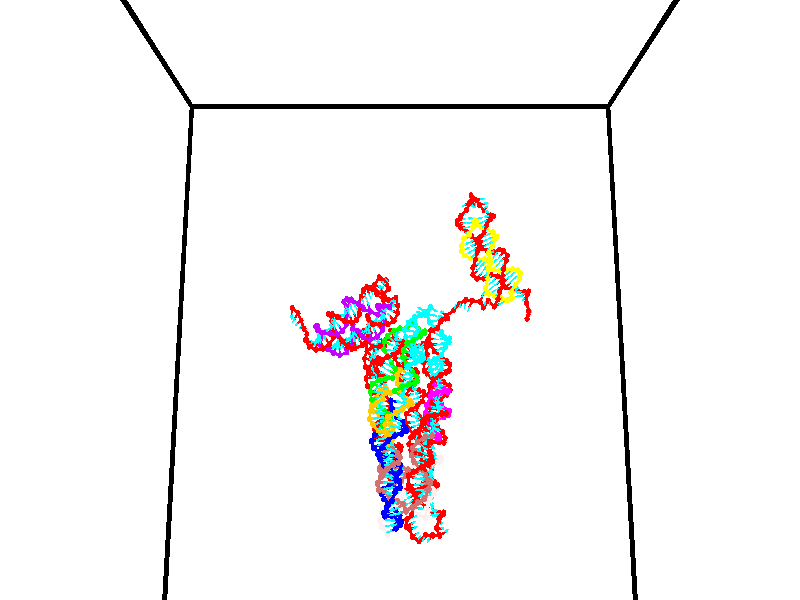 // switches for output
#declare DRAW_BASES = 1; // possible values are 0, 1; only relevant for DNA ribbons
#declare DRAW_BASES_TYPE = 3; // possible values are 1, 2, 3; only relevant for DNA ribbons
#declare DRAW_FOG = 0; // set to 1 to enable fog

#include "colors.inc"

#include "transforms.inc"
background { rgb <1, 1, 1>}

#default {
   normal{
       ripples 0.25
       frequency 0.20
       turbulence 0.2
       lambda 5
   }
	finish {
		phong 0.1
		phong_size 40.
	}
}

// original window dimensions: 1024x640


// camera settings

camera {
	sky <0, 0.179814, -0.983701>
	up <0, 0.179814, -0.983701>
	right 1.6 * <1, 0, 0>
	location <35, 94.9851, 44.8844>
	look_at <35, 29.7336, 32.9568>
	direction <0, -65.2515, -11.9276>
	angle 67.0682
}


# declare cpy_camera_pos = <35, 94.9851, 44.8844>;
# if (DRAW_FOG = 1)
fog {
	fog_type 2
	up vnormalize(cpy_camera_pos)
	color rgbt<1,1,1,0.3>
	distance 1e-5
	fog_alt 3e-3
	fog_offset 56
}
# end


// LIGHTS

# declare lum = 6;
global_settings {
	ambient_light rgb lum * <0.05, 0.05, 0.05>
	max_trace_level 15
}# declare cpy_direct_light_amount = 0.25;
light_source
{	1000 * <-1, -1.16352, -0.803886>,
	rgb lum * cpy_direct_light_amount
	parallel
}

light_source
{	1000 * <1, 1.16352, 0.803886>,
	rgb lum * cpy_direct_light_amount
	parallel
}

// strand 0

// nucleotide -1

// particle -1
sphere {
	<24.153828, 35.172359, 34.632252> 0.250000
	pigment { color rgbt <1,0,0,0> }
	no_shadow
}
cylinder {
	<24.125397, 35.100731, 35.024757>,  <24.108337, 35.057755, 35.260262>, 0.100000
	pigment { color rgbt <1,0,0,0> }
	no_shadow
}
cylinder {
	<24.125397, 35.100731, 35.024757>,  <24.153828, 35.172359, 34.632252>, 0.100000
	pigment { color rgbt <1,0,0,0> }
	no_shadow
}

// particle -1
sphere {
	<24.125397, 35.100731, 35.024757> 0.100000
	pigment { color rgbt <1,0,0,0> }
	no_shadow
}
sphere {
	0, 1
	scale<0.080000,0.200000,0.300000>
	matrix <0.750544, -0.657553, -0.065629,
		0.656987, 0.731819, 0.181134,
		-0.071077, -0.179066, 0.981266,
		24.104074, 35.047012, 35.319138>
	pigment { color rgbt <0,1,1,0> }
	no_shadow
}
cylinder {
	<24.668524, 34.630005, 34.985291>,  <24.153828, 35.172359, 34.632252>, 0.130000
	pigment { color rgbt <1,0,0,0> }
	no_shadow
}

// nucleotide -1

// particle -1
sphere {
	<24.668524, 34.630005, 34.985291> 0.250000
	pigment { color rgbt <1,0,0,0> }
	no_shadow
}
cylinder {
	<24.438850, 34.582066, 35.309254>,  <24.301046, 34.553303, 35.503632>, 0.100000
	pigment { color rgbt <1,0,0,0> }
	no_shadow
}
cylinder {
	<24.438850, 34.582066, 35.309254>,  <24.668524, 34.630005, 34.985291>, 0.100000
	pigment { color rgbt <1,0,0,0> }
	no_shadow
}

// particle -1
sphere {
	<24.438850, 34.582066, 35.309254> 0.100000
	pigment { color rgbt <1,0,0,0> }
	no_shadow
}
sphere {
	0, 1
	scale<0.080000,0.200000,0.300000>
	matrix <0.786420, -0.355876, 0.504872,
		0.227720, 0.926817, 0.298587,
		-0.574184, -0.119846, 0.809907,
		24.266596, 34.546112, 35.552227>
	pigment { color rgbt <0,1,1,0> }
	no_shadow
}
cylinder {
	<25.037815, 34.861332, 35.649208>,  <24.668524, 34.630005, 34.985291>, 0.130000
	pigment { color rgbt <1,0,0,0> }
	no_shadow
}

// nucleotide -1

// particle -1
sphere {
	<25.037815, 34.861332, 35.649208> 0.250000
	pigment { color rgbt <1,0,0,0> }
	no_shadow
}
cylinder {
	<24.767244, 34.587776, 35.758568>,  <24.604902, 34.423645, 35.824184>, 0.100000
	pigment { color rgbt <1,0,0,0> }
	no_shadow
}
cylinder {
	<24.767244, 34.587776, 35.758568>,  <25.037815, 34.861332, 35.649208>, 0.100000
	pigment { color rgbt <1,0,0,0> }
	no_shadow
}

// particle -1
sphere {
	<24.767244, 34.587776, 35.758568> 0.100000
	pigment { color rgbt <1,0,0,0> }
	no_shadow
}
sphere {
	0, 1
	scale<0.080000,0.200000,0.300000>
	matrix <0.678760, -0.434760, 0.591836,
		-0.285887, 0.585904, 0.758278,
		-0.676428, -0.683886, 0.273396,
		24.564316, 34.382610, 35.840588>
	pigment { color rgbt <0,1,1,0> }
	no_shadow
}
cylinder {
	<25.333052, 34.721725, 36.320198>,  <25.037815, 34.861332, 35.649208>, 0.130000
	pigment { color rgbt <1,0,0,0> }
	no_shadow
}

// nucleotide -1

// particle -1
sphere {
	<25.333052, 34.721725, 36.320198> 0.250000
	pigment { color rgbt <1,0,0,0> }
	no_shadow
}
cylinder {
	<25.080444, 34.426216, 36.226048>,  <24.928881, 34.248909, 36.169556>, 0.100000
	pigment { color rgbt <1,0,0,0> }
	no_shadow
}
cylinder {
	<25.080444, 34.426216, 36.226048>,  <25.333052, 34.721725, 36.320198>, 0.100000
	pigment { color rgbt <1,0,0,0> }
	no_shadow
}

// particle -1
sphere {
	<25.080444, 34.426216, 36.226048> 0.100000
	pigment { color rgbt <1,0,0,0> }
	no_shadow
}
sphere {
	0, 1
	scale<0.080000,0.200000,0.300000>
	matrix <0.420383, -0.581314, 0.696672,
		-0.651509, 0.341013, 0.677677,
		-0.631517, -0.738772, -0.235375,
		24.890989, 34.204586, 36.155434>
	pigment { color rgbt <0,1,1,0> }
	no_shadow
}
cylinder {
	<25.719364, 35.234955, 36.843086>,  <25.333052, 34.721725, 36.320198>, 0.130000
	pigment { color rgbt <1,0,0,0> }
	no_shadow
}

// nucleotide -1

// particle -1
sphere {
	<25.719364, 35.234955, 36.843086> 0.250000
	pigment { color rgbt <1,0,0,0> }
	no_shadow
}
cylinder {
	<25.790970, 35.213081, 37.236015>,  <25.833933, 35.199959, 37.471775>, 0.100000
	pigment { color rgbt <1,0,0,0> }
	no_shadow
}
cylinder {
	<25.790970, 35.213081, 37.236015>,  <25.719364, 35.234955, 36.843086>, 0.100000
	pigment { color rgbt <1,0,0,0> }
	no_shadow
}

// particle -1
sphere {
	<25.790970, 35.213081, 37.236015> 0.100000
	pigment { color rgbt <1,0,0,0> }
	no_shadow
}
sphere {
	0, 1
	scale<0.080000,0.200000,0.300000>
	matrix <0.826696, 0.549691, -0.120055,
		-0.533411, 0.833576, 0.143607,
		0.179015, -0.054681, 0.982326,
		25.844675, 35.196678, 37.530712>
	pigment { color rgbt <0,1,1,0> }
	no_shadow
}
cylinder {
	<25.655197, 35.855824, 37.426907>,  <25.719364, 35.234955, 36.843086>, 0.130000
	pigment { color rgbt <1,0,0,0> }
	no_shadow
}

// nucleotide -1

// particle -1
sphere {
	<25.655197, 35.855824, 37.426907> 0.250000
	pigment { color rgbt <1,0,0,0> }
	no_shadow
}
cylinder {
	<25.930628, 35.575264, 37.500561>,  <26.095886, 35.406929, 37.544754>, 0.100000
	pigment { color rgbt <1,0,0,0> }
	no_shadow
}
cylinder {
	<25.930628, 35.575264, 37.500561>,  <25.655197, 35.855824, 37.426907>, 0.100000
	pigment { color rgbt <1,0,0,0> }
	no_shadow
}

// particle -1
sphere {
	<25.930628, 35.575264, 37.500561> 0.100000
	pigment { color rgbt <1,0,0,0> }
	no_shadow
}
sphere {
	0, 1
	scale<0.080000,0.200000,0.300000>
	matrix <0.716070, 0.697742, -0.019968,
		-0.114474, 0.145603, 0.982698,
		0.688577, -0.701395, 0.184136,
		26.137201, 35.364845, 37.555801>
	pigment { color rgbt <0,1,1,0> }
	no_shadow
}
cylinder {
	<26.107079, 36.144001, 37.993240>,  <25.655197, 35.855824, 37.426907>, 0.130000
	pigment { color rgbt <1,0,0,0> }
	no_shadow
}

// nucleotide -1

// particle -1
sphere {
	<26.107079, 36.144001, 37.993240> 0.250000
	pigment { color rgbt <1,0,0,0> }
	no_shadow
}
cylinder {
	<26.322351, 35.863453, 37.806290>,  <26.451515, 35.695122, 37.694118>, 0.100000
	pigment { color rgbt <1,0,0,0> }
	no_shadow
}
cylinder {
	<26.322351, 35.863453, 37.806290>,  <26.107079, 36.144001, 37.993240>, 0.100000
	pigment { color rgbt <1,0,0,0> }
	no_shadow
}

// particle -1
sphere {
	<26.322351, 35.863453, 37.806290> 0.100000
	pigment { color rgbt <1,0,0,0> }
	no_shadow
}
sphere {
	0, 1
	scale<0.080000,0.200000,0.300000>
	matrix <0.799670, 0.600098, 0.020272,
		0.266253, -0.384656, 0.883826,
		0.538180, -0.701372, -0.467375,
		26.483805, 35.653042, 37.666077>
	pigment { color rgbt <0,1,1,0> }
	no_shadow
}
cylinder {
	<26.777802, 36.204254, 38.266884>,  <26.107079, 36.144001, 37.993240>, 0.130000
	pigment { color rgbt <1,0,0,0> }
	no_shadow
}

// nucleotide -1

// particle -1
sphere {
	<26.777802, 36.204254, 38.266884> 0.250000
	pigment { color rgbt <1,0,0,0> }
	no_shadow
}
cylinder {
	<26.809965, 36.035175, 37.905804>,  <26.829264, 35.933727, 37.689156>, 0.100000
	pigment { color rgbt <1,0,0,0> }
	no_shadow
}
cylinder {
	<26.809965, 36.035175, 37.905804>,  <26.777802, 36.204254, 38.266884>, 0.100000
	pigment { color rgbt <1,0,0,0> }
	no_shadow
}

// particle -1
sphere {
	<26.809965, 36.035175, 37.905804> 0.100000
	pigment { color rgbt <1,0,0,0> }
	no_shadow
}
sphere {
	0, 1
	scale<0.080000,0.200000,0.300000>
	matrix <0.789461, 0.579883, -0.201214,
		0.608511, -0.696465, 0.380330,
		0.080408, -0.422697, -0.902697,
		26.834087, 35.908367, 37.634995>
	pigment { color rgbt <0,1,1,0> }
	no_shadow
}
cylinder {
	<27.428719, 35.964825, 38.140041>,  <26.777802, 36.204254, 38.266884>, 0.130000
	pigment { color rgbt <1,0,0,0> }
	no_shadow
}

// nucleotide -1

// particle -1
sphere {
	<27.428719, 35.964825, 38.140041> 0.250000
	pigment { color rgbt <1,0,0,0> }
	no_shadow
}
cylinder {
	<27.296043, 36.004330, 37.764759>,  <27.216438, 36.028030, 37.539589>, 0.100000
	pigment { color rgbt <1,0,0,0> }
	no_shadow
}
cylinder {
	<27.296043, 36.004330, 37.764759>,  <27.428719, 35.964825, 38.140041>, 0.100000
	pigment { color rgbt <1,0,0,0> }
	no_shadow
}

// particle -1
sphere {
	<27.296043, 36.004330, 37.764759> 0.100000
	pigment { color rgbt <1,0,0,0> }
	no_shadow
}
sphere {
	0, 1
	scale<0.080000,0.200000,0.300000>
	matrix <0.799381, 0.557539, -0.223919,
		0.500972, -0.824255, -0.263876,
		-0.331688, 0.098760, -0.938206,
		27.196537, 36.033958, 37.483299>
	pigment { color rgbt <0,1,1,0> }
	no_shadow
}
cylinder {
	<28.071526, 35.886848, 37.745239>,  <27.428719, 35.964825, 38.140041>, 0.130000
	pigment { color rgbt <1,0,0,0> }
	no_shadow
}

// nucleotide -1

// particle -1
sphere {
	<28.071526, 35.886848, 37.745239> 0.250000
	pigment { color rgbt <1,0,0,0> }
	no_shadow
}
cylinder {
	<27.820627, 36.048939, 37.479198>,  <27.670088, 36.146194, 37.319576>, 0.100000
	pigment { color rgbt <1,0,0,0> }
	no_shadow
}
cylinder {
	<27.820627, 36.048939, 37.479198>,  <28.071526, 35.886848, 37.745239>, 0.100000
	pigment { color rgbt <1,0,0,0> }
	no_shadow
}

// particle -1
sphere {
	<27.820627, 36.048939, 37.479198> 0.100000
	pigment { color rgbt <1,0,0,0> }
	no_shadow
}
sphere {
	0, 1
	scale<0.080000,0.200000,0.300000>
	matrix <0.726139, 0.613034, -0.311307,
		0.281578, -0.678220, -0.678772,
		-0.627245, 0.405225, -0.665099,
		27.632454, 36.170506, 37.279671>
	pigment { color rgbt <0,1,1,0> }
	no_shadow
}
cylinder {
	<28.418720, 35.878098, 37.223621>,  <28.071526, 35.886848, 37.745239>, 0.130000
	pigment { color rgbt <1,0,0,0> }
	no_shadow
}

// nucleotide -1

// particle -1
sphere {
	<28.418720, 35.878098, 37.223621> 0.250000
	pigment { color rgbt <1,0,0,0> }
	no_shadow
}
cylinder {
	<28.140940, 36.131302, 37.086781>,  <27.974272, 36.283226, 37.004677>, 0.100000
	pigment { color rgbt <1,0,0,0> }
	no_shadow
}
cylinder {
	<28.140940, 36.131302, 37.086781>,  <28.418720, 35.878098, 37.223621>, 0.100000
	pigment { color rgbt <1,0,0,0> }
	no_shadow
}

// particle -1
sphere {
	<28.140940, 36.131302, 37.086781> 0.100000
	pigment { color rgbt <1,0,0,0> }
	no_shadow
}
sphere {
	0, 1
	scale<0.080000,0.200000,0.300000>
	matrix <0.714841, 0.552714, -0.428380,
		-0.082085, -0.542037, -0.836336,
		-0.694453, 0.633011, -0.342101,
		27.932604, 36.321205, 36.984150>
	pigment { color rgbt <0,1,1,0> }
	no_shadow
}
cylinder {
	<28.474094, 35.852978, 36.551125>,  <28.418720, 35.878098, 37.223621>, 0.130000
	pigment { color rgbt <1,0,0,0> }
	no_shadow
}

// nucleotide -1

// particle -1
sphere {
	<28.474094, 35.852978, 36.551125> 0.250000
	pigment { color rgbt <1,0,0,0> }
	no_shadow
}
cylinder {
	<28.281187, 36.200478, 36.596172>,  <28.165442, 36.408978, 36.623199>, 0.100000
	pigment { color rgbt <1,0,0,0> }
	no_shadow
}
cylinder {
	<28.281187, 36.200478, 36.596172>,  <28.474094, 35.852978, 36.551125>, 0.100000
	pigment { color rgbt <1,0,0,0> }
	no_shadow
}

// particle -1
sphere {
	<28.281187, 36.200478, 36.596172> 0.100000
	pigment { color rgbt <1,0,0,0> }
	no_shadow
}
sphere {
	0, 1
	scale<0.080000,0.200000,0.300000>
	matrix <0.593045, 0.418392, -0.687929,
		-0.644759, -0.264980, -0.716988,
		-0.482269, 0.868754, 0.112617,
		28.136507, 36.461105, 36.629959>
	pigment { color rgbt <0,1,1,0> }
	no_shadow
}
cylinder {
	<28.276581, 36.120678, 35.861248>,  <28.474094, 35.852978, 36.551125>, 0.130000
	pigment { color rgbt <1,0,0,0> }
	no_shadow
}

// nucleotide -1

// particle -1
sphere {
	<28.276581, 36.120678, 35.861248> 0.250000
	pigment { color rgbt <1,0,0,0> }
	no_shadow
}
cylinder {
	<28.272434, 36.414696, 36.132423>,  <28.269947, 36.591106, 36.295128>, 0.100000
	pigment { color rgbt <1,0,0,0> }
	no_shadow
}
cylinder {
	<28.272434, 36.414696, 36.132423>,  <28.276581, 36.120678, 35.861248>, 0.100000
	pigment { color rgbt <1,0,0,0> }
	no_shadow
}

// particle -1
sphere {
	<28.272434, 36.414696, 36.132423> 0.100000
	pigment { color rgbt <1,0,0,0> }
	no_shadow
}
sphere {
	0, 1
	scale<0.080000,0.200000,0.300000>
	matrix <0.594902, 0.549476, -0.586658,
		-0.803731, 0.397228, -0.442974,
		-0.010366, 0.735041, 0.677943,
		28.269323, 36.635208, 36.335808>
	pigment { color rgbt <0,1,1,0> }
	no_shadow
}
cylinder {
	<28.160118, 36.698597, 35.476910>,  <28.276581, 36.120678, 35.861248>, 0.130000
	pigment { color rgbt <1,0,0,0> }
	no_shadow
}

// nucleotide -1

// particle -1
sphere {
	<28.160118, 36.698597, 35.476910> 0.250000
	pigment { color rgbt <1,0,0,0> }
	no_shadow
}
cylinder {
	<28.329548, 36.821033, 35.817944>,  <28.431206, 36.894497, 36.022564>, 0.100000
	pigment { color rgbt <1,0,0,0> }
	no_shadow
}
cylinder {
	<28.329548, 36.821033, 35.817944>,  <28.160118, 36.698597, 35.476910>, 0.100000
	pigment { color rgbt <1,0,0,0> }
	no_shadow
}

// particle -1
sphere {
	<28.329548, 36.821033, 35.817944> 0.100000
	pigment { color rgbt <1,0,0,0> }
	no_shadow
}
sphere {
	0, 1
	scale<0.080000,0.200000,0.300000>
	matrix <0.622672, 0.585196, -0.519447,
		-0.657925, 0.750902, 0.057280,
		0.423574, 0.306091, 0.852580,
		28.456619, 36.912861, 36.073719>
	pigment { color rgbt <0,1,1,0> }
	no_shadow
}
cylinder {
	<28.098347, 37.461926, 35.502350>,  <28.160118, 36.698597, 35.476910>, 0.130000
	pigment { color rgbt <1,0,0,0> }
	no_shadow
}

// nucleotide -1

// particle -1
sphere {
	<28.098347, 37.461926, 35.502350> 0.250000
	pigment { color rgbt <1,0,0,0> }
	no_shadow
}
cylinder {
	<28.386526, 37.333122, 35.748039>,  <28.559433, 37.255840, 35.895451>, 0.100000
	pigment { color rgbt <1,0,0,0> }
	no_shadow
}
cylinder {
	<28.386526, 37.333122, 35.748039>,  <28.098347, 37.461926, 35.502350>, 0.100000
	pigment { color rgbt <1,0,0,0> }
	no_shadow
}

// particle -1
sphere {
	<28.386526, 37.333122, 35.748039> 0.100000
	pigment { color rgbt <1,0,0,0> }
	no_shadow
}
sphere {
	0, 1
	scale<0.080000,0.200000,0.300000>
	matrix <0.646408, 0.632629, -0.426541,
		-0.251222, 0.704337, 0.663926,
		0.720447, -0.322011, 0.614219,
		28.602659, 37.236519, 35.932304>
	pigment { color rgbt <0,1,1,0> }
	no_shadow
}
cylinder {
	<28.514231, 38.068024, 35.612640>,  <28.098347, 37.461926, 35.502350>, 0.130000
	pigment { color rgbt <1,0,0,0> }
	no_shadow
}

// nucleotide -1

// particle -1
sphere {
	<28.514231, 38.068024, 35.612640> 0.250000
	pigment { color rgbt <1,0,0,0> }
	no_shadow
}
cylinder {
	<28.750214, 37.774063, 35.746422>,  <28.891804, 37.597687, 35.826691>, 0.100000
	pigment { color rgbt <1,0,0,0> }
	no_shadow
}
cylinder {
	<28.750214, 37.774063, 35.746422>,  <28.514231, 38.068024, 35.612640>, 0.100000
	pigment { color rgbt <1,0,0,0> }
	no_shadow
}

// particle -1
sphere {
	<28.750214, 37.774063, 35.746422> 0.100000
	pigment { color rgbt <1,0,0,0> }
	no_shadow
}
sphere {
	0, 1
	scale<0.080000,0.200000,0.300000>
	matrix <0.795465, 0.457949, -0.396886,
		0.138510, 0.500196, 0.854763,
		0.589958, -0.734906, 0.334458,
		28.927200, 37.553593, 35.846760>
	pigment { color rgbt <0,1,1,0> }
	no_shadow
}
cylinder {
	<29.073101, 38.404190, 35.908421>,  <28.514231, 38.068024, 35.612640>, 0.130000
	pigment { color rgbt <1,0,0,0> }
	no_shadow
}

// nucleotide -1

// particle -1
sphere {
	<29.073101, 38.404190, 35.908421> 0.250000
	pigment { color rgbt <1,0,0,0> }
	no_shadow
}
cylinder {
	<29.190935, 38.038071, 35.798546>,  <29.261635, 37.818401, 35.732620>, 0.100000
	pigment { color rgbt <1,0,0,0> }
	no_shadow
}
cylinder {
	<29.190935, 38.038071, 35.798546>,  <29.073101, 38.404190, 35.908421>, 0.100000
	pigment { color rgbt <1,0,0,0> }
	no_shadow
}

// particle -1
sphere {
	<29.190935, 38.038071, 35.798546> 0.100000
	pigment { color rgbt <1,0,0,0> }
	no_shadow
}
sphere {
	0, 1
	scale<0.080000,0.200000,0.300000>
	matrix <0.796398, 0.394011, -0.458808,
		0.528175, -0.083602, 0.845010,
		0.294586, -0.915296, -0.274687,
		29.279310, 37.763481, 35.716141>
	pigment { color rgbt <0,1,1,0> }
	no_shadow
}
cylinder {
	<29.715523, 38.323376, 36.227489>,  <29.073101, 38.404190, 35.908421>, 0.130000
	pigment { color rgbt <1,0,0,0> }
	no_shadow
}

// nucleotide -1

// particle -1
sphere {
	<29.715523, 38.323376, 36.227489> 0.250000
	pigment { color rgbt <1,0,0,0> }
	no_shadow
}
cylinder {
	<29.717232, 38.052219, 35.933430>,  <29.718258, 37.889526, 35.756992>, 0.100000
	pigment { color rgbt <1,0,0,0> }
	no_shadow
}
cylinder {
	<29.717232, 38.052219, 35.933430>,  <29.715523, 38.323376, 36.227489>, 0.100000
	pigment { color rgbt <1,0,0,0> }
	no_shadow
}

// particle -1
sphere {
	<29.717232, 38.052219, 35.933430> 0.100000
	pigment { color rgbt <1,0,0,0> }
	no_shadow
}
sphere {
	0, 1
	scale<0.080000,0.200000,0.300000>
	matrix <0.955314, 0.220055, -0.197361,
		0.295563, -0.701458, 0.648536,
		0.004273, -0.677888, -0.735153,
		29.718513, 37.848854, 35.712883>
	pigment { color rgbt <0,1,1,0> }
	no_shadow
}
cylinder {
	<30.440054, 38.037498, 36.304733>,  <29.715523, 38.323376, 36.227489>, 0.130000
	pigment { color rgbt <1,0,0,0> }
	no_shadow
}

// nucleotide -1

// particle -1
sphere {
	<30.440054, 38.037498, 36.304733> 0.250000
	pigment { color rgbt <1,0,0,0> }
	no_shadow
}
cylinder {
	<30.293686, 37.939613, 35.945576>,  <30.205864, 37.880882, 35.730080>, 0.100000
	pigment { color rgbt <1,0,0,0> }
	no_shadow
}
cylinder {
	<30.293686, 37.939613, 35.945576>,  <30.440054, 38.037498, 36.304733>, 0.100000
	pigment { color rgbt <1,0,0,0> }
	no_shadow
}

// particle -1
sphere {
	<30.293686, 37.939613, 35.945576> 0.100000
	pigment { color rgbt <1,0,0,0> }
	no_shadow
}
sphere {
	0, 1
	scale<0.080000,0.200000,0.300000>
	matrix <0.910672, 0.104663, -0.399653,
		0.191776, -0.963930, 0.184554,
		-0.365922, -0.244712, -0.897896,
		30.183908, 37.866199, 35.676208>
	pigment { color rgbt <0,1,1,0> }
	no_shadow
}
cylinder {
	<30.840111, 37.533005, 36.007217>,  <30.440054, 38.037498, 36.304733>, 0.130000
	pigment { color rgbt <1,0,0,0> }
	no_shadow
}

// nucleotide -1

// particle -1
sphere {
	<30.840111, 37.533005, 36.007217> 0.250000
	pigment { color rgbt <1,0,0,0> }
	no_shadow
}
cylinder {
	<30.666306, 37.687759, 35.681881>,  <30.562023, 37.780613, 35.486679>, 0.100000
	pigment { color rgbt <1,0,0,0> }
	no_shadow
}
cylinder {
	<30.666306, 37.687759, 35.681881>,  <30.840111, 37.533005, 36.007217>, 0.100000
	pigment { color rgbt <1,0,0,0> }
	no_shadow
}

// particle -1
sphere {
	<30.666306, 37.687759, 35.681881> 0.100000
	pigment { color rgbt <1,0,0,0> }
	no_shadow
}
sphere {
	0, 1
	scale<0.080000,0.200000,0.300000>
	matrix <0.853147, -0.112652, -0.509362,
		-0.288687, -0.915222, -0.281119,
		-0.434511, 0.386882, -0.813340,
		30.535952, 37.803825, 35.437878>
	pigment { color rgbt <0,1,1,0> }
	no_shadow
}
cylinder {
	<31.082716, 37.120071, 35.453381>,  <30.840111, 37.533005, 36.007217>, 0.130000
	pigment { color rgbt <1,0,0,0> }
	no_shadow
}

// nucleotide -1

// particle -1
sphere {
	<31.082716, 37.120071, 35.453381> 0.250000
	pigment { color rgbt <1,0,0,0> }
	no_shadow
}
cylinder {
	<30.949423, 37.449982, 35.270645>,  <30.869448, 37.647930, 35.161003>, 0.100000
	pigment { color rgbt <1,0,0,0> }
	no_shadow
}
cylinder {
	<30.949423, 37.449982, 35.270645>,  <31.082716, 37.120071, 35.453381>, 0.100000
	pigment { color rgbt <1,0,0,0> }
	no_shadow
}

// particle -1
sphere {
	<30.949423, 37.449982, 35.270645> 0.100000
	pigment { color rgbt <1,0,0,0> }
	no_shadow
}
sphere {
	0, 1
	scale<0.080000,0.200000,0.300000>
	matrix <0.853679, 0.058254, -0.517532,
		-0.400236, -0.562447, -0.723508,
		-0.333231, 0.824779, -0.456834,
		30.849453, 37.697414, 35.133595>
	pigment { color rgbt <0,1,1,0> }
	no_shadow
}
cylinder {
	<31.025089, 37.031925, 34.705379>,  <31.082716, 37.120071, 35.453381>, 0.130000
	pigment { color rgbt <1,0,0,0> }
	no_shadow
}

// nucleotide -1

// particle -1
sphere {
	<31.025089, 37.031925, 34.705379> 0.250000
	pigment { color rgbt <1,0,0,0> }
	no_shadow
}
cylinder {
	<31.073469, 37.425205, 34.760067>,  <31.102497, 37.661175, 34.792881>, 0.100000
	pigment { color rgbt <1,0,0,0> }
	no_shadow
}
cylinder {
	<31.073469, 37.425205, 34.760067>,  <31.025089, 37.031925, 34.705379>, 0.100000
	pigment { color rgbt <1,0,0,0> }
	no_shadow
}

// particle -1
sphere {
	<31.073469, 37.425205, 34.760067> 0.100000
	pigment { color rgbt <1,0,0,0> }
	no_shadow
}
sphere {
	0, 1
	scale<0.080000,0.200000,0.300000>
	matrix <0.761433, -0.003527, -0.648234,
		-0.636861, 0.182505, -0.749066,
		0.120948, 0.983199, 0.136719,
		31.109753, 37.720165, 34.801083>
	pigment { color rgbt <0,1,1,0> }
	no_shadow
}
cylinder {
	<31.214687, 37.194664, 34.055061>,  <31.025089, 37.031925, 34.705379>, 0.130000
	pigment { color rgbt <1,0,0,0> }
	no_shadow
}

// nucleotide -1

// particle -1
sphere {
	<31.214687, 37.194664, 34.055061> 0.250000
	pigment { color rgbt <1,0,0,0> }
	no_shadow
}
cylinder {
	<31.298201, 37.526363, 34.262432>,  <31.348309, 37.725384, 34.386852>, 0.100000
	pigment { color rgbt <1,0,0,0> }
	no_shadow
}
cylinder {
	<31.298201, 37.526363, 34.262432>,  <31.214687, 37.194664, 34.055061>, 0.100000
	pigment { color rgbt <1,0,0,0> }
	no_shadow
}

// particle -1
sphere {
	<31.298201, 37.526363, 34.262432> 0.100000
	pigment { color rgbt <1,0,0,0> }
	no_shadow
}
sphere {
	0, 1
	scale<0.080000,0.200000,0.300000>
	matrix <0.734023, 0.217417, -0.643382,
		-0.646235, 0.514861, -0.563293,
		0.208782, 0.829246, 0.518422,
		31.360836, 37.775139, 34.417957>
	pigment { color rgbt <0,1,1,0> }
	no_shadow
}
cylinder {
	<31.459562, 37.707851, 33.597591>,  <31.214687, 37.194664, 34.055061>, 0.130000
	pigment { color rgbt <1,0,0,0> }
	no_shadow
}

// nucleotide -1

// particle -1
sphere {
	<31.459562, 37.707851, 33.597591> 0.250000
	pigment { color rgbt <1,0,0,0> }
	no_shadow
}
cylinder {
	<31.592400, 37.847980, 33.947903>,  <31.672102, 37.932056, 34.158089>, 0.100000
	pigment { color rgbt <1,0,0,0> }
	no_shadow
}
cylinder {
	<31.592400, 37.847980, 33.947903>,  <31.459562, 37.707851, 33.597591>, 0.100000
	pigment { color rgbt <1,0,0,0> }
	no_shadow
}

// particle -1
sphere {
	<31.592400, 37.847980, 33.947903> 0.100000
	pigment { color rgbt <1,0,0,0> }
	no_shadow
}
sphere {
	0, 1
	scale<0.080000,0.200000,0.300000>
	matrix <0.910063, 0.125106, -0.395138,
		-0.247991, 0.928236, -0.277270,
		0.332093, 0.350324, 0.875778,
		31.692028, 37.953079, 34.210636>
	pigment { color rgbt <0,1,1,0> }
	no_shadow
}
cylinder {
	<31.811367, 38.375908, 33.507595>,  <31.459562, 37.707851, 33.597591>, 0.130000
	pigment { color rgbt <1,0,0,0> }
	no_shadow
}

// nucleotide -1

// particle -1
sphere {
	<31.811367, 38.375908, 33.507595> 0.250000
	pigment { color rgbt <1,0,0,0> }
	no_shadow
}
cylinder {
	<31.957497, 38.198994, 33.835236>,  <32.045174, 38.092846, 34.031818>, 0.100000
	pigment { color rgbt <1,0,0,0> }
	no_shadow
}
cylinder {
	<31.957497, 38.198994, 33.835236>,  <31.811367, 38.375908, 33.507595>, 0.100000
	pigment { color rgbt <1,0,0,0> }
	no_shadow
}

// particle -1
sphere {
	<31.957497, 38.198994, 33.835236> 0.100000
	pigment { color rgbt <1,0,0,0> }
	no_shadow
}
sphere {
	0, 1
	scale<0.080000,0.200000,0.300000>
	matrix <0.930452, 0.146775, -0.335732,
		0.028265, 0.884784, 0.465143,
		0.365322, -0.442282, 0.819101,
		32.067093, 38.066307, 34.080967>
	pigment { color rgbt <0,1,1,0> }
	no_shadow
}
cylinder {
	<32.179993, 38.928123, 33.651649>,  <31.811367, 38.375908, 33.507595>, 0.130000
	pigment { color rgbt <1,0,0,0> }
	no_shadow
}

// nucleotide -1

// particle -1
sphere {
	<32.179993, 38.928123, 33.651649> 0.250000
	pigment { color rgbt <1,0,0,0> }
	no_shadow
}
cylinder {
	<32.260937, 38.563633, 33.795158>,  <32.309505, 38.344940, 33.881264>, 0.100000
	pigment { color rgbt <1,0,0,0> }
	no_shadow
}
cylinder {
	<32.260937, 38.563633, 33.795158>,  <32.179993, 38.928123, 33.651649>, 0.100000
	pigment { color rgbt <1,0,0,0> }
	no_shadow
}

// particle -1
sphere {
	<32.260937, 38.563633, 33.795158> 0.100000
	pigment { color rgbt <1,0,0,0> }
	no_shadow
}
sphere {
	0, 1
	scale<0.080000,0.200000,0.300000>
	matrix <0.833478, -0.032091, -0.551620,
		0.514162, 0.410660, 0.752991,
		0.202364, -0.911224, 0.358776,
		32.321648, 38.290264, 33.902790>
	pigment { color rgbt <0,1,1,0> }
	no_shadow
}
cylinder {
	<32.775280, 38.915653, 34.021088>,  <32.179993, 38.928123, 33.651649>, 0.130000
	pigment { color rgbt <1,0,0,0> }
	no_shadow
}

// nucleotide -1

// particle -1
sphere {
	<32.775280, 38.915653, 34.021088> 0.250000
	pigment { color rgbt <1,0,0,0> }
	no_shadow
}
cylinder {
	<32.730640, 38.546383, 33.873959>,  <32.703857, 38.324821, 33.785683>, 0.100000
	pigment { color rgbt <1,0,0,0> }
	no_shadow
}
cylinder {
	<32.730640, 38.546383, 33.873959>,  <32.775280, 38.915653, 34.021088>, 0.100000
	pigment { color rgbt <1,0,0,0> }
	no_shadow
}

// particle -1
sphere {
	<32.730640, 38.546383, 33.873959> 0.100000
	pigment { color rgbt <1,0,0,0> }
	no_shadow
}
sphere {
	0, 1
	scale<0.080000,0.200000,0.300000>
	matrix <0.813637, 0.127627, -0.567191,
		0.570561, -0.362572, 0.736887,
		-0.111601, -0.923175, -0.367821,
		32.697159, 38.269432, 33.763611>
	pigment { color rgbt <0,1,1,0> }
	no_shadow
}
cylinder {
	<33.428696, 38.476982, 34.094948>,  <32.775280, 38.915653, 34.021088>, 0.130000
	pigment { color rgbt <1,0,0,0> }
	no_shadow
}

// nucleotide -1

// particle -1
sphere {
	<33.428696, 38.476982, 34.094948> 0.250000
	pigment { color rgbt <1,0,0,0> }
	no_shadow
}
cylinder {
	<33.221107, 38.394470, 33.763138>,  <33.096554, 38.344963, 33.564053>, 0.100000
	pigment { color rgbt <1,0,0,0> }
	no_shadow
}
cylinder {
	<33.221107, 38.394470, 33.763138>,  <33.428696, 38.476982, 34.094948>, 0.100000
	pigment { color rgbt <1,0,0,0> }
	no_shadow
}

// particle -1
sphere {
	<33.221107, 38.394470, 33.763138> 0.100000
	pigment { color rgbt <1,0,0,0> }
	no_shadow
}
sphere {
	0, 1
	scale<0.080000,0.200000,0.300000>
	matrix <0.810293, 0.190309, -0.554264,
		0.272201, -0.959808, 0.068383,
		-0.518972, -0.206282, -0.829527,
		33.065414, 38.332584, 33.514278>
	pigment { color rgbt <0,1,1,0> }
	no_shadow
}
cylinder {
	<33.920300, 38.175858, 33.576572>,  <33.428696, 38.476982, 34.094948>, 0.130000
	pigment { color rgbt <1,0,0,0> }
	no_shadow
}

// nucleotide -1

// particle -1
sphere {
	<33.920300, 38.175858, 33.576572> 0.250000
	pigment { color rgbt <1,0,0,0> }
	no_shadow
}
cylinder {
	<33.624855, 38.311661, 33.343613>,  <33.447590, 38.393143, 33.203838>, 0.100000
	pigment { color rgbt <1,0,0,0> }
	no_shadow
}
cylinder {
	<33.624855, 38.311661, 33.343613>,  <33.920300, 38.175858, 33.576572>, 0.100000
	pigment { color rgbt <1,0,0,0> }
	no_shadow
}

// particle -1
sphere {
	<33.624855, 38.311661, 33.343613> 0.100000
	pigment { color rgbt <1,0,0,0> }
	no_shadow
}
sphere {
	0, 1
	scale<0.080000,0.200000,0.300000>
	matrix <0.643555, 0.097870, -0.759117,
		-0.200731, -0.935496, -0.290783,
		-0.738610, 0.339512, -0.582397,
		33.403271, 38.413513, 33.168892>
	pigment { color rgbt <0,1,1,0> }
	no_shadow
}
cylinder {
	<33.675278, 37.889076, 32.845074>,  <33.920300, 38.175858, 33.576572>, 0.130000
	pigment { color rgbt <1,0,0,0> }
	no_shadow
}

// nucleotide -1

// particle -1
sphere {
	<33.675278, 37.889076, 32.845074> 0.250000
	pigment { color rgbt <1,0,0,0> }
	no_shadow
}
cylinder {
	<33.689095, 38.285225, 32.898685>,  <33.697384, 38.522915, 32.930851>, 0.100000
	pigment { color rgbt <1,0,0,0> }
	no_shadow
}
cylinder {
	<33.689095, 38.285225, 32.898685>,  <33.675278, 37.889076, 32.845074>, 0.100000
	pigment { color rgbt <1,0,0,0> }
	no_shadow
}

// particle -1
sphere {
	<33.689095, 38.285225, 32.898685> 0.100000
	pigment { color rgbt <1,0,0,0> }
	no_shadow
}
sphere {
	0, 1
	scale<0.080000,0.200000,0.300000>
	matrix <0.722362, 0.067938, -0.688170,
		-0.690652, 0.120588, -0.713063,
		0.034541, 0.990375, 0.134030,
		33.699455, 38.582336, 32.938896>
	pigment { color rgbt <0,1,1,0> }
	no_shadow
}
cylinder {
	<33.005215, 37.999344, 32.621166>,  <33.675278, 37.889076, 32.845074>, 0.130000
	pigment { color rgbt <1,0,0,0> }
	no_shadow
}

// nucleotide -1

// particle -1
sphere {
	<33.005215, 37.999344, 32.621166> 0.250000
	pigment { color rgbt <1,0,0,0> }
	no_shadow
}
cylinder {
	<33.206463, 37.717957, 32.821964>,  <33.327213, 37.549126, 32.942444>, 0.100000
	pigment { color rgbt <1,0,0,0> }
	no_shadow
}
cylinder {
	<33.206463, 37.717957, 32.821964>,  <33.005215, 37.999344, 32.621166>, 0.100000
	pigment { color rgbt <1,0,0,0> }
	no_shadow
}

// particle -1
sphere {
	<33.206463, 37.717957, 32.821964> 0.100000
	pigment { color rgbt <1,0,0,0> }
	no_shadow
}
sphere {
	0, 1
	scale<0.080000,0.200000,0.300000>
	matrix <-0.348186, 0.366643, 0.862751,
		-0.790972, -0.608857, -0.060472,
		0.503120, -0.703468, 0.501999,
		33.357399, 37.506916, 32.972565>
	pigment { color rgbt <0,1,1,0> }
	no_shadow
}
cylinder {
	<32.501102, 37.580139, 33.185699>,  <33.005215, 37.999344, 32.621166>, 0.130000
	pigment { color rgbt <1,0,0,0> }
	no_shadow
}

// nucleotide -1

// particle -1
sphere {
	<32.501102, 37.580139, 33.185699> 0.250000
	pigment { color rgbt <1,0,0,0> }
	no_shadow
}
cylinder {
	<32.893024, 37.586193, 33.265457>,  <33.128178, 37.589825, 33.313313>, 0.100000
	pigment { color rgbt <1,0,0,0> }
	no_shadow
}
cylinder {
	<32.893024, 37.586193, 33.265457>,  <32.501102, 37.580139, 33.185699>, 0.100000
	pigment { color rgbt <1,0,0,0> }
	no_shadow
}

// particle -1
sphere {
	<32.893024, 37.586193, 33.265457> 0.100000
	pigment { color rgbt <1,0,0,0> }
	no_shadow
}
sphere {
	0, 1
	scale<0.080000,0.200000,0.300000>
	matrix <-0.193604, 0.321248, 0.926994,
		-0.050027, -0.946874, 0.317690,
		0.979803, 0.015132, 0.199390,
		33.186966, 37.590733, 33.325275>
	pigment { color rgbt <0,1,1,0> }
	no_shadow
}
cylinder {
	<32.755997, 37.195877, 33.827038>,  <32.501102, 37.580139, 33.185699>, 0.130000
	pigment { color rgbt <1,0,0,0> }
	no_shadow
}

// nucleotide -1

// particle -1
sphere {
	<32.755997, 37.195877, 33.827038> 0.250000
	pigment { color rgbt <1,0,0,0> }
	no_shadow
}
cylinder {
	<32.990517, 37.506786, 33.735733>,  <33.131229, 37.693333, 33.680950>, 0.100000
	pigment { color rgbt <1,0,0,0> }
	no_shadow
}
cylinder {
	<32.990517, 37.506786, 33.735733>,  <32.755997, 37.195877, 33.827038>, 0.100000
	pigment { color rgbt <1,0,0,0> }
	no_shadow
}

// particle -1
sphere {
	<32.990517, 37.506786, 33.735733> 0.100000
	pigment { color rgbt <1,0,0,0> }
	no_shadow
}
sphere {
	0, 1
	scale<0.080000,0.200000,0.300000>
	matrix <-0.113039, 0.357509, 0.927043,
		0.802169, -0.517723, 0.297469,
		0.586300, 0.777271, -0.228260,
		33.166409, 37.739967, 33.667255>
	pigment { color rgbt <0,1,1,0> }
	no_shadow
}
cylinder {
	<33.407021, 37.430168, 34.340458>,  <32.755997, 37.195877, 33.827038>, 0.130000
	pigment { color rgbt <1,0,0,0> }
	no_shadow
}

// nucleotide -1

// particle -1
sphere {
	<33.407021, 37.430168, 34.340458> 0.250000
	pigment { color rgbt <1,0,0,0> }
	no_shadow
}
cylinder {
	<33.230968, 37.739838, 34.158497>,  <33.125336, 37.925640, 34.049320>, 0.100000
	pigment { color rgbt <1,0,0,0> }
	no_shadow
}
cylinder {
	<33.230968, 37.739838, 34.158497>,  <33.407021, 37.430168, 34.340458>, 0.100000
	pigment { color rgbt <1,0,0,0> }
	no_shadow
}

// particle -1
sphere {
	<33.230968, 37.739838, 34.158497> 0.100000
	pigment { color rgbt <1,0,0,0> }
	no_shadow
}
sphere {
	0, 1
	scale<0.080000,0.200000,0.300000>
	matrix <-0.204652, 0.406791, 0.890303,
		0.874300, 0.484948, -0.020605,
		-0.440132, 0.774175, -0.454903,
		33.098930, 37.972092, 34.022026>
	pigment { color rgbt <0,1,1,0> }
	no_shadow
}
cylinder {
	<33.887348, 36.953136, 34.287415>,  <33.407021, 37.430168, 34.340458>, 0.130000
	pigment { color rgbt <1,0,0,0> }
	no_shadow
}

// nucleotide -1

// particle -1
sphere {
	<33.887348, 36.953136, 34.287415> 0.250000
	pigment { color rgbt <1,0,0,0> }
	no_shadow
}
cylinder {
	<33.626747, 37.075745, 34.009830>,  <33.470387, 37.149311, 33.843281>, 0.100000
	pigment { color rgbt <1,0,0,0> }
	no_shadow
}
cylinder {
	<33.626747, 37.075745, 34.009830>,  <33.887348, 36.953136, 34.287415>, 0.100000
	pigment { color rgbt <1,0,0,0> }
	no_shadow
}

// particle -1
sphere {
	<33.626747, 37.075745, 34.009830> 0.100000
	pigment { color rgbt <1,0,0,0> }
	no_shadow
}
sphere {
	0, 1
	scale<0.080000,0.200000,0.300000>
	matrix <0.408579, -0.628979, -0.661399,
		-0.639229, -0.714440, 0.284537,
		-0.651498, 0.306530, -0.693967,
		33.431293, 37.167702, 33.801640>
	pigment { color rgbt <0,1,1,0> }
	no_shadow
}
cylinder {
	<34.595898, 37.262688, 34.152359>,  <33.887348, 36.953136, 34.287415>, 0.130000
	pigment { color rgbt <1,0,0,0> }
	no_shadow
}

// nucleotide -1

// particle -1
sphere {
	<34.595898, 37.262688, 34.152359> 0.250000
	pigment { color rgbt <1,0,0,0> }
	no_shadow
}
cylinder {
	<34.525101, 37.595356, 34.362881>,  <34.482624, 37.794956, 34.489193>, 0.100000
	pigment { color rgbt <1,0,0,0> }
	no_shadow
}
cylinder {
	<34.525101, 37.595356, 34.362881>,  <34.595898, 37.262688, 34.152359>, 0.100000
	pigment { color rgbt <1,0,0,0> }
	no_shadow
}

// particle -1
sphere {
	<34.525101, 37.595356, 34.362881> 0.100000
	pigment { color rgbt <1,0,0,0> }
	no_shadow
}
sphere {
	0, 1
	scale<0.080000,0.200000,0.300000>
	matrix <-0.547789, -0.527504, 0.649359,
		0.817681, -0.173371, 0.548945,
		-0.176990, 0.831674, 0.526301,
		34.472004, 37.844860, 34.520771>
	pigment { color rgbt <0,1,1,0> }
	no_shadow
}
cylinder {
	<34.795269, 37.146507, 34.766651>,  <34.595898, 37.262688, 34.152359>, 0.130000
	pigment { color rgbt <1,0,0,0> }
	no_shadow
}

// nucleotide -1

// particle -1
sphere {
	<34.795269, 37.146507, 34.766651> 0.250000
	pigment { color rgbt <1,0,0,0> }
	no_shadow
}
cylinder {
	<34.532936, 37.443939, 34.818771>,  <34.375538, 37.622398, 34.850044>, 0.100000
	pigment { color rgbt <1,0,0,0> }
	no_shadow
}
cylinder {
	<34.532936, 37.443939, 34.818771>,  <34.795269, 37.146507, 34.766651>, 0.100000
	pigment { color rgbt <1,0,0,0> }
	no_shadow
}

// particle -1
sphere {
	<34.532936, 37.443939, 34.818771> 0.100000
	pigment { color rgbt <1,0,0,0> }
	no_shadow
}
sphere {
	0, 1
	scale<0.080000,0.200000,0.300000>
	matrix <-0.401539, -0.489762, 0.773886,
		0.639259, 0.455220, 0.619777,
		-0.655831, 0.743578, 0.130296,
		34.336185, 37.667011, 34.857861>
	pigment { color rgbt <0,1,1,0> }
	no_shadow
}
cylinder {
	<34.786587, 37.396255, 35.420166>,  <34.795269, 37.146507, 34.766651>, 0.130000
	pigment { color rgbt <1,0,0,0> }
	no_shadow
}

// nucleotide -1

// particle -1
sphere {
	<34.786587, 37.396255, 35.420166> 0.250000
	pigment { color rgbt <1,0,0,0> }
	no_shadow
}
cylinder {
	<34.421288, 37.527573, 35.323662>,  <34.202106, 37.606361, 35.265759>, 0.100000
	pigment { color rgbt <1,0,0,0> }
	no_shadow
}
cylinder {
	<34.421288, 37.527573, 35.323662>,  <34.786587, 37.396255, 35.420166>, 0.100000
	pigment { color rgbt <1,0,0,0> }
	no_shadow
}

// particle -1
sphere {
	<34.421288, 37.527573, 35.323662> 0.100000
	pigment { color rgbt <1,0,0,0> }
	no_shadow
}
sphere {
	0, 1
	scale<0.080000,0.200000,0.300000>
	matrix <-0.367201, -0.406765, 0.836484,
		0.176477, 0.852506, 0.492026,
		-0.913247, 0.328292, -0.241256,
		34.147312, 37.626060, 35.251286>
	pigment { color rgbt <0,1,1,0> }
	no_shadow
}
cylinder {
	<34.422112, 37.616150, 36.099300>,  <34.786587, 37.396255, 35.420166>, 0.130000
	pigment { color rgbt <1,0,0,0> }
	no_shadow
}

// nucleotide -1

// particle -1
sphere {
	<34.422112, 37.616150, 36.099300> 0.250000
	pigment { color rgbt <1,0,0,0> }
	no_shadow
}
cylinder {
	<34.142555, 37.556820, 35.819431>,  <33.974819, 37.521221, 35.651508>, 0.100000
	pigment { color rgbt <1,0,0,0> }
	no_shadow
}
cylinder {
	<34.142555, 37.556820, 35.819431>,  <34.422112, 37.616150, 36.099300>, 0.100000
	pigment { color rgbt <1,0,0,0> }
	no_shadow
}

// particle -1
sphere {
	<34.142555, 37.556820, 35.819431> 0.100000
	pigment { color rgbt <1,0,0,0> }
	no_shadow
}
sphere {
	0, 1
	scale<0.080000,0.200000,0.300000>
	matrix <-0.589655, -0.434166, 0.681033,
		-0.404790, 0.888538, 0.215976,
		-0.698893, -0.148324, -0.699677,
		33.932888, 37.512321, 35.609528>
	pigment { color rgbt <0,1,1,0> }
	no_shadow
}
cylinder {
	<33.853256, 37.830154, 36.406174>,  <34.422112, 37.616150, 36.099300>, 0.130000
	pigment { color rgbt <1,0,0,0> }
	no_shadow
}

// nucleotide -1

// particle -1
sphere {
	<33.853256, 37.830154, 36.406174> 0.250000
	pigment { color rgbt <1,0,0,0> }
	no_shadow
}
cylinder {
	<33.690063, 37.614109, 36.111740>,  <33.592148, 37.484482, 35.935078>, 0.100000
	pigment { color rgbt <1,0,0,0> }
	no_shadow
}
cylinder {
	<33.690063, 37.614109, 36.111740>,  <33.853256, 37.830154, 36.406174>, 0.100000
	pigment { color rgbt <1,0,0,0> }
	no_shadow
}

// particle -1
sphere {
	<33.690063, 37.614109, 36.111740> 0.100000
	pigment { color rgbt <1,0,0,0> }
	no_shadow
}
sphere {
	0, 1
	scale<0.080000,0.200000,0.300000>
	matrix <-0.507540, -0.536007, 0.674611,
		-0.758918, 0.648821, -0.055452,
		-0.407979, -0.540118, -0.736088,
		33.567669, 37.452072, 35.890915>
	pigment { color rgbt <0,1,1,0> }
	no_shadow
}
cylinder {
	<33.072376, 37.872719, 36.443851>,  <33.853256, 37.830154, 36.406174>, 0.130000
	pigment { color rgbt <1,0,0,0> }
	no_shadow
}

// nucleotide -1

// particle -1
sphere {
	<33.072376, 37.872719, 36.443851> 0.250000
	pigment { color rgbt <1,0,0,0> }
	no_shadow
}
cylinder {
	<33.147888, 37.522961, 36.265060>,  <33.193195, 37.313107, 36.157784>, 0.100000
	pigment { color rgbt <1,0,0,0> }
	no_shadow
}
cylinder {
	<33.147888, 37.522961, 36.265060>,  <33.072376, 37.872719, 36.443851>, 0.100000
	pigment { color rgbt <1,0,0,0> }
	no_shadow
}

// particle -1
sphere {
	<33.147888, 37.522961, 36.265060> 0.100000
	pigment { color rgbt <1,0,0,0> }
	no_shadow
}
sphere {
	0, 1
	scale<0.080000,0.200000,0.300000>
	matrix <-0.745373, -0.423928, 0.514494,
		-0.639359, 0.236039, -0.731782,
		0.188782, -0.874397, -0.446979,
		33.204521, 37.260643, 36.130966>
	pigment { color rgbt <0,1,1,0> }
	no_shadow
}
cylinder {
	<32.391270, 37.670700, 36.375328>,  <33.072376, 37.872719, 36.443851>, 0.130000
	pigment { color rgbt <1,0,0,0> }
	no_shadow
}

// nucleotide -1

// particle -1
sphere {
	<32.391270, 37.670700, 36.375328> 0.250000
	pigment { color rgbt <1,0,0,0> }
	no_shadow
}
cylinder {
	<32.610813, 37.350174, 36.280128>,  <32.742538, 37.157860, 36.223007>, 0.100000
	pigment { color rgbt <1,0,0,0> }
	no_shadow
}
cylinder {
	<32.610813, 37.350174, 36.280128>,  <32.391270, 37.670700, 36.375328>, 0.100000
	pigment { color rgbt <1,0,0,0> }
	no_shadow
}

// particle -1
sphere {
	<32.610813, 37.350174, 36.280128> 0.100000
	pigment { color rgbt <1,0,0,0> }
	no_shadow
}
sphere {
	0, 1
	scale<0.080000,0.200000,0.300000>
	matrix <-0.740413, -0.598187, 0.306529,
		-0.387995, 0.007976, -0.921627,
		0.548861, -0.801316, -0.237999,
		32.775471, 37.109779, 36.208729>
	pigment { color rgbt <0,1,1,0> }
	no_shadow
}
cylinder {
	<31.952612, 37.272980, 35.873306>,  <32.391270, 37.670700, 36.375328>, 0.130000
	pigment { color rgbt <1,0,0,0> }
	no_shadow
}

// nucleotide -1

// particle -1
sphere {
	<31.952612, 37.272980, 35.873306> 0.250000
	pigment { color rgbt <1,0,0,0> }
	no_shadow
}
cylinder {
	<32.218822, 37.020416, 36.032505>,  <32.378548, 36.868877, 36.128025>, 0.100000
	pigment { color rgbt <1,0,0,0> }
	no_shadow
}
cylinder {
	<32.218822, 37.020416, 36.032505>,  <31.952612, 37.272980, 35.873306>, 0.100000
	pigment { color rgbt <1,0,0,0> }
	no_shadow
}

// particle -1
sphere {
	<32.218822, 37.020416, 36.032505> 0.100000
	pigment { color rgbt <1,0,0,0> }
	no_shadow
}
sphere {
	0, 1
	scale<0.080000,0.200000,0.300000>
	matrix <-0.736954, -0.640359, 0.216422,
		0.118214, -0.437343, -0.891491,
		0.665525, -0.631404, 0.398001,
		32.418480, 36.830994, 36.151905>
	pigment { color rgbt <0,1,1,0> }
	no_shadow
}
cylinder {
	<31.812479, 36.531876, 35.506653>,  <31.952612, 37.272980, 35.873306>, 0.130000
	pigment { color rgbt <1,0,0,0> }
	no_shadow
}

// nucleotide -1

// particle -1
sphere {
	<31.812479, 36.531876, 35.506653> 0.250000
	pigment { color rgbt <1,0,0,0> }
	no_shadow
}
cylinder {
	<32.006107, 36.477180, 35.852364>,  <32.122284, 36.444363, 36.059792>, 0.100000
	pigment { color rgbt <1,0,0,0> }
	no_shadow
}
cylinder {
	<32.006107, 36.477180, 35.852364>,  <31.812479, 36.531876, 35.506653>, 0.100000
	pigment { color rgbt <1,0,0,0> }
	no_shadow
}

// particle -1
sphere {
	<32.006107, 36.477180, 35.852364> 0.100000
	pigment { color rgbt <1,0,0,0> }
	no_shadow
}
sphere {
	0, 1
	scale<0.080000,0.200000,0.300000>
	matrix <-0.647304, -0.720571, 0.248547,
		0.588790, -0.679766, -0.437315,
		0.484070, -0.136734, 0.864280,
		32.151329, 36.436161, 36.111649>
	pigment { color rgbt <0,1,1,0> }
	no_shadow
}
cylinder {
	<31.830551, 35.835522, 35.522182>,  <31.812479, 36.531876, 35.506653>, 0.130000
	pigment { color rgbt <1,0,0,0> }
	no_shadow
}

// nucleotide -1

// particle -1
sphere {
	<31.830551, 35.835522, 35.522182> 0.250000
	pigment { color rgbt <1,0,0,0> }
	no_shadow
}
cylinder {
	<31.885744, 35.960938, 35.897980>,  <31.918859, 36.036186, 36.123459>, 0.100000
	pigment { color rgbt <1,0,0,0> }
	no_shadow
}
cylinder {
	<31.885744, 35.960938, 35.897980>,  <31.830551, 35.835522, 35.522182>, 0.100000
	pigment { color rgbt <1,0,0,0> }
	no_shadow
}

// particle -1
sphere {
	<31.885744, 35.960938, 35.897980> 0.100000
	pigment { color rgbt <1,0,0,0> }
	no_shadow
}
sphere {
	0, 1
	scale<0.080000,0.200000,0.300000>
	matrix <-0.633423, -0.701286, 0.327069,
		0.761404, -0.640229, 0.101837,
		0.137982, 0.313537, 0.939498,
		31.927139, 36.055000, 36.179829>
	pigment { color rgbt <0,1,1,0> }
	no_shadow
}
cylinder {
	<31.895618, 35.181602, 36.027199>,  <31.830551, 35.835522, 35.522182>, 0.130000
	pigment { color rgbt <1,0,0,0> }
	no_shadow
}

// nucleotide -1

// particle -1
sphere {
	<31.895618, 35.181602, 36.027199> 0.250000
	pigment { color rgbt <1,0,0,0> }
	no_shadow
}
cylinder {
	<31.792305, 35.477310, 36.275963>,  <31.730318, 35.654736, 36.425220>, 0.100000
	pigment { color rgbt <1,0,0,0> }
	no_shadow
}
cylinder {
	<31.792305, 35.477310, 36.275963>,  <31.895618, 35.181602, 36.027199>, 0.100000
	pigment { color rgbt <1,0,0,0> }
	no_shadow
}

// particle -1
sphere {
	<31.792305, 35.477310, 36.275963> 0.100000
	pigment { color rgbt <1,0,0,0> }
	no_shadow
}
sphere {
	0, 1
	scale<0.080000,0.200000,0.300000>
	matrix <-0.627752, -0.617752, 0.473614,
		0.734315, -0.268080, 0.623631,
		-0.258282, 0.739267, 0.621912,
		31.714821, 35.699089, 36.462536>
	pigment { color rgbt <0,1,1,0> }
	no_shadow
}
cylinder {
	<32.000233, 34.908730, 36.716724>,  <31.895618, 35.181602, 36.027199>, 0.130000
	pigment { color rgbt <1,0,0,0> }
	no_shadow
}

// nucleotide -1

// particle -1
sphere {
	<32.000233, 34.908730, 36.716724> 0.250000
	pigment { color rgbt <1,0,0,0> }
	no_shadow
}
cylinder {
	<31.753401, 35.223358, 36.725849>,  <31.605303, 35.412136, 36.731323>, 0.100000
	pigment { color rgbt <1,0,0,0> }
	no_shadow
}
cylinder {
	<31.753401, 35.223358, 36.725849>,  <32.000233, 34.908730, 36.716724>, 0.100000
	pigment { color rgbt <1,0,0,0> }
	no_shadow
}

// particle -1
sphere {
	<31.753401, 35.223358, 36.725849> 0.100000
	pigment { color rgbt <1,0,0,0> }
	no_shadow
}
sphere {
	0, 1
	scale<0.080000,0.200000,0.300000>
	matrix <-0.651287, -0.526781, 0.546193,
		0.441636, 0.322188, 0.837349,
		-0.617076, 0.786573, 0.022809,
		31.568277, 35.459332, 36.732693>
	pigment { color rgbt <0,1,1,0> }
	no_shadow
}
cylinder {
	<31.586201, 34.790222, 37.216358>,  <32.000233, 34.908730, 36.716724>, 0.130000
	pigment { color rgbt <1,0,0,0> }
	no_shadow
}

// nucleotide -1

// particle -1
sphere {
	<31.586201, 34.790222, 37.216358> 0.250000
	pigment { color rgbt <1,0,0,0> }
	no_shadow
}
cylinder {
	<31.364765, 35.095787, 37.083710>,  <31.231903, 35.279125, 37.004120>, 0.100000
	pigment { color rgbt <1,0,0,0> }
	no_shadow
}
cylinder {
	<31.364765, 35.095787, 37.083710>,  <31.586201, 34.790222, 37.216358>, 0.100000
	pigment { color rgbt <1,0,0,0> }
	no_shadow
}

// particle -1
sphere {
	<31.364765, 35.095787, 37.083710> 0.100000
	pigment { color rgbt <1,0,0,0> }
	no_shadow
}
sphere {
	0, 1
	scale<0.080000,0.200000,0.300000>
	matrix <-0.806328, -0.392083, 0.442839,
		0.208268, 0.512547, 0.833018,
		-0.553588, 0.763915, -0.331623,
		31.198689, 35.324963, 36.984222>
	pigment { color rgbt <0,1,1,0> }
	no_shadow
}
cylinder {
	<31.272242, 35.142891, 37.762009>,  <31.586201, 34.790222, 37.216358>, 0.130000
	pigment { color rgbt <1,0,0,0> }
	no_shadow
}

// nucleotide -1

// particle -1
sphere {
	<31.272242, 35.142891, 37.762009> 0.250000
	pigment { color rgbt <1,0,0,0> }
	no_shadow
}
cylinder {
	<31.034189, 35.240696, 37.455799>,  <30.891357, 35.299381, 37.272072>, 0.100000
	pigment { color rgbt <1,0,0,0> }
	no_shadow
}
cylinder {
	<31.034189, 35.240696, 37.455799>,  <31.272242, 35.142891, 37.762009>, 0.100000
	pigment { color rgbt <1,0,0,0> }
	no_shadow
}

// particle -1
sphere {
	<31.034189, 35.240696, 37.455799> 0.100000
	pigment { color rgbt <1,0,0,0> }
	no_shadow
}
sphere {
	0, 1
	scale<0.080000,0.200000,0.300000>
	matrix <-0.766231, -0.459866, 0.448790,
		-0.242304, 0.853660, 0.461036,
		-0.595129, 0.244516, -0.765528,
		30.855650, 35.314053, 37.226139>
	pigment { color rgbt <0,1,1,0> }
	no_shadow
}
cylinder {
	<30.515783, 35.249874, 38.045895>,  <31.272242, 35.142891, 37.762009>, 0.130000
	pigment { color rgbt <1,0,0,0> }
	no_shadow
}

// nucleotide -1

// particle -1
sphere {
	<30.515783, 35.249874, 38.045895> 0.250000
	pigment { color rgbt <1,0,0,0> }
	no_shadow
}
cylinder {
	<30.477041, 35.206635, 37.650131>,  <30.453796, 35.180691, 37.412674>, 0.100000
	pigment { color rgbt <1,0,0,0> }
	no_shadow
}
cylinder {
	<30.477041, 35.206635, 37.650131>,  <30.515783, 35.249874, 38.045895>, 0.100000
	pigment { color rgbt <1,0,0,0> }
	no_shadow
}

// particle -1
sphere {
	<30.477041, 35.206635, 37.650131> 0.100000
	pigment { color rgbt <1,0,0,0> }
	no_shadow
}
sphere {
	0, 1
	scale<0.080000,0.200000,0.300000>
	matrix <-0.855012, -0.499826, 0.138306,
		-0.509484, 0.859354, -0.044013,
		-0.096856, -0.108096, -0.989411,
		30.447985, 35.174206, 37.353310>
	pigment { color rgbt <0,1,1,0> }
	no_shadow
}
cylinder {
	<29.815660, 35.479053, 37.869095>,  <30.515783, 35.249874, 38.045895>, 0.130000
	pigment { color rgbt <1,0,0,0> }
	no_shadow
}

// nucleotide -1

// particle -1
sphere {
	<29.815660, 35.479053, 37.869095> 0.250000
	pigment { color rgbt <1,0,0,0> }
	no_shadow
}
cylinder {
	<29.926334, 35.224041, 37.581486>,  <29.992739, 35.071033, 37.408920>, 0.100000
	pigment { color rgbt <1,0,0,0> }
	no_shadow
}
cylinder {
	<29.926334, 35.224041, 37.581486>,  <29.815660, 35.479053, 37.869095>, 0.100000
	pigment { color rgbt <1,0,0,0> }
	no_shadow
}

// particle -1
sphere {
	<29.926334, 35.224041, 37.581486> 0.100000
	pigment { color rgbt <1,0,0,0> }
	no_shadow
}
sphere {
	0, 1
	scale<0.080000,0.200000,0.300000>
	matrix <-0.914593, -0.404322, 0.006560,
		-0.294899, 0.655800, -0.694954,
		0.276684, -0.637534, -0.719024,
		30.009340, 35.032780, 37.365780>
	pigment { color rgbt <0,1,1,0> }
	no_shadow
}
cylinder {
	<29.234709, 35.454815, 37.467667>,  <29.815660, 35.479053, 37.869095>, 0.130000
	pigment { color rgbt <1,0,0,0> }
	no_shadow
}

// nucleotide -1

// particle -1
sphere {
	<29.234709, 35.454815, 37.467667> 0.250000
	pigment { color rgbt <1,0,0,0> }
	no_shadow
}
cylinder {
	<29.435030, 35.126892, 37.356594>,  <29.555222, 34.930138, 37.289951>, 0.100000
	pigment { color rgbt <1,0,0,0> }
	no_shadow
}
cylinder {
	<29.435030, 35.126892, 37.356594>,  <29.234709, 35.454815, 37.467667>, 0.100000
	pigment { color rgbt <1,0,0,0> }
	no_shadow
}

// particle -1
sphere {
	<29.435030, 35.126892, 37.356594> 0.100000
	pigment { color rgbt <1,0,0,0> }
	no_shadow
}
sphere {
	0, 1
	scale<0.080000,0.200000,0.300000>
	matrix <-0.864684, -0.488299, -0.117840,
		-0.038987, 0.299124, -0.953417,
		0.500801, -0.819811, -0.277685,
		29.585270, 34.880947, 37.273289>
	pigment { color rgbt <0,1,1,0> }
	no_shadow
}
cylinder {
	<28.767616, 35.148087, 36.930424>,  <29.234709, 35.454815, 37.467667>, 0.130000
	pigment { color rgbt <1,0,0,0> }
	no_shadow
}

// nucleotide -1

// particle -1
sphere {
	<28.767616, 35.148087, 36.930424> 0.250000
	pigment { color rgbt <1,0,0,0> }
	no_shadow
}
cylinder {
	<29.015324, 34.868290, 37.073093>,  <29.163948, 34.700413, 37.158695>, 0.100000
	pigment { color rgbt <1,0,0,0> }
	no_shadow
}
cylinder {
	<29.015324, 34.868290, 37.073093>,  <28.767616, 35.148087, 36.930424>, 0.100000
	pigment { color rgbt <1,0,0,0> }
	no_shadow
}

// particle -1
sphere {
	<29.015324, 34.868290, 37.073093> 0.100000
	pigment { color rgbt <1,0,0,0> }
	no_shadow
}
sphere {
	0, 1
	scale<0.080000,0.200000,0.300000>
	matrix <-0.777998, -0.607934, 0.158541,
		0.105938, -0.375674, -0.920677,
		0.619271, -0.699489, 0.356677,
		29.201105, 34.658443, 37.180096>
	pigment { color rgbt <0,1,1,0> }
	no_shadow
}
cylinder {
	<28.517933, 34.518867, 36.678436>,  <28.767616, 35.148087, 36.930424>, 0.130000
	pigment { color rgbt <1,0,0,0> }
	no_shadow
}

// nucleotide -1

// particle -1
sphere {
	<28.517933, 34.518867, 36.678436> 0.250000
	pigment { color rgbt <1,0,0,0> }
	no_shadow
}
cylinder {
	<28.760086, 34.377045, 36.963478>,  <28.905378, 34.291950, 37.134502>, 0.100000
	pigment { color rgbt <1,0,0,0> }
	no_shadow
}
cylinder {
	<28.760086, 34.377045, 36.963478>,  <28.517933, 34.518867, 36.678436>, 0.100000
	pigment { color rgbt <1,0,0,0> }
	no_shadow
}

// particle -1
sphere {
	<28.760086, 34.377045, 36.963478> 0.100000
	pigment { color rgbt <1,0,0,0> }
	no_shadow
}
sphere {
	0, 1
	scale<0.080000,0.200000,0.300000>
	matrix <-0.693806, -0.673824, 0.254153,
		0.390056, -0.648267, -0.653916,
		0.605383, -0.354557, 0.712601,
		28.941702, 34.270679, 37.177258>
	pigment { color rgbt <0,1,1,0> }
	no_shadow
}
cylinder {
	<28.517765, 33.832691, 36.588631>,  <28.517933, 34.518867, 36.678436>, 0.130000
	pigment { color rgbt <1,0,0,0> }
	no_shadow
}

// nucleotide -1

// particle -1
sphere {
	<28.517765, 33.832691, 36.588631> 0.250000
	pigment { color rgbt <1,0,0,0> }
	no_shadow
}
cylinder {
	<28.628798, 33.875515, 36.970516>,  <28.695417, 33.901207, 37.199650>, 0.100000
	pigment { color rgbt <1,0,0,0> }
	no_shadow
}
cylinder {
	<28.628798, 33.875515, 36.970516>,  <28.517765, 33.832691, 36.588631>, 0.100000
	pigment { color rgbt <1,0,0,0> }
	no_shadow
}

// particle -1
sphere {
	<28.628798, 33.875515, 36.970516> 0.100000
	pigment { color rgbt <1,0,0,0> }
	no_shadow
}
sphere {
	0, 1
	scale<0.080000,0.200000,0.300000>
	matrix <-0.689122, -0.670225, 0.275516,
		0.669372, -0.734396, -0.112269,
		0.277583, 0.107056, 0.954718,
		28.712072, 33.907631, 37.256931>
	pigment { color rgbt <0,1,1,0> }
	no_shadow
}
cylinder {
	<28.704044, 33.155804, 36.845123>,  <28.517765, 33.832691, 36.588631>, 0.130000
	pigment { color rgbt <1,0,0,0> }
	no_shadow
}

// nucleotide -1

// particle -1
sphere {
	<28.704044, 33.155804, 36.845123> 0.250000
	pigment { color rgbt <1,0,0,0> }
	no_shadow
}
cylinder {
	<28.631283, 33.350723, 37.186756>,  <28.587626, 33.467674, 37.391735>, 0.100000
	pigment { color rgbt <1,0,0,0> }
	no_shadow
}
cylinder {
	<28.631283, 33.350723, 37.186756>,  <28.704044, 33.155804, 36.845123>, 0.100000
	pigment { color rgbt <1,0,0,0> }
	no_shadow
}

// particle -1
sphere {
	<28.631283, 33.350723, 37.186756> 0.100000
	pigment { color rgbt <1,0,0,0> }
	no_shadow
}
sphere {
	0, 1
	scale<0.080000,0.200000,0.300000>
	matrix <-0.598670, -0.743920, 0.296946,
		0.780068, -0.457296, 0.427054,
		-0.181902, 0.487302, 0.854077,
		28.576712, 33.496914, 37.442978>
	pigment { color rgbt <0,1,1,0> }
	no_shadow
}
cylinder {
	<28.702993, 32.635117, 37.363976>,  <28.704044, 33.155804, 36.845123>, 0.130000
	pigment { color rgbt <1,0,0,0> }
	no_shadow
}

// nucleotide -1

// particle -1
sphere {
	<28.702993, 32.635117, 37.363976> 0.250000
	pigment { color rgbt <1,0,0,0> }
	no_shadow
}
cylinder {
	<28.488420, 32.956608, 37.466946>,  <28.359676, 33.149502, 37.528728>, 0.100000
	pigment { color rgbt <1,0,0,0> }
	no_shadow
}
cylinder {
	<28.488420, 32.956608, 37.466946>,  <28.702993, 32.635117, 37.363976>, 0.100000
	pigment { color rgbt <1,0,0,0> }
	no_shadow
}

// particle -1
sphere {
	<28.488420, 32.956608, 37.466946> 0.100000
	pigment { color rgbt <1,0,0,0> }
	no_shadow
}
sphere {
	0, 1
	scale<0.080000,0.200000,0.300000>
	matrix <-0.754495, -0.593386, 0.280410,
		0.378123, -0.043802, 0.924719,
		-0.536433, 0.803726, 0.257421,
		28.327490, 33.197727, 37.544170>
	pigment { color rgbt <0,1,1,0> }
	no_shadow
}
cylinder {
	<29.549908, 32.602894, 37.426456>,  <28.702993, 32.635117, 37.363976>, 0.130000
	pigment { color rgbt <1,0,0,0> }
	no_shadow
}

// nucleotide -1

// particle -1
sphere {
	<29.549908, 32.602894, 37.426456> 0.250000
	pigment { color rgbt <1,0,0,0> }
	no_shadow
}
cylinder {
	<29.633905, 32.875614, 37.706757>,  <29.684303, 33.039246, 37.874935>, 0.100000
	pigment { color rgbt <1,0,0,0> }
	no_shadow
}
cylinder {
	<29.633905, 32.875614, 37.706757>,  <29.549908, 32.602894, 37.426456>, 0.100000
	pigment { color rgbt <1,0,0,0> }
	no_shadow
}

// particle -1
sphere {
	<29.633905, 32.875614, 37.706757> 0.100000
	pigment { color rgbt <1,0,0,0> }
	no_shadow
}
sphere {
	0, 1
	scale<0.080000,0.200000,0.300000>
	matrix <-0.887645, 0.433413, -0.155689,
		-0.409863, -0.589324, 0.696210,
		0.209995, 0.681799, 0.700751,
		29.696903, 33.080154, 37.916981>
	pigment { color rgbt <0,1,1,0> }
	no_shadow
}
cylinder {
	<29.910105, 32.036713, 37.775444>,  <29.549908, 32.602894, 37.426456>, 0.130000
	pigment { color rgbt <1,0,0,0> }
	no_shadow
}

// nucleotide -1

// particle -1
sphere {
	<29.910105, 32.036713, 37.775444> 0.250000
	pigment { color rgbt <1,0,0,0> }
	no_shadow
}
cylinder {
	<30.180752, 31.793919, 37.608707>,  <30.343140, 31.648243, 37.508667>, 0.100000
	pigment { color rgbt <1,0,0,0> }
	no_shadow
}
cylinder {
	<30.180752, 31.793919, 37.608707>,  <29.910105, 32.036713, 37.775444>, 0.100000
	pigment { color rgbt <1,0,0,0> }
	no_shadow
}

// particle -1
sphere {
	<30.180752, 31.793919, 37.608707> 0.100000
	pigment { color rgbt <1,0,0,0> }
	no_shadow
}
sphere {
	0, 1
	scale<0.080000,0.200000,0.300000>
	matrix <-0.680803, -0.731368, -0.040102,
		-0.280524, 0.310921, -0.908093,
		0.676619, -0.606983, -0.416843,
		30.383738, 31.611824, 37.483654>
	pigment { color rgbt <0,1,1,0> }
	no_shadow
}
cylinder {
	<29.630363, 31.444580, 37.570824>,  <29.910105, 32.036713, 37.775444>, 0.130000
	pigment { color rgbt <1,0,0,0> }
	no_shadow
}

// nucleotide -1

// particle -1
sphere {
	<29.630363, 31.444580, 37.570824> 0.250000
	pigment { color rgbt <1,0,0,0> }
	no_shadow
}
cylinder {
	<29.985443, 31.263805, 37.535618>,  <30.198490, 31.155340, 37.514496>, 0.100000
	pigment { color rgbt <1,0,0,0> }
	no_shadow
}
cylinder {
	<29.985443, 31.263805, 37.535618>,  <29.630363, 31.444580, 37.570824>, 0.100000
	pigment { color rgbt <1,0,0,0> }
	no_shadow
}

// particle -1
sphere {
	<29.985443, 31.263805, 37.535618> 0.100000
	pigment { color rgbt <1,0,0,0> }
	no_shadow
}
sphere {
	0, 1
	scale<0.080000,0.200000,0.300000>
	matrix <-0.460425, -0.871891, -0.166778,
		-0.001366, 0.188573, -0.982058,
		0.887698, -0.451936, -0.088015,
		30.251753, 31.128225, 37.509212>
	pigment { color rgbt <0,1,1,0> }
	no_shadow
}
cylinder {
	<29.919722, 31.145048, 36.841614>,  <29.630363, 31.444580, 37.570824>, 0.130000
	pigment { color rgbt <1,0,0,0> }
	no_shadow
}

// nucleotide -1

// particle -1
sphere {
	<29.919722, 31.145048, 36.841614> 0.250000
	pigment { color rgbt <1,0,0,0> }
	no_shadow
}
cylinder {
	<30.002800, 30.936035, 37.172390>,  <30.052647, 30.810627, 37.370853>, 0.100000
	pigment { color rgbt <1,0,0,0> }
	no_shadow
}
cylinder {
	<30.002800, 30.936035, 37.172390>,  <29.919722, 31.145048, 36.841614>, 0.100000
	pigment { color rgbt <1,0,0,0> }
	no_shadow
}

// particle -1
sphere {
	<30.002800, 30.936035, 37.172390> 0.100000
	pigment { color rgbt <1,0,0,0> }
	no_shadow
}
sphere {
	0, 1
	scale<0.080000,0.200000,0.300000>
	matrix <-0.481835, -0.790351, -0.378392,
		0.851291, -0.319856, -0.415927,
		0.207697, -0.522531, 0.826936,
		30.065109, 30.779276, 37.420471>
	pigment { color rgbt <0,1,1,0> }
	no_shadow
}
cylinder {
	<30.591808, 31.412666, 36.560093>,  <29.919722, 31.145048, 36.841614>, 0.130000
	pigment { color rgbt <1,0,0,0> }
	no_shadow
}

// nucleotide -1

// particle -1
sphere {
	<30.591808, 31.412666, 36.560093> 0.250000
	pigment { color rgbt <1,0,0,0> }
	no_shadow
}
cylinder {
	<30.469753, 31.731548, 36.351727>,  <30.396521, 31.922878, 36.226707>, 0.100000
	pigment { color rgbt <1,0,0,0> }
	no_shadow
}
cylinder {
	<30.469753, 31.731548, 36.351727>,  <30.591808, 31.412666, 36.560093>, 0.100000
	pigment { color rgbt <1,0,0,0> }
	no_shadow
}

// particle -1
sphere {
	<30.469753, 31.731548, 36.351727> 0.100000
	pigment { color rgbt <1,0,0,0> }
	no_shadow
}
sphere {
	0, 1
	scale<0.080000,0.200000,0.300000>
	matrix <0.945394, 0.319381, -0.065003,
		0.114550, -0.512305, -0.851130,
		-0.305136, 0.797207, -0.520916,
		30.378212, 31.970711, 36.195454>
	pigment { color rgbt <0,1,1,0> }
	no_shadow
}
cylinder {
	<31.097666, 31.616735, 36.054722>,  <30.591808, 31.412666, 36.560093>, 0.130000
	pigment { color rgbt <1,0,0,0> }
	no_shadow
}

// nucleotide -1

// particle -1
sphere {
	<31.097666, 31.616735, 36.054722> 0.250000
	pigment { color rgbt <1,0,0,0> }
	no_shadow
}
cylinder {
	<30.887852, 31.949162, 36.128689>,  <30.761963, 32.148617, 36.173069>, 0.100000
	pigment { color rgbt <1,0,0,0> }
	no_shadow
}
cylinder {
	<30.887852, 31.949162, 36.128689>,  <31.097666, 31.616735, 36.054722>, 0.100000
	pigment { color rgbt <1,0,0,0> }
	no_shadow
}

// particle -1
sphere {
	<30.887852, 31.949162, 36.128689> 0.100000
	pigment { color rgbt <1,0,0,0> }
	no_shadow
}
sphere {
	0, 1
	scale<0.080000,0.200000,0.300000>
	matrix <0.851076, 0.505926, 0.140390,
		0.023118, 0.231019, -0.972674,
		-0.524534, 0.831065, 0.184918,
		30.730492, 32.198483, 36.184166>
	pigment { color rgbt <0,1,1,0> }
	no_shadow
}
cylinder {
	<31.650787, 31.734055, 36.512657>,  <31.097666, 31.616735, 36.054722>, 0.130000
	pigment { color rgbt <1,0,0,0> }
	no_shadow
}

// nucleotide -1

// particle -1
sphere {
	<31.650787, 31.734055, 36.512657> 0.250000
	pigment { color rgbt <1,0,0,0> }
	no_shadow
}
cylinder {
	<31.987417, 31.594080, 36.677242>,  <32.189396, 31.510096, 36.775993>, 0.100000
	pigment { color rgbt <1,0,0,0> }
	no_shadow
}
cylinder {
	<31.987417, 31.594080, 36.677242>,  <31.650787, 31.734055, 36.512657>, 0.100000
	pigment { color rgbt <1,0,0,0> }
	no_shadow
}

// particle -1
sphere {
	<31.987417, 31.594080, 36.677242> 0.100000
	pigment { color rgbt <1,0,0,0> }
	no_shadow
}
sphere {
	0, 1
	scale<0.080000,0.200000,0.300000>
	matrix <-0.264129, 0.397860, 0.878603,
		-0.471161, -0.848086, 0.242399,
		0.841572, -0.349939, 0.411460,
		32.239887, 31.489098, 36.800682>
	pigment { color rgbt <0,1,1,0> }
	no_shadow
}
cylinder {
	<31.406483, 31.584145, 37.127922>,  <31.650787, 31.734055, 36.512657>, 0.130000
	pigment { color rgbt <1,0,0,0> }
	no_shadow
}

// nucleotide -1

// particle -1
sphere {
	<31.406483, 31.584145, 37.127922> 0.250000
	pigment { color rgbt <1,0,0,0> }
	no_shadow
}
cylinder {
	<31.801605, 31.569269, 37.188393>,  <32.038677, 31.560343, 37.224674>, 0.100000
	pigment { color rgbt <1,0,0,0> }
	no_shadow
}
cylinder {
	<31.801605, 31.569269, 37.188393>,  <31.406483, 31.584145, 37.127922>, 0.100000
	pigment { color rgbt <1,0,0,0> }
	no_shadow
}

// particle -1
sphere {
	<31.801605, 31.569269, 37.188393> 0.100000
	pigment { color rgbt <1,0,0,0> }
	no_shadow
}
sphere {
	0, 1
	scale<0.080000,0.200000,0.300000>
	matrix <-0.116996, 0.463283, 0.878453,
		-0.102707, -0.885430, 0.453283,
		0.987807, -0.037191, 0.151175,
		32.097946, 31.558111, 37.233746>
	pigment { color rgbt <0,1,1,0> }
	no_shadow
}
cylinder {
	<31.511253, 31.441383, 37.815861>,  <31.406483, 31.584145, 37.127922>, 0.130000
	pigment { color rgbt <1,0,0,0> }
	no_shadow
}

// nucleotide -1

// particle -1
sphere {
	<31.511253, 31.441383, 37.815861> 0.250000
	pigment { color rgbt <1,0,0,0> }
	no_shadow
}
cylinder {
	<31.869759, 31.588213, 37.716286>,  <32.084862, 31.676311, 37.656540>, 0.100000
	pigment { color rgbt <1,0,0,0> }
	no_shadow
}
cylinder {
	<31.869759, 31.588213, 37.716286>,  <31.511253, 31.441383, 37.815861>, 0.100000
	pigment { color rgbt <1,0,0,0> }
	no_shadow
}

// particle -1
sphere {
	<31.869759, 31.588213, 37.716286> 0.100000
	pigment { color rgbt <1,0,0,0> }
	no_shadow
}
sphere {
	0, 1
	scale<0.080000,0.200000,0.300000>
	matrix <0.103109, 0.373457, 0.921899,
		0.431377, -0.851930, 0.296866,
		0.896260, 0.367077, -0.248942,
		32.138638, 31.698336, 37.641602>
	pigment { color rgbt <0,1,1,0> }
	no_shadow
}
cylinder {
	<31.993326, 31.185055, 38.286530>,  <31.511253, 31.441383, 37.815861>, 0.130000
	pigment { color rgbt <1,0,0,0> }
	no_shadow
}

// nucleotide -1

// particle -1
sphere {
	<31.993326, 31.185055, 38.286530> 0.250000
	pigment { color rgbt <1,0,0,0> }
	no_shadow
}
cylinder {
	<32.141472, 31.530630, 38.150032>,  <32.230358, 31.737974, 38.068134>, 0.100000
	pigment { color rgbt <1,0,0,0> }
	no_shadow
}
cylinder {
	<32.141472, 31.530630, 38.150032>,  <31.993326, 31.185055, 38.286530>, 0.100000
	pigment { color rgbt <1,0,0,0> }
	no_shadow
}

// particle -1
sphere {
	<32.141472, 31.530630, 38.150032> 0.100000
	pigment { color rgbt <1,0,0,0> }
	no_shadow
}
sphere {
	0, 1
	scale<0.080000,0.200000,0.300000>
	matrix <0.052730, 0.347218, 0.936301,
		0.927389, -0.364765, 0.083041,
		0.370363, 0.863936, -0.341241,
		32.252583, 31.789810, 38.047661>
	pigment { color rgbt <0,1,1,0> }
	no_shadow
}
cylinder {
	<32.496590, 31.466228, 38.861095>,  <31.993326, 31.185055, 38.286530>, 0.130000
	pigment { color rgbt <1,0,0,0> }
	no_shadow
}

// nucleotide -1

// particle -1
sphere {
	<32.496590, 31.466228, 38.861095> 0.250000
	pigment { color rgbt <1,0,0,0> }
	no_shadow
}
cylinder {
	<32.463894, 31.772699, 38.606133>,  <32.444275, 31.956583, 38.453156>, 0.100000
	pigment { color rgbt <1,0,0,0> }
	no_shadow
}
cylinder {
	<32.463894, 31.772699, 38.606133>,  <32.496590, 31.466228, 38.861095>, 0.100000
	pigment { color rgbt <1,0,0,0> }
	no_shadow
}

// particle -1
sphere {
	<32.463894, 31.772699, 38.606133> 0.100000
	pigment { color rgbt <1,0,0,0> }
	no_shadow
}
sphere {
	0, 1
	scale<0.080000,0.200000,0.300000>
	matrix <0.030234, 0.641160, 0.766811,
		0.996195, 0.043408, -0.075573,
		-0.081740, 0.766179, -0.637408,
		32.439373, 32.002552, 38.414909>
	pigment { color rgbt <0,1,1,0> }
	no_shadow
}
cylinder {
	<33.031700, 32.046612, 38.981808>,  <32.496590, 31.466228, 38.861095>, 0.130000
	pigment { color rgbt <1,0,0,0> }
	no_shadow
}

// nucleotide -1

// particle -1
sphere {
	<33.031700, 32.046612, 38.981808> 0.250000
	pigment { color rgbt <1,0,0,0> }
	no_shadow
}
cylinder {
	<32.717197, 32.222950, 38.808624>,  <32.528496, 32.328751, 38.704712>, 0.100000
	pigment { color rgbt <1,0,0,0> }
	no_shadow
}
cylinder {
	<32.717197, 32.222950, 38.808624>,  <33.031700, 32.046612, 38.981808>, 0.100000
	pigment { color rgbt <1,0,0,0> }
	no_shadow
}

// particle -1
sphere {
	<32.717197, 32.222950, 38.808624> 0.100000
	pigment { color rgbt <1,0,0,0> }
	no_shadow
}
sphere {
	0, 1
	scale<0.080000,0.200000,0.300000>
	matrix <0.103860, 0.785022, 0.610699,
		0.609106, 0.435200, -0.663016,
		-0.786259, 0.440841, -0.432962,
		32.481319, 32.355202, 38.678734>
	pigment { color rgbt <0,1,1,0> }
	no_shadow
}
cylinder {
	<33.229290, 32.754269, 38.879360>,  <33.031700, 32.046612, 38.981808>, 0.130000
	pigment { color rgbt <1,0,0,0> }
	no_shadow
}

// nucleotide -1

// particle -1
sphere {
	<33.229290, 32.754269, 38.879360> 0.250000
	pigment { color rgbt <1,0,0,0> }
	no_shadow
}
cylinder {
	<32.832111, 32.787762, 38.845795>,  <32.593803, 32.807858, 38.825657>, 0.100000
	pigment { color rgbt <1,0,0,0> }
	no_shadow
}
cylinder {
	<32.832111, 32.787762, 38.845795>,  <33.229290, 32.754269, 38.879360>, 0.100000
	pigment { color rgbt <1,0,0,0> }
	no_shadow
}

// particle -1
sphere {
	<32.832111, 32.787762, 38.845795> 0.100000
	pigment { color rgbt <1,0,0,0> }
	no_shadow
}
sphere {
	0, 1
	scale<0.080000,0.200000,0.300000>
	matrix <0.043152, 0.914613, 0.402022,
		0.110407, 0.395566, -0.911777,
		-0.992949, 0.083731, -0.083910,
		32.534225, 32.812881, 38.820621>
	pigment { color rgbt <0,1,1,0> }
	no_shadow
}
cylinder {
	<33.245029, 33.392941, 38.818214>,  <33.229290, 32.754269, 38.879360>, 0.130000
	pigment { color rgbt <1,0,0,0> }
	no_shadow
}

// nucleotide -1

// particle -1
sphere {
	<33.245029, 33.392941, 38.818214> 0.250000
	pigment { color rgbt <1,0,0,0> }
	no_shadow
}
cylinder {
	<32.874996, 33.300461, 38.938728>,  <32.652977, 33.244972, 39.011036>, 0.100000
	pigment { color rgbt <1,0,0,0> }
	no_shadow
}
cylinder {
	<32.874996, 33.300461, 38.938728>,  <33.245029, 33.392941, 38.818214>, 0.100000
	pigment { color rgbt <1,0,0,0> }
	no_shadow
}

// particle -1
sphere {
	<32.874996, 33.300461, 38.938728> 0.100000
	pigment { color rgbt <1,0,0,0> }
	no_shadow
}
sphere {
	0, 1
	scale<0.080000,0.200000,0.300000>
	matrix <0.001751, 0.790736, 0.612155,
		-0.379767, 0.566820, -0.731090,
		-0.925081, -0.231196, 0.301288,
		32.597473, 33.231102, 39.029114>
	pigment { color rgbt <0,1,1,0> }
	no_shadow
}
cylinder {
	<32.786823, 34.047825, 38.733532>,  <33.245029, 33.392941, 38.818214>, 0.130000
	pigment { color rgbt <1,0,0,0> }
	no_shadow
}

// nucleotide -1

// particle -1
sphere {
	<32.786823, 34.047825, 38.733532> 0.250000
	pigment { color rgbt <1,0,0,0> }
	no_shadow
}
cylinder {
	<32.601357, 33.803066, 38.989841>,  <32.490078, 33.656212, 39.143627>, 0.100000
	pigment { color rgbt <1,0,0,0> }
	no_shadow
}
cylinder {
	<32.601357, 33.803066, 38.989841>,  <32.786823, 34.047825, 38.733532>, 0.100000
	pigment { color rgbt <1,0,0,0> }
	no_shadow
}

// particle -1
sphere {
	<32.601357, 33.803066, 38.989841> 0.100000
	pigment { color rgbt <1,0,0,0> }
	no_shadow
}
sphere {
	0, 1
	scale<0.080000,0.200000,0.300000>
	matrix <-0.039185, 0.736671, 0.675115,
		-0.885142, 0.287920, -0.365548,
		-0.463667, -0.611897, 0.640776,
		32.462257, 33.619495, 39.182076>
	pigment { color rgbt <0,1,1,0> }
	no_shadow
}
cylinder {
	<32.271503, 34.377182, 39.086967>,  <32.786823, 34.047825, 38.733532>, 0.130000
	pigment { color rgbt <1,0,0,0> }
	no_shadow
}

// nucleotide -1

// particle -1
sphere {
	<32.271503, 34.377182, 39.086967> 0.250000
	pigment { color rgbt <1,0,0,0> }
	no_shadow
}
cylinder {
	<32.346390, 34.065048, 39.325642>,  <32.391319, 33.877769, 39.468845>, 0.100000
	pigment { color rgbt <1,0,0,0> }
	no_shadow
}
cylinder {
	<32.346390, 34.065048, 39.325642>,  <32.271503, 34.377182, 39.086967>, 0.100000
	pigment { color rgbt <1,0,0,0> }
	no_shadow
}

// particle -1
sphere {
	<32.346390, 34.065048, 39.325642> 0.100000
	pigment { color rgbt <1,0,0,0> }
	no_shadow
}
sphere {
	0, 1
	scale<0.080000,0.200000,0.300000>
	matrix <-0.040815, 0.600720, 0.798417,
		-0.981471, -0.173828, 0.080613,
		0.187213, -0.780333, 0.596685,
		32.402554, 33.830948, 39.504646>
	pigment { color rgbt <0,1,1,0> }
	no_shadow
}
cylinder {
	<31.822645, 34.393764, 39.684906>,  <32.271503, 34.377182, 39.086967>, 0.130000
	pigment { color rgbt <1,0,0,0> }
	no_shadow
}

// nucleotide -1

// particle -1
sphere {
	<31.822645, 34.393764, 39.684906> 0.250000
	pigment { color rgbt <1,0,0,0> }
	no_shadow
}
cylinder {
	<32.106709, 34.141068, 39.809212>,  <32.277145, 33.989449, 39.883797>, 0.100000
	pigment { color rgbt <1,0,0,0> }
	no_shadow
}
cylinder {
	<32.106709, 34.141068, 39.809212>,  <31.822645, 34.393764, 39.684906>, 0.100000
	pigment { color rgbt <1,0,0,0> }
	no_shadow
}

// particle -1
sphere {
	<32.106709, 34.141068, 39.809212> 0.100000
	pigment { color rgbt <1,0,0,0> }
	no_shadow
}
sphere {
	0, 1
	scale<0.080000,0.200000,0.300000>
	matrix <-0.033136, 0.410925, 0.911067,
		-0.703260, -0.657301, 0.270889,
		0.710160, -0.631741, 0.310768,
		32.319756, 33.951546, 39.902443>
	pigment { color rgbt <0,1,1,0> }
	no_shadow
}
cylinder {
	<31.603401, 34.345448, 40.435585>,  <31.822645, 34.393764, 39.684906>, 0.130000
	pigment { color rgbt <1,0,0,0> }
	no_shadow
}

// nucleotide -1

// particle -1
sphere {
	<31.603401, 34.345448, 40.435585> 0.250000
	pigment { color rgbt <1,0,0,0> }
	no_shadow
}
cylinder {
	<31.973505, 34.203327, 40.382439>,  <32.195568, 34.118053, 40.350552>, 0.100000
	pigment { color rgbt <1,0,0,0> }
	no_shadow
}
cylinder {
	<31.973505, 34.203327, 40.382439>,  <31.603401, 34.345448, 40.435585>, 0.100000
	pigment { color rgbt <1,0,0,0> }
	no_shadow
}

// particle -1
sphere {
	<31.973505, 34.203327, 40.382439> 0.100000
	pigment { color rgbt <1,0,0,0> }
	no_shadow
}
sphere {
	0, 1
	scale<0.080000,0.200000,0.300000>
	matrix <0.225111, 0.232397, 0.946211,
		-0.305313, -0.905402, 0.295010,
		0.925262, -0.355301, -0.132862,
		32.251083, 34.096737, 40.342579>
	pigment { color rgbt <0,1,1,0> }
	no_shadow
}
cylinder {
	<31.735962, 33.915062, 41.043362>,  <31.603401, 34.345448, 40.435585>, 0.130000
	pigment { color rgbt <1,0,0,0> }
	no_shadow
}

// nucleotide -1

// particle -1
sphere {
	<31.735962, 33.915062, 41.043362> 0.250000
	pigment { color rgbt <1,0,0,0> }
	no_shadow
}
cylinder {
	<32.100677, 34.020596, 40.917480>,  <32.319508, 34.083916, 40.841953>, 0.100000
	pigment { color rgbt <1,0,0,0> }
	no_shadow
}
cylinder {
	<32.100677, 34.020596, 40.917480>,  <31.735962, 33.915062, 41.043362>, 0.100000
	pigment { color rgbt <1,0,0,0> }
	no_shadow
}

// particle -1
sphere {
	<32.100677, 34.020596, 40.917480> 0.100000
	pigment { color rgbt <1,0,0,0> }
	no_shadow
}
sphere {
	0, 1
	scale<0.080000,0.200000,0.300000>
	matrix <0.285444, 0.143781, 0.947549,
		0.295241, -0.953793, 0.055788,
		0.911787, 0.263831, -0.314704,
		32.374214, 34.099743, 40.823071>
	pigment { color rgbt <0,1,1,0> }
	no_shadow
}
cylinder {
	<32.117546, 33.646324, 41.642563>,  <31.735962, 33.915062, 41.043362>, 0.130000
	pigment { color rgbt <1,0,0,0> }
	no_shadow
}

// nucleotide -1

// particle -1
sphere {
	<32.117546, 33.646324, 41.642563> 0.250000
	pigment { color rgbt <1,0,0,0> }
	no_shadow
}
cylinder {
	<32.384640, 33.878216, 41.455784>,  <32.544895, 34.017353, 41.343716>, 0.100000
	pigment { color rgbt <1,0,0,0> }
	no_shadow
}
cylinder {
	<32.384640, 33.878216, 41.455784>,  <32.117546, 33.646324, 41.642563>, 0.100000
	pigment { color rgbt <1,0,0,0> }
	no_shadow
}

// particle -1
sphere {
	<32.384640, 33.878216, 41.455784> 0.100000
	pigment { color rgbt <1,0,0,0> }
	no_shadow
}
sphere {
	0, 1
	scale<0.080000,0.200000,0.300000>
	matrix <0.570829, 0.003854, 0.821060,
		0.477794, -0.814799, -0.328354,
		0.667733, 0.579731, -0.466952,
		32.584961, 34.052135, 41.315697>
	pigment { color rgbt <0,1,1,0> }
	no_shadow
}
cylinder {
	<32.756523, 33.298775, 41.711918>,  <32.117546, 33.646324, 41.642563>, 0.130000
	pigment { color rgbt <1,0,0,0> }
	no_shadow
}

// nucleotide -1

// particle -1
sphere {
	<32.756523, 33.298775, 41.711918> 0.250000
	pigment { color rgbt <1,0,0,0> }
	no_shadow
}
cylinder {
	<32.804031, 33.691566, 41.653103>,  <32.832535, 33.927242, 41.617813>, 0.100000
	pigment { color rgbt <1,0,0,0> }
	no_shadow
}
cylinder {
	<32.804031, 33.691566, 41.653103>,  <32.756523, 33.298775, 41.711918>, 0.100000
	pigment { color rgbt <1,0,0,0> }
	no_shadow
}

// particle -1
sphere {
	<32.804031, 33.691566, 41.653103> 0.100000
	pigment { color rgbt <1,0,0,0> }
	no_shadow
}
sphere {
	0, 1
	scale<0.080000,0.200000,0.300000>
	matrix <0.481823, 0.072484, 0.873266,
		0.868183, -0.174560, -0.464529,
		0.118766, 0.981975, -0.147036,
		32.839661, 33.986160, 41.608994>
	pigment { color rgbt <0,1,1,0> }
	no_shadow
}
cylinder {
	<33.499699, 33.488838, 41.752560>,  <32.756523, 33.298775, 41.711918>, 0.130000
	pigment { color rgbt <1,0,0,0> }
	no_shadow
}

// nucleotide -1

// particle -1
sphere {
	<33.499699, 33.488838, 41.752560> 0.250000
	pigment { color rgbt <1,0,0,0> }
	no_shadow
}
cylinder {
	<33.247444, 33.778694, 41.863693>,  <33.096092, 33.952610, 41.930374>, 0.100000
	pigment { color rgbt <1,0,0,0> }
	no_shadow
}
cylinder {
	<33.247444, 33.778694, 41.863693>,  <33.499699, 33.488838, 41.752560>, 0.100000
	pigment { color rgbt <1,0,0,0> }
	no_shadow
}

// particle -1
sphere {
	<33.247444, 33.778694, 41.863693> 0.100000
	pigment { color rgbt <1,0,0,0> }
	no_shadow
}
sphere {
	0, 1
	scale<0.080000,0.200000,0.300000>
	matrix <0.462898, 0.063869, 0.884107,
		0.622916, 0.686159, -0.375714,
		-0.630635, 0.724642, 0.277837,
		33.058254, 33.996086, 41.947044>
	pigment { color rgbt <0,1,1,0> }
	no_shadow
}
cylinder {
	<33.885536, 33.760132, 42.252728>,  <33.499699, 33.488838, 41.752560>, 0.130000
	pigment { color rgbt <1,0,0,0> }
	no_shadow
}

// nucleotide -1

// particle -1
sphere {
	<33.885536, 33.760132, 42.252728> 0.250000
	pigment { color rgbt <1,0,0,0> }
	no_shadow
}
cylinder {
	<33.568558, 33.998291, 42.305687>,  <33.378372, 34.141186, 42.337463>, 0.100000
	pigment { color rgbt <1,0,0,0> }
	no_shadow
}
cylinder {
	<33.568558, 33.998291, 42.305687>,  <33.885536, 33.760132, 42.252728>, 0.100000
	pigment { color rgbt <1,0,0,0> }
	no_shadow
}

// particle -1
sphere {
	<33.568558, 33.998291, 42.305687> 0.100000
	pigment { color rgbt <1,0,0,0> }
	no_shadow
}
sphere {
	0, 1
	scale<0.080000,0.200000,0.300000>
	matrix <0.240939, 0.106147, 0.964718,
		0.560337, 0.796388, -0.227571,
		-0.792446, 0.595398, 0.132403,
		33.330826, 34.176910, 42.345409>
	pigment { color rgbt <0,1,1,0> }
	no_shadow
}
cylinder {
	<34.068047, 34.319645, 42.741718>,  <33.885536, 33.760132, 42.252728>, 0.130000
	pigment { color rgbt <1,0,0,0> }
	no_shadow
}

// nucleotide -1

// particle -1
sphere {
	<34.068047, 34.319645, 42.741718> 0.250000
	pigment { color rgbt <1,0,0,0> }
	no_shadow
}
cylinder {
	<33.668903, 34.293678, 42.738647>,  <33.429417, 34.278099, 42.736805>, 0.100000
	pigment { color rgbt <1,0,0,0> }
	no_shadow
}
cylinder {
	<33.668903, 34.293678, 42.738647>,  <34.068047, 34.319645, 42.741718>, 0.100000
	pigment { color rgbt <1,0,0,0> }
	no_shadow
}

// particle -1
sphere {
	<33.668903, 34.293678, 42.738647> 0.100000
	pigment { color rgbt <1,0,0,0> }
	no_shadow
}
sphere {
	0, 1
	scale<0.080000,0.200000,0.300000>
	matrix <-0.016596, 0.137993, 0.990294,
		-0.063229, 0.988303, -0.138775,
		-0.997861, -0.064919, -0.007677,
		33.369545, 34.274204, 42.736343>
	pigment { color rgbt <0,1,1,0> }
	no_shadow
}
cylinder {
	<33.926651, 34.918884, 43.191223>,  <34.068047, 34.319645, 42.741718>, 0.130000
	pigment { color rgbt <1,0,0,0> }
	no_shadow
}

// nucleotide -1

// particle -1
sphere {
	<33.926651, 34.918884, 43.191223> 0.250000
	pigment { color rgbt <1,0,0,0> }
	no_shadow
}
cylinder {
	<33.627743, 34.654896, 43.160175>,  <33.448399, 34.496502, 43.141544>, 0.100000
	pigment { color rgbt <1,0,0,0> }
	no_shadow
}
cylinder {
	<33.627743, 34.654896, 43.160175>,  <33.926651, 34.918884, 43.191223>, 0.100000
	pigment { color rgbt <1,0,0,0> }
	no_shadow
}

// particle -1
sphere {
	<33.627743, 34.654896, 43.160175> 0.100000
	pigment { color rgbt <1,0,0,0> }
	no_shadow
}
sphere {
	0, 1
	scale<0.080000,0.200000,0.300000>
	matrix <-0.138270, 0.040173, 0.989579,
		-0.649974, 0.750218, -0.121274,
		-0.747272, -0.659969, -0.077622,
		33.403561, 34.456905, 43.136890>
	pigment { color rgbt <0,1,1,0> }
	no_shadow
}
cylinder {
	<33.305931, 35.171577, 43.641300>,  <33.926651, 34.918884, 43.191223>, 0.130000
	pigment { color rgbt <1,0,0,0> }
	no_shadow
}

// nucleotide -1

// particle -1
sphere {
	<33.305931, 35.171577, 43.641300> 0.250000
	pigment { color rgbt <1,0,0,0> }
	no_shadow
}
cylinder {
	<33.247551, 34.780815, 43.578880>,  <33.212524, 34.546356, 43.541428>, 0.100000
	pigment { color rgbt <1,0,0,0> }
	no_shadow
}
cylinder {
	<33.247551, 34.780815, 43.578880>,  <33.305931, 35.171577, 43.641300>, 0.100000
	pigment { color rgbt <1,0,0,0> }
	no_shadow
}

// particle -1
sphere {
	<33.247551, 34.780815, 43.578880> 0.100000
	pigment { color rgbt <1,0,0,0> }
	no_shadow
}
sphere {
	0, 1
	scale<0.080000,0.200000,0.300000>
	matrix <-0.036324, -0.152342, 0.987660,
		-0.988625, 0.149815, -0.013251,
		-0.145948, -0.976907, -0.156051,
		33.203766, 34.487743, 43.532066>
	pigment { color rgbt <0,1,1,0> }
	no_shadow
}
cylinder {
	<32.844990, 35.002529, 44.131466>,  <33.305931, 35.171577, 43.641300>, 0.130000
	pigment { color rgbt <1,0,0,0> }
	no_shadow
}

// nucleotide -1

// particle -1
sphere {
	<32.844990, 35.002529, 44.131466> 0.250000
	pigment { color rgbt <1,0,0,0> }
	no_shadow
}
cylinder {
	<32.979355, 34.633453, 44.055782>,  <33.059975, 34.412006, 44.010372>, 0.100000
	pigment { color rgbt <1,0,0,0> }
	no_shadow
}
cylinder {
	<32.979355, 34.633453, 44.055782>,  <32.844990, 35.002529, 44.131466>, 0.100000
	pigment { color rgbt <1,0,0,0> }
	no_shadow
}

// particle -1
sphere {
	<32.979355, 34.633453, 44.055782> 0.100000
	pigment { color rgbt <1,0,0,0> }
	no_shadow
}
sphere {
	0, 1
	scale<0.080000,0.200000,0.300000>
	matrix <-0.009603, -0.204230, 0.978876,
		-0.941844, -0.327000, -0.077464,
		0.335913, -0.922692, -0.189213,
		33.080128, 34.356647, 43.999020>
	pigment { color rgbt <0,1,1,0> }
	no_shadow
}
cylinder {
	<32.480896, 34.543694, 44.619244>,  <32.844990, 35.002529, 44.131466>, 0.130000
	pigment { color rgbt <1,0,0,0> }
	no_shadow
}

// nucleotide -1

// particle -1
sphere {
	<32.480896, 34.543694, 44.619244> 0.250000
	pigment { color rgbt <1,0,0,0> }
	no_shadow
}
cylinder {
	<32.807461, 34.339695, 44.510891>,  <33.003399, 34.217297, 44.445881>, 0.100000
	pigment { color rgbt <1,0,0,0> }
	no_shadow
}
cylinder {
	<32.807461, 34.339695, 44.510891>,  <32.480896, 34.543694, 44.619244>, 0.100000
	pigment { color rgbt <1,0,0,0> }
	no_shadow
}

// particle -1
sphere {
	<32.807461, 34.339695, 44.510891> 0.100000
	pigment { color rgbt <1,0,0,0> }
	no_shadow
}
sphere {
	0, 1
	scale<0.080000,0.200000,0.300000>
	matrix <0.240172, -0.126711, 0.962425,
		-0.525155, -0.850794, 0.019038,
		0.816413, -0.509994, -0.270880,
		33.052383, 34.186695, 44.429626>
	pigment { color rgbt <0,1,1,0> }
	no_shadow
}
cylinder {
	<32.577789, 34.078224, 45.171135>,  <32.480896, 34.543694, 44.619244>, 0.130000
	pigment { color rgbt <1,0,0,0> }
	no_shadow
}

// nucleotide -1

// particle -1
sphere {
	<32.577789, 34.078224, 45.171135> 0.250000
	pigment { color rgbt <1,0,0,0> }
	no_shadow
}
cylinder {
	<32.938766, 34.078434, 44.998810>,  <33.155354, 34.078560, 44.895416>, 0.100000
	pigment { color rgbt <1,0,0,0> }
	no_shadow
}
cylinder {
	<32.938766, 34.078434, 44.998810>,  <32.577789, 34.078224, 45.171135>, 0.100000
	pigment { color rgbt <1,0,0,0> }
	no_shadow
}

// particle -1
sphere {
	<32.938766, 34.078434, 44.998810> 0.100000
	pigment { color rgbt <1,0,0,0> }
	no_shadow
}
sphere {
	0, 1
	scale<0.080000,0.200000,0.300000>
	matrix <0.428772, -0.098243, 0.898055,
		-0.041848, -0.995162, -0.088886,
		0.902443, 0.000530, -0.430809,
		33.209499, 34.078590, 44.869568>
	pigment { color rgbt <0,1,1,0> }
	no_shadow
}
cylinder {
	<32.936749, 33.440437, 45.430801>,  <32.577789, 34.078224, 45.171135>, 0.130000
	pigment { color rgbt <1,0,0,0> }
	no_shadow
}

// nucleotide -1

// particle -1
sphere {
	<32.936749, 33.440437, 45.430801> 0.250000
	pigment { color rgbt <1,0,0,0> }
	no_shadow
}
cylinder {
	<33.228992, 33.678761, 45.297405>,  <33.404339, 33.821754, 45.217365>, 0.100000
	pigment { color rgbt <1,0,0,0> }
	no_shadow
}
cylinder {
	<33.228992, 33.678761, 45.297405>,  <32.936749, 33.440437, 45.430801>, 0.100000
	pigment { color rgbt <1,0,0,0> }
	no_shadow
}

// particle -1
sphere {
	<33.228992, 33.678761, 45.297405> 0.100000
	pigment { color rgbt <1,0,0,0> }
	no_shadow
}
sphere {
	0, 1
	scale<0.080000,0.200000,0.300000>
	matrix <0.472037, -0.087846, 0.877191,
		0.493341, -0.798309, -0.345424,
		0.730614, 0.595807, -0.333494,
		33.448177, 33.857502, 45.197357>
	pigment { color rgbt <0,1,1,0> }
	no_shadow
}
cylinder {
	<33.525764, 33.207722, 45.671169>,  <32.936749, 33.440437, 45.430801>, 0.130000
	pigment { color rgbt <1,0,0,0> }
	no_shadow
}

// nucleotide -1

// particle -1
sphere {
	<33.525764, 33.207722, 45.671169> 0.250000
	pigment { color rgbt <1,0,0,0> }
	no_shadow
}
cylinder {
	<33.671574, 33.572578, 45.596203>,  <33.759060, 33.791492, 45.551224>, 0.100000
	pigment { color rgbt <1,0,0,0> }
	no_shadow
}
cylinder {
	<33.671574, 33.572578, 45.596203>,  <33.525764, 33.207722, 45.671169>, 0.100000
	pigment { color rgbt <1,0,0,0> }
	no_shadow
}

// particle -1
sphere {
	<33.671574, 33.572578, 45.596203> 0.100000
	pigment { color rgbt <1,0,0,0> }
	no_shadow
}
sphere {
	0, 1
	scale<0.080000,0.200000,0.300000>
	matrix <0.482659, -0.012953, 0.875712,
		0.796345, -0.409673, -0.444974,
		0.364520, 0.912140, -0.187418,
		33.780930, 33.846222, 45.539978>
	pigment { color rgbt <0,1,1,0> }
	no_shadow
}
cylinder {
	<34.279625, 33.189640, 45.951321>,  <33.525764, 33.207722, 45.671169>, 0.130000
	pigment { color rgbt <1,0,0,0> }
	no_shadow
}

// nucleotide -1

// particle -1
sphere {
	<34.279625, 33.189640, 45.951321> 0.250000
	pigment { color rgbt <1,0,0,0> }
	no_shadow
}
cylinder {
	<34.163464, 33.571869, 45.931114>,  <34.093769, 33.801205, 45.918991>, 0.100000
	pigment { color rgbt <1,0,0,0> }
	no_shadow
}
cylinder {
	<34.163464, 33.571869, 45.931114>,  <34.279625, 33.189640, 45.951321>, 0.100000
	pigment { color rgbt <1,0,0,0> }
	no_shadow
}

// particle -1
sphere {
	<34.163464, 33.571869, 45.931114> 0.100000
	pigment { color rgbt <1,0,0,0> }
	no_shadow
}
sphere {
	0, 1
	scale<0.080000,0.200000,0.300000>
	matrix <0.495872, 0.195426, 0.846120,
		0.818400, 0.220663, -0.530593,
		-0.290399, 0.955571, -0.050516,
		34.076344, 33.858540, 45.915958>
	pigment { color rgbt <0,1,1,0> }
	no_shadow
}
cylinder {
	<34.881123, 33.707756, 45.909878>,  <34.279625, 33.189640, 45.951321>, 0.130000
	pigment { color rgbt <1,0,0,0> }
	no_shadow
}

// nucleotide -1

// particle -1
sphere {
	<34.881123, 33.707756, 45.909878> 0.250000
	pigment { color rgbt <1,0,0,0> }
	no_shadow
}
cylinder {
	<34.555351, 33.890842, 46.052540>,  <34.359890, 34.000694, 46.138138>, 0.100000
	pigment { color rgbt <1,0,0,0> }
	no_shadow
}
cylinder {
	<34.555351, 33.890842, 46.052540>,  <34.881123, 33.707756, 45.909878>, 0.100000
	pigment { color rgbt <1,0,0,0> }
	no_shadow
}

// particle -1
sphere {
	<34.555351, 33.890842, 46.052540> 0.100000
	pigment { color rgbt <1,0,0,0> }
	no_shadow
}
sphere {
	0, 1
	scale<0.080000,0.200000,0.300000>
	matrix <0.549125, 0.409299, 0.728654,
		0.187533, 0.789287, -0.584686,
		-0.814428, 0.457713, 0.356660,
		34.311024, 34.028156, 46.159538>
	pigment { color rgbt <0,1,1,0> }
	no_shadow
}
cylinder {
	<35.112850, 34.287544, 46.073997>,  <34.881123, 33.707756, 45.909878>, 0.130000
	pigment { color rgbt <1,0,0,0> }
	no_shadow
}

// nucleotide -1

// particle -1
sphere {
	<35.112850, 34.287544, 46.073997> 0.250000
	pigment { color rgbt <1,0,0,0> }
	no_shadow
}
cylinder {
	<34.762901, 34.267651, 46.266716>,  <34.552933, 34.255714, 46.382347>, 0.100000
	pigment { color rgbt <1,0,0,0> }
	no_shadow
}
cylinder {
	<34.762901, 34.267651, 46.266716>,  <35.112850, 34.287544, 46.073997>, 0.100000
	pigment { color rgbt <1,0,0,0> }
	no_shadow
}

// particle -1
sphere {
	<34.762901, 34.267651, 46.266716> 0.100000
	pigment { color rgbt <1,0,0,0> }
	no_shadow
}
sphere {
	0, 1
	scale<0.080000,0.200000,0.300000>
	matrix <0.443958, 0.315384, 0.838710,
		-0.193667, 0.947660, -0.253839,
		-0.874868, -0.049736, 0.481801,
		34.500443, 34.252731, 46.411255>
	pigment { color rgbt <0,1,1,0> }
	no_shadow
}
cylinder {
	<35.038864, 34.898922, 46.324032>,  <35.112850, 34.287544, 46.073997>, 0.130000
	pigment { color rgbt <1,0,0,0> }
	no_shadow
}

// nucleotide -1

// particle -1
sphere {
	<35.038864, 34.898922, 46.324032> 0.250000
	pigment { color rgbt <1,0,0,0> }
	no_shadow
}
cylinder {
	<34.819927, 34.643620, 46.540565>,  <34.688564, 34.490437, 46.670486>, 0.100000
	pigment { color rgbt <1,0,0,0> }
	no_shadow
}
cylinder {
	<34.819927, 34.643620, 46.540565>,  <35.038864, 34.898922, 46.324032>, 0.100000
	pigment { color rgbt <1,0,0,0> }
	no_shadow
}

// particle -1
sphere {
	<34.819927, 34.643620, 46.540565> 0.100000
	pigment { color rgbt <1,0,0,0> }
	no_shadow
}
sphere {
	0, 1
	scale<0.080000,0.200000,0.300000>
	matrix <0.250429, 0.492284, 0.833632,
		-0.798564, 0.591845, -0.109607,
		-0.547339, -0.638260, 0.541336,
		34.655727, 34.452141, 46.702965>
	pigment { color rgbt <0,1,1,0> }
	no_shadow
}
cylinder {
	<34.614765, 35.309757, 46.767700>,  <35.038864, 34.898922, 46.324032>, 0.130000
	pigment { color rgbt <1,0,0,0> }
	no_shadow
}

// nucleotide -1

// particle -1
sphere {
	<34.614765, 35.309757, 46.767700> 0.250000
	pigment { color rgbt <1,0,0,0> }
	no_shadow
}
cylinder {
	<34.606930, 34.943619, 46.928577>,  <34.602230, 34.723938, 47.025105>, 0.100000
	pigment { color rgbt <1,0,0,0> }
	no_shadow
}
cylinder {
	<34.606930, 34.943619, 46.928577>,  <34.614765, 35.309757, 46.767700>, 0.100000
	pigment { color rgbt <1,0,0,0> }
	no_shadow
}

// particle -1
sphere {
	<34.606930, 34.943619, 46.928577> 0.100000
	pigment { color rgbt <1,0,0,0> }
	no_shadow
}
sphere {
	0, 1
	scale<0.080000,0.200000,0.300000>
	matrix <0.067330, 0.400152, 0.913972,
		-0.997538, 0.044983, 0.053791,
		-0.019589, -0.915344, 0.402195,
		34.601051, 34.669014, 47.049236>
	pigment { color rgbt <0,1,1,0> }
	no_shadow
}
cylinder {
	<34.154846, 35.394913, 47.360573>,  <34.614765, 35.309757, 46.767700>, 0.130000
	pigment { color rgbt <1,0,0,0> }
	no_shadow
}

// nucleotide -1

// particle -1
sphere {
	<34.154846, 35.394913, 47.360573> 0.250000
	pigment { color rgbt <1,0,0,0> }
	no_shadow
}
cylinder {
	<34.368378, 35.065014, 47.435211>,  <34.496498, 34.867073, 47.479992>, 0.100000
	pigment { color rgbt <1,0,0,0> }
	no_shadow
}
cylinder {
	<34.368378, 35.065014, 47.435211>,  <34.154846, 35.394913, 47.360573>, 0.100000
	pigment { color rgbt <1,0,0,0> }
	no_shadow
}

// particle -1
sphere {
	<34.368378, 35.065014, 47.435211> 0.100000
	pigment { color rgbt <1,0,0,0> }
	no_shadow
}
sphere {
	0, 1
	scale<0.080000,0.200000,0.300000>
	matrix <0.147403, 0.308048, 0.939882,
		-0.832645, -0.474233, 0.286016,
		0.533830, -0.824748, 0.186592,
		34.528526, 34.817589, 47.491188>
	pigment { color rgbt <0,1,1,0> }
	no_shadow
}
cylinder {
	<33.924980, 35.002945, 47.975357>,  <34.154846, 35.394913, 47.360573>, 0.130000
	pigment { color rgbt <1,0,0,0> }
	no_shadow
}

// nucleotide -1

// particle -1
sphere {
	<33.924980, 35.002945, 47.975357> 0.250000
	pigment { color rgbt <1,0,0,0> }
	no_shadow
}
cylinder {
	<34.309971, 34.897377, 47.950077>,  <34.540966, 34.834038, 47.934910>, 0.100000
	pigment { color rgbt <1,0,0,0> }
	no_shadow
}
cylinder {
	<34.309971, 34.897377, 47.950077>,  <33.924980, 35.002945, 47.975357>, 0.100000
	pigment { color rgbt <1,0,0,0> }
	no_shadow
}

// particle -1
sphere {
	<34.309971, 34.897377, 47.950077> 0.100000
	pigment { color rgbt <1,0,0,0> }
	no_shadow
}
sphere {
	0, 1
	scale<0.080000,0.200000,0.300000>
	matrix <0.128353, 0.237496, 0.962871,
		-0.239106, -0.934850, 0.262458,
		0.962473, -0.263916, -0.063204,
		34.598713, 34.818203, 47.931114>
	pigment { color rgbt <0,1,1,0> }
	no_shadow
}
cylinder {
	<34.025848, 34.555794, 48.545296>,  <33.924980, 35.002945, 47.975357>, 0.130000
	pigment { color rgbt <1,0,0,0> }
	no_shadow
}

// nucleotide -1

// particle -1
sphere {
	<34.025848, 34.555794, 48.545296> 0.250000
	pigment { color rgbt <1,0,0,0> }
	no_shadow
}
cylinder {
	<34.390270, 34.699928, 48.465160>,  <34.608925, 34.786411, 48.417080>, 0.100000
	pigment { color rgbt <1,0,0,0> }
	no_shadow
}
cylinder {
	<34.390270, 34.699928, 48.465160>,  <34.025848, 34.555794, 48.545296>, 0.100000
	pigment { color rgbt <1,0,0,0> }
	no_shadow
}

// particle -1
sphere {
	<34.390270, 34.699928, 48.465160> 0.100000
	pigment { color rgbt <1,0,0,0> }
	no_shadow
}
sphere {
	0, 1
	scale<0.080000,0.200000,0.300000>
	matrix <0.187292, 0.071153, 0.979724,
		0.367287, -0.930104, -0.002664,
		0.911056, 0.360339, -0.200334,
		34.663586, 34.808029, 48.405060>
	pigment { color rgbt <0,1,1,0> }
	no_shadow
}
cylinder {
	<34.349369, 34.372066, 49.113800>,  <34.025848, 34.555794, 48.545296>, 0.130000
	pigment { color rgbt <1,0,0,0> }
	no_shadow
}

// nucleotide -1

// particle -1
sphere {
	<34.349369, 34.372066, 49.113800> 0.250000
	pigment { color rgbt <1,0,0,0> }
	no_shadow
}
cylinder {
	<34.606564, 34.622158, 48.936867>,  <34.760880, 34.772213, 48.830708>, 0.100000
	pigment { color rgbt <1,0,0,0> }
	no_shadow
}
cylinder {
	<34.606564, 34.622158, 48.936867>,  <34.349369, 34.372066, 49.113800>, 0.100000
	pigment { color rgbt <1,0,0,0> }
	no_shadow
}

// particle -1
sphere {
	<34.606564, 34.622158, 48.936867> 0.100000
	pigment { color rgbt <1,0,0,0> }
	no_shadow
}
sphere {
	0, 1
	scale<0.080000,0.200000,0.300000>
	matrix <0.459673, 0.146914, 0.875852,
		0.612596, -0.766485, -0.192940,
		0.642982, 0.625233, -0.442332,
		34.799458, 34.809727, 48.804169>
	pigment { color rgbt <0,1,1,0> }
	no_shadow
}
cylinder {
	<34.811947, 34.412376, 49.639099>,  <34.349369, 34.372066, 49.113800>, 0.130000
	pigment { color rgbt <1,0,0,0> }
	no_shadow
}

// nucleotide -1

// particle -1
sphere {
	<34.811947, 34.412376, 49.639099> 0.250000
	pigment { color rgbt <1,0,0,0> }
	no_shadow
}
cylinder {
	<34.983688, 34.684525, 49.401527>,  <35.086735, 34.847813, 49.258984>, 0.100000
	pigment { color rgbt <1,0,0,0> }
	no_shadow
}
cylinder {
	<34.983688, 34.684525, 49.401527>,  <34.811947, 34.412376, 49.639099>, 0.100000
	pigment { color rgbt <1,0,0,0> }
	no_shadow
}

// particle -1
sphere {
	<34.983688, 34.684525, 49.401527> 0.100000
	pigment { color rgbt <1,0,0,0> }
	no_shadow
}
sphere {
	0, 1
	scale<0.080000,0.200000,0.300000>
	matrix <0.555646, 0.319436, 0.767605,
		0.711979, -0.659587, -0.240894,
		0.429352, 0.680371, -0.593929,
		35.112495, 34.888638, 49.223351>
	pigment { color rgbt <0,1,1,0> }
	no_shadow
}
cylinder {
	<35.507393, 34.317650, 49.571884>,  <34.811947, 34.412376, 49.639099>, 0.130000
	pigment { color rgbt <1,0,0,0> }
	no_shadow
}

// nucleotide -1

// particle -1
sphere {
	<35.507393, 34.317650, 49.571884> 0.250000
	pigment { color rgbt <1,0,0,0> }
	no_shadow
}
cylinder {
	<35.408020, 34.701431, 49.518627>,  <35.348396, 34.931702, 49.486675>, 0.100000
	pigment { color rgbt <1,0,0,0> }
	no_shadow
}
cylinder {
	<35.408020, 34.701431, 49.518627>,  <35.507393, 34.317650, 49.571884>, 0.100000
	pigment { color rgbt <1,0,0,0> }
	no_shadow
}

// particle -1
sphere {
	<35.408020, 34.701431, 49.518627> 0.100000
	pigment { color rgbt <1,0,0,0> }
	no_shadow
}
sphere {
	0, 1
	scale<0.080000,0.200000,0.300000>
	matrix <0.587844, 0.258581, 0.766535,
		0.769883, 0.112168, -0.628250,
		-0.248434, 0.959455, -0.133139,
		35.333488, 34.989269, 49.478687>
	pigment { color rgbt <0,1,1,0> }
	no_shadow
}
cylinder {
	<36.129433, 34.794365, 49.488297>,  <35.507393, 34.317650, 49.571884>, 0.130000
	pigment { color rgbt <1,0,0,0> }
	no_shadow
}

// nucleotide -1

// particle -1
sphere {
	<36.129433, 34.794365, 49.488297> 0.250000
	pigment { color rgbt <1,0,0,0> }
	no_shadow
}
cylinder {
	<35.835854, 35.044796, 49.593628>,  <35.659706, 35.195053, 49.656826>, 0.100000
	pigment { color rgbt <1,0,0,0> }
	no_shadow
}
cylinder {
	<35.835854, 35.044796, 49.593628>,  <36.129433, 34.794365, 49.488297>, 0.100000
	pigment { color rgbt <1,0,0,0> }
	no_shadow
}

// particle -1
sphere {
	<35.835854, 35.044796, 49.593628> 0.100000
	pigment { color rgbt <1,0,0,0> }
	no_shadow
}
sphere {
	0, 1
	scale<0.080000,0.200000,0.300000>
	matrix <0.631290, 0.485787, 0.604553,
		0.250576, 0.609949, -0.751781,
		-0.733951, 0.626078, 0.263328,
		35.615669, 35.232620, 49.672626>
	pigment { color rgbt <0,1,1,0> }
	no_shadow
}
cylinder {
	<36.542061, 35.365093, 49.722031>,  <36.129433, 34.794365, 49.488297>, 0.130000
	pigment { color rgbt <1,0,0,0> }
	no_shadow
}

// nucleotide -1

// particle -1
sphere {
	<36.542061, 35.365093, 49.722031> 0.250000
	pigment { color rgbt <1,0,0,0> }
	no_shadow
}
cylinder {
	<36.173954, 35.448734, 49.854328>,  <35.953091, 35.498917, 49.933708>, 0.100000
	pigment { color rgbt <1,0,0,0> }
	no_shadow
}
cylinder {
	<36.173954, 35.448734, 49.854328>,  <36.542061, 35.365093, 49.722031>, 0.100000
	pigment { color rgbt <1,0,0,0> }
	no_shadow
}

// particle -1
sphere {
	<36.173954, 35.448734, 49.854328> 0.100000
	pigment { color rgbt <1,0,0,0> }
	no_shadow
}
sphere {
	0, 1
	scale<0.080000,0.200000,0.300000>
	matrix <0.391243, 0.506317, 0.768487,
		-0.006773, 0.836612, -0.547754,
		-0.920263, 0.209100, 0.330747,
		35.897877, 35.511463, 49.953552>
	pigment { color rgbt <0,1,1,0> }
	no_shadow
}
cylinder {
	<36.593094, 35.926987, 49.982754>,  <36.542061, 35.365093, 49.722031>, 0.130000
	pigment { color rgbt <1,0,0,0> }
	no_shadow
}

// nucleotide -1

// particle -1
sphere {
	<36.593094, 35.926987, 49.982754> 0.250000
	pigment { color rgbt <1,0,0,0> }
	no_shadow
}
cylinder {
	<36.266544, 35.794579, 50.172047>,  <36.070614, 35.715134, 50.285622>, 0.100000
	pigment { color rgbt <1,0,0,0> }
	no_shadow
}
cylinder {
	<36.266544, 35.794579, 50.172047>,  <36.593094, 35.926987, 49.982754>, 0.100000
	pigment { color rgbt <1,0,0,0> }
	no_shadow
}

// particle -1
sphere {
	<36.266544, 35.794579, 50.172047> 0.100000
	pigment { color rgbt <1,0,0,0> }
	no_shadow
}
sphere {
	0, 1
	scale<0.080000,0.200000,0.300000>
	matrix <0.366523, 0.336274, 0.867514,
		-0.446304, 0.881671, -0.153199,
		-0.816379, -0.331024, 0.473233,
		36.021629, 35.695271, 50.314018>
	pigment { color rgbt <0,1,1,0> }
	no_shadow
}
cylinder {
	<36.320808, 36.454487, 50.468872>,  <36.593094, 35.926987, 49.982754>, 0.130000
	pigment { color rgbt <1,0,0,0> }
	no_shadow
}

// nucleotide -1

// particle -1
sphere {
	<36.320808, 36.454487, 50.468872> 0.250000
	pigment { color rgbt <1,0,0,0> }
	no_shadow
}
cylinder {
	<36.215950, 36.082970, 50.573658>,  <36.153034, 35.860058, 50.636528>, 0.100000
	pigment { color rgbt <1,0,0,0> }
	no_shadow
}
cylinder {
	<36.215950, 36.082970, 50.573658>,  <36.320808, 36.454487, 50.468872>, 0.100000
	pigment { color rgbt <1,0,0,0> }
	no_shadow
}

// particle -1
sphere {
	<36.215950, 36.082970, 50.573658> 0.100000
	pigment { color rgbt <1,0,0,0> }
	no_shadow
}
sphere {
	0, 1
	scale<0.080000,0.200000,0.300000>
	matrix <0.304274, 0.178060, 0.935795,
		-0.915805, 0.325021, 0.235931,
		-0.262143, -0.928793, 0.261964,
		36.137306, 35.804333, 50.652248>
	pigment { color rgbt <0,1,1,0> }
	no_shadow
}
cylinder {
	<36.085194, 36.500080, 51.180038>,  <36.320808, 36.454487, 50.468872>, 0.130000
	pigment { color rgbt <1,0,0,0> }
	no_shadow
}

// nucleotide -1

// particle -1
sphere {
	<36.085194, 36.500080, 51.180038> 0.250000
	pigment { color rgbt <1,0,0,0> }
	no_shadow
}
cylinder {
	<36.093521, 36.101879, 51.143055>,  <36.098518, 35.862961, 51.120865>, 0.100000
	pigment { color rgbt <1,0,0,0> }
	no_shadow
}
cylinder {
	<36.093521, 36.101879, 51.143055>,  <36.085194, 36.500080, 51.180038>, 0.100000
	pigment { color rgbt <1,0,0,0> }
	no_shadow
}

// particle -1
sphere {
	<36.093521, 36.101879, 51.143055> 0.100000
	pigment { color rgbt <1,0,0,0> }
	no_shadow
}
sphere {
	0, 1
	scale<0.080000,0.200000,0.300000>
	matrix <-0.041096, -0.093255, 0.994794,
		-0.998938, -0.016911, -0.042852,
		0.020819, -0.995499, -0.092461,
		36.099766, 35.803230, 51.115318>
	pigment { color rgbt <0,1,1,0> }
	no_shadow
}
cylinder {
	<35.636372, 36.258869, 51.582500>,  <36.085194, 36.500080, 51.180038>, 0.130000
	pigment { color rgbt <1,0,0,0> }
	no_shadow
}

// nucleotide -1

// particle -1
sphere {
	<35.636372, 36.258869, 51.582500> 0.250000
	pigment { color rgbt <1,0,0,0> }
	no_shadow
}
cylinder {
	<35.911678, 35.974323, 51.525578>,  <36.076862, 35.803596, 51.491425>, 0.100000
	pigment { color rgbt <1,0,0,0> }
	no_shadow
}
cylinder {
	<35.911678, 35.974323, 51.525578>,  <35.636372, 36.258869, 51.582500>, 0.100000
	pigment { color rgbt <1,0,0,0> }
	no_shadow
}

// particle -1
sphere {
	<35.911678, 35.974323, 51.525578> 0.100000
	pigment { color rgbt <1,0,0,0> }
	no_shadow
}
sphere {
	0, 1
	scale<0.080000,0.200000,0.300000>
	matrix <0.139907, -0.062330, 0.988201,
		-0.711839, -0.700056, 0.056625,
		0.688267, -0.711362, -0.142312,
		36.118160, 35.760914, 51.482883>
	pigment { color rgbt <0,1,1,0> }
	no_shadow
}
cylinder {
	<35.597061, 35.823845, 52.166965>,  <35.636372, 36.258869, 51.582500>, 0.130000
	pigment { color rgbt <1,0,0,0> }
	no_shadow
}

// nucleotide -1

// particle -1
sphere {
	<35.597061, 35.823845, 52.166965> 0.250000
	pigment { color rgbt <1,0,0,0> }
	no_shadow
}
cylinder {
	<35.958519, 35.763763, 52.006535>,  <36.175396, 35.727715, 51.910278>, 0.100000
	pigment { color rgbt <1,0,0,0> }
	no_shadow
}
cylinder {
	<35.958519, 35.763763, 52.006535>,  <35.597061, 35.823845, 52.166965>, 0.100000
	pigment { color rgbt <1,0,0,0> }
	no_shadow
}

// particle -1
sphere {
	<35.958519, 35.763763, 52.006535> 0.100000
	pigment { color rgbt <1,0,0,0> }
	no_shadow
}
sphere {
	0, 1
	scale<0.080000,0.200000,0.300000>
	matrix <0.363406, -0.226624, 0.903647,
		-0.226624, -0.962330, -0.150203,
		-0.903647, 0.150203, 0.401075,
		36.229614, 35.718704, 51.886211>
	pigment { color rgbt <0,1,1,0> }
	no_shadow
}
cylinder {
	<35.908913, 35.224834, 52.413006>,  <35.597061, 35.823845, 52.166965>, 0.130000
	pigment { color rgbt <1,0,0,0> }
	no_shadow
}

// nucleotide -1

// particle -1
sphere {
	<35.908913, 35.224834, 52.413006> 0.250000
	pigment { color rgbt <1,0,0,0> }
	no_shadow
}
cylinder {
	<36.202648, 35.481186, 52.323547>,  <36.378891, 35.634998, 52.269871>, 0.100000
	pigment { color rgbt <1,0,0,0> }
	no_shadow
}
cylinder {
	<36.202648, 35.481186, 52.323547>,  <35.908913, 35.224834, 52.413006>, 0.100000
	pigment { color rgbt <1,0,0,0> }
	no_shadow
}

// particle -1
sphere {
	<36.202648, 35.481186, 52.323547> 0.100000
	pigment { color rgbt <1,0,0,0> }
	no_shadow
}
sphere {
	0, 1
	scale<0.080000,0.200000,0.300000>
	matrix <0.445768, -0.206851, 0.870921,
		0.511896, -0.739245, -0.437583,
		0.734339, 0.640882, -0.223645,
		36.422951, 35.673450, 52.256454>
	pigment { color rgbt <0,1,1,0> }
	no_shadow
}
cylinder {
	<36.198082, 35.165638, 53.018620>,  <35.908913, 35.224834, 52.413006>, 0.130000
	pigment { color rgbt <1,0,0,0> }
	no_shadow
}

// nucleotide -1

// particle -1
sphere {
	<36.198082, 35.165638, 53.018620> 0.250000
	pigment { color rgbt <1,0,0,0> }
	no_shadow
}
cylinder {
	<36.430420, 35.439774, 52.842930>,  <36.569824, 35.604256, 52.737514>, 0.100000
	pigment { color rgbt <1,0,0,0> }
	no_shadow
}
cylinder {
	<36.430420, 35.439774, 52.842930>,  <36.198082, 35.165638, 53.018620>, 0.100000
	pigment { color rgbt <1,0,0,0> }
	no_shadow
}

// particle -1
sphere {
	<36.430420, 35.439774, 52.842930> 0.100000
	pigment { color rgbt <1,0,0,0> }
	no_shadow
}
sphere {
	0, 1
	scale<0.080000,0.200000,0.300000>
	matrix <0.453592, 0.175543, 0.873750,
		0.675922, -0.706745, -0.208903,
		0.580847, 0.685343, -0.439228,
		36.604675, 35.645378, 52.711163>
	pigment { color rgbt <0,1,1,0> }
	no_shadow
}
cylinder {
	<36.807232, 35.096989, 53.344364>,  <36.198082, 35.165638, 53.018620>, 0.130000
	pigment { color rgbt <1,0,0,0> }
	no_shadow
}

// nucleotide -1

// particle -1
sphere {
	<36.807232, 35.096989, 53.344364> 0.250000
	pigment { color rgbt <1,0,0,0> }
	no_shadow
}
cylinder {
	<36.836044, 35.441765, 53.143616>,  <36.853333, 35.648628, 53.023167>, 0.100000
	pigment { color rgbt <1,0,0,0> }
	no_shadow
}
cylinder {
	<36.836044, 35.441765, 53.143616>,  <36.807232, 35.096989, 53.344364>, 0.100000
	pigment { color rgbt <1,0,0,0> }
	no_shadow
}

// particle -1
sphere {
	<36.836044, 35.441765, 53.143616> 0.100000
	pigment { color rgbt <1,0,0,0> }
	no_shadow
}
sphere {
	0, 1
	scale<0.080000,0.200000,0.300000>
	matrix <0.649768, 0.341202, 0.679252,
		0.756712, -0.375029, -0.535482,
		0.072031, 0.861937, -0.501873,
		36.857655, 35.700344, 52.993053>
	pigment { color rgbt <0,1,1,0> }
	no_shadow
}
cylinder {
	<37.421192, 35.146729, 52.902332>,  <36.807232, 35.096989, 53.344364>, 0.130000
	pigment { color rgbt <1,0,0,0> }
	no_shadow
}

// nucleotide -1

// particle -1
sphere {
	<37.421192, 35.146729, 52.902332> 0.250000
	pigment { color rgbt <1,0,0,0> }
	no_shadow
}
cylinder {
	<37.300087, 35.506298, 53.028988>,  <37.227425, 35.722042, 53.104980>, 0.100000
	pigment { color rgbt <1,0,0,0> }
	no_shadow
}
cylinder {
	<37.300087, 35.506298, 53.028988>,  <37.421192, 35.146729, 52.902332>, 0.100000
	pigment { color rgbt <1,0,0,0> }
	no_shadow
}

// particle -1
sphere {
	<37.300087, 35.506298, 53.028988> 0.100000
	pigment { color rgbt <1,0,0,0> }
	no_shadow
}
sphere {
	0, 1
	scale<0.080000,0.200000,0.300000>
	matrix <0.887039, 0.144278, 0.438572,
		0.348560, 0.413657, -0.841067,
		-0.302766, 0.898928, 0.316641,
		37.209259, 35.775978, 53.123981>
	pigment { color rgbt <0,1,1,0> }
	no_shadow
}
cylinder {
	<38.086250, 35.453747, 52.874657>,  <37.421192, 35.146729, 52.902332>, 0.130000
	pigment { color rgbt <1,0,0,0> }
	no_shadow
}

// nucleotide -1

// particle -1
sphere {
	<38.086250, 35.453747, 52.874657> 0.250000
	pigment { color rgbt <1,0,0,0> }
	no_shadow
}
cylinder {
	<37.864395, 35.752735, 53.020897>,  <37.731281, 35.932129, 53.108643>, 0.100000
	pigment { color rgbt <1,0,0,0> }
	no_shadow
}
cylinder {
	<37.864395, 35.752735, 53.020897>,  <38.086250, 35.453747, 52.874657>, 0.100000
	pigment { color rgbt <1,0,0,0> }
	no_shadow
}

// particle -1
sphere {
	<37.864395, 35.752735, 53.020897> 0.100000
	pigment { color rgbt <1,0,0,0> }
	no_shadow
}
sphere {
	0, 1
	scale<0.080000,0.200000,0.300000>
	matrix <0.830783, 0.472791, 0.293714,
		0.046692, 0.466638, -0.883215,
		-0.554635, 0.747474, 0.365599,
		37.698006, 35.976978, 53.130577>
	pigment { color rgbt <0,1,1,0> }
	no_shadow
}
cylinder {
	<38.730598, 35.858040, 52.837391>,  <38.086250, 35.453747, 52.874657>, 0.130000
	pigment { color rgbt <1,0,0,0> }
	no_shadow
}

// nucleotide -1

// particle -1
sphere {
	<38.730598, 35.858040, 52.837391> 0.250000
	pigment { color rgbt <1,0,0,0> }
	no_shadow
}
cylinder {
	<39.077358, 35.748238, 52.670952>,  <39.285412, 35.682354, 52.571091>, 0.100000
	pigment { color rgbt <1,0,0,0> }
	no_shadow
}
cylinder {
	<39.077358, 35.748238, 52.670952>,  <38.730598, 35.858040, 52.837391>, 0.100000
	pigment { color rgbt <1,0,0,0> }
	no_shadow
}

// particle -1
sphere {
	<39.077358, 35.748238, 52.670952> 0.100000
	pigment { color rgbt <1,0,0,0> }
	no_shadow
}
sphere {
	0, 1
	scale<0.080000,0.200000,0.300000>
	matrix <-0.494359, -0.580636, -0.646893,
		-0.064022, 0.766490, -0.639057,
		0.866897, -0.274508, -0.416095,
		39.337429, 35.665886, 52.546124>
	pigment { color rgbt <0,1,1,0> }
	no_shadow
}
cylinder {
	<38.445023, 35.804588, 52.292694>,  <38.730598, 35.858040, 52.837391>, 0.130000
	pigment { color rgbt <1,0,0,0> }
	no_shadow
}

// nucleotide -1

// particle -1
sphere {
	<38.445023, 35.804588, 52.292694> 0.250000
	pigment { color rgbt <1,0,0,0> }
	no_shadow
}
cylinder {
	<38.749313, 35.549034, 52.338501>,  <38.931889, 35.395702, 52.365986>, 0.100000
	pigment { color rgbt <1,0,0,0> }
	no_shadow
}
cylinder {
	<38.749313, 35.549034, 52.338501>,  <38.445023, 35.804588, 52.292694>, 0.100000
	pigment { color rgbt <1,0,0,0> }
	no_shadow
}

// particle -1
sphere {
	<38.749313, 35.549034, 52.338501> 0.100000
	pigment { color rgbt <1,0,0,0> }
	no_shadow
}
sphere {
	0, 1
	scale<0.080000,0.200000,0.300000>
	matrix <-0.380863, -0.582244, -0.718286,
		0.525581, 0.502807, -0.686258,
		0.760729, -0.638888, 0.114515,
		38.977531, 35.357368, 52.372856>
	pigment { color rgbt <0,1,1,0> }
	no_shadow
}
cylinder {
	<38.685463, 35.744690, 51.618263>,  <38.445023, 35.804588, 52.292694>, 0.130000
	pigment { color rgbt <1,0,0,0> }
	no_shadow
}

// nucleotide -1

// particle -1
sphere {
	<38.685463, 35.744690, 51.618263> 0.250000
	pigment { color rgbt <1,0,0,0> }
	no_shadow
}
cylinder {
	<38.787941, 35.420750, 51.829361>,  <38.849430, 35.226387, 51.956020>, 0.100000
	pigment { color rgbt <1,0,0,0> }
	no_shadow
}
cylinder {
	<38.787941, 35.420750, 51.829361>,  <38.685463, 35.744690, 51.618263>, 0.100000
	pigment { color rgbt <1,0,0,0> }
	no_shadow
}

// particle -1
sphere {
	<38.787941, 35.420750, 51.829361> 0.100000
	pigment { color rgbt <1,0,0,0> }
	no_shadow
}
sphere {
	0, 1
	scale<0.080000,0.200000,0.300000>
	matrix <-0.290536, -0.585233, -0.757028,
		0.921929, 0.040621, -0.385224,
		0.256197, -0.809847, 0.527741,
		38.864799, 35.177795, 51.987682>
	pigment { color rgbt <0,1,1,0> }
	no_shadow
}
cylinder {
	<39.162273, 35.345768, 51.241180>,  <38.685463, 35.744690, 51.618263>, 0.130000
	pigment { color rgbt <1,0,0,0> }
	no_shadow
}

// nucleotide -1

// particle -1
sphere {
	<39.162273, 35.345768, 51.241180> 0.250000
	pigment { color rgbt <1,0,0,0> }
	no_shadow
}
cylinder {
	<38.922417, 35.147671, 51.492630>,  <38.778503, 35.028812, 51.643497>, 0.100000
	pigment { color rgbt <1,0,0,0> }
	no_shadow
}
cylinder {
	<38.922417, 35.147671, 51.492630>,  <39.162273, 35.345768, 51.241180>, 0.100000
	pigment { color rgbt <1,0,0,0> }
	no_shadow
}

// particle -1
sphere {
	<38.922417, 35.147671, 51.492630> 0.100000
	pigment { color rgbt <1,0,0,0> }
	no_shadow
}
sphere {
	0, 1
	scale<0.080000,0.200000,0.300000>
	matrix <-0.329831, -0.562748, -0.757976,
		0.729140, -0.661850, 0.174098,
		-0.599639, -0.495247, 0.628620,
		38.742523, 34.999096, 51.681217>
	pigment { color rgbt <0,1,1,0> }
	no_shadow
}
cylinder {
	<39.225464, 34.598846, 51.238846>,  <39.162273, 35.345768, 51.241180>, 0.130000
	pigment { color rgbt <1,0,0,0> }
	no_shadow
}

// nucleotide -1

// particle -1
sphere {
	<39.225464, 34.598846, 51.238846> 0.250000
	pigment { color rgbt <1,0,0,0> }
	no_shadow
}
cylinder {
	<38.846695, 34.690449, 51.329090>,  <38.619434, 34.745411, 51.383236>, 0.100000
	pigment { color rgbt <1,0,0,0> }
	no_shadow
}
cylinder {
	<38.846695, 34.690449, 51.329090>,  <39.225464, 34.598846, 51.238846>, 0.100000
	pigment { color rgbt <1,0,0,0> }
	no_shadow
}

// particle -1
sphere {
	<38.846695, 34.690449, 51.329090> 0.100000
	pigment { color rgbt <1,0,0,0> }
	no_shadow
}
sphere {
	0, 1
	scale<0.080000,0.200000,0.300000>
	matrix <-0.319513, -0.593034, -0.739068,
		-0.035453, -0.771924, 0.634725,
		-0.946919, 0.229005, 0.225615,
		38.562618, 34.759151, 51.396774>
	pigment { color rgbt <0,1,1,0> }
	no_shadow
}
cylinder {
	<38.834682, 33.947639, 51.310551>,  <39.225464, 34.598846, 51.238846>, 0.130000
	pigment { color rgbt <1,0,0,0> }
	no_shadow
}

// nucleotide -1

// particle -1
sphere {
	<38.834682, 33.947639, 51.310551> 0.250000
	pigment { color rgbt <1,0,0,0> }
	no_shadow
}
cylinder {
	<38.594414, 34.248577, 51.202347>,  <38.450253, 34.429138, 51.137424>, 0.100000
	pigment { color rgbt <1,0,0,0> }
	no_shadow
}
cylinder {
	<38.594414, 34.248577, 51.202347>,  <38.834682, 33.947639, 51.310551>, 0.100000
	pigment { color rgbt <1,0,0,0> }
	no_shadow
}

// particle -1
sphere {
	<38.594414, 34.248577, 51.202347> 0.100000
	pigment { color rgbt <1,0,0,0> }
	no_shadow
}
sphere {
	0, 1
	scale<0.080000,0.200000,0.300000>
	matrix <-0.311220, -0.531693, -0.787683,
		-0.736437, -0.388949, 0.553516,
		-0.600669, 0.752344, -0.270509,
		38.414211, 34.474281, 51.121193>
	pigment { color rgbt <0,1,1,0> }
	no_shadow
}
cylinder {
	<38.175766, 33.642365, 51.201286>,  <38.834682, 33.947639, 51.310551>, 0.130000
	pigment { color rgbt <1,0,0,0> }
	no_shadow
}

// nucleotide -1

// particle -1
sphere {
	<38.175766, 33.642365, 51.201286> 0.250000
	pigment { color rgbt <1,0,0,0> }
	no_shadow
}
cylinder {
	<38.160065, 33.985535, 50.996376>,  <38.150642, 34.191437, 50.873432>, 0.100000
	pigment { color rgbt <1,0,0,0> }
	no_shadow
}
cylinder {
	<38.160065, 33.985535, 50.996376>,  <38.175766, 33.642365, 51.201286>, 0.100000
	pigment { color rgbt <1,0,0,0> }
	no_shadow
}

// particle -1
sphere {
	<38.160065, 33.985535, 50.996376> 0.100000
	pigment { color rgbt <1,0,0,0> }
	no_shadow
}
sphere {
	0, 1
	scale<0.080000,0.200000,0.300000>
	matrix <-0.506877, -0.458908, -0.729711,
		-0.861124, 0.231012, 0.452879,
		-0.039257, 0.857926, -0.512272,
		38.148289, 34.242912, 50.842693>
	pigment { color rgbt <0,1,1,0> }
	no_shadow
}
cylinder {
	<37.555111, 33.526955, 50.910507>,  <38.175766, 33.642365, 51.201286>, 0.130000
	pigment { color rgbt <1,0,0,0> }
	no_shadow
}

// nucleotide -1

// particle -1
sphere {
	<37.555111, 33.526955, 50.910507> 0.250000
	pigment { color rgbt <1,0,0,0> }
	no_shadow
}
cylinder {
	<37.692909, 33.829964, 50.688702>,  <37.775589, 34.011768, 50.555618>, 0.100000
	pigment { color rgbt <1,0,0,0> }
	no_shadow
}
cylinder {
	<37.692909, 33.829964, 50.688702>,  <37.555111, 33.526955, 50.910507>, 0.100000
	pigment { color rgbt <1,0,0,0> }
	no_shadow
}

// particle -1
sphere {
	<37.692909, 33.829964, 50.688702> 0.100000
	pigment { color rgbt <1,0,0,0> }
	no_shadow
}
sphere {
	0, 1
	scale<0.080000,0.200000,0.300000>
	matrix <-0.382277, -0.426287, -0.819843,
		-0.857430, 0.494412, 0.142727,
		0.344498, 0.757519, -0.554514,
		37.796257, 34.057220, 50.522346>
	pigment { color rgbt <0,1,1,0> }
	no_shadow
}
cylinder {
	<36.968807, 33.653126, 50.487568>,  <37.555111, 33.526955, 50.910507>, 0.130000
	pigment { color rgbt <1,0,0,0> }
	no_shadow
}

// nucleotide -1

// particle -1
sphere {
	<36.968807, 33.653126, 50.487568> 0.250000
	pigment { color rgbt <1,0,0,0> }
	no_shadow
}
cylinder {
	<37.279900, 33.820892, 50.300285>,  <37.466557, 33.921555, 50.187916>, 0.100000
	pigment { color rgbt <1,0,0,0> }
	no_shadow
}
cylinder {
	<37.279900, 33.820892, 50.300285>,  <36.968807, 33.653126, 50.487568>, 0.100000
	pigment { color rgbt <1,0,0,0> }
	no_shadow
}

// particle -1
sphere {
	<37.279900, 33.820892, 50.300285> 0.100000
	pigment { color rgbt <1,0,0,0> }
	no_shadow
}
sphere {
	0, 1
	scale<0.080000,0.200000,0.300000>
	matrix <-0.342833, -0.341296, -0.875204,
		-0.526877, 0.841191, -0.121645,
		0.777731, 0.419421, -0.468210,
		37.513218, 33.946720, 50.159821>
	pigment { color rgbt <0,1,1,0> }
	no_shadow
}
cylinder {
	<36.726860, 33.949596, 49.846485>,  <36.968807, 33.653126, 50.487568>, 0.130000
	pigment { color rgbt <1,0,0,0> }
	no_shadow
}

// nucleotide -1

// particle -1
sphere {
	<36.726860, 33.949596, 49.846485> 0.250000
	pigment { color rgbt <1,0,0,0> }
	no_shadow
}
cylinder {
	<37.117546, 33.941170, 49.761078>,  <37.351955, 33.936111, 49.709835>, 0.100000
	pigment { color rgbt <1,0,0,0> }
	no_shadow
}
cylinder {
	<37.117546, 33.941170, 49.761078>,  <36.726860, 33.949596, 49.846485>, 0.100000
	pigment { color rgbt <1,0,0,0> }
	no_shadow
}

// particle -1
sphere {
	<37.117546, 33.941170, 49.761078> 0.100000
	pigment { color rgbt <1,0,0,0> }
	no_shadow
}
sphere {
	0, 1
	scale<0.080000,0.200000,0.300000>
	matrix <-0.212071, -0.245745, -0.945852,
		-0.032540, 0.969105, -0.244491,
		0.976712, -0.021071, -0.213516,
		37.410561, 33.934849, 49.697021>
	pigment { color rgbt <0,1,1,0> }
	no_shadow
}
cylinder {
	<36.827526, 34.391422, 49.243908>,  <36.726860, 33.949596, 49.846485>, 0.130000
	pigment { color rgbt <1,0,0,0> }
	no_shadow
}

// nucleotide -1

// particle -1
sphere {
	<36.827526, 34.391422, 49.243908> 0.250000
	pigment { color rgbt <1,0,0,0> }
	no_shadow
}
cylinder {
	<37.137798, 34.139317, 49.257023>,  <37.323963, 33.988052, 49.264893>, 0.100000
	pigment { color rgbt <1,0,0,0> }
	no_shadow
}
cylinder {
	<37.137798, 34.139317, 49.257023>,  <36.827526, 34.391422, 49.243908>, 0.100000
	pigment { color rgbt <1,0,0,0> }
	no_shadow
}

// particle -1
sphere {
	<37.137798, 34.139317, 49.257023> 0.100000
	pigment { color rgbt <1,0,0,0> }
	no_shadow
}
sphere {
	0, 1
	scale<0.080000,0.200000,0.300000>
	matrix <-0.162900, -0.250141, -0.954407,
		0.609735, 0.734978, -0.296701,
		0.775685, -0.630268, 0.032792,
		37.370502, 33.950237, 49.266861>
	pigment { color rgbt <0,1,1,0> }
	no_shadow
}
cylinder {
	<37.384220, 34.594975, 48.687962>,  <36.827526, 34.391422, 49.243908>, 0.130000
	pigment { color rgbt <1,0,0,0> }
	no_shadow
}

// nucleotide -1

// particle -1
sphere {
	<37.384220, 34.594975, 48.687962> 0.250000
	pigment { color rgbt <1,0,0,0> }
	no_shadow
}
cylinder {
	<37.395206, 34.207386, 48.786221>,  <37.401798, 33.974834, 48.845177>, 0.100000
	pigment { color rgbt <1,0,0,0> }
	no_shadow
}
cylinder {
	<37.395206, 34.207386, 48.786221>,  <37.384220, 34.594975, 48.687962>, 0.100000
	pigment { color rgbt <1,0,0,0> }
	no_shadow
}

// particle -1
sphere {
	<37.395206, 34.207386, 48.786221> 0.100000
	pigment { color rgbt <1,0,0,0> }
	no_shadow
}
sphere {
	0, 1
	scale<0.080000,0.200000,0.300000>
	matrix <-0.088607, -0.247134, -0.964922,
		0.995688, 0.004733, -0.092645,
		0.027462, -0.968970, 0.245649,
		37.403446, 33.916695, 48.859917>
	pigment { color rgbt <0,1,1,0> }
	no_shadow
}
cylinder {
	<37.780514, 34.332245, 48.133831>,  <37.384220, 34.594975, 48.687962>, 0.130000
	pigment { color rgbt <1,0,0,0> }
	no_shadow
}

// nucleotide -1

// particle -1
sphere {
	<37.780514, 34.332245, 48.133831> 0.250000
	pigment { color rgbt <1,0,0,0> }
	no_shadow
}
cylinder {
	<37.646961, 33.998505, 48.309273>,  <37.566830, 33.798260, 48.414539>, 0.100000
	pigment { color rgbt <1,0,0,0> }
	no_shadow
}
cylinder {
	<37.646961, 33.998505, 48.309273>,  <37.780514, 34.332245, 48.133831>, 0.100000
	pigment { color rgbt <1,0,0,0> }
	no_shadow
}

// particle -1
sphere {
	<37.646961, 33.998505, 48.309273> 0.100000
	pigment { color rgbt <1,0,0,0> }
	no_shadow
}
sphere {
	0, 1
	scale<0.080000,0.200000,0.300000>
	matrix <-0.121585, -0.423303, -0.897793,
		0.934741, -0.353084, 0.039888,
		-0.333881, -0.834354, 0.438608,
		37.546799, 33.748199, 48.440857>
	pigment { color rgbt <0,1,1,0> }
	no_shadow
}
cylinder {
	<38.147602, 33.815762, 47.819714>,  <37.780514, 34.332245, 48.133831>, 0.130000
	pigment { color rgbt <1,0,0,0> }
	no_shadow
}

// nucleotide -1

// particle -1
sphere {
	<38.147602, 33.815762, 47.819714> 0.250000
	pigment { color rgbt <1,0,0,0> }
	no_shadow
}
cylinder {
	<37.796951, 33.682575, 47.958660>,  <37.586559, 33.602665, 48.042027>, 0.100000
	pigment { color rgbt <1,0,0,0> }
	no_shadow
}
cylinder {
	<37.796951, 33.682575, 47.958660>,  <38.147602, 33.815762, 47.819714>, 0.100000
	pigment { color rgbt <1,0,0,0> }
	no_shadow
}

// particle -1
sphere {
	<37.796951, 33.682575, 47.958660> 0.100000
	pigment { color rgbt <1,0,0,0> }
	no_shadow
}
sphere {
	0, 1
	scale<0.080000,0.200000,0.300000>
	matrix <-0.211202, -0.382387, -0.899541,
		0.432341, -0.861925, 0.264888,
		-0.876627, -0.332964, 0.347362,
		37.533962, 33.582687, 48.062870>
	pigment { color rgbt <0,1,1,0> }
	no_shadow
}
cylinder {
	<38.157890, 33.198425, 47.621098>,  <38.147602, 33.815762, 47.819714>, 0.130000
	pigment { color rgbt <1,0,0,0> }
	no_shadow
}

// nucleotide -1

// particle -1
sphere {
	<38.157890, 33.198425, 47.621098> 0.250000
	pigment { color rgbt <1,0,0,0> }
	no_shadow
}
cylinder {
	<37.769562, 33.262962, 47.692066>,  <37.536564, 33.301685, 47.734650>, 0.100000
	pigment { color rgbt <1,0,0,0> }
	no_shadow
}
cylinder {
	<37.769562, 33.262962, 47.692066>,  <38.157890, 33.198425, 47.621098>, 0.100000
	pigment { color rgbt <1,0,0,0> }
	no_shadow
}

// particle -1
sphere {
	<37.769562, 33.262962, 47.692066> 0.100000
	pigment { color rgbt <1,0,0,0> }
	no_shadow
}
sphere {
	0, 1
	scale<0.080000,0.200000,0.300000>
	matrix <-0.204660, -0.171780, -0.963642,
		-0.124991, -0.971835, 0.199786,
		-0.970820, 0.161334, 0.177425,
		37.478317, 33.311363, 47.745293>
	pigment { color rgbt <0,1,1,0> }
	no_shadow
}
cylinder {
	<37.832661, 32.631618, 47.250069>,  <38.157890, 33.198425, 47.621098>, 0.130000
	pigment { color rgbt <1,0,0,0> }
	no_shadow
}

// nucleotide -1

// particle -1
sphere {
	<37.832661, 32.631618, 47.250069> 0.250000
	pigment { color rgbt <1,0,0,0> }
	no_shadow
}
cylinder {
	<37.544205, 32.899342, 47.321602>,  <37.371132, 33.059975, 47.364521>, 0.100000
	pigment { color rgbt <1,0,0,0> }
	no_shadow
}
cylinder {
	<37.544205, 32.899342, 47.321602>,  <37.832661, 32.631618, 47.250069>, 0.100000
	pigment { color rgbt <1,0,0,0> }
	no_shadow
}

// particle -1
sphere {
	<37.544205, 32.899342, 47.321602> 0.100000
	pigment { color rgbt <1,0,0,0> }
	no_shadow
}
sphere {
	0, 1
	scale<0.080000,0.200000,0.300000>
	matrix <-0.395640, -0.185972, -0.899380,
		-0.568705, -0.719332, 0.398917,
		-0.721140, 0.669309, 0.178833,
		37.327862, 33.100136, 47.375252>
	pigment { color rgbt <0,1,1,0> }
	no_shadow
}
cylinder {
	<37.280899, 32.282116, 47.010288>,  <37.832661, 32.631618, 47.250069>, 0.130000
	pigment { color rgbt <1,0,0,0> }
	no_shadow
}

// nucleotide -1

// particle -1
sphere {
	<37.280899, 32.282116, 47.010288> 0.250000
	pigment { color rgbt <1,0,0,0> }
	no_shadow
}
cylinder {
	<37.261276, 32.680561, 46.981003>,  <37.249504, 32.919628, 46.963432>, 0.100000
	pigment { color rgbt <1,0,0,0> }
	no_shadow
}
cylinder {
	<37.261276, 32.680561, 46.981003>,  <37.280899, 32.282116, 47.010288>, 0.100000
	pigment { color rgbt <1,0,0,0> }
	no_shadow
}

// particle -1
sphere {
	<37.261276, 32.680561, 46.981003> 0.100000
	pigment { color rgbt <1,0,0,0> }
	no_shadow
}
sphere {
	0, 1
	scale<0.080000,0.200000,0.300000>
	matrix <-0.384191, -0.086481, -0.919194,
		-0.921949, -0.016965, 0.386939,
		-0.049057, 0.996109, -0.073213,
		37.246559, 32.979393, 46.959038>
	pigment { color rgbt <0,1,1,0> }
	no_shadow
}
cylinder {
	<36.604710, 32.412434, 46.697594>,  <37.280899, 32.282116, 47.010288>, 0.130000
	pigment { color rgbt <1,0,0,0> }
	no_shadow
}

// nucleotide -1

// particle -1
sphere {
	<36.604710, 32.412434, 46.697594> 0.250000
	pigment { color rgbt <1,0,0,0> }
	no_shadow
}
cylinder {
	<36.792099, 32.763748, 46.659321>,  <36.904533, 32.974537, 46.636356>, 0.100000
	pigment { color rgbt <1,0,0,0> }
	no_shadow
}
cylinder {
	<36.792099, 32.763748, 46.659321>,  <36.604710, 32.412434, 46.697594>, 0.100000
	pigment { color rgbt <1,0,0,0> }
	no_shadow
}

// particle -1
sphere {
	<36.792099, 32.763748, 46.659321> 0.100000
	pigment { color rgbt <1,0,0,0> }
	no_shadow
}
sphere {
	0, 1
	scale<0.080000,0.200000,0.300000>
	matrix <-0.314414, 0.064526, -0.947090,
		-0.825638, 0.473769, 0.306373,
		0.468472, 0.878282, -0.095684,
		36.932640, 33.027233, 46.630615>
	pigment { color rgbt <0,1,1,0> }
	no_shadow
}
cylinder {
	<36.092762, 32.816555, 46.348667>,  <36.604710, 32.412434, 46.697594>, 0.130000
	pigment { color rgbt <1,0,0,0> }
	no_shadow
}

// nucleotide -1

// particle -1
sphere {
	<36.092762, 32.816555, 46.348667> 0.250000
	pigment { color rgbt <1,0,0,0> }
	no_shadow
}
cylinder {
	<36.452526, 32.979080, 46.284206>,  <36.668385, 33.076595, 46.245529>, 0.100000
	pigment { color rgbt <1,0,0,0> }
	no_shadow
}
cylinder {
	<36.452526, 32.979080, 46.284206>,  <36.092762, 32.816555, 46.348667>, 0.100000
	pigment { color rgbt <1,0,0,0> }
	no_shadow
}

// particle -1
sphere {
	<36.452526, 32.979080, 46.284206> 0.100000
	pigment { color rgbt <1,0,0,0> }
	no_shadow
}
sphere {
	0, 1
	scale<0.080000,0.200000,0.300000>
	matrix <-0.168362, -0.018196, -0.985557,
		-0.403374, 0.913554, 0.052041,
		0.899413, 0.406310, -0.161148,
		36.722351, 33.100971, 46.235863>
	pigment { color rgbt <0,1,1,0> }
	no_shadow
}
cylinder {
	<35.891151, 33.257877, 45.852692>,  <36.092762, 32.816555, 46.348667>, 0.130000
	pigment { color rgbt <1,0,0,0> }
	no_shadow
}

// nucleotide -1

// particle -1
sphere {
	<35.891151, 33.257877, 45.852692> 0.250000
	pigment { color rgbt <1,0,0,0> }
	no_shadow
}
cylinder {
	<36.288261, 33.211746, 45.839436>,  <36.526527, 33.184067, 45.831482>, 0.100000
	pigment { color rgbt <1,0,0,0> }
	no_shadow
}
cylinder {
	<36.288261, 33.211746, 45.839436>,  <35.891151, 33.257877, 45.852692>, 0.100000
	pigment { color rgbt <1,0,0,0> }
	no_shadow
}

// particle -1
sphere {
	<36.288261, 33.211746, 45.839436> 0.100000
	pigment { color rgbt <1,0,0,0> }
	no_shadow
}
sphere {
	0, 1
	scale<0.080000,0.200000,0.300000>
	matrix <-0.047998, -0.128581, -0.990537,
		0.109975, 0.984970, -0.133187,
		0.992775, -0.115327, -0.033136,
		36.586094, 33.177147, 45.829494>
	pigment { color rgbt <0,1,1,0> }
	no_shadow
}
cylinder {
	<36.074402, 33.636082, 45.294804>,  <35.891151, 33.257877, 45.852692>, 0.130000
	pigment { color rgbt <1,0,0,0> }
	no_shadow
}

// nucleotide -1

// particle -1
sphere {
	<36.074402, 33.636082, 45.294804> 0.250000
	pigment { color rgbt <1,0,0,0> }
	no_shadow
}
cylinder {
	<36.367390, 33.370914, 45.356796>,  <36.543182, 33.211815, 45.393990>, 0.100000
	pigment { color rgbt <1,0,0,0> }
	no_shadow
}
cylinder {
	<36.367390, 33.370914, 45.356796>,  <36.074402, 33.636082, 45.294804>, 0.100000
	pigment { color rgbt <1,0,0,0> }
	no_shadow
}

// particle -1
sphere {
	<36.367390, 33.370914, 45.356796> 0.100000
	pigment { color rgbt <1,0,0,0> }
	no_shadow
}
sphere {
	0, 1
	scale<0.080000,0.200000,0.300000>
	matrix <-0.012788, -0.241001, -0.970441,
		0.680677, 0.708839, -0.185004,
		0.732472, -0.662922, 0.154979,
		36.587132, 33.172039, 45.403290>
	pigment { color rgbt <0,1,1,0> }
	no_shadow
}
cylinder {
	<36.552280, 33.704578, 44.823563>,  <36.074402, 33.636082, 45.294804>, 0.130000
	pigment { color rgbt <1,0,0,0> }
	no_shadow
}

// nucleotide -1

// particle -1
sphere {
	<36.552280, 33.704578, 44.823563> 0.250000
	pigment { color rgbt <1,0,0,0> }
	no_shadow
}
cylinder {
	<36.646343, 33.329918, 44.927399>,  <36.702782, 33.105122, 44.989700>, 0.100000
	pigment { color rgbt <1,0,0,0> }
	no_shadow
}
cylinder {
	<36.646343, 33.329918, 44.927399>,  <36.552280, 33.704578, 44.823563>, 0.100000
	pigment { color rgbt <1,0,0,0> }
	no_shadow
}

// particle -1
sphere {
	<36.646343, 33.329918, 44.927399> 0.100000
	pigment { color rgbt <1,0,0,0> }
	no_shadow
}
sphere {
	0, 1
	scale<0.080000,0.200000,0.300000>
	matrix <0.043142, -0.256762, -0.965511,
		0.970999, 0.238250, -0.019971,
		0.235161, -0.936648, 0.259594,
		36.716892, 33.048923, 45.005276>
	pigment { color rgbt <0,1,1,0> }
	no_shadow
}
cylinder {
	<37.201229, 33.532314, 44.373985>,  <36.552280, 33.704578, 44.823563>, 0.130000
	pigment { color rgbt <1,0,0,0> }
	no_shadow
}

// nucleotide -1

// particle -1
sphere {
	<37.201229, 33.532314, 44.373985> 0.250000
	pigment { color rgbt <1,0,0,0> }
	no_shadow
}
cylinder {
	<37.042213, 33.182499, 44.485088>,  <36.946804, 32.972610, 44.551750>, 0.100000
	pigment { color rgbt <1,0,0,0> }
	no_shadow
}
cylinder {
	<37.042213, 33.182499, 44.485088>,  <37.201229, 33.532314, 44.373985>, 0.100000
	pigment { color rgbt <1,0,0,0> }
	no_shadow
}

// particle -1
sphere {
	<37.042213, 33.182499, 44.485088> 0.100000
	pigment { color rgbt <1,0,0,0> }
	no_shadow
}
sphere {
	0, 1
	scale<0.080000,0.200000,0.300000>
	matrix <0.042915, -0.320090, -0.946415,
		0.916579, -0.364321, 0.164780,
		-0.397543, -0.874536, 0.277753,
		36.922951, 32.920139, 44.568413>
	pigment { color rgbt <0,1,1,0> }
	no_shadow
}
cylinder {
	<37.527340, 33.064514, 44.008541>,  <37.201229, 33.532314, 44.373985>, 0.130000
	pigment { color rgbt <1,0,0,0> }
	no_shadow
}

// nucleotide -1

// particle -1
sphere {
	<37.527340, 33.064514, 44.008541> 0.250000
	pigment { color rgbt <1,0,0,0> }
	no_shadow
}
cylinder {
	<37.210693, 32.850368, 44.126343>,  <37.020706, 32.721882, 44.197021>, 0.100000
	pigment { color rgbt <1,0,0,0> }
	no_shadow
}
cylinder {
	<37.210693, 32.850368, 44.126343>,  <37.527340, 33.064514, 44.008541>, 0.100000
	pigment { color rgbt <1,0,0,0> }
	no_shadow
}

// particle -1
sphere {
	<37.210693, 32.850368, 44.126343> 0.100000
	pigment { color rgbt <1,0,0,0> }
	no_shadow
}
sphere {
	0, 1
	scale<0.080000,0.200000,0.300000>
	matrix <-0.044267, -0.430463, -0.901522,
		0.609417, -0.726693, 0.317061,
		-0.791613, -0.535368, 0.294501,
		36.973209, 32.689758, 44.214691>
	pigment { color rgbt <0,1,1,0> }
	no_shadow
}
cylinder {
	<37.565029, 32.472454, 43.634186>,  <37.527340, 33.064514, 44.008541>, 0.130000
	pigment { color rgbt <1,0,0,0> }
	no_shadow
}

// nucleotide -1

// particle -1
sphere {
	<37.565029, 32.472454, 43.634186> 0.250000
	pigment { color rgbt <1,0,0,0> }
	no_shadow
}
cylinder {
	<37.187317, 32.441963, 43.762264>,  <36.960690, 32.423668, 43.839111>, 0.100000
	pigment { color rgbt <1,0,0,0> }
	no_shadow
}
cylinder {
	<37.187317, 32.441963, 43.762264>,  <37.565029, 32.472454, 43.634186>, 0.100000
	pigment { color rgbt <1,0,0,0> }
	no_shadow
}

// particle -1
sphere {
	<37.187317, 32.441963, 43.762264> 0.100000
	pigment { color rgbt <1,0,0,0> }
	no_shadow
}
sphere {
	0, 1
	scale<0.080000,0.200000,0.300000>
	matrix <-0.243519, -0.492669, -0.835449,
		0.221431, -0.866872, 0.446655,
		-0.944281, -0.076225, 0.320192,
		36.904034, 32.419094, 43.858322>
	pigment { color rgbt <0,1,1,0> }
	no_shadow
}
cylinder {
	<37.443562, 31.737461, 43.770382>,  <37.565029, 32.472454, 43.634186>, 0.130000
	pigment { color rgbt <1,0,0,0> }
	no_shadow
}

// nucleotide -1

// particle -1
sphere {
	<37.443562, 31.737461, 43.770382> 0.250000
	pigment { color rgbt <1,0,0,0> }
	no_shadow
}
cylinder {
	<37.084549, 31.900028, 43.701954>,  <36.869141, 31.997568, 43.660896>, 0.100000
	pigment { color rgbt <1,0,0,0> }
	no_shadow
}
cylinder {
	<37.084549, 31.900028, 43.701954>,  <37.443562, 31.737461, 43.770382>, 0.100000
	pigment { color rgbt <1,0,0,0> }
	no_shadow
}

// particle -1
sphere {
	<37.084549, 31.900028, 43.701954> 0.100000
	pigment { color rgbt <1,0,0,0> }
	no_shadow
}
sphere {
	0, 1
	scale<0.080000,0.200000,0.300000>
	matrix <-0.097746, -0.561685, -0.821557,
		-0.429983, -0.720650, 0.543855,
		-0.897530, 0.406416, -0.171074,
		36.815289, 32.021954, 43.650631>
	pigment { color rgbt <0,1,1,0> }
	no_shadow
}
cylinder {
	<37.036633, 31.189983, 43.511116>,  <37.443562, 31.737461, 43.770382>, 0.130000
	pigment { color rgbt <1,0,0,0> }
	no_shadow
}

// nucleotide -1

// particle -1
sphere {
	<37.036633, 31.189983, 43.511116> 0.250000
	pigment { color rgbt <1,0,0,0> }
	no_shadow
}
cylinder {
	<36.852379, 31.523617, 43.389709>,  <36.741829, 31.723797, 43.316864>, 0.100000
	pigment { color rgbt <1,0,0,0> }
	no_shadow
}
cylinder {
	<36.852379, 31.523617, 43.389709>,  <37.036633, 31.189983, 43.511116>, 0.100000
	pigment { color rgbt <1,0,0,0> }
	no_shadow
}

// particle -1
sphere {
	<36.852379, 31.523617, 43.389709> 0.100000
	pigment { color rgbt <1,0,0,0> }
	no_shadow
}
sphere {
	0, 1
	scale<0.080000,0.200000,0.300000>
	matrix <-0.063308, -0.371957, -0.926089,
		-0.885331, -0.407370, 0.224140,
		-0.460631, 0.834085, -0.303515,
		36.714188, 31.773842, 43.298656>
	pigment { color rgbt <0,1,1,0> }
	no_shadow
}
cylinder {
	<36.592705, 30.993921, 42.948597>,  <37.036633, 31.189983, 43.511116>, 0.130000
	pigment { color rgbt <1,0,0,0> }
	no_shadow
}

// nucleotide -1

// particle -1
sphere {
	<36.592705, 30.993921, 42.948597> 0.250000
	pigment { color rgbt <1,0,0,0> }
	no_shadow
}
cylinder {
	<36.574188, 31.390293, 42.898136>,  <36.563076, 31.628117, 42.867859>, 0.100000
	pigment { color rgbt <1,0,0,0> }
	no_shadow
}
cylinder {
	<36.574188, 31.390293, 42.898136>,  <36.592705, 30.993921, 42.948597>, 0.100000
	pigment { color rgbt <1,0,0,0> }
	no_shadow
}

// particle -1
sphere {
	<36.574188, 31.390293, 42.898136> 0.100000
	pigment { color rgbt <1,0,0,0> }
	no_shadow
}
sphere {
	0, 1
	scale<0.080000,0.200000,0.300000>
	matrix <-0.084616, -0.129723, -0.987933,
		-0.995338, -0.035062, 0.089854,
		-0.046295, 0.990930, -0.126151,
		36.560299, 31.687572, 42.860291>
	pigment { color rgbt <0,1,1,0> }
	no_shadow
}
cylinder {
	<35.939457, 31.195312, 42.581661>,  <36.592705, 30.993921, 42.948597>, 0.130000
	pigment { color rgbt <1,0,0,0> }
	no_shadow
}

// nucleotide -1

// particle -1
sphere {
	<35.939457, 31.195312, 42.581661> 0.250000
	pigment { color rgbt <1,0,0,0> }
	no_shadow
}
cylinder {
	<36.212368, 31.483318, 42.530949>,  <36.376114, 31.656122, 42.500519>, 0.100000
	pigment { color rgbt <1,0,0,0> }
	no_shadow
}
cylinder {
	<36.212368, 31.483318, 42.530949>,  <35.939457, 31.195312, 42.581661>, 0.100000
	pigment { color rgbt <1,0,0,0> }
	no_shadow
}

// particle -1
sphere {
	<36.212368, 31.483318, 42.530949> 0.100000
	pigment { color rgbt <1,0,0,0> }
	no_shadow
}
sphere {
	0, 1
	scale<0.080000,0.200000,0.300000>
	matrix <-0.202266, 0.019251, -0.979141,
		-0.702555, 0.693693, 0.158768,
		0.682280, 0.720014, -0.126785,
		36.417053, 31.699322, 42.492912>
	pigment { color rgbt <0,1,1,0> }
	no_shadow
}
cylinder {
	<35.656456, 31.807018, 42.240288>,  <35.939457, 31.195312, 42.581661>, 0.130000
	pigment { color rgbt <1,0,0,0> }
	no_shadow
}

// nucleotide -1

// particle -1
sphere {
	<35.656456, 31.807018, 42.240288> 0.250000
	pigment { color rgbt <1,0,0,0> }
	no_shadow
}
cylinder {
	<36.045837, 31.806992, 42.148739>,  <36.279469, 31.806976, 42.093811>, 0.100000
	pigment { color rgbt <1,0,0,0> }
	no_shadow
}
cylinder {
	<36.045837, 31.806992, 42.148739>,  <35.656456, 31.807018, 42.240288>, 0.100000
	pigment { color rgbt <1,0,0,0> }
	no_shadow
}

// particle -1
sphere {
	<36.045837, 31.806992, 42.148739> 0.100000
	pigment { color rgbt <1,0,0,0> }
	no_shadow
}
sphere {
	0, 1
	scale<0.080000,0.200000,0.300000>
	matrix <-0.228696, 0.038674, -0.972729,
		0.008915, 0.999252, 0.037633,
		0.973457, -0.000065, -0.228870,
		36.337875, 31.806973, 42.080078>
	pigment { color rgbt <0,1,1,0> }
	no_shadow
}
cylinder {
	<35.610203, 32.350563, 41.830742>,  <35.656456, 31.807018, 42.240288>, 0.130000
	pigment { color rgbt <1,0,0,0> }
	no_shadow
}

// nucleotide -1

// particle -1
sphere {
	<35.610203, 32.350563, 41.830742> 0.250000
	pigment { color rgbt <1,0,0,0> }
	no_shadow
}
cylinder {
	<35.942310, 32.152122, 41.729130>,  <36.141575, 32.033058, 41.668163>, 0.100000
	pigment { color rgbt <1,0,0,0> }
	no_shadow
}
cylinder {
	<35.942310, 32.152122, 41.729130>,  <35.610203, 32.350563, 41.830742>, 0.100000
	pigment { color rgbt <1,0,0,0> }
	no_shadow
}

// particle -1
sphere {
	<35.942310, 32.152122, 41.729130> 0.100000
	pigment { color rgbt <1,0,0,0> }
	no_shadow
}
sphere {
	0, 1
	scale<0.080000,0.200000,0.300000>
	matrix <-0.137246, 0.259757, -0.955871,
		0.540197, 0.828497, 0.147581,
		0.830272, -0.496103, -0.254028,
		36.191391, 32.003292, 41.652920>
	pigment { color rgbt <0,1,1,0> }
	no_shadow
}
cylinder {
	<35.922440, 32.569275, 41.228844>,  <35.610203, 32.350563, 41.830742>, 0.130000
	pigment { color rgbt <1,0,0,0> }
	no_shadow
}

// nucleotide -1

// particle -1
sphere {
	<35.922440, 32.569275, 41.228844> 0.250000
	pigment { color rgbt <1,0,0,0> }
	no_shadow
}
cylinder {
	<36.142525, 32.235886, 41.208519>,  <36.274578, 32.035851, 41.196323>, 0.100000
	pigment { color rgbt <1,0,0,0> }
	no_shadow
}
cylinder {
	<36.142525, 32.235886, 41.208519>,  <35.922440, 32.569275, 41.228844>, 0.100000
	pigment { color rgbt <1,0,0,0> }
	no_shadow
}

// particle -1
sphere {
	<36.142525, 32.235886, 41.208519> 0.100000
	pigment { color rgbt <1,0,0,0> }
	no_shadow
}
sphere {
	0, 1
	scale<0.080000,0.200000,0.300000>
	matrix <0.050193, 0.093756, -0.994329,
		0.833512, 0.544546, 0.093421,
		0.550216, -0.833475, -0.050814,
		36.307590, 31.985844, 41.193275>
	pigment { color rgbt <0,1,1,0> }
	no_shadow
}
cylinder {
	<36.380630, 32.745010, 40.705700>,  <35.922440, 32.569275, 41.228844>, 0.130000
	pigment { color rgbt <1,0,0,0> }
	no_shadow
}

// nucleotide -1

// particle -1
sphere {
	<36.380630, 32.745010, 40.705700> 0.250000
	pigment { color rgbt <1,0,0,0> }
	no_shadow
}
cylinder {
	<36.361622, 32.350784, 40.770699>,  <36.350216, 32.114250, 40.809696>, 0.100000
	pigment { color rgbt <1,0,0,0> }
	no_shadow
}
cylinder {
	<36.361622, 32.350784, 40.770699>,  <36.380630, 32.745010, 40.705700>, 0.100000
	pigment { color rgbt <1,0,0,0> }
	no_shadow
}

// particle -1
sphere {
	<36.361622, 32.350784, 40.770699> 0.100000
	pigment { color rgbt <1,0,0,0> }
	no_shadow
}
sphere {
	0, 1
	scale<0.080000,0.200000,0.300000>
	matrix <-0.024379, -0.161487, -0.986574,
		0.998572, -0.050849, -0.016352,
		-0.047526, -0.985564, 0.162496,
		36.347363, 32.055115, 40.819447>
	pigment { color rgbt <0,1,1,0> }
	no_shadow
}
cylinder {
	<36.757866, 32.387531, 40.243908>,  <36.380630, 32.745010, 40.705700>, 0.130000
	pigment { color rgbt <1,0,0,0> }
	no_shadow
}

// nucleotide -1

// particle -1
sphere {
	<36.757866, 32.387531, 40.243908> 0.250000
	pigment { color rgbt <1,0,0,0> }
	no_shadow
}
cylinder {
	<36.506851, 32.093487, 40.346523>,  <36.356243, 31.917061, 40.408092>, 0.100000
	pigment { color rgbt <1,0,0,0> }
	no_shadow
}
cylinder {
	<36.506851, 32.093487, 40.346523>,  <36.757866, 32.387531, 40.243908>, 0.100000
	pigment { color rgbt <1,0,0,0> }
	no_shadow
}

// particle -1
sphere {
	<36.506851, 32.093487, 40.346523> 0.100000
	pigment { color rgbt <1,0,0,0> }
	no_shadow
}
sphere {
	0, 1
	scale<0.080000,0.200000,0.300000>
	matrix <-0.155690, -0.204365, -0.966435,
		0.762862, -0.646414, 0.013798,
		-0.627536, -0.735108, 0.256542,
		36.318592, 31.872953, 40.423485>
	pigment { color rgbt <0,1,1,0> }
	no_shadow
}
cylinder {
	<36.843502, 31.790075, 39.750576>,  <36.757866, 32.387531, 40.243908>, 0.130000
	pigment { color rgbt <1,0,0,0> }
	no_shadow
}

// nucleotide -1

// particle -1
sphere {
	<36.843502, 31.790075, 39.750576> 0.250000
	pigment { color rgbt <1,0,0,0> }
	no_shadow
}
cylinder {
	<36.502964, 31.686565, 39.933113>,  <36.298641, 31.624460, 40.042637>, 0.100000
	pigment { color rgbt <1,0,0,0> }
	no_shadow
}
cylinder {
	<36.502964, 31.686565, 39.933113>,  <36.843502, 31.790075, 39.750576>, 0.100000
	pigment { color rgbt <1,0,0,0> }
	no_shadow
}

// particle -1
sphere {
	<36.502964, 31.686565, 39.933113> 0.100000
	pigment { color rgbt <1,0,0,0> }
	no_shadow
}
sphere {
	0, 1
	scale<0.080000,0.200000,0.300000>
	matrix <-0.403698, -0.232374, -0.884890,
		0.335031, -0.937570, 0.093363,
		-0.851342, -0.258775, 0.456347,
		36.247562, 31.608932, 40.070019>
	pigment { color rgbt <0,1,1,0> }
	no_shadow
}
cylinder {
	<36.651180, 31.086918, 39.452194>,  <36.843502, 31.790075, 39.750576>, 0.130000
	pigment { color rgbt <1,0,0,0> }
	no_shadow
}

// nucleotide -1

// particle -1
sphere {
	<36.651180, 31.086918, 39.452194> 0.250000
	pigment { color rgbt <1,0,0,0> }
	no_shadow
}
cylinder {
	<36.316315, 31.255653, 39.591457>,  <36.115395, 31.356895, 39.675014>, 0.100000
	pigment { color rgbt <1,0,0,0> }
	no_shadow
}
cylinder {
	<36.316315, 31.255653, 39.591457>,  <36.651180, 31.086918, 39.452194>, 0.100000
	pigment { color rgbt <1,0,0,0> }
	no_shadow
}

// particle -1
sphere {
	<36.316315, 31.255653, 39.591457> 0.100000
	pigment { color rgbt <1,0,0,0> }
	no_shadow
}
sphere {
	0, 1
	scale<0.080000,0.200000,0.300000>
	matrix <-0.468270, -0.223851, -0.854759,
		-0.282641, -0.878600, 0.384936,
		-0.837160, 0.421845, 0.348153,
		36.065166, 31.382204, 39.695904>
	pigment { color rgbt <0,1,1,0> }
	no_shadow
}
cylinder {
	<36.109097, 30.603588, 39.256996>,  <36.651180, 31.086918, 39.452194>, 0.130000
	pigment { color rgbt <1,0,0,0> }
	no_shadow
}

// nucleotide -1

// particle -1
sphere {
	<36.109097, 30.603588, 39.256996> 0.250000
	pigment { color rgbt <1,0,0,0> }
	no_shadow
}
cylinder {
	<35.935501, 30.960407, 39.307442>,  <35.831345, 31.174500, 39.337708>, 0.100000
	pigment { color rgbt <1,0,0,0> }
	no_shadow
}
cylinder {
	<35.935501, 30.960407, 39.307442>,  <36.109097, 30.603588, 39.256996>, 0.100000
	pigment { color rgbt <1,0,0,0> }
	no_shadow
}

// particle -1
sphere {
	<35.935501, 30.960407, 39.307442> 0.100000
	pigment { color rgbt <1,0,0,0> }
	no_shadow
}
sphere {
	0, 1
	scale<0.080000,0.200000,0.300000>
	matrix <-0.639208, -0.206239, -0.740863,
		-0.634877, -0.402137, 0.659710,
		-0.433986, 0.892049, 0.126113,
		35.805305, 31.228022, 39.345276>
	pigment { color rgbt <0,1,1,0> }
	no_shadow
}
cylinder {
	<35.474838, 30.460293, 39.183338>,  <36.109097, 30.603588, 39.256996>, 0.130000
	pigment { color rgbt <1,0,0,0> }
	no_shadow
}

// nucleotide -1

// particle -1
sphere {
	<35.474838, 30.460293, 39.183338> 0.250000
	pigment { color rgbt <1,0,0,0> }
	no_shadow
}
cylinder {
	<35.488541, 30.855238, 39.121449>,  <35.496761, 31.092205, 39.084312>, 0.100000
	pigment { color rgbt <1,0,0,0> }
	no_shadow
}
cylinder {
	<35.488541, 30.855238, 39.121449>,  <35.474838, 30.460293, 39.183338>, 0.100000
	pigment { color rgbt <1,0,0,0> }
	no_shadow
}

// particle -1
sphere {
	<35.488541, 30.855238, 39.121449> 0.100000
	pigment { color rgbt <1,0,0,0> }
	no_shadow
}
sphere {
	0, 1
	scale<0.080000,0.200000,0.300000>
	matrix <-0.503527, -0.116681, -0.856064,
		-0.863300, 0.107239, 0.493167,
		0.034261, 0.987363, -0.154729,
		35.498817, 31.151447, 39.075031>
	pigment { color rgbt <0,1,1,0> }
	no_shadow
}
cylinder {
	<34.805759, 30.641918, 38.974171>,  <35.474838, 30.460293, 39.183338>, 0.130000
	pigment { color rgbt <1,0,0,0> }
	no_shadow
}

// nucleotide -1

// particle -1
sphere {
	<34.805759, 30.641918, 38.974171> 0.250000
	pigment { color rgbt <1,0,0,0> }
	no_shadow
}
cylinder {
	<35.028481, 30.954304, 38.860989>,  <35.162113, 31.141735, 38.793079>, 0.100000
	pigment { color rgbt <1,0,0,0> }
	no_shadow
}
cylinder {
	<35.028481, 30.954304, 38.860989>,  <34.805759, 30.641918, 38.974171>, 0.100000
	pigment { color rgbt <1,0,0,0> }
	no_shadow
}

// particle -1
sphere {
	<35.028481, 30.954304, 38.860989> 0.100000
	pigment { color rgbt <1,0,0,0> }
	no_shadow
}
sphere {
	0, 1
	scale<0.080000,0.200000,0.300000>
	matrix <-0.454275, 0.001114, -0.890861,
		-0.695417, 0.624572, 0.355393,
		0.556803, 0.780966, -0.282953,
		35.195522, 31.188593, 38.776104>
	pigment { color rgbt <0,1,1,0> }
	no_shadow
}
cylinder {
	<34.448730, 30.796888, 38.430111>,  <34.805759, 30.641918, 38.974171>, 0.130000
	pigment { color rgbt <1,0,0,0> }
	no_shadow
}

// nucleotide -1

// particle -1
sphere {
	<34.448730, 30.796888, 38.430111> 0.250000
	pigment { color rgbt <1,0,0,0> }
	no_shadow
}
cylinder {
	<34.756294, 31.052311, 38.417358>,  <34.940834, 31.205564, 38.409706>, 0.100000
	pigment { color rgbt <1,0,0,0> }
	no_shadow
}
cylinder {
	<34.756294, 31.052311, 38.417358>,  <34.448730, 30.796888, 38.430111>, 0.100000
	pigment { color rgbt <1,0,0,0> }
	no_shadow
}

// particle -1
sphere {
	<34.756294, 31.052311, 38.417358> 0.100000
	pigment { color rgbt <1,0,0,0> }
	no_shadow
}
sphere {
	0, 1
	scale<0.080000,0.200000,0.300000>
	matrix <-0.095989, 0.066001, -0.993192,
		-0.632106, 0.766739, 0.112044,
		0.768914, 0.638558, -0.031879,
		34.986969, 31.243877, 38.407795>
	pigment { color rgbt <0,1,1,0> }
	no_shadow
}
cylinder {
	<34.230030, 31.485769, 38.141933>,  <34.448730, 30.796888, 38.430111>, 0.130000
	pigment { color rgbt <1,0,0,0> }
	no_shadow
}

// nucleotide -1

// particle -1
sphere {
	<34.230030, 31.485769, 38.141933> 0.250000
	pigment { color rgbt <1,0,0,0> }
	no_shadow
}
cylinder {
	<34.623447, 31.469494, 38.071518>,  <34.859497, 31.459728, 38.029266>, 0.100000
	pigment { color rgbt <1,0,0,0> }
	no_shadow
}
cylinder {
	<34.623447, 31.469494, 38.071518>,  <34.230030, 31.485769, 38.141933>, 0.100000
	pigment { color rgbt <1,0,0,0> }
	no_shadow
}

// particle -1
sphere {
	<34.623447, 31.469494, 38.071518> 0.100000
	pigment { color rgbt <1,0,0,0> }
	no_shadow
}
sphere {
	0, 1
	scale<0.080000,0.200000,0.300000>
	matrix <-0.143089, 0.419526, -0.896395,
		0.110326, 0.906831, 0.406800,
		0.983541, -0.040687, -0.176042,
		34.918510, 31.457287, 38.018707>
	pigment { color rgbt <0,1,1,0> }
	no_shadow
}
cylinder {
	<34.462349, 32.189384, 37.885899>,  <34.230030, 31.485769, 38.141933>, 0.130000
	pigment { color rgbt <1,0,0,0> }
	no_shadow
}

// nucleotide -1

// particle -1
sphere {
	<34.462349, 32.189384, 37.885899> 0.250000
	pigment { color rgbt <1,0,0,0> }
	no_shadow
}
cylinder {
	<34.748363, 31.935608, 37.768452>,  <34.919971, 31.783340, 37.697983>, 0.100000
	pigment { color rgbt <1,0,0,0> }
	no_shadow
}
cylinder {
	<34.748363, 31.935608, 37.768452>,  <34.462349, 32.189384, 37.885899>, 0.100000
	pigment { color rgbt <1,0,0,0> }
	no_shadow
}

// particle -1
sphere {
	<34.748363, 31.935608, 37.768452> 0.100000
	pigment { color rgbt <1,0,0,0> }
	no_shadow
}
sphere {
	0, 1
	scale<0.080000,0.200000,0.300000>
	matrix <0.022983, 0.441098, -0.897165,
		0.698714, 0.634754, 0.329981,
		0.715032, -0.634445, -0.293612,
		34.962872, 31.745274, 37.680367>
	pigment { color rgbt <0,1,1,0> }
	no_shadow
}
cylinder {
	<34.984642, 32.516129, 37.580273>,  <34.462349, 32.189384, 37.885899>, 0.130000
	pigment { color rgbt <1,0,0,0> }
	no_shadow
}

// nucleotide -1

// particle -1
sphere {
	<34.984642, 32.516129, 37.580273> 0.250000
	pigment { color rgbt <1,0,0,0> }
	no_shadow
}
cylinder {
	<35.046734, 32.151165, 37.428791>,  <35.083988, 31.932188, 37.337902>, 0.100000
	pigment { color rgbt <1,0,0,0> }
	no_shadow
}
cylinder {
	<35.046734, 32.151165, 37.428791>,  <34.984642, 32.516129, 37.580273>, 0.100000
	pigment { color rgbt <1,0,0,0> }
	no_shadow
}

// particle -1
sphere {
	<35.046734, 32.151165, 37.428791> 0.100000
	pigment { color rgbt <1,0,0,0> }
	no_shadow
}
sphere {
	0, 1
	scale<0.080000,0.200000,0.300000>
	matrix <0.037890, 0.388566, -0.920642,
		0.987151, 0.128565, 0.094889,
		0.155233, -0.912408, -0.378702,
		35.093304, 31.877443, 37.315182>
	pigment { color rgbt <0,1,1,0> }
	no_shadow
}
cylinder {
	<35.471024, 32.625835, 37.061359>,  <34.984642, 32.516129, 37.580273>, 0.130000
	pigment { color rgbt <1,0,0,0> }
	no_shadow
}

// nucleotide -1

// particle -1
sphere {
	<35.471024, 32.625835, 37.061359> 0.250000
	pigment { color rgbt <1,0,0,0> }
	no_shadow
}
cylinder {
	<35.306320, 32.269871, 36.982864>,  <35.207497, 32.056293, 36.935768>, 0.100000
	pigment { color rgbt <1,0,0,0> }
	no_shadow
}
cylinder {
	<35.306320, 32.269871, 36.982864>,  <35.471024, 32.625835, 37.061359>, 0.100000
	pigment { color rgbt <1,0,0,0> }
	no_shadow
}

// particle -1
sphere {
	<35.306320, 32.269871, 36.982864> 0.100000
	pigment { color rgbt <1,0,0,0> }
	no_shadow
}
sphere {
	0, 1
	scale<0.080000,0.200000,0.300000>
	matrix <-0.039747, 0.232677, -0.971742,
		0.910426, -0.392324, -0.131178,
		-0.411759, -0.889912, -0.196242,
		35.182793, 32.002895, 36.923992>
	pigment { color rgbt <0,1,1,0> }
	no_shadow
}
cylinder {
	<35.950172, 32.379543, 37.523949>,  <35.471024, 32.625835, 37.061359>, 0.130000
	pigment { color rgbt <1,0,0,0> }
	no_shadow
}

// nucleotide -1

// particle -1
sphere {
	<35.950172, 32.379543, 37.523949> 0.250000
	pigment { color rgbt <1,0,0,0> }
	no_shadow
}
cylinder {
	<36.100063, 32.680607, 37.307400>,  <36.189999, 32.861244, 37.177471>, 0.100000
	pigment { color rgbt <1,0,0,0> }
	no_shadow
}
cylinder {
	<36.100063, 32.680607, 37.307400>,  <35.950172, 32.379543, 37.523949>, 0.100000
	pigment { color rgbt <1,0,0,0> }
	no_shadow
}

// particle -1
sphere {
	<36.100063, 32.680607, 37.307400> 0.100000
	pigment { color rgbt <1,0,0,0> }
	no_shadow
}
sphere {
	0, 1
	scale<0.080000,0.200000,0.300000>
	matrix <0.527382, 0.307211, 0.792143,
		0.762529, -0.582346, -0.281819,
		0.374724, 0.752658, -0.541376,
		36.212479, 32.906403, 37.144985>
	pigment { color rgbt <0,1,1,0> }
	no_shadow
}
cylinder {
	<36.739914, 32.359798, 37.596764>,  <35.950172, 32.379543, 37.523949>, 0.130000
	pigment { color rgbt <1,0,0,0> }
	no_shadow
}

// nucleotide -1

// particle -1
sphere {
	<36.739914, 32.359798, 37.596764> 0.250000
	pigment { color rgbt <1,0,0,0> }
	no_shadow
}
cylinder {
	<36.633099, 32.727806, 37.482044>,  <36.569008, 32.948612, 37.413212>, 0.100000
	pigment { color rgbt <1,0,0,0> }
	no_shadow
}
cylinder {
	<36.633099, 32.727806, 37.482044>,  <36.739914, 32.359798, 37.596764>, 0.100000
	pigment { color rgbt <1,0,0,0> }
	no_shadow
}

// particle -1
sphere {
	<36.633099, 32.727806, 37.482044> 0.100000
	pigment { color rgbt <1,0,0,0> }
	no_shadow
}
sphere {
	0, 1
	scale<0.080000,0.200000,0.300000>
	matrix <0.752800, 0.384955, 0.533950,
		0.601649, -0.073318, -0.795388,
		-0.267040, 0.920019, -0.286802,
		36.552986, 33.003811, 37.396004>
	pigment { color rgbt <0,1,1,0> }
	no_shadow
}
cylinder {
	<37.381271, 32.709675, 37.330101>,  <36.739914, 32.359798, 37.596764>, 0.130000
	pigment { color rgbt <1,0,0,0> }
	no_shadow
}

// nucleotide -1

// particle -1
sphere {
	<37.381271, 32.709675, 37.330101> 0.250000
	pigment { color rgbt <1,0,0,0> }
	no_shadow
}
cylinder {
	<37.134319, 33.006035, 37.435860>,  <36.986149, 33.183853, 37.499313>, 0.100000
	pigment { color rgbt <1,0,0,0> }
	no_shadow
}
cylinder {
	<37.134319, 33.006035, 37.435860>,  <37.381271, 32.709675, 37.330101>, 0.100000
	pigment { color rgbt <1,0,0,0> }
	no_shadow
}

// particle -1
sphere {
	<37.134319, 33.006035, 37.435860> 0.100000
	pigment { color rgbt <1,0,0,0> }
	no_shadow
}
sphere {
	0, 1
	scale<0.080000,0.200000,0.300000>
	matrix <0.737429, 0.428031, 0.522483,
		0.273939, 0.517545, -0.810620,
		-0.617379, 0.740903, 0.264398,
		36.949104, 33.228306, 37.515179>
	pigment { color rgbt <0,1,1,0> }
	no_shadow
}
cylinder {
	<37.766708, 33.302647, 37.183361>,  <37.381271, 32.709675, 37.330101>, 0.130000
	pigment { color rgbt <1,0,0,0> }
	no_shadow
}

// nucleotide -1

// particle -1
sphere {
	<37.766708, 33.302647, 37.183361> 0.250000
	pigment { color rgbt <1,0,0,0> }
	no_shadow
}
cylinder {
	<37.472652, 33.399750, 37.436546>,  <37.296219, 33.458012, 37.588459>, 0.100000
	pigment { color rgbt <1,0,0,0> }
	no_shadow
}
cylinder {
	<37.472652, 33.399750, 37.436546>,  <37.766708, 33.302647, 37.183361>, 0.100000
	pigment { color rgbt <1,0,0,0> }
	no_shadow
}

// particle -1
sphere {
	<37.472652, 33.399750, 37.436546> 0.100000
	pigment { color rgbt <1,0,0,0> }
	no_shadow
}
sphere {
	0, 1
	scale<0.080000,0.200000,0.300000>
	matrix <0.663975, 0.446223, 0.600018,
		-0.136783, 0.861367, -0.489221,
		-0.735137, 0.242758, 0.632962,
		37.252110, 33.472576, 37.626434>
	pigment { color rgbt <0,1,1,0> }
	no_shadow
}
cylinder {
	<37.751572, 34.031441, 37.336994>,  <37.766708, 33.302647, 37.183361>, 0.130000
	pigment { color rgbt <1,0,0,0> }
	no_shadow
}

// nucleotide -1

// particle -1
sphere {
	<37.751572, 34.031441, 37.336994> 0.250000
	pigment { color rgbt <1,0,0,0> }
	no_shadow
}
cylinder {
	<37.550377, 33.905804, 37.659077>,  <37.429661, 33.830421, 37.852325>, 0.100000
	pigment { color rgbt <1,0,0,0> }
	no_shadow
}
cylinder {
	<37.550377, 33.905804, 37.659077>,  <37.751572, 34.031441, 37.336994>, 0.100000
	pigment { color rgbt <1,0,0,0> }
	no_shadow
}

// particle -1
sphere {
	<37.550377, 33.905804, 37.659077> 0.100000
	pigment { color rgbt <1,0,0,0> }
	no_shadow
}
sphere {
	0, 1
	scale<0.080000,0.200000,0.300000>
	matrix <0.680063, 0.431135, 0.592990,
		-0.533407, 0.845853, -0.003248,
		-0.502982, -0.314096, 0.805203,
		37.399483, 33.811573, 37.900639>
	pigment { color rgbt <0,1,1,0> }
	no_shadow
}
cylinder {
	<37.679180, 34.621243, 37.866627>,  <37.751572, 34.031441, 37.336994>, 0.130000
	pigment { color rgbt <1,0,0,0> }
	no_shadow
}

// nucleotide -1

// particle -1
sphere {
	<37.679180, 34.621243, 37.866627> 0.250000
	pigment { color rgbt <1,0,0,0> }
	no_shadow
}
cylinder {
	<37.626957, 34.287895, 38.081455>,  <37.595623, 34.087887, 38.210354>, 0.100000
	pigment { color rgbt <1,0,0,0> }
	no_shadow
}
cylinder {
	<37.626957, 34.287895, 38.081455>,  <37.679180, 34.621243, 37.866627>, 0.100000
	pigment { color rgbt <1,0,0,0> }
	no_shadow
}

// particle -1
sphere {
	<37.626957, 34.287895, 38.081455> 0.100000
	pigment { color rgbt <1,0,0,0> }
	no_shadow
}
sphere {
	0, 1
	scale<0.080000,0.200000,0.300000>
	matrix <0.667338, 0.326756, 0.669247,
		-0.733223, 0.445782, 0.513481,
		-0.130556, -0.833372, 0.537072,
		37.587791, 34.037884, 38.242577>
	pigment { color rgbt <0,1,1,0> }
	no_shadow
}
cylinder {
	<37.708858, 34.887684, 38.489208>,  <37.679180, 34.621243, 37.866627>, 0.130000
	pigment { color rgbt <1,0,0,0> }
	no_shadow
}

// nucleotide -1

// particle -1
sphere {
	<37.708858, 34.887684, 38.489208> 0.250000
	pigment { color rgbt <1,0,0,0> }
	no_shadow
}
cylinder {
	<37.773228, 34.499187, 38.559410>,  <37.811852, 34.266090, 38.601532>, 0.100000
	pigment { color rgbt <1,0,0,0> }
	no_shadow
}
cylinder {
	<37.773228, 34.499187, 38.559410>,  <37.708858, 34.887684, 38.489208>, 0.100000
	pigment { color rgbt <1,0,0,0> }
	no_shadow
}

// particle -1
sphere {
	<37.773228, 34.499187, 38.559410> 0.100000
	pigment { color rgbt <1,0,0,0> }
	no_shadow
}
sphere {
	0, 1
	scale<0.080000,0.200000,0.300000>
	matrix <0.516398, 0.234396, 0.823645,
		-0.841092, -0.041916, 0.539266,
		0.160926, -0.971237, 0.175503,
		37.821507, 34.207817, 38.612061>
	pigment { color rgbt <0,1,1,0> }
	no_shadow
}
cylinder {
	<37.378696, 34.714756, 39.178276>,  <37.708858, 34.887684, 38.489208>, 0.130000
	pigment { color rgbt <1,0,0,0> }
	no_shadow
}

// nucleotide -1

// particle -1
sphere {
	<37.378696, 34.714756, 39.178276> 0.250000
	pigment { color rgbt <1,0,0,0> }
	no_shadow
}
cylinder {
	<37.659321, 34.446957, 39.080639>,  <37.827694, 34.286278, 39.022057>, 0.100000
	pigment { color rgbt <1,0,0,0> }
	no_shadow
}
cylinder {
	<37.659321, 34.446957, 39.080639>,  <37.378696, 34.714756, 39.178276>, 0.100000
	pigment { color rgbt <1,0,0,0> }
	no_shadow
}

// particle -1
sphere {
	<37.659321, 34.446957, 39.080639> 0.100000
	pigment { color rgbt <1,0,0,0> }
	no_shadow
}
sphere {
	0, 1
	scale<0.080000,0.200000,0.300000>
	matrix <0.501948, 0.221134, 0.836151,
		-0.505825, -0.709134, 0.491193,
		0.701562, -0.669499, -0.244093,
		37.869789, 34.246105, 39.007412>
	pigment { color rgbt <0,1,1,0> }
	no_shadow
}
cylinder {
	<37.422401, 34.249702, 39.795029>,  <37.378696, 34.714756, 39.178276>, 0.130000
	pigment { color rgbt <1,0,0,0> }
	no_shadow
}

// nucleotide -1

// particle -1
sphere {
	<37.422401, 34.249702, 39.795029> 0.250000
	pigment { color rgbt <1,0,0,0> }
	no_shadow
}
cylinder {
	<37.772903, 34.203823, 39.607826>,  <37.983204, 34.176296, 39.495506>, 0.100000
	pigment { color rgbt <1,0,0,0> }
	no_shadow
}
cylinder {
	<37.772903, 34.203823, 39.607826>,  <37.422401, 34.249702, 39.795029>, 0.100000
	pigment { color rgbt <1,0,0,0> }
	no_shadow
}

// particle -1
sphere {
	<37.772903, 34.203823, 39.607826> 0.100000
	pigment { color rgbt <1,0,0,0> }
	no_shadow
}
sphere {
	0, 1
	scale<0.080000,0.200000,0.300000>
	matrix <0.481507, 0.171459, 0.859507,
		-0.018341, -0.978492, 0.205469,
		0.876250, -0.114699, -0.468006,
		38.035778, 34.169415, 39.467422>
	pigment { color rgbt <0,1,1,0> }
	no_shadow
}
cylinder {
	<37.739025, 33.583405, 39.990219>,  <37.422401, 34.249702, 39.795029>, 0.130000
	pigment { color rgbt <1,0,0,0> }
	no_shadow
}

// nucleotide -1

// particle -1
sphere {
	<37.739025, 33.583405, 39.990219> 0.250000
	pigment { color rgbt <1,0,0,0> }
	no_shadow
}
cylinder {
	<38.051941, 33.789776, 39.850594>,  <38.239689, 33.913601, 39.766819>, 0.100000
	pigment { color rgbt <1,0,0,0> }
	no_shadow
}
cylinder {
	<38.051941, 33.789776, 39.850594>,  <37.739025, 33.583405, 39.990219>, 0.100000
	pigment { color rgbt <1,0,0,0> }
	no_shadow
}

// particle -1
sphere {
	<38.051941, 33.789776, 39.850594> 0.100000
	pigment { color rgbt <1,0,0,0> }
	no_shadow
}
sphere {
	0, 1
	scale<0.080000,0.200000,0.300000>
	matrix <0.457955, -0.096480, 0.883725,
		0.422264, -0.851180, -0.311747,
		0.782286, 0.515931, -0.349062,
		38.286625, 33.944553, 39.745876>
	pigment { color rgbt <0,1,1,0> }
	no_shadow
}
cylinder {
	<38.205151, 33.190418, 40.274857>,  <37.739025, 33.583405, 39.990219>, 0.130000
	pigment { color rgbt <1,0,0,0> }
	no_shadow
}

// nucleotide -1

// particle -1
sphere {
	<38.205151, 33.190418, 40.274857> 0.250000
	pigment { color rgbt <1,0,0,0> }
	no_shadow
}
cylinder {
	<38.402241, 33.513153, 40.144485>,  <38.520496, 33.706795, 40.066261>, 0.100000
	pigment { color rgbt <1,0,0,0> }
	no_shadow
}
cylinder {
	<38.402241, 33.513153, 40.144485>,  <38.205151, 33.190418, 40.274857>, 0.100000
	pigment { color rgbt <1,0,0,0> }
	no_shadow
}

// particle -1
sphere {
	<38.402241, 33.513153, 40.144485> 0.100000
	pigment { color rgbt <1,0,0,0> }
	no_shadow
}
sphere {
	0, 1
	scale<0.080000,0.200000,0.300000>
	matrix <0.297147, 0.196031, 0.934492,
		0.817876, -0.557301, -0.143159,
		0.492729, 0.806838, -0.325929,
		38.550060, 33.755203, 40.046707>
	pigment { color rgbt <0,1,1,0> }
	no_shadow
}
cylinder {
	<38.947834, 33.090393, 40.346626>,  <38.205151, 33.190418, 40.274857>, 0.130000
	pigment { color rgbt <1,0,0,0> }
	no_shadow
}

// nucleotide -1

// particle -1
sphere {
	<38.947834, 33.090393, 40.346626> 0.250000
	pigment { color rgbt <1,0,0,0> }
	no_shadow
}
cylinder {
	<38.913010, 33.488853, 40.342518>,  <38.892113, 33.727928, 40.340054>, 0.100000
	pigment { color rgbt <1,0,0,0> }
	no_shadow
}
cylinder {
	<38.913010, 33.488853, 40.342518>,  <38.947834, 33.090393, 40.346626>, 0.100000
	pigment { color rgbt <1,0,0,0> }
	no_shadow
}

// particle -1
sphere {
	<38.913010, 33.488853, 40.342518> 0.100000
	pigment { color rgbt <1,0,0,0> }
	no_shadow
}
sphere {
	0, 1
	scale<0.080000,0.200000,0.300000>
	matrix <0.376825, 0.042479, 0.925310,
		0.922184, 0.076691, -0.379072,
		-0.087066, 0.996150, -0.010274,
		38.886890, 33.787697, 40.339436>
	pigment { color rgbt <0,1,1,0> }
	no_shadow
}
cylinder {
	<39.487778, 33.281742, 40.695267>,  <38.947834, 33.090393, 40.346626>, 0.130000
	pigment { color rgbt <1,0,0,0> }
	no_shadow
}

// nucleotide -1

// particle -1
sphere {
	<39.487778, 33.281742, 40.695267> 0.250000
	pigment { color rgbt <1,0,0,0> }
	no_shadow
}
cylinder {
	<39.275532, 33.620747, 40.700565>,  <39.148186, 33.824150, 40.703743>, 0.100000
	pigment { color rgbt <1,0,0,0> }
	no_shadow
}
cylinder {
	<39.275532, 33.620747, 40.700565>,  <39.487778, 33.281742, 40.695267>, 0.100000
	pigment { color rgbt <1,0,0,0> }
	no_shadow
}

// particle -1
sphere {
	<39.275532, 33.620747, 40.700565> 0.100000
	pigment { color rgbt <1,0,0,0> }
	no_shadow
}
sphere {
	0, 1
	scale<0.080000,0.200000,0.300000>
	matrix <0.283565, 0.162766, 0.945039,
		0.798775, 0.505205, -0.326690,
		-0.530612, 0.847511, 0.013244,
		39.116348, 33.875000, 40.704540>
	pigment { color rgbt <0,1,1,0> }
	no_shadow
}
cylinder {
	<39.987114, 33.838188, 41.008507>,  <39.487778, 33.281742, 40.695267>, 0.130000
	pigment { color rgbt <1,0,0,0> }
	no_shadow
}

// nucleotide -1

// particle -1
sphere {
	<39.987114, 33.838188, 41.008507> 0.250000
	pigment { color rgbt <1,0,0,0> }
	no_shadow
}
cylinder {
	<39.602596, 33.940289, 41.049984>,  <39.371883, 34.001549, 41.074871>, 0.100000
	pigment { color rgbt <1,0,0,0> }
	no_shadow
}
cylinder {
	<39.602596, 33.940289, 41.049984>,  <39.987114, 33.838188, 41.008507>, 0.100000
	pigment { color rgbt <1,0,0,0> }
	no_shadow
}

// particle -1
sphere {
	<39.602596, 33.940289, 41.049984> 0.100000
	pigment { color rgbt <1,0,0,0> }
	no_shadow
}
sphere {
	0, 1
	scale<0.080000,0.200000,0.300000>
	matrix <0.126510, 0.074622, 0.989155,
		0.244747, 0.963990, -0.104026,
		-0.961298, 0.255253, 0.103691,
		39.314205, 34.016865, 41.081093>
	pigment { color rgbt <0,1,1,0> }
	no_shadow
}
cylinder {
	<40.002876, 34.457226, 41.430527>,  <39.987114, 33.838188, 41.008507>, 0.130000
	pigment { color rgbt <1,0,0,0> }
	no_shadow
}

// nucleotide -1

// particle -1
sphere {
	<40.002876, 34.457226, 41.430527> 0.250000
	pigment { color rgbt <1,0,0,0> }
	no_shadow
}
cylinder {
	<39.621788, 34.338074, 41.454475>,  <39.393135, 34.266582, 41.468845>, 0.100000
	pigment { color rgbt <1,0,0,0> }
	no_shadow
}
cylinder {
	<39.621788, 34.338074, 41.454475>,  <40.002876, 34.457226, 41.430527>, 0.100000
	pigment { color rgbt <1,0,0,0> }
	no_shadow
}

// particle -1
sphere {
	<39.621788, 34.338074, 41.454475> 0.100000
	pigment { color rgbt <1,0,0,0> }
	no_shadow
}
sphere {
	0, 1
	scale<0.080000,0.200000,0.300000>
	matrix <0.018750, 0.139040, 0.990109,
		-0.303254, 0.944425, -0.126882,
		-0.952725, -0.297876, 0.059872,
		39.335972, 34.248711, 41.472439>
	pigment { color rgbt <0,1,1,0> }
	no_shadow
}
cylinder {
	<39.644726, 34.924294, 41.841255>,  <40.002876, 34.457226, 41.430527>, 0.130000
	pigment { color rgbt <1,0,0,0> }
	no_shadow
}

// nucleotide -1

// particle -1
sphere {
	<39.644726, 34.924294, 41.841255> 0.250000
	pigment { color rgbt <1,0,0,0> }
	no_shadow
}
cylinder {
	<39.412746, 34.599472, 41.867275>,  <39.273560, 34.404579, 41.882889>, 0.100000
	pigment { color rgbt <1,0,0,0> }
	no_shadow
}
cylinder {
	<39.412746, 34.599472, 41.867275>,  <39.644726, 34.924294, 41.841255>, 0.100000
	pigment { color rgbt <1,0,0,0> }
	no_shadow
}

// particle -1
sphere {
	<39.412746, 34.599472, 41.867275> 0.100000
	pigment { color rgbt <1,0,0,0> }
	no_shadow
}
sphere {
	0, 1
	scale<0.080000,0.200000,0.300000>
	matrix <-0.197785, 0.217815, 0.955739,
		-0.790281, 0.541410, -0.286933,
		-0.579945, -0.812054, 0.065053,
		39.238762, 34.355854, 41.886791>
	pigment { color rgbt <0,1,1,0> }
	no_shadow
}
cylinder {
	<38.988243, 35.122578, 42.163879>,  <39.644726, 34.924294, 41.841255>, 0.130000
	pigment { color rgbt <1,0,0,0> }
	no_shadow
}

// nucleotide -1

// particle -1
sphere {
	<38.988243, 35.122578, 42.163879> 0.250000
	pigment { color rgbt <1,0,0,0> }
	no_shadow
}
cylinder {
	<39.029278, 34.731548, 42.237442>,  <39.053898, 34.496929, 42.281578>, 0.100000
	pigment { color rgbt <1,0,0,0> }
	no_shadow
}
cylinder {
	<39.029278, 34.731548, 42.237442>,  <38.988243, 35.122578, 42.163879>, 0.100000
	pigment { color rgbt <1,0,0,0> }
	no_shadow
}

// particle -1
sphere {
	<39.029278, 34.731548, 42.237442> 0.100000
	pigment { color rgbt <1,0,0,0> }
	no_shadow
}
sphere {
	0, 1
	scale<0.080000,0.200000,0.300000>
	matrix <-0.371181, 0.133906, 0.918855,
		-0.922877, -0.162522, -0.349121,
		0.102585, -0.977577, 0.183903,
		39.060055, 34.438274, 42.292614>
	pigment { color rgbt <0,1,1,0> }
	no_shadow
}
cylinder {
	<38.387436, 34.937351, 42.537483>,  <38.988243, 35.122578, 42.163879>, 0.130000
	pigment { color rgbt <1,0,0,0> }
	no_shadow
}

// nucleotide -1

// particle -1
sphere {
	<38.387436, 34.937351, 42.537483> 0.250000
	pigment { color rgbt <1,0,0,0> }
	no_shadow
}
cylinder {
	<38.654247, 34.652927, 42.626453>,  <38.814335, 34.482273, 42.679836>, 0.100000
	pigment { color rgbt <1,0,0,0> }
	no_shadow
}
cylinder {
	<38.654247, 34.652927, 42.626453>,  <38.387436, 34.937351, 42.537483>, 0.100000
	pigment { color rgbt <1,0,0,0> }
	no_shadow
}

// particle -1
sphere {
	<38.654247, 34.652927, 42.626453> 0.100000
	pigment { color rgbt <1,0,0,0> }
	no_shadow
}
sphere {
	0, 1
	scale<0.080000,0.200000,0.300000>
	matrix <-0.220097, 0.097151, 0.970628,
		-0.711783, -0.696388, -0.091700,
		0.667025, -0.711059, 0.222423,
		38.854355, 34.439610, 42.693180>
	pigment { color rgbt <0,1,1,0> }
	no_shadow
}
cylinder {
	<37.981094, 34.433407, 42.880646>,  <38.387436, 34.937351, 42.537483>, 0.130000
	pigment { color rgbt <1,0,0,0> }
	no_shadow
}

// nucleotide -1

// particle -1
sphere {
	<37.981094, 34.433407, 42.880646> 0.250000
	pigment { color rgbt <1,0,0,0> }
	no_shadow
}
cylinder {
	<38.372936, 34.399410, 42.953484>,  <38.608040, 34.379013, 42.997185>, 0.100000
	pigment { color rgbt <1,0,0,0> }
	no_shadow
}
cylinder {
	<38.372936, 34.399410, 42.953484>,  <37.981094, 34.433407, 42.880646>, 0.100000
	pigment { color rgbt <1,0,0,0> }
	no_shadow
}

// particle -1
sphere {
	<38.372936, 34.399410, 42.953484> 0.100000
	pigment { color rgbt <1,0,0,0> }
	no_shadow
}
sphere {
	0, 1
	scale<0.080000,0.200000,0.300000>
	matrix <-0.171663, 0.117163, 0.978164,
		-0.104472, -0.989469, 0.100183,
		0.979600, -0.084993, 0.182095,
		38.666817, 34.373913, 43.008114>
	pigment { color rgbt <0,1,1,0> }
	no_shadow
}
cylinder {
	<38.027695, 33.919926, 43.343571>,  <37.981094, 34.433407, 42.880646>, 0.130000
	pigment { color rgbt <1,0,0,0> }
	no_shadow
}

// nucleotide -1

// particle -1
sphere {
	<38.027695, 33.919926, 43.343571> 0.250000
	pigment { color rgbt <1,0,0,0> }
	no_shadow
}
cylinder {
	<38.369747, 34.119755, 43.398952>,  <38.574978, 34.239655, 43.432182>, 0.100000
	pigment { color rgbt <1,0,0,0> }
	no_shadow
}
cylinder {
	<38.369747, 34.119755, 43.398952>,  <38.027695, 33.919926, 43.343571>, 0.100000
	pigment { color rgbt <1,0,0,0> }
	no_shadow
}

// particle -1
sphere {
	<38.369747, 34.119755, 43.398952> 0.100000
	pigment { color rgbt <1,0,0,0> }
	no_shadow
}
sphere {
	0, 1
	scale<0.080000,0.200000,0.300000>
	matrix <-0.189930, 0.053408, 0.980344,
		0.482362, -0.864622, 0.140555,
		0.855134, 0.499577, 0.138456,
		38.626286, 34.269627, 43.440491>
	pigment { color rgbt <0,1,1,0> }
	no_shadow
}
cylinder {
	<38.277912, 33.710281, 43.999931>,  <38.027695, 33.919926, 43.343571>, 0.130000
	pigment { color rgbt <1,0,0,0> }
	no_shadow
}

// nucleotide -1

// particle -1
sphere {
	<38.277912, 33.710281, 43.999931> 0.250000
	pigment { color rgbt <1,0,0,0> }
	no_shadow
}
cylinder {
	<38.456501, 34.060471, 43.925938>,  <38.563652, 34.270584, 43.881542>, 0.100000
	pigment { color rgbt <1,0,0,0> }
	no_shadow
}
cylinder {
	<38.456501, 34.060471, 43.925938>,  <38.277912, 33.710281, 43.999931>, 0.100000
	pigment { color rgbt <1,0,0,0> }
	no_shadow
}

// particle -1
sphere {
	<38.456501, 34.060471, 43.925938> 0.100000
	pigment { color rgbt <1,0,0,0> }
	no_shadow
}
sphere {
	0, 1
	scale<0.080000,0.200000,0.300000>
	matrix <-0.109546, 0.258658, 0.959737,
		0.888068, -0.408229, 0.211387,
		0.446469, 0.875469, -0.184986,
		38.590443, 34.323112, 43.870441>
	pigment { color rgbt <0,1,1,0> }
	no_shadow
}
cylinder {
	<38.788219, 33.742756, 44.464458>,  <38.277912, 33.710281, 43.999931>, 0.130000
	pigment { color rgbt <1,0,0,0> }
	no_shadow
}

// nucleotide -1

// particle -1
sphere {
	<38.788219, 33.742756, 44.464458> 0.250000
	pigment { color rgbt <1,0,0,0> }
	no_shadow
}
cylinder {
	<38.726692, 34.121464, 44.351345>,  <38.689777, 34.348690, 44.283478>, 0.100000
	pigment { color rgbt <1,0,0,0> }
	no_shadow
}
cylinder {
	<38.726692, 34.121464, 44.351345>,  <38.788219, 33.742756, 44.464458>, 0.100000
	pigment { color rgbt <1,0,0,0> }
	no_shadow
}

// particle -1
sphere {
	<38.726692, 34.121464, 44.351345> 0.100000
	pigment { color rgbt <1,0,0,0> }
	no_shadow
}
sphere {
	0, 1
	scale<0.080000,0.200000,0.300000>
	matrix <0.206288, 0.310649, 0.927870,
		0.966326, 0.084389, -0.243091,
		-0.153818, 0.946771, -0.282780,
		38.680546, 34.405495, 44.266510>
	pigment { color rgbt <0,1,1,0> }
	no_shadow
}
cylinder {
	<39.237827, 34.108307, 44.873245>,  <38.788219, 33.742756, 44.464458>, 0.130000
	pigment { color rgbt <1,0,0,0> }
	no_shadow
}

// nucleotide -1

// particle -1
sphere {
	<39.237827, 34.108307, 44.873245> 0.250000
	pigment { color rgbt <1,0,0,0> }
	no_shadow
}
cylinder {
	<38.962963, 34.375687, 44.759411>,  <38.798046, 34.536114, 44.691109>, 0.100000
	pigment { color rgbt <1,0,0,0> }
	no_shadow
}
cylinder {
	<38.962963, 34.375687, 44.759411>,  <39.237827, 34.108307, 44.873245>, 0.100000
	pigment { color rgbt <1,0,0,0> }
	no_shadow
}

// particle -1
sphere {
	<38.962963, 34.375687, 44.759411> 0.100000
	pigment { color rgbt <1,0,0,0> }
	no_shadow
}
sphere {
	0, 1
	scale<0.080000,0.200000,0.300000>
	matrix <-0.032557, 0.362996, 0.931222,
		0.725779, 0.649161, -0.227673,
		-0.687157, 0.668449, -0.284589,
		38.756817, 34.576221, 44.674034>
	pigment { color rgbt <0,1,1,0> }
	no_shadow
}
cylinder {
	<39.434128, 34.606705, 45.358421>,  <39.237827, 34.108307, 44.873245>, 0.130000
	pigment { color rgbt <1,0,0,0> }
	no_shadow
}

// nucleotide -1

// particle -1
sphere {
	<39.434128, 34.606705, 45.358421> 0.250000
	pigment { color rgbt <1,0,0,0> }
	no_shadow
}
cylinder {
	<39.070702, 34.703106, 45.221935>,  <38.852646, 34.760948, 45.140045>, 0.100000
	pigment { color rgbt <1,0,0,0> }
	no_shadow
}
cylinder {
	<39.070702, 34.703106, 45.221935>,  <39.434128, 34.606705, 45.358421>, 0.100000
	pigment { color rgbt <1,0,0,0> }
	no_shadow
}

// particle -1
sphere {
	<39.070702, 34.703106, 45.221935> 0.100000
	pigment { color rgbt <1,0,0,0> }
	no_shadow
}
sphere {
	0, 1
	scale<0.080000,0.200000,0.300000>
	matrix <-0.264015, 0.301718, 0.916113,
		0.323736, 0.922433, -0.210502,
		-0.908565, 0.241003, -0.341213,
		38.798134, 34.775406, 45.119572>
	pigment { color rgbt <0,1,1,0> }
	no_shadow
}
cylinder {
	<39.269192, 35.278934, 45.694973>,  <39.434128, 34.606705, 45.358421>, 0.130000
	pigment { color rgbt <1,0,0,0> }
	no_shadow
}

// nucleotide -1

// particle -1
sphere {
	<39.269192, 35.278934, 45.694973> 0.250000
	pigment { color rgbt <1,0,0,0> }
	no_shadow
}
cylinder {
	<38.913731, 35.141251, 45.573772>,  <38.700455, 35.058640, 45.501053>, 0.100000
	pigment { color rgbt <1,0,0,0> }
	no_shadow
}
cylinder {
	<38.913731, 35.141251, 45.573772>,  <39.269192, 35.278934, 45.694973>, 0.100000
	pigment { color rgbt <1,0,0,0> }
	no_shadow
}

// particle -1
sphere {
	<38.913731, 35.141251, 45.573772> 0.100000
	pigment { color rgbt <1,0,0,0> }
	no_shadow
}
sphere {
	0, 1
	scale<0.080000,0.200000,0.300000>
	matrix <-0.423920, 0.364652, 0.829048,
		-0.174873, 0.865189, -0.469966,
		-0.888657, -0.344206, -0.303003,
		38.647133, 35.037991, 45.482872>
	pigment { color rgbt <0,1,1,0> }
	no_shadow
}
cylinder {
	<38.746197, 35.954201, 45.660278>,  <39.269192, 35.278934, 45.694973>, 0.130000
	pigment { color rgbt <1,0,0,0> }
	no_shadow
}

// nucleotide -1

// particle -1
sphere {
	<38.746197, 35.954201, 45.660278> 0.250000
	pigment { color rgbt <1,0,0,0> }
	no_shadow
}
cylinder {
	<38.549595, 35.606503, 45.681541>,  <38.431633, 35.397884, 45.694298>, 0.100000
	pigment { color rgbt <1,0,0,0> }
	no_shadow
}
cylinder {
	<38.549595, 35.606503, 45.681541>,  <38.746197, 35.954201, 45.660278>, 0.100000
	pigment { color rgbt <1,0,0,0> }
	no_shadow
}

// particle -1
sphere {
	<38.549595, 35.606503, 45.681541> 0.100000
	pigment { color rgbt <1,0,0,0> }
	no_shadow
}
sphere {
	0, 1
	scale<0.080000,0.200000,0.300000>
	matrix <-0.495380, 0.329261, 0.803857,
		-0.716254, 0.368770, -0.592443,
		-0.491507, -0.869250, 0.053153,
		38.402142, 35.345726, 45.697487>
	pigment { color rgbt <0,1,1,0> }
	no_shadow
}
cylinder {
	<38.003613, 36.092396, 45.616207>,  <38.746197, 35.954201, 45.660278>, 0.130000
	pigment { color rgbt <1,0,0,0> }
	no_shadow
}

// nucleotide -1

// particle -1
sphere {
	<38.003613, 36.092396, 45.616207> 0.250000
	pigment { color rgbt <1,0,0,0> }
	no_shadow
}
cylinder {
	<38.057793, 35.733242, 45.783752>,  <38.090302, 35.517750, 45.884281>, 0.100000
	pigment { color rgbt <1,0,0,0> }
	no_shadow
}
cylinder {
	<38.057793, 35.733242, 45.783752>,  <38.003613, 36.092396, 45.616207>, 0.100000
	pigment { color rgbt <1,0,0,0> }
	no_shadow
}

// particle -1
sphere {
	<38.057793, 35.733242, 45.783752> 0.100000
	pigment { color rgbt <1,0,0,0> }
	no_shadow
}
sphere {
	0, 1
	scale<0.080000,0.200000,0.300000>
	matrix <-0.344580, 0.353682, 0.869582,
		-0.928933, -0.262120, -0.261488,
		0.135451, -0.897888, 0.418868,
		38.098427, 35.463875, 45.909412>
	pigment { color rgbt <0,1,1,0> }
	no_shadow
}
cylinder {
	<37.394333, 35.979198, 45.969002>,  <38.003613, 36.092396, 45.616207>, 0.130000
	pigment { color rgbt <1,0,0,0> }
	no_shadow
}

// nucleotide -1

// particle -1
sphere {
	<37.394333, 35.979198, 45.969002> 0.250000
	pigment { color rgbt <1,0,0,0> }
	no_shadow
}
cylinder {
	<37.650810, 35.735424, 46.155533>,  <37.804695, 35.589157, 46.267452>, 0.100000
	pigment { color rgbt <1,0,0,0> }
	no_shadow
}
cylinder {
	<37.650810, 35.735424, 46.155533>,  <37.394333, 35.979198, 45.969002>, 0.100000
	pigment { color rgbt <1,0,0,0> }
	no_shadow
}

// particle -1
sphere {
	<37.650810, 35.735424, 46.155533> 0.100000
	pigment { color rgbt <1,0,0,0> }
	no_shadow
}
sphere {
	0, 1
	scale<0.080000,0.200000,0.300000>
	matrix <-0.233707, 0.423735, 0.875117,
		-0.730929, -0.670099, 0.129264,
		0.641189, -0.609439, 0.466327,
		37.843166, 35.552593, 46.295429>
	pigment { color rgbt <0,1,1,0> }
	no_shadow
}
cylinder {
	<36.997883, 35.816078, 46.538475>,  <37.394333, 35.979198, 45.969002>, 0.130000
	pigment { color rgbt <1,0,0,0> }
	no_shadow
}

// nucleotide -1

// particle -1
sphere {
	<36.997883, 35.816078, 46.538475> 0.250000
	pigment { color rgbt <1,0,0,0> }
	no_shadow
}
cylinder {
	<37.380287, 35.721771, 46.608284>,  <37.609730, 35.665188, 46.650169>, 0.100000
	pigment { color rgbt <1,0,0,0> }
	no_shadow
}
cylinder {
	<37.380287, 35.721771, 46.608284>,  <36.997883, 35.816078, 46.538475>, 0.100000
	pigment { color rgbt <1,0,0,0> }
	no_shadow
}

// particle -1
sphere {
	<37.380287, 35.721771, 46.608284> 0.100000
	pigment { color rgbt <1,0,0,0> }
	no_shadow
}
sphere {
	0, 1
	scale<0.080000,0.200000,0.300000>
	matrix <-0.137566, 0.165119, 0.976633,
		-0.259073, -0.957680, 0.125422,
		0.956011, -0.235765, 0.174522,
		37.667091, 35.651043, 46.660641>
	pigment { color rgbt <0,1,1,0> }
	no_shadow
}
cylinder {
	<37.052689, 35.606647, 47.206795>,  <36.997883, 35.816078, 46.538475>, 0.130000
	pigment { color rgbt <1,0,0,0> }
	no_shadow
}

// nucleotide -1

// particle -1
sphere {
	<37.052689, 35.606647, 47.206795> 0.250000
	pigment { color rgbt <1,0,0,0> }
	no_shadow
}
cylinder {
	<37.441757, 35.672295, 47.141109>,  <37.675198, 35.711681, 47.101696>, 0.100000
	pigment { color rgbt <1,0,0,0> }
	no_shadow
}
cylinder {
	<37.441757, 35.672295, 47.141109>,  <37.052689, 35.606647, 47.206795>, 0.100000
	pigment { color rgbt <1,0,0,0> }
	no_shadow
}

// particle -1
sphere {
	<37.441757, 35.672295, 47.141109> 0.100000
	pigment { color rgbt <1,0,0,0> }
	no_shadow
}
sphere {
	0, 1
	scale<0.080000,0.200000,0.300000>
	matrix <0.058074, 0.512844, 0.856515,
		0.224786, -0.842649, 0.489301,
		0.972676, 0.164116, -0.164216,
		37.733559, 35.721531, 47.091846>
	pigment { color rgbt <0,1,1,0> }
	no_shadow
}
cylinder {
	<37.420658, 35.291080, 47.823460>,  <37.052689, 35.606647, 47.206795>, 0.130000
	pigment { color rgbt <1,0,0,0> }
	no_shadow
}

// nucleotide -1

// particle -1
sphere {
	<37.420658, 35.291080, 47.823460> 0.250000
	pigment { color rgbt <1,0,0,0> }
	no_shadow
}
cylinder {
	<37.668926, 35.565708, 47.671993>,  <37.817886, 35.730484, 47.581116>, 0.100000
	pigment { color rgbt <1,0,0,0> }
	no_shadow
}
cylinder {
	<37.668926, 35.565708, 47.671993>,  <37.420658, 35.291080, 47.823460>, 0.100000
	pigment { color rgbt <1,0,0,0> }
	no_shadow
}

// particle -1
sphere {
	<37.668926, 35.565708, 47.671993> 0.100000
	pigment { color rgbt <1,0,0,0> }
	no_shadow
}
sphere {
	0, 1
	scale<0.080000,0.200000,0.300000>
	matrix <-0.103417, 0.550413, 0.828462,
		0.777219, -0.475044, 0.412630,
		0.620673, 0.686570, -0.378664,
		37.855129, 35.771679, 47.558395>
	pigment { color rgbt <0,1,1,0> }
	no_shadow
}
cylinder {
	<37.967415, 35.408230, 48.357986>,  <37.420658, 35.291080, 47.823460>, 0.130000
	pigment { color rgbt <1,0,0,0> }
	no_shadow
}

// nucleotide -1

// particle -1
sphere {
	<37.967415, 35.408230, 48.357986> 0.250000
	pigment { color rgbt <1,0,0,0> }
	no_shadow
}
cylinder {
	<37.968361, 35.729031, 48.119061>,  <37.968929, 35.921513, 47.975704>, 0.100000
	pigment { color rgbt <1,0,0,0> }
	no_shadow
}
cylinder {
	<37.968361, 35.729031, 48.119061>,  <37.967415, 35.408230, 48.357986>, 0.100000
	pigment { color rgbt <1,0,0,0> }
	no_shadow
}

// particle -1
sphere {
	<37.968361, 35.729031, 48.119061> 0.100000
	pigment { color rgbt <1,0,0,0> }
	no_shadow
}
sphere {
	0, 1
	scale<0.080000,0.200000,0.300000>
	matrix <-0.149470, 0.590891, 0.792785,
		0.988763, 0.087408, 0.121270,
		0.002361, 0.802002, -0.597316,
		37.969070, 35.969631, 47.939865>
	pigment { color rgbt <0,1,1,0> }
	no_shadow
}
cylinder {
	<38.276123, 35.968960, 48.730812>,  <37.967415, 35.408230, 48.357986>, 0.130000
	pigment { color rgbt <1,0,0,0> }
	no_shadow
}

// nucleotide -1

// particle -1
sphere {
	<38.276123, 35.968960, 48.730812> 0.250000
	pigment { color rgbt <1,0,0,0> }
	no_shadow
}
cylinder {
	<38.090454, 36.178703, 48.445271>,  <37.979053, 36.304550, 48.273945>, 0.100000
	pigment { color rgbt <1,0,0,0> }
	no_shadow
}
cylinder {
	<38.090454, 36.178703, 48.445271>,  <38.276123, 35.968960, 48.730812>, 0.100000
	pigment { color rgbt <1,0,0,0> }
	no_shadow
}

// particle -1
sphere {
	<38.090454, 36.178703, 48.445271> 0.100000
	pigment { color rgbt <1,0,0,0> }
	no_shadow
}
sphere {
	0, 1
	scale<0.080000,0.200000,0.300000>
	matrix <-0.154494, 0.745652, 0.648179,
		0.872166, 0.411154, -0.265102,
		-0.464175, 0.524363, -0.713853,
		37.951202, 36.336014, 48.231113>
	pigment { color rgbt <0,1,1,0> }
	no_shadow
}
cylinder {
	<38.494816, 36.632675, 48.922226>,  <38.276123, 35.968960, 48.730812>, 0.130000
	pigment { color rgbt <1,0,0,0> }
	no_shadow
}

// nucleotide -1

// particle -1
sphere {
	<38.494816, 36.632675, 48.922226> 0.250000
	pigment { color rgbt <1,0,0,0> }
	no_shadow
}
cylinder {
	<38.172279, 36.662853, 48.687580>,  <37.978756, 36.680962, 48.546791>, 0.100000
	pigment { color rgbt <1,0,0,0> }
	no_shadow
}
cylinder {
	<38.172279, 36.662853, 48.687580>,  <38.494816, 36.632675, 48.922226>, 0.100000
	pigment { color rgbt <1,0,0,0> }
	no_shadow
}

// particle -1
sphere {
	<38.172279, 36.662853, 48.687580> 0.100000
	pigment { color rgbt <1,0,0,0> }
	no_shadow
}
sphere {
	0, 1
	scale<0.080000,0.200000,0.300000>
	matrix <-0.344053, 0.746913, 0.568989,
		0.481080, 0.660627, -0.576310,
		-0.806343, 0.075448, -0.586616,
		37.930378, 36.685490, 48.511597>
	pigment { color rgbt <0,1,1,0> }
	no_shadow
}
cylinder {
	<38.396076, 37.289577, 48.907375>,  <38.494816, 36.632675, 48.922226>, 0.130000
	pigment { color rgbt <1,0,0,0> }
	no_shadow
}

// nucleotide -1

// particle -1
sphere {
	<38.396076, 37.289577, 48.907375> 0.250000
	pigment { color rgbt <1,0,0,0> }
	no_shadow
}
cylinder {
	<38.045841, 37.125019, 48.806110>,  <37.835701, 37.026283, 48.745350>, 0.100000
	pigment { color rgbt <1,0,0,0> }
	no_shadow
}
cylinder {
	<38.045841, 37.125019, 48.806110>,  <38.396076, 37.289577, 48.907375>, 0.100000
	pigment { color rgbt <1,0,0,0> }
	no_shadow
}

// particle -1
sphere {
	<38.045841, 37.125019, 48.806110> 0.100000
	pigment { color rgbt <1,0,0,0> }
	no_shadow
}
sphere {
	0, 1
	scale<0.080000,0.200000,0.300000>
	matrix <-0.476716, 0.651303, 0.590378,
		-0.077996, 0.637616, -0.766396,
		-0.875590, -0.411400, -0.253163,
		37.783165, 37.001598, 48.730160>
	pigment { color rgbt <0,1,1,0> }
	no_shadow
}
cylinder {
	<37.859463, 37.857220, 48.709679>,  <38.396076, 37.289577, 48.907375>, 0.130000
	pigment { color rgbt <1,0,0,0> }
	no_shadow
}

// nucleotide -1

// particle -1
sphere {
	<37.859463, 37.857220, 48.709679> 0.250000
	pigment { color rgbt <1,0,0,0> }
	no_shadow
}
cylinder {
	<37.648785, 37.538155, 48.827209>,  <37.522377, 37.346714, 48.897728>, 0.100000
	pigment { color rgbt <1,0,0,0> }
	no_shadow
}
cylinder {
	<37.648785, 37.538155, 48.827209>,  <37.859463, 37.857220, 48.709679>, 0.100000
	pigment { color rgbt <1,0,0,0> }
	no_shadow
}

// particle -1
sphere {
	<37.648785, 37.538155, 48.827209> 0.100000
	pigment { color rgbt <1,0,0,0> }
	no_shadow
}
sphere {
	0, 1
	scale<0.080000,0.200000,0.300000>
	matrix <-0.520060, 0.575782, 0.630882,
		-0.672409, 0.179474, -0.718091,
		-0.526691, -0.797662, 0.293823,
		37.490776, 37.298855, 48.915356>
	pigment { color rgbt <0,1,1,0> }
	no_shadow
}
cylinder {
	<37.284000, 38.216175, 48.803162>,  <37.859463, 37.857220, 48.709679>, 0.130000
	pigment { color rgbt <1,0,0,0> }
	no_shadow
}

// nucleotide -1

// particle -1
sphere {
	<37.284000, 38.216175, 48.803162> 0.250000
	pigment { color rgbt <1,0,0,0> }
	no_shadow
}
cylinder {
	<37.266762, 37.866879, 48.997314>,  <37.256420, 37.657303, 49.113808>, 0.100000
	pigment { color rgbt <1,0,0,0> }
	no_shadow
}
cylinder {
	<37.266762, 37.866879, 48.997314>,  <37.284000, 38.216175, 48.803162>, 0.100000
	pigment { color rgbt <1,0,0,0> }
	no_shadow
}

// particle -1
sphere {
	<37.266762, 37.866879, 48.997314> 0.100000
	pigment { color rgbt <1,0,0,0> }
	no_shadow
}
sphere {
	0, 1
	scale<0.080000,0.200000,0.300000>
	matrix <-0.475907, 0.445119, 0.758539,
		-0.878439, -0.198306, -0.434763,
		-0.043098, -0.873237, 0.485385,
		37.253834, 37.604908, 49.142929>
	pigment { color rgbt <0,1,1,0> }
	no_shadow
}
cylinder {
	<36.686287, 38.298264, 49.187588>,  <37.284000, 38.216175, 48.803162>, 0.130000
	pigment { color rgbt <1,0,0,0> }
	no_shadow
}

// nucleotide -1

// particle -1
sphere {
	<36.686287, 38.298264, 49.187588> 0.250000
	pigment { color rgbt <1,0,0,0> }
	no_shadow
}
cylinder {
	<36.858604, 38.006981, 49.400803>,  <36.961994, 37.832211, 49.528732>, 0.100000
	pigment { color rgbt <1,0,0,0> }
	no_shadow
}
cylinder {
	<36.858604, 38.006981, 49.400803>,  <36.686287, 38.298264, 49.187588>, 0.100000
	pigment { color rgbt <1,0,0,0> }
	no_shadow
}

// particle -1
sphere {
	<36.858604, 38.006981, 49.400803> 0.100000
	pigment { color rgbt <1,0,0,0> }
	no_shadow
}
sphere {
	0, 1
	scale<0.080000,0.200000,0.300000>
	matrix <-0.393953, 0.379653, 0.837057,
		-0.811921, -0.570591, -0.123327,
		0.430796, -0.728210, 0.533034,
		36.987843, 37.788517, 49.560715>
	pigment { color rgbt <0,1,1,0> }
	no_shadow
}
cylinder {
	<36.610455, 38.943844, 49.374241>,  <36.686287, 38.298264, 49.187588>, 0.130000
	pigment { color rgbt <1,0,0,0> }
	no_shadow
}

// nucleotide -1

// particle -1
sphere {
	<36.610455, 38.943844, 49.374241> 0.250000
	pigment { color rgbt <1,0,0,0> }
	no_shadow
}
cylinder {
	<36.716686, 39.325714, 49.428005>,  <36.780426, 39.554836, 49.460266>, 0.100000
	pigment { color rgbt <1,0,0,0> }
	no_shadow
}
cylinder {
	<36.716686, 39.325714, 49.428005>,  <36.610455, 38.943844, 49.374241>, 0.100000
	pigment { color rgbt <1,0,0,0> }
	no_shadow
}

// particle -1
sphere {
	<36.716686, 39.325714, 49.428005> 0.100000
	pigment { color rgbt <1,0,0,0> }
	no_shadow
}
sphere {
	0, 1
	scale<0.080000,0.200000,0.300000>
	matrix <-0.335644, 0.222257, -0.915393,
		-0.903775, 0.197995, 0.379458,
		0.265581, 0.954672, 0.134415,
		36.796360, 39.612118, 49.468330>
	pigment { color rgbt <0,1,1,0> }
	no_shadow
}
cylinder {
	<36.078243, 39.345226, 49.087708>,  <36.610455, 38.943844, 49.374241>, 0.130000
	pigment { color rgbt <1,0,0,0> }
	no_shadow
}

// nucleotide -1

// particle -1
sphere {
	<36.078243, 39.345226, 49.087708> 0.250000
	pigment { color rgbt <1,0,0,0> }
	no_shadow
}
cylinder {
	<36.360229, 39.628685, 49.076118>,  <36.529423, 39.798759, 49.069164>, 0.100000
	pigment { color rgbt <1,0,0,0> }
	no_shadow
}
cylinder {
	<36.360229, 39.628685, 49.076118>,  <36.078243, 39.345226, 49.087708>, 0.100000
	pigment { color rgbt <1,0,0,0> }
	no_shadow
}

// particle -1
sphere {
	<36.360229, 39.628685, 49.076118> 0.100000
	pigment { color rgbt <1,0,0,0> }
	no_shadow
}
sphere {
	0, 1
	scale<0.080000,0.200000,0.300000>
	matrix <-0.206321, 0.165818, -0.964332,
		-0.678569, 0.685798, 0.263106,
		0.704965, 0.708650, -0.028976,
		36.571720, 39.841282, 49.067425>
	pigment { color rgbt <0,1,1,0> }
	no_shadow
}
cylinder {
	<35.766727, 39.781712, 48.744850>,  <36.078243, 39.345226, 49.087708>, 0.130000
	pigment { color rgbt <1,0,0,0> }
	no_shadow
}

// nucleotide -1

// particle -1
sphere {
	<35.766727, 39.781712, 48.744850> 0.250000
	pigment { color rgbt <1,0,0,0> }
	no_shadow
}
cylinder {
	<36.157848, 39.860176, 48.715401>,  <36.392521, 39.907253, 48.697731>, 0.100000
	pigment { color rgbt <1,0,0,0> }
	no_shadow
}
cylinder {
	<36.157848, 39.860176, 48.715401>,  <35.766727, 39.781712, 48.744850>, 0.100000
	pigment { color rgbt <1,0,0,0> }
	no_shadow
}

// particle -1
sphere {
	<36.157848, 39.860176, 48.715401> 0.100000
	pigment { color rgbt <1,0,0,0> }
	no_shadow
}
sphere {
	0, 1
	scale<0.080000,0.200000,0.300000>
	matrix <-0.072412, -0.013365, -0.997285,
		-0.196608, 0.980482, 0.001135,
		0.977805, 0.196157, -0.073626,
		36.451191, 39.919022, 48.693314>
	pigment { color rgbt <0,1,1,0> }
	no_shadow
}
cylinder {
	<35.744129, 40.099400, 48.038170>,  <35.766727, 39.781712, 48.744850>, 0.130000
	pigment { color rgbt <1,0,0,0> }
	no_shadow
}

// nucleotide -1

// particle -1
sphere {
	<35.744129, 40.099400, 48.038170> 0.250000
	pigment { color rgbt <1,0,0,0> }
	no_shadow
}
cylinder {
	<36.123142, 40.017365, 48.136250>,  <36.350548, 39.968143, 48.195099>, 0.100000
	pigment { color rgbt <1,0,0,0> }
	no_shadow
}
cylinder {
	<36.123142, 40.017365, 48.136250>,  <35.744129, 40.099400, 48.038170>, 0.100000
	pigment { color rgbt <1,0,0,0> }
	no_shadow
}

// particle -1
sphere {
	<36.123142, 40.017365, 48.136250> 0.100000
	pigment { color rgbt <1,0,0,0> }
	no_shadow
}
sphere {
	0, 1
	scale<0.080000,0.200000,0.300000>
	matrix <0.266512, 0.083268, -0.960228,
		0.176516, 0.975195, 0.133558,
		0.947530, -0.205090, 0.245203,
		36.407402, 39.955837, 48.209812>
	pigment { color rgbt <0,1,1,0> }
	no_shadow
}
cylinder {
	<36.191776, 40.577473, 47.722801>,  <35.744129, 40.099400, 48.038170>, 0.130000
	pigment { color rgbt <1,0,0,0> }
	no_shadow
}

// nucleotide -1

// particle -1
sphere {
	<36.191776, 40.577473, 47.722801> 0.250000
	pigment { color rgbt <1,0,0,0> }
	no_shadow
}
cylinder {
	<36.425213, 40.262024, 47.800251>,  <36.565277, 40.072754, 47.846722>, 0.100000
	pigment { color rgbt <1,0,0,0> }
	no_shadow
}
cylinder {
	<36.425213, 40.262024, 47.800251>,  <36.191776, 40.577473, 47.722801>, 0.100000
	pigment { color rgbt <1,0,0,0> }
	no_shadow
}

// particle -1
sphere {
	<36.425213, 40.262024, 47.800251> 0.100000
	pigment { color rgbt <1,0,0,0> }
	no_shadow
}
sphere {
	0, 1
	scale<0.080000,0.200000,0.300000>
	matrix <0.348920, 0.028217, -0.936727,
		0.733260, 0.614231, 0.291633,
		0.583596, -0.788622, 0.193627,
		36.600292, 40.025436, 47.858337>
	pigment { color rgbt <0,1,1,0> }
	no_shadow
}
cylinder {
	<36.906803, 40.735554, 47.374954>,  <36.191776, 40.577473, 47.722801>, 0.130000
	pigment { color rgbt <1,0,0,0> }
	no_shadow
}

// nucleotide -1

// particle -1
sphere {
	<36.906803, 40.735554, 47.374954> 0.250000
	pigment { color rgbt <1,0,0,0> }
	no_shadow
}
cylinder {
	<36.877357, 40.340092, 47.427338>,  <36.859688, 40.102814, 47.458767>, 0.100000
	pigment { color rgbt <1,0,0,0> }
	no_shadow
}
cylinder {
	<36.877357, 40.340092, 47.427338>,  <36.906803, 40.735554, 47.374954>, 0.100000
	pigment { color rgbt <1,0,0,0> }
	no_shadow
}

// particle -1
sphere {
	<36.877357, 40.340092, 47.427338> 0.100000
	pigment { color rgbt <1,0,0,0> }
	no_shadow
}
sphere {
	0, 1
	scale<0.080000,0.200000,0.300000>
	matrix <0.214885, -0.143952, -0.965972,
		0.973861, -0.042970, 0.223044,
		-0.073616, -0.988651, 0.130955,
		36.855274, 40.043495, 47.466625>
	pigment { color rgbt <0,1,1,0> }
	no_shadow
}
cylinder {
	<37.534107, 40.451603, 47.205063>,  <36.906803, 40.735554, 47.374954>, 0.130000
	pigment { color rgbt <1,0,0,0> }
	no_shadow
}

// nucleotide -1

// particle -1
sphere {
	<37.534107, 40.451603, 47.205063> 0.250000
	pigment { color rgbt <1,0,0,0> }
	no_shadow
}
cylinder {
	<37.278320, 40.147659, 47.158249>,  <37.124847, 39.965294, 47.130161>, 0.100000
	pigment { color rgbt <1,0,0,0> }
	no_shadow
}
cylinder {
	<37.278320, 40.147659, 47.158249>,  <37.534107, 40.451603, 47.205063>, 0.100000
	pigment { color rgbt <1,0,0,0> }
	no_shadow
}

// particle -1
sphere {
	<37.278320, 40.147659, 47.158249> 0.100000
	pigment { color rgbt <1,0,0,0> }
	no_shadow
}
sphere {
	0, 1
	scale<0.080000,0.200000,0.300000>
	matrix <0.297426, -0.104129, -0.949050,
		0.708958, -0.641693, 0.292588,
		-0.639466, -0.759860, -0.117033,
		37.086479, 39.919701, 47.123138>
	pigment { color rgbt <0,1,1,0> }
	no_shadow
}
cylinder {
	<37.902657, 39.843838, 46.984364>,  <37.534107, 40.451603, 47.205063>, 0.130000
	pigment { color rgbt <1,0,0,0> }
	no_shadow
}

// nucleotide -1

// particle -1
sphere {
	<37.902657, 39.843838, 46.984364> 0.250000
	pigment { color rgbt <1,0,0,0> }
	no_shadow
}
cylinder {
	<37.527287, 39.756432, 46.877331>,  <37.302063, 39.703987, 46.813110>, 0.100000
	pigment { color rgbt <1,0,0,0> }
	no_shadow
}
cylinder {
	<37.527287, 39.756432, 46.877331>,  <37.902657, 39.843838, 46.984364>, 0.100000
	pigment { color rgbt <1,0,0,0> }
	no_shadow
}

// particle -1
sphere {
	<37.527287, 39.756432, 46.877331> 0.100000
	pigment { color rgbt <1,0,0,0> }
	no_shadow
}
sphere {
	0, 1
	scale<0.080000,0.200000,0.300000>
	matrix <0.324284, -0.290117, -0.900373,
		0.119121, -0.931709, 0.343117,
		-0.938430, -0.218520, -0.267579,
		37.245758, 39.690876, 46.797058>
	pigment { color rgbt <0,1,1,0> }
	no_shadow
}
cylinder {
	<37.858364, 39.185295, 46.738213>,  <37.902657, 39.843838, 46.984364>, 0.130000
	pigment { color rgbt <1,0,0,0> }
	no_shadow
}

// nucleotide -1

// particle -1
sphere {
	<37.858364, 39.185295, 46.738213> 0.250000
	pigment { color rgbt <1,0,0,0> }
	no_shadow
}
cylinder {
	<37.519115, 39.328636, 46.582127>,  <37.315567, 39.414642, 46.488476>, 0.100000
	pigment { color rgbt <1,0,0,0> }
	no_shadow
}
cylinder {
	<37.519115, 39.328636, 46.582127>,  <37.858364, 39.185295, 46.738213>, 0.100000
	pigment { color rgbt <1,0,0,0> }
	no_shadow
}

// particle -1
sphere {
	<37.519115, 39.328636, 46.582127> 0.100000
	pigment { color rgbt <1,0,0,0> }
	no_shadow
}
sphere {
	0, 1
	scale<0.080000,0.200000,0.300000>
	matrix <0.256965, -0.365861, -0.894491,
		-0.463314, -0.858909, 0.218209,
		-0.848121, 0.358359, -0.390218,
		37.264679, 39.436142, 46.465061>
	pigment { color rgbt <0,1,1,0> }
	no_shadow
}
cylinder {
	<37.732082, 38.659531, 46.359604>,  <37.858364, 39.185295, 46.738213>, 0.130000
	pigment { color rgbt <1,0,0,0> }
	no_shadow
}

// nucleotide -1

// particle -1
sphere {
	<37.732082, 38.659531, 46.359604> 0.250000
	pigment { color rgbt <1,0,0,0> }
	no_shadow
}
cylinder {
	<37.495926, 38.944981, 46.208778>,  <37.354233, 39.116249, 46.118282>, 0.100000
	pigment { color rgbt <1,0,0,0> }
	no_shadow
}
cylinder {
	<37.495926, 38.944981, 46.208778>,  <37.732082, 38.659531, 46.359604>, 0.100000
	pigment { color rgbt <1,0,0,0> }
	no_shadow
}

// particle -1
sphere {
	<37.495926, 38.944981, 46.208778> 0.100000
	pigment { color rgbt <1,0,0,0> }
	no_shadow
}
sphere {
	0, 1
	scale<0.080000,0.200000,0.300000>
	matrix <0.177111, -0.341243, -0.923138,
		-0.787446, -0.611795, 0.075076,
		-0.590390, 0.713625, -0.377066,
		37.318810, 39.159069, 46.095657>
	pigment { color rgbt <0,1,1,0> }
	no_shadow
}
cylinder {
	<37.167751, 38.401680, 45.949615>,  <37.732082, 38.659531, 46.359604>, 0.130000
	pigment { color rgbt <1,0,0,0> }
	no_shadow
}

// nucleotide -1

// particle -1
sphere {
	<37.167751, 38.401680, 45.949615> 0.250000
	pigment { color rgbt <1,0,0,0> }
	no_shadow
}
cylinder {
	<37.202209, 38.781773, 45.829853>,  <37.222885, 39.009827, 45.757996>, 0.100000
	pigment { color rgbt <1,0,0,0> }
	no_shadow
}
cylinder {
	<37.202209, 38.781773, 45.829853>,  <37.167751, 38.401680, 45.949615>, 0.100000
	pigment { color rgbt <1,0,0,0> }
	no_shadow
}

// particle -1
sphere {
	<37.202209, 38.781773, 45.829853> 0.100000
	pigment { color rgbt <1,0,0,0> }
	no_shadow
}
sphere {
	0, 1
	scale<0.080000,0.200000,0.300000>
	matrix <0.168051, -0.310073, -0.935742,
		-0.982007, 0.030293, -0.186398,
		0.086144, 0.950230, -0.299403,
		37.228054, 39.066841, 45.740032>
	pigment { color rgbt <0,1,1,0> }
	no_shadow
}
cylinder {
	<36.761017, 38.403278, 45.415051>,  <37.167751, 38.401680, 45.949615>, 0.130000
	pigment { color rgbt <1,0,0,0> }
	no_shadow
}

// nucleotide -1

// particle -1
sphere {
	<36.761017, 38.403278, 45.415051> 0.250000
	pigment { color rgbt <1,0,0,0> }
	no_shadow
}
cylinder {
	<37.027367, 38.700851, 45.392521>,  <37.187176, 38.879395, 45.379002>, 0.100000
	pigment { color rgbt <1,0,0,0> }
	no_shadow
}
cylinder {
	<37.027367, 38.700851, 45.392521>,  <36.761017, 38.403278, 45.415051>, 0.100000
	pigment { color rgbt <1,0,0,0> }
	no_shadow
}

// particle -1
sphere {
	<37.027367, 38.700851, 45.392521> 0.100000
	pigment { color rgbt <1,0,0,0> }
	no_shadow
}
sphere {
	0, 1
	scale<0.080000,0.200000,0.300000>
	matrix <0.176426, -0.230369, -0.956976,
		-0.724904, 0.627288, -0.284647,
		0.665873, 0.743935, -0.056326,
		37.227127, 38.924030, 45.375622>
	pigment { color rgbt <0,1,1,0> }
	no_shadow
}
cylinder {
	<36.794895, 38.420254, 44.684586>,  <36.761017, 38.403278, 45.415051>, 0.130000
	pigment { color rgbt <1,0,0,0> }
	no_shadow
}

// nucleotide -1

// particle -1
sphere {
	<36.794895, 38.420254, 44.684586> 0.250000
	pigment { color rgbt <1,0,0,0> }
	no_shadow
}
cylinder {
	<37.100761, 38.636154, 44.825413>,  <37.284283, 38.765694, 44.909908>, 0.100000
	pigment { color rgbt <1,0,0,0> }
	no_shadow
}
cylinder {
	<37.100761, 38.636154, 44.825413>,  <36.794895, 38.420254, 44.684586>, 0.100000
	pigment { color rgbt <1,0,0,0> }
	no_shadow
}

// particle -1
sphere {
	<37.100761, 38.636154, 44.825413> 0.100000
	pigment { color rgbt <1,0,0,0> }
	no_shadow
}
sphere {
	0, 1
	scale<0.080000,0.200000,0.300000>
	matrix <0.550314, -0.262666, -0.792566,
		-0.335313, 0.799797, -0.497885,
		0.764669, 0.539751, 0.352064,
		37.330162, 38.798080, 44.931030>
	pigment { color rgbt <0,1,1,0> }
	no_shadow
}
cylinder {
	<37.044846, 38.775414, 44.093746>,  <36.794895, 38.420254, 44.684586>, 0.130000
	pigment { color rgbt <1,0,0,0> }
	no_shadow
}

// nucleotide -1

// particle -1
sphere {
	<37.044846, 38.775414, 44.093746> 0.250000
	pigment { color rgbt <1,0,0,0> }
	no_shadow
}
cylinder {
	<37.350048, 38.780910, 44.352242>,  <37.533169, 38.784206, 44.507339>, 0.100000
	pigment { color rgbt <1,0,0,0> }
	no_shadow
}
cylinder {
	<37.350048, 38.780910, 44.352242>,  <37.044846, 38.775414, 44.093746>, 0.100000
	pigment { color rgbt <1,0,0,0> }
	no_shadow
}

// particle -1
sphere {
	<37.350048, 38.780910, 44.352242> 0.100000
	pigment { color rgbt <1,0,0,0> }
	no_shadow
}
sphere {
	0, 1
	scale<0.080000,0.200000,0.300000>
	matrix <0.643080, -0.117166, -0.756783,
		0.065321, 0.993017, -0.098233,
		0.763008, 0.013738, 0.646243,
		37.578949, 38.785030, 44.546116>
	pigment { color rgbt <0,1,1,0> }
	no_shadow
}
cylinder {
	<37.471973, 39.174458, 43.766392>,  <37.044846, 38.775414, 44.093746>, 0.130000
	pigment { color rgbt <1,0,0,0> }
	no_shadow
}

// nucleotide -1

// particle -1
sphere {
	<37.471973, 39.174458, 43.766392> 0.250000
	pigment { color rgbt <1,0,0,0> }
	no_shadow
}
cylinder {
	<37.690346, 38.984821, 44.042709>,  <37.821369, 38.871040, 44.208500>, 0.100000
	pigment { color rgbt <1,0,0,0> }
	no_shadow
}
cylinder {
	<37.690346, 38.984821, 44.042709>,  <37.471973, 39.174458, 43.766392>, 0.100000
	pigment { color rgbt <1,0,0,0> }
	no_shadow
}

// particle -1
sphere {
	<37.690346, 38.984821, 44.042709> 0.100000
	pigment { color rgbt <1,0,0,0> }
	no_shadow
}
sphere {
	0, 1
	scale<0.080000,0.200000,0.300000>
	matrix <0.635156, -0.303498, -0.710258,
		0.546381, 0.826514, 0.135433,
		0.545934, -0.474092, 0.690791,
		37.854126, 38.842594, 44.249947>
	pigment { color rgbt <0,1,1,0> }
	no_shadow
}
cylinder {
	<38.149792, 39.352318, 43.593361>,  <37.471973, 39.174458, 43.766392>, 0.130000
	pigment { color rgbt <1,0,0,0> }
	no_shadow
}

// nucleotide -1

// particle -1
sphere {
	<38.149792, 39.352318, 43.593361> 0.250000
	pigment { color rgbt <1,0,0,0> }
	no_shadow
}
cylinder {
	<38.136948, 39.002186, 43.786343>,  <38.129242, 38.792107, 43.902130>, 0.100000
	pigment { color rgbt <1,0,0,0> }
	no_shadow
}
cylinder {
	<38.136948, 39.002186, 43.786343>,  <38.149792, 39.352318, 43.593361>, 0.100000
	pigment { color rgbt <1,0,0,0> }
	no_shadow
}

// particle -1
sphere {
	<38.136948, 39.002186, 43.786343> 0.100000
	pigment { color rgbt <1,0,0,0> }
	no_shadow
}
sphere {
	0, 1
	scale<0.080000,0.200000,0.300000>
	matrix <0.559981, -0.415587, -0.716735,
		0.827883, 0.247148, 0.503515,
		-0.032115, -0.875332, 0.482455,
		38.127312, 38.739586, 43.931080>
	pigment { color rgbt <0,1,1,0> }
	no_shadow
}
cylinder {
	<38.820053, 39.035797, 43.483559>,  <38.149792, 39.352318, 43.593361>, 0.130000
	pigment { color rgbt <1,0,0,0> }
	no_shadow
}

// nucleotide -1

// particle -1
sphere {
	<38.820053, 39.035797, 43.483559> 0.250000
	pigment { color rgbt <1,0,0,0> }
	no_shadow
}
cylinder {
	<38.585663, 38.724316, 43.573219>,  <38.445026, 38.537426, 43.627014>, 0.100000
	pigment { color rgbt <1,0,0,0> }
	no_shadow
}
cylinder {
	<38.585663, 38.724316, 43.573219>,  <38.820053, 39.035797, 43.483559>, 0.100000
	pigment { color rgbt <1,0,0,0> }
	no_shadow
}

// particle -1
sphere {
	<38.585663, 38.724316, 43.573219> 0.100000
	pigment { color rgbt <1,0,0,0> }
	no_shadow
}
sphere {
	0, 1
	scale<0.080000,0.200000,0.300000>
	matrix <0.557972, -0.588340, -0.585256,
		0.587619, -0.217879, 0.779251,
		-0.585979, -0.778708, 0.224149,
		38.409870, 38.490704, 43.640465>
	pigment { color rgbt <0,1,1,0> }
	no_shadow
}
cylinder {
	<39.278275, 38.458622, 43.448669>,  <38.820053, 39.035797, 43.483559>, 0.130000
	pigment { color rgbt <1,0,0,0> }
	no_shadow
}

// nucleotide -1

// particle -1
sphere {
	<39.278275, 38.458622, 43.448669> 0.250000
	pigment { color rgbt <1,0,0,0> }
	no_shadow
}
cylinder {
	<38.920349, 38.280685, 43.433559>,  <38.705593, 38.173923, 43.424492>, 0.100000
	pigment { color rgbt <1,0,0,0> }
	no_shadow
}
cylinder {
	<38.920349, 38.280685, 43.433559>,  <39.278275, 38.458622, 43.448669>, 0.100000
	pigment { color rgbt <1,0,0,0> }
	no_shadow
}

// particle -1
sphere {
	<38.920349, 38.280685, 43.433559> 0.100000
	pigment { color rgbt <1,0,0,0> }
	no_shadow
}
sphere {
	0, 1
	scale<0.080000,0.200000,0.300000>
	matrix <0.278982, -0.491102, -0.825219,
		0.348540, -0.748955, 0.563547,
		-0.894812, -0.444842, -0.037776,
		38.651905, 38.147232, 43.422226>
	pigment { color rgbt <0,1,1,0> }
	no_shadow
}
cylinder {
	<39.341236, 37.638184, 43.407520>,  <39.278275, 38.458622, 43.448669>, 0.130000
	pigment { color rgbt <1,0,0,0> }
	no_shadow
}

// nucleotide -1

// particle -1
sphere {
	<39.341236, 37.638184, 43.407520> 0.250000
	pigment { color rgbt <1,0,0,0> }
	no_shadow
}
cylinder {
	<38.979290, 37.737057, 43.268890>,  <38.762123, 37.796383, 43.185711>, 0.100000
	pigment { color rgbt <1,0,0,0> }
	no_shadow
}
cylinder {
	<38.979290, 37.737057, 43.268890>,  <39.341236, 37.638184, 43.407520>, 0.100000
	pigment { color rgbt <1,0,0,0> }
	no_shadow
}

// particle -1
sphere {
	<38.979290, 37.737057, 43.268890> 0.100000
	pigment { color rgbt <1,0,0,0> }
	no_shadow
}
sphere {
	0, 1
	scale<0.080000,0.200000,0.300000>
	matrix <0.069180, -0.717934, -0.692665,
		-0.420037, -0.650746, 0.632533,
		-0.904866, 0.247187, -0.346578,
		38.707829, 37.811214, 43.164917>
	pigment { color rgbt <0,1,1,0> }
	no_shadow
}
cylinder {
	<38.930336, 37.022190, 43.374367>,  <39.341236, 37.638184, 43.407520>, 0.130000
	pigment { color rgbt <1,0,0,0> }
	no_shadow
}

// nucleotide -1

// particle -1
sphere {
	<38.930336, 37.022190, 43.374367> 0.250000
	pigment { color rgbt <1,0,0,0> }
	no_shadow
}
cylinder {
	<38.759064, 37.274738, 43.115746>,  <38.656300, 37.426266, 42.960571>, 0.100000
	pigment { color rgbt <1,0,0,0> }
	no_shadow
}
cylinder {
	<38.759064, 37.274738, 43.115746>,  <38.930336, 37.022190, 43.374367>, 0.100000
	pigment { color rgbt <1,0,0,0> }
	no_shadow
}

// particle -1
sphere {
	<38.759064, 37.274738, 43.115746> 0.100000
	pigment { color rgbt <1,0,0,0> }
	no_shadow
}
sphere {
	0, 1
	scale<0.080000,0.200000,0.300000>
	matrix <0.112235, -0.672768, -0.731291,
		-0.896695, -0.385693, 0.217207,
		-0.428183, 0.631367, -0.646556,
		38.630608, 37.464149, 42.921780>
	pigment { color rgbt <0,1,1,0> }
	no_shadow
}
cylinder {
	<38.613297, 36.544399, 42.963512>,  <38.930336, 37.022190, 43.374367>, 0.130000
	pigment { color rgbt <1,0,0,0> }
	no_shadow
}

// nucleotide -1

// particle -1
sphere {
	<38.613297, 36.544399, 42.963512> 0.250000
	pigment { color rgbt <1,0,0,0> }
	no_shadow
}
cylinder {
	<38.591984, 36.885704, 42.756008>,  <38.579197, 37.090485, 42.631508>, 0.100000
	pigment { color rgbt <1,0,0,0> }
	no_shadow
}
cylinder {
	<38.591984, 36.885704, 42.756008>,  <38.613297, 36.544399, 42.963512>, 0.100000
	pigment { color rgbt <1,0,0,0> }
	no_shadow
}

// particle -1
sphere {
	<38.591984, 36.885704, 42.756008> 0.100000
	pigment { color rgbt <1,0,0,0> }
	no_shadow
}
sphere {
	0, 1
	scale<0.080000,0.200000,0.300000>
	matrix <-0.058682, -0.521274, -0.851370,
		-0.996854, -0.014919, 0.077844,
		-0.053280, 0.853259, -0.518758,
		38.576000, 37.141682, 42.600380>
	pigment { color rgbt <0,1,1,0> }
	no_shadow
}
cylinder {
	<38.007965, 36.457962, 42.508949>,  <38.613297, 36.544399, 42.963512>, 0.130000
	pigment { color rgbt <1,0,0,0> }
	no_shadow
}

// nucleotide -1

// particle -1
sphere {
	<38.007965, 36.457962, 42.508949> 0.250000
	pigment { color rgbt <1,0,0,0> }
	no_shadow
}
cylinder {
	<38.228016, 36.757217, 42.360538>,  <38.360046, 36.936771, 42.271492>, 0.100000
	pigment { color rgbt <1,0,0,0> }
	no_shadow
}
cylinder {
	<38.228016, 36.757217, 42.360538>,  <38.007965, 36.457962, 42.508949>, 0.100000
	pigment { color rgbt <1,0,0,0> }
	no_shadow
}

// particle -1
sphere {
	<38.228016, 36.757217, 42.360538> 0.100000
	pigment { color rgbt <1,0,0,0> }
	no_shadow
}
sphere {
	0, 1
	scale<0.080000,0.200000,0.300000>
	matrix <-0.241960, -0.282437, -0.928270,
		-0.799262, 0.600435, 0.025644,
		0.550122, 0.748136, -0.371023,
		38.393051, 36.981659, 42.249233>
	pigment { color rgbt <0,1,1,0> }
	no_shadow
}
cylinder {
	<37.740269, 36.603642, 41.933117>,  <38.007965, 36.457962, 42.508949>, 0.130000
	pigment { color rgbt <1,0,0,0> }
	no_shadow
}

// nucleotide -1

// particle -1
sphere {
	<37.740269, 36.603642, 41.933117> 0.250000
	pigment { color rgbt <1,0,0,0> }
	no_shadow
}
cylinder {
	<38.121365, 36.715073, 41.884659>,  <38.350021, 36.781933, 41.855583>, 0.100000
	pigment { color rgbt <1,0,0,0> }
	no_shadow
}
cylinder {
	<38.121365, 36.715073, 41.884659>,  <37.740269, 36.603642, 41.933117>, 0.100000
	pigment { color rgbt <1,0,0,0> }
	no_shadow
}

// particle -1
sphere {
	<38.121365, 36.715073, 41.884659> 0.100000
	pigment { color rgbt <1,0,0,0> }
	no_shadow
}
sphere {
	0, 1
	scale<0.080000,0.200000,0.300000>
	matrix <0.010069, -0.427540, -0.903940,
		-0.303615, 0.860001, -0.410140,
		0.952741, 0.278580, -0.121148,
		38.407188, 36.798645, 41.848316>
	pigment { color rgbt <0,1,1,0> }
	no_shadow
}
cylinder {
	<37.818012, 37.033276, 41.271885>,  <37.740269, 36.603642, 41.933117>, 0.130000
	pigment { color rgbt <1,0,0,0> }
	no_shadow
}

// nucleotide -1

// particle -1
sphere {
	<37.818012, 37.033276, 41.271885> 0.250000
	pigment { color rgbt <1,0,0,0> }
	no_shadow
}
cylinder {
	<38.169052, 36.865669, 41.365044>,  <38.379677, 36.765106, 41.420940>, 0.100000
	pigment { color rgbt <1,0,0,0> }
	no_shadow
}
cylinder {
	<38.169052, 36.865669, 41.365044>,  <37.818012, 37.033276, 41.271885>, 0.100000
	pigment { color rgbt <1,0,0,0> }
	no_shadow
}

// particle -1
sphere {
	<38.169052, 36.865669, 41.365044> 0.100000
	pigment { color rgbt <1,0,0,0> }
	no_shadow
}
sphere {
	0, 1
	scale<0.080000,0.200000,0.300000>
	matrix <0.099318, -0.316361, -0.943425,
		0.468992, 0.851081, -0.236023,
		0.877600, -0.419018, 0.232898,
		38.432331, 36.739964, 41.434914>
	pigment { color rgbt <0,1,1,0> }
	no_shadow
}
cylinder {
	<38.147743, 37.340160, 40.754822>,  <37.818012, 37.033276, 41.271885>, 0.130000
	pigment { color rgbt <1,0,0,0> }
	no_shadow
}

// nucleotide -1

// particle -1
sphere {
	<38.147743, 37.340160, 40.754822> 0.250000
	pigment { color rgbt <1,0,0,0> }
	no_shadow
}
cylinder {
	<38.376907, 37.041241, 40.889477>,  <38.514404, 36.861889, 40.970268>, 0.100000
	pigment { color rgbt <1,0,0,0> }
	no_shadow
}
cylinder {
	<38.376907, 37.041241, 40.889477>,  <38.147743, 37.340160, 40.754822>, 0.100000
	pigment { color rgbt <1,0,0,0> }
	no_shadow
}

// particle -1
sphere {
	<38.376907, 37.041241, 40.889477> 0.100000
	pigment { color rgbt <1,0,0,0> }
	no_shadow
}
sphere {
	0, 1
	scale<0.080000,0.200000,0.300000>
	matrix <0.174407, -0.290166, -0.940949,
		0.800847, 0.597791, -0.035906,
		0.572910, -0.747295, 0.336638,
		38.548779, 36.817051, 40.990467>
	pigment { color rgbt <0,1,1,0> }
	no_shadow
}
cylinder {
	<38.860115, 37.440414, 40.438129>,  <38.147743, 37.340160, 40.754822>, 0.130000
	pigment { color rgbt <1,0,0,0> }
	no_shadow
}

// nucleotide -1

// particle -1
sphere {
	<38.860115, 37.440414, 40.438129> 0.250000
	pigment { color rgbt <1,0,0,0> }
	no_shadow
}
cylinder {
	<38.843185, 37.056610, 40.549526>,  <38.833027, 36.826328, 40.616364>, 0.100000
	pigment { color rgbt <1,0,0,0> }
	no_shadow
}
cylinder {
	<38.843185, 37.056610, 40.549526>,  <38.860115, 37.440414, 40.438129>, 0.100000
	pigment { color rgbt <1,0,0,0> }
	no_shadow
}

// particle -1
sphere {
	<38.843185, 37.056610, 40.549526> 0.100000
	pigment { color rgbt <1,0,0,0> }
	no_shadow
}
sphere {
	0, 1
	scale<0.080000,0.200000,0.300000>
	matrix <0.137632, -0.281681, -0.949586,
		0.989579, -0.001860, 0.143981,
		-0.042323, -0.959506, 0.278490,
		38.830490, 36.768757, 40.633072>
	pigment { color rgbt <0,1,1,0> }
	no_shadow
}
cylinder {
	<39.405270, 37.155758, 40.195034>,  <38.860115, 37.440414, 40.438129>, 0.130000
	pigment { color rgbt <1,0,0,0> }
	no_shadow
}

// nucleotide -1

// particle -1
sphere {
	<39.405270, 37.155758, 40.195034> 0.250000
	pigment { color rgbt <1,0,0,0> }
	no_shadow
}
cylinder {
	<39.144505, 36.853504, 40.220390>,  <38.988045, 36.672150, 40.235603>, 0.100000
	pigment { color rgbt <1,0,0,0> }
	no_shadow
}
cylinder {
	<39.144505, 36.853504, 40.220390>,  <39.405270, 37.155758, 40.195034>, 0.100000
	pigment { color rgbt <1,0,0,0> }
	no_shadow
}

// particle -1
sphere {
	<39.144505, 36.853504, 40.220390> 0.100000
	pigment { color rgbt <1,0,0,0> }
	no_shadow
}
sphere {
	0, 1
	scale<0.080000,0.200000,0.300000>
	matrix <0.155117, -0.214719, -0.964279,
		0.742257, -0.618795, 0.257191,
		-0.651915, -0.755638, 0.063391,
		38.948929, 36.626812, 40.239407>
	pigment { color rgbt <0,1,1,0> }
	no_shadow
}
cylinder {
	<39.763618, 36.582615, 39.980289>,  <39.405270, 37.155758, 40.195034>, 0.130000
	pigment { color rgbt <1,0,0,0> }
	no_shadow
}

// nucleotide -1

// particle -1
sphere {
	<39.763618, 36.582615, 39.980289> 0.250000
	pigment { color rgbt <1,0,0,0> }
	no_shadow
}
cylinder {
	<39.378849, 36.484547, 39.931965>,  <39.147987, 36.425705, 39.902969>, 0.100000
	pigment { color rgbt <1,0,0,0> }
	no_shadow
}
cylinder {
	<39.378849, 36.484547, 39.931965>,  <39.763618, 36.582615, 39.980289>, 0.100000
	pigment { color rgbt <1,0,0,0> }
	no_shadow
}

// particle -1
sphere {
	<39.378849, 36.484547, 39.931965> 0.100000
	pigment { color rgbt <1,0,0,0> }
	no_shadow
}
sphere {
	0, 1
	scale<0.080000,0.200000,0.300000>
	matrix <0.189394, -0.279192, -0.941372,
		0.197067, -0.928409, 0.314995,
		-0.961922, -0.245172, -0.120815,
		39.090271, 36.410995, 39.895721>
	pigment { color rgbt <0,1,1,0> }
	no_shadow
}
cylinder {
	<39.871586, 36.080872, 39.451599>,  <39.763618, 36.582615, 39.980289>, 0.130000
	pigment { color rgbt <1,0,0,0> }
	no_shadow
}

// nucleotide -1

// particle -1
sphere {
	<39.871586, 36.080872, 39.451599> 0.250000
	pigment { color rgbt <1,0,0,0> }
	no_shadow
}
cylinder {
	<39.481319, 36.167217, 39.466961>,  <39.247158, 36.219025, 39.476177>, 0.100000
	pigment { color rgbt <1,0,0,0> }
	no_shadow
}
cylinder {
	<39.481319, 36.167217, 39.466961>,  <39.871586, 36.080872, 39.451599>, 0.100000
	pigment { color rgbt <1,0,0,0> }
	no_shadow
}

// particle -1
sphere {
	<39.481319, 36.167217, 39.466961> 0.100000
	pigment { color rgbt <1,0,0,0> }
	no_shadow
}
sphere {
	0, 1
	scale<0.080000,0.200000,0.300000>
	matrix <-0.094119, -0.254133, -0.962579,
		-0.198021, -0.942773, 0.268266,
		-0.975669, 0.215860, 0.038409,
		39.188618, 36.231976, 39.478485>
	pigment { color rgbt <0,1,1,0> }
	no_shadow
}
cylinder {
	<39.598927, 35.516216, 39.111599>,  <39.871586, 36.080872, 39.451599>, 0.130000
	pigment { color rgbt <1,0,0,0> }
	no_shadow
}

// nucleotide -1

// particle -1
sphere {
	<39.598927, 35.516216, 39.111599> 0.250000
	pigment { color rgbt <1,0,0,0> }
	no_shadow
}
cylinder {
	<39.360538, 35.837402, 39.108166>,  <39.217506, 36.030113, 39.106106>, 0.100000
	pigment { color rgbt <1,0,0,0> }
	no_shadow
}
cylinder {
	<39.360538, 35.837402, 39.108166>,  <39.598927, 35.516216, 39.111599>, 0.100000
	pigment { color rgbt <1,0,0,0> }
	no_shadow
}

// particle -1
sphere {
	<39.360538, 35.837402, 39.108166> 0.100000
	pigment { color rgbt <1,0,0,0> }
	no_shadow
}
sphere {
	0, 1
	scale<0.080000,0.200000,0.300000>
	matrix <-0.125061, -0.103370, -0.986749,
		-0.793208, -0.587000, 0.162024,
		-0.595970, 0.802961, -0.008583,
		39.181747, 36.078289, 39.105591>
	pigment { color rgbt <0,1,1,0> }
	no_shadow
}
cylinder {
	<38.988762, 35.320793, 38.645893>,  <39.598927, 35.516216, 39.111599>, 0.130000
	pigment { color rgbt <1,0,0,0> }
	no_shadow
}

// nucleotide -1

// particle -1
sphere {
	<38.988762, 35.320793, 38.645893> 0.250000
	pigment { color rgbt <1,0,0,0> }
	no_shadow
}
cylinder {
	<39.004517, 35.720474, 38.648335>,  <39.013969, 35.960285, 38.649799>, 0.100000
	pigment { color rgbt <1,0,0,0> }
	no_shadow
}
cylinder {
	<39.004517, 35.720474, 38.648335>,  <38.988762, 35.320793, 38.645893>, 0.100000
	pigment { color rgbt <1,0,0,0> }
	no_shadow
}

// particle -1
sphere {
	<39.004517, 35.720474, 38.648335> 0.100000
	pigment { color rgbt <1,0,0,0> }
	no_shadow
}
sphere {
	0, 1
	scale<0.080000,0.200000,0.300000>
	matrix <-0.242375, 0.015476, -0.970059,
		-0.969383, 0.036727, 0.242792,
		0.039385, 0.999205, 0.006100,
		39.016331, 36.020237, 38.650166>
	pigment { color rgbt <0,1,1,0> }
	no_shadow
}
cylinder {
	<38.363579, 35.562031, 38.299675>,  <38.988762, 35.320793, 38.645893>, 0.130000
	pigment { color rgbt <1,0,0,0> }
	no_shadow
}

// nucleotide -1

// particle -1
sphere {
	<38.363579, 35.562031, 38.299675> 0.250000
	pigment { color rgbt <1,0,0,0> }
	no_shadow
}
cylinder {
	<38.610218, 35.874847, 38.263432>,  <38.758202, 36.062538, 38.241684>, 0.100000
	pigment { color rgbt <1,0,0,0> }
	no_shadow
}
cylinder {
	<38.610218, 35.874847, 38.263432>,  <38.363579, 35.562031, 38.299675>, 0.100000
	pigment { color rgbt <1,0,0,0> }
	no_shadow
}

// particle -1
sphere {
	<38.610218, 35.874847, 38.263432> 0.100000
	pigment { color rgbt <1,0,0,0> }
	no_shadow
}
sphere {
	0, 1
	scale<0.080000,0.200000,0.300000>
	matrix <-0.200771, 0.044911, -0.978608,
		-0.761246, 0.621601, 0.184704,
		0.616599, 0.782045, -0.090612,
		38.795197, 36.109463, 38.236248>
	pigment { color rgbt <0,1,1,0> }
	no_shadow
}
cylinder {
	<38.011093, 35.824677, 37.818714>,  <38.363579, 35.562031, 38.299675>, 0.130000
	pigment { color rgbt <1,0,0,0> }
	no_shadow
}

// nucleotide -1

// particle -1
sphere {
	<38.011093, 35.824677, 37.818714> 0.250000
	pigment { color rgbt <1,0,0,0> }
	no_shadow
}
cylinder {
	<38.358101, 36.023590, 37.823162>,  <38.566303, 36.142937, 37.825829>, 0.100000
	pigment { color rgbt <1,0,0,0> }
	no_shadow
}
cylinder {
	<38.358101, 36.023590, 37.823162>,  <38.011093, 35.824677, 37.818714>, 0.100000
	pigment { color rgbt <1,0,0,0> }
	no_shadow
}

// particle -1
sphere {
	<38.358101, 36.023590, 37.823162> 0.100000
	pigment { color rgbt <1,0,0,0> }
	no_shadow
}
sphere {
	0, 1
	scale<0.080000,0.200000,0.300000>
	matrix <-0.066766, 0.138559, -0.988101,
		-0.492906, 0.856453, 0.153404,
		0.867517, 0.497283, 0.011115,
		38.618355, 36.172775, 37.826496>
	pigment { color rgbt <0,1,1,0> }
	no_shadow
}
cylinder {
	<37.797806, 36.312347, 37.340160>,  <38.011093, 35.824677, 37.818714>, 0.130000
	pigment { color rgbt <1,0,0,0> }
	no_shadow
}

// nucleotide -1

// particle -1
sphere {
	<37.797806, 36.312347, 37.340160> 0.250000
	pigment { color rgbt <1,0,0,0> }
	no_shadow
}
cylinder {
	<38.192829, 36.264820, 37.381359>,  <38.429844, 36.236301, 37.406078>, 0.100000
	pigment { color rgbt <1,0,0,0> }
	no_shadow
}
cylinder {
	<38.192829, 36.264820, 37.381359>,  <37.797806, 36.312347, 37.340160>, 0.100000
	pigment { color rgbt <1,0,0,0> }
	no_shadow
}

// particle -1
sphere {
	<38.192829, 36.264820, 37.381359> 0.100000
	pigment { color rgbt <1,0,0,0> }
	no_shadow
}
sphere {
	0, 1
	scale<0.080000,0.200000,0.300000>
	matrix <0.127511, 0.221834, -0.966711,
		0.092017, 0.967818, 0.234225,
		0.987559, -0.118821, 0.102995,
		38.489098, 36.229176, 37.412258>
	pigment { color rgbt <0,1,1,0> }
	no_shadow
}
cylinder {
	<38.002926, 36.791637, 36.758232>,  <37.797806, 36.312347, 37.340160>, 0.130000
	pigment { color rgbt <1,0,0,0> }
	no_shadow
}

// nucleotide -1

// particle -1
sphere {
	<38.002926, 36.791637, 36.758232> 0.250000
	pigment { color rgbt <1,0,0,0> }
	no_shadow
}
cylinder {
	<38.306820, 36.557621, 36.871742>,  <38.489155, 36.417210, 36.939850>, 0.100000
	pigment { color rgbt <1,0,0,0> }
	no_shadow
}
cylinder {
	<38.306820, 36.557621, 36.871742>,  <38.002926, 36.791637, 36.758232>, 0.100000
	pigment { color rgbt <1,0,0,0> }
	no_shadow
}

// particle -1
sphere {
	<38.306820, 36.557621, 36.871742> 0.100000
	pigment { color rgbt <1,0,0,0> }
	no_shadow
}
sphere {
	0, 1
	scale<0.080000,0.200000,0.300000>
	matrix <0.390728, 0.061920, -0.918421,
		0.519743, 0.808636, 0.275636,
		0.759736, -0.585042, 0.283774,
		38.534740, 36.382107, 36.956875>
	pigment { color rgbt <0,1,1,0> }
	no_shadow
}
cylinder {
	<38.655640, 37.196529, 36.612812>,  <38.002926, 36.791637, 36.758232>, 0.130000
	pigment { color rgbt <1,0,0,0> }
	no_shadow
}

// nucleotide -1

// particle -1
sphere {
	<38.655640, 37.196529, 36.612812> 0.250000
	pigment { color rgbt <1,0,0,0> }
	no_shadow
}
cylinder {
	<38.689629, 36.798008, 36.617825>,  <38.710022, 36.558895, 36.620834>, 0.100000
	pigment { color rgbt <1,0,0,0> }
	no_shadow
}
cylinder {
	<38.689629, 36.798008, 36.617825>,  <38.655640, 37.196529, 36.612812>, 0.100000
	pigment { color rgbt <1,0,0,0> }
	no_shadow
}

// particle -1
sphere {
	<38.689629, 36.798008, 36.617825> 0.100000
	pigment { color rgbt <1,0,0,0> }
	no_shadow
}
sphere {
	0, 1
	scale<0.080000,0.200000,0.300000>
	matrix <0.173061, 0.002368, -0.984908,
		0.981239, 0.085855, 0.172622,
		0.084969, -0.996305, 0.012535,
		38.715118, 36.499115, 36.621586>
	pigment { color rgbt <0,1,1,0> }
	no_shadow
}
cylinder {
	<38.935184, 37.174450, 36.073952>,  <38.655640, 37.196529, 36.612812>, 0.130000
	pigment { color rgbt <1,0,0,0> }
	no_shadow
}

// nucleotide -1

// particle -1
sphere {
	<38.935184, 37.174450, 36.073952> 0.250000
	pigment { color rgbt <1,0,0,0> }
	no_shadow
}
cylinder {
	<38.861713, 36.785057, 36.128490>,  <38.817631, 36.551422, 36.161213>, 0.100000
	pigment { color rgbt <1,0,0,0> }
	no_shadow
}
cylinder {
	<38.861713, 36.785057, 36.128490>,  <38.935184, 37.174450, 36.073952>, 0.100000
	pigment { color rgbt <1,0,0,0> }
	no_shadow
}

// particle -1
sphere {
	<38.861713, 36.785057, 36.128490> 0.100000
	pigment { color rgbt <1,0,0,0> }
	no_shadow
}
sphere {
	0, 1
	scale<0.080000,0.200000,0.300000>
	matrix <0.160956, -0.166622, -0.972795,
		0.969719, -0.156736, 0.187293,
		-0.183680, -0.973484, 0.136348,
		38.806610, 36.493011, 36.169395>
	pigment { color rgbt <0,1,1,0> }
	no_shadow
}
cylinder {
	<39.460987, 36.799889, 35.781681>,  <38.935184, 37.174450, 36.073952>, 0.130000
	pigment { color rgbt <1,0,0,0> }
	no_shadow
}

// nucleotide -1

// particle -1
sphere {
	<39.460987, 36.799889, 35.781681> 0.250000
	pigment { color rgbt <1,0,0,0> }
	no_shadow
}
cylinder {
	<39.150433, 36.547787, 35.783108>,  <38.964100, 36.396526, 35.783962>, 0.100000
	pigment { color rgbt <1,0,0,0> }
	no_shadow
}
cylinder {
	<39.150433, 36.547787, 35.783108>,  <39.460987, 36.799889, 35.781681>, 0.100000
	pigment { color rgbt <1,0,0,0> }
	no_shadow
}

// particle -1
sphere {
	<39.150433, 36.547787, 35.783108> 0.100000
	pigment { color rgbt <1,0,0,0> }
	no_shadow
}
sphere {
	0, 1
	scale<0.080000,0.200000,0.300000>
	matrix <0.280093, -0.350096, -0.893857,
		0.564603, -0.692977, 0.448338,
		-0.776384, -0.630251, 0.003568,
		38.917519, 36.358711, 35.784180>
	pigment { color rgbt <0,1,1,0> }
	no_shadow
}
cylinder {
	<39.728260, 36.069733, 35.648769>,  <39.460987, 36.799889, 35.781681>, 0.130000
	pigment { color rgbt <1,0,0,0> }
	no_shadow
}

// nucleotide -1

// particle -1
sphere {
	<39.728260, 36.069733, 35.648769> 0.250000
	pigment { color rgbt <1,0,0,0> }
	no_shadow
}
cylinder {
	<39.336411, 36.068817, 35.568436>,  <39.101299, 36.068268, 35.520237>, 0.100000
	pigment { color rgbt <1,0,0,0> }
	no_shadow
}
cylinder {
	<39.336411, 36.068817, 35.568436>,  <39.728260, 36.069733, 35.648769>, 0.100000
	pigment { color rgbt <1,0,0,0> }
	no_shadow
}

// particle -1
sphere {
	<39.336411, 36.068817, 35.568436> 0.100000
	pigment { color rgbt <1,0,0,0> }
	no_shadow
}
sphere {
	0, 1
	scale<0.080000,0.200000,0.300000>
	matrix <0.189761, -0.338169, -0.921755,
		-0.065807, -0.941083, 0.331712,
		-0.979622, -0.002288, -0.200835,
		39.042522, 36.068130, 35.508186>
	pigment { color rgbt <0,1,1,0> }
	no_shadow
}
cylinder {
	<39.659985, 35.376335, 35.330231>,  <39.728260, 36.069733, 35.648769>, 0.130000
	pigment { color rgbt <1,0,0,0> }
	no_shadow
}

// nucleotide -1

// particle -1
sphere {
	<39.659985, 35.376335, 35.330231> 0.250000
	pigment { color rgbt <1,0,0,0> }
	no_shadow
}
cylinder {
	<39.383476, 35.636501, 35.204311>,  <39.217571, 35.792603, 35.128757>, 0.100000
	pigment { color rgbt <1,0,0,0> }
	no_shadow
}
cylinder {
	<39.383476, 35.636501, 35.204311>,  <39.659985, 35.376335, 35.330231>, 0.100000
	pigment { color rgbt <1,0,0,0> }
	no_shadow
}

// particle -1
sphere {
	<39.383476, 35.636501, 35.204311> 0.100000
	pigment { color rgbt <1,0,0,0> }
	no_shadow
}
sphere {
	0, 1
	scale<0.080000,0.200000,0.300000>
	matrix <0.063484, -0.379304, -0.923092,
		-0.719800, -0.658092, 0.220912,
		-0.691272, 0.650417, -0.314802,
		39.176094, 35.831627, 35.109871>
	pigment { color rgbt <0,1,1,0> }
	no_shadow
}
cylinder {
	<40.343517, 35.549305, 34.897663>,  <39.659985, 35.376335, 35.330231>, 0.130000
	pigment { color rgbt <1,0,0,0> }
	no_shadow
}

// nucleotide -1

// particle -1
sphere {
	<40.343517, 35.549305, 34.897663> 0.250000
	pigment { color rgbt <1,0,0,0> }
	no_shadow
}
cylinder {
	<40.417046, 35.921314, 34.770378>,  <40.461163, 36.144520, 34.694008>, 0.100000
	pigment { color rgbt <1,0,0,0> }
	no_shadow
}
cylinder {
	<40.417046, 35.921314, 34.770378>,  <40.343517, 35.549305, 34.897663>, 0.100000
	pigment { color rgbt <1,0,0,0> }
	no_shadow
}

// particle -1
sphere {
	<40.417046, 35.921314, 34.770378> 0.100000
	pigment { color rgbt <1,0,0,0> }
	no_shadow
}
sphere {
	0, 1
	scale<0.080000,0.200000,0.300000>
	matrix <0.960102, -0.100465, 0.260983,
		0.210752, -0.353490, -0.911388,
		0.183818, 0.930028, -0.318213,
		40.472191, 36.200321, 34.674915>
	pigment { color rgbt <0,1,1,0> }
	no_shadow
}
cylinder {
	<40.964409, 35.567478, 34.329933>,  <40.343517, 35.549305, 34.897663>, 0.130000
	pigment { color rgbt <1,0,0,0> }
	no_shadow
}

// nucleotide -1

// particle -1
sphere {
	<40.964409, 35.567478, 34.329933> 0.250000
	pigment { color rgbt <1,0,0,0> }
	no_shadow
}
cylinder {
	<40.954899, 35.929977, 34.498768>,  <40.949192, 36.147476, 34.600067>, 0.100000
	pigment { color rgbt <1,0,0,0> }
	no_shadow
}
cylinder {
	<40.954899, 35.929977, 34.498768>,  <40.964409, 35.567478, 34.329933>, 0.100000
	pigment { color rgbt <1,0,0,0> }
	no_shadow
}

// particle -1
sphere {
	<40.954899, 35.929977, 34.498768> 0.100000
	pigment { color rgbt <1,0,0,0> }
	no_shadow
}
sphere {
	0, 1
	scale<0.080000,0.200000,0.300000>
	matrix <0.952580, -0.107579, 0.284637,
		0.303358, 0.408837, -0.860713,
		-0.023776, 0.906245, 0.422084,
		40.947765, 36.201851, 34.625393>
	pigment { color rgbt <0,1,1,0> }
	no_shadow
}
cylinder {
	<41.559605, 35.990768, 34.080635>,  <40.964409, 35.567478, 34.329933>, 0.130000
	pigment { color rgbt <1,0,0,0> }
	no_shadow
}

// nucleotide -1

// particle -1
sphere {
	<41.559605, 35.990768, 34.080635> 0.250000
	pigment { color rgbt <1,0,0,0> }
	no_shadow
}
cylinder {
	<41.453365, 36.162167, 34.426086>,  <41.389622, 36.265007, 34.633358>, 0.100000
	pigment { color rgbt <1,0,0,0> }
	no_shadow
}
cylinder {
	<41.453365, 36.162167, 34.426086>,  <41.559605, 35.990768, 34.080635>, 0.100000
	pigment { color rgbt <1,0,0,0> }
	no_shadow
}

// particle -1
sphere {
	<41.453365, 36.162167, 34.426086> 0.100000
	pigment { color rgbt <1,0,0,0> }
	no_shadow
}
sphere {
	0, 1
	scale<0.080000,0.200000,0.300000>
	matrix <0.962424, 0.065301, 0.263582,
		0.056549, 0.901180, -0.429740,
		-0.265597, 0.428497, 0.863625,
		41.373688, 36.290714, 34.685173>
	pigment { color rgbt <0,1,1,0> }
	no_shadow
}
cylinder {
	<42.075977, 36.572803, 34.269894>,  <41.559605, 35.990768, 34.080635>, 0.130000
	pigment { color rgbt <1,0,0,0> }
	no_shadow
}

// nucleotide -1

// particle -1
sphere {
	<42.075977, 36.572803, 34.269894> 0.250000
	pigment { color rgbt <1,0,0,0> }
	no_shadow
}
cylinder {
	<41.910206, 36.433979, 34.606415>,  <41.810741, 36.350685, 34.808327>, 0.100000
	pigment { color rgbt <1,0,0,0> }
	no_shadow
}
cylinder {
	<41.910206, 36.433979, 34.606415>,  <42.075977, 36.572803, 34.269894>, 0.100000
	pigment { color rgbt <1,0,0,0> }
	no_shadow
}

// particle -1
sphere {
	<41.910206, 36.433979, 34.606415> 0.100000
	pigment { color rgbt <1,0,0,0> }
	no_shadow
}
sphere {
	0, 1
	scale<0.080000,0.200000,0.300000>
	matrix <0.868036, 0.126996, 0.479985,
		-0.273427, 0.929204, 0.248632,
		-0.414429, -0.347062, 0.841306,
		41.785877, 36.329861, 34.858807>
	pigment { color rgbt <0,1,1,0> }
	no_shadow
}
cylinder {
	<42.865334, 36.673828, 34.366402>,  <42.075977, 36.572803, 34.269894>, 0.130000
	pigment { color rgbt <1,0,0,0> }
	no_shadow
}

// nucleotide -1

// particle -1
sphere {
	<42.865334, 36.673828, 34.366402> 0.250000
	pigment { color rgbt <1,0,0,0> }
	no_shadow
}
cylinder {
	<43.008652, 36.881874, 34.056278>,  <43.094643, 37.006702, 33.870205>, 0.100000
	pigment { color rgbt <1,0,0,0> }
	no_shadow
}
cylinder {
	<43.008652, 36.881874, 34.056278>,  <42.865334, 36.673828, 34.366402>, 0.100000
	pigment { color rgbt <1,0,0,0> }
	no_shadow
}

// particle -1
sphere {
	<43.008652, 36.881874, 34.056278> 0.100000
	pigment { color rgbt <1,0,0,0> }
	no_shadow
}
sphere {
	0, 1
	scale<0.080000,0.200000,0.300000>
	matrix <-0.827341, -0.207899, -0.521810,
		-0.432588, 0.828406, 0.355825,
		0.358294, 0.520117, -0.775308,
		43.116138, 37.037910, 33.823685>
	pigment { color rgbt <0,1,1,0> }
	no_shadow
}
cylinder {
	<43.234924, 36.280170, 34.787479>,  <42.865334, 36.673828, 34.366402>, 0.130000
	pigment { color rgbt <1,0,0,0> }
	no_shadow
}

// nucleotide -1

// particle -1
sphere {
	<43.234924, 36.280170, 34.787479> 0.250000
	pigment { color rgbt <1,0,0,0> }
	no_shadow
}
cylinder {
	<43.272739, 36.656349, 34.656868>,  <43.295429, 36.882057, 34.578499>, 0.100000
	pigment { color rgbt <1,0,0,0> }
	no_shadow
}
cylinder {
	<43.272739, 36.656349, 34.656868>,  <43.234924, 36.280170, 34.787479>, 0.100000
	pigment { color rgbt <1,0,0,0> }
	no_shadow
}

// particle -1
sphere {
	<43.272739, 36.656349, 34.656868> 0.100000
	pigment { color rgbt <1,0,0,0> }
	no_shadow
}
sphere {
	0, 1
	scale<0.080000,0.200000,0.300000>
	matrix <0.939243, 0.024461, 0.342379,
		0.329977, -0.339059, -0.880996,
		0.094537, 0.940447, -0.326531,
		43.301102, 36.938484, 34.558910>
	pigment { color rgbt <0,1,1,0> }
	no_shadow
}
cylinder {
	<43.713684, 36.324039, 34.214024>,  <43.234924, 36.280170, 34.787479>, 0.130000
	pigment { color rgbt <1,0,0,0> }
	no_shadow
}

// nucleotide -1

// particle -1
sphere {
	<43.713684, 36.324039, 34.214024> 0.250000
	pigment { color rgbt <1,0,0,0> }
	no_shadow
}
cylinder {
	<43.730209, 36.663090, 34.425621>,  <43.740124, 36.866520, 34.552578>, 0.100000
	pigment { color rgbt <1,0,0,0> }
	no_shadow
}
cylinder {
	<43.730209, 36.663090, 34.425621>,  <43.713684, 36.324039, 34.214024>, 0.100000
	pigment { color rgbt <1,0,0,0> }
	no_shadow
}

// particle -1
sphere {
	<43.730209, 36.663090, 34.425621> 0.100000
	pigment { color rgbt <1,0,0,0> }
	no_shadow
}
sphere {
	0, 1
	scale<0.080000,0.200000,0.300000>
	matrix <0.994584, -0.085430, 0.059205,
		0.095375, 0.523678, -0.846561,
		0.041318, 0.847622, 0.528989,
		43.742603, 36.917377, 34.584316>
	pigment { color rgbt <0,1,1,0> }
	no_shadow
}
cylinder {
	<44.261002, 36.581821, 34.752533>,  <43.713684, 36.324039, 34.214024>, 0.130000
	pigment { color rgbt <1,0,0,0> }
	no_shadow
}

// nucleotide -1

// particle -1
sphere {
	<44.261002, 36.581821, 34.752533> 0.250000
	pigment { color rgbt <1,0,0,0> }
	no_shadow
}
cylinder {
	<44.581146, 36.389454, 34.609344>,  <44.773232, 36.274033, 34.523434>, 0.100000
	pigment { color rgbt <1,0,0,0> }
	no_shadow
}
cylinder {
	<44.581146, 36.389454, 34.609344>,  <44.261002, 36.581821, 34.752533>, 0.100000
	pigment { color rgbt <1,0,0,0> }
	no_shadow
}

// particle -1
sphere {
	<44.581146, 36.389454, 34.609344> 0.100000
	pigment { color rgbt <1,0,0,0> }
	no_shadow
}
sphere {
	0, 1
	scale<0.080000,0.200000,0.300000>
	matrix <-0.248232, 0.277673, -0.928051,
		0.545719, 0.831632, 0.102857,
		0.800357, -0.480922, -0.357969,
		44.821255, 36.245178, 34.501953>
	pigment { color rgbt <0,1,1,0> }
	no_shadow
}
cylinder {
	<44.576099, 36.985371, 34.214657>,  <44.261002, 36.581821, 34.752533>, 0.130000
	pigment { color rgbt <1,0,0,0> }
	no_shadow
}

// nucleotide -1

// particle -1
sphere {
	<44.576099, 36.985371, 34.214657> 0.250000
	pigment { color rgbt <1,0,0,0> }
	no_shadow
}
cylinder {
	<44.718063, 36.622120, 34.125805>,  <44.803242, 36.404167, 34.072495>, 0.100000
	pigment { color rgbt <1,0,0,0> }
	no_shadow
}
cylinder {
	<44.718063, 36.622120, 34.125805>,  <44.576099, 36.985371, 34.214657>, 0.100000
	pigment { color rgbt <1,0,0,0> }
	no_shadow
}

// particle -1
sphere {
	<44.718063, 36.622120, 34.125805> 0.100000
	pigment { color rgbt <1,0,0,0> }
	no_shadow
}
sphere {
	0, 1
	scale<0.080000,0.200000,0.300000>
	matrix <-0.213914, 0.152411, -0.964889,
		0.910099, 0.389964, -0.140170,
		0.354909, -0.908129, -0.222128,
		44.824535, 36.349682, 34.059166>
	pigment { color rgbt <0,1,1,0> }
	no_shadow
}
cylinder {
	<44.751801, 37.092442, 33.623505>,  <44.576099, 36.985371, 34.214657>, 0.130000
	pigment { color rgbt <1,0,0,0> }
	no_shadow
}

// nucleotide -1

// particle -1
sphere {
	<44.751801, 37.092442, 33.623505> 0.250000
	pigment { color rgbt <1,0,0,0> }
	no_shadow
}
cylinder {
	<44.784298, 36.693783, 33.619553>,  <44.803795, 36.454590, 33.617180>, 0.100000
	pigment { color rgbt <1,0,0,0> }
	no_shadow
}
cylinder {
	<44.784298, 36.693783, 33.619553>,  <44.751801, 37.092442, 33.623505>, 0.100000
	pigment { color rgbt <1,0,0,0> }
	no_shadow
}

// particle -1
sphere {
	<44.784298, 36.693783, 33.619553> 0.100000
	pigment { color rgbt <1,0,0,0> }
	no_shadow
}
sphere {
	0, 1
	scale<0.080000,0.200000,0.300000>
	matrix <-0.230836, -0.009171, -0.972950,
		0.969595, 0.081327, -0.230806,
		0.081244, -0.996645, -0.009881,
		44.808670, 36.394791, 33.616589>
	pigment { color rgbt <0,1,1,0> }
	no_shadow
}
cylinder {
	<45.160748, 36.891346, 33.067799>,  <44.751801, 37.092442, 33.623505>, 0.130000
	pigment { color rgbt <1,0,0,0> }
	no_shadow
}

// nucleotide -1

// particle -1
sphere {
	<45.160748, 36.891346, 33.067799> 0.250000
	pigment { color rgbt <1,0,0,0> }
	no_shadow
}
cylinder {
	<44.902306, 36.601254, 33.162945>,  <44.747238, 36.427197, 33.220032>, 0.100000
	pigment { color rgbt <1,0,0,0> }
	no_shadow
}
cylinder {
	<44.902306, 36.601254, 33.162945>,  <45.160748, 36.891346, 33.067799>, 0.100000
	pigment { color rgbt <1,0,0,0> }
	no_shadow
}

// particle -1
sphere {
	<44.902306, 36.601254, 33.162945> 0.100000
	pigment { color rgbt <1,0,0,0> }
	no_shadow
}
sphere {
	0, 1
	scale<0.080000,0.200000,0.300000>
	matrix <-0.305551, -0.039812, -0.951343,
		0.699417, -0.687350, -0.195873,
		-0.646107, -0.725235, 0.237866,
		44.708473, 36.383682, 33.234306>
	pigment { color rgbt <0,1,1,0> }
	no_shadow
}
cylinder {
	<45.157234, 36.443268, 32.478630>,  <45.160748, 36.891346, 33.067799>, 0.130000
	pigment { color rgbt <1,0,0,0> }
	no_shadow
}

// nucleotide -1

// particle -1
sphere {
	<45.157234, 36.443268, 32.478630> 0.250000
	pigment { color rgbt <1,0,0,0> }
	no_shadow
}
cylinder {
	<44.814587, 36.388676, 32.677662>,  <44.608997, 36.355923, 32.797081>, 0.100000
	pigment { color rgbt <1,0,0,0> }
	no_shadow
}
cylinder {
	<44.814587, 36.388676, 32.677662>,  <45.157234, 36.443268, 32.478630>, 0.100000
	pigment { color rgbt <1,0,0,0> }
	no_shadow
}

// particle -1
sphere {
	<44.814587, 36.388676, 32.677662> 0.100000
	pigment { color rgbt <1,0,0,0> }
	no_shadow
}
sphere {
	0, 1
	scale<0.080000,0.200000,0.300000>
	matrix <-0.504596, 0.020336, -0.863116,
		0.107679, -0.990434, -0.086287,
		-0.856615, -0.136479, 0.497579,
		44.557602, 36.347733, 32.826935>
	pigment { color rgbt <0,1,1,0> }
	no_shadow
}
cylinder {
	<44.794846, 35.860561, 32.079514>,  <45.157234, 36.443268, 32.478630>, 0.130000
	pigment { color rgbt <1,0,0,0> }
	no_shadow
}

// nucleotide -1

// particle -1
sphere {
	<44.794846, 35.860561, 32.079514> 0.250000
	pigment { color rgbt <1,0,0,0> }
	no_shadow
}
cylinder {
	<44.523514, 36.046326, 32.307266>,  <44.360714, 36.157784, 32.443916>, 0.100000
	pigment { color rgbt <1,0,0,0> }
	no_shadow
}
cylinder {
	<44.523514, 36.046326, 32.307266>,  <44.794846, 35.860561, 32.079514>, 0.100000
	pigment { color rgbt <1,0,0,0> }
	no_shadow
}

// particle -1
sphere {
	<44.523514, 36.046326, 32.307266> 0.100000
	pigment { color rgbt <1,0,0,0> }
	no_shadow
}
sphere {
	0, 1
	scale<0.080000,0.200000,0.300000>
	matrix <-0.711938, -0.223809, -0.665623,
		-0.181684, -0.856878, 0.482443,
		-0.678333, 0.464403, 0.569381,
		44.320015, 36.185646, 32.478081>
	pigment { color rgbt <0,1,1,0> }
	no_shadow
}
cylinder {
	<44.186954, 35.471928, 31.858528>,  <44.794846, 35.860561, 32.079514>, 0.130000
	pigment { color rgbt <1,0,0,0> }
	no_shadow
}

// nucleotide -1

// particle -1
sphere {
	<44.186954, 35.471928, 31.858528> 0.250000
	pigment { color rgbt <1,0,0,0> }
	no_shadow
}
cylinder {
	<44.054028, 35.807888, 32.030170>,  <43.974270, 36.009464, 32.133156>, 0.100000
	pigment { color rgbt <1,0,0,0> }
	no_shadow
}
cylinder {
	<44.054028, 35.807888, 32.030170>,  <44.186954, 35.471928, 31.858528>, 0.100000
	pigment { color rgbt <1,0,0,0> }
	no_shadow
}

// particle -1
sphere {
	<44.054028, 35.807888, 32.030170> 0.100000
	pigment { color rgbt <1,0,0,0> }
	no_shadow
}
sphere {
	0, 1
	scale<0.080000,0.200000,0.300000>
	matrix <-0.851937, -0.072096, -0.518657,
		-0.404683, -0.537930, 0.739502,
		-0.332316, 0.839901, 0.429107,
		43.954334, 36.059856, 32.158901>
	pigment { color rgbt <0,1,1,0> }
	no_shadow
}
cylinder {
	<43.460030, 35.349621, 32.148731>,  <44.186954, 35.471928, 31.858528>, 0.130000
	pigment { color rgbt <1,0,0,0> }
	no_shadow
}

// nucleotide -1

// particle -1
sphere {
	<43.460030, 35.349621, 32.148731> 0.250000
	pigment { color rgbt <1,0,0,0> }
	no_shadow
}
cylinder {
	<43.525711, 35.735336, 32.065605>,  <43.565121, 35.966766, 32.015728>, 0.100000
	pigment { color rgbt <1,0,0,0> }
	no_shadow
}
cylinder {
	<43.525711, 35.735336, 32.065605>,  <43.460030, 35.349621, 32.148731>, 0.100000
	pigment { color rgbt <1,0,0,0> }
	no_shadow
}

// particle -1
sphere {
	<43.525711, 35.735336, 32.065605> 0.100000
	pigment { color rgbt <1,0,0,0> }
	no_shadow
}
sphere {
	0, 1
	scale<0.080000,0.200000,0.300000>
	matrix <-0.798623, 0.006298, -0.601798,
		-0.578998, 0.264784, 0.771137,
		0.164203, 0.964288, -0.207816,
		43.574970, 36.024624, 32.003262>
	pigment { color rgbt <0,1,1,0> }
	no_shadow
}
cylinder {
	<42.727890, 35.648735, 32.234982>,  <43.460030, 35.349621, 32.148731>, 0.130000
	pigment { color rgbt <1,0,0,0> }
	no_shadow
}

// nucleotide -1

// particle -1
sphere {
	<42.727890, 35.648735, 32.234982> 0.250000
	pigment { color rgbt <1,0,0,0> }
	no_shadow
}
cylinder {
	<42.950829, 35.894848, 32.011986>,  <43.084591, 36.042515, 31.878189>, 0.100000
	pigment { color rgbt <1,0,0,0> }
	no_shadow
}
cylinder {
	<42.950829, 35.894848, 32.011986>,  <42.727890, 35.648735, 32.234982>, 0.100000
	pigment { color rgbt <1,0,0,0> }
	no_shadow
}

// particle -1
sphere {
	<42.950829, 35.894848, 32.011986> 0.100000
	pigment { color rgbt <1,0,0,0> }
	no_shadow
}
sphere {
	0, 1
	scale<0.080000,0.200000,0.300000>
	matrix <-0.754287, 0.094602, -0.649693,
		-0.347004, 0.782611, 0.516824,
		0.557350, 0.615280, -0.557486,
		43.118034, 36.079433, 31.844740>
	pigment { color rgbt <0,1,1,0> }
	no_shadow
}
cylinder {
	<42.246758, 36.257576, 32.022652>,  <42.727890, 35.648735, 32.234982>, 0.130000
	pigment { color rgbt <1,0,0,0> }
	no_shadow
}

// nucleotide -1

// particle -1
sphere {
	<42.246758, 36.257576, 32.022652> 0.250000
	pigment { color rgbt <1,0,0,0> }
	no_shadow
}
cylinder {
	<42.552528, 36.247334, 31.764971>,  <42.735989, 36.241188, 31.610361>, 0.100000
	pigment { color rgbt <1,0,0,0> }
	no_shadow
}
cylinder {
	<42.552528, 36.247334, 31.764971>,  <42.246758, 36.257576, 32.022652>, 0.100000
	pigment { color rgbt <1,0,0,0> }
	no_shadow
}

// particle -1
sphere {
	<42.552528, 36.247334, 31.764971> 0.100000
	pigment { color rgbt <1,0,0,0> }
	no_shadow
}
sphere {
	0, 1
	scale<0.080000,0.200000,0.300000>
	matrix <-0.636427, 0.129726, -0.760350,
		0.103040, 0.991219, 0.082869,
		0.764423, -0.025607, -0.644206,
		42.781857, 36.239651, 31.571709>
	pigment { color rgbt <0,1,1,0> }
	no_shadow
}
cylinder {
	<42.202408, 36.817394, 31.564333>,  <42.246758, 36.257576, 32.022652>, 0.130000
	pigment { color rgbt <1,0,0,0> }
	no_shadow
}

// nucleotide -1

// particle -1
sphere {
	<42.202408, 36.817394, 31.564333> 0.250000
	pigment { color rgbt <1,0,0,0> }
	no_shadow
}
cylinder {
	<42.488636, 36.635704, 31.352057>,  <42.660374, 36.526691, 31.224689>, 0.100000
	pigment { color rgbt <1,0,0,0> }
	no_shadow
}
cylinder {
	<42.488636, 36.635704, 31.352057>,  <42.202408, 36.817394, 31.564333>, 0.100000
	pigment { color rgbt <1,0,0,0> }
	no_shadow
}

// particle -1
sphere {
	<42.488636, 36.635704, 31.352057> 0.100000
	pigment { color rgbt <1,0,0,0> }
	no_shadow
}
sphere {
	0, 1
	scale<0.080000,0.200000,0.300000>
	matrix <-0.525216, 0.151031, -0.837459,
		0.460545, 0.877992, -0.130492,
		0.715574, -0.454224, -0.530692,
		42.703308, 36.499435, 31.192848>
	pigment { color rgbt <0,1,1,0> }
	no_shadow
}
cylinder {
	<42.381035, 37.300907, 31.001276>,  <42.202408, 36.817394, 31.564333>, 0.130000
	pigment { color rgbt <1,0,0,0> }
	no_shadow
}

// nucleotide -1

// particle -1
sphere {
	<42.381035, 37.300907, 31.001276> 0.250000
	pigment { color rgbt <1,0,0,0> }
	no_shadow
}
cylinder {
	<42.500328, 36.937256, 30.884964>,  <42.571903, 36.719067, 30.815178>, 0.100000
	pigment { color rgbt <1,0,0,0> }
	no_shadow
}
cylinder {
	<42.500328, 36.937256, 30.884964>,  <42.381035, 37.300907, 31.001276>, 0.100000
	pigment { color rgbt <1,0,0,0> }
	no_shadow
}

// particle -1
sphere {
	<42.500328, 36.937256, 30.884964> 0.100000
	pigment { color rgbt <1,0,0,0> }
	no_shadow
}
sphere {
	0, 1
	scale<0.080000,0.200000,0.300000>
	matrix <-0.455541, 0.132140, -0.880353,
		0.838774, 0.395010, -0.374735,
		0.298231, -0.909124, -0.290778,
		42.589798, 36.664520, 30.797731>
	pigment { color rgbt <0,1,1,0> }
	no_shadow
}
cylinder {
	<42.588440, 37.402489, 30.357199>,  <42.381035, 37.300907, 31.001276>, 0.130000
	pigment { color rgbt <1,0,0,0> }
	no_shadow
}

// nucleotide -1

// particle -1
sphere {
	<42.588440, 37.402489, 30.357199> 0.250000
	pigment { color rgbt <1,0,0,0> }
	no_shadow
}
cylinder {
	<42.518513, 37.009010, 30.374117>,  <42.476559, 36.772923, 30.384268>, 0.100000
	pigment { color rgbt <1,0,0,0> }
	no_shadow
}
cylinder {
	<42.518513, 37.009010, 30.374117>,  <42.588440, 37.402489, 30.357199>, 0.100000
	pigment { color rgbt <1,0,0,0> }
	no_shadow
}

// particle -1
sphere {
	<42.518513, 37.009010, 30.374117> 0.100000
	pigment { color rgbt <1,0,0,0> }
	no_shadow
}
sphere {
	0, 1
	scale<0.080000,0.200000,0.300000>
	matrix <-0.239881, 0.000887, -0.970802,
		0.954933, -0.179858, -0.236124,
		-0.174816, -0.983692, 0.042297,
		42.466068, 36.713902, 30.386806>
	pigment { color rgbt <0,1,1,0> }
	no_shadow
}
cylinder {
	<42.903038, 37.128452, 29.783527>,  <42.588440, 37.402489, 30.357199>, 0.130000
	pigment { color rgbt <1,0,0,0> }
	no_shadow
}

// nucleotide -1

// particle -1
sphere {
	<42.903038, 37.128452, 29.783527> 0.250000
	pigment { color rgbt <1,0,0,0> }
	no_shadow
}
cylinder {
	<42.623356, 36.862789, 29.889360>,  <42.455547, 36.703392, 29.952860>, 0.100000
	pigment { color rgbt <1,0,0,0> }
	no_shadow
}
cylinder {
	<42.623356, 36.862789, 29.889360>,  <42.903038, 37.128452, 29.783527>, 0.100000
	pigment { color rgbt <1,0,0,0> }
	no_shadow
}

// particle -1
sphere {
	<42.623356, 36.862789, 29.889360> 0.100000
	pigment { color rgbt <1,0,0,0> }
	no_shadow
}
sphere {
	0, 1
	scale<0.080000,0.200000,0.300000>
	matrix <-0.316840, -0.043880, -0.947463,
		0.640873, -0.746305, -0.179750,
		-0.699209, -0.664156, 0.264581,
		42.413593, 36.663544, 29.968735>
	pigment { color rgbt <0,1,1,0> }
	no_shadow
}
cylinder {
	<42.980717, 36.623779, 29.387432>,  <42.903038, 37.128452, 29.783527>, 0.130000
	pigment { color rgbt <1,0,0,0> }
	no_shadow
}

// nucleotide -1

// particle -1
sphere {
	<42.980717, 36.623779, 29.387432> 0.250000
	pigment { color rgbt <1,0,0,0> }
	no_shadow
}
cylinder {
	<42.594864, 36.602867, 29.490776>,  <42.363354, 36.590321, 29.552782>, 0.100000
	pigment { color rgbt <1,0,0,0> }
	no_shadow
}
cylinder {
	<42.594864, 36.602867, 29.490776>,  <42.980717, 36.623779, 29.387432>, 0.100000
	pigment { color rgbt <1,0,0,0> }
	no_shadow
}

// particle -1
sphere {
	<42.594864, 36.602867, 29.490776> 0.100000
	pigment { color rgbt <1,0,0,0> }
	no_shadow
}
sphere {
	0, 1
	scale<0.080000,0.200000,0.300000>
	matrix <-0.245846, -0.175157, -0.953352,
		0.095098, -0.983151, 0.156108,
		-0.964632, -0.052283, 0.258361,
		42.305473, 36.587181, 29.568285>
	pigment { color rgbt <0,1,1,0> }
	no_shadow
}
cylinder {
	<42.747250, 36.046246, 29.026188>,  <42.980717, 36.623779, 29.387432>, 0.130000
	pigment { color rgbt <1,0,0,0> }
	no_shadow
}

// nucleotide -1

// particle -1
sphere {
	<42.747250, 36.046246, 29.026188> 0.250000
	pigment { color rgbt <1,0,0,0> }
	no_shadow
}
cylinder {
	<42.417000, 36.240341, 29.141352>,  <42.218849, 36.356800, 29.210449>, 0.100000
	pigment { color rgbt <1,0,0,0> }
	no_shadow
}
cylinder {
	<42.417000, 36.240341, 29.141352>,  <42.747250, 36.046246, 29.026188>, 0.100000
	pigment { color rgbt <1,0,0,0> }
	no_shadow
}

// particle -1
sphere {
	<42.417000, 36.240341, 29.141352> 0.100000
	pigment { color rgbt <1,0,0,0> }
	no_shadow
}
sphere {
	0, 1
	scale<0.080000,0.200000,0.300000>
	matrix <-0.416866, -0.180731, -0.890819,
		-0.380228, -0.855498, 0.351496,
		-0.825621, 0.485242, 0.287909,
		42.169315, 36.385914, 29.227724>
	pigment { color rgbt <0,1,1,0> }
	no_shadow
}
cylinder {
	<42.289116, 35.783131, 28.596107>,  <42.747250, 36.046246, 29.026188>, 0.130000
	pigment { color rgbt <1,0,0,0> }
	no_shadow
}

// nucleotide -1

// particle -1
sphere {
	<42.289116, 35.783131, 28.596107> 0.250000
	pigment { color rgbt <1,0,0,0> }
	no_shadow
}
cylinder {
	<42.107925, 36.116344, 28.723150>,  <41.999210, 36.316273, 28.799376>, 0.100000
	pigment { color rgbt <1,0,0,0> }
	no_shadow
}
cylinder {
	<42.107925, 36.116344, 28.723150>,  <42.289116, 35.783131, 28.596107>, 0.100000
	pigment { color rgbt <1,0,0,0> }
	no_shadow
}

// particle -1
sphere {
	<42.107925, 36.116344, 28.723150> 0.100000
	pigment { color rgbt <1,0,0,0> }
	no_shadow
}
sphere {
	0, 1
	scale<0.080000,0.200000,0.300000>
	matrix <-0.283280, 0.203298, -0.937242,
		-0.845321, -0.514516, 0.143893,
		-0.452973, 0.833032, 0.317605,
		41.972034, 36.366253, 28.818432>
	pigment { color rgbt <0,1,1,0> }
	no_shadow
}
cylinder {
	<41.747974, 35.813469, 28.206556>,  <42.289116, 35.783131, 28.596107>, 0.130000
	pigment { color rgbt <1,0,0,0> }
	no_shadow
}

// nucleotide -1

// particle -1
sphere {
	<41.747974, 35.813469, 28.206556> 0.250000
	pigment { color rgbt <1,0,0,0> }
	no_shadow
}
cylinder {
	<41.726936, 36.187752, 28.346088>,  <41.714314, 36.412323, 28.429808>, 0.100000
	pigment { color rgbt <1,0,0,0> }
	no_shadow
}
cylinder {
	<41.726936, 36.187752, 28.346088>,  <41.747974, 35.813469, 28.206556>, 0.100000
	pigment { color rgbt <1,0,0,0> }
	no_shadow
}

// particle -1
sphere {
	<41.726936, 36.187752, 28.346088> 0.100000
	pigment { color rgbt <1,0,0,0> }
	no_shadow
}
sphere {
	0, 1
	scale<0.080000,0.200000,0.300000>
	matrix <-0.246501, 0.326339, -0.912546,
		-0.967714, -0.133983, 0.213490,
		-0.052595, 0.935709, 0.348830,
		41.711159, 36.468464, 28.450737>
	pigment { color rgbt <0,1,1,0> }
	no_shadow
}
cylinder {
	<41.136200, 35.979355, 27.893517>,  <41.747974, 35.813469, 28.206556>, 0.130000
	pigment { color rgbt <1,0,0,0> }
	no_shadow
}

// nucleotide -1

// particle -1
sphere {
	<41.136200, 35.979355, 27.893517> 0.250000
	pigment { color rgbt <1,0,0,0> }
	no_shadow
}
cylinder {
	<41.347347, 36.305229, 27.989546>,  <41.474037, 36.500755, 28.047163>, 0.100000
	pigment { color rgbt <1,0,0,0> }
	no_shadow
}
cylinder {
	<41.347347, 36.305229, 27.989546>,  <41.136200, 35.979355, 27.893517>, 0.100000
	pigment { color rgbt <1,0,0,0> }
	no_shadow
}

// particle -1
sphere {
	<41.347347, 36.305229, 27.989546> 0.100000
	pigment { color rgbt <1,0,0,0> }
	no_shadow
}
sphere {
	0, 1
	scale<0.080000,0.200000,0.300000>
	matrix <-0.199882, 0.393889, -0.897161,
		-0.825472, 0.425596, 0.370763,
		0.527868, 0.814690, 0.240076,
		41.505707, 36.549637, 28.061569>
	pigment { color rgbt <0,1,1,0> }
	no_shadow
}
cylinder {
	<40.735500, 36.510136, 27.735544>,  <41.136200, 35.979355, 27.893517>, 0.130000
	pigment { color rgbt <1,0,0,0> }
	no_shadow
}

// nucleotide -1

// particle -1
sphere {
	<40.735500, 36.510136, 27.735544> 0.250000
	pigment { color rgbt <1,0,0,0> }
	no_shadow
}
cylinder {
	<41.113106, 36.642063, 27.732410>,  <41.339668, 36.721218, 27.730530>, 0.100000
	pigment { color rgbt <1,0,0,0> }
	no_shadow
}
cylinder {
	<41.113106, 36.642063, 27.732410>,  <40.735500, 36.510136, 27.735544>, 0.100000
	pigment { color rgbt <1,0,0,0> }
	no_shadow
}

// particle -1
sphere {
	<41.113106, 36.642063, 27.732410> 0.100000
	pigment { color rgbt <1,0,0,0> }
	no_shadow
}
sphere {
	0, 1
	scale<0.080000,0.200000,0.300000>
	matrix <-0.102755, 0.271377, -0.956972,
		-0.313498, 0.904199, 0.290074,
		0.944013, 0.329815, -0.007835,
		41.396309, 36.741009, 27.730061>
	pigment { color rgbt <0,1,1,0> }
	no_shadow
}
cylinder {
	<40.666344, 37.192013, 27.688417>,  <40.735500, 36.510136, 27.735544>, 0.130000
	pigment { color rgbt <1,0,0,0> }
	no_shadow
}

// nucleotide -1

// particle -1
sphere {
	<40.666344, 37.192013, 27.688417> 0.250000
	pigment { color rgbt <1,0,0,0> }
	no_shadow
}
cylinder {
	<41.025013, 37.082878, 27.548969>,  <41.240215, 37.017395, 27.465300>, 0.100000
	pigment { color rgbt <1,0,0,0> }
	no_shadow
}
cylinder {
	<41.025013, 37.082878, 27.548969>,  <40.666344, 37.192013, 27.688417>, 0.100000
	pigment { color rgbt <1,0,0,0> }
	no_shadow
}

// particle -1
sphere {
	<41.025013, 37.082878, 27.548969> 0.100000
	pigment { color rgbt <1,0,0,0> }
	no_shadow
}
sphere {
	0, 1
	scale<0.080000,0.200000,0.300000>
	matrix <-0.160011, 0.534508, -0.829878,
		0.412764, 0.799912, 0.435621,
		0.896673, -0.272840, -0.348620,
		41.294014, 37.001026, 27.444384>
	pigment { color rgbt <0,1,1,0> }
	no_shadow
}
cylinder {
	<40.986950, 37.818176, 27.418941>,  <40.666344, 37.192013, 27.688417>, 0.130000
	pigment { color rgbt <1,0,0,0> }
	no_shadow
}

// nucleotide -1

// particle -1
sphere {
	<40.986950, 37.818176, 27.418941> 0.250000
	pigment { color rgbt <1,0,0,0> }
	no_shadow
}
cylinder {
	<41.175846, 37.506859, 27.253414>,  <41.289185, 37.320068, 27.154099>, 0.100000
	pigment { color rgbt <1,0,0,0> }
	no_shadow
}
cylinder {
	<41.175846, 37.506859, 27.253414>,  <40.986950, 37.818176, 27.418941>, 0.100000
	pigment { color rgbt <1,0,0,0> }
	no_shadow
}

// particle -1
sphere {
	<41.175846, 37.506859, 27.253414> 0.100000
	pigment { color rgbt <1,0,0,0> }
	no_shadow
}
sphere {
	0, 1
	scale<0.080000,0.200000,0.300000>
	matrix <-0.025738, 0.457089, -0.889049,
		0.881095, 0.430494, 0.195823,
		0.472238, -0.778296, -0.413818,
		41.317516, 37.273369, 27.129269>
	pigment { color rgbt <0,1,1,0> }
	no_shadow
}
cylinder {
	<41.514210, 38.213902, 27.050711>,  <40.986950, 37.818176, 27.418941>, 0.130000
	pigment { color rgbt <1,0,0,0> }
	no_shadow
}

// nucleotide -1

// particle -1
sphere {
	<41.514210, 38.213902, 27.050711> 0.250000
	pigment { color rgbt <1,0,0,0> }
	no_shadow
}
cylinder {
	<41.517704, 37.827957, 26.945663>,  <41.519802, 37.596390, 26.882635>, 0.100000
	pigment { color rgbt <1,0,0,0> }
	no_shadow
}
cylinder {
	<41.517704, 37.827957, 26.945663>,  <41.514210, 38.213902, 27.050711>, 0.100000
	pigment { color rgbt <1,0,0,0> }
	no_shadow
}

// particle -1
sphere {
	<41.517704, 37.827957, 26.945663> 0.100000
	pigment { color rgbt <1,0,0,0> }
	no_shadow
}
sphere {
	0, 1
	scale<0.080000,0.200000,0.300000>
	matrix <-0.104554, 0.260307, -0.959848,
		0.994481, 0.035843, -0.098606,
		0.008736, -0.964860, -0.262618,
		41.520325, 37.538498, 26.866879>
	pigment { color rgbt <0,1,1,0> }
	no_shadow
}
cylinder {
	<41.825531, 38.152084, 26.426840>,  <41.514210, 38.213902, 27.050711>, 0.130000
	pigment { color rgbt <1,0,0,0> }
	no_shadow
}

// nucleotide -1

// particle -1
sphere {
	<41.825531, 38.152084, 26.426840> 0.250000
	pigment { color rgbt <1,0,0,0> }
	no_shadow
}
cylinder {
	<41.567947, 37.846264, 26.437956>,  <41.413395, 37.662773, 26.444626>, 0.100000
	pigment { color rgbt <1,0,0,0> }
	no_shadow
}
cylinder {
	<41.567947, 37.846264, 26.437956>,  <41.825531, 38.152084, 26.426840>, 0.100000
	pigment { color rgbt <1,0,0,0> }
	no_shadow
}

// particle -1
sphere {
	<41.567947, 37.846264, 26.437956> 0.100000
	pigment { color rgbt <1,0,0,0> }
	no_shadow
}
sphere {
	0, 1
	scale<0.080000,0.200000,0.300000>
	matrix <-0.378592, 0.286891, -0.879978,
		0.664816, -0.577195, -0.474200,
		-0.643963, -0.764552, 0.027792,
		41.374760, 37.616898, 26.446293>
	pigment { color rgbt <0,1,1,0> }
	no_shadow
}
cylinder {
	<42.135406, 37.462872, 25.989416>,  <41.825531, 38.152084, 26.426840>, 0.130000
	pigment { color rgbt <1,0,0,0> }
	no_shadow
}

// nucleotide -1

// particle -1
sphere {
	<42.135406, 37.462872, 25.989416> 0.250000
	pigment { color rgbt <1,0,0,0> }
	no_shadow
}
cylinder {
	<42.320187, 37.137562, 26.130938>,  <42.431057, 36.942375, 26.215851>, 0.100000
	pigment { color rgbt <1,0,0,0> }
	no_shadow
}
cylinder {
	<42.320187, 37.137562, 26.130938>,  <42.135406, 37.462872, 25.989416>, 0.100000
	pigment { color rgbt <1,0,0,0> }
	no_shadow
}

// particle -1
sphere {
	<42.320187, 37.137562, 26.130938> 0.100000
	pigment { color rgbt <1,0,0,0> }
	no_shadow
}
sphere {
	0, 1
	scale<0.080000,0.200000,0.300000>
	matrix <-0.500247, -0.568336, -0.653259,
		0.732360, 0.124787, -0.669385,
		0.461954, -0.813278, 0.353803,
		42.458775, 36.893578, 26.237078>
	pigment { color rgbt <0,1,1,0> }
	no_shadow
}
cylinder {
	<42.128723, 36.994068, 25.390324>,  <42.135406, 37.462872, 25.989416>, 0.130000
	pigment { color rgbt <1,0,0,0> }
	no_shadow
}

// nucleotide -1

// particle -1
sphere {
	<42.128723, 36.994068, 25.390324> 0.250000
	pigment { color rgbt <1,0,0,0> }
	no_shadow
}
cylinder {
	<42.203823, 36.802254, 25.733204>,  <42.248882, 36.687164, 25.938932>, 0.100000
	pigment { color rgbt <1,0,0,0> }
	no_shadow
}
cylinder {
	<42.203823, 36.802254, 25.733204>,  <42.128723, 36.994068, 25.390324>, 0.100000
	pigment { color rgbt <1,0,0,0> }
	no_shadow
}

// particle -1
sphere {
	<42.203823, 36.802254, 25.733204> 0.100000
	pigment { color rgbt <1,0,0,0> }
	no_shadow
}
sphere {
	0, 1
	scale<0.080000,0.200000,0.300000>
	matrix <-0.523501, -0.787289, -0.325765,
		0.831081, -0.387583, -0.398853,
		0.187751, -0.479537, 0.857201,
		42.260147, 36.658394, 25.990364>
	pigment { color rgbt <0,1,1,0> }
	no_shadow
}
cylinder {
	<42.422684, 36.233883, 25.380495>,  <42.128723, 36.994068, 25.390324>, 0.130000
	pigment { color rgbt <1,0,0,0> }
	no_shadow
}

// nucleotide -1

// particle -1
sphere {
	<42.422684, 36.233883, 25.380495> 0.250000
	pigment { color rgbt <1,0,0,0> }
	no_shadow
}
cylinder {
	<42.193821, 36.301113, 25.701590>,  <42.056503, 36.341450, 25.894247>, 0.100000
	pigment { color rgbt <1,0,0,0> }
	no_shadow
}
cylinder {
	<42.193821, 36.301113, 25.701590>,  <42.422684, 36.233883, 25.380495>, 0.100000
	pigment { color rgbt <1,0,0,0> }
	no_shadow
}

// particle -1
sphere {
	<42.193821, 36.301113, 25.701590> 0.100000
	pigment { color rgbt <1,0,0,0> }
	no_shadow
}
sphere {
	0, 1
	scale<0.080000,0.200000,0.300000>
	matrix <-0.567878, -0.787377, -0.239901,
		0.591736, -0.593118, 0.545948,
		-0.572157, 0.168074, 0.802738,
		42.022175, 36.351536, 25.942411>
	pigment { color rgbt <0,1,1,0> }
	no_shadow
}
cylinder {
	<42.801174, 35.546371, 25.325201>,  <42.422684, 36.233883, 25.380495>, 0.130000
	pigment { color rgbt <1,0,0,0> }
	no_shadow
}

// nucleotide -1

// particle -1
sphere {
	<42.801174, 35.546371, 25.325201> 0.250000
	pigment { color rgbt <1,0,0,0> }
	no_shadow
}
cylinder {
	<43.150612, 35.741032, 25.325512>,  <43.360275, 35.857826, 25.325699>, 0.100000
	pigment { color rgbt <1,0,0,0> }
	no_shadow
}
cylinder {
	<43.150612, 35.741032, 25.325512>,  <42.801174, 35.546371, 25.325201>, 0.100000
	pigment { color rgbt <1,0,0,0> }
	no_shadow
}

// particle -1
sphere {
	<43.150612, 35.741032, 25.325512> 0.100000
	pigment { color rgbt <1,0,0,0> }
	no_shadow
}
sphere {
	0, 1
	scale<0.080000,0.200000,0.300000>
	matrix <0.047202, -0.086326, 0.995148,
		0.484357, -0.869321, -0.098385,
		0.873596, 0.486651, 0.000779,
		43.412689, 35.887028, 25.325745>
	pigment { color rgbt <0,1,1,0> }
	no_shadow
}
cylinder {
	<43.215397, 34.974762, 25.577986>,  <42.801174, 35.546371, 25.325201>, 0.130000
	pigment { color rgbt <1,0,0,0> }
	no_shadow
}

// nucleotide -1

// particle -1
sphere {
	<43.215397, 34.974762, 25.577986> 0.250000
	pigment { color rgbt <1,0,0,0> }
	no_shadow
}
cylinder {
	<43.581188, 35.134735, 25.553398>,  <43.800663, 35.230721, 25.538645>, 0.100000
	pigment { color rgbt <1,0,0,0> }
	no_shadow
}
cylinder {
	<43.581188, 35.134735, 25.553398>,  <43.215397, 34.974762, 25.577986>, 0.100000
	pigment { color rgbt <1,0,0,0> }
	no_shadow
}

// particle -1
sphere {
	<43.581188, 35.134735, 25.553398> 0.100000
	pigment { color rgbt <1,0,0,0> }
	no_shadow
}
sphere {
	0, 1
	scale<0.080000,0.200000,0.300000>
	matrix <-0.033279, 0.225736, 0.973620,
		0.403264, -0.888309, 0.219741,
		0.914479, 0.399939, -0.061470,
		43.855534, 35.254715, 25.534958>
	pigment { color rgbt <0,1,1,0> }
	no_shadow
}
cylinder {
	<43.742809, 34.640507, 25.970547>,  <43.215397, 34.974762, 25.577986>, 0.130000
	pigment { color rgbt <1,0,0,0> }
	no_shadow
}

// nucleotide -1

// particle -1
sphere {
	<43.742809, 34.640507, 25.970547> 0.250000
	pigment { color rgbt <1,0,0,0> }
	no_shadow
}
cylinder {
	<43.823273, 35.029797, 25.926048>,  <43.871552, 35.263371, 25.899349>, 0.100000
	pigment { color rgbt <1,0,0,0> }
	no_shadow
}
cylinder {
	<43.823273, 35.029797, 25.926048>,  <43.742809, 34.640507, 25.970547>, 0.100000
	pigment { color rgbt <1,0,0,0> }
	no_shadow
}

// particle -1
sphere {
	<43.823273, 35.029797, 25.926048> 0.100000
	pigment { color rgbt <1,0,0,0> }
	no_shadow
}
sphere {
	0, 1
	scale<0.080000,0.200000,0.300000>
	matrix <0.137584, 0.084369, 0.986890,
		0.969848, -0.213827, -0.116928,
		0.201159, 0.973221, -0.111245,
		43.883621, 35.321762, 25.892675>
	pigment { color rgbt <0,1,1,0> }
	no_shadow
}
cylinder {
	<44.385857, 34.799442, 26.453104>,  <43.742809, 34.640507, 25.970547>, 0.130000
	pigment { color rgbt <1,0,0,0> }
	no_shadow
}

// nucleotide -1

// particle -1
sphere {
	<44.385857, 34.799442, 26.453104> 0.250000
	pigment { color rgbt <1,0,0,0> }
	no_shadow
}
cylinder {
	<44.138054, 35.103500, 26.374731>,  <43.989372, 35.285934, 26.327707>, 0.100000
	pigment { color rgbt <1,0,0,0> }
	no_shadow
}
cylinder {
	<44.138054, 35.103500, 26.374731>,  <44.385857, 34.799442, 26.453104>, 0.100000
	pigment { color rgbt <1,0,0,0> }
	no_shadow
}

// particle -1
sphere {
	<44.138054, 35.103500, 26.374731> 0.100000
	pigment { color rgbt <1,0,0,0> }
	no_shadow
}
sphere {
	0, 1
	scale<0.080000,0.200000,0.300000>
	matrix <-0.124956, 0.150920, 0.980617,
		0.774979, 0.631985, 0.001487,
		-0.619510, 0.760143, -0.195930,
		43.952202, 35.331543, 26.315952>
	pigment { color rgbt <0,1,1,0> }
	no_shadow
}
cylinder {
	<44.585487, 35.543125, 26.771584>,  <44.385857, 34.799442, 26.453104>, 0.130000
	pigment { color rgbt <1,0,0,0> }
	no_shadow
}

// nucleotide -1

// particle -1
sphere {
	<44.585487, 35.543125, 26.771584> 0.250000
	pigment { color rgbt <1,0,0,0> }
	no_shadow
}
cylinder {
	<44.193695, 35.463360, 26.759949>,  <43.958618, 35.415501, 26.752968>, 0.100000
	pigment { color rgbt <1,0,0,0> }
	no_shadow
}
cylinder {
	<44.193695, 35.463360, 26.759949>,  <44.585487, 35.543125, 26.771584>, 0.100000
	pigment { color rgbt <1,0,0,0> }
	no_shadow
}

// particle -1
sphere {
	<44.193695, 35.463360, 26.759949> 0.100000
	pigment { color rgbt <1,0,0,0> }
	no_shadow
}
sphere {
	0, 1
	scale<0.080000,0.200000,0.300000>
	matrix <-0.064070, 0.171298, 0.983134,
		-0.191071, 0.964826, -0.180560,
		-0.979483, -0.199417, -0.029086,
		43.899849, 35.403534, 26.751223>
	pigment { color rgbt <0,1,1,0> }
	no_shadow
}
cylinder {
	<44.197933, 36.050938, 27.148169>,  <44.585487, 35.543125, 26.771584>, 0.130000
	pigment { color rgbt <1,0,0,0> }
	no_shadow
}

// nucleotide -1

// particle -1
sphere {
	<44.197933, 36.050938, 27.148169> 0.250000
	pigment { color rgbt <1,0,0,0> }
	no_shadow
}
cylinder {
	<43.945026, 35.741043, 27.149878>,  <43.793282, 35.555107, 27.150904>, 0.100000
	pigment { color rgbt <1,0,0,0> }
	no_shadow
}
cylinder {
	<43.945026, 35.741043, 27.149878>,  <44.197933, 36.050938, 27.148169>, 0.100000
	pigment { color rgbt <1,0,0,0> }
	no_shadow
}

// particle -1
sphere {
	<43.945026, 35.741043, 27.149878> 0.100000
	pigment { color rgbt <1,0,0,0> }
	no_shadow
}
sphere {
	0, 1
	scale<0.080000,0.200000,0.300000>
	matrix <0.060928, -0.044221, 0.997162,
		-0.772352, 0.630732, 0.075162,
		-0.632266, -0.774740, 0.004275,
		43.755348, 35.508621, 27.151159>
	pigment { color rgbt <0,1,1,0> }
	no_shadow
}
cylinder {
	<43.763725, 36.132355, 27.697710>,  <44.197933, 36.050938, 27.148169>, 0.130000
	pigment { color rgbt <1,0,0,0> }
	no_shadow
}

// nucleotide -1

// particle -1
sphere {
	<43.763725, 36.132355, 27.697710> 0.250000
	pigment { color rgbt <1,0,0,0> }
	no_shadow
}
cylinder {
	<43.698032, 35.741798, 27.641584>,  <43.658619, 35.507465, 27.607908>, 0.100000
	pigment { color rgbt <1,0,0,0> }
	no_shadow
}
cylinder {
	<43.698032, 35.741798, 27.641584>,  <43.763725, 36.132355, 27.697710>, 0.100000
	pigment { color rgbt <1,0,0,0> }
	no_shadow
}

// particle -1
sphere {
	<43.698032, 35.741798, 27.641584> 0.100000
	pigment { color rgbt <1,0,0,0> }
	no_shadow
}
sphere {
	0, 1
	scale<0.080000,0.200000,0.300000>
	matrix <0.233300, -0.176658, 0.956223,
		-0.958436, 0.124305, 0.256805,
		-0.164230, -0.976392, -0.140315,
		43.648762, 35.448879, 27.599489>
	pigment { color rgbt <0,1,1,0> }
	no_shadow
}
cylinder {
	<43.506897, 35.909935, 28.295298>,  <43.763725, 36.132355, 27.697710>, 0.130000
	pigment { color rgbt <1,0,0,0> }
	no_shadow
}

// nucleotide -1

// particle -1
sphere {
	<43.506897, 35.909935, 28.295298> 0.250000
	pigment { color rgbt <1,0,0,0> }
	no_shadow
}
cylinder {
	<43.593563, 35.550644, 28.142326>,  <43.645561, 35.335072, 28.050545>, 0.100000
	pigment { color rgbt <1,0,0,0> }
	no_shadow
}
cylinder {
	<43.593563, 35.550644, 28.142326>,  <43.506897, 35.909935, 28.295298>, 0.100000
	pigment { color rgbt <1,0,0,0> }
	no_shadow
}

// particle -1
sphere {
	<43.593563, 35.550644, 28.142326> 0.100000
	pigment { color rgbt <1,0,0,0> }
	no_shadow
}
sphere {
	0, 1
	scale<0.080000,0.200000,0.300000>
	matrix <0.266610, -0.322399, 0.908283,
		-0.939135, -0.298752, 0.169623,
		0.216665, -0.898224, -0.382427,
		43.658562, 35.281178, 28.027597>
	pigment { color rgbt <0,1,1,0> }
	no_shadow
}
cylinder {
	<43.114162, 35.367645, 28.573261>,  <43.506897, 35.909935, 28.295298>, 0.130000
	pigment { color rgbt <1,0,0,0> }
	no_shadow
}

// nucleotide -1

// particle -1
sphere {
	<43.114162, 35.367645, 28.573261> 0.250000
	pigment { color rgbt <1,0,0,0> }
	no_shadow
}
cylinder {
	<43.449100, 35.186443, 28.450857>,  <43.650063, 35.077721, 28.377415>, 0.100000
	pigment { color rgbt <1,0,0,0> }
	no_shadow
}
cylinder {
	<43.449100, 35.186443, 28.450857>,  <43.114162, 35.367645, 28.573261>, 0.100000
	pigment { color rgbt <1,0,0,0> }
	no_shadow
}

// particle -1
sphere {
	<43.449100, 35.186443, 28.450857> 0.100000
	pigment { color rgbt <1,0,0,0> }
	no_shadow
}
sphere {
	0, 1
	scale<0.080000,0.200000,0.300000>
	matrix <0.286305, -0.113464, 0.951397,
		-0.465710, -0.884257, 0.034690,
		0.837343, -0.453007, -0.306008,
		43.700302, 35.050541, 28.359055>
	pigment { color rgbt <0,1,1,0> }
	no_shadow
}
cylinder {
	<43.110870, 34.696346, 28.911903>,  <43.114162, 35.367645, 28.573261>, 0.130000
	pigment { color rgbt <1,0,0,0> }
	no_shadow
}

// nucleotide -1

// particle -1
sphere {
	<43.110870, 34.696346, 28.911903> 0.250000
	pigment { color rgbt <1,0,0,0> }
	no_shadow
}
cylinder {
	<43.483494, 34.751568, 28.777361>,  <43.707069, 34.784702, 28.696634>, 0.100000
	pigment { color rgbt <1,0,0,0> }
	no_shadow
}
cylinder {
	<43.483494, 34.751568, 28.777361>,  <43.110870, 34.696346, 28.911903>, 0.100000
	pigment { color rgbt <1,0,0,0> }
	no_shadow
}

// particle -1
sphere {
	<43.483494, 34.751568, 28.777361> 0.100000
	pigment { color rgbt <1,0,0,0> }
	no_shadow
}
sphere {
	0, 1
	scale<0.080000,0.200000,0.300000>
	matrix <0.361974, -0.265093, 0.893700,
		0.034217, -0.954288, -0.296924,
		0.931560, 0.138058, -0.336357,
		43.762962, 34.792984, 28.676455>
	pigment { color rgbt <0,1,1,0> }
	no_shadow
}
cylinder {
	<43.434986, 34.134354, 29.194826>,  <43.110870, 34.696346, 28.911903>, 0.130000
	pigment { color rgbt <1,0,0,0> }
	no_shadow
}

// nucleotide -1

// particle -1
sphere {
	<43.434986, 34.134354, 29.194826> 0.250000
	pigment { color rgbt <1,0,0,0> }
	no_shadow
}
cylinder {
	<43.727890, 34.386784, 29.092422>,  <43.903633, 34.538242, 29.030979>, 0.100000
	pigment { color rgbt <1,0,0,0> }
	no_shadow
}
cylinder {
	<43.727890, 34.386784, 29.092422>,  <43.434986, 34.134354, 29.194826>, 0.100000
	pigment { color rgbt <1,0,0,0> }
	no_shadow
}

// particle -1
sphere {
	<43.727890, 34.386784, 29.092422> 0.100000
	pigment { color rgbt <1,0,0,0> }
	no_shadow
}
sphere {
	0, 1
	scale<0.080000,0.200000,0.300000>
	matrix <0.562241, -0.348077, 0.750152,
		0.384288, -0.693247, -0.609697,
		0.732262, 0.631071, -0.256010,
		43.947567, 34.576103, 29.015619>
	pigment { color rgbt <0,1,1,0> }
	no_shadow
}
cylinder {
	<44.096405, 33.688110, 29.324841>,  <43.434986, 34.134354, 29.194826>, 0.130000
	pigment { color rgbt <1,0,0,0> }
	no_shadow
}

// nucleotide -1

// particle -1
sphere {
	<44.096405, 33.688110, 29.324841> 0.250000
	pigment { color rgbt <1,0,0,0> }
	no_shadow
}
cylinder {
	<44.168533, 34.081470, 29.316660>,  <44.211811, 34.317486, 29.311752>, 0.100000
	pigment { color rgbt <1,0,0,0> }
	no_shadow
}
cylinder {
	<44.168533, 34.081470, 29.316660>,  <44.096405, 33.688110, 29.324841>, 0.100000
	pigment { color rgbt <1,0,0,0> }
	no_shadow
}

// particle -1
sphere {
	<44.168533, 34.081470, 29.316660> 0.100000
	pigment { color rgbt <1,0,0,0> }
	no_shadow
}
sphere {
	0, 1
	scale<0.080000,0.200000,0.300000>
	matrix <0.525518, -0.078743, 0.847130,
		0.831454, -0.163500, -0.530991,
		0.180318, 0.983396, -0.020451,
		44.222630, 34.376488, 29.310524>
	pigment { color rgbt <0,1,1,0> }
	no_shadow
}
cylinder {
	<44.819973, 33.654133, 29.443260>,  <44.096405, 33.688110, 29.324841>, 0.130000
	pigment { color rgbt <1,0,0,0> }
	no_shadow
}

// nucleotide -1

// particle -1
sphere {
	<44.819973, 33.654133, 29.443260> 0.250000
	pigment { color rgbt <1,0,0,0> }
	no_shadow
}
cylinder {
	<44.698483, 34.027824, 29.518064>,  <44.625587, 34.252037, 29.562946>, 0.100000
	pigment { color rgbt <1,0,0,0> }
	no_shadow
}
cylinder {
	<44.698483, 34.027824, 29.518064>,  <44.819973, 33.654133, 29.443260>, 0.100000
	pigment { color rgbt <1,0,0,0> }
	no_shadow
}

// particle -1
sphere {
	<44.698483, 34.027824, 29.518064> 0.100000
	pigment { color rgbt <1,0,0,0> }
	no_shadow
}
sphere {
	0, 1
	scale<0.080000,0.200000,0.300000>
	matrix <0.690734, 0.080719, 0.718589,
		0.656230, 0.347426, -0.669819,
		-0.303724, 0.934227, 0.187009,
		44.607365, 34.308094, 29.574167>
	pigment { color rgbt <0,1,1,0> }
	no_shadow
}
cylinder {
	<45.299858, 34.171417, 29.331747>,  <44.819973, 33.654133, 29.443260>, 0.130000
	pigment { color rgbt <1,0,0,0> }
	no_shadow
}

// nucleotide -1

// particle -1
sphere {
	<45.299858, 34.171417, 29.331747> 0.250000
	pigment { color rgbt <1,0,0,0> }
	no_shadow
}
cylinder {
	<45.068165, 34.350494, 29.604233>,  <44.929150, 34.457943, 29.767725>, 0.100000
	pigment { color rgbt <1,0,0,0> }
	no_shadow
}
cylinder {
	<45.068165, 34.350494, 29.604233>,  <45.299858, 34.171417, 29.331747>, 0.100000
	pigment { color rgbt <1,0,0,0> }
	no_shadow
}

// particle -1
sphere {
	<45.068165, 34.350494, 29.604233> 0.100000
	pigment { color rgbt <1,0,0,0> }
	no_shadow
}
sphere {
	0, 1
	scale<0.080000,0.200000,0.300000>
	matrix <0.802408, 0.165908, 0.573251,
		0.143623, 0.878660, -0.455334,
		-0.579236, 0.447695, 0.681216,
		44.894394, 34.484802, 29.808598>
	pigment { color rgbt <0,1,1,0> }
	no_shadow
}
cylinder {
	<45.686634, 34.683838, 29.573858>,  <45.299858, 34.171417, 29.331747>, 0.130000
	pigment { color rgbt <1,0,0,0> }
	no_shadow
}

// nucleotide -1

// particle -1
sphere {
	<45.686634, 34.683838, 29.573858> 0.250000
	pigment { color rgbt <1,0,0,0> }
	no_shadow
}
cylinder {
	<45.424408, 34.638298, 29.872461>,  <45.267071, 34.610973, 30.051622>, 0.100000
	pigment { color rgbt <1,0,0,0> }
	no_shadow
}
cylinder {
	<45.424408, 34.638298, 29.872461>,  <45.686634, 34.683838, 29.573858>, 0.100000
	pigment { color rgbt <1,0,0,0> }
	no_shadow
}

// particle -1
sphere {
	<45.424408, 34.638298, 29.872461> 0.100000
	pigment { color rgbt <1,0,0,0> }
	no_shadow
}
sphere {
	0, 1
	scale<0.080000,0.200000,0.300000>
	matrix <0.749718, 0.020095, 0.661452,
		-0.090308, 0.993295, 0.072182,
		-0.655566, -0.113851, 0.746506,
		45.227737, 34.604141, 30.096413>
	pigment { color rgbt <0,1,1,0> }
	no_shadow
}
cylinder {
	<45.954441, 35.107109, 30.093077>,  <45.686634, 34.683838, 29.573858>, 0.130000
	pigment { color rgbt <1,0,0,0> }
	no_shadow
}

// nucleotide -1

// particle -1
sphere {
	<45.954441, 35.107109, 30.093077> 0.250000
	pigment { color rgbt <1,0,0,0> }
	no_shadow
}
cylinder {
	<45.655109, 34.923794, 30.284899>,  <45.475510, 34.813805, 30.399992>, 0.100000
	pigment { color rgbt <1,0,0,0> }
	no_shadow
}
cylinder {
	<45.655109, 34.923794, 30.284899>,  <45.954441, 35.107109, 30.093077>, 0.100000
	pigment { color rgbt <1,0,0,0> }
	no_shadow
}

// particle -1
sphere {
	<45.655109, 34.923794, 30.284899> 0.100000
	pigment { color rgbt <1,0,0,0> }
	no_shadow
}
sphere {
	0, 1
	scale<0.080000,0.200000,0.300000>
	matrix <0.477512, 0.129616, 0.869012,
		-0.460417, 0.879301, 0.121843,
		-0.748330, -0.458289, 0.479555,
		45.430611, 34.786308, 30.428764>
	pigment { color rgbt <0,1,1,0> }
	no_shadow
}
cylinder {
	<45.751354, 35.546253, 30.663166>,  <45.954441, 35.107109, 30.093077>, 0.130000
	pigment { color rgbt <1,0,0,0> }
	no_shadow
}

// nucleotide -1

// particle -1
sphere {
	<45.751354, 35.546253, 30.663166> 0.250000
	pigment { color rgbt <1,0,0,0> }
	no_shadow
}
cylinder {
	<45.652523, 35.169678, 30.754948>,  <45.593224, 34.943733, 30.810017>, 0.100000
	pigment { color rgbt <1,0,0,0> }
	no_shadow
}
cylinder {
	<45.652523, 35.169678, 30.754948>,  <45.751354, 35.546253, 30.663166>, 0.100000
	pigment { color rgbt <1,0,0,0> }
	no_shadow
}

// particle -1
sphere {
	<45.652523, 35.169678, 30.754948> 0.100000
	pigment { color rgbt <1,0,0,0> }
	no_shadow
}
sphere {
	0, 1
	scale<0.080000,0.200000,0.300000>
	matrix <0.433173, 0.104506, 0.895232,
		-0.866783, 0.320587, 0.381983,
		-0.247080, -0.941437, 0.229453,
		45.578400, 34.887245, 30.823784>
	pigment { color rgbt <0,1,1,0> }
	no_shadow
}
cylinder {
	<45.447933, 35.572643, 31.361507>,  <45.751354, 35.546253, 30.663166>, 0.130000
	pigment { color rgbt <1,0,0,0> }
	no_shadow
}

// nucleotide -1

// particle -1
sphere {
	<45.447933, 35.572643, 31.361507> 0.250000
	pigment { color rgbt <1,0,0,0> }
	no_shadow
}
cylinder {
	<45.532860, 35.184513, 31.315212>,  <45.583817, 34.951637, 31.287436>, 0.100000
	pigment { color rgbt <1,0,0,0> }
	no_shadow
}
cylinder {
	<45.532860, 35.184513, 31.315212>,  <45.447933, 35.572643, 31.361507>, 0.100000
	pigment { color rgbt <1,0,0,0> }
	no_shadow
}

// particle -1
sphere {
	<45.532860, 35.184513, 31.315212> 0.100000
	pigment { color rgbt <1,0,0,0> }
	no_shadow
}
sphere {
	0, 1
	scale<0.080000,0.200000,0.300000>
	matrix <0.533506, 0.015870, 0.845647,
		-0.818713, -0.241295, 0.521042,
		0.212319, -0.970322, -0.115739,
		45.596554, 34.893417, 31.280491>
	pigment { color rgbt <0,1,1,0> }
	no_shadow
}
cylinder {
	<45.303425, 35.282936, 32.014145>,  <45.447933, 35.572643, 31.361507>, 0.130000
	pigment { color rgbt <1,0,0,0> }
	no_shadow
}

// nucleotide -1

// particle -1
sphere {
	<45.303425, 35.282936, 32.014145> 0.250000
	pigment { color rgbt <1,0,0,0> }
	no_shadow
}
cylinder {
	<45.569633, 35.040329, 31.840147>,  <45.729359, 34.894764, 31.735748>, 0.100000
	pigment { color rgbt <1,0,0,0> }
	no_shadow
}
cylinder {
	<45.569633, 35.040329, 31.840147>,  <45.303425, 35.282936, 32.014145>, 0.100000
	pigment { color rgbt <1,0,0,0> }
	no_shadow
}

// particle -1
sphere {
	<45.569633, 35.040329, 31.840147> 0.100000
	pigment { color rgbt <1,0,0,0> }
	no_shadow
}
sphere {
	0, 1
	scale<0.080000,0.200000,0.300000>
	matrix <0.566709, 0.031355, 0.823321,
		-0.485717, -0.794454, 0.364584,
		0.665523, -0.606514, -0.434995,
		45.769291, 34.858376, 31.709648>
	pigment { color rgbt <0,1,1,0> }
	no_shadow
}
cylinder {
	<45.441685, 34.800293, 32.431995>,  <45.303425, 35.282936, 32.014145>, 0.130000
	pigment { color rgbt <1,0,0,0> }
	no_shadow
}

// nucleotide -1

// particle -1
sphere {
	<45.441685, 34.800293, 32.431995> 0.250000
	pigment { color rgbt <1,0,0,0> }
	no_shadow
}
cylinder {
	<45.751137, 34.783672, 32.179085>,  <45.936806, 34.773701, 32.027336>, 0.100000
	pigment { color rgbt <1,0,0,0> }
	no_shadow
}
cylinder {
	<45.751137, 34.783672, 32.179085>,  <45.441685, 34.800293, 32.431995>, 0.100000
	pigment { color rgbt <1,0,0,0> }
	no_shadow
}

// particle -1
sphere {
	<45.751137, 34.783672, 32.179085> 0.100000
	pigment { color rgbt <1,0,0,0> }
	no_shadow
}
sphere {
	0, 1
	scale<0.080000,0.200000,0.300000>
	matrix <0.625204, -0.112247, 0.772347,
		-0.103048, -0.992812, -0.060872,
		0.773629, -0.041532, -0.632277,
		45.983223, 34.771206, 31.989401>
	pigment { color rgbt <0,1,1,0> }
	no_shadow
}
cylinder {
	<45.829304, 34.242851, 32.668289>,  <45.441685, 34.800293, 32.431995>, 0.130000
	pigment { color rgbt <1,0,0,0> }
	no_shadow
}

// nucleotide -1

// particle -1
sphere {
	<45.829304, 34.242851, 32.668289> 0.250000
	pigment { color rgbt <1,0,0,0> }
	no_shadow
}
cylinder {
	<46.082455, 34.472660, 32.460678>,  <46.234344, 34.610546, 32.336109>, 0.100000
	pigment { color rgbt <1,0,0,0> }
	no_shadow
}
cylinder {
	<46.082455, 34.472660, 32.460678>,  <45.829304, 34.242851, 32.668289>, 0.100000
	pigment { color rgbt <1,0,0,0> }
	no_shadow
}

// particle -1
sphere {
	<46.082455, 34.472660, 32.460678> 0.100000
	pigment { color rgbt <1,0,0,0> }
	no_shadow
}
sphere {
	0, 1
	scale<0.080000,0.200000,0.300000>
	matrix <0.647641, -0.025457, 0.761520,
		0.424297, -0.818093, -0.388196,
		0.632876, 0.574522, -0.519029,
		46.272316, 34.645016, 32.304970>
	pigment { color rgbt <0,1,1,0> }
	no_shadow
}
cylinder {
	<46.427395, 33.969986, 32.792809>,  <45.829304, 34.242851, 32.668289>, 0.130000
	pigment { color rgbt <1,0,0,0> }
	no_shadow
}

// nucleotide -1

// particle -1
sphere {
	<46.427395, 33.969986, 32.792809> 0.250000
	pigment { color rgbt <1,0,0,0> }
	no_shadow
}
cylinder {
	<46.547398, 34.333179, 32.675800>,  <46.619400, 34.551094, 32.605595>, 0.100000
	pigment { color rgbt <1,0,0,0> }
	no_shadow
}
cylinder {
	<46.547398, 34.333179, 32.675800>,  <46.427395, 33.969986, 32.792809>, 0.100000
	pigment { color rgbt <1,0,0,0> }
	no_shadow
}

// particle -1
sphere {
	<46.547398, 34.333179, 32.675800> 0.100000
	pigment { color rgbt <1,0,0,0> }
	no_shadow
}
sphere {
	0, 1
	scale<0.080000,0.200000,0.300000>
	matrix <0.617644, 0.048805, 0.784942,
		0.726989, -0.416160, -0.546167,
		0.300006, 0.907981, -0.292519,
		46.637398, 34.605572, 32.588043>
	pigment { color rgbt <0,1,1,0> }
	no_shadow
}
cylinder {
	<47.166836, 34.085163, 32.986408>,  <46.427395, 33.969986, 32.792809>, 0.130000
	pigment { color rgbt <1,0,0,0> }
	no_shadow
}

// nucleotide -1

// particle -1
sphere {
	<47.166836, 34.085163, 32.986408> 0.250000
	pigment { color rgbt <1,0,0,0> }
	no_shadow
}
cylinder {
	<47.020447, 34.455769, 32.951454>,  <46.932613, 34.678131, 32.930481>, 0.100000
	pigment { color rgbt <1,0,0,0> }
	no_shadow
}
cylinder {
	<47.020447, 34.455769, 32.951454>,  <47.166836, 34.085163, 32.986408>, 0.100000
	pigment { color rgbt <1,0,0,0> }
	no_shadow
}

// particle -1
sphere {
	<47.020447, 34.455769, 32.951454> 0.100000
	pigment { color rgbt <1,0,0,0> }
	no_shadow
}
sphere {
	0, 1
	scale<0.080000,0.200000,0.300000>
	matrix <0.557772, 0.293545, 0.776352,
		0.744953, 0.235381, -0.624213,
		-0.365973, 0.926513, -0.087389,
		46.910656, 34.733723, 32.925236>
	pigment { color rgbt <0,1,1,0> }
	no_shadow
}
cylinder {
	<47.703239, 34.519829, 33.129631>,  <47.166836, 34.085163, 32.986408>, 0.130000
	pigment { color rgbt <1,0,0,0> }
	no_shadow
}

// nucleotide -1

// particle -1
sphere {
	<47.703239, 34.519829, 33.129631> 0.250000
	pigment { color rgbt <1,0,0,0> }
	no_shadow
}
cylinder {
	<47.380566, 34.743420, 33.206367>,  <47.186962, 34.877575, 33.252411>, 0.100000
	pigment { color rgbt <1,0,0,0> }
	no_shadow
}
cylinder {
	<47.380566, 34.743420, 33.206367>,  <47.703239, 34.519829, 33.129631>, 0.100000
	pigment { color rgbt <1,0,0,0> }
	no_shadow
}

// particle -1
sphere {
	<47.380566, 34.743420, 33.206367> 0.100000
	pigment { color rgbt <1,0,0,0> }
	no_shadow
}
sphere {
	0, 1
	scale<0.080000,0.200000,0.300000>
	matrix <0.491894, 0.455151, 0.742211,
		0.327562, 0.693097, -0.642121,
		-0.806686, 0.558976, 0.191840,
		47.138561, 34.911114, 33.263920>
	pigment { color rgbt <0,1,1,0> }
	no_shadow
}
cylinder {
	<47.996376, 35.171299, 33.212757>,  <47.703239, 34.519829, 33.129631>, 0.130000
	pigment { color rgbt <1,0,0,0> }
	no_shadow
}

// nucleotide -1

// particle -1
sphere {
	<47.996376, 35.171299, 33.212757> 0.250000
	pigment { color rgbt <1,0,0,0> }
	no_shadow
}
cylinder {
	<47.637909, 35.154797, 33.389477>,  <47.422829, 35.144894, 33.495510>, 0.100000
	pigment { color rgbt <1,0,0,0> }
	no_shadow
}
cylinder {
	<47.637909, 35.154797, 33.389477>,  <47.996376, 35.171299, 33.212757>, 0.100000
	pigment { color rgbt <1,0,0,0> }
	no_shadow
}

// particle -1
sphere {
	<47.637909, 35.154797, 33.389477> 0.100000
	pigment { color rgbt <1,0,0,0> }
	no_shadow
}
sphere {
	0, 1
	scale<0.080000,0.200000,0.300000>
	matrix <0.349657, 0.547328, 0.760377,
		-0.273181, 0.835901, -0.476069,
		-0.896165, -0.041259, 0.441798,
		47.369061, 35.142418, 33.522015>
	pigment { color rgbt <0,1,1,0> }
	no_shadow
}
cylinder {
	<47.692680, 35.849045, 33.599632>,  <47.996376, 35.171299, 33.212757>, 0.130000
	pigment { color rgbt <1,0,0,0> }
	no_shadow
}

// nucleotide -1

// particle -1
sphere {
	<47.692680, 35.849045, 33.599632> 0.250000
	pigment { color rgbt <1,0,0,0> }
	no_shadow
}
cylinder {
	<47.583389, 35.500629, 33.762917>,  <47.517815, 35.291580, 33.860886>, 0.100000
	pigment { color rgbt <1,0,0,0> }
	no_shadow
}
cylinder {
	<47.583389, 35.500629, 33.762917>,  <47.692680, 35.849045, 33.599632>, 0.100000
	pigment { color rgbt <1,0,0,0> }
	no_shadow
}

// particle -1
sphere {
	<47.583389, 35.500629, 33.762917> 0.100000
	pigment { color rgbt <1,0,0,0> }
	no_shadow
}
sphere {
	0, 1
	scale<0.080000,0.200000,0.300000>
	matrix <0.396979, 0.284436, 0.872642,
		-0.876217, 0.400477, 0.268071,
		-0.273224, -0.871042, 0.408208,
		47.501423, 35.239315, 33.885380>
	pigment { color rgbt <0,1,1,0> }
	no_shadow
}
cylinder {
	<47.574043, 35.931614, 34.320107>,  <47.692680, 35.849045, 33.599632>, 0.130000
	pigment { color rgbt <1,0,0,0> }
	no_shadow
}

// nucleotide -1

// particle -1
sphere {
	<47.574043, 35.931614, 34.320107> 0.250000
	pigment { color rgbt <1,0,0,0> }
	no_shadow
}
cylinder {
	<47.627136, 35.535164, 34.317413>,  <47.658993, 35.297295, 34.315796>, 0.100000
	pigment { color rgbt <1,0,0,0> }
	no_shadow
}
cylinder {
	<47.627136, 35.535164, 34.317413>,  <47.574043, 35.931614, 34.320107>, 0.100000
	pigment { color rgbt <1,0,0,0> }
	no_shadow
}

// particle -1
sphere {
	<47.627136, 35.535164, 34.317413> 0.100000
	pigment { color rgbt <1,0,0,0> }
	no_shadow
}
sphere {
	0, 1
	scale<0.080000,0.200000,0.300000>
	matrix <0.336280, 0.038638, 0.940969,
		-0.932362, -0.127159, 0.338426,
		0.132729, -0.991130, -0.006737,
		47.666954, 35.237823, 34.315392>
	pigment { color rgbt <0,1,1,0> }
	no_shadow
}
cylinder {
	<47.765373, 35.853447, 34.990170>,  <47.574043, 35.931614, 34.320107>, 0.130000
	pigment { color rgbt <1,0,0,0> }
	no_shadow
}

// nucleotide -1

// particle -1
sphere {
	<47.765373, 35.853447, 34.990170> 0.250000
	pigment { color rgbt <1,0,0,0> }
	no_shadow
}
cylinder {
	<47.834328, 35.500469, 34.815090>,  <47.875698, 35.288685, 34.710041>, 0.100000
	pigment { color rgbt <1,0,0,0> }
	no_shadow
}
cylinder {
	<47.834328, 35.500469, 34.815090>,  <47.765373, 35.853447, 34.990170>, 0.100000
	pigment { color rgbt <1,0,0,0> }
	no_shadow
}

// particle -1
sphere {
	<47.834328, 35.500469, 34.815090> 0.100000
	pigment { color rgbt <1,0,0,0> }
	no_shadow
}
sphere {
	0, 1
	scale<0.080000,0.200000,0.300000>
	matrix <0.581756, -0.267370, 0.768162,
		-0.794886, -0.387051, 0.467276,
		0.172382, -0.882442, -0.437698,
		47.886044, 35.235737, 34.683781>
	pigment { color rgbt <0,1,1,0> }
	no_shadow
}
cylinder {
	<47.725101, 35.217190, 35.565884>,  <47.765373, 35.853447, 34.990170>, 0.130000
	pigment { color rgbt <1,0,0,0> }
	no_shadow
}

// nucleotide -1

// particle -1
sphere {
	<47.725101, 35.217190, 35.565884> 0.250000
	pigment { color rgbt <1,0,0,0> }
	no_shadow
}
cylinder {
	<47.952850, 35.147915, 35.244431>,  <48.089500, 35.106350, 35.051559>, 0.100000
	pigment { color rgbt <1,0,0,0> }
	no_shadow
}
cylinder {
	<47.952850, 35.147915, 35.244431>,  <47.725101, 35.217190, 35.565884>, 0.100000
	pigment { color rgbt <1,0,0,0> }
	no_shadow
}

// particle -1
sphere {
	<47.952850, 35.147915, 35.244431> 0.100000
	pigment { color rgbt <1,0,0,0> }
	no_shadow
}
sphere {
	0, 1
	scale<0.080000,0.200000,0.300000>
	matrix <0.742483, -0.311304, 0.593135,
		-0.352895, -0.934397, -0.048662,
		0.569372, -0.173184, -0.803631,
		48.123661, 35.095959, 35.003342>
	pigment { color rgbt <0,1,1,0> }
	no_shadow
}
// strand 1

// nucleotide -1

// particle -1
sphere {
	<33.414459, 38.264126, 44.378292> 0.250000
	pigment { color rgbt <0,1,0,0> }
	no_shadow
}
cylinder {
	<33.309227, 37.883400, 44.441338>,  <33.246090, 37.654964, 44.479164>, 0.100000
	pigment { color rgbt <0,1,0,0> }
	no_shadow
}
cylinder {
	<33.309227, 37.883400, 44.441338>,  <33.414459, 38.264126, 44.378292>, 0.100000
	pigment { color rgbt <0,1,0,0> }
	no_shadow
}

// particle -1
sphere {
	<33.309227, 37.883400, 44.441338> 0.100000
	pigment { color rgbt <0,1,0,0> }
	no_shadow
}
sphere {
	0, 1
	scale<0.080000,0.200000,0.300000>
	matrix <-0.141558, -0.123521, -0.982194,
		0.954333, -0.280704, -0.102241,
		-0.263077, -0.951813, 0.157616,
		33.230305, 37.597855, 44.488621>
	pigment { color rgbt <0,1,1,0> }
	no_shadow
}
cylinder {
	<33.787777, 37.934788, 43.808136>,  <33.414459, 38.264126, 44.378292>, 0.130000
	pigment { color rgbt <0,1,0,0> }
	no_shadow
}

// nucleotide -1

// particle -1
sphere {
	<33.787777, 37.934788, 43.808136> 0.250000
	pigment { color rgbt <0,1,0,0> }
	no_shadow
}
cylinder {
	<33.520454, 37.665459, 43.934624>,  <33.360062, 37.503860, 44.010517>, 0.100000
	pigment { color rgbt <0,1,0,0> }
	no_shadow
}
cylinder {
	<33.520454, 37.665459, 43.934624>,  <33.787777, 37.934788, 43.808136>, 0.100000
	pigment { color rgbt <0,1,0,0> }
	no_shadow
}

// particle -1
sphere {
	<33.520454, 37.665459, 43.934624> 0.100000
	pigment { color rgbt <0,1,0,0> }
	no_shadow
}
sphere {
	0, 1
	scale<0.080000,0.200000,0.300000>
	matrix <0.020706, -0.441770, -0.896889,
		0.743598, -0.592849, 0.309179,
		-0.668306, -0.673327, 0.316224,
		33.319962, 37.463459, 44.029491>
	pigment { color rgbt <0,1,1,0> }
	no_shadow
}
cylinder {
	<34.092449, 37.245102, 43.773113>,  <33.787777, 37.934788, 43.808136>, 0.130000
	pigment { color rgbt <0,1,0,0> }
	no_shadow
}

// nucleotide -1

// particle -1
sphere {
	<34.092449, 37.245102, 43.773113> 0.250000
	pigment { color rgbt <0,1,0,0> }
	no_shadow
}
cylinder {
	<33.695004, 37.201546, 43.761261>,  <33.456535, 37.175411, 43.754150>, 0.100000
	pigment { color rgbt <0,1,0,0> }
	no_shadow
}
cylinder {
	<33.695004, 37.201546, 43.761261>,  <34.092449, 37.245102, 43.773113>, 0.100000
	pigment { color rgbt <0,1,0,0> }
	no_shadow
}

// particle -1
sphere {
	<33.695004, 37.201546, 43.761261> 0.100000
	pigment { color rgbt <0,1,0,0> }
	no_shadow
}
sphere {
	0, 1
	scale<0.080000,0.200000,0.300000>
	matrix <0.076189, -0.453642, -0.887921,
		0.083243, -0.884507, 0.459041,
		-0.993612, -0.108887, -0.029627,
		33.396919, 37.168880, 43.752373>
	pigment { color rgbt <0,1,1,0> }
	no_shadow
}
cylinder {
	<33.985771, 36.638165, 43.427059>,  <34.092449, 37.245102, 43.773113>, 0.130000
	pigment { color rgbt <0,1,0,0> }
	no_shadow
}

// nucleotide -1

// particle -1
sphere {
	<33.985771, 36.638165, 43.427059> 0.250000
	pigment { color rgbt <0,1,0,0> }
	no_shadow
}
cylinder {
	<33.621845, 36.801785, 43.399002>,  <33.403492, 36.899956, 43.382168>, 0.100000
	pigment { color rgbt <0,1,0,0> }
	no_shadow
}
cylinder {
	<33.621845, 36.801785, 43.399002>,  <33.985771, 36.638165, 43.427059>, 0.100000
	pigment { color rgbt <0,1,0,0> }
	no_shadow
}

// particle -1
sphere {
	<33.621845, 36.801785, 43.399002> 0.100000
	pigment { color rgbt <0,1,0,0> }
	no_shadow
}
sphere {
	0, 1
	scale<0.080000,0.200000,0.300000>
	matrix <-0.139954, -0.461509, -0.876026,
		-0.390708, -0.787203, 0.477135,
		-0.909813, 0.409048, -0.070143,
		33.348900, 36.924500, 43.377960>
	pigment { color rgbt <0,1,1,0> }
	no_shadow
}
cylinder {
	<33.529968, 36.183472, 43.200294>,  <33.985771, 36.638165, 43.427059>, 0.130000
	pigment { color rgbt <0,1,0,0> }
	no_shadow
}

// nucleotide -1

// particle -1
sphere {
	<33.529968, 36.183472, 43.200294> 0.250000
	pigment { color rgbt <0,1,0,0> }
	no_shadow
}
cylinder {
	<33.352619, 36.525444, 43.092583>,  <33.246212, 36.730629, 43.027954>, 0.100000
	pigment { color rgbt <0,1,0,0> }
	no_shadow
}
cylinder {
	<33.352619, 36.525444, 43.092583>,  <33.529968, 36.183472, 43.200294>, 0.100000
	pigment { color rgbt <0,1,0,0> }
	no_shadow
}

// particle -1
sphere {
	<33.352619, 36.525444, 43.092583> 0.100000
	pigment { color rgbt <0,1,0,0> }
	no_shadow
}
sphere {
	0, 1
	scale<0.080000,0.200000,0.300000>
	matrix <-0.019564, -0.309580, -0.950672,
		-0.896125, -0.416231, 0.153985,
		-0.443370, 0.854934, -0.269279,
		33.219608, 36.781925, 43.011799>
	pigment { color rgbt <0,1,1,0> }
	no_shadow
}
cylinder {
	<32.865093, 36.008663, 42.788231>,  <33.529968, 36.183472, 43.200294>, 0.130000
	pigment { color rgbt <0,1,0,0> }
	no_shadow
}

// nucleotide -1

// particle -1
sphere {
	<32.865093, 36.008663, 42.788231> 0.250000
	pigment { color rgbt <0,1,0,0> }
	no_shadow
}
cylinder {
	<32.954239, 36.389534, 42.704624>,  <33.007725, 36.618057, 42.654461>, 0.100000
	pigment { color rgbt <0,1,0,0> }
	no_shadow
}
cylinder {
	<32.954239, 36.389534, 42.704624>,  <32.865093, 36.008663, 42.788231>, 0.100000
	pigment { color rgbt <0,1,0,0> }
	no_shadow
}

// particle -1
sphere {
	<32.954239, 36.389534, 42.704624> 0.100000
	pigment { color rgbt <0,1,0,0> }
	no_shadow
}
sphere {
	0, 1
	scale<0.080000,0.200000,0.300000>
	matrix <-0.076000, -0.196784, -0.977497,
		-0.971883, 0.233732, 0.028510,
		0.222862, 0.952179, -0.209014,
		33.021099, 36.675186, 42.641918>
	pigment { color rgbt <0,1,1,0> }
	no_shadow
}
cylinder {
	<32.262150, 36.257252, 42.286415>,  <32.865093, 36.008663, 42.788231>, 0.130000
	pigment { color rgbt <0,1,0,0> }
	no_shadow
}

// nucleotide -1

// particle -1
sphere {
	<32.262150, 36.257252, 42.286415> 0.250000
	pigment { color rgbt <0,1,0,0> }
	no_shadow
}
cylinder {
	<32.586529, 36.483776, 42.227562>,  <32.781158, 36.619690, 42.192249>, 0.100000
	pigment { color rgbt <0,1,0,0> }
	no_shadow
}
cylinder {
	<32.586529, 36.483776, 42.227562>,  <32.262150, 36.257252, 42.286415>, 0.100000
	pigment { color rgbt <0,1,0,0> }
	no_shadow
}

// particle -1
sphere {
	<32.586529, 36.483776, 42.227562> 0.100000
	pigment { color rgbt <0,1,0,0> }
	no_shadow
}
sphere {
	0, 1
	scale<0.080000,0.200000,0.300000>
	matrix <-0.097091, -0.117738, -0.988287,
		-0.577001, 0.815739, -0.040496,
		0.810952, 0.566311, -0.147136,
		32.829815, 36.653671, 42.183422>
	pigment { color rgbt <0,1,1,0> }
	no_shadow
}
cylinder {
	<32.129467, 36.523144, 41.672977>,  <32.262150, 36.257252, 42.286415>, 0.130000
	pigment { color rgbt <0,1,0,0> }
	no_shadow
}

// nucleotide -1

// particle -1
sphere {
	<32.129467, 36.523144, 41.672977> 0.250000
	pigment { color rgbt <0,1,0,0> }
	no_shadow
}
cylinder {
	<32.525410, 36.573997, 41.698338>,  <32.762974, 36.604507, 41.713554>, 0.100000
	pigment { color rgbt <0,1,0,0> }
	no_shadow
}
cylinder {
	<32.525410, 36.573997, 41.698338>,  <32.129467, 36.523144, 41.672977>, 0.100000
	pigment { color rgbt <0,1,0,0> }
	no_shadow
}

// particle -1
sphere {
	<32.525410, 36.573997, 41.698338> 0.100000
	pigment { color rgbt <0,1,0,0> }
	no_shadow
}
sphere {
	0, 1
	scale<0.080000,0.200000,0.300000>
	matrix <0.071009, -0.056244, -0.995889,
		-0.123042, 0.990290, -0.064701,
		0.989858, 0.127130, 0.063399,
		32.822369, 36.612137, 41.717358>
	pigment { color rgbt <0,1,1,0> }
	no_shadow
}
cylinder {
	<32.333485, 36.795197, 41.064400>,  <32.129467, 36.523144, 41.672977>, 0.130000
	pigment { color rgbt <0,1,0,0> }
	no_shadow
}

// nucleotide -1

// particle -1
sphere {
	<32.333485, 36.795197, 41.064400> 0.250000
	pigment { color rgbt <0,1,0,0> }
	no_shadow
}
cylinder {
	<32.707493, 36.698162, 41.167854>,  <32.931896, 36.639942, 41.229927>, 0.100000
	pigment { color rgbt <0,1,0,0> }
	no_shadow
}
cylinder {
	<32.707493, 36.698162, 41.167854>,  <32.333485, 36.795197, 41.064400>, 0.100000
	pigment { color rgbt <0,1,0,0> }
	no_shadow
}

// particle -1
sphere {
	<32.707493, 36.698162, 41.167854> 0.100000
	pigment { color rgbt <0,1,0,0> }
	no_shadow
}
sphere {
	0, 1
	scale<0.080000,0.200000,0.300000>
	matrix <0.265099, -0.006187, -0.964201,
		0.235499, 0.970111, 0.058524,
		0.935020, -0.242583, 0.258633,
		32.987999, 36.625389, 41.245445>
	pigment { color rgbt <0,1,1,0> }
	no_shadow
}
cylinder {
	<33.005142, 37.271736, 40.797455>,  <32.333485, 36.795197, 41.064400>, 0.130000
	pigment { color rgbt <0,1,0,0> }
	no_shadow
}

// nucleotide -1

// particle -1
sphere {
	<33.005142, 37.271736, 40.797455> 0.250000
	pigment { color rgbt <0,1,0,0> }
	no_shadow
}
cylinder {
	<33.124687, 36.893631, 40.849838>,  <33.196415, 36.666767, 40.881268>, 0.100000
	pigment { color rgbt <0,1,0,0> }
	no_shadow
}
cylinder {
	<33.124687, 36.893631, 40.849838>,  <33.005142, 37.271736, 40.797455>, 0.100000
	pigment { color rgbt <0,1,0,0> }
	no_shadow
}

// particle -1
sphere {
	<33.124687, 36.893631, 40.849838> 0.100000
	pigment { color rgbt <0,1,0,0> }
	no_shadow
}
sphere {
	0, 1
	scale<0.080000,0.200000,0.300000>
	matrix <0.459806, 0.022385, -0.887737,
		0.836216, 0.325532, 0.441329,
		0.298866, -0.945266, 0.130963,
		33.214348, 36.610050, 40.889126>
	pigment { color rgbt <0,1,1,0> }
	no_shadow
}
cylinder {
	<33.632500, 37.188625, 40.689884>,  <33.005142, 37.271736, 40.797455>, 0.130000
	pigment { color rgbt <0,1,0,0> }
	no_shadow
}

// nucleotide -1

// particle -1
sphere {
	<33.632500, 37.188625, 40.689884> 0.250000
	pigment { color rgbt <0,1,0,0> }
	no_shadow
}
cylinder {
	<33.551888, 36.797470, 40.667557>,  <33.503521, 36.562775, 40.654160>, 0.100000
	pigment { color rgbt <0,1,0,0> }
	no_shadow
}
cylinder {
	<33.551888, 36.797470, 40.667557>,  <33.632500, 37.188625, 40.689884>, 0.100000
	pigment { color rgbt <0,1,0,0> }
	no_shadow
}

// particle -1
sphere {
	<33.551888, 36.797470, 40.667557> 0.100000
	pigment { color rgbt <0,1,0,0> }
	no_shadow
}
sphere {
	0, 1
	scale<0.080000,0.200000,0.300000>
	matrix <0.508101, -0.055652, -0.859497,
		0.837388, -0.201578, 0.508083,
		-0.201532, -0.977890, -0.055820,
		33.491428, 36.504105, 40.650810>
	pigment { color rgbt <0,1,1,0> }
	no_shadow
}
cylinder {
	<34.255001, 36.800438, 40.604095>,  <33.632500, 37.188625, 40.689884>, 0.130000
	pigment { color rgbt <0,1,0,0> }
	no_shadow
}

// nucleotide -1

// particle -1
sphere {
	<34.255001, 36.800438, 40.604095> 0.250000
	pigment { color rgbt <0,1,0,0> }
	no_shadow
}
cylinder {
	<33.957542, 36.583950, 40.447090>,  <33.779068, 36.454056, 40.352886>, 0.100000
	pigment { color rgbt <0,1,0,0> }
	no_shadow
}
cylinder {
	<33.957542, 36.583950, 40.447090>,  <34.255001, 36.800438, 40.604095>, 0.100000
	pigment { color rgbt <0,1,0,0> }
	no_shadow
}

// particle -1
sphere {
	<33.957542, 36.583950, 40.447090> 0.100000
	pigment { color rgbt <0,1,0,0> }
	no_shadow
}
sphere {
	0, 1
	scale<0.080000,0.200000,0.300000>
	matrix <0.478472, -0.020770, -0.877857,
		0.466963, -0.840623, 0.274406,
		-0.743647, -0.541222, -0.392516,
		33.734447, 36.421585, 40.329334>
	pigment { color rgbt <0,1,1,0> }
	no_shadow
}
cylinder {
	<34.578857, 36.194317, 40.249474>,  <34.255001, 36.800438, 40.604095>, 0.130000
	pigment { color rgbt <0,1,0,0> }
	no_shadow
}

// nucleotide -1

// particle -1
sphere {
	<34.578857, 36.194317, 40.249474> 0.250000
	pigment { color rgbt <0,1,0,0> }
	no_shadow
}
cylinder {
	<34.212761, 36.251457, 40.098778>,  <33.993103, 36.285740, 40.008362>, 0.100000
	pigment { color rgbt <0,1,0,0> }
	no_shadow
}
cylinder {
	<34.212761, 36.251457, 40.098778>,  <34.578857, 36.194317, 40.249474>, 0.100000
	pigment { color rgbt <0,1,0,0> }
	no_shadow
}

// particle -1
sphere {
	<34.212761, 36.251457, 40.098778> 0.100000
	pigment { color rgbt <0,1,0,0> }
	no_shadow
}
sphere {
	0, 1
	scale<0.080000,0.200000,0.300000>
	matrix <0.365986, -0.096297, -0.925625,
		-0.168502, -0.985049, 0.035855,
		-0.915238, 0.142847, -0.376740,
		33.938190, 36.294312, 39.985756>
	pigment { color rgbt <0,1,1,0> }
	no_shadow
}
cylinder {
	<34.550125, 35.692341, 39.791363>,  <34.578857, 36.194317, 40.249474>, 0.130000
	pigment { color rgbt <0,1,0,0> }
	no_shadow
}

// nucleotide -1

// particle -1
sphere {
	<34.550125, 35.692341, 39.791363> 0.250000
	pigment { color rgbt <0,1,0,0> }
	no_shadow
}
cylinder {
	<34.259468, 35.934605, 39.661648>,  <34.085075, 36.079964, 39.583820>, 0.100000
	pigment { color rgbt <0,1,0,0> }
	no_shadow
}
cylinder {
	<34.259468, 35.934605, 39.661648>,  <34.550125, 35.692341, 39.791363>, 0.100000
	pigment { color rgbt <0,1,0,0> }
	no_shadow
}

// particle -1
sphere {
	<34.259468, 35.934605, 39.661648> 0.100000
	pigment { color rgbt <0,1,0,0> }
	no_shadow
}
sphere {
	0, 1
	scale<0.080000,0.200000,0.300000>
	matrix <0.245640, -0.211776, -0.945945,
		-0.641600, -0.767023, 0.005111,
		-0.726643, 0.605663, -0.324287,
		34.041473, 36.116302, 39.564362>
	pigment { color rgbt <0,1,1,0> }
	no_shadow
}
cylinder {
	<34.182148, 35.333260, 39.252522>,  <34.550125, 35.692341, 39.791363>, 0.130000
	pigment { color rgbt <0,1,0,0> }
	no_shadow
}

// nucleotide -1

// particle -1
sphere {
	<34.182148, 35.333260, 39.252522> 0.250000
	pigment { color rgbt <0,1,0,0> }
	no_shadow
}
cylinder {
	<34.099392, 35.718590, 39.184170>,  <34.049736, 35.949787, 39.143158>, 0.100000
	pigment { color rgbt <0,1,0,0> }
	no_shadow
}
cylinder {
	<34.099392, 35.718590, 39.184170>,  <34.182148, 35.333260, 39.252522>, 0.100000
	pigment { color rgbt <0,1,0,0> }
	no_shadow
}

// particle -1
sphere {
	<34.099392, 35.718590, 39.184170> 0.100000
	pigment { color rgbt <0,1,0,0> }
	no_shadow
}
sphere {
	0, 1
	scale<0.080000,0.200000,0.300000>
	matrix <0.160581, -0.138850, -0.977207,
		-0.965095, -0.229617, -0.125965,
		-0.206893, 0.963326, -0.170876,
		34.037323, 36.007587, 39.132908>
	pigment { color rgbt <0,1,1,0> }
	no_shadow
}
cylinder {
	<33.766064, 35.324280, 38.688629>,  <34.182148, 35.333260, 39.252522>, 0.130000
	pigment { color rgbt <0,1,0,0> }
	no_shadow
}

// nucleotide -1

// particle -1
sphere {
	<33.766064, 35.324280, 38.688629> 0.250000
	pigment { color rgbt <0,1,0,0> }
	no_shadow
}
cylinder {
	<33.902485, 35.700253, 38.694534>,  <33.984337, 35.925835, 38.698078>, 0.100000
	pigment { color rgbt <0,1,0,0> }
	no_shadow
}
cylinder {
	<33.902485, 35.700253, 38.694534>,  <33.766064, 35.324280, 38.688629>, 0.100000
	pigment { color rgbt <0,1,0,0> }
	no_shadow
}

// particle -1
sphere {
	<33.902485, 35.700253, 38.694534> 0.100000
	pigment { color rgbt <0,1,0,0> }
	no_shadow
}
sphere {
	0, 1
	scale<0.080000,0.200000,0.300000>
	matrix <0.116002, -0.026497, -0.992895,
		-0.932860, 0.340341, -0.118070,
		0.341052, 0.939928, 0.014763,
		34.004799, 35.982231, 38.698963>
	pigment { color rgbt <0,1,1,0> }
	no_shadow
}
cylinder {
	<33.407242, 35.666130, 38.184364>,  <33.766064, 35.324280, 38.688629>, 0.130000
	pigment { color rgbt <0,1,0,0> }
	no_shadow
}

// nucleotide -1

// particle -1
sphere {
	<33.407242, 35.666130, 38.184364> 0.250000
	pigment { color rgbt <0,1,0,0> }
	no_shadow
}
cylinder {
	<33.736691, 35.885002, 38.244015>,  <33.934361, 36.016323, 38.279804>, 0.100000
	pigment { color rgbt <0,1,0,0> }
	no_shadow
}
cylinder {
	<33.736691, 35.885002, 38.244015>,  <33.407242, 35.666130, 38.184364>, 0.100000
	pigment { color rgbt <0,1,0,0> }
	no_shadow
}

// particle -1
sphere {
	<33.736691, 35.885002, 38.244015> 0.100000
	pigment { color rgbt <0,1,0,0> }
	no_shadow
}
sphere {
	0, 1
	scale<0.080000,0.200000,0.300000>
	matrix <0.223282, -0.071149, -0.972154,
		-0.521331, 0.833987, -0.180775,
		0.823626, 0.547178, 0.149122,
		33.983780, 36.049156, 38.288750>
	pigment { color rgbt <0,1,1,0> }
	no_shadow
}
cylinder {
	<33.440960, 35.992256, 37.549320>,  <33.407242, 35.666130, 38.184364>, 0.130000
	pigment { color rgbt <0,1,0,0> }
	no_shadow
}

// nucleotide -1

// particle -1
sphere {
	<33.440960, 35.992256, 37.549320> 0.250000
	pigment { color rgbt <0,1,0,0> }
	no_shadow
}
cylinder {
	<33.805779, 36.058460, 37.699402>,  <34.024670, 36.098183, 37.789452>, 0.100000
	pigment { color rgbt <0,1,0,0> }
	no_shadow
}
cylinder {
	<33.805779, 36.058460, 37.699402>,  <33.440960, 35.992256, 37.549320>, 0.100000
	pigment { color rgbt <0,1,0,0> }
	no_shadow
}

// particle -1
sphere {
	<33.805779, 36.058460, 37.699402> 0.100000
	pigment { color rgbt <0,1,0,0> }
	no_shadow
}
sphere {
	0, 1
	scale<0.080000,0.200000,0.300000>
	matrix <0.373789, 0.040847, -0.926614,
		-0.168688, 0.985362, -0.024611,
		0.912045, 0.165508, 0.375208,
		34.079391, 36.108112, 37.811966>
	pigment { color rgbt <0,1,1,0> }
	no_shadow
}
cylinder {
	<33.746449, 36.583519, 37.173325>,  <33.440960, 35.992256, 37.549320>, 0.130000
	pigment { color rgbt <0,1,0,0> }
	no_shadow
}

// nucleotide -1

// particle -1
sphere {
	<33.746449, 36.583519, 37.173325> 0.250000
	pigment { color rgbt <0,1,0,0> }
	no_shadow
}
cylinder {
	<34.034264, 36.371468, 37.352757>,  <34.206955, 36.244236, 37.460415>, 0.100000
	pigment { color rgbt <0,1,0,0> }
	no_shadow
}
cylinder {
	<34.034264, 36.371468, 37.352757>,  <33.746449, 36.583519, 37.173325>, 0.100000
	pigment { color rgbt <0,1,0,0> }
	no_shadow
}

// particle -1
sphere {
	<34.034264, 36.371468, 37.352757> 0.100000
	pigment { color rgbt <0,1,0,0> }
	no_shadow
}
sphere {
	0, 1
	scale<0.080000,0.200000,0.300000>
	matrix <0.409636, -0.197599, -0.890591,
		0.560768, 0.824571, 0.074980,
		0.719539, -0.530130, 0.448582,
		34.250126, 36.212429, 37.487331>
	pigment { color rgbt <0,1,1,0> }
	no_shadow
}
cylinder {
	<34.380283, 36.783070, 36.821701>,  <33.746449, 36.583519, 37.173325>, 0.130000
	pigment { color rgbt <0,1,0,0> }
	no_shadow
}

// nucleotide -1

// particle -1
sphere {
	<34.380283, 36.783070, 36.821701> 0.250000
	pigment { color rgbt <0,1,0,0> }
	no_shadow
}
cylinder {
	<34.455311, 36.421871, 36.976318>,  <34.500328, 36.205151, 37.069088>, 0.100000
	pigment { color rgbt <0,1,0,0> }
	no_shadow
}
cylinder {
	<34.455311, 36.421871, 36.976318>,  <34.380283, 36.783070, 36.821701>, 0.100000
	pigment { color rgbt <0,1,0,0> }
	no_shadow
}

// particle -1
sphere {
	<34.455311, 36.421871, 36.976318> 0.100000
	pigment { color rgbt <0,1,0,0> }
	no_shadow
}
sphere {
	0, 1
	scale<0.080000,0.200000,0.300000>
	matrix <0.289608, -0.325190, -0.900210,
		0.938587, 0.280795, 0.200521,
		0.187567, -0.902998, 0.386539,
		34.511581, 36.150970, 37.092281>
	pigment { color rgbt <0,1,1,0> }
	no_shadow
}
cylinder {
	<34.991989, 36.635647, 36.565372>,  <34.380283, 36.783070, 36.821701>, 0.130000
	pigment { color rgbt <0,1,0,0> }
	no_shadow
}

// nucleotide -1

// particle -1
sphere {
	<34.991989, 36.635647, 36.565372> 0.250000
	pigment { color rgbt <0,1,0,0> }
	no_shadow
}
cylinder {
	<34.853737, 36.280872, 36.687935>,  <34.770786, 36.068008, 36.761471>, 0.100000
	pigment { color rgbt <0,1,0,0> }
	no_shadow
}
cylinder {
	<34.853737, 36.280872, 36.687935>,  <34.991989, 36.635647, 36.565372>, 0.100000
	pigment { color rgbt <0,1,0,0> }
	no_shadow
}

// particle -1
sphere {
	<34.853737, 36.280872, 36.687935> 0.100000
	pigment { color rgbt <0,1,0,0> }
	no_shadow
}
sphere {
	0, 1
	scale<0.080000,0.200000,0.300000>
	matrix <0.325132, -0.419497, -0.847532,
		0.880242, -0.193314, 0.433363,
		-0.345635, -0.886934, 0.306407,
		34.750046, 36.014793, 36.779858>
	pigment { color rgbt <0,1,1,0> }
	no_shadow
}
cylinder {
	<35.605721, 36.373005, 36.538364>,  <34.991989, 36.635647, 36.565372>, 0.130000
	pigment { color rgbt <0,1,0,0> }
	no_shadow
}

// nucleotide -1

// particle -1
sphere {
	<35.605721, 36.373005, 36.538364> 0.250000
	pigment { color rgbt <0,1,0,0> }
	no_shadow
}
cylinder {
	<35.318050, 36.095074, 36.537956>,  <35.145447, 35.928314, 36.537712>, 0.100000
	pigment { color rgbt <0,1,0,0> }
	no_shadow
}
cylinder {
	<35.318050, 36.095074, 36.537956>,  <35.605721, 36.373005, 36.538364>, 0.100000
	pigment { color rgbt <0,1,0,0> }
	no_shadow
}

// particle -1
sphere {
	<35.318050, 36.095074, 36.537956> 0.100000
	pigment { color rgbt <0,1,0,0> }
	no_shadow
}
sphere {
	0, 1
	scale<0.080000,0.200000,0.300000>
	matrix <0.388381, -0.400770, -0.829786,
		0.576149, -0.597158, 0.558081,
		-0.719175, -0.694828, -0.001022,
		35.102299, 35.886627, 36.537651>
	pigment { color rgbt <0,1,1,0> }
	no_shadow
}
cylinder {
	<36.164490, 36.425106, 36.171833>,  <35.605721, 36.373005, 36.538364>, 0.130000
	pigment { color rgbt <0,1,0,0> }
	no_shadow
}

// nucleotide -1

// particle -1
sphere {
	<36.164490, 36.425106, 36.171833> 0.250000
	pigment { color rgbt <0,1,0,0> }
	no_shadow
}
cylinder {
	<36.325562, 36.766800, 36.040302>,  <36.422207, 36.971817, 35.961384>, 0.100000
	pigment { color rgbt <0,1,0,0> }
	no_shadow
}
cylinder {
	<36.325562, 36.766800, 36.040302>,  <36.164490, 36.425106, 36.171833>, 0.100000
	pigment { color rgbt <0,1,0,0> }
	no_shadow
}

// particle -1
sphere {
	<36.325562, 36.766800, 36.040302> 0.100000
	pigment { color rgbt <0,1,0,0> }
	no_shadow
}
sphere {
	0, 1
	scale<0.080000,0.200000,0.300000>
	matrix <0.072364, 0.328401, 0.941762,
		0.912474, -0.403027, 0.070426,
		0.402683, 0.854238, -0.328822,
		36.446365, 37.023071, 35.941654>
	pigment { color rgbt <0,1,1,0> }
	no_shadow
}
cylinder {
	<36.789013, 36.460163, 36.562588>,  <36.164490, 36.425106, 36.171833>, 0.130000
	pigment { color rgbt <0,1,0,0> }
	no_shadow
}

// nucleotide -1

// particle -1
sphere {
	<36.789013, 36.460163, 36.562588> 0.250000
	pigment { color rgbt <0,1,0,0> }
	no_shadow
}
cylinder {
	<36.653786, 36.814568, 36.435658>,  <36.572647, 37.027210, 36.359497>, 0.100000
	pigment { color rgbt <0,1,0,0> }
	no_shadow
}
cylinder {
	<36.653786, 36.814568, 36.435658>,  <36.789013, 36.460163, 36.562588>, 0.100000
	pigment { color rgbt <0,1,0,0> }
	no_shadow
}

// particle -1
sphere {
	<36.653786, 36.814568, 36.435658> 0.100000
	pigment { color rgbt <0,1,0,0> }
	no_shadow
}
sphere {
	0, 1
	scale<0.080000,0.200000,0.300000>
	matrix <0.224566, 0.403387, 0.887045,
		0.913936, 0.228622, -0.335341,
		-0.338070, 0.886008, -0.317330,
		36.552364, 37.080372, 36.340458>
	pigment { color rgbt <0,1,1,0> }
	no_shadow
}
cylinder {
	<37.157284, 36.893745, 36.943516>,  <36.789013, 36.460163, 36.562588>, 0.130000
	pigment { color rgbt <0,1,0,0> }
	no_shadow
}

// nucleotide -1

// particle -1
sphere {
	<37.157284, 36.893745, 36.943516> 0.250000
	pigment { color rgbt <0,1,0,0> }
	no_shadow
}
cylinder {
	<36.895393, 37.156734, 36.794350>,  <36.738258, 37.314526, 36.704849>, 0.100000
	pigment { color rgbt <0,1,0,0> }
	no_shadow
}
cylinder {
	<36.895393, 37.156734, 36.794350>,  <37.157284, 36.893745, 36.943516>, 0.100000
	pigment { color rgbt <0,1,0,0> }
	no_shadow
}

// particle -1
sphere {
	<36.895393, 37.156734, 36.794350> 0.100000
	pigment { color rgbt <0,1,0,0> }
	no_shadow
}
sphere {
	0, 1
	scale<0.080000,0.200000,0.300000>
	matrix <0.141654, 0.591348, 0.793878,
		0.742471, 0.466951, -0.480306,
		-0.654730, 0.657468, -0.372913,
		36.698975, 37.353973, 36.682476>
	pigment { color rgbt <0,1,1,0> }
	no_shadow
}
cylinder {
	<37.405586, 37.557606, 36.932056>,  <37.157284, 36.893745, 36.943516>, 0.130000
	pigment { color rgbt <0,1,0,0> }
	no_shadow
}

// nucleotide -1

// particle -1
sphere {
	<37.405586, 37.557606, 36.932056> 0.250000
	pigment { color rgbt <0,1,0,0> }
	no_shadow
}
cylinder {
	<37.009457, 37.611927, 36.943462>,  <36.771778, 37.644520, 36.950306>, 0.100000
	pigment { color rgbt <0,1,0,0> }
	no_shadow
}
cylinder {
	<37.009457, 37.611927, 36.943462>,  <37.405586, 37.557606, 36.932056>, 0.100000
	pigment { color rgbt <0,1,0,0> }
	no_shadow
}

// particle -1
sphere {
	<37.009457, 37.611927, 36.943462> 0.100000
	pigment { color rgbt <0,1,0,0> }
	no_shadow
}
sphere {
	0, 1
	scale<0.080000,0.200000,0.300000>
	matrix <0.098848, 0.546134, 0.831845,
		0.097395, 0.826616, -0.554274,
		-0.990325, 0.135806, 0.028519,
		36.712360, 37.652668, 36.952019>
	pigment { color rgbt <0,1,1,0> }
	no_shadow
}
cylinder {
	<37.311131, 38.239613, 37.162846>,  <37.405586, 37.557606, 36.932056>, 0.130000
	pigment { color rgbt <0,1,0,0> }
	no_shadow
}

// nucleotide -1

// particle -1
sphere {
	<37.311131, 38.239613, 37.162846> 0.250000
	pigment { color rgbt <0,1,0,0> }
	no_shadow
}
cylinder {
	<36.958519, 38.063538, 37.231133>,  <36.746952, 37.957893, 37.272102>, 0.100000
	pigment { color rgbt <0,1,0,0> }
	no_shadow
}
cylinder {
	<36.958519, 38.063538, 37.231133>,  <37.311131, 38.239613, 37.162846>, 0.100000
	pigment { color rgbt <0,1,0,0> }
	no_shadow
}

// particle -1
sphere {
	<36.958519, 38.063538, 37.231133> 0.100000
	pigment { color rgbt <0,1,0,0> }
	no_shadow
}
sphere {
	0, 1
	scale<0.080000,0.200000,0.300000>
	matrix <-0.130896, 0.575271, 0.807422,
		-0.453624, 0.689419, -0.564736,
		-0.881528, -0.440188, 0.170715,
		36.694061, 37.931480, 37.282349>
	pigment { color rgbt <0,1,1,0> }
	no_shadow
}
cylinder {
	<36.901203, 38.743084, 37.496677>,  <37.311131, 38.239613, 37.162846>, 0.130000
	pigment { color rgbt <0,1,0,0> }
	no_shadow
}

// nucleotide -1

// particle -1
sphere {
	<36.901203, 38.743084, 37.496677> 0.250000
	pigment { color rgbt <0,1,0,0> }
	no_shadow
}
cylinder {
	<36.697323, 38.410961, 37.586826>,  <36.574993, 38.211689, 37.640915>, 0.100000
	pigment { color rgbt <0,1,0,0> }
	no_shadow
}
cylinder {
	<36.697323, 38.410961, 37.586826>,  <36.901203, 38.743084, 37.496677>, 0.100000
	pigment { color rgbt <0,1,0,0> }
	no_shadow
}

// particle -1
sphere {
	<36.697323, 38.410961, 37.586826> 0.100000
	pigment { color rgbt <0,1,0,0> }
	no_shadow
}
sphere {
	0, 1
	scale<0.080000,0.200000,0.300000>
	matrix <-0.222838, 0.380419, 0.897566,
		-0.830991, 0.407272, -0.378925,
		-0.509703, -0.830308, 0.225369,
		36.544411, 38.161869, 37.654438>
	pigment { color rgbt <0,1,1,0> }
	no_shadow
}
cylinder {
	<36.284473, 38.976688, 37.803230>,  <36.901203, 38.743084, 37.496677>, 0.130000
	pigment { color rgbt <0,1,0,0> }
	no_shadow
}

// nucleotide -1

// particle -1
sphere {
	<36.284473, 38.976688, 37.803230> 0.250000
	pigment { color rgbt <0,1,0,0> }
	no_shadow
}
cylinder {
	<36.296558, 38.592728, 37.914711>,  <36.303810, 38.362350, 37.981598>, 0.100000
	pigment { color rgbt <0,1,0,0> }
	no_shadow
}
cylinder {
	<36.296558, 38.592728, 37.914711>,  <36.284473, 38.976688, 37.803230>, 0.100000
	pigment { color rgbt <0,1,0,0> }
	no_shadow
}

// particle -1
sphere {
	<36.296558, 38.592728, 37.914711> 0.100000
	pigment { color rgbt <0,1,0,0> }
	no_shadow
}
sphere {
	0, 1
	scale<0.080000,0.200000,0.300000>
	matrix <-0.281643, 0.259355, 0.923804,
		-0.959044, -0.106405, -0.262514,
		0.030214, -0.959903, 0.278701,
		36.305622, 38.304756, 37.998322>
	pigment { color rgbt <0,1,1,0> }
	no_shadow
}
cylinder {
	<35.663544, 38.865086, 38.048145>,  <36.284473, 38.976688, 37.803230>, 0.130000
	pigment { color rgbt <0,1,0,0> }
	no_shadow
}

// nucleotide -1

// particle -1
sphere {
	<35.663544, 38.865086, 38.048145> 0.250000
	pigment { color rgbt <0,1,0,0> }
	no_shadow
}
cylinder {
	<35.906746, 38.584801, 38.197453>,  <36.052670, 38.416630, 38.287037>, 0.100000
	pigment { color rgbt <0,1,0,0> }
	no_shadow
}
cylinder {
	<35.906746, 38.584801, 38.197453>,  <35.663544, 38.865086, 38.048145>, 0.100000
	pigment { color rgbt <0,1,0,0> }
	no_shadow
}

// particle -1
sphere {
	<35.906746, 38.584801, 38.197453> 0.100000
	pigment { color rgbt <0,1,0,0> }
	no_shadow
}
sphere {
	0, 1
	scale<0.080000,0.200000,0.300000>
	matrix <-0.289678, 0.241945, 0.926040,
		-0.739197, -0.671167, -0.055876,
		0.608009, -0.700712, 0.373267,
		36.089149, 38.374588, 38.309433>
	pigment { color rgbt <0,1,1,0> }
	no_shadow
}
cylinder {
	<35.308865, 38.549873, 38.558064>,  <35.663544, 38.865086, 38.048145>, 0.130000
	pigment { color rgbt <0,1,0,0> }
	no_shadow
}

// nucleotide -1

// particle -1
sphere {
	<35.308865, 38.549873, 38.558064> 0.250000
	pigment { color rgbt <0,1,0,0> }
	no_shadow
}
cylinder {
	<35.674309, 38.432270, 38.670403>,  <35.893574, 38.361710, 38.737804>, 0.100000
	pigment { color rgbt <0,1,0,0> }
	no_shadow
}
cylinder {
	<35.674309, 38.432270, 38.670403>,  <35.308865, 38.549873, 38.558064>, 0.100000
	pigment { color rgbt <0,1,0,0> }
	no_shadow
}

// particle -1
sphere {
	<35.674309, 38.432270, 38.670403> 0.100000
	pigment { color rgbt <0,1,0,0> }
	no_shadow
}
sphere {
	0, 1
	scale<0.080000,0.200000,0.300000>
	matrix <-0.294061, -0.000781, 0.955786,
		-0.280788, -0.955803, -0.087169,
		0.913612, -0.294006, 0.280845,
		35.948391, 38.344067, 38.754658>
	pigment { color rgbt <0,1,1,0> }
	no_shadow
}
cylinder {
	<35.242073, 37.975052, 39.023106>,  <35.308865, 38.549873, 38.558064>, 0.130000
	pigment { color rgbt <0,1,0,0> }
	no_shadow
}

// nucleotide -1

// particle -1
sphere {
	<35.242073, 37.975052, 39.023106> 0.250000
	pigment { color rgbt <0,1,0,0> }
	no_shadow
}
cylinder {
	<35.609306, 38.112171, 39.102718>,  <35.829647, 38.194443, 39.150486>, 0.100000
	pigment { color rgbt <0,1,0,0> }
	no_shadow
}
cylinder {
	<35.609306, 38.112171, 39.102718>,  <35.242073, 37.975052, 39.023106>, 0.100000
	pigment { color rgbt <0,1,0,0> }
	no_shadow
}

// particle -1
sphere {
	<35.609306, 38.112171, 39.102718> 0.100000
	pigment { color rgbt <0,1,0,0> }
	no_shadow
}
sphere {
	0, 1
	scale<0.080000,0.200000,0.300000>
	matrix <-0.189489, -0.061496, 0.979955,
		0.348170, -0.937393, 0.008499,
		0.918081, 0.342801, 0.199036,
		35.884731, 38.215012, 39.162430>
	pigment { color rgbt <0,1,1,0> }
	no_shadow
}
cylinder {
	<35.592960, 37.503754, 39.536690>,  <35.242073, 37.975052, 39.023106>, 0.130000
	pigment { color rgbt <0,1,0,0> }
	no_shadow
}

// nucleotide -1

// particle -1
sphere {
	<35.592960, 37.503754, 39.536690> 0.250000
	pigment { color rgbt <0,1,0,0> }
	no_shadow
}
cylinder {
	<35.776718, 37.858620, 39.554138>,  <35.886971, 38.071537, 39.564610>, 0.100000
	pigment { color rgbt <0,1,0,0> }
	no_shadow
}
cylinder {
	<35.776718, 37.858620, 39.554138>,  <35.592960, 37.503754, 39.536690>, 0.100000
	pigment { color rgbt <0,1,0,0> }
	no_shadow
}

// particle -1
sphere {
	<35.776718, 37.858620, 39.554138> 0.100000
	pigment { color rgbt <0,1,0,0> }
	no_shadow
}
sphere {
	0, 1
	scale<0.080000,0.200000,0.300000>
	matrix <-0.119078, 0.012844, 0.992802,
		0.880215, -0.461280, 0.111542,
		0.459392, 0.887161, 0.043623,
		35.914536, 38.124767, 39.567226>
	pigment { color rgbt <0,1,1,0> }
	no_shadow
}
cylinder {
	<36.149170, 37.395451, 40.105534>,  <35.592960, 37.503754, 39.536690>, 0.130000
	pigment { color rgbt <0,1,0,0> }
	no_shadow
}

// nucleotide -1

// particle -1
sphere {
	<36.149170, 37.395451, 40.105534> 0.250000
	pigment { color rgbt <0,1,0,0> }
	no_shadow
}
cylinder {
	<36.062851, 37.784023, 40.066044>,  <36.011059, 38.017166, 40.042351>, 0.100000
	pigment { color rgbt <0,1,0,0> }
	no_shadow
}
cylinder {
	<36.062851, 37.784023, 40.066044>,  <36.149170, 37.395451, 40.105534>, 0.100000
	pigment { color rgbt <0,1,0,0> }
	no_shadow
}

// particle -1
sphere {
	<36.062851, 37.784023, 40.066044> 0.100000
	pigment { color rgbt <0,1,0,0> }
	no_shadow
}
sphere {
	0, 1
	scale<0.080000,0.200000,0.300000>
	matrix <-0.092443, 0.080329, 0.992472,
		0.972053, 0.223295, 0.072468,
		-0.215793, 0.971435, -0.098727,
		35.998112, 38.075455, 40.036427>
	pigment { color rgbt <0,1,1,0> }
	no_shadow
}
cylinder {
	<36.596470, 37.859425, 40.609219>,  <36.149170, 37.395451, 40.105534>, 0.130000
	pigment { color rgbt <0,1,0,0> }
	no_shadow
}

// nucleotide -1

// particle -1
sphere {
	<36.596470, 37.859425, 40.609219> 0.250000
	pigment { color rgbt <0,1,0,0> }
	no_shadow
}
cylinder {
	<36.250668, 38.037037, 40.515018>,  <36.043186, 38.143604, 40.458496>, 0.100000
	pigment { color rgbt <0,1,0,0> }
	no_shadow
}
cylinder {
	<36.250668, 38.037037, 40.515018>,  <36.596470, 37.859425, 40.609219>, 0.100000
	pigment { color rgbt <0,1,0,0> }
	no_shadow
}

// particle -1
sphere {
	<36.250668, 38.037037, 40.515018> 0.100000
	pigment { color rgbt <0,1,0,0> }
	no_shadow
}
sphere {
	0, 1
	scale<0.080000,0.200000,0.300000>
	matrix <-0.104606, 0.299339, 0.948395,
		0.491614, 0.844530, -0.212332,
		-0.864507, 0.444033, -0.235502,
		35.991314, 38.170246, 40.444366>
	pigment { color rgbt <0,1,1,0> }
	no_shadow
}
cylinder {
	<36.638741, 38.444046, 40.966343>,  <36.596470, 37.859425, 40.609219>, 0.130000
	pigment { color rgbt <0,1,0,0> }
	no_shadow
}

// nucleotide -1

// particle -1
sphere {
	<36.638741, 38.444046, 40.966343> 0.250000
	pigment { color rgbt <0,1,0,0> }
	no_shadow
}
cylinder {
	<36.247234, 38.422386, 40.887253>,  <36.012333, 38.409389, 40.839798>, 0.100000
	pigment { color rgbt <0,1,0,0> }
	no_shadow
}
cylinder {
	<36.247234, 38.422386, 40.887253>,  <36.638741, 38.444046, 40.966343>, 0.100000
	pigment { color rgbt <0,1,0,0> }
	no_shadow
}

// particle -1
sphere {
	<36.247234, 38.422386, 40.887253> 0.100000
	pigment { color rgbt <0,1,0,0> }
	no_shadow
}
sphere {
	0, 1
	scale<0.080000,0.200000,0.300000>
	matrix <-0.200891, 0.445548, 0.872427,
		0.040855, 0.893619, -0.446963,
		-0.978761, -0.054148, -0.197723,
		35.953606, 38.406143, 40.827934>
	pigment { color rgbt <0,1,1,0> }
	no_shadow
}
cylinder {
	<36.369797, 39.035099, 41.199780>,  <36.638741, 38.444046, 40.966343>, 0.130000
	pigment { color rgbt <0,1,0,0> }
	no_shadow
}

// nucleotide -1

// particle -1
sphere {
	<36.369797, 39.035099, 41.199780> 0.250000
	pigment { color rgbt <0,1,0,0> }
	no_shadow
}
cylinder {
	<36.049107, 38.797241, 41.175678>,  <35.856693, 38.654526, 41.161217>, 0.100000
	pigment { color rgbt <0,1,0,0> }
	no_shadow
}
cylinder {
	<36.049107, 38.797241, 41.175678>,  <36.369797, 39.035099, 41.199780>, 0.100000
	pigment { color rgbt <0,1,0,0> }
	no_shadow
}

// particle -1
sphere {
	<36.049107, 38.797241, 41.175678> 0.100000
	pigment { color rgbt <0,1,0,0> }
	no_shadow
}
sphere {
	0, 1
	scale<0.080000,0.200000,0.300000>
	matrix <-0.335593, 0.364449, 0.868651,
		-0.494583, 0.716639, -0.491748,
		-0.801726, -0.594647, -0.060249,
		35.808590, 38.618847, 41.157604>
	pigment { color rgbt <0,1,1,0> }
	no_shadow
}
cylinder {
	<35.849087, 39.527603, 41.245041>,  <36.369797, 39.035099, 41.199780>, 0.130000
	pigment { color rgbt <0,1,0,0> }
	no_shadow
}

// nucleotide -1

// particle -1
sphere {
	<35.849087, 39.527603, 41.245041> 0.250000
	pigment { color rgbt <0,1,0,0> }
	no_shadow
}
cylinder {
	<35.714638, 39.169842, 41.363068>,  <35.633968, 38.955185, 41.433884>, 0.100000
	pigment { color rgbt <0,1,0,0> }
	no_shadow
}
cylinder {
	<35.714638, 39.169842, 41.363068>,  <35.849087, 39.527603, 41.245041>, 0.100000
	pigment { color rgbt <0,1,0,0> }
	no_shadow
}

// particle -1
sphere {
	<35.714638, 39.169842, 41.363068> 0.100000
	pigment { color rgbt <0,1,0,0> }
	no_shadow
}
sphere {
	0, 1
	scale<0.080000,0.200000,0.300000>
	matrix <-0.546932, 0.440426, 0.711962,
		-0.766736, 0.077925, -0.637215,
		-0.336126, -0.894400, 0.295071,
		35.613800, 38.901520, 41.451588>
	pigment { color rgbt <0,1,1,0> }
	no_shadow
}
cylinder {
	<35.158539, 39.584759, 41.487724>,  <35.849087, 39.527603, 41.245041>, 0.130000
	pigment { color rgbt <0,1,0,0> }
	no_shadow
}

// nucleotide -1

// particle -1
sphere {
	<35.158539, 39.584759, 41.487724> 0.250000
	pigment { color rgbt <0,1,0,0> }
	no_shadow
}
cylinder {
	<35.222939, 39.223057, 41.645912>,  <35.261578, 39.006035, 41.740826>, 0.100000
	pigment { color rgbt <0,1,0,0> }
	no_shadow
}
cylinder {
	<35.222939, 39.223057, 41.645912>,  <35.158539, 39.584759, 41.487724>, 0.100000
	pigment { color rgbt <0,1,0,0> }
	no_shadow
}

// particle -1
sphere {
	<35.222939, 39.223057, 41.645912> 0.100000
	pigment { color rgbt <0,1,0,0> }
	no_shadow
}
sphere {
	0, 1
	scale<0.080000,0.200000,0.300000>
	matrix <-0.274111, 0.343965, 0.898082,
		-0.948126, -0.252990, -0.192491,
		0.160995, -0.904259, 0.395470,
		35.271236, 38.951778, 41.764553>
	pigment { color rgbt <0,1,1,0> }
	no_shadow
}
cylinder {
	<34.518002, 39.362213, 41.773220>,  <35.158539, 39.584759, 41.487724>, 0.130000
	pigment { color rgbt <0,1,0,0> }
	no_shadow
}

// nucleotide -1

// particle -1
sphere {
	<34.518002, 39.362213, 41.773220> 0.250000
	pigment { color rgbt <0,1,0,0> }
	no_shadow
}
cylinder {
	<34.811497, 39.176903, 41.972019>,  <34.987595, 39.065716, 42.091297>, 0.100000
	pigment { color rgbt <0,1,0,0> }
	no_shadow
}
cylinder {
	<34.811497, 39.176903, 41.972019>,  <34.518002, 39.362213, 41.773220>, 0.100000
	pigment { color rgbt <0,1,0,0> }
	no_shadow
}

// particle -1
sphere {
	<34.811497, 39.176903, 41.972019> 0.100000
	pigment { color rgbt <0,1,0,0> }
	no_shadow
}
sphere {
	0, 1
	scale<0.080000,0.200000,0.300000>
	matrix <-0.381789, 0.323952, 0.865617,
		-0.562026, -0.824881, 0.060819,
		0.733733, -0.463279, 0.496999,
		35.031616, 39.037918, 42.121120>
	pigment { color rgbt <0,1,1,0> }
	no_shadow
}
// strand 2

// nucleotide -1

// particle -1
sphere {
	<34.158321, 38.789856, 42.486107> 0.250000
	pigment { color rgbt <0,0,1,0> }
	no_shadow
}
cylinder {
	<34.546799, 38.870972, 42.536171>,  <34.779884, 38.919643, 42.566208>, 0.100000
	pigment { color rgbt <0,0,1,0> }
	no_shadow
}
cylinder {
	<34.546799, 38.870972, 42.536171>,  <34.158321, 38.789856, 42.486107>, 0.100000
	pigment { color rgbt <0,0,1,0> }
	no_shadow
}

// particle -1
sphere {
	<34.546799, 38.870972, 42.536171> 0.100000
	pigment { color rgbt <0,0,1,0> }
	no_shadow
}
sphere {
	0, 1
	scale<0.080000,0.200000,0.300000>
	matrix <-0.195440, 0.377287, 0.905239,
		0.136353, -0.903621, 0.406051,
		0.971190, 0.202791, 0.125159,
		34.838158, 38.931808, 42.573719>
	pigment { color rgbt <0,1,1,0> }
	no_shadow
}
cylinder {
	<34.229561, 38.515858, 43.084663>,  <34.158321, 38.789856, 42.486107>, 0.130000
	pigment { color rgbt <0,0,1,0> }
	no_shadow
}

// nucleotide -1

// particle -1
sphere {
	<34.229561, 38.515858, 43.084663> 0.250000
	pigment { color rgbt <0,0,1,0> }
	no_shadow
}
cylinder {
	<34.525555, 38.783882, 43.061172>,  <34.703152, 38.944695, 43.047077>, 0.100000
	pigment { color rgbt <0,0,1,0> }
	no_shadow
}
cylinder {
	<34.525555, 38.783882, 43.061172>,  <34.229561, 38.515858, 43.084663>, 0.100000
	pigment { color rgbt <0,0,1,0> }
	no_shadow
}

// particle -1
sphere {
	<34.525555, 38.783882, 43.061172> 0.100000
	pigment { color rgbt <0,0,1,0> }
	no_shadow
}
sphere {
	0, 1
	scale<0.080000,0.200000,0.300000>
	matrix <-0.168930, 0.269651, 0.948025,
		0.651067, -0.691601, 0.312730,
		0.739983, 0.670057, -0.058729,
		34.747551, 38.984898, 43.043552>
	pigment { color rgbt <0,1,1,0> }
	no_shadow
}
cylinder {
	<34.654446, 38.383381, 43.716198>,  <34.229561, 38.515858, 43.084663>, 0.130000
	pigment { color rgbt <0,0,1,0> }
	no_shadow
}

// nucleotide -1

// particle -1
sphere {
	<34.654446, 38.383381, 43.716198> 0.250000
	pigment { color rgbt <0,0,1,0> }
	no_shadow
}
cylinder {
	<34.740604, 38.755257, 43.596680>,  <34.792297, 38.978382, 43.524967>, 0.100000
	pigment { color rgbt <0,0,1,0> }
	no_shadow
}
cylinder {
	<34.740604, 38.755257, 43.596680>,  <34.654446, 38.383381, 43.716198>, 0.100000
	pigment { color rgbt <0,0,1,0> }
	no_shadow
}

// particle -1
sphere {
	<34.740604, 38.755257, 43.596680> 0.100000
	pigment { color rgbt <0,0,1,0> }
	no_shadow
}
sphere {
	0, 1
	scale<0.080000,0.200000,0.300000>
	matrix <-0.056658, 0.317363, 0.946610,
		0.974882, -0.186964, 0.121033,
		0.215394, 0.929691, -0.298798,
		34.805222, 39.034164, 43.507042>
	pigment { color rgbt <0,1,1,0> }
	no_shadow
}
cylinder {
	<35.248074, 38.526161, 44.092285>,  <34.654446, 38.383381, 43.716198>, 0.130000
	pigment { color rgbt <0,0,1,0> }
	no_shadow
}

// nucleotide -1

// particle -1
sphere {
	<35.248074, 38.526161, 44.092285> 0.250000
	pigment { color rgbt <0,0,1,0> }
	no_shadow
}
cylinder {
	<35.091679, 38.875771, 43.976898>,  <34.997841, 39.085537, 43.907665>, 0.100000
	pigment { color rgbt <0,0,1,0> }
	no_shadow
}
cylinder {
	<35.091679, 38.875771, 43.976898>,  <35.248074, 38.526161, 44.092285>, 0.100000
	pigment { color rgbt <0,0,1,0> }
	no_shadow
}

// particle -1
sphere {
	<35.091679, 38.875771, 43.976898> 0.100000
	pigment { color rgbt <0,0,1,0> }
	no_shadow
}
sphere {
	0, 1
	scale<0.080000,0.200000,0.300000>
	matrix <0.031349, 0.325879, 0.944892,
		0.919864, 0.360394, -0.154813,
		-0.390984, 0.874024, -0.288467,
		34.974384, 39.137978, 43.890358>
	pigment { color rgbt <0,1,1,0> }
	no_shadow
}
cylinder {
	<35.521835, 39.059265, 44.540325>,  <35.248074, 38.526161, 44.092285>, 0.130000
	pigment { color rgbt <0,0,1,0> }
	no_shadow
}

// nucleotide -1

// particle -1
sphere {
	<35.521835, 39.059265, 44.540325> 0.250000
	pigment { color rgbt <0,0,1,0> }
	no_shadow
}
cylinder {
	<35.204281, 39.236816, 44.374092>,  <35.013748, 39.343346, 44.274353>, 0.100000
	pigment { color rgbt <0,0,1,0> }
	no_shadow
}
cylinder {
	<35.204281, 39.236816, 44.374092>,  <35.521835, 39.059265, 44.540325>, 0.100000
	pigment { color rgbt <0,0,1,0> }
	no_shadow
}

// particle -1
sphere {
	<35.204281, 39.236816, 44.374092> 0.100000
	pigment { color rgbt <0,0,1,0> }
	no_shadow
}
sphere {
	0, 1
	scale<0.080000,0.200000,0.300000>
	matrix <-0.172893, 0.490469, 0.854136,
		0.582965, 0.749941, -0.312634,
		-0.793889, 0.443880, -0.415586,
		34.966114, 39.369980, 44.249416>
	pigment { color rgbt <0,1,1,0> }
	no_shadow
}
cylinder {
	<35.585464, 39.764278, 44.740891>,  <35.521835, 39.059265, 44.540325>, 0.130000
	pigment { color rgbt <0,0,1,0> }
	no_shadow
}

// nucleotide -1

// particle -1
sphere {
	<35.585464, 39.764278, 44.740891> 0.250000
	pigment { color rgbt <0,0,1,0> }
	no_shadow
}
cylinder {
	<35.205055, 39.693157, 44.639744>,  <34.976810, 39.650486, 44.579056>, 0.100000
	pigment { color rgbt <0,0,1,0> }
	no_shadow
}
cylinder {
	<35.205055, 39.693157, 44.639744>,  <35.585464, 39.764278, 44.740891>, 0.100000
	pigment { color rgbt <0,0,1,0> }
	no_shadow
}

// particle -1
sphere {
	<35.205055, 39.693157, 44.639744> 0.100000
	pigment { color rgbt <0,0,1,0> }
	no_shadow
}
sphere {
	0, 1
	scale<0.080000,0.200000,0.300000>
	matrix <-0.308987, 0.523208, 0.794217,
		-0.008911, 0.833451, -0.552521,
		-0.951024, -0.177799, -0.252863,
		34.919746, 39.639816, 44.563885>
	pigment { color rgbt <0,1,1,0> }
	no_shadow
}
cylinder {
	<35.151398, 40.329010, 44.980816>,  <35.585464, 39.764278, 44.740891>, 0.130000
	pigment { color rgbt <0,0,1,0> }
	no_shadow
}

// nucleotide -1

// particle -1
sphere {
	<35.151398, 40.329010, 44.980816> 0.250000
	pigment { color rgbt <0,0,1,0> }
	no_shadow
}
cylinder {
	<34.857494, 40.058907, 44.955017>,  <34.681152, 39.896843, 44.939537>, 0.100000
	pigment { color rgbt <0,0,1,0> }
	no_shadow
}
cylinder {
	<34.857494, 40.058907, 44.955017>,  <35.151398, 40.329010, 44.980816>, 0.100000
	pigment { color rgbt <0,0,1,0> }
	no_shadow
}

// particle -1
sphere {
	<34.857494, 40.058907, 44.955017> 0.100000
	pigment { color rgbt <0,0,1,0> }
	no_shadow
}
sphere {
	0, 1
	scale<0.080000,0.200000,0.300000>
	matrix <-0.407922, 0.363883, 0.837370,
		-0.541974, 0.641570, -0.542818,
		-0.734754, -0.675261, -0.064496,
		34.637070, 39.856327, 44.935669>
	pigment { color rgbt <0,1,1,0> }
	no_shadow
}
cylinder {
	<34.547306, 40.727837, 45.120426>,  <35.151398, 40.329010, 44.980816>, 0.130000
	pigment { color rgbt <0,0,1,0> }
	no_shadow
}

// nucleotide -1

// particle -1
sphere {
	<34.547306, 40.727837, 45.120426> 0.250000
	pigment { color rgbt <0,0,1,0> }
	no_shadow
}
cylinder {
	<34.405624, 40.364971, 45.211285>,  <34.320614, 40.147251, 45.265800>, 0.100000
	pigment { color rgbt <0,0,1,0> }
	no_shadow
}
cylinder {
	<34.405624, 40.364971, 45.211285>,  <34.547306, 40.727837, 45.120426>, 0.100000
	pigment { color rgbt <0,0,1,0> }
	no_shadow
}

// particle -1
sphere {
	<34.405624, 40.364971, 45.211285> 0.100000
	pigment { color rgbt <0,0,1,0> }
	no_shadow
}
sphere {
	0, 1
	scale<0.080000,0.200000,0.300000>
	matrix <-0.226281, 0.318821, 0.920408,
		-0.907377, 0.274616, -0.318202,
		-0.354208, -0.907160, 0.227150,
		34.299362, 40.092823, 45.279430>
	pigment { color rgbt <0,1,1,0> }
	no_shadow
}
cylinder {
	<33.950981, 40.814392, 45.477219>,  <34.547306, 40.727837, 45.120426>, 0.130000
	pigment { color rgbt <0,0,1,0> }
	no_shadow
}

// nucleotide -1

// particle -1
sphere {
	<33.950981, 40.814392, 45.477219> 0.250000
	pigment { color rgbt <0,0,1,0> }
	no_shadow
}
cylinder {
	<34.048515, 40.436569, 45.565174>,  <34.107037, 40.209873, 45.617947>, 0.100000
	pigment { color rgbt <0,0,1,0> }
	no_shadow
}
cylinder {
	<34.048515, 40.436569, 45.565174>,  <33.950981, 40.814392, 45.477219>, 0.100000
	pigment { color rgbt <0,0,1,0> }
	no_shadow
}

// particle -1
sphere {
	<34.048515, 40.436569, 45.565174> 0.100000
	pigment { color rgbt <0,0,1,0> }
	no_shadow
}
sphere {
	0, 1
	scale<0.080000,0.200000,0.300000>
	matrix <-0.248381, 0.158347, 0.955632,
		-0.937470, -0.287636, -0.195999,
		0.243838, -0.944559, 0.219889,
		34.121666, 40.153202, 45.631142>
	pigment { color rgbt <0,1,1,0> }
	no_shadow
}
cylinder {
	<33.386265, 40.653210, 45.989876>,  <33.950981, 40.814392, 45.477219>, 0.130000
	pigment { color rgbt <0,0,1,0> }
	no_shadow
}

// nucleotide -1

// particle -1
sphere {
	<33.386265, 40.653210, 45.989876> 0.250000
	pigment { color rgbt <0,0,1,0> }
	no_shadow
}
cylinder {
	<33.668980, 40.378208, 46.056564>,  <33.838608, 40.213207, 46.096577>, 0.100000
	pigment { color rgbt <0,0,1,0> }
	no_shadow
}
cylinder {
	<33.668980, 40.378208, 46.056564>,  <33.386265, 40.653210, 45.989876>, 0.100000
	pigment { color rgbt <0,0,1,0> }
	no_shadow
}

// particle -1
sphere {
	<33.668980, 40.378208, 46.056564> 0.100000
	pigment { color rgbt <0,0,1,0> }
	no_shadow
}
sphere {
	0, 1
	scale<0.080000,0.200000,0.300000>
	matrix <-0.058731, 0.177831, 0.982307,
		-0.704983, -0.704074, 0.085311,
		0.706788, -0.687500, 0.166720,
		33.881016, 40.171959, 46.106579>
	pigment { color rgbt <0,1,1,0> }
	no_shadow
}
cylinder {
	<33.053467, 40.205997, 46.464478>,  <33.386265, 40.653210, 45.989876>, 0.130000
	pigment { color rgbt <0,0,1,0> }
	no_shadow
}

// nucleotide -1

// particle -1
sphere {
	<33.053467, 40.205997, 46.464478> 0.250000
	pigment { color rgbt <0,0,1,0> }
	no_shadow
}
cylinder {
	<33.450230, 40.160110, 46.486217>,  <33.688290, 40.132576, 46.499260>, 0.100000
	pigment { color rgbt <0,0,1,0> }
	no_shadow
}
cylinder {
	<33.450230, 40.160110, 46.486217>,  <33.053467, 40.205997, 46.464478>, 0.100000
	pigment { color rgbt <0,0,1,0> }
	no_shadow
}

// particle -1
sphere {
	<33.450230, 40.160110, 46.486217> 0.100000
	pigment { color rgbt <0,0,1,0> }
	no_shadow
}
sphere {
	0, 1
	scale<0.080000,0.200000,0.300000>
	matrix <-0.057901, -0.027843, 0.997934,
		-0.112972, -0.993007, -0.034260,
		0.991909, -0.114722, 0.054351,
		33.747803, 40.125694, 46.502522>
	pigment { color rgbt <0,1,1,0> }
	no_shadow
}
cylinder {
	<33.192741, 39.553776, 46.814751>,  <33.053467, 40.205997, 46.464478>, 0.130000
	pigment { color rgbt <0,0,1,0> }
	no_shadow
}

// nucleotide -1

// particle -1
sphere {
	<33.192741, 39.553776, 46.814751> 0.250000
	pigment { color rgbt <0,0,1,0> }
	no_shadow
}
cylinder {
	<33.507385, 39.797840, 46.852600>,  <33.696171, 39.944279, 46.875309>, 0.100000
	pigment { color rgbt <0,0,1,0> }
	no_shadow
}
cylinder {
	<33.507385, 39.797840, 46.852600>,  <33.192741, 39.553776, 46.814751>, 0.100000
	pigment { color rgbt <0,0,1,0> }
	no_shadow
}

// particle -1
sphere {
	<33.507385, 39.797840, 46.852600> 0.100000
	pigment { color rgbt <0,0,1,0> }
	no_shadow
}
sphere {
	0, 1
	scale<0.080000,0.200000,0.300000>
	matrix <-0.070474, -0.063533, 0.995488,
		0.613418, -0.789728, -0.006976,
		0.786608, 0.610159, 0.094628,
		33.743366, 39.980888, 46.880989>
	pigment { color rgbt <0,1,1,0> }
	no_shadow
}
cylinder {
	<33.549850, 39.245846, 47.315033>,  <33.192741, 39.553776, 46.814751>, 0.130000
	pigment { color rgbt <0,0,1,0> }
	no_shadow
}

// nucleotide -1

// particle -1
sphere {
	<33.549850, 39.245846, 47.315033> 0.250000
	pigment { color rgbt <0,0,1,0> }
	no_shadow
}
cylinder {
	<33.661957, 39.628437, 47.282543>,  <33.729221, 39.857990, 47.263050>, 0.100000
	pigment { color rgbt <0,0,1,0> }
	no_shadow
}
cylinder {
	<33.661957, 39.628437, 47.282543>,  <33.549850, 39.245846, 47.315033>, 0.100000
	pigment { color rgbt <0,0,1,0> }
	no_shadow
}

// particle -1
sphere {
	<33.661957, 39.628437, 47.282543> 0.100000
	pigment { color rgbt <0,0,1,0> }
	no_shadow
}
sphere {
	0, 1
	scale<0.080000,0.200000,0.300000>
	matrix <-0.109016, 0.115782, 0.987274,
		0.953712, -0.267847, 0.136721,
		0.280268, 0.956480, -0.081224,
		33.746037, 39.915382, 47.258175>
	pigment { color rgbt <0,1,1,0> }
	no_shadow
}
cylinder {
	<34.140724, 39.371597, 47.695892>,  <33.549850, 39.245846, 47.315033>, 0.130000
	pigment { color rgbt <0,0,1,0> }
	no_shadow
}

// nucleotide -1

// particle -1
sphere {
	<34.140724, 39.371597, 47.695892> 0.250000
	pigment { color rgbt <0,0,1,0> }
	no_shadow
}
cylinder {
	<34.051819, 39.760742, 47.670155>,  <33.998478, 39.994228, 47.654713>, 0.100000
	pigment { color rgbt <0,0,1,0> }
	no_shadow
}
cylinder {
	<34.051819, 39.760742, 47.670155>,  <34.140724, 39.371597, 47.695892>, 0.100000
	pigment { color rgbt <0,0,1,0> }
	no_shadow
}

// particle -1
sphere {
	<34.051819, 39.760742, 47.670155> 0.100000
	pigment { color rgbt <0,0,1,0> }
	no_shadow
}
sphere {
	0, 1
	scale<0.080000,0.200000,0.300000>
	matrix <0.161523, 0.101822, 0.981602,
		0.961515, 0.207779, -0.179771,
		-0.222261, 0.972862, -0.064342,
		33.985142, 40.052601, 47.650852>
	pigment { color rgbt <0,1,1,0> }
	no_shadow
}
cylinder {
	<34.679409, 39.626087, 48.117744>,  <34.140724, 39.371597, 47.695892>, 0.130000
	pigment { color rgbt <0,0,1,0> }
	no_shadow
}

// nucleotide -1

// particle -1
sphere {
	<34.679409, 39.626087, 48.117744> 0.250000
	pigment { color rgbt <0,0,1,0> }
	no_shadow
}
cylinder {
	<34.401428, 39.912937, 48.096680>,  <34.234638, 40.085045, 48.084042>, 0.100000
	pigment { color rgbt <0,0,1,0> }
	no_shadow
}
cylinder {
	<34.401428, 39.912937, 48.096680>,  <34.679409, 39.626087, 48.117744>, 0.100000
	pigment { color rgbt <0,0,1,0> }
	no_shadow
}

// particle -1
sphere {
	<34.401428, 39.912937, 48.096680> 0.100000
	pigment { color rgbt <0,0,1,0> }
	no_shadow
}
sphere {
	0, 1
	scale<0.080000,0.200000,0.300000>
	matrix <0.171839, 0.236751, 0.956253,
		0.698219, 0.655503, -0.287761,
		-0.694955, 0.717122, -0.052663,
		34.192944, 40.128075, 48.080879>
	pigment { color rgbt <0,1,1,0> }
	no_shadow
}
cylinder {
	<34.934837, 40.208595, 48.442066>,  <34.679409, 39.626087, 48.117744>, 0.130000
	pigment { color rgbt <0,0,1,0> }
	no_shadow
}

// nucleotide -1

// particle -1
sphere {
	<34.934837, 40.208595, 48.442066> 0.250000
	pigment { color rgbt <0,0,1,0> }
	no_shadow
}
cylinder {
	<34.543533, 40.290234, 48.456810>,  <34.308750, 40.339218, 48.465656>, 0.100000
	pigment { color rgbt <0,0,1,0> }
	no_shadow
}
cylinder {
	<34.543533, 40.290234, 48.456810>,  <34.934837, 40.208595, 48.442066>, 0.100000
	pigment { color rgbt <0,0,1,0> }
	no_shadow
}

// particle -1
sphere {
	<34.543533, 40.290234, 48.456810> 0.100000
	pigment { color rgbt <0,0,1,0> }
	no_shadow
}
sphere {
	0, 1
	scale<0.080000,0.200000,0.300000>
	matrix <0.068716, 0.151271, 0.986101,
		0.195682, 0.967193, -0.162006,
		-0.978257, 0.204095, 0.036860,
		34.250057, 40.351463, 48.467869>
	pigment { color rgbt <0,1,1,0> }
	no_shadow
}
cylinder {
	<35.006962, 40.772865, 48.824284>,  <34.934837, 40.208595, 48.442066>, 0.130000
	pigment { color rgbt <0,0,1,0> }
	no_shadow
}

// nucleotide -1

// particle -1
sphere {
	<35.006962, 40.772865, 48.824284> 0.250000
	pigment { color rgbt <0,0,1,0> }
	no_shadow
}
cylinder {
	<34.623196, 40.661163, 48.839989>,  <34.392937, 40.594143, 48.849411>, 0.100000
	pigment { color rgbt <0,0,1,0> }
	no_shadow
}
cylinder {
	<34.623196, 40.661163, 48.839989>,  <35.006962, 40.772865, 48.824284>, 0.100000
	pigment { color rgbt <0,0,1,0> }
	no_shadow
}

// particle -1
sphere {
	<34.623196, 40.661163, 48.839989> 0.100000
	pigment { color rgbt <0,0,1,0> }
	no_shadow
}
sphere {
	0, 1
	scale<0.080000,0.200000,0.300000>
	matrix <-0.043427, 0.283886, 0.957874,
		-0.278643, 0.917291, -0.284492,
		-0.959412, -0.279259, 0.039267,
		34.335373, 40.577385, 48.851768>
	pigment { color rgbt <0,1,1,0> }
	no_shadow
}
cylinder {
	<34.598377, 41.281639, 49.102882>,  <35.006962, 40.772865, 48.824284>, 0.130000
	pigment { color rgbt <0,0,1,0> }
	no_shadow
}

// nucleotide -1

// particle -1
sphere {
	<34.598377, 41.281639, 49.102882> 0.250000
	pigment { color rgbt <0,0,1,0> }
	no_shadow
}
cylinder {
	<34.404045, 40.938465, 49.169708>,  <34.287445, 40.732559, 49.209805>, 0.100000
	pigment { color rgbt <0,0,1,0> }
	no_shadow
}
cylinder {
	<34.404045, 40.938465, 49.169708>,  <34.598377, 41.281639, 49.102882>, 0.100000
	pigment { color rgbt <0,0,1,0> }
	no_shadow
}

// particle -1
sphere {
	<34.404045, 40.938465, 49.169708> 0.100000
	pigment { color rgbt <0,0,1,0> }
	no_shadow
}
sphere {
	0, 1
	scale<0.080000,0.200000,0.300000>
	matrix <0.065501, 0.154865, 0.985762,
		-0.871595, 0.489857, -0.019043,
		-0.485832, -0.857938, 0.167065,
		34.258297, 40.681084, 49.219830>
	pigment { color rgbt <0,1,1,0> }
	no_shadow
}
cylinder {
	<34.311798, 41.452705, 49.685455>,  <34.598377, 41.281639, 49.102882>, 0.130000
	pigment { color rgbt <0,0,1,0> }
	no_shadow
}

// nucleotide -1

// particle -1
sphere {
	<34.311798, 41.452705, 49.685455> 0.250000
	pigment { color rgbt <0,0,1,0> }
	no_shadow
}
cylinder {
	<34.292274, 41.054649, 49.651257>,  <34.280560, 40.815815, 49.630737>, 0.100000
	pigment { color rgbt <0,0,1,0> }
	no_shadow
}
cylinder {
	<34.292274, 41.054649, 49.651257>,  <34.311798, 41.452705, 49.685455>, 0.100000
	pigment { color rgbt <0,0,1,0> }
	no_shadow
}

// particle -1
sphere {
	<34.292274, 41.054649, 49.651257> 0.100000
	pigment { color rgbt <0,0,1,0> }
	no_shadow
}
sphere {
	0, 1
	scale<0.080000,0.200000,0.300000>
	matrix <-0.027153, -0.084247, 0.996075,
		-0.998439, 0.050934, -0.022909,
		-0.048804, -0.995142, -0.085499,
		34.277634, 40.756107, 49.625607>
	pigment { color rgbt <0,1,1,0> }
	no_shadow
}
cylinder {
	<33.894085, 41.302544, 50.094608>,  <34.311798, 41.452705, 49.685455>, 0.130000
	pigment { color rgbt <0,0,1,0> }
	no_shadow
}

// nucleotide -1

// particle -1
sphere {
	<33.894085, 41.302544, 50.094608> 0.250000
	pigment { color rgbt <0,0,1,0> }
	no_shadow
}
cylinder {
	<34.083824, 40.951618, 50.065441>,  <34.197670, 40.741062, 50.047943>, 0.100000
	pigment { color rgbt <0,0,1,0> }
	no_shadow
}
cylinder {
	<34.083824, 40.951618, 50.065441>,  <33.894085, 41.302544, 50.094608>, 0.100000
	pigment { color rgbt <0,0,1,0> }
	no_shadow
}

// particle -1
sphere {
	<34.083824, 40.951618, 50.065441> 0.100000
	pigment { color rgbt <0,0,1,0> }
	no_shadow
}
sphere {
	0, 1
	scale<0.080000,0.200000,0.300000>
	matrix <0.153674, 0.000966, 0.988121,
		-0.866819, -0.479922, 0.135278,
		0.474351, -0.877311, -0.072914,
		34.226131, 40.688423, 50.043568>
	pigment { color rgbt <0,1,1,0> }
	no_shadow
}
cylinder {
	<33.607224, 40.861874, 50.619907>,  <33.894085, 41.302544, 50.094608>, 0.130000
	pigment { color rgbt <0,0,1,0> }
	no_shadow
}

// nucleotide -1

// particle -1
sphere {
	<33.607224, 40.861874, 50.619907> 0.250000
	pigment { color rgbt <0,0,1,0> }
	no_shadow
}
cylinder {
	<33.959152, 40.696262, 50.526527>,  <34.170307, 40.596893, 50.470497>, 0.100000
	pigment { color rgbt <0,0,1,0> }
	no_shadow
}
cylinder {
	<33.959152, 40.696262, 50.526527>,  <33.607224, 40.861874, 50.619907>, 0.100000
	pigment { color rgbt <0,0,1,0> }
	no_shadow
}

// particle -1
sphere {
	<33.959152, 40.696262, 50.526527> 0.100000
	pigment { color rgbt <0,0,1,0> }
	no_shadow
}
sphere {
	0, 1
	scale<0.080000,0.200000,0.300000>
	matrix <0.149956, -0.224286, 0.962917,
		-0.451037, -0.882198, -0.135245,
		0.879817, -0.414031, -0.233452,
		34.223099, 40.572052, 50.456493>
	pigment { color rgbt <0,1,1,0> }
	no_shadow
}
cylinder {
	<33.654114, 40.085022, 50.890369>,  <33.607224, 40.861874, 50.619907>, 0.130000
	pigment { color rgbt <0,0,1,0> }
	no_shadow
}

// nucleotide -1

// particle -1
sphere {
	<33.654114, 40.085022, 50.890369> 0.250000
	pigment { color rgbt <0,0,1,0> }
	no_shadow
}
cylinder {
	<34.029835, 40.210510, 50.834801>,  <34.255268, 40.285801, 50.801460>, 0.100000
	pigment { color rgbt <0,0,1,0> }
	no_shadow
}
cylinder {
	<34.029835, 40.210510, 50.834801>,  <33.654114, 40.085022, 50.890369>, 0.100000
	pigment { color rgbt <0,0,1,0> }
	no_shadow
}

// particle -1
sphere {
	<34.029835, 40.210510, 50.834801> 0.100000
	pigment { color rgbt <0,0,1,0> }
	no_shadow
}
sphere {
	0, 1
	scale<0.080000,0.200000,0.300000>
	matrix <0.191704, -0.144080, 0.970819,
		0.284548, -0.938521, -0.195475,
		0.939298, 0.313718, -0.138921,
		34.311623, 40.304626, 50.793125>
	pigment { color rgbt <0,1,1,0> }
	no_shadow
}
cylinder {
	<34.300613, 39.628952, 50.972210>,  <33.654114, 40.085022, 50.890369>, 0.130000
	pigment { color rgbt <0,0,1,0> }
	no_shadow
}

// nucleotide -1

// particle -1
sphere {
	<34.300613, 39.628952, 50.972210> 0.250000
	pigment { color rgbt <0,0,1,0> }
	no_shadow
}
cylinder {
	<34.351696, 40.008209, 51.088634>,  <34.382343, 40.235764, 51.158489>, 0.100000
	pigment { color rgbt <0,0,1,0> }
	no_shadow
}
cylinder {
	<34.351696, 40.008209, 51.088634>,  <34.300613, 39.628952, 50.972210>, 0.100000
	pigment { color rgbt <0,0,1,0> }
	no_shadow
}

// particle -1
sphere {
	<34.351696, 40.008209, 51.088634> 0.100000
	pigment { color rgbt <0,0,1,0> }
	no_shadow
}
sphere {
	0, 1
	scale<0.080000,0.200000,0.300000>
	matrix <0.231791, -0.313871, 0.920738,
		0.964347, -0.050117, -0.259853,
		0.127705, 0.948142, 0.291064,
		34.390007, 40.292652, 51.175953>
	pigment { color rgbt <0,1,1,0> }
	no_shadow
}
cylinder {
	<34.915241, 39.644161, 51.331963>,  <34.300613, 39.628952, 50.972210>, 0.130000
	pigment { color rgbt <0,0,1,0> }
	no_shadow
}

// nucleotide -1

// particle -1
sphere {
	<34.915241, 39.644161, 51.331963> 0.250000
	pigment { color rgbt <0,0,1,0> }
	no_shadow
}
cylinder {
	<34.662933, 39.937519, 51.433353>,  <34.511547, 40.113533, 51.494190>, 0.100000
	pigment { color rgbt <0,0,1,0> }
	no_shadow
}
cylinder {
	<34.662933, 39.937519, 51.433353>,  <34.915241, 39.644161, 51.331963>, 0.100000
	pigment { color rgbt <0,0,1,0> }
	no_shadow
}

// particle -1
sphere {
	<34.662933, 39.937519, 51.433353> 0.100000
	pigment { color rgbt <0,0,1,0> }
	no_shadow
}
sphere {
	0, 1
	scale<0.080000,0.200000,0.300000>
	matrix <0.119883, -0.230637, 0.965626,
		0.766651, 0.639479, 0.057557,
		-0.630773, 0.733398, 0.253481,
		34.473701, 40.157539, 51.509399>
	pigment { color rgbt <0,1,1,0> }
	no_shadow
}
cylinder {
	<34.634216, 39.062298, 51.881149>,  <34.915241, 39.644161, 51.331963>, 0.130000
	pigment { color rgbt <0,0,1,0> }
	no_shadow
}

// nucleotide -1

// particle -1
sphere {
	<34.634216, 39.062298, 51.881149> 0.250000
	pigment { color rgbt <0,0,1,0> }
	no_shadow
}
cylinder {
	<34.442764, 38.734306, 52.006714>,  <34.327892, 38.537510, 52.082054>, 0.100000
	pigment { color rgbt <0,0,1,0> }
	no_shadow
}
cylinder {
	<34.442764, 38.734306, 52.006714>,  <34.634216, 39.062298, 51.881149>, 0.100000
	pigment { color rgbt <0,0,1,0> }
	no_shadow
}

// particle -1
sphere {
	<34.442764, 38.734306, 52.006714> 0.100000
	pigment { color rgbt <0,0,1,0> }
	no_shadow
}
sphere {
	0, 1
	scale<0.080000,0.200000,0.300000>
	matrix <0.178527, -0.440943, -0.879601,
		0.859675, -0.364962, 0.357437,
		-0.478630, -0.819983, 0.313912,
		34.299175, 38.488312, 52.100887>
	pigment { color rgbt <0,1,1,0> }
	no_shadow
}
cylinder {
	<35.016651, 38.476570, 51.719299>,  <34.634216, 39.062298, 51.881149>, 0.130000
	pigment { color rgbt <0,0,1,0> }
	no_shadow
}

// nucleotide -1

// particle -1
sphere {
	<35.016651, 38.476570, 51.719299> 0.250000
	pigment { color rgbt <0,0,1,0> }
	no_shadow
}
cylinder {
	<34.651844, 38.316380, 51.754715>,  <34.432961, 38.220264, 51.775967>, 0.100000
	pigment { color rgbt <0,0,1,0> }
	no_shadow
}
cylinder {
	<34.651844, 38.316380, 51.754715>,  <35.016651, 38.476570, 51.719299>, 0.100000
	pigment { color rgbt <0,0,1,0> }
	no_shadow
}

// particle -1
sphere {
	<34.651844, 38.316380, 51.754715> 0.100000
	pigment { color rgbt <0,0,1,0> }
	no_shadow
}
sphere {
	0, 1
	scale<0.080000,0.200000,0.300000>
	matrix <0.134543, -0.496048, -0.857808,
		0.387457, -0.770423, 0.506286,
		-0.912017, -0.400481, 0.088542,
		34.378239, 38.196236, 51.781277>
	pigment { color rgbt <0,1,1,0> }
	no_shadow
}
cylinder {
	<35.138393, 37.801983, 51.570629>,  <35.016651, 38.476570, 51.719299>, 0.130000
	pigment { color rgbt <0,0,1,0> }
	no_shadow
}

// nucleotide -1

// particle -1
sphere {
	<35.138393, 37.801983, 51.570629> 0.250000
	pigment { color rgbt <0,0,1,0> }
	no_shadow
}
cylinder {
	<34.744102, 37.850052, 51.523479>,  <34.507526, 37.878895, 51.495190>, 0.100000
	pigment { color rgbt <0,0,1,0> }
	no_shadow
}
cylinder {
	<34.744102, 37.850052, 51.523479>,  <35.138393, 37.801983, 51.570629>, 0.100000
	pigment { color rgbt <0,0,1,0> }
	no_shadow
}

// particle -1
sphere {
	<34.744102, 37.850052, 51.523479> 0.100000
	pigment { color rgbt <0,0,1,0> }
	no_shadow
}
sphere {
	0, 1
	scale<0.080000,0.200000,0.300000>
	matrix <0.054982, -0.431997, -0.900197,
		-0.159104, -0.893832, 0.419225,
		-0.985730, 0.120175, -0.117877,
		34.448383, 37.886105, 51.488117>
	pigment { color rgbt <0,1,1,0> }
	no_shadow
}
cylinder {
	<34.982285, 37.233433, 51.175770>,  <35.138393, 37.801983, 51.570629>, 0.130000
	pigment { color rgbt <0,0,1,0> }
	no_shadow
}

// nucleotide -1

// particle -1
sphere {
	<34.982285, 37.233433, 51.175770> 0.250000
	pigment { color rgbt <0,0,1,0> }
	no_shadow
}
cylinder {
	<34.650036, 37.451763, 51.131680>,  <34.450687, 37.582760, 51.105225>, 0.100000
	pigment { color rgbt <0,0,1,0> }
	no_shadow
}
cylinder {
	<34.650036, 37.451763, 51.131680>,  <34.982285, 37.233433, 51.175770>, 0.100000
	pigment { color rgbt <0,0,1,0> }
	no_shadow
}

// particle -1
sphere {
	<34.650036, 37.451763, 51.131680> 0.100000
	pigment { color rgbt <0,0,1,0> }
	no_shadow
}
sphere {
	0, 1
	scale<0.080000,0.200000,0.300000>
	matrix <-0.045656, -0.264037, -0.963431,
		-0.554970, -0.795210, 0.244234,
		-0.830617, 0.545826, -0.110226,
		34.400852, 37.615509, 51.098610>
	pigment { color rgbt <0,1,1,0> }
	no_shadow
}
cylinder {
	<34.594467, 36.738544, 50.786587>,  <34.982285, 37.233433, 51.175770>, 0.130000
	pigment { color rgbt <0,0,1,0> }
	no_shadow
}

// nucleotide -1

// particle -1
sphere {
	<34.594467, 36.738544, 50.786587> 0.250000
	pigment { color rgbt <0,0,1,0> }
	no_shadow
}
cylinder {
	<34.437511, 37.102711, 50.734184>,  <34.343338, 37.321213, 50.702744>, 0.100000
	pigment { color rgbt <0,0,1,0> }
	no_shadow
}
cylinder {
	<34.437511, 37.102711, 50.734184>,  <34.594467, 36.738544, 50.786587>, 0.100000
	pigment { color rgbt <0,0,1,0> }
	no_shadow
}

// particle -1
sphere {
	<34.437511, 37.102711, 50.734184> 0.100000
	pigment { color rgbt <0,0,1,0> }
	no_shadow
}
sphere {
	0, 1
	scale<0.080000,0.200000,0.300000>
	matrix <0.048573, -0.121723, -0.991375,
		-0.918514, -0.395372, 0.003542,
		-0.392393, 0.910420, -0.131009,
		34.319794, 37.375835, 50.694881>
	pigment { color rgbt <0,1,1,0> }
	no_shadow
}
cylinder {
	<34.034161, 36.717323, 50.402077>,  <34.594467, 36.738544, 50.786587>, 0.130000
	pigment { color rgbt <0,0,1,0> }
	no_shadow
}

// nucleotide -1

// particle -1
sphere {
	<34.034161, 36.717323, 50.402077> 0.250000
	pigment { color rgbt <0,0,1,0> }
	no_shadow
}
cylinder {
	<34.155094, 37.095680, 50.354935>,  <34.227654, 37.322693, 50.326649>, 0.100000
	pigment { color rgbt <0,0,1,0> }
	no_shadow
}
cylinder {
	<34.155094, 37.095680, 50.354935>,  <34.034161, 36.717323, 50.402077>, 0.100000
	pigment { color rgbt <0,0,1,0> }
	no_shadow
}

// particle -1
sphere {
	<34.155094, 37.095680, 50.354935> 0.100000
	pigment { color rgbt <0,0,1,0> }
	no_shadow
}
sphere {
	0, 1
	scale<0.080000,0.200000,0.300000>
	matrix <-0.017460, -0.118126, -0.992845,
		-0.953044, 0.302224, -0.019197,
		0.302329, 0.945890, -0.117856,
		34.245792, 37.379448, 50.319576>
	pigment { color rgbt <0,1,1,0> }
	no_shadow
}
cylinder {
	<33.509907, 37.005882, 49.973869>,  <34.034161, 36.717323, 50.402077>, 0.130000
	pigment { color rgbt <0,0,1,0> }
	no_shadow
}

// nucleotide -1

// particle -1
sphere {
	<33.509907, 37.005882, 49.973869> 0.250000
	pigment { color rgbt <0,0,1,0> }
	no_shadow
}
cylinder {
	<33.825150, 37.250988, 49.950523>,  <34.014294, 37.398052, 49.936516>, 0.100000
	pigment { color rgbt <0,0,1,0> }
	no_shadow
}
cylinder {
	<33.825150, 37.250988, 49.950523>,  <33.509907, 37.005882, 49.973869>, 0.100000
	pigment { color rgbt <0,0,1,0> }
	no_shadow
}

// particle -1
sphere {
	<33.825150, 37.250988, 49.950523> 0.100000
	pigment { color rgbt <0,0,1,0> }
	no_shadow
}
sphere {
	0, 1
	scale<0.080000,0.200000,0.300000>
	matrix <-0.124275, 0.065537, -0.990081,
		-0.602861, 0.787544, 0.127802,
		0.788108, 0.612764, -0.058362,
		34.061581, 37.434818, 49.933014>
	pigment { color rgbt <0,1,1,0> }
	no_shadow
}
cylinder {
	<33.319382, 37.560795, 49.535580>,  <33.509907, 37.005882, 49.973869>, 0.130000
	pigment { color rgbt <0,0,1,0> }
	no_shadow
}

// nucleotide -1

// particle -1
sphere {
	<33.319382, 37.560795, 49.535580> 0.250000
	pigment { color rgbt <0,0,1,0> }
	no_shadow
}
cylinder {
	<33.718704, 37.550419, 49.514744>,  <33.958298, 37.544193, 49.502243>, 0.100000
	pigment { color rgbt <0,0,1,0> }
	no_shadow
}
cylinder {
	<33.718704, 37.550419, 49.514744>,  <33.319382, 37.560795, 49.535580>, 0.100000
	pigment { color rgbt <0,0,1,0> }
	no_shadow
}

// particle -1
sphere {
	<33.718704, 37.550419, 49.514744> 0.100000
	pigment { color rgbt <0,0,1,0> }
	no_shadow
}
sphere {
	0, 1
	scale<0.080000,0.200000,0.300000>
	matrix <-0.046003, 0.196474, -0.979429,
		0.035645, 0.980165, 0.194947,
		0.998305, -0.025944, -0.052094,
		34.018196, 37.542637, 49.499115>
	pigment { color rgbt <0,1,1,0> }
	no_shadow
}
cylinder {
	<33.517597, 38.131462, 49.128014>,  <33.319382, 37.560795, 49.535580>, 0.130000
	pigment { color rgbt <0,0,1,0> }
	no_shadow
}

// nucleotide -1

// particle -1
sphere {
	<33.517597, 38.131462, 49.128014> 0.250000
	pigment { color rgbt <0,0,1,0> }
	no_shadow
}
cylinder {
	<33.822849, 37.873123, 49.118927>,  <34.006001, 37.718121, 49.113476>, 0.100000
	pigment { color rgbt <0,0,1,0> }
	no_shadow
}
cylinder {
	<33.822849, 37.873123, 49.118927>,  <33.517597, 38.131462, 49.128014>, 0.100000
	pigment { color rgbt <0,0,1,0> }
	no_shadow
}

// particle -1
sphere {
	<33.822849, 37.873123, 49.118927> 0.100000
	pigment { color rgbt <0,0,1,0> }
	no_shadow
}
sphere {
	0, 1
	scale<0.080000,0.200000,0.300000>
	matrix <0.104480, 0.157988, -0.981898,
		0.637743, 0.746943, 0.188043,
		0.763131, -0.645845, -0.022715,
		34.051788, 37.679371, 49.112114>
	pigment { color rgbt <0,1,1,0> }
	no_shadow
}
cylinder {
	<34.048264, 38.451519, 48.784496>,  <33.517597, 38.131462, 49.128014>, 0.130000
	pigment { color rgbt <0,0,1,0> }
	no_shadow
}

// nucleotide -1

// particle -1
sphere {
	<34.048264, 38.451519, 48.784496> 0.250000
	pigment { color rgbt <0,0,1,0> }
	no_shadow
}
cylinder {
	<34.128391, 38.059990, 48.767666>,  <34.176468, 37.825073, 48.757568>, 0.100000
	pigment { color rgbt <0,0,1,0> }
	no_shadow
}
cylinder {
	<34.128391, 38.059990, 48.767666>,  <34.048264, 38.451519, 48.784496>, 0.100000
	pigment { color rgbt <0,0,1,0> }
	no_shadow
}

// particle -1
sphere {
	<34.128391, 38.059990, 48.767666> 0.100000
	pigment { color rgbt <0,0,1,0> }
	no_shadow
}
sphere {
	0, 1
	scale<0.080000,0.200000,0.300000>
	matrix <-0.034943, 0.035781, -0.998749,
		0.979107, 0.201541, -0.027036,
		0.200321, -0.978827, -0.042076,
		34.188488, 37.766342, 48.755043>
	pigment { color rgbt <0,1,1,0> }
	no_shadow
}
cylinder {
	<34.593616, 38.521587, 48.443821>,  <34.048264, 38.451519, 48.784496>, 0.130000
	pigment { color rgbt <0,0,1,0> }
	no_shadow
}

// nucleotide -1

// particle -1
sphere {
	<34.593616, 38.521587, 48.443821> 0.250000
	pigment { color rgbt <0,0,1,0> }
	no_shadow
}
cylinder {
	<34.456078, 38.147511, 48.409920>,  <34.373554, 37.923065, 48.389580>, 0.100000
	pigment { color rgbt <0,0,1,0> }
	no_shadow
}
cylinder {
	<34.456078, 38.147511, 48.409920>,  <34.593616, 38.521587, 48.443821>, 0.100000
	pigment { color rgbt <0,0,1,0> }
	no_shadow
}

// particle -1
sphere {
	<34.456078, 38.147511, 48.409920> 0.100000
	pigment { color rgbt <0,0,1,0> }
	no_shadow
}
sphere {
	0, 1
	scale<0.080000,0.200000,0.300000>
	matrix <-0.103352, 0.127401, -0.986452,
		0.933321, -0.330429, -0.140461,
		-0.343848, -0.935193, -0.084756,
		34.352924, 37.866951, 48.384495>
	pigment { color rgbt <0,1,1,0> }
	no_shadow
}
cylinder {
	<34.996708, 38.222023, 47.826866>,  <34.593616, 38.521587, 48.443821>, 0.130000
	pigment { color rgbt <0,0,1,0> }
	no_shadow
}

// nucleotide -1

// particle -1
sphere {
	<34.996708, 38.222023, 47.826866> 0.250000
	pigment { color rgbt <0,0,1,0> }
	no_shadow
}
cylinder {
	<34.673553, 37.991253, 47.874992>,  <34.479660, 37.852791, 47.903870>, 0.100000
	pigment { color rgbt <0,0,1,0> }
	no_shadow
}
cylinder {
	<34.673553, 37.991253, 47.874992>,  <34.996708, 38.222023, 47.826866>, 0.100000
	pigment { color rgbt <0,0,1,0> }
	no_shadow
}

// particle -1
sphere {
	<34.673553, 37.991253, 47.874992> 0.100000
	pigment { color rgbt <0,0,1,0> }
	no_shadow
}
sphere {
	0, 1
	scale<0.080000,0.200000,0.300000>
	matrix <-0.152023, 0.006766, -0.988354,
		0.569391, -0.816769, -0.093172,
		-0.807887, -0.576924, 0.120315,
		34.431187, 37.818176, 47.911087>
	pigment { color rgbt <0,1,1,0> }
	no_shadow
}
cylinder {
	<35.043049, 37.802258, 47.351448>,  <34.996708, 38.222023, 47.826866>, 0.130000
	pigment { color rgbt <0,0,1,0> }
	no_shadow
}

// nucleotide -1

// particle -1
sphere {
	<35.043049, 37.802258, 47.351448> 0.250000
	pigment { color rgbt <0,0,1,0> }
	no_shadow
}
cylinder {
	<34.659687, 37.732265, 47.441639>,  <34.429668, 37.690269, 47.495754>, 0.100000
	pigment { color rgbt <0,0,1,0> }
	no_shadow
}
cylinder {
	<34.659687, 37.732265, 47.441639>,  <35.043049, 37.802258, 47.351448>, 0.100000
	pigment { color rgbt <0,0,1,0> }
	no_shadow
}

// particle -1
sphere {
	<34.659687, 37.732265, 47.441639> 0.100000
	pigment { color rgbt <0,0,1,0> }
	no_shadow
}
sphere {
	0, 1
	scale<0.080000,0.200000,0.300000>
	matrix <-0.233138, 0.024254, -0.972141,
		0.164638, -0.984273, -0.064040,
		-0.958405, -0.174982, 0.225478,
		34.372166, 37.679771, 47.509281>
	pigment { color rgbt <0,1,1,0> }
	no_shadow
}
cylinder {
	<34.803322, 37.319351, 46.882557>,  <35.043049, 37.802258, 47.351448>, 0.130000
	pigment { color rgbt <0,0,1,0> }
	no_shadow
}

// nucleotide -1

// particle -1
sphere {
	<34.803322, 37.319351, 46.882557> 0.250000
	pigment { color rgbt <0,0,1,0> }
	no_shadow
}
cylinder {
	<34.475288, 37.514427, 47.002300>,  <34.278469, 37.631474, 47.074146>, 0.100000
	pigment { color rgbt <0,0,1,0> }
	no_shadow
}
cylinder {
	<34.475288, 37.514427, 47.002300>,  <34.803322, 37.319351, 46.882557>, 0.100000
	pigment { color rgbt <0,0,1,0> }
	no_shadow
}

// particle -1
sphere {
	<34.475288, 37.514427, 47.002300> 0.100000
	pigment { color rgbt <0,0,1,0> }
	no_shadow
}
sphere {
	0, 1
	scale<0.080000,0.200000,0.300000>
	matrix <-0.400457, -0.115413, -0.909018,
		-0.408770, -0.865354, 0.289948,
		-0.820086, 0.487690, 0.299360,
		34.229263, 37.660736, 47.092110>
	pigment { color rgbt <0,1,1,0> }
	no_shadow
}
cylinder {
	<34.336929, 36.947975, 46.636658>,  <34.803322, 37.319351, 46.882557>, 0.130000
	pigment { color rgbt <0,0,1,0> }
	no_shadow
}

// nucleotide -1

// particle -1
sphere {
	<34.336929, 36.947975, 46.636658> 0.250000
	pigment { color rgbt <0,0,1,0> }
	no_shadow
}
cylinder {
	<34.091770, 37.249931, 46.730030>,  <33.944675, 37.431107, 46.786053>, 0.100000
	pigment { color rgbt <0,0,1,0> }
	no_shadow
}
cylinder {
	<34.091770, 37.249931, 46.730030>,  <34.336929, 36.947975, 46.636658>, 0.100000
	pigment { color rgbt <0,0,1,0> }
	no_shadow
}

// particle -1
sphere {
	<34.091770, 37.249931, 46.730030> 0.100000
	pigment { color rgbt <0,0,1,0> }
	no_shadow
}
sphere {
	0, 1
	scale<0.080000,0.200000,0.300000>
	matrix <-0.454852, -0.095500, -0.885432,
		-0.646116, -0.648855, 0.401897,
		-0.612898, 0.754896, 0.233429,
		33.907902, 37.476398, 46.800060>
	pigment { color rgbt <0,1,1,0> }
	no_shadow
}
cylinder {
	<33.625164, 36.684219, 46.658005>,  <34.336929, 36.947975, 46.636658>, 0.130000
	pigment { color rgbt <0,0,1,0> }
	no_shadow
}

// nucleotide -1

// particle -1
sphere {
	<33.625164, 36.684219, 46.658005> 0.250000
	pigment { color rgbt <0,0,1,0> }
	no_shadow
}
cylinder {
	<33.623230, 37.074894, 46.572159>,  <33.622070, 37.309299, 46.520653>, 0.100000
	pigment { color rgbt <0,0,1,0> }
	no_shadow
}
cylinder {
	<33.623230, 37.074894, 46.572159>,  <33.625164, 36.684219, 46.658005>, 0.100000
	pigment { color rgbt <0,0,1,0> }
	no_shadow
}

// particle -1
sphere {
	<33.623230, 37.074894, 46.572159> 0.100000
	pigment { color rgbt <0,0,1,0> }
	no_shadow
}
sphere {
	0, 1
	scale<0.080000,0.200000,0.300000>
	matrix <-0.478881, -0.190671, -0.856924,
		-0.877867, 0.098630, 0.468639,
		-0.004837, 0.976687, -0.214616,
		33.621780, 37.367901, 46.507774>
	pigment { color rgbt <0,1,1,0> }
	no_shadow
}
cylinder {
	<32.943043, 36.695522, 46.410992>,  <33.625164, 36.684219, 46.658005>, 0.130000
	pigment { color rgbt <0,0,1,0> }
	no_shadow
}

// nucleotide -1

// particle -1
sphere {
	<32.943043, 36.695522, 46.410992> 0.250000
	pigment { color rgbt <0,0,1,0> }
	no_shadow
}
cylinder {
	<33.156326, 37.011116, 46.288887>,  <33.284298, 37.200474, 46.215626>, 0.100000
	pigment { color rgbt <0,0,1,0> }
	no_shadow
}
cylinder {
	<33.156326, 37.011116, 46.288887>,  <32.943043, 36.695522, 46.410992>, 0.100000
	pigment { color rgbt <0,0,1,0> }
	no_shadow
}

// particle -1
sphere {
	<33.156326, 37.011116, 46.288887> 0.100000
	pigment { color rgbt <0,0,1,0> }
	no_shadow
}
sphere {
	0, 1
	scale<0.080000,0.200000,0.300000>
	matrix <-0.389007, -0.091755, -0.916654,
		-0.751237, 0.607520, 0.257996,
		0.533213, 0.788987, -0.305259,
		33.316292, 37.247810, 46.197308>
	pigment { color rgbt <0,1,1,0> }
	no_shadow
}
cylinder {
	<32.516777, 37.033550, 46.065182>,  <32.943043, 36.695522, 46.410992>, 0.130000
	pigment { color rgbt <0,0,1,0> }
	no_shadow
}

// nucleotide -1

// particle -1
sphere {
	<32.516777, 37.033550, 46.065182> 0.250000
	pigment { color rgbt <0,0,1,0> }
	no_shadow
}
cylinder {
	<32.847755, 37.217476, 45.936245>,  <33.046341, 37.327831, 45.858883>, 0.100000
	pigment { color rgbt <0,0,1,0> }
	no_shadow
}
cylinder {
	<32.847755, 37.217476, 45.936245>,  <32.516777, 37.033550, 46.065182>, 0.100000
	pigment { color rgbt <0,0,1,0> }
	no_shadow
}

// particle -1
sphere {
	<32.847755, 37.217476, 45.936245> 0.100000
	pigment { color rgbt <0,0,1,0> }
	no_shadow
}
sphere {
	0, 1
	scale<0.080000,0.200000,0.300000>
	matrix <-0.373611, 0.022248, -0.927318,
		-0.419223, 0.887736, 0.190201,
		0.827446, 0.459815, -0.322341,
		33.095989, 37.355419, 45.839542>
	pigment { color rgbt <0,1,1,0> }
	no_shadow
}
cylinder {
	<32.324287, 37.656284, 45.561531>,  <32.516777, 37.033550, 46.065182>, 0.130000
	pigment { color rgbt <0,0,1,0> }
	no_shadow
}

// nucleotide -1

// particle -1
sphere {
	<32.324287, 37.656284, 45.561531> 0.250000
	pigment { color rgbt <0,0,1,0> }
	no_shadow
}
cylinder {
	<32.709618, 37.582253, 45.483807>,  <32.940815, 37.537834, 45.437172>, 0.100000
	pigment { color rgbt <0,0,1,0> }
	no_shadow
}
cylinder {
	<32.709618, 37.582253, 45.483807>,  <32.324287, 37.656284, 45.561531>, 0.100000
	pigment { color rgbt <0,0,1,0> }
	no_shadow
}

// particle -1
sphere {
	<32.709618, 37.582253, 45.483807> 0.100000
	pigment { color rgbt <0,0,1,0> }
	no_shadow
}
sphere {
	0, 1
	scale<0.080000,0.200000,0.300000>
	matrix <-0.195066, 0.014318, -0.980686,
		0.184285, 0.982620, -0.022310,
		0.963322, -0.185078, -0.194314,
		32.998615, 37.526730, 45.425514>
	pigment { color rgbt <0,1,1,0> }
	no_shadow
}
cylinder {
	<32.631470, 38.210564, 45.095776>,  <32.324287, 37.656284, 45.561531>, 0.130000
	pigment { color rgbt <0,0,1,0> }
	no_shadow
}

// nucleotide -1

// particle -1
sphere {
	<32.631470, 38.210564, 45.095776> 0.250000
	pigment { color rgbt <0,0,1,0> }
	no_shadow
}
cylinder {
	<32.844601, 37.876637, 45.040394>,  <32.972481, 37.676281, 45.007164>, 0.100000
	pigment { color rgbt <0,0,1,0> }
	no_shadow
}
cylinder {
	<32.844601, 37.876637, 45.040394>,  <32.631470, 38.210564, 45.095776>, 0.100000
	pigment { color rgbt <0,0,1,0> }
	no_shadow
}

// particle -1
sphere {
	<32.844601, 37.876637, 45.040394> 0.100000
	pigment { color rgbt <0,0,1,0> }
	no_shadow
}
sphere {
	0, 1
	scale<0.080000,0.200000,0.300000>
	matrix <-0.035984, 0.141114, -0.989339,
		0.845459, 0.532128, 0.045149,
		0.532826, -0.834821, -0.138455,
		33.004448, 37.626190, 44.998856>
	pigment { color rgbt <0,1,1,0> }
	no_shadow
}
// strand 3

// nucleotide -1

// particle -1
sphere {
	<42.532585, 36.495201, 27.394939> 0.250000
	pigment { color rgbt <1,1,0,0> }
	no_shadow
}
cylinder {
	<42.223537, 36.748436, 27.375963>,  <42.038109, 36.900379, 27.364578>, 0.100000
	pigment { color rgbt <1,1,0,0> }
	no_shadow
}
cylinder {
	<42.223537, 36.748436, 27.375963>,  <42.532585, 36.495201, 27.394939>, 0.100000
	pigment { color rgbt <1,1,0,0> }
	no_shadow
}

// particle -1
sphere {
	<42.223537, 36.748436, 27.375963> 0.100000
	pigment { color rgbt <1,1,0,0> }
	no_shadow
}
sphere {
	0, 1
	scale<0.080000,0.200000,0.300000>
	matrix <0.047179, 0.131775, 0.990156,
		0.633110, 0.762779, -0.131681,
		-0.772623, 0.633090, -0.047441,
		41.991749, 36.938362, 27.361731>
	pigment { color rgbt <0,1,1,0> }
	no_shadow
}
cylinder {
	<42.630035, 37.093971, 27.782578>,  <42.532585, 36.495201, 27.394939>, 0.130000
	pigment { color rgbt <1,1,0,0> }
	no_shadow
}

// nucleotide -1

// particle -1
sphere {
	<42.630035, 37.093971, 27.782578> 0.250000
	pigment { color rgbt <1,1,0,0> }
	no_shadow
}
cylinder {
	<42.239285, 37.009716, 27.767864>,  <42.004833, 36.959164, 27.759037>, 0.100000
	pigment { color rgbt <1,1,0,0> }
	no_shadow
}
cylinder {
	<42.239285, 37.009716, 27.767864>,  <42.630035, 37.093971, 27.782578>, 0.100000
	pigment { color rgbt <1,1,0,0> }
	no_shadow
}

// particle -1
sphere {
	<42.239285, 37.009716, 27.767864> 0.100000
	pigment { color rgbt <1,1,0,0> }
	no_shadow
}
sphere {
	0, 1
	scale<0.080000,0.200000,0.300000>
	matrix <-0.026478, -0.051540, 0.998320,
		-0.212176, 0.976205, 0.044771,
		-0.976873, -0.210634, -0.036784,
		41.946224, 36.946526, 27.756828>
	pigment { color rgbt <0,1,1,0> }
	no_shadow
}
cylinder {
	<42.284782, 37.572765, 28.239355>,  <42.630035, 37.093971, 27.782578>, 0.130000
	pigment { color rgbt <1,1,0,0> }
	no_shadow
}

// nucleotide -1

// particle -1
sphere {
	<42.284782, 37.572765, 28.239355> 0.250000
	pigment { color rgbt <1,1,0,0> }
	no_shadow
}
cylinder {
	<42.045387, 37.255112, 28.197107>,  <41.901749, 37.064518, 28.171759>, 0.100000
	pigment { color rgbt <1,1,0,0> }
	no_shadow
}
cylinder {
	<42.045387, 37.255112, 28.197107>,  <42.284782, 37.572765, 28.239355>, 0.100000
	pigment { color rgbt <1,1,0,0> }
	no_shadow
}

// particle -1
sphere {
	<42.045387, 37.255112, 28.197107> 0.100000
	pigment { color rgbt <1,1,0,0> }
	no_shadow
}
sphere {
	0, 1
	scale<0.080000,0.200000,0.300000>
	matrix <0.095078, -0.201313, 0.974901,
		-0.795468, 0.573427, 0.195989,
		-0.598490, -0.794138, -0.105618,
		41.865841, 37.016869, 28.165422>
	pigment { color rgbt <0,1,1,0> }
	no_shadow
}
cylinder {
	<41.862976, 37.640999, 28.873337>,  <42.284782, 37.572765, 28.239355>, 0.130000
	pigment { color rgbt <1,1,0,0> }
	no_shadow
}

// nucleotide -1

// particle -1
sphere {
	<41.862976, 37.640999, 28.873337> 0.250000
	pigment { color rgbt <1,1,0,0> }
	no_shadow
}
cylinder {
	<41.824463, 37.270641, 28.727215>,  <41.801353, 37.048428, 28.639542>, 0.100000
	pigment { color rgbt <1,1,0,0> }
	no_shadow
}
cylinder {
	<41.824463, 37.270641, 28.727215>,  <41.862976, 37.640999, 28.873337>, 0.100000
	pigment { color rgbt <1,1,0,0> }
	no_shadow
}

// particle -1
sphere {
	<41.824463, 37.270641, 28.727215> 0.100000
	pigment { color rgbt <1,1,0,0> }
	no_shadow
}
sphere {
	0, 1
	scale<0.080000,0.200000,0.300000>
	matrix <0.066593, -0.372182, 0.925768,
		-0.993123, 0.064813, 0.097494,
		-0.096287, -0.925894, -0.365307,
		41.795578, 36.992874, 28.617622>
	pigment { color rgbt <0,1,1,0> }
	no_shadow
}
cylinder {
	<41.276878, 37.399281, 29.223074>,  <41.862976, 37.640999, 28.873337>, 0.130000
	pigment { color rgbt <1,1,0,0> }
	no_shadow
}

// nucleotide -1

// particle -1
sphere {
	<41.276878, 37.399281, 29.223074> 0.250000
	pigment { color rgbt <1,1,0,0> }
	no_shadow
}
cylinder {
	<41.486233, 37.078178, 29.108780>,  <41.611847, 36.885517, 29.040203>, 0.100000
	pigment { color rgbt <1,1,0,0> }
	no_shadow
}
cylinder {
	<41.486233, 37.078178, 29.108780>,  <41.276878, 37.399281, 29.223074>, 0.100000
	pigment { color rgbt <1,1,0,0> }
	no_shadow
}

// particle -1
sphere {
	<41.486233, 37.078178, 29.108780> 0.100000
	pigment { color rgbt <1,1,0,0> }
	no_shadow
}
sphere {
	0, 1
	scale<0.080000,0.200000,0.300000>
	matrix <0.164265, -0.233988, 0.958262,
		-0.836112, -0.548479, 0.009399,
		0.523387, -0.802758, -0.285736,
		41.643250, 36.837353, 29.023060>
	pigment { color rgbt <0,1,1,0> }
	no_shadow
}
cylinder {
	<41.078453, 36.903255, 29.742823>,  <41.276878, 37.399281, 29.223074>, 0.130000
	pigment { color rgbt <1,1,0,0> }
	no_shadow
}

// nucleotide -1

// particle -1
sphere {
	<41.078453, 36.903255, 29.742823> 0.250000
	pigment { color rgbt <1,1,0,0> }
	no_shadow
}
cylinder {
	<41.418972, 36.768509, 29.581915>,  <41.623283, 36.687660, 29.485371>, 0.100000
	pigment { color rgbt <1,1,0,0> }
	no_shadow
}
cylinder {
	<41.418972, 36.768509, 29.581915>,  <41.078453, 36.903255, 29.742823>, 0.100000
	pigment { color rgbt <1,1,0,0> }
	no_shadow
}

// particle -1
sphere {
	<41.418972, 36.768509, 29.581915> 0.100000
	pigment { color rgbt <1,1,0,0> }
	no_shadow
}
sphere {
	0, 1
	scale<0.080000,0.200000,0.300000>
	matrix <0.165806, -0.554682, 0.815375,
		-0.497801, -0.760823, -0.416344,
		0.851295, -0.336862, -0.402271,
		41.674358, 36.667450, 29.461233>
	pigment { color rgbt <0,1,1,0> }
	no_shadow
}
cylinder {
	<41.127419, 36.215454, 29.978010>,  <41.078453, 36.903255, 29.742823>, 0.130000
	pigment { color rgbt <1,1,0,0> }
	no_shadow
}

// nucleotide -1

// particle -1
sphere {
	<41.127419, 36.215454, 29.978010> 0.250000
	pigment { color rgbt <1,1,0,0> }
	no_shadow
}
cylinder {
	<41.498611, 36.316277, 29.868235>,  <41.721329, 36.376770, 29.802370>, 0.100000
	pigment { color rgbt <1,1,0,0> }
	no_shadow
}
cylinder {
	<41.498611, 36.316277, 29.868235>,  <41.127419, 36.215454, 29.978010>, 0.100000
	pigment { color rgbt <1,1,0,0> }
	no_shadow
}

// particle -1
sphere {
	<41.498611, 36.316277, 29.868235> 0.100000
	pigment { color rgbt <1,1,0,0> }
	no_shadow
}
sphere {
	0, 1
	scale<0.080000,0.200000,0.300000>
	matrix <0.355866, -0.381093, 0.853304,
		0.110497, -0.889514, -0.443347,
		0.927981, 0.252059, -0.274438,
		41.777004, 36.391895, 29.785904>
	pigment { color rgbt <0,1,1,0> }
	no_shadow
}
cylinder {
	<41.539520, 35.741577, 30.252802>,  <41.127419, 36.215454, 29.978010>, 0.130000
	pigment { color rgbt <1,1,0,0> }
	no_shadow
}

// nucleotide -1

// particle -1
sphere {
	<41.539520, 35.741577, 30.252802> 0.250000
	pigment { color rgbt <1,1,0,0> }
	no_shadow
}
cylinder {
	<41.797840, 36.033428, 30.162842>,  <41.952831, 36.208538, 30.108866>, 0.100000
	pigment { color rgbt <1,1,0,0> }
	no_shadow
}
cylinder {
	<41.797840, 36.033428, 30.162842>,  <41.539520, 35.741577, 30.252802>, 0.100000
	pigment { color rgbt <1,1,0,0> }
	no_shadow
}

// particle -1
sphere {
	<41.797840, 36.033428, 30.162842> 0.100000
	pigment { color rgbt <1,1,0,0> }
	no_shadow
}
sphere {
	0, 1
	scale<0.080000,0.200000,0.300000>
	matrix <0.557618, -0.249519, 0.791709,
		0.521537, -0.636695, -0.567994,
		0.645803, 0.729629, -0.224899,
		41.991581, 36.252316, 30.095371>
	pigment { color rgbt <0,1,1,0> }
	no_shadow
}
cylinder {
	<42.153687, 35.439781, 30.418997>,  <41.539520, 35.741577, 30.252802>, 0.130000
	pigment { color rgbt <1,1,0,0> }
	no_shadow
}

// nucleotide -1

// particle -1
sphere {
	<42.153687, 35.439781, 30.418997> 0.250000
	pigment { color rgbt <1,1,0,0> }
	no_shadow
}
cylinder {
	<42.237366, 35.830894, 30.413563>,  <42.287575, 36.065563, 30.410301>, 0.100000
	pigment { color rgbt <1,1,0,0> }
	no_shadow
}
cylinder {
	<42.237366, 35.830894, 30.413563>,  <42.153687, 35.439781, 30.418997>, 0.100000
	pigment { color rgbt <1,1,0,0> }
	no_shadow
}

// particle -1
sphere {
	<42.237366, 35.830894, 30.413563> 0.100000
	pigment { color rgbt <1,1,0,0> }
	no_shadow
}
sphere {
	0, 1
	scale<0.080000,0.200000,0.300000>
	matrix <0.571832, -0.111051, 0.812820,
		0.793249, -0.177811, -0.582357,
		0.209199, 0.977779, -0.013587,
		42.300125, 36.124229, 30.409487>
	pigment { color rgbt <0,1,1,0> }
	no_shadow
}
cylinder {
	<42.875343, 35.422302, 30.510832>,  <42.153687, 35.439781, 30.418997>, 0.130000
	pigment { color rgbt <1,1,0,0> }
	no_shadow
}

// nucleotide -1

// particle -1
sphere {
	<42.875343, 35.422302, 30.510832> 0.250000
	pigment { color rgbt <1,1,0,0> }
	no_shadow
}
cylinder {
	<42.768658, 35.799686, 30.589563>,  <42.704647, 36.026119, 30.636803>, 0.100000
	pigment { color rgbt <1,1,0,0> }
	no_shadow
}
cylinder {
	<42.768658, 35.799686, 30.589563>,  <42.875343, 35.422302, 30.510832>, 0.100000
	pigment { color rgbt <1,1,0,0> }
	no_shadow
}

// particle -1
sphere {
	<42.768658, 35.799686, 30.589563> 0.100000
	pigment { color rgbt <1,1,0,0> }
	no_shadow
}
sphere {
	0, 1
	scale<0.080000,0.200000,0.300000>
	matrix <0.677872, 0.038463, 0.734173,
		0.685095, 0.329237, -0.649806,
		-0.266710, 0.943464, 0.196830,
		42.688644, 36.082726, 30.648613>
	pigment { color rgbt <0,1,1,0> }
	no_shadow
}
cylinder {
	<43.507999, 35.726429, 30.532242>,  <42.875343, 35.422302, 30.510832>, 0.130000
	pigment { color rgbt <1,1,0,0> }
	no_shadow
}

// nucleotide -1

// particle -1
sphere {
	<43.507999, 35.726429, 30.532242> 0.250000
	pigment { color rgbt <1,1,0,0> }
	no_shadow
}
cylinder {
	<43.255360, 35.963726, 30.731899>,  <43.103775, 36.106106, 30.851694>, 0.100000
	pigment { color rgbt <1,1,0,0> }
	no_shadow
}
cylinder {
	<43.255360, 35.963726, 30.731899>,  <43.507999, 35.726429, 30.532242>, 0.100000
	pigment { color rgbt <1,1,0,0> }
	no_shadow
}

// particle -1
sphere {
	<43.255360, 35.963726, 30.731899> 0.100000
	pigment { color rgbt <1,1,0,0> }
	no_shadow
}
sphere {
	0, 1
	scale<0.080000,0.200000,0.300000>
	matrix <0.671614, 0.097020, 0.734522,
		0.387325, 0.799154, -0.459709,
		-0.631597, 0.593246, 0.499144,
		43.065880, 36.141701, 30.881643>
	pigment { color rgbt <0,1,1,0> }
	no_shadow
}
cylinder {
	<43.816845, 36.341862, 30.778616>,  <43.507999, 35.726429, 30.532242>, 0.130000
	pigment { color rgbt <1,1,0,0> }
	no_shadow
}

// nucleotide -1

// particle -1
sphere {
	<43.816845, 36.341862, 30.778616> 0.250000
	pigment { color rgbt <1,1,0,0> }
	no_shadow
}
cylinder {
	<43.488842, 36.345459, 31.007530>,  <43.292042, 36.347618, 31.144878>, 0.100000
	pigment { color rgbt <1,1,0,0> }
	no_shadow
}
cylinder {
	<43.488842, 36.345459, 31.007530>,  <43.816845, 36.341862, 30.778616>, 0.100000
	pigment { color rgbt <1,1,0,0> }
	no_shadow
}

// particle -1
sphere {
	<43.488842, 36.345459, 31.007530> 0.100000
	pigment { color rgbt <1,1,0,0> }
	no_shadow
}
sphere {
	0, 1
	scale<0.080000,0.200000,0.300000>
	matrix <0.529333, 0.392239, 0.752300,
		-0.217708, 0.919819, -0.326397,
		-0.820006, 0.008991, 0.572285,
		43.242840, 36.348156, 31.179216>
	pigment { color rgbt <0,1,1,0> }
	no_shadow
}
cylinder {
	<43.846756, 36.931053, 31.154648>,  <43.816845, 36.341862, 30.778616>, 0.130000
	pigment { color rgbt <1,1,0,0> }
	no_shadow
}

// nucleotide -1

// particle -1
sphere {
	<43.846756, 36.931053, 31.154648> 0.250000
	pigment { color rgbt <1,1,0,0> }
	no_shadow
}
cylinder {
	<43.630974, 36.662674, 31.358145>,  <43.501503, 36.501648, 31.480242>, 0.100000
	pigment { color rgbt <1,1,0,0> }
	no_shadow
}
cylinder {
	<43.630974, 36.662674, 31.358145>,  <43.846756, 36.931053, 31.154648>, 0.100000
	pigment { color rgbt <1,1,0,0> }
	no_shadow
}

// particle -1
sphere {
	<43.630974, 36.662674, 31.358145> 0.100000
	pigment { color rgbt <1,1,0,0> }
	no_shadow
}
sphere {
	0, 1
	scale<0.080000,0.200000,0.300000>
	matrix <0.490390, 0.240801, 0.837575,
		-0.684473, 0.701318, 0.199124,
		-0.539457, -0.670946, 0.508741,
		43.469135, 36.461391, 31.510767>
	pigment { color rgbt <0,1,1,0> }
	no_shadow
}
cylinder {
	<43.655407, 37.277565, 31.812323>,  <43.846756, 36.931053, 31.154648>, 0.130000
	pigment { color rgbt <1,1,0,0> }
	no_shadow
}

// nucleotide -1

// particle -1
sphere {
	<43.655407, 37.277565, 31.812323> 0.250000
	pigment { color rgbt <1,1,0,0> }
	no_shadow
}
cylinder {
	<43.647018, 36.882702, 31.875664>,  <43.641983, 36.645782, 31.913668>, 0.100000
	pigment { color rgbt <1,1,0,0> }
	no_shadow
}
cylinder {
	<43.647018, 36.882702, 31.875664>,  <43.655407, 37.277565, 31.812323>, 0.100000
	pigment { color rgbt <1,1,0,0> }
	no_shadow
}

// particle -1
sphere {
	<43.647018, 36.882702, 31.875664> 0.100000
	pigment { color rgbt <1,1,0,0> }
	no_shadow
}
sphere {
	0, 1
	scale<0.080000,0.200000,0.300000>
	matrix <0.558564, 0.119794, 0.820765,
		-0.829196, 0.105666, 0.548879,
		-0.020975, -0.987160, 0.158354,
		43.640724, 36.586555, 31.923170>
	pigment { color rgbt <0,1,1,0> }
	no_shadow
}
cylinder {
	<43.594883, 37.236298, 32.587975>,  <43.655407, 37.277565, 31.812323>, 0.130000
	pigment { color rgbt <1,1,0,0> }
	no_shadow
}

// nucleotide -1

// particle -1
sphere {
	<43.594883, 37.236298, 32.587975> 0.250000
	pigment { color rgbt <1,1,0,0> }
	no_shadow
}
cylinder {
	<43.697380, 36.866810, 32.474072>,  <43.758877, 36.645119, 32.405727>, 0.100000
	pigment { color rgbt <1,1,0,0> }
	no_shadow
}
cylinder {
	<43.697380, 36.866810, 32.474072>,  <43.594883, 37.236298, 32.587975>, 0.100000
	pigment { color rgbt <1,1,0,0> }
	no_shadow
}

// particle -1
sphere {
	<43.697380, 36.866810, 32.474072> 0.100000
	pigment { color rgbt <1,1,0,0> }
	no_shadow
}
sphere {
	0, 1
	scale<0.080000,0.200000,0.300000>
	matrix <0.554336, -0.100909, 0.826153,
		-0.791865, -0.369550, 0.486192,
		0.256244, -0.923716, -0.284761,
		43.774254, 36.589695, 32.388641>
	pigment { color rgbt <0,1,1,0> }
	no_shadow
}
cylinder {
	<43.402100, 36.722931, 33.203426>,  <43.594883, 37.236298, 32.587975>, 0.130000
	pigment { color rgbt <1,1,0,0> }
	no_shadow
}

// nucleotide -1

// particle -1
sphere {
	<43.402100, 36.722931, 33.203426> 0.250000
	pigment { color rgbt <1,1,0,0> }
	no_shadow
}
cylinder {
	<43.683212, 36.554459, 32.974094>,  <43.851879, 36.453373, 32.836494>, 0.100000
	pigment { color rgbt <1,1,0,0> }
	no_shadow
}
cylinder {
	<43.683212, 36.554459, 32.974094>,  <43.402100, 36.722931, 33.203426>, 0.100000
	pigment { color rgbt <1,1,0,0> }
	no_shadow
}

// particle -1
sphere {
	<43.683212, 36.554459, 32.974094> 0.100000
	pigment { color rgbt <1,1,0,0> }
	no_shadow
}
sphere {
	0, 1
	scale<0.080000,0.200000,0.300000>
	matrix <0.508148, -0.266820, 0.818897,
		-0.497883, -0.866839, 0.026509,
		0.702779, -0.421185, -0.573328,
		43.894047, 36.428104, 32.802097>
	pigment { color rgbt <0,1,1,0> }
	no_shadow
}
cylinder {
	<43.482311, 36.102383, 33.537663>,  <43.402100, 36.722931, 33.203426>, 0.130000
	pigment { color rgbt <1,1,0,0> }
	no_shadow
}

// nucleotide -1

// particle -1
sphere {
	<43.482311, 36.102383, 33.537663> 0.250000
	pigment { color rgbt <1,1,0,0> }
	no_shadow
}
cylinder {
	<43.806335, 36.176712, 33.315212>,  <44.000751, 36.221310, 33.181744>, 0.100000
	pigment { color rgbt <1,1,0,0> }
	no_shadow
}
cylinder {
	<43.806335, 36.176712, 33.315212>,  <43.482311, 36.102383, 33.537663>, 0.100000
	pigment { color rgbt <1,1,0,0> }
	no_shadow
}

// particle -1
sphere {
	<43.806335, 36.176712, 33.315212> 0.100000
	pigment { color rgbt <1,1,0,0> }
	no_shadow
}
sphere {
	0, 1
	scale<0.080000,0.200000,0.300000>
	matrix <0.579539, -0.109619, 0.807538,
		0.089095, -0.976450, -0.196488,
		0.810060, 0.185820, -0.556125,
		44.049355, 36.232460, 33.148376>
	pigment { color rgbt <0,1,1,0> }
	no_shadow
}
cylinder {
	<43.903938, 35.445889, 33.475842>,  <43.482311, 36.102383, 33.537663>, 0.130000
	pigment { color rgbt <1,1,0,0> }
	no_shadow
}

// nucleotide -1

// particle -1
sphere {
	<43.903938, 35.445889, 33.475842> 0.250000
	pigment { color rgbt <1,1,0,0> }
	no_shadow
}
cylinder {
	<44.182076, 35.720959, 33.392315>,  <44.348957, 35.886002, 33.342197>, 0.100000
	pigment { color rgbt <1,1,0,0> }
	no_shadow
}
cylinder {
	<44.182076, 35.720959, 33.392315>,  <43.903938, 35.445889, 33.475842>, 0.100000
	pigment { color rgbt <1,1,0,0> }
	no_shadow
}

// particle -1
sphere {
	<44.182076, 35.720959, 33.392315> 0.100000
	pigment { color rgbt <1,1,0,0> }
	no_shadow
}
sphere {
	0, 1
	scale<0.080000,0.200000,0.300000>
	matrix <0.459088, -0.201463, 0.865246,
		0.552937, -0.697508, -0.455788,
		0.695341, 0.687673, -0.208821,
		44.390678, 35.927261, 33.329670>
	pigment { color rgbt <0,1,1,0> }
	no_shadow
}
cylinder {
	<44.544559, 35.144230, 33.604736>,  <43.903938, 35.445889, 33.475842>, 0.130000
	pigment { color rgbt <1,1,0,0> }
	no_shadow
}

// nucleotide -1

// particle -1
sphere {
	<44.544559, 35.144230, 33.604736> 0.250000
	pigment { color rgbt <1,1,0,0> }
	no_shadow
}
cylinder {
	<44.625595, 35.535831, 33.613762>,  <44.674217, 35.770794, 33.619179>, 0.100000
	pigment { color rgbt <1,1,0,0> }
	no_shadow
}
cylinder {
	<44.625595, 35.535831, 33.613762>,  <44.544559, 35.144230, 33.604736>, 0.100000
	pigment { color rgbt <1,1,0,0> }
	no_shadow
}

// particle -1
sphere {
	<44.625595, 35.535831, 33.613762> 0.100000
	pigment { color rgbt <1,1,0,0> }
	no_shadow
}
sphere {
	0, 1
	scale<0.080000,0.200000,0.300000>
	matrix <0.539710, -0.130852, 0.831620,
		0.817113, -0.156293, -0.554887,
		0.202584, 0.979005, 0.022568,
		44.686371, 35.829533, 33.620533>
	pigment { color rgbt <0,1,1,0> }
	no_shadow
}
cylinder {
	<45.190151, 35.156773, 33.806049>,  <44.544559, 35.144230, 33.604736>, 0.130000
	pigment { color rgbt <1,1,0,0> }
	no_shadow
}

// nucleotide -1

// particle -1
sphere {
	<45.190151, 35.156773, 33.806049> 0.250000
	pigment { color rgbt <1,1,0,0> }
	no_shadow
}
cylinder {
	<45.087875, 35.532894, 33.895893>,  <45.026512, 35.758568, 33.949799>, 0.100000
	pigment { color rgbt <1,1,0,0> }
	no_shadow
}
cylinder {
	<45.087875, 35.532894, 33.895893>,  <45.190151, 35.156773, 33.806049>, 0.100000
	pigment { color rgbt <1,1,0,0> }
	no_shadow
}

// particle -1
sphere {
	<45.087875, 35.532894, 33.895893> 0.100000
	pigment { color rgbt <1,1,0,0> }
	no_shadow
}
sphere {
	0, 1
	scale<0.080000,0.200000,0.300000>
	matrix <0.493514, -0.072831, 0.866683,
		0.831305, 0.332450, -0.445431,
		-0.255688, 0.940304, 0.224613,
		45.011169, 35.814987, 33.963276>
	pigment { color rgbt <0,1,1,0> }
	no_shadow
}
cylinder {
	<45.753731, 35.513870, 34.012981>,  <45.190151, 35.156773, 33.806049>, 0.130000
	pigment { color rgbt <1,1,0,0> }
	no_shadow
}

// nucleotide -1

// particle -1
sphere {
	<45.753731, 35.513870, 34.012981> 0.250000
	pigment { color rgbt <1,1,0,0> }
	no_shadow
}
cylinder {
	<45.460644, 35.734085, 34.173000>,  <45.284794, 35.866215, 34.269012>, 0.100000
	pigment { color rgbt <1,1,0,0> }
	no_shadow
}
cylinder {
	<45.460644, 35.734085, 34.173000>,  <45.753731, 35.513870, 34.012981>, 0.100000
	pigment { color rgbt <1,1,0,0> }
	no_shadow
}

// particle -1
sphere {
	<45.460644, 35.734085, 34.173000> 0.100000
	pigment { color rgbt <1,1,0,0> }
	no_shadow
}
sphere {
	0, 1
	scale<0.080000,0.200000,0.300000>
	matrix <0.501948, 0.040252, 0.863960,
		0.459540, 0.833839, -0.305834,
		-0.732715, 0.550538, 0.400047,
		45.240829, 35.899246, 34.293015>
	pigment { color rgbt <0,1,1,0> }
	no_shadow
}
cylinder {
	<46.221741, 35.043407, 33.809891>,  <45.753731, 35.513870, 34.012981>, 0.130000
	pigment { color rgbt <1,1,0,0> }
	no_shadow
}

// nucleotide -1

// particle -1
sphere {
	<46.221741, 35.043407, 33.809891> 0.250000
	pigment { color rgbt <1,1,0,0> }
	no_shadow
}
cylinder {
	<46.593227, 35.159599, 33.717712>,  <46.816120, 35.229313, 33.662407>, 0.100000
	pigment { color rgbt <1,1,0,0> }
	no_shadow
}
cylinder {
	<46.593227, 35.159599, 33.717712>,  <46.221741, 35.043407, 33.809891>, 0.100000
	pigment { color rgbt <1,1,0,0> }
	no_shadow
}

// particle -1
sphere {
	<46.593227, 35.159599, 33.717712> 0.100000
	pigment { color rgbt <1,1,0,0> }
	no_shadow
}
sphere {
	0, 1
	scale<0.080000,0.200000,0.300000>
	matrix <-0.232175, -0.028990, -0.972242,
		-0.289095, 0.956442, 0.040518,
		0.928719, 0.290478, -0.230443,
		46.871841, 35.246742, 33.648579>
	pigment { color rgbt <0,1,1,0> }
	no_shadow
}
cylinder {
	<46.100780, 35.652107, 33.387550>,  <46.221741, 35.043407, 33.809891>, 0.130000
	pigment { color rgbt <1,1,0,0> }
	no_shadow
}

// nucleotide -1

// particle -1
sphere {
	<46.100780, 35.652107, 33.387550> 0.250000
	pigment { color rgbt <1,1,0,0> }
	no_shadow
}
cylinder {
	<46.439999, 35.446175, 33.337326>,  <46.643528, 35.322617, 33.307190>, 0.100000
	pigment { color rgbt <1,1,0,0> }
	no_shadow
}
cylinder {
	<46.439999, 35.446175, 33.337326>,  <46.100780, 35.652107, 33.387550>, 0.100000
	pigment { color rgbt <1,1,0,0> }
	no_shadow
}

// particle -1
sphere {
	<46.439999, 35.446175, 33.337326> 0.100000
	pigment { color rgbt <1,1,0,0> }
	no_shadow
}
sphere {
	0, 1
	scale<0.080000,0.200000,0.300000>
	matrix <-0.247970, -0.176126, -0.952623,
		0.468326, 0.839004, -0.277026,
		0.848046, -0.514832, -0.125563,
		46.694412, 35.291725, 33.299656>
	pigment { color rgbt <0,1,1,0> }
	no_shadow
}
cylinder {
	<46.483536, 35.949390, 32.833572>,  <46.100780, 35.652107, 33.387550>, 0.130000
	pigment { color rgbt <1,1,0,0> }
	no_shadow
}

// nucleotide -1

// particle -1
sphere {
	<46.483536, 35.949390, 32.833572> 0.250000
	pigment { color rgbt <1,1,0,0> }
	no_shadow
}
cylinder {
	<46.587830, 35.564053, 32.858833>,  <46.650406, 35.332851, 32.873989>, 0.100000
	pigment { color rgbt <1,1,0,0> }
	no_shadow
}
cylinder {
	<46.587830, 35.564053, 32.858833>,  <46.483536, 35.949390, 32.833572>, 0.100000
	pigment { color rgbt <1,1,0,0> }
	no_shadow
}

// particle -1
sphere {
	<46.587830, 35.564053, 32.858833> 0.100000
	pigment { color rgbt <1,1,0,0> }
	no_shadow
}
sphere {
	0, 1
	scale<0.080000,0.200000,0.300000>
	matrix <-0.155659, -0.106512, -0.982052,
		0.952780, 0.246219, -0.177724,
		0.260730, -0.963344, 0.063157,
		46.666050, 35.275051, 32.877781>
	pigment { color rgbt <0,1,1,0> }
	no_shadow
}
cylinder {
	<46.999065, 35.770233, 32.229679>,  <46.483536, 35.949390, 32.833572>, 0.130000
	pigment { color rgbt <1,1,0,0> }
	no_shadow
}

// nucleotide -1

// particle -1
sphere {
	<46.999065, 35.770233, 32.229679> 0.250000
	pigment { color rgbt <1,1,0,0> }
	no_shadow
}
cylinder {
	<46.897408, 35.398258, 32.335987>,  <46.836414, 35.175076, 32.399773>, 0.100000
	pigment { color rgbt <1,1,0,0> }
	no_shadow
}
cylinder {
	<46.897408, 35.398258, 32.335987>,  <46.999065, 35.770233, 32.229679>, 0.100000
	pigment { color rgbt <1,1,0,0> }
	no_shadow
}

// particle -1
sphere {
	<46.897408, 35.398258, 32.335987> 0.100000
	pigment { color rgbt <1,1,0,0> }
	no_shadow
}
sphere {
	0, 1
	scale<0.080000,0.200000,0.300000>
	matrix <-0.331016, -0.174563, -0.927338,
		0.908757, -0.323649, -0.263460,
		-0.254142, -0.929935, 0.265768,
		46.821163, 35.119278, 32.415718>
	pigment { color rgbt <0,1,1,0> }
	no_shadow
}
cylinder {
	<47.207851, 35.327263, 31.691587>,  <46.999065, 35.770233, 32.229679>, 0.130000
	pigment { color rgbt <1,1,0,0> }
	no_shadow
}

// nucleotide -1

// particle -1
sphere {
	<47.207851, 35.327263, 31.691587> 0.250000
	pigment { color rgbt <1,1,0,0> }
	no_shadow
}
cylinder {
	<46.908863, 35.135624, 31.875656>,  <46.729469, 35.020641, 31.986097>, 0.100000
	pigment { color rgbt <1,1,0,0> }
	no_shadow
}
cylinder {
	<46.908863, 35.135624, 31.875656>,  <47.207851, 35.327263, 31.691587>, 0.100000
	pigment { color rgbt <1,1,0,0> }
	no_shadow
}

// particle -1
sphere {
	<46.908863, 35.135624, 31.875656> 0.100000
	pigment { color rgbt <1,1,0,0> }
	no_shadow
}
sphere {
	0, 1
	scale<0.080000,0.200000,0.300000>
	matrix <-0.419715, -0.196334, -0.886167,
		0.514904, -0.855525, -0.054329,
		-0.747471, -0.479094, 0.460170,
		46.684620, 34.991898, 32.013706>
	pigment { color rgbt <0,1,1,0> }
	no_shadow
}
cylinder {
	<47.066681, 34.728477, 31.296114>,  <47.207851, 35.327263, 31.691587>, 0.130000
	pigment { color rgbt <1,1,0,0> }
	no_shadow
}

// nucleotide -1

// particle -1
sphere {
	<47.066681, 34.728477, 31.296114> 0.250000
	pigment { color rgbt <1,1,0,0> }
	no_shadow
}
cylinder {
	<46.734131, 34.763962, 31.515547>,  <46.534599, 34.785252, 31.647207>, 0.100000
	pigment { color rgbt <1,1,0,0> }
	no_shadow
}
cylinder {
	<46.734131, 34.763962, 31.515547>,  <47.066681, 34.728477, 31.296114>, 0.100000
	pigment { color rgbt <1,1,0,0> }
	no_shadow
}

// particle -1
sphere {
	<46.734131, 34.763962, 31.515547> 0.100000
	pigment { color rgbt <1,1,0,0> }
	no_shadow
}
sphere {
	0, 1
	scale<0.080000,0.200000,0.300000>
	matrix <-0.534774, -0.396127, -0.746392,
		0.151094, -0.913900, 0.376772,
		-0.831377, 0.088713, 0.548582,
		46.484718, 34.790577, 31.680120>
	pigment { color rgbt <0,1,1,0> }
	no_shadow
}
cylinder {
	<46.639996, 34.202984, 31.073488>,  <47.066681, 34.728477, 31.296114>, 0.130000
	pigment { color rgbt <1,1,0,0> }
	no_shadow
}

// nucleotide -1

// particle -1
sphere {
	<46.639996, 34.202984, 31.073488> 0.250000
	pigment { color rgbt <1,1,0,0> }
	no_shadow
}
cylinder {
	<46.363544, 34.388672, 31.295061>,  <46.197674, 34.500084, 31.428005>, 0.100000
	pigment { color rgbt <1,1,0,0> }
	no_shadow
}
cylinder {
	<46.363544, 34.388672, 31.295061>,  <46.639996, 34.202984, 31.073488>, 0.100000
	pigment { color rgbt <1,1,0,0> }
	no_shadow
}

// particle -1
sphere {
	<46.363544, 34.388672, 31.295061> 0.100000
	pigment { color rgbt <1,1,0,0> }
	no_shadow
}
sphere {
	0, 1
	scale<0.080000,0.200000,0.300000>
	matrix <-0.686982, -0.183890, -0.703022,
		-0.224504, -0.866414, 0.446010,
		-0.691125, 0.464232, 0.553927,
		46.156208, 34.527939, 31.461241>
	pigment { color rgbt <0,1,1,0> }
	no_shadow
}
cylinder {
	<46.108330, 33.743935, 31.058411>,  <46.639996, 34.202984, 31.073488>, 0.130000
	pigment { color rgbt <1,1,0,0> }
	no_shadow
}

// nucleotide -1

// particle -1
sphere {
	<46.108330, 33.743935, 31.058411> 0.250000
	pigment { color rgbt <1,1,0,0> }
	no_shadow
}
cylinder {
	<45.930882, 34.088772, 31.156389>,  <45.824413, 34.295673, 31.215178>, 0.100000
	pigment { color rgbt <1,1,0,0> }
	no_shadow
}
cylinder {
	<45.930882, 34.088772, 31.156389>,  <46.108330, 33.743935, 31.058411>, 0.100000
	pigment { color rgbt <1,1,0,0> }
	no_shadow
}

// particle -1
sphere {
	<45.930882, 34.088772, 31.156389> 0.100000
	pigment { color rgbt <1,1,0,0> }
	no_shadow
}
sphere {
	0, 1
	scale<0.080000,0.200000,0.300000>
	matrix <-0.714786, -0.175475, -0.676970,
		-0.540627, -0.475406, 0.694055,
		-0.443625, 0.862089, 0.244947,
		45.797794, 34.347397, 31.229874>
	pigment { color rgbt <0,1,1,0> }
	no_shadow
}
cylinder {
	<45.358818, 33.641960, 31.092886>,  <46.108330, 33.743935, 31.058411>, 0.130000
	pigment { color rgbt <1,1,0,0> }
	no_shadow
}

// nucleotide -1

// particle -1
sphere {
	<45.358818, 33.641960, 31.092886> 0.250000
	pigment { color rgbt <1,1,0,0> }
	no_shadow
}
cylinder {
	<45.418247, 34.033234, 31.034807>,  <45.453903, 34.267998, 30.999960>, 0.100000
	pigment { color rgbt <1,1,0,0> }
	no_shadow
}
cylinder {
	<45.418247, 34.033234, 31.034807>,  <45.358818, 33.641960, 31.092886>, 0.100000
	pigment { color rgbt <1,1,0,0> }
	no_shadow
}

// particle -1
sphere {
	<45.418247, 34.033234, 31.034807> 0.100000
	pigment { color rgbt <1,1,0,0> }
	no_shadow
}
sphere {
	0, 1
	scale<0.080000,0.200000,0.300000>
	matrix <-0.769081, 0.021994, -0.638773,
		-0.621645, 0.206571, 0.755570,
		0.148570, 0.978184, -0.145197,
		45.462818, 34.326691, 30.991247>
	pigment { color rgbt <0,1,1,0> }
	no_shadow
}
cylinder {
	<44.623421, 33.993172, 31.068024>,  <45.358818, 33.641960, 31.092886>, 0.130000
	pigment { color rgbt <1,1,0,0> }
	no_shadow
}

// nucleotide -1

// particle -1
sphere {
	<44.623421, 33.993172, 31.068024> 0.250000
	pigment { color rgbt <1,1,0,0> }
	no_shadow
}
cylinder {
	<44.883686, 34.219482, 30.865425>,  <45.039845, 34.355270, 30.743866>, 0.100000
	pigment { color rgbt <1,1,0,0> }
	no_shadow
}
cylinder {
	<44.883686, 34.219482, 30.865425>,  <44.623421, 33.993172, 31.068024>, 0.100000
	pigment { color rgbt <1,1,0,0> }
	no_shadow
}

// particle -1
sphere {
	<44.883686, 34.219482, 30.865425> 0.100000
	pigment { color rgbt <1,1,0,0> }
	no_shadow
}
sphere {
	0, 1
	scale<0.080000,0.200000,0.300000>
	matrix <-0.702815, 0.196096, -0.683811,
		-0.287562, 0.800902, 0.525228,
		0.650661, 0.565776, -0.506496,
		45.078884, 34.389214, 30.713476>
	pigment { color rgbt <0,1,1,0> }
	no_shadow
}
cylinder {
	<44.236107, 34.500954, 30.886112>,  <44.623421, 33.993172, 31.068024>, 0.130000
	pigment { color rgbt <1,1,0,0> }
	no_shadow
}

// nucleotide -1

// particle -1
sphere {
	<44.236107, 34.500954, 30.886112> 0.250000
	pigment { color rgbt <1,1,0,0> }
	no_shadow
}
cylinder {
	<44.547840, 34.522202, 30.636372>,  <44.734879, 34.534950, 30.486526>, 0.100000
	pigment { color rgbt <1,1,0,0> }
	no_shadow
}
cylinder {
	<44.547840, 34.522202, 30.636372>,  <44.236107, 34.500954, 30.886112>, 0.100000
	pigment { color rgbt <1,1,0,0> }
	no_shadow
}

// particle -1
sphere {
	<44.547840, 34.522202, 30.636372> 0.100000
	pigment { color rgbt <1,1,0,0> }
	no_shadow
}
sphere {
	0, 1
	scale<0.080000,0.200000,0.300000>
	matrix <-0.574568, 0.458150, -0.678211,
		0.250018, 0.887286, 0.387575,
		0.779335, 0.053123, -0.624352,
		44.781639, 34.538139, 30.449066>
	pigment { color rgbt <0,1,1,0> }
	no_shadow
}
cylinder {
	<44.199585, 35.210484, 30.641768>,  <44.236107, 34.500954, 30.886112>, 0.130000
	pigment { color rgbt <1,1,0,0> }
	no_shadow
}

// nucleotide -1

// particle -1
sphere {
	<44.199585, 35.210484, 30.641768> 0.250000
	pigment { color rgbt <1,1,0,0> }
	no_shadow
}
cylinder {
	<44.394066, 34.974781, 30.383657>,  <44.510754, 34.833359, 30.228790>, 0.100000
	pigment { color rgbt <1,1,0,0> }
	no_shadow
}
cylinder {
	<44.394066, 34.974781, 30.383657>,  <44.199585, 35.210484, 30.641768>, 0.100000
	pigment { color rgbt <1,1,0,0> }
	no_shadow
}

// particle -1
sphere {
	<44.394066, 34.974781, 30.383657> 0.100000
	pigment { color rgbt <1,1,0,0> }
	no_shadow
}
sphere {
	0, 1
	scale<0.080000,0.200000,0.300000>
	matrix <-0.574345, 0.341040, -0.744191,
		0.658586, 0.732439, -0.172623,
		0.486203, -0.589258, -0.645277,
		44.539928, 34.798004, 30.190075>
	pigment { color rgbt <0,1,1,0> }
	no_shadow
}
cylinder {
	<43.959484, 35.436695, 29.976709>,  <44.199585, 35.210484, 30.641768>, 0.130000
	pigment { color rgbt <1,1,0,0> }
	no_shadow
}

// nucleotide -1

// particle -1
sphere {
	<43.959484, 35.436695, 29.976709> 0.250000
	pigment { color rgbt <1,1,0,0> }
	no_shadow
}
cylinder {
	<44.163769, 35.113800, 29.858360>,  <44.286339, 34.920063, 29.787350>, 0.100000
	pigment { color rgbt <1,1,0,0> }
	no_shadow
}
cylinder {
	<44.163769, 35.113800, 29.858360>,  <43.959484, 35.436695, 29.976709>, 0.100000
	pigment { color rgbt <1,1,0,0> }
	no_shadow
}

// particle -1
sphere {
	<44.163769, 35.113800, 29.858360> 0.100000
	pigment { color rgbt <1,1,0,0> }
	no_shadow
}
sphere {
	0, 1
	scale<0.080000,0.200000,0.300000>
	matrix <-0.343772, 0.123697, -0.930871,
		0.788035, 0.577115, -0.214334,
		0.510707, -0.807241, -0.295874,
		44.316982, 34.871628, 29.769598>
	pigment { color rgbt <0,1,1,0> }
	no_shadow
}
cylinder {
	<44.392296, 35.671246, 29.378191>,  <43.959484, 35.436695, 29.976709>, 0.130000
	pigment { color rgbt <1,1,0,0> }
	no_shadow
}

// nucleotide -1

// particle -1
sphere {
	<44.392296, 35.671246, 29.378191> 0.250000
	pigment { color rgbt <1,1,0,0> }
	no_shadow
}
cylinder {
	<44.356804, 35.273659, 29.352402>,  <44.335510, 35.035107, 29.336927>, 0.100000
	pigment { color rgbt <1,1,0,0> }
	no_shadow
}
cylinder {
	<44.356804, 35.273659, 29.352402>,  <44.392296, 35.671246, 29.378191>, 0.100000
	pigment { color rgbt <1,1,0,0> }
	no_shadow
}

// particle -1
sphere {
	<44.356804, 35.273659, 29.352402> 0.100000
	pigment { color rgbt <1,1,0,0> }
	no_shadow
}
sphere {
	0, 1
	scale<0.080000,0.200000,0.300000>
	matrix <-0.081730, 0.071777, -0.994066,
		0.992697, -0.082931, -0.087605,
		-0.088727, -0.993967, -0.064475,
		44.330185, 34.975468, 29.333059>
	pigment { color rgbt <0,1,1,0> }
	no_shadow
}
cylinder {
	<44.788849, 35.439793, 28.675163>,  <44.392296, 35.671246, 29.378191>, 0.130000
	pigment { color rgbt <1,1,0,0> }
	no_shadow
}

// nucleotide -1

// particle -1
sphere {
	<44.788849, 35.439793, 28.675163> 0.250000
	pigment { color rgbt <1,1,0,0> }
	no_shadow
}
cylinder {
	<44.542553, 35.145641, 28.788355>,  <44.394775, 34.969151, 28.856270>, 0.100000
	pigment { color rgbt <1,1,0,0> }
	no_shadow
}
cylinder {
	<44.542553, 35.145641, 28.788355>,  <44.788849, 35.439793, 28.675163>, 0.100000
	pigment { color rgbt <1,1,0,0> }
	no_shadow
}

// particle -1
sphere {
	<44.542553, 35.145641, 28.788355> 0.100000
	pigment { color rgbt <1,1,0,0> }
	no_shadow
}
sphere {
	0, 1
	scale<0.080000,0.200000,0.300000>
	matrix <-0.306292, -0.107506, -0.945848,
		0.725979, -0.669074, -0.159045,
		-0.615744, -0.735380, 0.282979,
		44.357830, 34.925026, 28.873249>
	pigment { color rgbt <0,1,1,0> }
	no_shadow
}
cylinder {
	<44.996227, 34.794849, 28.352888>,  <44.788849, 35.439793, 28.675163>, 0.130000
	pigment { color rgbt <1,1,0,0> }
	no_shadow
}

// nucleotide -1

// particle -1
sphere {
	<44.996227, 34.794849, 28.352888> 0.250000
	pigment { color rgbt <1,1,0,0> }
	no_shadow
}
cylinder {
	<44.604820, 34.824821, 28.429710>,  <44.369976, 34.842804, 28.475803>, 0.100000
	pigment { color rgbt <1,1,0,0> }
	no_shadow
}
cylinder {
	<44.604820, 34.824821, 28.429710>,  <44.996227, 34.794849, 28.352888>, 0.100000
	pigment { color rgbt <1,1,0,0> }
	no_shadow
}

// particle -1
sphere {
	<44.604820, 34.824821, 28.429710> 0.100000
	pigment { color rgbt <1,1,0,0> }
	no_shadow
}
sphere {
	0, 1
	scale<0.080000,0.200000,0.300000>
	matrix <-0.200629, -0.131832, -0.970757,
		-0.047414, -0.988437, 0.144032,
		-0.978519, 0.074924, 0.192058,
		44.311264, 34.847301, 28.487328>
	pigment { color rgbt <0,1,1,0> }
	no_shadow
}
cylinder {
	<44.700581, 34.372681, 27.833496>,  <44.996227, 34.794849, 28.352888>, 0.130000
	pigment { color rgbt <1,1,0,0> }
	no_shadow
}

// nucleotide -1

// particle -1
sphere {
	<44.700581, 34.372681, 27.833496> 0.250000
	pigment { color rgbt <1,1,0,0> }
	no_shadow
}
cylinder {
	<44.399624, 34.576378, 28.000622>,  <44.219048, 34.698597, 28.100897>, 0.100000
	pigment { color rgbt <1,1,0,0> }
	no_shadow
}
cylinder {
	<44.399624, 34.576378, 28.000622>,  <44.700581, 34.372681, 27.833496>, 0.100000
	pigment { color rgbt <1,1,0,0> }
	no_shadow
}

// particle -1
sphere {
	<44.399624, 34.576378, 28.000622> 0.100000
	pigment { color rgbt <1,1,0,0> }
	no_shadow
}
sphere {
	0, 1
	scale<0.080000,0.200000,0.300000>
	matrix <-0.370560, 0.197188, -0.907636,
		-0.544600, -0.837725, 0.040344,
		-0.752394, 0.509248, 0.417816,
		44.173904, 34.729153, 28.125967>
	pigment { color rgbt <0,1,1,0> }
	no_shadow
}
cylinder {
	<44.074722, 34.103695, 27.561943>,  <44.700581, 34.372681, 27.833496>, 0.130000
	pigment { color rgbt <1,1,0,0> }
	no_shadow
}

// nucleotide -1

// particle -1
sphere {
	<44.074722, 34.103695, 27.561943> 0.250000
	pigment { color rgbt <1,1,0,0> }
	no_shadow
}
cylinder {
	<43.973953, 34.476696, 27.665455>,  <43.913490, 34.700497, 27.727562>, 0.100000
	pigment { color rgbt <1,1,0,0> }
	no_shadow
}
cylinder {
	<43.973953, 34.476696, 27.665455>,  <44.074722, 34.103695, 27.561943>, 0.100000
	pigment { color rgbt <1,1,0,0> }
	no_shadow
}

// particle -1
sphere {
	<43.973953, 34.476696, 27.665455> 0.100000
	pigment { color rgbt <1,1,0,0> }
	no_shadow
}
sphere {
	0, 1
	scale<0.080000,0.200000,0.300000>
	matrix <-0.369713, 0.154382, -0.916231,
		-0.894341, -0.326497, 0.305866,
		-0.251927, 0.932505, 0.258780,
		43.898376, 34.756447, 27.743090>
	pigment { color rgbt <0,1,1,0> }
	no_shadow
}
cylinder {
	<43.429203, 34.177109, 27.336546>,  <44.074722, 34.103695, 27.561943>, 0.130000
	pigment { color rgbt <1,1,0,0> }
	no_shadow
}

// nucleotide -1

// particle -1
sphere {
	<43.429203, 34.177109, 27.336546> 0.250000
	pigment { color rgbt <1,1,0,0> }
	no_shadow
}
cylinder {
	<43.537735, 34.556503, 27.401972>,  <43.602856, 34.784142, 27.441227>, 0.100000
	pigment { color rgbt <1,1,0,0> }
	no_shadow
}
cylinder {
	<43.537735, 34.556503, 27.401972>,  <43.429203, 34.177109, 27.336546>, 0.100000
	pigment { color rgbt <1,1,0,0> }
	no_shadow
}

// particle -1
sphere {
	<43.537735, 34.556503, 27.401972> 0.100000
	pigment { color rgbt <1,1,0,0> }
	no_shadow
}
sphere {
	0, 1
	scale<0.080000,0.200000,0.300000>
	matrix <-0.457671, 0.276640, -0.844990,
		-0.846709, 0.154415, 0.509156,
		0.271333, 0.948486, 0.163563,
		43.619133, 34.841049, 27.451040>
	pigment { color rgbt <0,1,1,0> }
	no_shadow
}
cylinder {
	<42.828175, 34.583504, 27.251772>,  <43.429203, 34.177109, 27.336546>, 0.130000
	pigment { color rgbt <1,1,0,0> }
	no_shadow
}

// nucleotide -1

// particle -1
sphere {
	<42.828175, 34.583504, 27.251772> 0.250000
	pigment { color rgbt <1,1,0,0> }
	no_shadow
}
cylinder {
	<43.126575, 34.847683, 27.217640>,  <43.305618, 35.006191, 27.197161>, 0.100000
	pigment { color rgbt <1,1,0,0> }
	no_shadow
}
cylinder {
	<43.126575, 34.847683, 27.217640>,  <42.828175, 34.583504, 27.251772>, 0.100000
	pigment { color rgbt <1,1,0,0> }
	no_shadow
}

// particle -1
sphere {
	<43.126575, 34.847683, 27.217640> 0.100000
	pigment { color rgbt <1,1,0,0> }
	no_shadow
}
sphere {
	0, 1
	scale<0.080000,0.200000,0.300000>
	matrix <-0.352009, 0.282308, -0.892408,
		-0.565304, 0.695776, 0.443088,
		0.746004, 0.660452, -0.085330,
		43.350376, 35.045818, 27.192041>
	pigment { color rgbt <0,1,1,0> }
	no_shadow
}
cylinder {
	<42.512074, 35.163193, 26.954973>,  <42.828175, 34.583504, 27.251772>, 0.130000
	pigment { color rgbt <1,1,0,0> }
	no_shadow
}

// nucleotide -1

// particle -1
sphere {
	<42.512074, 35.163193, 26.954973> 0.250000
	pigment { color rgbt <1,1,0,0> }
	no_shadow
}
cylinder {
	<42.905449, 35.192284, 26.888577>,  <43.141476, 35.209740, 26.848738>, 0.100000
	pigment { color rgbt <1,1,0,0> }
	no_shadow
}
cylinder {
	<42.905449, 35.192284, 26.888577>,  <42.512074, 35.163193, 26.954973>, 0.100000
	pigment { color rgbt <1,1,0,0> }
	no_shadow
}

// particle -1
sphere {
	<42.905449, 35.192284, 26.888577> 0.100000
	pigment { color rgbt <1,1,0,0> }
	no_shadow
}
sphere {
	0, 1
	scale<0.080000,0.200000,0.300000>
	matrix <-0.178481, 0.229886, -0.956712,
		-0.031423, 0.970496, 0.239061,
		0.983441, 0.072731, -0.165992,
		43.200481, 35.214104, 26.838779>
	pigment { color rgbt <0,1,1,0> }
	no_shadow
}
// strand 4

// nucleotide -1

// particle -1
sphere {
	<35.702869, 39.360962, 39.967937> 0.250000
	pigment { color rgbt <0,1,1,0> }
	no_shadow
}
cylinder {
	<35.777248, 38.968006, 39.975155>,  <35.821877, 38.732231, 39.979485>, 0.100000
	pigment { color rgbt <0,1,1,0> }
	no_shadow
}
cylinder {
	<35.777248, 38.968006, 39.975155>,  <35.702869, 39.360962, 39.967937>, 0.100000
	pigment { color rgbt <0,1,1,0> }
	no_shadow
}

// particle -1
sphere {
	<35.777248, 38.968006, 39.975155> 0.100000
	pigment { color rgbt <0,1,1,0> }
	no_shadow
}
sphere {
	0, 1
	scale<0.080000,0.200000,0.300000>
	matrix <0.409612, 0.060814, -0.910230,
		0.893107, 0.176649, 0.413709,
		0.185951, -0.982393, 0.018044,
		35.833035, 38.673286, 39.980568>
	pigment { color rgbt <0,1,1,0> }
	no_shadow
}
cylinder {
	<36.390804, 39.315529, 39.585487>,  <35.702869, 39.360962, 39.967937>, 0.130000
	pigment { color rgbt <0,1,1,0> }
	no_shadow
}

// nucleotide -1

// particle -1
sphere {
	<36.390804, 39.315529, 39.585487> 0.250000
	pigment { color rgbt <0,1,1,0> }
	no_shadow
}
cylinder {
	<36.246029, 38.943024, 39.602245>,  <36.159164, 38.719521, 39.612301>, 0.100000
	pigment { color rgbt <0,1,1,0> }
	no_shadow
}
cylinder {
	<36.246029, 38.943024, 39.602245>,  <36.390804, 39.315529, 39.585487>, 0.100000
	pigment { color rgbt <0,1,1,0> }
	no_shadow
}

// particle -1
sphere {
	<36.246029, 38.943024, 39.602245> 0.100000
	pigment { color rgbt <0,1,1,0> }
	no_shadow
}
sphere {
	0, 1
	scale<0.080000,0.200000,0.300000>
	matrix <0.414484, -0.201022, -0.887577,
		0.834988, -0.303882, 0.458750,
		-0.361937, -0.931260, 0.041896,
		36.137447, 38.663647, 39.614815>
	pigment { color rgbt <0,1,1,0> }
	no_shadow
}
cylinder {
	<37.003139, 38.828598, 39.333035>,  <36.390804, 39.315529, 39.585487>, 0.130000
	pigment { color rgbt <0,1,1,0> }
	no_shadow
}

// nucleotide -1

// particle -1
sphere {
	<37.003139, 38.828598, 39.333035> 0.250000
	pigment { color rgbt <0,1,1,0> }
	no_shadow
}
cylinder {
	<36.663261, 38.620178, 39.300720>,  <36.459335, 38.495125, 39.281334>, 0.100000
	pigment { color rgbt <0,1,1,0> }
	no_shadow
}
cylinder {
	<36.663261, 38.620178, 39.300720>,  <37.003139, 38.828598, 39.333035>, 0.100000
	pigment { color rgbt <0,1,1,0> }
	no_shadow
}

// particle -1
sphere {
	<36.663261, 38.620178, 39.300720> 0.100000
	pigment { color rgbt <0,1,1,0> }
	no_shadow
}
sphere {
	0, 1
	scale<0.080000,0.200000,0.300000>
	matrix <0.350650, -0.443977, -0.824578,
		0.393779, -0.728967, 0.559951,
		-0.849696, -0.521048, -0.080783,
		36.408352, 38.463863, 39.276485>
	pigment { color rgbt <0,1,1,0> }
	no_shadow
}
cylinder {
	<37.225204, 38.192284, 39.127636>,  <37.003139, 38.828598, 39.333035>, 0.130000
	pigment { color rgbt <0,1,1,0> }
	no_shadow
}

// nucleotide -1

// particle -1
sphere {
	<37.225204, 38.192284, 39.127636> 0.250000
	pigment { color rgbt <0,1,1,0> }
	no_shadow
}
cylinder {
	<36.841534, 38.219856, 39.017925>,  <36.611332, 38.236401, 38.952099>, 0.100000
	pigment { color rgbt <0,1,1,0> }
	no_shadow
}
cylinder {
	<36.841534, 38.219856, 39.017925>,  <37.225204, 38.192284, 39.127636>, 0.100000
	pigment { color rgbt <0,1,1,0> }
	no_shadow
}

// particle -1
sphere {
	<36.841534, 38.219856, 39.017925> 0.100000
	pigment { color rgbt <0,1,1,0> }
	no_shadow
}
sphere {
	0, 1
	scale<0.080000,0.200000,0.300000>
	matrix <0.218994, -0.432640, -0.874565,
		-0.178951, -0.898928, 0.399882,
		-0.959176, 0.068933, -0.274281,
		36.553780, 38.240536, 38.935642>
	pigment { color rgbt <0,1,1,0> }
	no_shadow
}
cylinder {
	<37.017315, 37.558411, 38.788174>,  <37.225204, 38.192284, 39.127636>, 0.130000
	pigment { color rgbt <0,1,1,0> }
	no_shadow
}

// nucleotide -1

// particle -1
sphere {
	<37.017315, 37.558411, 38.788174> 0.250000
	pigment { color rgbt <0,1,1,0> }
	no_shadow
}
cylinder {
	<36.732166, 37.809265, 38.662624>,  <36.561077, 37.959778, 38.587296>, 0.100000
	pigment { color rgbt <0,1,1,0> }
	no_shadow
}
cylinder {
	<36.732166, 37.809265, 38.662624>,  <37.017315, 37.558411, 38.788174>, 0.100000
	pigment { color rgbt <0,1,1,0> }
	no_shadow
}

// particle -1
sphere {
	<36.732166, 37.809265, 38.662624> 0.100000
	pigment { color rgbt <0,1,1,0> }
	no_shadow
}
sphere {
	0, 1
	scale<0.080000,0.200000,0.300000>
	matrix <0.053618, -0.397506, -0.916032,
		-0.699246, -0.669839, 0.249743,
		-0.712868, 0.627141, -0.313870,
		36.518307, 37.997406, 38.568462>
	pigment { color rgbt <0,1,1,0> }
	no_shadow
}
cylinder {
	<36.533001, 37.119427, 38.427704>,  <37.017315, 37.558411, 38.788174>, 0.130000
	pigment { color rgbt <0,1,1,0> }
	no_shadow
}

// nucleotide -1

// particle -1
sphere {
	<36.533001, 37.119427, 38.427704> 0.250000
	pigment { color rgbt <0,1,1,0> }
	no_shadow
}
cylinder {
	<36.482475, 37.497406, 38.306961>,  <36.452160, 37.724194, 38.234516>, 0.100000
	pigment { color rgbt <0,1,1,0> }
	no_shadow
}
cylinder {
	<36.482475, 37.497406, 38.306961>,  <36.533001, 37.119427, 38.427704>, 0.100000
	pigment { color rgbt <0,1,1,0> }
	no_shadow
}

// particle -1
sphere {
	<36.482475, 37.497406, 38.306961> 0.100000
	pigment { color rgbt <0,1,1,0> }
	no_shadow
}
sphere {
	0, 1
	scale<0.080000,0.200000,0.300000>
	matrix <0.062682, -0.296079, -0.953105,
		-0.990008, -0.139308, -0.021834,
		-0.126311, 0.944950, -0.301853,
		36.444584, 37.780891, 38.216404>
	pigment { color rgbt <0,1,1,0> }
	no_shadow
}
cylinder {
	<35.878654, 37.091152, 38.014259>,  <36.533001, 37.119427, 38.427704>, 0.130000
	pigment { color rgbt <0,1,1,0> }
	no_shadow
}

// nucleotide -1

// particle -1
sphere {
	<35.878654, 37.091152, 38.014259> 0.250000
	pigment { color rgbt <0,1,1,0> }
	no_shadow
}
cylinder {
	<36.091061, 37.409271, 37.897278>,  <36.218502, 37.600143, 37.827087>, 0.100000
	pigment { color rgbt <0,1,1,0> }
	no_shadow
}
cylinder {
	<36.091061, 37.409271, 37.897278>,  <35.878654, 37.091152, 38.014259>, 0.100000
	pigment { color rgbt <0,1,1,0> }
	no_shadow
}

// particle -1
sphere {
	<36.091061, 37.409271, 37.897278> 0.100000
	pigment { color rgbt <0,1,1,0> }
	no_shadow
}
sphere {
	0, 1
	scale<0.080000,0.200000,0.300000>
	matrix <-0.076198, -0.298917, -0.951232,
		-0.843931, 0.527400, -0.098129,
		0.531012, 0.795297, -0.292452,
		36.250362, 37.647861, 37.809544>
	pigment { color rgbt <0,1,1,0> }
	no_shadow
}
cylinder {
	<35.555660, 37.274200, 37.394566>,  <35.878654, 37.091152, 38.014259>, 0.130000
	pigment { color rgbt <0,1,1,0> }
	no_shadow
}

// nucleotide -1

// particle -1
sphere {
	<35.555660, 37.274200, 37.394566> 0.250000
	pigment { color rgbt <0,1,1,0> }
	no_shadow
}
cylinder {
	<35.877613, 37.507900, 37.352955>,  <36.070786, 37.648121, 37.327988>, 0.100000
	pigment { color rgbt <0,1,1,0> }
	no_shadow
}
cylinder {
	<35.877613, 37.507900, 37.352955>,  <35.555660, 37.274200, 37.394566>, 0.100000
	pigment { color rgbt <0,1,1,0> }
	no_shadow
}

// particle -1
sphere {
	<35.877613, 37.507900, 37.352955> 0.100000
	pigment { color rgbt <0,1,1,0> }
	no_shadow
}
sphere {
	0, 1
	scale<0.080000,0.200000,0.300000>
	matrix <-0.034134, -0.129434, -0.991000,
		-0.592453, 0.801189, -0.084237,
		0.804882, 0.584245, -0.104031,
		36.119076, 37.683174, 37.321747>
	pigment { color rgbt <0,1,1,0> }
	no_shadow
}
cylinder {
	<35.411388, 37.792263, 36.860882>,  <35.555660, 37.274200, 37.394566>, 0.130000
	pigment { color rgbt <0,1,1,0> }
	no_shadow
}

// nucleotide -1

// particle -1
sphere {
	<35.411388, 37.792263, 36.860882> 0.250000
	pigment { color rgbt <0,1,1,0> }
	no_shadow
}
cylinder {
	<35.807243, 37.748039, 36.897522>,  <36.044758, 37.721504, 36.919506>, 0.100000
	pigment { color rgbt <0,1,1,0> }
	no_shadow
}
cylinder {
	<35.807243, 37.748039, 36.897522>,  <35.411388, 37.792263, 36.860882>, 0.100000
	pigment { color rgbt <0,1,1,0> }
	no_shadow
}

// particle -1
sphere {
	<35.807243, 37.748039, 36.897522> 0.100000
	pigment { color rgbt <0,1,1,0> }
	no_shadow
}
sphere {
	0, 1
	scale<0.080000,0.200000,0.300000>
	matrix <0.075559, -0.141484, -0.987053,
		0.122088, 0.983747, -0.131664,
		0.989639, -0.110559, 0.091605,
		36.104134, 37.714870, 36.925003>
	pigment { color rgbt <0,1,1,0> }
	no_shadow
}
cylinder {
	<35.785286, 38.235027, 36.349407>,  <35.411388, 37.792263, 36.860882>, 0.130000
	pigment { color rgbt <0,1,1,0> }
	no_shadow
}

// nucleotide -1

// particle -1
sphere {
	<35.785286, 38.235027, 36.349407> 0.250000
	pigment { color rgbt <0,1,1,0> }
	no_shadow
}
cylinder {
	<36.045582, 37.946255, 36.443512>,  <36.201759, 37.772991, 36.499973>, 0.100000
	pigment { color rgbt <0,1,1,0> }
	no_shadow
}
cylinder {
	<36.045582, 37.946255, 36.443512>,  <35.785286, 38.235027, 36.349407>, 0.100000
	pigment { color rgbt <0,1,1,0> }
	no_shadow
}

// particle -1
sphere {
	<36.045582, 37.946255, 36.443512> 0.100000
	pigment { color rgbt <0,1,1,0> }
	no_shadow
}
sphere {
	0, 1
	scale<0.080000,0.200000,0.300000>
	matrix <0.152788, -0.179002, -0.971913,
		0.743771, 0.668406, -0.006181,
		0.650739, -0.721936, 0.235261,
		36.240803, 37.729675, 36.514091>
	pigment { color rgbt <0,1,1,0> }
	no_shadow
}
cylinder {
	<36.357906, 38.288876, 35.880020>,  <35.785286, 38.235027, 36.349407>, 0.130000
	pigment { color rgbt <0,1,1,0> }
	no_shadow
}

// nucleotide -1

// particle -1
sphere {
	<36.357906, 38.288876, 35.880020> 0.250000
	pigment { color rgbt <0,1,1,0> }
	no_shadow
}
cylinder {
	<36.407299, 37.922192, 36.032021>,  <36.436935, 37.702183, 36.123222>, 0.100000
	pigment { color rgbt <0,1,1,0> }
	no_shadow
}
cylinder {
	<36.407299, 37.922192, 36.032021>,  <36.357906, 38.288876, 35.880020>, 0.100000
	pigment { color rgbt <0,1,1,0> }
	no_shadow
}

// particle -1
sphere {
	<36.407299, 37.922192, 36.032021> 0.100000
	pigment { color rgbt <0,1,1,0> }
	no_shadow
}
sphere {
	0, 1
	scale<0.080000,0.200000,0.300000>
	matrix <0.155957, -0.360248, -0.919727,
		0.980015, 0.172831, 0.098484,
		0.123479, -0.916706, 0.380003,
		36.444344, 37.647179, 36.146023>
	pigment { color rgbt <0,1,1,0> }
	no_shadow
}
cylinder {
	<37.019520, 38.101704, 35.718517>,  <36.357906, 38.288876, 35.880020>, 0.130000
	pigment { color rgbt <0,1,1,0> }
	no_shadow
}

// nucleotide -1

// particle -1
sphere {
	<37.019520, 38.101704, 35.718517> 0.250000
	pigment { color rgbt <0,1,1,0> }
	no_shadow
}
cylinder {
	<36.807957, 37.763149, 35.743473>,  <36.681019, 37.560017, 35.758446>, 0.100000
	pigment { color rgbt <0,1,1,0> }
	no_shadow
}
cylinder {
	<36.807957, 37.763149, 35.743473>,  <37.019520, 38.101704, 35.718517>, 0.100000
	pigment { color rgbt <0,1,1,0> }
	no_shadow
}

// particle -1
sphere {
	<36.807957, 37.763149, 35.743473> 0.100000
	pigment { color rgbt <0,1,1,0> }
	no_shadow
}
sphere {
	0, 1
	scale<0.080000,0.200000,0.300000>
	matrix <0.304436, -0.257837, -0.916973,
		0.792195, -0.466002, 0.394041,
		-0.528910, -0.846382, 0.062390,
		36.649284, 37.509235, 35.762192>
	pigment { color rgbt <0,1,1,0> }
	no_shadow
}
cylinder {
	<37.442810, 37.499397, 35.592484>,  <37.019520, 38.101704, 35.718517>, 0.130000
	pigment { color rgbt <0,1,1,0> }
	no_shadow
}

// nucleotide -1

// particle -1
sphere {
	<37.442810, 37.499397, 35.592484> 0.250000
	pigment { color rgbt <0,1,1,0> }
	no_shadow
}
cylinder {
	<37.065556, 37.458786, 35.465874>,  <36.839203, 37.434418, 35.389908>, 0.100000
	pigment { color rgbt <0,1,1,0> }
	no_shadow
}
cylinder {
	<37.065556, 37.458786, 35.465874>,  <37.442810, 37.499397, 35.592484>, 0.100000
	pigment { color rgbt <0,1,1,0> }
	no_shadow
}

// particle -1
sphere {
	<37.065556, 37.458786, 35.465874> 0.100000
	pigment { color rgbt <0,1,1,0> }
	no_shadow
}
sphere {
	0, 1
	scale<0.080000,0.200000,0.300000>
	matrix <0.326597, -0.105673, -0.939238,
		0.061912, -0.989204, 0.132823,
		-0.943133, -0.101530, -0.316528,
		36.782616, 37.428326, 35.370914>
	pigment { color rgbt <0,1,1,0> }
	no_shadow
}
cylinder {
	<37.436100, 36.871010, 35.243736>,  <37.442810, 37.499397, 35.592484>, 0.130000
	pigment { color rgbt <0,1,1,0> }
	no_shadow
}

// nucleotide -1

// particle -1
sphere {
	<37.436100, 36.871010, 35.243736> 0.250000
	pigment { color rgbt <0,1,1,0> }
	no_shadow
}
cylinder {
	<37.125542, 37.087326, 35.114273>,  <36.939205, 37.217117, 35.036594>, 0.100000
	pigment { color rgbt <0,1,1,0> }
	no_shadow
}
cylinder {
	<37.125542, 37.087326, 35.114273>,  <37.436100, 36.871010, 35.243736>, 0.100000
	pigment { color rgbt <0,1,1,0> }
	no_shadow
}

// particle -1
sphere {
	<37.125542, 37.087326, 35.114273> 0.100000
	pigment { color rgbt <0,1,1,0> }
	no_shadow
}
sphere {
	0, 1
	scale<0.080000,0.200000,0.300000>
	matrix <0.250233, -0.206815, -0.945839,
		-0.578438, -0.815336, 0.025247,
		-0.776397, 0.540791, -0.323654,
		36.892624, 37.249565, 35.017178>
	pigment { color rgbt <0,1,1,0> }
	no_shadow
}
cylinder {
	<38.003330, 36.642288, 34.811264>,  <37.436100, 36.871010, 35.243736>, 0.130000
	pigment { color rgbt <0,1,1,0> }
	no_shadow
}

// nucleotide -1

// particle -1
sphere {
	<38.003330, 36.642288, 34.811264> 0.250000
	pigment { color rgbt <0,1,1,0> }
	no_shadow
}
cylinder {
	<38.274330, 36.372868, 34.929466>,  <38.436932, 36.211216, 35.000385>, 0.100000
	pigment { color rgbt <0,1,1,0> }
	no_shadow
}
cylinder {
	<38.274330, 36.372868, 34.929466>,  <38.003330, 36.642288, 34.811264>, 0.100000
	pigment { color rgbt <0,1,1,0> }
	no_shadow
}

// particle -1
sphere {
	<38.274330, 36.372868, 34.929466> 0.100000
	pigment { color rgbt <0,1,1,0> }
	no_shadow
}
sphere {
	0, 1
	scale<0.080000,0.200000,0.300000>
	matrix <-0.265691, 0.150519, 0.952236,
		-0.685860, -0.723650, -0.076981,
		0.677499, -0.673554, 0.295502,
		38.477581, 36.170803, 35.018116>
	pigment { color rgbt <0,1,1,0> }
	no_shadow
}
cylinder {
	<37.727501, 36.017380, 35.317570>,  <38.003330, 36.642288, 34.811264>, 0.130000
	pigment { color rgbt <0,1,1,0> }
	no_shadow
}

// nucleotide -1

// particle -1
sphere {
	<37.727501, 36.017380, 35.317570> 0.250000
	pigment { color rgbt <0,1,1,0> }
	no_shadow
}
cylinder {
	<38.123623, 36.039982, 35.368324>,  <38.361298, 36.053543, 35.398777>, 0.100000
	pigment { color rgbt <0,1,1,0> }
	no_shadow
}
cylinder {
	<38.123623, 36.039982, 35.368324>,  <37.727501, 36.017380, 35.317570>, 0.100000
	pigment { color rgbt <0,1,1,0> }
	no_shadow
}

// particle -1
sphere {
	<38.123623, 36.039982, 35.368324> 0.100000
	pigment { color rgbt <0,1,1,0> }
	no_shadow
}
sphere {
	0, 1
	scale<0.080000,0.200000,0.300000>
	matrix <-0.126940, -0.002720, 0.991907,
		0.056389, -0.998399, 0.004479,
		0.990306, 0.056502, 0.126890,
		38.420715, 36.056934, 35.406391>
	pigment { color rgbt <0,1,1,0> }
	no_shadow
}
cylinder {
	<37.928150, 35.549171, 35.853260>,  <37.727501, 36.017380, 35.317570>, 0.130000
	pigment { color rgbt <0,1,1,0> }
	no_shadow
}

// nucleotide -1

// particle -1
sphere {
	<37.928150, 35.549171, 35.853260> 0.250000
	pigment { color rgbt <0,1,1,0> }
	no_shadow
}
cylinder {
	<38.246773, 35.790997, 35.854050>,  <38.437946, 35.936092, 35.854523>, 0.100000
	pigment { color rgbt <0,1,1,0> }
	no_shadow
}
cylinder {
	<38.246773, 35.790997, 35.854050>,  <37.928150, 35.549171, 35.853260>, 0.100000
	pigment { color rgbt <0,1,1,0> }
	no_shadow
}

// particle -1
sphere {
	<38.246773, 35.790997, 35.854050> 0.100000
	pigment { color rgbt <0,1,1,0> }
	no_shadow
}
sphere {
	0, 1
	scale<0.080000,0.200000,0.300000>
	matrix <0.085644, -0.116070, 0.989542,
		0.598470, -0.788055, -0.144234,
		0.796554, 0.604564, 0.001972,
		38.485741, 35.972366, 35.854641>
	pigment { color rgbt <0,1,1,0> }
	no_shadow
}
cylinder {
	<38.403458, 35.225456, 36.342373>,  <37.928150, 35.549171, 35.853260>, 0.130000
	pigment { color rgbt <0,1,1,0> }
	no_shadow
}

// nucleotide -1

// particle -1
sphere {
	<38.403458, 35.225456, 36.342373> 0.250000
	pigment { color rgbt <0,1,1,0> }
	no_shadow
}
cylinder {
	<38.526382, 35.603123, 36.294849>,  <38.600140, 35.829723, 36.266335>, 0.100000
	pigment { color rgbt <0,1,1,0> }
	no_shadow
}
cylinder {
	<38.526382, 35.603123, 36.294849>,  <38.403458, 35.225456, 36.342373>, 0.100000
	pigment { color rgbt <0,1,1,0> }
	no_shadow
}

// particle -1
sphere {
	<38.526382, 35.603123, 36.294849> 0.100000
	pigment { color rgbt <0,1,1,0> }
	no_shadow
}
sphere {
	0, 1
	scale<0.080000,0.200000,0.300000>
	matrix <0.139244, 0.078895, 0.987110,
		0.941365, -0.319898, -0.107223,
		0.307315, 0.944162, -0.118813,
		38.618576, 35.886372, 36.259205>
	pigment { color rgbt <0,1,1,0> }
	no_shadow
}
cylinder {
	<39.125793, 35.306168, 36.673706>,  <38.403458, 35.225456, 36.342373>, 0.130000
	pigment { color rgbt <0,1,1,0> }
	no_shadow
}

// nucleotide -1

// particle -1
sphere {
	<39.125793, 35.306168, 36.673706> 0.250000
	pigment { color rgbt <0,1,1,0> }
	no_shadow
}
cylinder {
	<38.963982, 35.670559, 36.641541>,  <38.866894, 35.889194, 36.622242>, 0.100000
	pigment { color rgbt <0,1,1,0> }
	no_shadow
}
cylinder {
	<38.963982, 35.670559, 36.641541>,  <39.125793, 35.306168, 36.673706>, 0.100000
	pigment { color rgbt <0,1,1,0> }
	no_shadow
}

// particle -1
sphere {
	<38.963982, 35.670559, 36.641541> 0.100000
	pigment { color rgbt <0,1,1,0> }
	no_shadow
}
sphere {
	0, 1
	scale<0.080000,0.200000,0.300000>
	matrix <0.198220, 0.173184, 0.964736,
		0.892783, 0.374328, -0.250633,
		-0.404533, 0.910981, -0.080417,
		38.842621, 35.943851, 36.617416>
	pigment { color rgbt <0,1,1,0> }
	no_shadow
}
cylinder {
	<39.482155, 35.513924, 37.201229>,  <39.125793, 35.306168, 36.673706>, 0.130000
	pigment { color rgbt <0,1,1,0> }
	no_shadow
}

// nucleotide -1

// particle -1
sphere {
	<39.482155, 35.513924, 37.201229> 0.250000
	pigment { color rgbt <0,1,1,0> }
	no_shadow
}
cylinder {
	<39.210407, 35.792732, 37.109467>,  <39.047359, 35.960018, 37.054409>, 0.100000
	pigment { color rgbt <0,1,1,0> }
	no_shadow
}
cylinder {
	<39.210407, 35.792732, 37.109467>,  <39.482155, 35.513924, 37.201229>, 0.100000
	pigment { color rgbt <0,1,1,0> }
	no_shadow
}

// particle -1
sphere {
	<39.210407, 35.792732, 37.109467> 0.100000
	pigment { color rgbt <0,1,1,0> }
	no_shadow
}
sphere {
	0, 1
	scale<0.080000,0.200000,0.300000>
	matrix <0.144654, 0.433702, 0.889369,
		0.719400, 0.571023, -0.395469,
		-0.679366, 0.697019, -0.229405,
		39.006596, 36.001839, 37.040646>
	pigment { color rgbt <0,1,1,0> }
	no_shadow
}
cylinder {
	<39.861561, 36.177200, 37.328232>,  <39.482155, 35.513924, 37.201229>, 0.130000
	pigment { color rgbt <0,1,1,0> }
	no_shadow
}

// nucleotide -1

// particle -1
sphere {
	<39.861561, 36.177200, 37.328232> 0.250000
	pigment { color rgbt <0,1,1,0> }
	no_shadow
}
cylinder {
	<39.462681, 36.196804, 37.350849>,  <39.223354, 36.208565, 37.364418>, 0.100000
	pigment { color rgbt <0,1,1,0> }
	no_shadow
}
cylinder {
	<39.462681, 36.196804, 37.350849>,  <39.861561, 36.177200, 37.328232>, 0.100000
	pigment { color rgbt <0,1,1,0> }
	no_shadow
}

// particle -1
sphere {
	<39.462681, 36.196804, 37.350849> 0.100000
	pigment { color rgbt <0,1,1,0> }
	no_shadow
}
sphere {
	0, 1
	scale<0.080000,0.200000,0.300000>
	matrix <0.070117, 0.348123, 0.934823,
		0.026131, 0.936167, -0.350584,
		-0.997197, 0.049009, 0.056544,
		39.163521, 36.211506, 37.367813>
	pigment { color rgbt <0,1,1,0> }
	no_shadow
}
cylinder {
	<39.752571, 36.763790, 37.700668>,  <39.861561, 36.177200, 37.328232>, 0.130000
	pigment { color rgbt <0,1,1,0> }
	no_shadow
}

// nucleotide -1

// particle -1
sphere {
	<39.752571, 36.763790, 37.700668> 0.250000
	pigment { color rgbt <0,1,1,0> }
	no_shadow
}
cylinder {
	<39.403954, 36.575314, 37.754910>,  <39.194782, 36.462227, 37.787457>, 0.100000
	pigment { color rgbt <0,1,1,0> }
	no_shadow
}
cylinder {
	<39.403954, 36.575314, 37.754910>,  <39.752571, 36.763790, 37.700668>, 0.100000
	pigment { color rgbt <0,1,1,0> }
	no_shadow
}

// particle -1
sphere {
	<39.403954, 36.575314, 37.754910> 0.100000
	pigment { color rgbt <0,1,1,0> }
	no_shadow
}
sphere {
	0, 1
	scale<0.080000,0.200000,0.300000>
	matrix <-0.030807, 0.328647, 0.943950,
		-0.489348, 0.818517, -0.300947,
		-0.871544, -0.471191, 0.135606,
		39.142490, 36.433956, 37.795593>
	pigment { color rgbt <0,1,1,0> }
	no_shadow
}
cylinder {
	<39.361347, 37.254467, 38.175842>,  <39.752571, 36.763790, 37.700668>, 0.130000
	pigment { color rgbt <0,1,1,0> }
	no_shadow
}

// nucleotide -1

// particle -1
sphere {
	<39.361347, 37.254467, 38.175842> 0.250000
	pigment { color rgbt <0,1,1,0> }
	no_shadow
}
cylinder {
	<39.192394, 36.892342, 38.193760>,  <39.091022, 36.675068, 38.204510>, 0.100000
	pigment { color rgbt <0,1,1,0> }
	no_shadow
}
cylinder {
	<39.192394, 36.892342, 38.193760>,  <39.361347, 37.254467, 38.175842>, 0.100000
	pigment { color rgbt <0,1,1,0> }
	no_shadow
}

// particle -1
sphere {
	<39.192394, 36.892342, 38.193760> 0.100000
	pigment { color rgbt <0,1,1,0> }
	no_shadow
}
sphere {
	0, 1
	scale<0.080000,0.200000,0.300000>
	matrix <-0.208334, 0.145063, 0.967240,
		-0.882150, 0.399213, -0.249879,
		-0.422383, -0.905309, 0.044798,
		39.065678, 36.620750, 38.207199>
	pigment { color rgbt <0,1,1,0> }
	no_shadow
}
cylinder {
	<38.957405, 37.333405, 38.799080>,  <39.361347, 37.254467, 38.175842>, 0.130000
	pigment { color rgbt <0,1,1,0> }
	no_shadow
}

// nucleotide -1

// particle -1
sphere {
	<38.957405, 37.333405, 38.799080> 0.250000
	pigment { color rgbt <0,1,1,0> }
	no_shadow
}
cylinder {
	<38.960411, 36.937939, 38.739101>,  <38.962215, 36.700661, 38.703114>, 0.100000
	pigment { color rgbt <0,1,1,0> }
	no_shadow
}
cylinder {
	<38.960411, 36.937939, 38.739101>,  <38.957405, 37.333405, 38.799080>, 0.100000
	pigment { color rgbt <0,1,1,0> }
	no_shadow
}

// particle -1
sphere {
	<38.960411, 36.937939, 38.739101> 0.100000
	pigment { color rgbt <0,1,1,0> }
	no_shadow
}
sphere {
	0, 1
	scale<0.080000,0.200000,0.300000>
	matrix <-0.000712, -0.149954, 0.988693,
		-0.999972, -0.007319, -0.001830,
		0.007510, -0.988666, -0.149945,
		38.962666, 36.641338, 38.694118>
	pigment { color rgbt <0,1,1,0> }
	no_shadow
}
cylinder {
	<38.280132, 37.053543, 39.125237>,  <38.957405, 37.333405, 38.799080>, 0.130000
	pigment { color rgbt <0,1,1,0> }
	no_shadow
}

// nucleotide -1

// particle -1
sphere {
	<38.280132, 37.053543, 39.125237> 0.250000
	pigment { color rgbt <0,1,1,0> }
	no_shadow
}
cylinder {
	<38.538269, 36.748981, 39.100609>,  <38.693153, 36.566246, 39.085835>, 0.100000
	pigment { color rgbt <0,1,1,0> }
	no_shadow
}
cylinder {
	<38.538269, 36.748981, 39.100609>,  <38.280132, 37.053543, 39.125237>, 0.100000
	pigment { color rgbt <0,1,1,0> }
	no_shadow
}

// particle -1
sphere {
	<38.538269, 36.748981, 39.100609> 0.100000
	pigment { color rgbt <0,1,1,0> }
	no_shadow
}
sphere {
	0, 1
	scale<0.080000,0.200000,0.300000>
	matrix <-0.122317, -0.182554, 0.975557,
		-0.754034, -0.622042, -0.210944,
		0.645346, -0.761405, -0.061566,
		38.731873, 36.520561, 39.082138>
	pigment { color rgbt <0,1,1,0> }
	no_shadow
}
cylinder {
	<37.890137, 36.459736, 39.411068>,  <38.280132, 37.053543, 39.125237>, 0.130000
	pigment { color rgbt <0,1,1,0> }
	no_shadow
}

// nucleotide -1

// particle -1
sphere {
	<37.890137, 36.459736, 39.411068> 0.250000
	pigment { color rgbt <0,1,1,0> }
	no_shadow
}
cylinder {
	<38.277428, 36.364182, 39.440662>,  <38.509800, 36.306850, 39.458420>, 0.100000
	pigment { color rgbt <0,1,1,0> }
	no_shadow
}
cylinder {
	<38.277428, 36.364182, 39.440662>,  <37.890137, 36.459736, 39.411068>, 0.100000
	pigment { color rgbt <0,1,1,0> }
	no_shadow
}

// particle -1
sphere {
	<38.277428, 36.364182, 39.440662> 0.100000
	pigment { color rgbt <0,1,1,0> }
	no_shadow
}
sphere {
	0, 1
	scale<0.080000,0.200000,0.300000>
	matrix <-0.134196, -0.246648, 0.959769,
		-0.211020, -0.939202, -0.270868,
		0.968226, -0.238880, 0.073990,
		38.567894, 36.292515, 39.462860>
	pigment { color rgbt <0,1,1,0> }
	no_shadow
}
cylinder {
	<37.949730, 35.822033, 39.808300>,  <37.890137, 36.459736, 39.411068>, 0.130000
	pigment { color rgbt <0,1,1,0> }
	no_shadow
}

// nucleotide -1

// particle -1
sphere {
	<37.949730, 35.822033, 39.808300> 0.250000
	pigment { color rgbt <0,1,1,0> }
	no_shadow
}
cylinder {
	<38.297375, 36.018505, 39.831566>,  <38.505962, 36.136387, 39.845528>, 0.100000
	pigment { color rgbt <0,1,1,0> }
	no_shadow
}
cylinder {
	<38.297375, 36.018505, 39.831566>,  <37.949730, 35.822033, 39.808300>, 0.100000
	pigment { color rgbt <0,1,1,0> }
	no_shadow
}

// particle -1
sphere {
	<38.297375, 36.018505, 39.831566> 0.100000
	pigment { color rgbt <0,1,1,0> }
	no_shadow
}
sphere {
	0, 1
	scale<0.080000,0.200000,0.300000>
	matrix <-0.000562, -0.116623, 0.993176,
		0.494614, -0.863214, -0.101082,
		0.869112, 0.491182, 0.058168,
		38.558109, 36.165859, 39.849018>
	pigment { color rgbt <0,1,1,0> }
	no_shadow
}
cylinder {
	<38.239208, 35.574738, 40.342751>,  <37.949730, 35.822033, 39.808300>, 0.130000
	pigment { color rgbt <0,1,1,0> }
	no_shadow
}

// nucleotide -1

// particle -1
sphere {
	<38.239208, 35.574738, 40.342751> 0.250000
	pigment { color rgbt <0,1,1,0> }
	no_shadow
}
cylinder {
	<38.471207, 35.897579, 40.298611>,  <38.610405, 36.091286, 40.272125>, 0.100000
	pigment { color rgbt <0,1,1,0> }
	no_shadow
}
cylinder {
	<38.471207, 35.897579, 40.298611>,  <38.239208, 35.574738, 40.342751>, 0.100000
	pigment { color rgbt <0,1,1,0> }
	no_shadow
}

// particle -1
sphere {
	<38.471207, 35.897579, 40.298611> 0.100000
	pigment { color rgbt <0,1,1,0> }
	no_shadow
}
sphere {
	0, 1
	scale<0.080000,0.200000,0.300000>
	matrix <0.079772, 0.078543, 0.993714,
		0.810702, -0.585156, -0.018830,
		0.579999, 0.807108, -0.110354,
		38.645206, 36.139713, 40.265503>
	pigment { color rgbt <0,1,1,0> }
	no_shadow
}
cylinder {
	<38.687164, 35.085579, 40.258678>,  <38.239208, 35.574738, 40.342751>, 0.130000
	pigment { color rgbt <0,1,1,0> }
	no_shadow
}

// nucleotide -1

// particle -1
sphere {
	<38.687164, 35.085579, 40.258678> 0.250000
	pigment { color rgbt <0,1,1,0> }
	no_shadow
}
cylinder {
	<38.714638, 34.688206, 40.295284>,  <38.731121, 34.449783, 40.317249>, 0.100000
	pigment { color rgbt <0,1,1,0> }
	no_shadow
}
cylinder {
	<38.714638, 34.688206, 40.295284>,  <38.687164, 35.085579, 40.258678>, 0.100000
	pigment { color rgbt <0,1,1,0> }
	no_shadow
}

// particle -1
sphere {
	<38.714638, 34.688206, 40.295284> 0.100000
	pigment { color rgbt <0,1,1,0> }
	no_shadow
}
sphere {
	0, 1
	scale<0.080000,0.200000,0.300000>
	matrix <-0.301842, -0.108126, -0.947207,
		0.950881, 0.037436, -0.307286,
		0.068686, -0.993432, 0.091516,
		38.735245, 34.390175, 40.322739>
	pigment { color rgbt <0,1,1,0> }
	no_shadow
}
cylinder {
	<39.118614, 34.891556, 39.755928>,  <38.687164, 35.085579, 40.258678>, 0.130000
	pigment { color rgbt <0,1,1,0> }
	no_shadow
}

// nucleotide -1

// particle -1
sphere {
	<39.118614, 34.891556, 39.755928> 0.250000
	pigment { color rgbt <0,1,1,0> }
	no_shadow
}
cylinder {
	<38.920673, 34.559280, 39.857975>,  <38.801910, 34.359917, 39.919205>, 0.100000
	pigment { color rgbt <0,1,1,0> }
	no_shadow
}
cylinder {
	<38.920673, 34.559280, 39.857975>,  <39.118614, 34.891556, 39.755928>, 0.100000
	pigment { color rgbt <0,1,1,0> }
	no_shadow
}

// particle -1
sphere {
	<38.920673, 34.559280, 39.857975> 0.100000
	pigment { color rgbt <0,1,1,0> }
	no_shadow
}
sphere {
	0, 1
	scale<0.080000,0.200000,0.300000>
	matrix <-0.251646, -0.144018, -0.957044,
		0.831743, -0.537794, -0.137771,
		-0.494851, -0.830684, 0.255120,
		38.772217, 34.310074, 39.934509>
	pigment { color rgbt <0,1,1,0> }
	no_shadow
}
cylinder {
	<39.184593, 34.556000, 39.031456>,  <39.118614, 34.891556, 39.755928>, 0.130000
	pigment { color rgbt <0,1,1,0> }
	no_shadow
}

// nucleotide -1

// particle -1
sphere {
	<39.184593, 34.556000, 39.031456> 0.250000
	pigment { color rgbt <0,1,1,0> }
	no_shadow
}
cylinder {
	<38.928211, 34.361526, 39.269043>,  <38.774380, 34.244843, 39.411594>, 0.100000
	pigment { color rgbt <0,1,1,0> }
	no_shadow
}
cylinder {
	<38.928211, 34.361526, 39.269043>,  <39.184593, 34.556000, 39.031456>, 0.100000
	pigment { color rgbt <0,1,1,0> }
	no_shadow
}

// particle -1
sphere {
	<38.928211, 34.361526, 39.269043> 0.100000
	pigment { color rgbt <0,1,1,0> }
	no_shadow
}
sphere {
	0, 1
	scale<0.080000,0.200000,0.300000>
	matrix <-0.546619, -0.254137, -0.797886,
		0.538871, -0.836084, -0.102868,
		-0.640957, -0.486188, 0.593966,
		38.735924, 34.215672, 39.447231>
	pigment { color rgbt <0,1,1,0> }
	no_shadow
}
cylinder {
	<39.093300, 33.880444, 38.798370>,  <39.184593, 34.556000, 39.031456>, 0.130000
	pigment { color rgbt <0,1,1,0> }
	no_shadow
}

// nucleotide -1

// particle -1
sphere {
	<39.093300, 33.880444, 38.798370> 0.250000
	pigment { color rgbt <0,1,1,0> }
	no_shadow
}
cylinder {
	<38.758308, 33.969685, 38.997913>,  <38.557312, 34.023228, 39.117638>, 0.100000
	pigment { color rgbt <0,1,1,0> }
	no_shadow
}
cylinder {
	<38.758308, 33.969685, 38.997913>,  <39.093300, 33.880444, 38.798370>, 0.100000
	pigment { color rgbt <0,1,1,0> }
	no_shadow
}

// particle -1
sphere {
	<38.758308, 33.969685, 38.997913> 0.100000
	pigment { color rgbt <0,1,1,0> }
	no_shadow
}
sphere {
	0, 1
	scale<0.080000,0.200000,0.300000>
	matrix <-0.545841, -0.385364, -0.744011,
		0.026252, -0.895389, 0.444511,
		-0.837477, 0.223100, 0.498857,
		38.507065, 34.036613, 39.147572>
	pigment { color rgbt <0,1,1,0> }
	no_shadow
}
cylinder {
	<38.708744, 33.202396, 38.867867>,  <39.093300, 33.880444, 38.798370>, 0.130000
	pigment { color rgbt <0,1,1,0> }
	no_shadow
}

// nucleotide -1

// particle -1
sphere {
	<38.708744, 33.202396, 38.867867> 0.250000
	pigment { color rgbt <0,1,1,0> }
	no_shadow
}
cylinder {
	<38.466572, 33.517460, 38.913567>,  <38.321270, 33.706497, 38.940987>, 0.100000
	pigment { color rgbt <0,1,1,0> }
	no_shadow
}
cylinder {
	<38.466572, 33.517460, 38.913567>,  <38.708744, 33.202396, 38.867867>, 0.100000
	pigment { color rgbt <0,1,1,0> }
	no_shadow
}

// particle -1
sphere {
	<38.466572, 33.517460, 38.913567> 0.100000
	pigment { color rgbt <0,1,1,0> }
	no_shadow
}
sphere {
	0, 1
	scale<0.080000,0.200000,0.300000>
	matrix <-0.555285, -0.315180, -0.769623,
		-0.570188, -0.529395, 0.628193,
		-0.605429, 0.787656, 0.114253,
		38.284943, 33.753757, 38.947842>
	pigment { color rgbt <0,1,1,0> }
	no_shadow
}
cylinder {
	<38.007774, 32.938332, 38.868923>,  <38.708744, 33.202396, 38.867867>, 0.130000
	pigment { color rgbt <0,1,1,0> }
	no_shadow
}

// nucleotide -1

// particle -1
sphere {
	<38.007774, 32.938332, 38.868923> 0.250000
	pigment { color rgbt <0,1,1,0> }
	no_shadow
}
cylinder {
	<37.914585, 33.321827, 38.803753>,  <37.858673, 33.551926, 38.764652>, 0.100000
	pigment { color rgbt <0,1,1,0> }
	no_shadow
}
cylinder {
	<37.914585, 33.321827, 38.803753>,  <38.007774, 32.938332, 38.868923>, 0.100000
	pigment { color rgbt <0,1,1,0> }
	no_shadow
}

// particle -1
sphere {
	<37.914585, 33.321827, 38.803753> 0.100000
	pigment { color rgbt <0,1,1,0> }
	no_shadow
}
sphere {
	0, 1
	scale<0.080000,0.200000,0.300000>
	matrix <-0.769067, -0.284173, -0.572522,
		-0.595198, -0.008083, 0.803539,
		-0.232972, 0.958739, -0.162923,
		37.844692, 33.609447, 38.754875>
	pigment { color rgbt <0,1,1,0> }
	no_shadow
}
cylinder {
	<37.241962, 33.019253, 38.935318>,  <38.007774, 32.938332, 38.868923>, 0.130000
	pigment { color rgbt <0,1,1,0> }
	no_shadow
}

// nucleotide -1

// particle -1
sphere {
	<37.241962, 33.019253, 38.935318> 0.250000
	pigment { color rgbt <0,1,1,0> }
	no_shadow
}
cylinder {
	<37.344673, 33.342552, 38.723354>,  <37.406300, 33.536533, 38.596176>, 0.100000
	pigment { color rgbt <0,1,1,0> }
	no_shadow
}
cylinder {
	<37.344673, 33.342552, 38.723354>,  <37.241962, 33.019253, 38.935318>, 0.100000
	pigment { color rgbt <0,1,1,0> }
	no_shadow
}

// particle -1
sphere {
	<37.344673, 33.342552, 38.723354> 0.100000
	pigment { color rgbt <0,1,1,0> }
	no_shadow
}
sphere {
	0, 1
	scale<0.080000,0.200000,0.300000>
	matrix <-0.646467, -0.263938, -0.715833,
		-0.718434, 0.526374, 0.454734,
		0.256775, 0.808250, -0.529905,
		37.421707, 33.585026, 38.564384>
	pigment { color rgbt <0,1,1,0> }
	no_shadow
}
cylinder {
	<36.634251, 33.550106, 38.916492>,  <37.241962, 33.019253, 38.935318>, 0.130000
	pigment { color rgbt <0,1,1,0> }
	no_shadow
}

// nucleotide -1

// particle -1
sphere {
	<36.634251, 33.550106, 38.916492> 0.250000
	pigment { color rgbt <0,1,1,0> }
	no_shadow
}
cylinder {
	<36.876297, 33.601852, 38.602272>,  <37.021526, 33.632900, 38.413738>, 0.100000
	pigment { color rgbt <0,1,1,0> }
	no_shadow
}
cylinder {
	<36.876297, 33.601852, 38.602272>,  <36.634251, 33.550106, 38.916492>, 0.100000
	pigment { color rgbt <0,1,1,0> }
	no_shadow
}

// particle -1
sphere {
	<36.876297, 33.601852, 38.602272> 0.100000
	pigment { color rgbt <0,1,1,0> }
	no_shadow
}
sphere {
	0, 1
	scale<0.080000,0.200000,0.300000>
	matrix <-0.764838, -0.179484, -0.618716,
		-0.221034, 0.975218, -0.009668,
		0.605118, 0.129363, -0.785555,
		37.057831, 33.640663, 38.366604>
	pigment { color rgbt <0,1,1,0> }
	no_shadow
}
cylinder {
	<36.227081, 33.890778, 38.384438>,  <36.634251, 33.550106, 38.916492>, 0.130000
	pigment { color rgbt <0,1,1,0> }
	no_shadow
}

// nucleotide -1

// particle -1
sphere {
	<36.227081, 33.890778, 38.384438> 0.250000
	pigment { color rgbt <0,1,1,0> }
	no_shadow
}
cylinder {
	<36.538486, 33.767078, 38.165977>,  <36.725330, 33.692860, 38.034901>, 0.100000
	pigment { color rgbt <0,1,1,0> }
	no_shadow
}
cylinder {
	<36.538486, 33.767078, 38.165977>,  <36.227081, 33.890778, 38.384438>, 0.100000
	pigment { color rgbt <0,1,1,0> }
	no_shadow
}

// particle -1
sphere {
	<36.538486, 33.767078, 38.165977> 0.100000
	pigment { color rgbt <0,1,1,0> }
	no_shadow
}
sphere {
	0, 1
	scale<0.080000,0.200000,0.300000>
	matrix <-0.589207, -0.060342, -0.805726,
		0.216210, 0.949067, -0.229185,
		0.778517, -0.309244, -0.546150,
		36.772041, 33.674305, 38.002132>
	pigment { color rgbt <0,1,1,0> }
	no_shadow
}
cylinder {
	<36.108654, 34.166622, 37.829269>,  <36.227081, 33.890778, 38.384438>, 0.130000
	pigment { color rgbt <0,1,1,0> }
	no_shadow
}

// nucleotide -1

// particle -1
sphere {
	<36.108654, 34.166622, 37.829269> 0.250000
	pigment { color rgbt <0,1,1,0> }
	no_shadow
}
cylinder {
	<36.358765, 33.864647, 37.750172>,  <36.508831, 33.683460, 37.702713>, 0.100000
	pigment { color rgbt <0,1,1,0> }
	no_shadow
}
cylinder {
	<36.358765, 33.864647, 37.750172>,  <36.108654, 34.166622, 37.829269>, 0.100000
	pigment { color rgbt <0,1,1,0> }
	no_shadow
}

// particle -1
sphere {
	<36.358765, 33.864647, 37.750172> 0.100000
	pigment { color rgbt <0,1,1,0> }
	no_shadow
}
sphere {
	0, 1
	scale<0.080000,0.200000,0.300000>
	matrix <-0.510957, -0.204501, -0.834926,
		0.589878, 0.623096, -0.513610,
		0.625273, -0.754938, -0.197744,
		36.546345, 33.638165, 37.690849>
	pigment { color rgbt <0,1,1,0> }
	no_shadow
}
cylinder {
	<36.257839, 34.210709, 37.081722>,  <36.108654, 34.166622, 37.829269>, 0.130000
	pigment { color rgbt <0,1,1,0> }
	no_shadow
}

// nucleotide -1

// particle -1
sphere {
	<36.257839, 34.210709, 37.081722> 0.250000
	pigment { color rgbt <0,1,1,0> }
	no_shadow
}
cylinder {
	<36.296265, 33.841137, 37.229843>,  <36.319321, 33.619392, 37.318714>, 0.100000
	pigment { color rgbt <0,1,1,0> }
	no_shadow
}
cylinder {
	<36.296265, 33.841137, 37.229843>,  <36.257839, 34.210709, 37.081722>, 0.100000
	pigment { color rgbt <0,1,1,0> }
	no_shadow
}

// particle -1
sphere {
	<36.296265, 33.841137, 37.229843> 0.100000
	pigment { color rgbt <0,1,1,0> }
	no_shadow
}
sphere {
	0, 1
	scale<0.080000,0.200000,0.300000>
	matrix <-0.592610, -0.351991, -0.724510,
		0.799740, -0.149843, -0.581346,
		0.096066, -0.923932, 0.370300,
		36.325085, 33.563957, 37.340935>
	pigment { color rgbt <0,1,1,0> }
	no_shadow
}
cylinder {
	<36.619049, 33.702000, 36.559101>,  <36.257839, 34.210709, 37.081722>, 0.130000
	pigment { color rgbt <0,1,1,0> }
	no_shadow
}

// nucleotide -1

// particle -1
sphere {
	<36.619049, 33.702000, 36.559101> 0.250000
	pigment { color rgbt <0,1,1,0> }
	no_shadow
}
cylinder {
	<36.371201, 33.506035, 36.804394>,  <36.222492, 33.388454, 36.951569>, 0.100000
	pigment { color rgbt <0,1,1,0> }
	no_shadow
}
cylinder {
	<36.371201, 33.506035, 36.804394>,  <36.619049, 33.702000, 36.559101>, 0.100000
	pigment { color rgbt <0,1,1,0> }
	no_shadow
}

// particle -1
sphere {
	<36.371201, 33.506035, 36.804394> 0.100000
	pigment { color rgbt <0,1,1,0> }
	no_shadow
}
sphere {
	0, 1
	scale<0.080000,0.200000,0.300000>
	matrix <-0.555216, -0.278672, -0.783631,
		0.554805, -0.826029, -0.099340,
		-0.619619, -0.489917, 0.613233,
		36.185314, 33.359058, 36.988365>
	pigment { color rgbt <0,1,1,0> }
	no_shadow
}
// strand 5

// nucleotide -1

// particle -1
sphere {
	<39.301716, 35.389687, 43.671139> 0.250000
	pigment { color rgbt <1,0,1,0> }
	no_shadow
}
cylinder {
	<39.093468, 35.054203, 43.735039>,  <38.968517, 34.852913, 43.773376>, 0.100000
	pigment { color rgbt <1,0,1,0> }
	no_shadow
}
cylinder {
	<39.093468, 35.054203, 43.735039>,  <39.301716, 35.389687, 43.671139>, 0.100000
	pigment { color rgbt <1,0,1,0> }
	no_shadow
}

// particle -1
sphere {
	<39.093468, 35.054203, 43.735039> 0.100000
	pigment { color rgbt <1,0,1,0> }
	no_shadow
}
sphere {
	0, 1
	scale<0.080000,0.200000,0.300000>
	matrix <0.322675, -0.366514, -0.872667,
		0.790463, -0.402785, 0.461446,
		-0.520623, -0.838709, 0.159747,
		38.937283, 34.802589, 43.782963>
	pigment { color rgbt <0,1,1,0> }
	no_shadow
}
cylinder {
	<39.763298, 34.898510, 43.489811>,  <39.301716, 35.389687, 43.671139>, 0.130000
	pigment { color rgbt <1,0,1,0> }
	no_shadow
}

// nucleotide -1

// particle -1
sphere {
	<39.763298, 34.898510, 43.489811> 0.250000
	pigment { color rgbt <1,0,1,0> }
	no_shadow
}
cylinder {
	<39.404343, 34.722878, 43.472393>,  <39.188969, 34.617496, 43.461941>, 0.100000
	pigment { color rgbt <1,0,1,0> }
	no_shadow
}
cylinder {
	<39.404343, 34.722878, 43.472393>,  <39.763298, 34.898510, 43.489811>, 0.100000
	pigment { color rgbt <1,0,1,0> }
	no_shadow
}

// particle -1
sphere {
	<39.404343, 34.722878, 43.472393> 0.100000
	pigment { color rgbt <1,0,1,0> }
	no_shadow
}
sphere {
	0, 1
	scale<0.080000,0.200000,0.300000>
	matrix <0.238305, -0.399233, -0.885338,
		0.371352, -0.804871, 0.462903,
		-0.897390, -0.439084, -0.043549,
		39.135124, 34.591152, 43.459328>
	pigment { color rgbt <0,1,1,0> }
	no_shadow
}
cylinder {
	<39.927151, 34.192314, 43.140797>,  <39.763298, 34.898510, 43.489811>, 0.130000
	pigment { color rgbt <1,0,1,0> }
	no_shadow
}

// nucleotide -1

// particle -1
sphere {
	<39.927151, 34.192314, 43.140797> 0.250000
	pigment { color rgbt <1,0,1,0> }
	no_shadow
}
cylinder {
	<39.530388, 34.243095, 43.141273>,  <39.292332, 34.273563, 43.141560>, 0.100000
	pigment { color rgbt <1,0,1,0> }
	no_shadow
}
cylinder {
	<39.530388, 34.243095, 43.141273>,  <39.927151, 34.192314, 43.140797>, 0.100000
	pigment { color rgbt <1,0,1,0> }
	no_shadow
}

// particle -1
sphere {
	<39.530388, 34.243095, 43.141273> 0.100000
	pigment { color rgbt <1,0,1,0> }
	no_shadow
}
sphere {
	0, 1
	scale<0.080000,0.200000,0.300000>
	matrix <-0.064903, -0.498992, -0.864173,
		-0.109120, -0.857257, 0.503194,
		-0.991908, 0.126957, 0.001189,
		39.232815, 34.281181, 43.141628>
	pigment { color rgbt <0,1,1,0> }
	no_shadow
}
cylinder {
	<39.610081, 33.478699, 43.037762>,  <39.927151, 34.192314, 43.140797>, 0.130000
	pigment { color rgbt <1,0,1,0> }
	no_shadow
}

// nucleotide -1

// particle -1
sphere {
	<39.610081, 33.478699, 43.037762> 0.250000
	pigment { color rgbt <1,0,1,0> }
	no_shadow
}
cylinder {
	<39.365444, 33.770538, 42.915359>,  <39.218662, 33.945644, 42.841919>, 0.100000
	pigment { color rgbt <1,0,1,0> }
	no_shadow
}
cylinder {
	<39.365444, 33.770538, 42.915359>,  <39.610081, 33.478699, 43.037762>, 0.100000
	pigment { color rgbt <1,0,1,0> }
	no_shadow
}

// particle -1
sphere {
	<39.365444, 33.770538, 42.915359> 0.100000
	pigment { color rgbt <1,0,1,0> }
	no_shadow
}
sphere {
	0, 1
	scale<0.080000,0.200000,0.300000>
	matrix <-0.079059, -0.441195, -0.893922,
		-0.787215, -0.522520, 0.327512,
		-0.611589, 0.729602, -0.306006,
		39.181969, 33.989418, 42.823559>
	pigment { color rgbt <0,1,1,0> }
	no_shadow
}
cylinder {
	<39.198410, 33.162663, 42.503227>,  <39.610081, 33.478699, 43.037762>, 0.130000
	pigment { color rgbt <1,0,1,0> }
	no_shadow
}

// nucleotide -1

// particle -1
sphere {
	<39.198410, 33.162663, 42.503227> 0.250000
	pigment { color rgbt <1,0,1,0> }
	no_shadow
}
cylinder {
	<39.136387, 33.553902, 42.447670>,  <39.099174, 33.788643, 42.414337>, 0.100000
	pigment { color rgbt <1,0,1,0> }
	no_shadow
}
cylinder {
	<39.136387, 33.553902, 42.447670>,  <39.198410, 33.162663, 42.503227>, 0.100000
	pigment { color rgbt <1,0,1,0> }
	no_shadow
}

// particle -1
sphere {
	<39.136387, 33.553902, 42.447670> 0.100000
	pigment { color rgbt <1,0,1,0> }
	no_shadow
}
sphere {
	0, 1
	scale<0.080000,0.200000,0.300000>
	matrix <-0.113682, -0.157323, -0.980982,
		-0.981343, -0.136319, 0.135586,
		-0.155057, 0.978093, -0.138891,
		39.089870, 33.847328, 42.406002>
	pigment { color rgbt <0,1,1,0> }
	no_shadow
}
cylinder {
	<38.696846, 33.183022, 42.016811>,  <39.198410, 33.162663, 42.503227>, 0.130000
	pigment { color rgbt <1,0,1,0> }
	no_shadow
}

// nucleotide -1

// particle -1
sphere {
	<38.696846, 33.183022, 42.016811> 0.250000
	pigment { color rgbt <1,0,1,0> }
	no_shadow
}
cylinder {
	<38.857315, 33.548199, 41.986893>,  <38.953594, 33.767307, 41.968941>, 0.100000
	pigment { color rgbt <1,0,1,0> }
	no_shadow
}
cylinder {
	<38.857315, 33.548199, 41.986893>,  <38.696846, 33.183022, 42.016811>, 0.100000
	pigment { color rgbt <1,0,1,0> }
	no_shadow
}

// particle -1
sphere {
	<38.857315, 33.548199, 41.986893> 0.100000
	pigment { color rgbt <1,0,1,0> }
	no_shadow
}
sphere {
	0, 1
	scale<0.080000,0.200000,0.300000>
	matrix <-0.132281, -0.023056, -0.990944,
		-0.906402, 0.407429, 0.111516,
		0.401169, 0.912946, -0.074793,
		38.977665, 33.822083, 41.964455>
	pigment { color rgbt <0,1,1,0> }
	no_shadow
}
cylinder {
	<38.171417, 33.599834, 41.618881>,  <38.696846, 33.183022, 42.016811>, 0.130000
	pigment { color rgbt <1,0,1,0> }
	no_shadow
}

// nucleotide -1

// particle -1
sphere {
	<38.171417, 33.599834, 41.618881> 0.250000
	pigment { color rgbt <1,0,1,0> }
	no_shadow
}
cylinder {
	<38.518871, 33.795124, 41.585129>,  <38.727345, 33.912296, 41.564877>, 0.100000
	pigment { color rgbt <1,0,1,0> }
	no_shadow
}
cylinder {
	<38.518871, 33.795124, 41.585129>,  <38.171417, 33.599834, 41.618881>, 0.100000
	pigment { color rgbt <1,0,1,0> }
	no_shadow
}

// particle -1
sphere {
	<38.518871, 33.795124, 41.585129> 0.100000
	pigment { color rgbt <1,0,1,0> }
	no_shadow
}
sphere {
	0, 1
	scale<0.080000,0.200000,0.300000>
	matrix <-0.109235, 0.022593, -0.993759,
		-0.483268, 0.872428, 0.072956,
		0.868631, 0.488221, -0.084381,
		38.779461, 33.941589, 41.559814>
	pigment { color rgbt <0,1,1,0> }
	no_shadow
}
cylinder {
	<38.074165, 34.195198, 41.270069>,  <38.171417, 33.599834, 41.618881>, 0.130000
	pigment { color rgbt <1,0,1,0> }
	no_shadow
}

// nucleotide -1

// particle -1
sphere {
	<38.074165, 34.195198, 41.270069> 0.250000
	pigment { color rgbt <1,0,1,0> }
	no_shadow
}
cylinder {
	<38.465607, 34.126881, 41.224186>,  <38.700474, 34.085892, 41.196655>, 0.100000
	pigment { color rgbt <1,0,1,0> }
	no_shadow
}
cylinder {
	<38.465607, 34.126881, 41.224186>,  <38.074165, 34.195198, 41.270069>, 0.100000
	pigment { color rgbt <1,0,1,0> }
	no_shadow
}

// particle -1
sphere {
	<38.465607, 34.126881, 41.224186> 0.100000
	pigment { color rgbt <1,0,1,0> }
	no_shadow
}
sphere {
	0, 1
	scale<0.080000,0.200000,0.300000>
	matrix <-0.089182, 0.150315, -0.984608,
		0.185406, 0.973774, 0.131868,
		0.978607, -0.170792, -0.114713,
		38.759190, 34.075642, 41.189774>
	pigment { color rgbt <0,1,1,0> }
	no_shadow
}
cylinder {
	<38.313385, 34.850365, 41.018444>,  <38.074165, 34.195198, 41.270069>, 0.130000
	pigment { color rgbt <1,0,1,0> }
	no_shadow
}

// nucleotide -1

// particle -1
sphere {
	<38.313385, 34.850365, 41.018444> 0.250000
	pigment { color rgbt <1,0,1,0> }
	no_shadow
}
cylinder {
	<38.519512, 34.530033, 40.896381>,  <38.643188, 34.337833, 40.823143>, 0.100000
	pigment { color rgbt <1,0,1,0> }
	no_shadow
}
cylinder {
	<38.519512, 34.530033, 40.896381>,  <38.313385, 34.850365, 41.018444>, 0.100000
	pigment { color rgbt <1,0,1,0> }
	no_shadow
}

// particle -1
sphere {
	<38.519512, 34.530033, 40.896381> 0.100000
	pigment { color rgbt <1,0,1,0> }
	no_shadow
}
sphere {
	0, 1
	scale<0.080000,0.200000,0.300000>
	matrix <-0.031400, 0.338192, -0.940553,
		0.856424, 0.494266, 0.149130,
		0.515318, -0.800829, -0.305155,
		38.674107, 34.289783, 40.804836>
	pigment { color rgbt <0,1,1,0> }
	no_shadow
}
cylinder {
	<38.838921, 35.518593, 40.952904>,  <38.313385, 34.850365, 41.018444>, 0.130000
	pigment { color rgbt <1,0,1,0> }
	no_shadow
}

// nucleotide -1

// particle -1
sphere {
	<38.838921, 35.518593, 40.952904> 0.250000
	pigment { color rgbt <1,0,1,0> }
	no_shadow
}
cylinder {
	<38.815926, 35.907841, 40.863708>,  <38.802128, 36.141392, 40.810192>, 0.100000
	pigment { color rgbt <1,0,1,0> }
	no_shadow
}
cylinder {
	<38.815926, 35.907841, 40.863708>,  <38.838921, 35.518593, 40.952904>, 0.100000
	pigment { color rgbt <1,0,1,0> }
	no_shadow
}

// particle -1
sphere {
	<38.815926, 35.907841, 40.863708> 0.100000
	pigment { color rgbt <1,0,1,0> }
	no_shadow
}
sphere {
	0, 1
	scale<0.080000,0.200000,0.300000>
	matrix <-0.087443, 0.217593, 0.972115,
		0.994510, 0.075381, 0.072584,
		-0.057486, 0.973125, -0.222990,
		38.798679, 36.199780, 40.796810>
	pigment { color rgbt <0,1,1,0> }
	no_shadow
}
cylinder {
	<39.269455, 35.787136, 41.426506>,  <38.838921, 35.518593, 40.952904>, 0.130000
	pigment { color rgbt <1,0,1,0> }
	no_shadow
}

// nucleotide -1

// particle -1
sphere {
	<39.269455, 35.787136, 41.426506> 0.250000
	pigment { color rgbt <1,0,1,0> }
	no_shadow
}
cylinder {
	<39.058170, 36.101650, 41.298290>,  <38.931400, 36.290359, 41.221359>, 0.100000
	pigment { color rgbt <1,0,1,0> }
	no_shadow
}
cylinder {
	<39.058170, 36.101650, 41.298290>,  <39.269455, 35.787136, 41.426506>, 0.100000
	pigment { color rgbt <1,0,1,0> }
	no_shadow
}

// particle -1
sphere {
	<39.058170, 36.101650, 41.298290> 0.100000
	pigment { color rgbt <1,0,1,0> }
	no_shadow
}
sphere {
	0, 1
	scale<0.080000,0.200000,0.300000>
	matrix <0.135168, 0.450555, 0.882457,
		0.838284, 0.422799, -0.344270,
		-0.528214, 0.786283, -0.320544,
		38.899708, 36.337536, 41.202126>
	pigment { color rgbt <0,1,1,0> }
	no_shadow
}
cylinder {
	<39.622231, 36.492222, 41.703060>,  <39.269455, 35.787136, 41.426506>, 0.130000
	pigment { color rgbt <1,0,1,0> }
	no_shadow
}

// nucleotide -1

// particle -1
sphere {
	<39.622231, 36.492222, 41.703060> 0.250000
	pigment { color rgbt <1,0,1,0> }
	no_shadow
}
cylinder {
	<39.238174, 36.567547, 41.620441>,  <39.007740, 36.612743, 41.570869>, 0.100000
	pigment { color rgbt <1,0,1,0> }
	no_shadow
}
cylinder {
	<39.238174, 36.567547, 41.620441>,  <39.622231, 36.492222, 41.703060>, 0.100000
	pigment { color rgbt <1,0,1,0> }
	no_shadow
}

// particle -1
sphere {
	<39.238174, 36.567547, 41.620441> 0.100000
	pigment { color rgbt <1,0,1,0> }
	no_shadow
}
sphere {
	0, 1
	scale<0.080000,0.200000,0.300000>
	matrix <-0.073904, 0.541632, 0.837361,
		0.269562, 0.819251, -0.506127,
		-0.960143, 0.188316, -0.206550,
		38.950130, 36.624043, 41.558475>
	pigment { color rgbt <0,1,1,0> }
	no_shadow
}
cylinder {
	<39.548611, 37.326103, 41.646862>,  <39.622231, 36.492222, 41.703060>, 0.130000
	pigment { color rgbt <1,0,1,0> }
	no_shadow
}

// nucleotide -1

// particle -1
sphere {
	<39.548611, 37.326103, 41.646862> 0.250000
	pigment { color rgbt <1,0,1,0> }
	no_shadow
}
cylinder {
	<39.202263, 37.137890, 41.714836>,  <38.994453, 37.024963, 41.755619>, 0.100000
	pigment { color rgbt <1,0,1,0> }
	no_shadow
}
cylinder {
	<39.202263, 37.137890, 41.714836>,  <39.548611, 37.326103, 41.646862>, 0.100000
	pigment { color rgbt <1,0,1,0> }
	no_shadow
}

// particle -1
sphere {
	<39.202263, 37.137890, 41.714836> 0.100000
	pigment { color rgbt <1,0,1,0> }
	no_shadow
}
sphere {
	0, 1
	scale<0.080000,0.200000,0.300000>
	matrix <-0.214197, 0.655651, 0.724045,
		-0.452101, 0.590528, -0.668492,
		-0.865866, -0.470530, 0.169931,
		38.942505, 36.996731, 41.765816>
	pigment { color rgbt <0,1,1,0> }
	no_shadow
}
cylinder {
	<39.160973, 37.871460, 41.713959>,  <39.548611, 37.326103, 41.646862>, 0.130000
	pigment { color rgbt <1,0,1,0> }
	no_shadow
}

// nucleotide -1

// particle -1
sphere {
	<39.160973, 37.871460, 41.713959> 0.250000
	pigment { color rgbt <1,0,1,0> }
	no_shadow
}
cylinder {
	<38.954723, 37.574883, 41.885723>,  <38.830975, 37.396938, 41.988781>, 0.100000
	pigment { color rgbt <1,0,1,0> }
	no_shadow
}
cylinder {
	<38.954723, 37.574883, 41.885723>,  <39.160973, 37.871460, 41.713959>, 0.100000
	pigment { color rgbt <1,0,1,0> }
	no_shadow
}

// particle -1
sphere {
	<38.954723, 37.574883, 41.885723> 0.100000
	pigment { color rgbt <1,0,1,0> }
	no_shadow
}
sphere {
	0, 1
	scale<0.080000,0.200000,0.300000>
	matrix <-0.070977, 0.536413, 0.840965,
		-0.853869, 0.403145, -0.329213,
		-0.515626, -0.741441, 0.429413,
		38.800037, 37.352451, 42.014545>
	pigment { color rgbt <0,1,1,0> }
	no_shadow
}
cylinder {
	<38.519653, 38.191978, 41.798061>,  <39.160973, 37.871460, 41.713959>, 0.130000
	pigment { color rgbt <1,0,1,0> }
	no_shadow
}

// nucleotide -1

// particle -1
sphere {
	<38.519653, 38.191978, 41.798061> 0.250000
	pigment { color rgbt <1,0,1,0> }
	no_shadow
}
cylinder {
	<38.530113, 37.884708, 42.053944>,  <38.536388, 37.700348, 42.207474>, 0.100000
	pigment { color rgbt <1,0,1,0> }
	no_shadow
}
cylinder {
	<38.530113, 37.884708, 42.053944>,  <38.519653, 38.191978, 41.798061>, 0.100000
	pigment { color rgbt <1,0,1,0> }
	no_shadow
}

// particle -1
sphere {
	<38.530113, 37.884708, 42.053944> 0.100000
	pigment { color rgbt <1,0,1,0> }
	no_shadow
}
sphere {
	0, 1
	scale<0.080000,0.200000,0.300000>
	matrix <-0.287046, 0.607204, 0.740883,
		-0.957560, -0.203000, -0.204622,
		0.026151, -0.768176, 0.639705,
		38.537960, 37.654255, 42.245853>
	pigment { color rgbt <0,1,1,0> }
	no_shadow
}
cylinder {
	<37.875134, 38.143650, 42.110535>,  <38.519653, 38.191978, 41.798061>, 0.130000
	pigment { color rgbt <1,0,1,0> }
	no_shadow
}

// nucleotide -1

// particle -1
sphere {
	<37.875134, 38.143650, 42.110535> 0.250000
	pigment { color rgbt <1,0,1,0> }
	no_shadow
}
cylinder {
	<38.135948, 37.969013, 42.358482>,  <38.292435, 37.864231, 42.507252>, 0.100000
	pigment { color rgbt <1,0,1,0> }
	no_shadow
}
cylinder {
	<38.135948, 37.969013, 42.358482>,  <37.875134, 38.143650, 42.110535>, 0.100000
	pigment { color rgbt <1,0,1,0> }
	no_shadow
}

// particle -1
sphere {
	<38.135948, 37.969013, 42.358482> 0.100000
	pigment { color rgbt <1,0,1,0> }
	no_shadow
}
sphere {
	0, 1
	scale<0.080000,0.200000,0.300000>
	matrix <-0.385134, 0.513513, 0.766796,
		-0.653088, -0.738711, 0.166683,
		0.652034, -0.436590, 0.619872,
		38.331558, 37.838036, 42.544445>
	pigment { color rgbt <0,1,1,0> }
	no_shadow
}
cylinder {
	<37.478710, 38.038307, 42.770775>,  <37.875134, 38.143650, 42.110535>, 0.130000
	pigment { color rgbt <1,0,1,0> }
	no_shadow
}

// nucleotide -1

// particle -1
sphere {
	<37.478710, 38.038307, 42.770775> 0.250000
	pigment { color rgbt <1,0,1,0> }
	no_shadow
}
cylinder {
	<37.858501, 37.998009, 42.889664>,  <38.086376, 37.973831, 42.960995>, 0.100000
	pigment { color rgbt <1,0,1,0> }
	no_shadow
}
cylinder {
	<37.858501, 37.998009, 42.889664>,  <37.478710, 38.038307, 42.770775>, 0.100000
	pigment { color rgbt <1,0,1,0> }
	no_shadow
}

// particle -1
sphere {
	<37.858501, 37.998009, 42.889664> 0.100000
	pigment { color rgbt <1,0,1,0> }
	no_shadow
}
sphere {
	0, 1
	scale<0.080000,0.200000,0.300000>
	matrix <-0.229752, 0.422008, 0.876997,
		-0.213782, -0.900977, 0.377541,
		0.949479, -0.100745, 0.297219,
		38.143345, 37.967785, 42.978828>
	pigment { color rgbt <0,1,1,0> }
	no_shadow
}
cylinder {
	<37.424633, 37.609055, 43.384308>,  <37.478710, 38.038307, 42.770775>, 0.130000
	pigment { color rgbt <1,0,1,0> }
	no_shadow
}

// nucleotide -1

// particle -1
sphere {
	<37.424633, 37.609055, 43.384308> 0.250000
	pigment { color rgbt <1,0,1,0> }
	no_shadow
}
cylinder {
	<37.778542, 37.795456, 43.382748>,  <37.990887, 37.907299, 43.381809>, 0.100000
	pigment { color rgbt <1,0,1,0> }
	no_shadow
}
cylinder {
	<37.778542, 37.795456, 43.382748>,  <37.424633, 37.609055, 43.384308>, 0.100000
	pigment { color rgbt <1,0,1,0> }
	no_shadow
}

// particle -1
sphere {
	<37.778542, 37.795456, 43.382748> 0.100000
	pigment { color rgbt <1,0,1,0> }
	no_shadow
}
sphere {
	0, 1
	scale<0.080000,0.200000,0.300000>
	matrix <-0.149749, 0.292229, 0.944551,
		0.441311, -0.835127, 0.328341,
		0.884771, 0.466009, -0.003905,
		38.043972, 37.935257, 43.381577>
	pigment { color rgbt <0,1,1,0> }
	no_shadow
}
cylinder {
	<37.756130, 37.442699, 44.060421>,  <37.424633, 37.609055, 43.384308>, 0.130000
	pigment { color rgbt <1,0,1,0> }
	no_shadow
}

// nucleotide -1

// particle -1
sphere {
	<37.756130, 37.442699, 44.060421> 0.250000
	pigment { color rgbt <1,0,1,0> }
	no_shadow
}
cylinder {
	<37.928276, 37.774849, 43.918850>,  <38.031563, 37.974136, 43.833908>, 0.100000
	pigment { color rgbt <1,0,1,0> }
	no_shadow
}
cylinder {
	<37.928276, 37.774849, 43.918850>,  <37.756130, 37.442699, 44.060421>, 0.100000
	pigment { color rgbt <1,0,1,0> }
	no_shadow
}

// particle -1
sphere {
	<37.928276, 37.774849, 43.918850> 0.100000
	pigment { color rgbt <1,0,1,0> }
	no_shadow
}
sphere {
	0, 1
	scale<0.080000,0.200000,0.300000>
	matrix <-0.064713, 0.419475, 0.905457,
		0.900332, -0.366773, 0.234263,
		0.430365, 0.830372, -0.353932,
		38.057384, 38.023960, 43.812672>
	pigment { color rgbt <0,1,1,0> }
	no_shadow
}
cylinder {
	<38.101414, 37.638504, 44.659973>,  <37.756130, 37.442699, 44.060421>, 0.130000
	pigment { color rgbt <1,0,1,0> }
	no_shadow
}

// nucleotide -1

// particle -1
sphere {
	<38.101414, 37.638504, 44.659973> 0.250000
	pigment { color rgbt <1,0,1,0> }
	no_shadow
}
cylinder {
	<38.069836, 37.956787, 44.419765>,  <38.050888, 38.147755, 44.275642>, 0.100000
	pigment { color rgbt <1,0,1,0> }
	no_shadow
}
cylinder {
	<38.069836, 37.956787, 44.419765>,  <38.101414, 37.638504, 44.659973>, 0.100000
	pigment { color rgbt <1,0,1,0> }
	no_shadow
}

// particle -1
sphere {
	<38.069836, 37.956787, 44.419765> 0.100000
	pigment { color rgbt <1,0,1,0> }
	no_shadow
}
sphere {
	0, 1
	scale<0.080000,0.200000,0.300000>
	matrix <-0.150026, 0.586056, 0.796260,
		0.985525, 0.152956, 0.073108,
		-0.078947, 0.795703, -0.600520,
		38.046150, 38.195499, 44.239609>
	pigment { color rgbt <0,1,1,0> }
	no_shadow
}
cylinder {
	<38.526245, 38.179829, 45.119102>,  <38.101414, 37.638504, 44.659973>, 0.130000
	pigment { color rgbt <1,0,1,0> }
	no_shadow
}

// nucleotide -1

// particle -1
sphere {
	<38.526245, 38.179829, 45.119102> 0.250000
	pigment { color rgbt <1,0,1,0> }
	no_shadow
}
cylinder {
	<38.303188, 38.377464, 44.852295>,  <38.169353, 38.496048, 44.692211>, 0.100000
	pigment { color rgbt <1,0,1,0> }
	no_shadow
}
cylinder {
	<38.303188, 38.377464, 44.852295>,  <38.526245, 38.179829, 45.119102>, 0.100000
	pigment { color rgbt <1,0,1,0> }
	no_shadow
}

// particle -1
sphere {
	<38.303188, 38.377464, 44.852295> 0.100000
	pigment { color rgbt <1,0,1,0> }
	no_shadow
}
sphere {
	0, 1
	scale<0.080000,0.200000,0.300000>
	matrix <-0.354538, 0.584804, 0.729594,
		0.750560, 0.643334, -0.150936,
		-0.557641, 0.494091, -0.667017,
		38.135895, 38.525692, 44.652191>
	pigment { color rgbt <0,1,1,0> }
	no_shadow
}
cylinder {
	<38.613167, 38.853596, 45.294209>,  <38.526245, 38.179829, 45.119102>, 0.130000
	pigment { color rgbt <1,0,1,0> }
	no_shadow
}

// nucleotide -1

// particle -1
sphere {
	<38.613167, 38.853596, 45.294209> 0.250000
	pigment { color rgbt <1,0,1,0> }
	no_shadow
}
cylinder {
	<38.282333, 38.841366, 45.069710>,  <38.083836, 38.834026, 44.935009>, 0.100000
	pigment { color rgbt <1,0,1,0> }
	no_shadow
}
cylinder {
	<38.282333, 38.841366, 45.069710>,  <38.613167, 38.853596, 45.294209>, 0.100000
	pigment { color rgbt <1,0,1,0> }
	no_shadow
}

// particle -1
sphere {
	<38.282333, 38.841366, 45.069710> 0.100000
	pigment { color rgbt <1,0,1,0> }
	no_shadow
}
sphere {
	0, 1
	scale<0.080000,0.200000,0.300000>
	matrix <-0.490346, 0.527368, 0.693861,
		0.274767, 0.849087, -0.451170,
		-0.827081, -0.030579, -0.561250,
		38.034210, 38.832191, 44.901337>
	pigment { color rgbt <0,1,1,0> }
	no_shadow
}
cylinder {
	<38.327736, 39.511631, 45.276276>,  <38.613167, 38.853596, 45.294209>, 0.130000
	pigment { color rgbt <1,0,1,0> }
	no_shadow
}

// nucleotide -1

// particle -1
sphere {
	<38.327736, 39.511631, 45.276276> 0.250000
	pigment { color rgbt <1,0,1,0> }
	no_shadow
}
cylinder {
	<38.017414, 39.271935, 45.197243>,  <37.831223, 39.128117, 45.149822>, 0.100000
	pigment { color rgbt <1,0,1,0> }
	no_shadow
}
cylinder {
	<38.017414, 39.271935, 45.197243>,  <38.327736, 39.511631, 45.276276>, 0.100000
	pigment { color rgbt <1,0,1,0> }
	no_shadow
}

// particle -1
sphere {
	<38.017414, 39.271935, 45.197243> 0.100000
	pigment { color rgbt <1,0,1,0> }
	no_shadow
}
sphere {
	0, 1
	scale<0.080000,0.200000,0.300000>
	matrix <-0.524760, 0.438879, 0.729391,
		-0.350369, 0.669546, -0.654943,
		-0.775802, -0.599244, -0.197582,
		37.784672, 39.092163, 45.137970>
	pigment { color rgbt <0,1,1,0> }
	no_shadow
}
// strand 6

// nucleotide -1

// particle -1
sphere {
	<33.370972, 34.214870, 47.094616> 0.250000
	pigment { color rgbt <1,0.6,0,0> }
	no_shadow
}
cylinder {
	<33.722984, 34.233189, 46.905533>,  <33.934193, 34.244179, 46.792084>, 0.100000
	pigment { color rgbt <1,0.6,0,0> }
	no_shadow
}
cylinder {
	<33.722984, 34.233189, 46.905533>,  <33.370972, 34.214870, 47.094616>, 0.100000
	pigment { color rgbt <1,0.6,0,0> }
	no_shadow
}

// particle -1
sphere {
	<33.722984, 34.233189, 46.905533> 0.100000
	pigment { color rgbt <1,0.6,0,0> }
	no_shadow
}
sphere {
	0, 1
	scale<0.080000,0.200000,0.300000>
	matrix <-0.473166, -0.000945, -0.880973,
		-0.040793, 0.998950, 0.020838,
		0.880029, 0.045797, -0.472707,
		33.986992, 34.246929, 46.763721>
	pigment { color rgbt <0,1,1,0> }
	no_shadow
}
cylinder {
	<33.446499, 34.898289, 46.661915>,  <33.370972, 34.214870, 47.094616>, 0.130000
	pigment { color rgbt <1,0.6,0,0> }
	no_shadow
}

// nucleotide -1

// particle -1
sphere {
	<33.446499, 34.898289, 46.661915> 0.250000
	pigment { color rgbt <1,0.6,0,0> }
	no_shadow
}
cylinder {
	<33.664349, 34.596802, 46.514790>,  <33.795059, 34.415909, 46.426514>, 0.100000
	pigment { color rgbt <1,0.6,0,0> }
	no_shadow
}
cylinder {
	<33.664349, 34.596802, 46.514790>,  <33.446499, 34.898289, 46.661915>, 0.100000
	pigment { color rgbt <1,0.6,0,0> }
	no_shadow
}

// particle -1
sphere {
	<33.664349, 34.596802, 46.514790> 0.100000
	pigment { color rgbt <1,0.6,0,0> }
	no_shadow
}
sphere {
	0, 1
	scale<0.080000,0.200000,0.300000>
	matrix <-0.477210, 0.082142, -0.874942,
		0.689674, 0.652042, -0.314945,
		0.544629, -0.753720, -0.367813,
		33.827736, 34.370686, 46.404446>
	pigment { color rgbt <0,1,1,0> }
	no_shadow
}
cylinder {
	<33.488323, 35.096931, 45.899593>,  <33.446499, 34.898289, 46.661915>, 0.130000
	pigment { color rgbt <1,0.6,0,0> }
	no_shadow
}

// nucleotide -1

// particle -1
sphere {
	<33.488323, 35.096931, 45.899593> 0.250000
	pigment { color rgbt <1,0.6,0,0> }
	no_shadow
}
cylinder {
	<33.662178, 34.736771, 45.892002>,  <33.766491, 34.520672, 45.887447>, 0.100000
	pigment { color rgbt <1,0.6,0,0> }
	no_shadow
}
cylinder {
	<33.662178, 34.736771, 45.892002>,  <33.488323, 35.096931, 45.899593>, 0.100000
	pigment { color rgbt <1,0.6,0,0> }
	no_shadow
}

// particle -1
sphere {
	<33.662178, 34.736771, 45.892002> 0.100000
	pigment { color rgbt <1,0.6,0,0> }
	no_shadow
}
sphere {
	0, 1
	scale<0.080000,0.200000,0.300000>
	matrix <-0.290798, -0.120364, -0.949183,
		0.852364, 0.418072, -0.314151,
		0.434639, -0.900405, -0.018981,
		33.792568, 34.466648, 45.886307>
	pigment { color rgbt <0,1,1,0> }
	no_shadow
}
cylinder {
	<33.885223, 35.082588, 45.285793>,  <33.488323, 35.096931, 45.899593>, 0.130000
	pigment { color rgbt <1,0.6,0,0> }
	no_shadow
}

// nucleotide -1

// particle -1
sphere {
	<33.885223, 35.082588, 45.285793> 0.250000
	pigment { color rgbt <1,0.6,0,0> }
	no_shadow
}
cylinder {
	<33.858036, 34.696186, 45.385567>,  <33.841724, 34.464344, 45.445431>, 0.100000
	pigment { color rgbt <1,0.6,0,0> }
	no_shadow
}
cylinder {
	<33.858036, 34.696186, 45.385567>,  <33.885223, 35.082588, 45.285793>, 0.100000
	pigment { color rgbt <1,0.6,0,0> }
	no_shadow
}

// particle -1
sphere {
	<33.858036, 34.696186, 45.385567> 0.100000
	pigment { color rgbt <1,0.6,0,0> }
	no_shadow
}
sphere {
	0, 1
	scale<0.080000,0.200000,0.300000>
	matrix <-0.097155, -0.242412, -0.965297,
		0.992946, -0.089840, -0.077376,
		-0.067965, -0.966005, 0.249430,
		33.837646, 34.406384, 45.460396>
	pigment { color rgbt <0,1,1,0> }
	no_shadow
}
cylinder {
	<34.257679, 34.758095, 44.816917>,  <33.885223, 35.082588, 45.285793>, 0.130000
	pigment { color rgbt <1,0.6,0,0> }
	no_shadow
}

// nucleotide -1

// particle -1
sphere {
	<34.257679, 34.758095, 44.816917> 0.250000
	pigment { color rgbt <1,0.6,0,0> }
	no_shadow
}
cylinder {
	<34.004490, 34.473034, 44.937897>,  <33.852577, 34.301998, 45.010483>, 0.100000
	pigment { color rgbt <1,0.6,0,0> }
	no_shadow
}
cylinder {
	<34.004490, 34.473034, 44.937897>,  <34.257679, 34.758095, 44.816917>, 0.100000
	pigment { color rgbt <1,0.6,0,0> }
	no_shadow
}

// particle -1
sphere {
	<34.004490, 34.473034, 44.937897> 0.100000
	pigment { color rgbt <1,0.6,0,0> }
	no_shadow
}
sphere {
	0, 1
	scale<0.080000,0.200000,0.300000>
	matrix <-0.266096, -0.166596, -0.949441,
		0.727005, -0.681452, -0.084182,
		-0.632974, -0.712649, 0.302447,
		33.814598, 34.259239, 45.028629>
	pigment { color rgbt <0,1,1,0> }
	no_shadow
}
cylinder {
	<34.421146, 34.080330, 44.411625>,  <34.257679, 34.758095, 44.816917>, 0.130000
	pigment { color rgbt <1,0.6,0,0> }
	no_shadow
}

// nucleotide -1

// particle -1
sphere {
	<34.421146, 34.080330, 44.411625> 0.250000
	pigment { color rgbt <1,0.6,0,0> }
	no_shadow
}
cylinder {
	<34.042000, 34.092972, 44.538464>,  <33.814510, 34.100555, 44.614567>, 0.100000
	pigment { color rgbt <1,0.6,0,0> }
	no_shadow
}
cylinder {
	<34.042000, 34.092972, 44.538464>,  <34.421146, 34.080330, 44.411625>, 0.100000
	pigment { color rgbt <1,0.6,0,0> }
	no_shadow
}

// particle -1
sphere {
	<34.042000, 34.092972, 44.538464> 0.100000
	pigment { color rgbt <1,0.6,0,0> }
	no_shadow
}
sphere {
	0, 1
	scale<0.080000,0.200000,0.300000>
	matrix <-0.311360, -0.303764, -0.900435,
		0.067865, -0.952223, 0.297769,
		-0.947866, 0.031605, 0.317099,
		33.757641, 34.102455, 44.633595>
	pigment { color rgbt <0,1,1,0> }
	no_shadow
}
cylinder {
	<34.078758, 33.463856, 44.075993>,  <34.421146, 34.080330, 44.411625>, 0.130000
	pigment { color rgbt <1,0.6,0,0> }
	no_shadow
}

// nucleotide -1

// particle -1
sphere {
	<34.078758, 33.463856, 44.075993> 0.250000
	pigment { color rgbt <1,0.6,0,0> }
	no_shadow
}
cylinder {
	<33.751873, 33.663643, 44.191021>,  <33.555740, 33.783516, 44.260036>, 0.100000
	pigment { color rgbt <1,0.6,0,0> }
	no_shadow
}
cylinder {
	<33.751873, 33.663643, 44.191021>,  <34.078758, 33.463856, 44.075993>, 0.100000
	pigment { color rgbt <1,0.6,0,0> }
	no_shadow
}

// particle -1
sphere {
	<33.751873, 33.663643, 44.191021> 0.100000
	pigment { color rgbt <1,0.6,0,0> }
	no_shadow
}
sphere {
	0, 1
	scale<0.080000,0.200000,0.300000>
	matrix <-0.320656, 0.020575, -0.946972,
		-0.478896, -0.866089, 0.143343,
		-0.817213, 0.499465, 0.287570,
		33.506710, 33.813484, 44.277290>
	pigment { color rgbt <0,1,1,0> }
	no_shadow
}
cylinder {
	<33.521889, 33.210426, 43.752834>,  <34.078758, 33.463856, 44.075993>, 0.130000
	pigment { color rgbt <1,0.6,0,0> }
	no_shadow
}

// nucleotide -1

// particle -1
sphere {
	<33.521889, 33.210426, 43.752834> 0.250000
	pigment { color rgbt <1,0.6,0,0> }
	no_shadow
}
cylinder {
	<33.410660, 33.589443, 43.815876>,  <33.343922, 33.816853, 43.853699>, 0.100000
	pigment { color rgbt <1,0.6,0,0> }
	no_shadow
}
cylinder {
	<33.410660, 33.589443, 43.815876>,  <33.521889, 33.210426, 43.752834>, 0.100000
	pigment { color rgbt <1,0.6,0,0> }
	no_shadow
}

// particle -1
sphere {
	<33.410660, 33.589443, 43.815876> 0.100000
	pigment { color rgbt <1,0.6,0,0> }
	no_shadow
}
sphere {
	0, 1
	scale<0.080000,0.200000,0.300000>
	matrix <-0.240967, 0.090012, -0.966350,
		-0.929844, -0.306691, 0.203297,
		-0.278072, 0.947543, 0.157600,
		33.327240, 33.873707, 43.863155>
	pigment { color rgbt <0,1,1,0> }
	no_shadow
}
cylinder {
	<32.890034, 33.279606, 43.421253>,  <33.521889, 33.210426, 43.752834>, 0.130000
	pigment { color rgbt <1,0.6,0,0> }
	no_shadow
}

// nucleotide -1

// particle -1
sphere {
	<32.890034, 33.279606, 43.421253> 0.250000
	pigment { color rgbt <1,0.6,0,0> }
	no_shadow
}
cylinder {
	<33.017101, 33.658039, 43.446609>,  <33.093342, 33.885098, 43.461823>, 0.100000
	pigment { color rgbt <1,0.6,0,0> }
	no_shadow
}
cylinder {
	<33.017101, 33.658039, 43.446609>,  <32.890034, 33.279606, 43.421253>, 0.100000
	pigment { color rgbt <1,0.6,0,0> }
	no_shadow
}

// particle -1
sphere {
	<33.017101, 33.658039, 43.446609> 0.100000
	pigment { color rgbt <1,0.6,0,0> }
	no_shadow
}
sphere {
	0, 1
	scale<0.080000,0.200000,0.300000>
	matrix <-0.170929, 0.122896, -0.977589,
		-0.932669, 0.299710, 0.200753,
		0.317665, 0.946081, 0.063392,
		33.112400, 33.941864, 43.465626>
	pigment { color rgbt <0,1,1,0> }
	no_shadow
}
cylinder {
	<32.344540, 33.648441, 43.178768>,  <32.890034, 33.279606, 43.421253>, 0.130000
	pigment { color rgbt <1,0.6,0,0> }
	no_shadow
}

// nucleotide -1

// particle -1
sphere {
	<32.344540, 33.648441, 43.178768> 0.250000
	pigment { color rgbt <1,0.6,0,0> }
	no_shadow
}
cylinder {
	<32.659286, 33.893017, 43.145359>,  <32.848137, 34.039764, 43.125313>, 0.100000
	pigment { color rgbt <1,0.6,0,0> }
	no_shadow
}
cylinder {
	<32.659286, 33.893017, 43.145359>,  <32.344540, 33.648441, 43.178768>, 0.100000
	pigment { color rgbt <1,0.6,0,0> }
	no_shadow
}

// particle -1
sphere {
	<32.659286, 33.893017, 43.145359> 0.100000
	pigment { color rgbt <1,0.6,0,0> }
	no_shadow
}
sphere {
	0, 1
	scale<0.080000,0.200000,0.300000>
	matrix <-0.176322, 0.093052, -0.979924,
		-0.591395, 0.785799, 0.181030,
		0.786869, 0.611442, -0.083524,
		32.895348, 34.076450, 43.120300>
	pigment { color rgbt <0,1,1,0> }
	no_shadow
}
cylinder {
	<32.109158, 34.192299, 42.751770>,  <32.344540, 33.648441, 43.178768>, 0.130000
	pigment { color rgbt <1,0.6,0,0> }
	no_shadow
}

// nucleotide -1

// particle -1
sphere {
	<32.109158, 34.192299, 42.751770> 0.250000
	pigment { color rgbt <1,0.6,0,0> }
	no_shadow
}
cylinder {
	<32.508011, 34.220306, 42.740276>,  <32.747322, 34.237110, 42.733379>, 0.100000
	pigment { color rgbt <1,0.6,0,0> }
	no_shadow
}
cylinder {
	<32.508011, 34.220306, 42.740276>,  <32.109158, 34.192299, 42.751770>, 0.100000
	pigment { color rgbt <1,0.6,0,0> }
	no_shadow
}

// particle -1
sphere {
	<32.508011, 34.220306, 42.740276> 0.100000
	pigment { color rgbt <1,0.6,0,0> }
	no_shadow
}
sphere {
	0, 1
	scale<0.080000,0.200000,0.300000>
	matrix <-0.041284, 0.184919, -0.981886,
		-0.063438, 0.980256, 0.187279,
		0.997132, 0.070021, -0.028738,
		32.807152, 34.241314, 42.731655>
	pigment { color rgbt <0,1,1,0> }
	no_shadow
}
cylinder {
	<32.226826, 34.815723, 42.357231>,  <32.109158, 34.192299, 42.751770>, 0.130000
	pigment { color rgbt <1,0.6,0,0> }
	no_shadow
}

// nucleotide -1

// particle -1
sphere {
	<32.226826, 34.815723, 42.357231> 0.250000
	pigment { color rgbt <1,0.6,0,0> }
	no_shadow
}
cylinder {
	<32.559792, 34.594074, 42.359608>,  <32.759571, 34.461086, 42.361034>, 0.100000
	pigment { color rgbt <1,0.6,0,0> }
	no_shadow
}
cylinder {
	<32.559792, 34.594074, 42.359608>,  <32.226826, 34.815723, 42.357231>, 0.100000
	pigment { color rgbt <1,0.6,0,0> }
	no_shadow
}

// particle -1
sphere {
	<32.559792, 34.594074, 42.359608> 0.100000
	pigment { color rgbt <1,0.6,0,0> }
	no_shadow
}
sphere {
	0, 1
	scale<0.080000,0.200000,0.300000>
	matrix <0.155527, 0.223318, -0.962258,
		0.531882, 0.801921, 0.272074,
		0.832414, -0.554123, 0.005942,
		32.809517, 34.427837, 42.361389>
	pigment { color rgbt <0,1,1,0> }
	no_shadow
}
cylinder {
	<32.697277, 35.210934, 42.064831>,  <32.226826, 34.815723, 42.357231>, 0.130000
	pigment { color rgbt <1,0.6,0,0> }
	no_shadow
}

// nucleotide -1

// particle -1
sphere {
	<32.697277, 35.210934, 42.064831> 0.250000
	pigment { color rgbt <1,0.6,0,0> }
	no_shadow
}
cylinder {
	<32.819000, 34.833302, 42.014072>,  <32.892033, 34.606720, 41.983616>, 0.100000
	pigment { color rgbt <1,0.6,0,0> }
	no_shadow
}
cylinder {
	<32.819000, 34.833302, 42.014072>,  <32.697277, 35.210934, 42.064831>, 0.100000
	pigment { color rgbt <1,0.6,0,0> }
	no_shadow
}

// particle -1
sphere {
	<32.819000, 34.833302, 42.014072> 0.100000
	pigment { color rgbt <1,0.6,0,0> }
	no_shadow
}
sphere {
	0, 1
	scale<0.080000,0.200000,0.300000>
	matrix <0.115085, 0.168676, -0.978930,
		0.945597, 0.283291, 0.159979,
		0.304307, -0.944084, -0.126897,
		32.910294, 34.550076, 41.976002>
	pigment { color rgbt <0,1,1,0> }
	no_shadow
}
cylinder {
	<33.069164, 35.249199, 41.430588>,  <32.697277, 35.210934, 42.064831>, 0.130000
	pigment { color rgbt <1,0.6,0,0> }
	no_shadow
}

// nucleotide -1

// particle -1
sphere {
	<33.069164, 35.249199, 41.430588> 0.250000
	pigment { color rgbt <1,0.6,0,0> }
	no_shadow
}
cylinder {
	<32.974419, 34.863316, 41.476608>,  <32.917572, 34.631786, 41.504223>, 0.100000
	pigment { color rgbt <1,0.6,0,0> }
	no_shadow
}
cylinder {
	<32.974419, 34.863316, 41.476608>,  <33.069164, 35.249199, 41.430588>, 0.100000
	pigment { color rgbt <1,0.6,0,0> }
	no_shadow
}

// particle -1
sphere {
	<32.974419, 34.863316, 41.476608> 0.100000
	pigment { color rgbt <1,0.6,0,0> }
	no_shadow
}
sphere {
	0, 1
	scale<0.080000,0.200000,0.300000>
	matrix <0.013694, -0.121727, -0.992469,
		0.971446, -0.233507, 0.042043,
		-0.236866, -0.964706, 0.115053,
		32.903358, 34.573902, 41.511124>
	pigment { color rgbt <0,1,1,0> }
	no_shadow
}
cylinder {
	<33.666950, 35.629097, 41.377934>,  <33.069164, 35.249199, 41.430588>, 0.130000
	pigment { color rgbt <1,0.6,0,0> }
	no_shadow
}

// nucleotide -1

// particle -1
sphere {
	<33.666950, 35.629097, 41.377934> 0.250000
	pigment { color rgbt <1,0.6,0,0> }
	no_shadow
}
cylinder {
	<33.588440, 35.988110, 41.219986>,  <33.541332, 36.203518, 41.125217>, 0.100000
	pigment { color rgbt <1,0.6,0,0> }
	no_shadow
}
cylinder {
	<33.588440, 35.988110, 41.219986>,  <33.666950, 35.629097, 41.377934>, 0.100000
	pigment { color rgbt <1,0.6,0,0> }
	no_shadow
}

// particle -1
sphere {
	<33.588440, 35.988110, 41.219986> 0.100000
	pigment { color rgbt <1,0.6,0,0> }
	no_shadow
}
sphere {
	0, 1
	scale<0.080000,0.200000,0.300000>
	matrix <-0.236958, 0.347345, 0.907305,
		0.951486, 0.271652, 0.144500,
		-0.196280, 0.897528, -0.394864,
		33.529556, 36.257366, 41.101528>
	pigment { color rgbt <0,1,1,0> }
	no_shadow
}
cylinder {
	<34.106567, 36.169247, 41.740818>,  <33.666950, 35.629097, 41.377934>, 0.130000
	pigment { color rgbt <1,0.6,0,0> }
	no_shadow
}

// nucleotide -1

// particle -1
sphere {
	<34.106567, 36.169247, 41.740818> 0.250000
	pigment { color rgbt <1,0.6,0,0> }
	no_shadow
}
cylinder {
	<33.795540, 36.342953, 41.558918>,  <33.608925, 36.447178, 41.449776>, 0.100000
	pigment { color rgbt <1,0.6,0,0> }
	no_shadow
}
cylinder {
	<33.795540, 36.342953, 41.558918>,  <34.106567, 36.169247, 41.740818>, 0.100000
	pigment { color rgbt <1,0.6,0,0> }
	no_shadow
}

// particle -1
sphere {
	<33.795540, 36.342953, 41.558918> 0.100000
	pigment { color rgbt <1,0.6,0,0> }
	no_shadow
}
sphere {
	0, 1
	scale<0.080000,0.200000,0.300000>
	matrix <-0.267107, 0.426601, 0.864098,
		0.569245, 0.793364, -0.215717,
		-0.777569, 0.434264, -0.454754,
		33.562267, 36.473232, 41.422493>
	pigment { color rgbt <0,1,1,0> }
	no_shadow
}
cylinder {
	<34.050964, 36.885746, 41.773132>,  <34.106567, 36.169247, 41.740818>, 0.130000
	pigment { color rgbt <1,0.6,0,0> }
	no_shadow
}

// nucleotide -1

// particle -1
sphere {
	<34.050964, 36.885746, 41.773132> 0.250000
	pigment { color rgbt <1,0.6,0,0> }
	no_shadow
}
cylinder {
	<33.660316, 36.801643, 41.791080>,  <33.425930, 36.751183, 41.801849>, 0.100000
	pigment { color rgbt <1,0.6,0,0> }
	no_shadow
}
cylinder {
	<33.660316, 36.801643, 41.791080>,  <34.050964, 36.885746, 41.773132>, 0.100000
	pigment { color rgbt <1,0.6,0,0> }
	no_shadow
}

// particle -1
sphere {
	<33.660316, 36.801643, 41.791080> 0.100000
	pigment { color rgbt <1,0.6,0,0> }
	no_shadow
}
sphere {
	0, 1
	scale<0.080000,0.200000,0.300000>
	matrix <-0.094624, 0.607767, 0.788458,
		-0.193046, 0.765775, -0.613450,
		-0.976616, -0.210256, 0.044866,
		33.367332, 36.738567, 41.804539>
	pigment { color rgbt <0,1,1,0> }
	no_shadow
}
cylinder {
	<33.648972, 37.553036, 41.795216>,  <34.050964, 36.885746, 41.773132>, 0.130000
	pigment { color rgbt <1,0.6,0,0> }
	no_shadow
}

// nucleotide -1

// particle -1
sphere {
	<33.648972, 37.553036, 41.795216> 0.250000
	pigment { color rgbt <1,0.6,0,0> }
	no_shadow
}
cylinder {
	<33.430271, 37.251701, 41.941391>,  <33.299049, 37.070900, 42.029095>, 0.100000
	pigment { color rgbt <1,0.6,0,0> }
	no_shadow
}
cylinder {
	<33.430271, 37.251701, 41.941391>,  <33.648972, 37.553036, 41.795216>, 0.100000
	pigment { color rgbt <1,0.6,0,0> }
	no_shadow
}

// particle -1
sphere {
	<33.430271, 37.251701, 41.941391> 0.100000
	pigment { color rgbt <1,0.6,0,0> }
	no_shadow
}
sphere {
	0, 1
	scale<0.080000,0.200000,0.300000>
	matrix <-0.070043, 0.476075, 0.876611,
		-0.834358, 0.453695, -0.313062,
		-0.546755, -0.753335, 0.365439,
		33.266243, 37.025700, 42.051022>
	pigment { color rgbt <0,1,1,0> }
	no_shadow
}
cylinder {
	<33.329922, 37.909336, 42.323631>,  <33.648972, 37.553036, 41.795216>, 0.130000
	pigment { color rgbt <1,0.6,0,0> }
	no_shadow
}

// nucleotide -1

// particle -1
sphere {
	<33.329922, 37.909336, 42.323631> 0.250000
	pigment { color rgbt <1,0.6,0,0> }
	no_shadow
}
cylinder {
	<33.243870, 37.530361, 42.418362>,  <33.192238, 37.302979, 42.475201>, 0.100000
	pigment { color rgbt <1,0.6,0,0> }
	no_shadow
}
cylinder {
	<33.243870, 37.530361, 42.418362>,  <33.329922, 37.909336, 42.323631>, 0.100000
	pigment { color rgbt <1,0.6,0,0> }
	no_shadow
}

// particle -1
sphere {
	<33.243870, 37.530361, 42.418362> 0.100000
	pigment { color rgbt <1,0.6,0,0> }
	no_shadow
}
sphere {
	0, 1
	scale<0.080000,0.200000,0.300000>
	matrix <-0.184239, 0.277529, 0.942886,
		-0.959048, 0.159214, -0.234260,
		-0.215135, -0.947433, 0.236830,
		33.179329, 37.246132, 42.489410>
	pigment { color rgbt <0,1,1,0> }
	no_shadow
}
cylinder {
	<32.675282, 37.952065, 42.746601>,  <33.329922, 37.909336, 42.323631>, 0.130000
	pigment { color rgbt <1,0.6,0,0> }
	no_shadow
}

// nucleotide -1

// particle -1
sphere {
	<32.675282, 37.952065, 42.746601> 0.250000
	pigment { color rgbt <1,0.6,0,0> }
	no_shadow
}
cylinder {
	<32.861950, 37.612682, 42.846470>,  <32.973949, 37.409054, 42.906391>, 0.100000
	pigment { color rgbt <1,0.6,0,0> }
	no_shadow
}
cylinder {
	<32.861950, 37.612682, 42.846470>,  <32.675282, 37.952065, 42.746601>, 0.100000
	pigment { color rgbt <1,0.6,0,0> }
	no_shadow
}

// particle -1
sphere {
	<32.861950, 37.612682, 42.846470> 0.100000
	pigment { color rgbt <1,0.6,0,0> }
	no_shadow
}
sphere {
	0, 1
	scale<0.080000,0.200000,0.300000>
	matrix <-0.187901, 0.180737, 0.965415,
		-0.864240, -0.497445, -0.075082,
		0.466671, -0.848459, 0.249671,
		33.001953, 37.358143, 42.921371>
	pigment { color rgbt <0,1,1,0> }
	no_shadow
}
cylinder {
	<32.196392, 37.507656, 43.228424>,  <32.675282, 37.952065, 42.746601>, 0.130000
	pigment { color rgbt <1,0.6,0,0> }
	no_shadow
}

// nucleotide -1

// particle -1
sphere {
	<32.196392, 37.507656, 43.228424> 0.250000
	pigment { color rgbt <1,0.6,0,0> }
	no_shadow
}
cylinder {
	<32.546700, 37.324661, 43.290039>,  <32.756886, 37.214863, 43.327007>, 0.100000
	pigment { color rgbt <1,0.6,0,0> }
	no_shadow
}
cylinder {
	<32.546700, 37.324661, 43.290039>,  <32.196392, 37.507656, 43.228424>, 0.100000
	pigment { color rgbt <1,0.6,0,0> }
	no_shadow
}

// particle -1
sphere {
	<32.546700, 37.324661, 43.290039> 0.100000
	pigment { color rgbt <1,0.6,0,0> }
	no_shadow
}
sphere {
	0, 1
	scale<0.080000,0.200000,0.300000>
	matrix <-0.069664, 0.195975, 0.978131,
		-0.477673, -0.867350, 0.139759,
		0.875772, -0.457490, 0.154035,
		32.809429, 37.187416, 43.336250>
	pigment { color rgbt <0,1,1,0> }
	no_shadow
}
cylinder {
	<32.136238, 37.118828, 43.841248>,  <32.196392, 37.507656, 43.228424>, 0.130000
	pigment { color rgbt <1,0.6,0,0> }
	no_shadow
}

// nucleotide -1

// particle -1
sphere {
	<32.136238, 37.118828, 43.841248> 0.250000
	pigment { color rgbt <1,0.6,0,0> }
	no_shadow
}
cylinder {
	<32.534298, 37.125473, 43.802444>,  <32.773132, 37.129459, 43.779163>, 0.100000
	pigment { color rgbt <1,0.6,0,0> }
	no_shadow
}
cylinder {
	<32.534298, 37.125473, 43.802444>,  <32.136238, 37.118828, 43.841248>, 0.100000
	pigment { color rgbt <1,0.6,0,0> }
	no_shadow
}

// particle -1
sphere {
	<32.534298, 37.125473, 43.802444> 0.100000
	pigment { color rgbt <1,0.6,0,0> }
	no_shadow
}
sphere {
	0, 1
	scale<0.080000,0.200000,0.300000>
	matrix <0.096338, 0.037237, 0.994652,
		0.020130, -0.999169, 0.035456,
		0.995145, 0.016606, -0.097007,
		32.832840, 37.130459, 43.773342>
	pigment { color rgbt <0,1,1,0> }
	no_shadow
}
cylinder {
	<32.383614, 36.581413, 44.262962>,  <32.136238, 37.118828, 43.841248>, 0.130000
	pigment { color rgbt <1,0.6,0,0> }
	no_shadow
}

// nucleotide -1

// particle -1
sphere {
	<32.383614, 36.581413, 44.262962> 0.250000
	pigment { color rgbt <1,0.6,0,0> }
	no_shadow
}
cylinder {
	<32.675323, 36.852989, 44.229023>,  <32.850349, 37.015934, 44.208660>, 0.100000
	pigment { color rgbt <1,0.6,0,0> }
	no_shadow
}
cylinder {
	<32.675323, 36.852989, 44.229023>,  <32.383614, 36.581413, 44.262962>, 0.100000
	pigment { color rgbt <1,0.6,0,0> }
	no_shadow
}

// particle -1
sphere {
	<32.675323, 36.852989, 44.229023> 0.100000
	pigment { color rgbt <1,0.6,0,0> }
	no_shadow
}
sphere {
	0, 1
	scale<0.080000,0.200000,0.300000>
	matrix <0.149037, -0.036593, 0.988154,
		0.667797, -0.733277, -0.127874,
		0.729270, 0.678945, -0.084849,
		32.894104, 37.056671, 44.203568>
	pigment { color rgbt <0,1,1,0> }
	no_shadow
}
cylinder {
	<32.933540, 36.390957, 44.771500>,  <32.383614, 36.581413, 44.262962>, 0.130000
	pigment { color rgbt <1,0.6,0,0> }
	no_shadow
}

// nucleotide -1

// particle -1
sphere {
	<32.933540, 36.390957, 44.771500> 0.250000
	pigment { color rgbt <1,0.6,0,0> }
	no_shadow
}
cylinder {
	<33.009636, 36.770699, 44.671467>,  <33.055294, 36.998543, 44.611446>, 0.100000
	pigment { color rgbt <1,0.6,0,0> }
	no_shadow
}
cylinder {
	<33.009636, 36.770699, 44.671467>,  <32.933540, 36.390957, 44.771500>, 0.100000
	pigment { color rgbt <1,0.6,0,0> }
	no_shadow
}

// particle -1
sphere {
	<33.009636, 36.770699, 44.671467> 0.100000
	pigment { color rgbt <1,0.6,0,0> }
	no_shadow
}
sphere {
	0, 1
	scale<0.080000,0.200000,0.300000>
	matrix <0.269232, 0.194516, 0.943227,
		0.944099, -0.246769, -0.218591,
		0.190240, 0.949352, -0.250080,
		33.066708, 37.055504, 44.596443>
	pigment { color rgbt <0,1,1,0> }
	no_shadow
}
cylinder {
	<33.632935, 36.500500, 44.879143>,  <32.933540, 36.390957, 44.771500>, 0.130000
	pigment { color rgbt <1,0.6,0,0> }
	no_shadow
}

// nucleotide -1

// particle -1
sphere {
	<33.632935, 36.500500, 44.879143> 0.250000
	pigment { color rgbt <1,0.6,0,0> }
	no_shadow
}
cylinder {
	<33.438858, 36.848866, 44.910366>,  <33.322414, 37.057884, 44.929100>, 0.100000
	pigment { color rgbt <1,0.6,0,0> }
	no_shadow
}
cylinder {
	<33.438858, 36.848866, 44.910366>,  <33.632935, 36.500500, 44.879143>, 0.100000
	pigment { color rgbt <1,0.6,0,0> }
	no_shadow
}

// particle -1
sphere {
	<33.438858, 36.848866, 44.910366> 0.100000
	pigment { color rgbt <1,0.6,0,0> }
	no_shadow
}
sphere {
	0, 1
	scale<0.080000,0.200000,0.300000>
	matrix <0.431342, 0.160730, 0.887755,
		0.760616, 0.464399, -0.453648,
		-0.485188, 0.870919, 0.078061,
		33.293301, 37.110142, 44.933784>
	pigment { color rgbt <0,1,1,0> }
	no_shadow
}
cylinder {
	<34.105423, 37.021454, 45.050137>,  <33.632935, 36.500500, 44.879143>, 0.130000
	pigment { color rgbt <1,0.6,0,0> }
	no_shadow
}

// nucleotide -1

// particle -1
sphere {
	<34.105423, 37.021454, 45.050137> 0.250000
	pigment { color rgbt <1,0.6,0,0> }
	no_shadow
}
cylinder {
	<33.763096, 37.156467, 45.206928>,  <33.557701, 37.237476, 45.301003>, 0.100000
	pigment { color rgbt <1,0.6,0,0> }
	no_shadow
}
cylinder {
	<33.763096, 37.156467, 45.206928>,  <34.105423, 37.021454, 45.050137>, 0.100000
	pigment { color rgbt <1,0.6,0,0> }
	no_shadow
}

// particle -1
sphere {
	<33.763096, 37.156467, 45.206928> 0.100000
	pigment { color rgbt <1,0.6,0,0> }
	no_shadow
}
sphere {
	0, 1
	scale<0.080000,0.200000,0.300000>
	matrix <0.480182, 0.236593, 0.844659,
		0.192362, 0.911095, -0.364558,
		-0.855817, 0.337535, 0.391980,
		33.506351, 37.257729, 45.324524>
	pigment { color rgbt <0,1,1,0> }
	no_shadow
}
cylinder {
	<34.282631, 37.644020, 45.431480>,  <34.105423, 37.021454, 45.050137>, 0.130000
	pigment { color rgbt <1,0.6,0,0> }
	no_shadow
}

// nucleotide -1

// particle -1
sphere {
	<34.282631, 37.644020, 45.431480> 0.250000
	pigment { color rgbt <1,0.6,0,0> }
	no_shadow
}
cylinder {
	<33.907158, 37.583344, 45.555328>,  <33.681873, 37.546940, 45.629639>, 0.100000
	pigment { color rgbt <1,0.6,0,0> }
	no_shadow
}
cylinder {
	<33.907158, 37.583344, 45.555328>,  <34.282631, 37.644020, 45.431480>, 0.100000
	pigment { color rgbt <1,0.6,0,0> }
	no_shadow
}

// particle -1
sphere {
	<33.907158, 37.583344, 45.555328> 0.100000
	pigment { color rgbt <1,0.6,0,0> }
	no_shadow
}
sphere {
	0, 1
	scale<0.080000,0.200000,0.300000>
	matrix <0.220459, 0.426390, 0.877262,
		-0.265091, 0.891730, -0.366804,
		-0.938682, -0.151689, 0.309622,
		33.625553, 37.537838, 45.648216>
	pigment { color rgbt <0,1,1,0> }
	no_shadow
}
cylinder {
	<34.217506, 38.201401, 45.807114>,  <34.282631, 37.644020, 45.431480>, 0.130000
	pigment { color rgbt <1,0.6,0,0> }
	no_shadow
}

// nucleotide -1

// particle -1
sphere {
	<34.217506, 38.201401, 45.807114> 0.250000
	pigment { color rgbt <1,0.6,0,0> }
	no_shadow
}
cylinder {
	<33.935516, 37.934364, 45.902889>,  <33.766323, 37.774143, 45.960354>, 0.100000
	pigment { color rgbt <1,0.6,0,0> }
	no_shadow
}
cylinder {
	<33.935516, 37.934364, 45.902889>,  <34.217506, 38.201401, 45.807114>, 0.100000
	pigment { color rgbt <1,0.6,0,0> }
	no_shadow
}

// particle -1
sphere {
	<33.935516, 37.934364, 45.902889> 0.100000
	pigment { color rgbt <1,0.6,0,0> }
	no_shadow
}
sphere {
	0, 1
	scale<0.080000,0.200000,0.300000>
	matrix <0.039398, 0.300220, 0.953056,
		-0.708138, 0.681313, -0.185345,
		-0.704974, -0.667593, 0.239440,
		33.724026, 37.734085, 45.974720>
	pigment { color rgbt <0,1,1,0> }
	no_shadow
}
cylinder {
	<33.874279, 38.892353, 45.466457>,  <34.217506, 38.201401, 45.807114>, 0.130000
	pigment { color rgbt <1,0.6,0,0> }
	no_shadow
}

// nucleotide -1

// particle -1
sphere {
	<33.874279, 38.892353, 45.466457> 0.250000
	pigment { color rgbt <1,0.6,0,0> }
	no_shadow
}
cylinder {
	<33.995842, 39.267807, 45.401218>,  <34.068779, 39.493080, 45.362076>, 0.100000
	pigment { color rgbt <1,0.6,0,0> }
	no_shadow
}
cylinder {
	<33.995842, 39.267807, 45.401218>,  <33.874279, 38.892353, 45.466457>, 0.100000
	pigment { color rgbt <1,0.6,0,0> }
	no_shadow
}

// particle -1
sphere {
	<33.995842, 39.267807, 45.401218> 0.100000
	pigment { color rgbt <1,0.6,0,0> }
	no_shadow
}
sphere {
	0, 1
	scale<0.080000,0.200000,0.300000>
	matrix <0.296907, -0.255987, -0.919955,
		-0.905254, 0.231156, -0.356485,
		0.303909, 0.938636, -0.163101,
		34.087013, 39.549397, 45.352287>
	pigment { color rgbt <0,1,1,0> }
	no_shadow
}
cylinder {
	<33.602993, 39.042568, 44.788021>,  <33.874279, 38.892353, 45.466457>, 0.130000
	pigment { color rgbt <1,0.6,0,0> }
	no_shadow
}

// nucleotide -1

// particle -1
sphere {
	<33.602993, 39.042568, 44.788021> 0.250000
	pigment { color rgbt <1,0.6,0,0> }
	no_shadow
}
cylinder {
	<33.907230, 39.300022, 44.822029>,  <34.089771, 39.454494, 44.842434>, 0.100000
	pigment { color rgbt <1,0.6,0,0> }
	no_shadow
}
cylinder {
	<33.907230, 39.300022, 44.822029>,  <33.602993, 39.042568, 44.788021>, 0.100000
	pigment { color rgbt <1,0.6,0,0> }
	no_shadow
}

// particle -1
sphere {
	<33.907230, 39.300022, 44.822029> 0.100000
	pigment { color rgbt <1,0.6,0,0> }
	no_shadow
}
sphere {
	0, 1
	scale<0.080000,0.200000,0.300000>
	matrix <0.183589, -0.087624, -0.979090,
		-0.622731, 0.760297, -0.184811,
		0.760593, 0.643639, 0.085016,
		34.135406, 39.493114, 44.847534>
	pigment { color rgbt <0,1,1,0> }
	no_shadow
}
cylinder {
	<33.661053, 39.554306, 44.292625>,  <33.602993, 39.042568, 44.788021>, 0.130000
	pigment { color rgbt <1,0.6,0,0> }
	no_shadow
}

// nucleotide -1

// particle -1
sphere {
	<33.661053, 39.554306, 44.292625> 0.250000
	pigment { color rgbt <1,0.6,0,0> }
	no_shadow
}
cylinder {
	<34.051147, 39.562153, 44.380749>,  <34.285202, 39.566860, 44.433624>, 0.100000
	pigment { color rgbt <1,0.6,0,0> }
	no_shadow
}
cylinder {
	<34.051147, 39.562153, 44.380749>,  <33.661053, 39.554306, 44.292625>, 0.100000
	pigment { color rgbt <1,0.6,0,0> }
	no_shadow
}

// particle -1
sphere {
	<34.051147, 39.562153, 44.380749> 0.100000
	pigment { color rgbt <1,0.6,0,0> }
	no_shadow
}
sphere {
	0, 1
	scale<0.080000,0.200000,0.300000>
	matrix <0.219770, 0.026475, -0.975192,
		-0.024961, 0.999457, 0.021509,
		0.975232, 0.019614, 0.220311,
		34.343716, 39.568039, 44.446842>
	pigment { color rgbt <0,1,1,0> }
	no_shadow
}
cylinder {
	<33.882046, 39.964443, 43.789959>,  <33.661053, 39.554306, 44.292625>, 0.130000
	pigment { color rgbt <1,0.6,0,0> }
	no_shadow
}

// nucleotide -1

// particle -1
sphere {
	<33.882046, 39.964443, 43.789959> 0.250000
	pigment { color rgbt <1,0.6,0,0> }
	no_shadow
}
cylinder {
	<34.216686, 39.790928, 43.923782>,  <34.417469, 39.686821, 44.004078>, 0.100000
	pigment { color rgbt <1,0.6,0,0> }
	no_shadow
}
cylinder {
	<34.216686, 39.790928, 43.923782>,  <33.882046, 39.964443, 43.789959>, 0.100000
	pigment { color rgbt <1,0.6,0,0> }
	no_shadow
}

// particle -1
sphere {
	<34.216686, 39.790928, 43.923782> 0.100000
	pigment { color rgbt <1,0.6,0,0> }
	no_shadow
}
sphere {
	0, 1
	scale<0.080000,0.200000,0.300000>
	matrix <0.324246, -0.100148, -0.940657,
		0.441550, 0.895433, 0.056870,
		0.836600, -0.433786, 0.334560,
		34.467667, 39.660793, 44.024151>
	pigment { color rgbt <0,1,1,0> }
	no_shadow
}
cylinder {
	<34.578392, 40.323925, 43.443821>,  <33.882046, 39.964443, 43.789959>, 0.130000
	pigment { color rgbt <1,0.6,0,0> }
	no_shadow
}

// nucleotide -1

// particle -1
sphere {
	<34.578392, 40.323925, 43.443821> 0.250000
	pigment { color rgbt <1,0.6,0,0> }
	no_shadow
}
cylinder {
	<34.693207, 39.963108, 43.572777>,  <34.762096, 39.746620, 43.650150>, 0.100000
	pigment { color rgbt <1,0.6,0,0> }
	no_shadow
}
cylinder {
	<34.693207, 39.963108, 43.572777>,  <34.578392, 40.323925, 43.443821>, 0.100000
	pigment { color rgbt <1,0.6,0,0> }
	no_shadow
}

// particle -1
sphere {
	<34.693207, 39.963108, 43.572777> 0.100000
	pigment { color rgbt <1,0.6,0,0> }
	no_shadow
}
sphere {
	0, 1
	scale<0.080000,0.200000,0.300000>
	matrix <0.395433, -0.194960, -0.897565,
		0.872493, 0.385116, 0.300736,
		0.287035, -0.902040, 0.322388,
		34.779316, 39.692497, 43.669495>
	pigment { color rgbt <0,1,1,0> }
	no_shadow
}
cylinder {
	<35.192879, 40.226379, 43.186844>,  <34.578392, 40.323925, 43.443821>, 0.130000
	pigment { color rgbt <1,0.6,0,0> }
	no_shadow
}

// nucleotide -1

// particle -1
sphere {
	<35.192879, 40.226379, 43.186844> 0.250000
	pigment { color rgbt <1,0.6,0,0> }
	no_shadow
}
cylinder {
	<35.062813, 39.858177, 43.273510>,  <34.984772, 39.637257, 43.325508>, 0.100000
	pigment { color rgbt <1,0.6,0,0> }
	no_shadow
}
cylinder {
	<35.062813, 39.858177, 43.273510>,  <35.192879, 40.226379, 43.186844>, 0.100000
	pigment { color rgbt <1,0.6,0,0> }
	no_shadow
}

// particle -1
sphere {
	<35.062813, 39.858177, 43.273510> 0.100000
	pigment { color rgbt <1,0.6,0,0> }
	no_shadow
}
sphere {
	0, 1
	scale<0.080000,0.200000,0.300000>
	matrix <0.318972, -0.322445, -0.891227,
		0.890239, -0.220686, 0.398462,
		-0.325164, -0.920503, 0.216661,
		34.965263, 39.582027, 43.338509>
	pigment { color rgbt <0,1,1,0> }
	no_shadow
}
cylinder {
	<35.737503, 39.787975, 42.874889>,  <35.192879, 40.226379, 43.186844>, 0.130000
	pigment { color rgbt <1,0.6,0,0> }
	no_shadow
}

// nucleotide -1

// particle -1
sphere {
	<35.737503, 39.787975, 42.874889> 0.250000
	pigment { color rgbt <1,0.6,0,0> }
	no_shadow
}
cylinder {
	<35.454449, 39.513100, 42.940639>,  <35.284615, 39.348175, 42.980091>, 0.100000
	pigment { color rgbt <1,0.6,0,0> }
	no_shadow
}
cylinder {
	<35.454449, 39.513100, 42.940639>,  <35.737503, 39.787975, 42.874889>, 0.100000
	pigment { color rgbt <1,0.6,0,0> }
	no_shadow
}

// particle -1
sphere {
	<35.454449, 39.513100, 42.940639> 0.100000
	pigment { color rgbt <1,0.6,0,0> }
	no_shadow
}
sphere {
	0, 1
	scale<0.080000,0.200000,0.300000>
	matrix <0.281652, -0.487694, -0.826333,
		0.648012, -0.538449, 0.538659,
		-0.707639, -0.687188, 0.164376,
		35.242157, 39.306942, 42.989952>
	pigment { color rgbt <0,1,1,0> }
	no_shadow
}
cylinder {
	<36.085632, 39.154625, 42.746128>,  <35.737503, 39.787975, 42.874889>, 0.130000
	pigment { color rgbt <1,0.6,0,0> }
	no_shadow
}

// nucleotide -1

// particle -1
sphere {
	<36.085632, 39.154625, 42.746128> 0.250000
	pigment { color rgbt <1,0.6,0,0> }
	no_shadow
}
cylinder {
	<35.695278, 39.075977, 42.708225>,  <35.461063, 39.028790, 42.685482>, 0.100000
	pigment { color rgbt <1,0.6,0,0> }
	no_shadow
}
cylinder {
	<35.695278, 39.075977, 42.708225>,  <36.085632, 39.154625, 42.746128>, 0.100000
	pigment { color rgbt <1,0.6,0,0> }
	no_shadow
}

// particle -1
sphere {
	<35.695278, 39.075977, 42.708225> 0.100000
	pigment { color rgbt <1,0.6,0,0> }
	no_shadow
}
sphere {
	0, 1
	scale<0.080000,0.200000,0.300000>
	matrix <0.194767, -0.588513, -0.784677,
		0.098518, -0.784214, 0.612620,
		-0.975889, -0.196623, -0.094760,
		35.402512, 39.016991, 42.679798>
	pigment { color rgbt <0,1,1,0> }
	no_shadow
}
cylinder {
	<36.007114, 38.360573, 42.532379>,  <36.085632, 39.154625, 42.746128>, 0.130000
	pigment { color rgbt <1,0.6,0,0> }
	no_shadow
}

// nucleotide -1

// particle -1
sphere {
	<36.007114, 38.360573, 42.532379> 0.250000
	pigment { color rgbt <1,0.6,0,0> }
	no_shadow
}
cylinder {
	<35.659763, 38.523102, 42.418659>,  <35.451355, 38.620617, 42.350426>, 0.100000
	pigment { color rgbt <1,0.6,0,0> }
	no_shadow
}
cylinder {
	<35.659763, 38.523102, 42.418659>,  <36.007114, 38.360573, 42.532379>, 0.100000
	pigment { color rgbt <1,0.6,0,0> }
	no_shadow
}

// particle -1
sphere {
	<35.659763, 38.523102, 42.418659> 0.100000
	pigment { color rgbt <1,0.6,0,0> }
	no_shadow
}
sphere {
	0, 1
	scale<0.080000,0.200000,0.300000>
	matrix <0.071197, -0.465208, -0.882333,
		-0.490773, -0.786437, 0.375046,
		-0.868374, 0.406323, -0.284304,
		35.399250, 38.644997, 42.333370>
	pigment { color rgbt <0,1,1,0> }
	no_shadow
}
cylinder {
	<35.519535, 37.824612, 42.279438>,  <36.007114, 38.360573, 42.532379>, 0.130000
	pigment { color rgbt <1,0.6,0,0> }
	no_shadow
}

// nucleotide -1

// particle -1
sphere {
	<35.519535, 37.824612, 42.279438> 0.250000
	pigment { color rgbt <1,0.6,0,0> }
	no_shadow
}
cylinder {
	<35.396202, 38.166321, 42.112034>,  <35.322205, 38.371346, 42.011589>, 0.100000
	pigment { color rgbt <1,0.6,0,0> }
	no_shadow
}
cylinder {
	<35.396202, 38.166321, 42.112034>,  <35.519535, 37.824612, 42.279438>, 0.100000
	pigment { color rgbt <1,0.6,0,0> }
	no_shadow
}

// particle -1
sphere {
	<35.396202, 38.166321, 42.112034> 0.100000
	pigment { color rgbt <1,0.6,0,0> }
	no_shadow
}
sphere {
	0, 1
	scale<0.080000,0.200000,0.300000>
	matrix <0.058095, -0.422217, -0.904631,
		-0.949504, -0.303238, 0.080553,
		-0.308330, 0.854271, -0.418513,
		35.303703, 38.422604, 41.986481>
	pigment { color rgbt <0,1,1,0> }
	no_shadow
}
cylinder {
	<35.059349, 37.707386, 41.741417>,  <35.519535, 37.824612, 42.279438>, 0.130000
	pigment { color rgbt <1,0.6,0,0> }
	no_shadow
}

// nucleotide -1

// particle -1
sphere {
	<35.059349, 37.707386, 41.741417> 0.250000
	pigment { color rgbt <1,0.6,0,0> }
	no_shadow
}
cylinder {
	<35.224724, 38.060394, 41.651775>,  <35.323948, 38.272202, 41.597988>, 0.100000
	pigment { color rgbt <1,0.6,0,0> }
	no_shadow
}
cylinder {
	<35.224724, 38.060394, 41.651775>,  <35.059349, 37.707386, 41.741417>, 0.100000
	pigment { color rgbt <1,0.6,0,0> }
	no_shadow
}

// particle -1
sphere {
	<35.224724, 38.060394, 41.651775> 0.100000
	pigment { color rgbt <1,0.6,0,0> }
	no_shadow
}
sphere {
	0, 1
	scale<0.080000,0.200000,0.300000>
	matrix <0.160765, -0.313012, -0.936044,
		-0.896230, 0.350962, -0.271289,
		0.413432, 0.882524, -0.224109,
		35.348755, 38.325153, 41.584541>
	pigment { color rgbt <0,1,1,0> }
	no_shadow
}
cylinder {
	<34.741383, 37.916759, 41.100719>,  <35.059349, 37.707386, 41.741417>, 0.130000
	pigment { color rgbt <1,0.6,0,0> }
	no_shadow
}

// nucleotide -1

// particle -1
sphere {
	<34.741383, 37.916759, 41.100719> 0.250000
	pigment { color rgbt <1,0.6,0,0> }
	no_shadow
}
cylinder {
	<35.081104, 38.126179, 41.127769>,  <35.284939, 38.251831, 41.143997>, 0.100000
	pigment { color rgbt <1,0.6,0,0> }
	no_shadow
}
cylinder {
	<35.081104, 38.126179, 41.127769>,  <34.741383, 37.916759, 41.100719>, 0.100000
	pigment { color rgbt <1,0.6,0,0> }
	no_shadow
}

// particle -1
sphere {
	<35.081104, 38.126179, 41.127769> 0.100000
	pigment { color rgbt <1,0.6,0,0> }
	no_shadow
}
sphere {
	0, 1
	scale<0.080000,0.200000,0.300000>
	matrix <0.156816, -0.127901, -0.979311,
		-0.504070, 0.842340, -0.190729,
		0.849307, 0.523550, 0.067621,
		35.335896, 38.283245, 41.148056>
	pigment { color rgbt <0,1,1,0> }
	no_shadow
}
cylinder {
	<34.721027, 38.318890, 40.472549>,  <34.741383, 37.916759, 41.100719>, 0.130000
	pigment { color rgbt <1,0.6,0,0> }
	no_shadow
}

// nucleotide -1

// particle -1
sphere {
	<34.721027, 38.318890, 40.472549> 0.250000
	pigment { color rgbt <1,0.6,0,0> }
	no_shadow
}
cylinder {
	<35.096081, 38.362671, 40.604530>,  <35.321114, 38.388939, 40.683720>, 0.100000
	pigment { color rgbt <1,0.6,0,0> }
	no_shadow
}
cylinder {
	<35.096081, 38.362671, 40.604530>,  <34.721027, 38.318890, 40.472549>, 0.100000
	pigment { color rgbt <1,0.6,0,0> }
	no_shadow
}

// particle -1
sphere {
	<35.096081, 38.362671, 40.604530> 0.100000
	pigment { color rgbt <1,0.6,0,0> }
	no_shadow
}
sphere {
	0, 1
	scale<0.080000,0.200000,0.300000>
	matrix <0.331354, 0.005689, -0.943489,
		-0.105148, 0.993975, -0.030934,
		0.937629, 0.109456, 0.329956,
		35.377369, 38.395508, 40.703518>
	pigment { color rgbt <0,1,1,0> }
	no_shadow
}
cylinder {
	<35.019279, 38.949642, 40.121387>,  <34.721027, 38.318890, 40.472549>, 0.130000
	pigment { color rgbt <1,0.6,0,0> }
	no_shadow
}

// nucleotide -1

// particle -1
sphere {
	<35.019279, 38.949642, 40.121387> 0.250000
	pigment { color rgbt <1,0.6,0,0> }
	no_shadow
}
cylinder {
	<35.304218, 38.685860, 40.217457>,  <35.475182, 38.527592, 40.275097>, 0.100000
	pigment { color rgbt <1,0.6,0,0> }
	no_shadow
}
cylinder {
	<35.304218, 38.685860, 40.217457>,  <35.019279, 38.949642, 40.121387>, 0.100000
	pigment { color rgbt <1,0.6,0,0> }
	no_shadow
}

// particle -1
sphere {
	<35.304218, 38.685860, 40.217457> 0.100000
	pigment { color rgbt <1,0.6,0,0> }
	no_shadow
}
sphere {
	0, 1
	scale<0.080000,0.200000,0.300000>
	matrix <0.302159, -0.020697, -0.953033,
		0.633455, 0.751458, 0.184517,
		0.712345, -0.659457, 0.240170,
		35.517921, 38.488022, 40.289509>
	pigment { color rgbt <0,1,1,0> }
	no_shadow
}
// strand 7

// nucleotide -1

// particle -1
sphere {
	<32.905079, 38.315517, 35.721294> 0.250000
	pigment { color rgbt <0.56,0,1,0> }
	no_shadow
}
cylinder {
	<32.813824, 38.612396, 35.973358>,  <32.759071, 38.790524, 36.124596>, 0.100000
	pigment { color rgbt <0.56,0,1,0> }
	no_shadow
}
cylinder {
	<32.813824, 38.612396, 35.973358>,  <32.905079, 38.315517, 35.721294>, 0.100000
	pigment { color rgbt <0.56,0,1,0> }
	no_shadow
}

// particle -1
sphere {
	<32.813824, 38.612396, 35.973358> 0.100000
	pigment { color rgbt <0.56,0,1,0> }
	no_shadow
}
sphere {
	0, 1
	scale<0.080000,0.200000,0.300000>
	matrix <0.668149, -0.351426, 0.655802,
		0.708187, 0.570654, -0.415723,
		-0.228140, 0.742195, 0.630157,
		32.745380, 38.835056, 36.162407>
	pigment { color rgbt <0,1,1,0> }
	no_shadow
}
cylinder {
	<32.170189, 38.198658, 35.435097>,  <32.905079, 38.315517, 35.721294>, 0.130000
	pigment { color rgbt <0.56,0,1,0> }
	no_shadow
}

// nucleotide -1

// particle -1
sphere {
	<32.170189, 38.198658, 35.435097> 0.250000
	pigment { color rgbt <0.56,0,1,0> }
	no_shadow
}
cylinder {
	<32.028870, 38.159721, 35.062923>,  <31.944078, 38.136360, 34.839619>, 0.100000
	pigment { color rgbt <0.56,0,1,0> }
	no_shadow
}
cylinder {
	<32.028870, 38.159721, 35.062923>,  <32.170189, 38.198658, 35.435097>, 0.100000
	pigment { color rgbt <0.56,0,1,0> }
	no_shadow
}

// particle -1
sphere {
	<32.028870, 38.159721, 35.062923> 0.100000
	pigment { color rgbt <0.56,0,1,0> }
	no_shadow
}
sphere {
	0, 1
	scale<0.080000,0.200000,0.300000>
	matrix <-0.915885, 0.238636, 0.322810,
		0.190612, 0.966218, -0.173464,
		-0.353300, -0.097341, -0.930432,
		31.922880, 38.130520, 34.783794>
	pigment { color rgbt <0,1,1,0> }
	no_shadow
}
cylinder {
	<31.570877, 38.703098, 35.343765>,  <32.170189, 38.198658, 35.435097>, 0.130000
	pigment { color rgbt <0.56,0,1,0> }
	no_shadow
}

// nucleotide -1

// particle -1
sphere {
	<31.570877, 38.703098, 35.343765> 0.250000
	pigment { color rgbt <0.56,0,1,0> }
	no_shadow
}
cylinder {
	<31.530422, 38.419415, 35.064682>,  <31.506149, 38.249207, 34.897232>, 0.100000
	pigment { color rgbt <0.56,0,1,0> }
	no_shadow
}
cylinder {
	<31.530422, 38.419415, 35.064682>,  <31.570877, 38.703098, 35.343765>, 0.100000
	pigment { color rgbt <0.56,0,1,0> }
	no_shadow
}

// particle -1
sphere {
	<31.530422, 38.419415, 35.064682> 0.100000
	pigment { color rgbt <0.56,0,1,0> }
	no_shadow
}
sphere {
	0, 1
	scale<0.080000,0.200000,0.300000>
	matrix <-0.989618, -0.000269, 0.143724,
		-0.102118, 0.705000, -0.701817,
		-0.101136, -0.709207, -0.697708,
		31.500082, 38.206654, 34.855370>
	pigment { color rgbt <0,1,1,0> }
	no_shadow
}
cylinder {
	<31.082211, 38.975899, 34.935162>,  <31.570877, 38.703098, 35.343765>, 0.130000
	pigment { color rgbt <0.56,0,1,0> }
	no_shadow
}

// nucleotide -1

// particle -1
sphere {
	<31.082211, 38.975899, 34.935162> 0.250000
	pigment { color rgbt <0.56,0,1,0> }
	no_shadow
}
cylinder {
	<31.096327, 38.577911, 34.897644>,  <31.104797, 38.339119, 34.875134>, 0.100000
	pigment { color rgbt <0.56,0,1,0> }
	no_shadow
}
cylinder {
	<31.096327, 38.577911, 34.897644>,  <31.082211, 38.975899, 34.935162>, 0.100000
	pigment { color rgbt <0.56,0,1,0> }
	no_shadow
}

// particle -1
sphere {
	<31.096327, 38.577911, 34.897644> 0.100000
	pigment { color rgbt <0.56,0,1,0> }
	no_shadow
}
sphere {
	0, 1
	scale<0.080000,0.200000,0.300000>
	matrix <-0.971246, -0.056260, 0.231334,
		-0.235446, 0.082937, -0.968342,
		0.035293, -0.994965, -0.093798,
		31.106915, 38.279423, 34.869503>
	pigment { color rgbt <0,1,1,0> }
	no_shadow
}
cylinder {
	<30.377262, 38.745983, 34.574512>,  <31.082211, 38.975899, 34.935162>, 0.130000
	pigment { color rgbt <0.56,0,1,0> }
	no_shadow
}

// nucleotide -1

// particle -1
sphere {
	<30.377262, 38.745983, 34.574512> 0.250000
	pigment { color rgbt <0.56,0,1,0> }
	no_shadow
}
cylinder {
	<30.542892, 38.436646, 34.766544>,  <30.642271, 38.251041, 34.881763>, 0.100000
	pigment { color rgbt <0.56,0,1,0> }
	no_shadow
}
cylinder {
	<30.542892, 38.436646, 34.766544>,  <30.377262, 38.745983, 34.574512>, 0.100000
	pigment { color rgbt <0.56,0,1,0> }
	no_shadow
}

// particle -1
sphere {
	<30.542892, 38.436646, 34.766544> 0.100000
	pigment { color rgbt <0.56,0,1,0> }
	no_shadow
}
sphere {
	0, 1
	scale<0.080000,0.200000,0.300000>
	matrix <-0.899390, -0.266410, 0.346589,
		-0.140135, -0.575294, -0.805853,
		0.414078, -0.773345, 0.480080,
		30.667116, 38.204643, 34.910568>
	pigment { color rgbt <0,1,1,0> }
	no_shadow
}
cylinder {
	<29.918097, 38.225334, 34.425743>,  <30.377262, 38.745983, 34.574512>, 0.130000
	pigment { color rgbt <0.56,0,1,0> }
	no_shadow
}

// nucleotide -1

// particle -1
sphere {
	<29.918097, 38.225334, 34.425743> 0.250000
	pigment { color rgbt <0.56,0,1,0> }
	no_shadow
}
cylinder {
	<30.119656, 38.099476, 34.747509>,  <30.240591, 38.023960, 34.940571>, 0.100000
	pigment { color rgbt <0.56,0,1,0> }
	no_shadow
}
cylinder {
	<30.119656, 38.099476, 34.747509>,  <29.918097, 38.225334, 34.425743>, 0.100000
	pigment { color rgbt <0.56,0,1,0> }
	no_shadow
}

// particle -1
sphere {
	<30.119656, 38.099476, 34.747509> 0.100000
	pigment { color rgbt <0.56,0,1,0> }
	no_shadow
}
sphere {
	0, 1
	scale<0.080000,0.200000,0.300000>
	matrix <-0.834237, -0.418699, 0.358803,
		0.223915, -0.851875, -0.473466,
		0.503896, -0.314641, 0.804419,
		30.270824, 38.005085, 34.988834>
	pigment { color rgbt <0,1,1,0> }
	no_shadow
}
cylinder {
	<29.584785, 37.649883, 34.556446>,  <29.918097, 38.225334, 34.425743>, 0.130000
	pigment { color rgbt <0.56,0,1,0> }
	no_shadow
}

// nucleotide -1

// particle -1
sphere {
	<29.584785, 37.649883, 34.556446> 0.250000
	pigment { color rgbt <0.56,0,1,0> }
	no_shadow
}
cylinder {
	<29.783157, 37.702888, 34.899723>,  <29.902182, 37.734692, 35.105690>, 0.100000
	pigment { color rgbt <0.56,0,1,0> }
	no_shadow
}
cylinder {
	<29.783157, 37.702888, 34.899723>,  <29.584785, 37.649883, 34.556446>, 0.100000
	pigment { color rgbt <0.56,0,1,0> }
	no_shadow
}

// particle -1
sphere {
	<29.783157, 37.702888, 34.899723> 0.100000
	pigment { color rgbt <0.56,0,1,0> }
	no_shadow
}
sphere {
	0, 1
	scale<0.080000,0.200000,0.300000>
	matrix <-0.706005, -0.513872, 0.487332,
		0.505578, -0.847571, -0.161291,
		0.495932, 0.132512, 0.858191,
		29.931936, 37.742641, 35.157181>
	pigment { color rgbt <0,1,1,0> }
	no_shadow
}
cylinder {
	<29.772472, 36.934124, 34.806473>,  <29.584785, 37.649883, 34.556446>, 0.130000
	pigment { color rgbt <0.56,0,1,0> }
	no_shadow
}

// nucleotide -1

// particle -1
sphere {
	<29.772472, 36.934124, 34.806473> 0.250000
	pigment { color rgbt <0.56,0,1,0> }
	no_shadow
}
cylinder {
	<29.740969, 37.218037, 35.086475>,  <29.722067, 37.388382, 35.254478>, 0.100000
	pigment { color rgbt <0.56,0,1,0> }
	no_shadow
}
cylinder {
	<29.740969, 37.218037, 35.086475>,  <29.772472, 36.934124, 34.806473>, 0.100000
	pigment { color rgbt <0.56,0,1,0> }
	no_shadow
}

// particle -1
sphere {
	<29.740969, 37.218037, 35.086475> 0.100000
	pigment { color rgbt <0.56,0,1,0> }
	no_shadow
}
sphere {
	0, 1
	scale<0.080000,0.200000,0.300000>
	matrix <-0.774928, -0.485323, 0.404905,
		0.627123, -0.510566, 0.588251,
		-0.078761, 0.709778, 0.700009,
		29.717340, 37.430969, 35.296478>
	pigment { color rgbt <0,1,1,0> }
	no_shadow
}
cylinder {
	<29.760685, 36.618473, 35.446140>,  <29.772472, 36.934124, 34.806473>, 0.130000
	pigment { color rgbt <0.56,0,1,0> }
	no_shadow
}

// nucleotide -1

// particle -1
sphere {
	<29.760685, 36.618473, 35.446140> 0.250000
	pigment { color rgbt <0.56,0,1,0> }
	no_shadow
}
cylinder {
	<29.619814, 36.981236, 35.538651>,  <29.535292, 37.198895, 35.594154>, 0.100000
	pigment { color rgbt <0.56,0,1,0> }
	no_shadow
}
cylinder {
	<29.619814, 36.981236, 35.538651>,  <29.760685, 36.618473, 35.446140>, 0.100000
	pigment { color rgbt <0.56,0,1,0> }
	no_shadow
}

// particle -1
sphere {
	<29.619814, 36.981236, 35.538651> 0.100000
	pigment { color rgbt <0.56,0,1,0> }
	no_shadow
}
sphere {
	0, 1
	scale<0.080000,0.200000,0.300000>
	matrix <-0.702319, -0.419409, 0.575190,
		0.618643, 0.040141, 0.784646,
		-0.352176, 0.906909, 0.231273,
		29.514162, 37.253307, 35.608032>
	pigment { color rgbt <0,1,1,0> }
	no_shadow
}
cylinder {
	<29.756338, 36.630955, 36.248394>,  <29.760685, 36.618473, 35.446140>, 0.130000
	pigment { color rgbt <0.56,0,1,0> }
	no_shadow
}

// nucleotide -1

// particle -1
sphere {
	<29.756338, 36.630955, 36.248394> 0.250000
	pigment { color rgbt <0.56,0,1,0> }
	no_shadow
}
cylinder {
	<29.498508, 36.903870, 36.110405>,  <29.343811, 37.067619, 36.027611>, 0.100000
	pigment { color rgbt <0.56,0,1,0> }
	no_shadow
}
cylinder {
	<29.498508, 36.903870, 36.110405>,  <29.756338, 36.630955, 36.248394>, 0.100000
	pigment { color rgbt <0.56,0,1,0> }
	no_shadow
}

// particle -1
sphere {
	<29.498508, 36.903870, 36.110405> 0.100000
	pigment { color rgbt <0.56,0,1,0> }
	no_shadow
}
sphere {
	0, 1
	scale<0.080000,0.200000,0.300000>
	matrix <-0.621582, -0.204947, 0.756064,
		0.445152, 0.701769, 0.556202,
		-0.644574, 0.682288, -0.344974,
		29.305136, 37.108555, 36.006912>
	pigment { color rgbt <0,1,1,0> }
	no_shadow
}
cylinder {
	<29.418009, 36.858204, 36.821957>,  <29.756338, 36.630955, 36.248394>, 0.130000
	pigment { color rgbt <0.56,0,1,0> }
	no_shadow
}

// nucleotide -1

// particle -1
sphere {
	<29.418009, 36.858204, 36.821957> 0.250000
	pigment { color rgbt <0.56,0,1,0> }
	no_shadow
}
cylinder {
	<29.170029, 36.983063, 36.534008>,  <29.021240, 37.057980, 36.361237>, 0.100000
	pigment { color rgbt <0.56,0,1,0> }
	no_shadow
}
cylinder {
	<29.170029, 36.983063, 36.534008>,  <29.418009, 36.858204, 36.821957>, 0.100000
	pigment { color rgbt <0.56,0,1,0> }
	no_shadow
}

// particle -1
sphere {
	<29.170029, 36.983063, 36.534008> 0.100000
	pigment { color rgbt <0.56,0,1,0> }
	no_shadow
}
sphere {
	0, 1
	scale<0.080000,0.200000,0.300000>
	matrix <-0.782837, -0.183911, 0.594426,
		0.053157, 0.932061, 0.358380,
		-0.619952, 0.312151, -0.719876,
		28.984043, 37.076710, 36.318047>
	pigment { color rgbt <0,1,1,0> }
	no_shadow
}
cylinder {
	<28.950027, 37.396603, 37.181034>,  <29.418009, 36.858204, 36.821957>, 0.130000
	pigment { color rgbt <0.56,0,1,0> }
	no_shadow
}

// nucleotide -1

// particle -1
sphere {
	<28.950027, 37.396603, 37.181034> 0.250000
	pigment { color rgbt <0.56,0,1,0> }
	no_shadow
}
cylinder {
	<28.796814, 37.252659, 36.840733>,  <28.704885, 37.166290, 36.636551>, 0.100000
	pigment { color rgbt <0.56,0,1,0> }
	no_shadow
}
cylinder {
	<28.796814, 37.252659, 36.840733>,  <28.950027, 37.396603, 37.181034>, 0.100000
	pigment { color rgbt <0.56,0,1,0> }
	no_shadow
}

// particle -1
sphere {
	<28.796814, 37.252659, 36.840733> 0.100000
	pigment { color rgbt <0.56,0,1,0> }
	no_shadow
}
sphere {
	0, 1
	scale<0.080000,0.200000,0.300000>
	matrix <-0.841247, -0.244537, 0.482188,
		-0.381563, 0.900389, -0.209068,
		-0.383032, -0.359863, -0.850756,
		28.681904, 37.144699, 36.585506>
	pigment { color rgbt <0,1,1,0> }
	no_shadow
}
cylinder {
	<28.285816, 37.730106, 37.127911>,  <28.950027, 37.396603, 37.181034>, 0.130000
	pigment { color rgbt <0.56,0,1,0> }
	no_shadow
}

// nucleotide -1

// particle -1
sphere {
	<28.285816, 37.730106, 37.127911> 0.250000
	pigment { color rgbt <0.56,0,1,0> }
	no_shadow
}
cylinder {
	<28.291792, 37.395279, 36.909149>,  <28.295378, 37.194382, 36.777893>, 0.100000
	pigment { color rgbt <0.56,0,1,0> }
	no_shadow
}
cylinder {
	<28.291792, 37.395279, 36.909149>,  <28.285816, 37.730106, 37.127911>, 0.100000
	pigment { color rgbt <0.56,0,1,0> }
	no_shadow
}

// particle -1
sphere {
	<28.291792, 37.395279, 36.909149> 0.100000
	pigment { color rgbt <0.56,0,1,0> }
	no_shadow
}
sphere {
	0, 1
	scale<0.080000,0.200000,0.300000>
	matrix <-0.741687, -0.376097, 0.555383,
		-0.670579, 0.397332, -0.626459,
		0.014938, -0.837065, -0.546899,
		28.296272, 37.144161, 36.745079>
	pigment { color rgbt <0,1,1,0> }
	no_shadow
}
cylinder {
	<27.521395, 37.554054, 37.060261>,  <28.285816, 37.730106, 37.127911>, 0.130000
	pigment { color rgbt <0.56,0,1,0> }
	no_shadow
}

// nucleotide -1

// particle -1
sphere {
	<27.521395, 37.554054, 37.060261> 0.250000
	pigment { color rgbt <0.56,0,1,0> }
	no_shadow
}
cylinder {
	<27.704527, 37.226112, 36.922726>,  <27.814405, 37.029346, 36.840206>, 0.100000
	pigment { color rgbt <0.56,0,1,0> }
	no_shadow
}
cylinder {
	<27.704527, 37.226112, 36.922726>,  <27.521395, 37.554054, 37.060261>, 0.100000
	pigment { color rgbt <0.56,0,1,0> }
	no_shadow
}

// particle -1
sphere {
	<27.704527, 37.226112, 36.922726> 0.100000
	pigment { color rgbt <0.56,0,1,0> }
	no_shadow
}
sphere {
	0, 1
	scale<0.080000,0.200000,0.300000>
	matrix <-0.677250, -0.572175, 0.462545,
		-0.575964, 0.021112, -0.817202,
		0.457818, -0.819860, -0.343850,
		27.841877, 36.980156, 36.819576>
	pigment { color rgbt <0,1,1,0> }
	no_shadow
}
cylinder {
	<27.000452, 37.195938, 36.773727>,  <27.521395, 37.554054, 37.060261>, 0.130000
	pigment { color rgbt <0.56,0,1,0> }
	no_shadow
}

// nucleotide -1

// particle -1
sphere {
	<27.000452, 37.195938, 36.773727> 0.250000
	pigment { color rgbt <0.56,0,1,0> }
	no_shadow
}
cylinder {
	<27.294800, 36.932865, 36.838169>,  <27.471409, 36.775021, 36.876835>, 0.100000
	pigment { color rgbt <0.56,0,1,0> }
	no_shadow
}
cylinder {
	<27.294800, 36.932865, 36.838169>,  <27.000452, 37.195938, 36.773727>, 0.100000
	pigment { color rgbt <0.56,0,1,0> }
	no_shadow
}

// particle -1
sphere {
	<27.294800, 36.932865, 36.838169> 0.100000
	pigment { color rgbt <0.56,0,1,0> }
	no_shadow
}
sphere {
	0, 1
	scale<0.080000,0.200000,0.300000>
	matrix <-0.674793, -0.692563, 0.254971,
		-0.056114, -0.296337, -0.953433,
		0.735870, -0.657678, 0.161104,
		27.515560, 36.735561, 36.886501>
	pigment { color rgbt <0,1,1,0> }
	no_shadow
}
cylinder {
	<26.774868, 36.660244, 36.395416>,  <27.000452, 37.195938, 36.773727>, 0.130000
	pigment { color rgbt <0.56,0,1,0> }
	no_shadow
}

// nucleotide -1

// particle -1
sphere {
	<26.774868, 36.660244, 36.395416> 0.250000
	pigment { color rgbt <0.56,0,1,0> }
	no_shadow
}
cylinder {
	<27.033648, 36.504677, 36.657776>,  <27.188915, 36.411335, 36.815189>, 0.100000
	pigment { color rgbt <0.56,0,1,0> }
	no_shadow
}
cylinder {
	<27.033648, 36.504677, 36.657776>,  <26.774868, 36.660244, 36.395416>, 0.100000
	pigment { color rgbt <0.56,0,1,0> }
	no_shadow
}

// particle -1
sphere {
	<27.033648, 36.504677, 36.657776> 0.100000
	pigment { color rgbt <0.56,0,1,0> }
	no_shadow
}
sphere {
	0, 1
	scale<0.080000,0.200000,0.300000>
	matrix <-0.612023, -0.777913, 0.142406,
		0.454845, -0.493553, -0.741297,
		0.646950, -0.388918, 0.655896,
		27.227732, 36.388000, 36.854546>
	pigment { color rgbt <0,1,1,0> }
	no_shadow
}
cylinder {
	<26.851017, 35.933075, 36.250847>,  <26.774868, 36.660244, 36.395416>, 0.130000
	pigment { color rgbt <0.56,0,1,0> }
	no_shadow
}

// nucleotide -1

// particle -1
sphere {
	<26.851017, 35.933075, 36.250847> 0.250000
	pigment { color rgbt <0.56,0,1,0> }
	no_shadow
}
cylinder {
	<26.971676, 35.970329, 36.630390>,  <27.044071, 35.992680, 36.858116>, 0.100000
	pigment { color rgbt <0.56,0,1,0> }
	no_shadow
}
cylinder {
	<26.971676, 35.970329, 36.630390>,  <26.851017, 35.933075, 36.250847>, 0.100000
	pigment { color rgbt <0.56,0,1,0> }
	no_shadow
}

// particle -1
sphere {
	<26.971676, 35.970329, 36.630390> 0.100000
	pigment { color rgbt <0.56,0,1,0> }
	no_shadow
}
sphere {
	0, 1
	scale<0.080000,0.200000,0.300000>
	matrix <-0.536371, -0.806215, 0.249647,
		0.788236, -0.584246, -0.193238,
		0.301646, 0.093133, 0.948860,
		27.062170, 35.998268, 36.915047>
	pigment { color rgbt <0,1,1,0> }
	no_shadow
}
cylinder {
	<26.903349, 35.219696, 36.498978>,  <26.851017, 35.933075, 36.250847>, 0.130000
	pigment { color rgbt <0.56,0,1,0> }
	no_shadow
}

// nucleotide -1

// particle -1
sphere {
	<26.903349, 35.219696, 36.498978> 0.250000
	pigment { color rgbt <0.56,0,1,0> }
	no_shadow
}
cylinder {
	<26.915016, 35.422123, 36.843781>,  <26.922016, 35.543579, 37.050663>, 0.100000
	pigment { color rgbt <0.56,0,1,0> }
	no_shadow
}
cylinder {
	<26.915016, 35.422123, 36.843781>,  <26.903349, 35.219696, 36.498978>, 0.100000
	pigment { color rgbt <0.56,0,1,0> }
	no_shadow
}

// particle -1
sphere {
	<26.915016, 35.422123, 36.843781> 0.100000
	pigment { color rgbt <0.56,0,1,0> }
	no_shadow
}
sphere {
	0, 1
	scale<0.080000,0.200000,0.300000>
	matrix <-0.509890, -0.734201, 0.448287,
		0.859745, -0.452602, 0.236622,
		0.029168, 0.506064, 0.862003,
		26.923767, 35.573940, 37.102383>
	pigment { color rgbt <0,1,1,0> }
	no_shadow
}
cylinder {
	<27.175362, 34.750835, 36.986073>,  <26.903349, 35.219696, 36.498978>, 0.130000
	pigment { color rgbt <0.56,0,1,0> }
	no_shadow
}

// nucleotide -1

// particle -1
sphere {
	<27.175362, 34.750835, 36.986073> 0.250000
	pigment { color rgbt <0.56,0,1,0> }
	no_shadow
}
cylinder {
	<26.962223, 35.032879, 37.173218>,  <26.834339, 35.202103, 37.285507>, 0.100000
	pigment { color rgbt <0.56,0,1,0> }
	no_shadow
}
cylinder {
	<26.962223, 35.032879, 37.173218>,  <27.175362, 34.750835, 36.986073>, 0.100000
	pigment { color rgbt <0.56,0,1,0> }
	no_shadow
}

// particle -1
sphere {
	<26.962223, 35.032879, 37.173218> 0.100000
	pigment { color rgbt <0.56,0,1,0> }
	no_shadow
}
sphere {
	0, 1
	scale<0.080000,0.200000,0.300000>
	matrix <-0.600636, -0.704610, 0.377838,
		0.596080, -0.079687, 0.798961,
		-0.532847, 0.705107, 0.467867,
		26.802368, 35.244411, 37.313580>
	pigment { color rgbt <0,1,1,0> }
	no_shadow
}
cylinder {
	<26.966013, 34.420033, 37.664349>,  <27.175362, 34.750835, 36.986073>, 0.130000
	pigment { color rgbt <0.56,0,1,0> }
	no_shadow
}

// nucleotide -1

// particle -1
sphere {
	<26.966013, 34.420033, 37.664349> 0.250000
	pigment { color rgbt <0.56,0,1,0> }
	no_shadow
}
cylinder {
	<26.704126, 34.719227, 37.620773>,  <26.546993, 34.898743, 37.594627>, 0.100000
	pigment { color rgbt <0.56,0,1,0> }
	no_shadow
}
cylinder {
	<26.704126, 34.719227, 37.620773>,  <26.966013, 34.420033, 37.664349>, 0.100000
	pigment { color rgbt <0.56,0,1,0> }
	no_shadow
}

// particle -1
sphere {
	<26.704126, 34.719227, 37.620773> 0.100000
	pigment { color rgbt <0.56,0,1,0> }
	no_shadow
}
sphere {
	0, 1
	scale<0.080000,0.200000,0.300000>
	matrix <-0.745332, -0.614861, 0.257732,
		0.125796, 0.249937, 0.960056,
		-0.654718, 0.747982, -0.108939,
		26.507711, 34.943623, 37.588093>
	pigment { color rgbt <0,1,1,0> }
	no_shadow
}
cylinder {
	<27.669167, 34.194389, 37.988106>,  <26.966013, 34.420033, 37.664349>, 0.130000
	pigment { color rgbt <0.56,0,1,0> }
	no_shadow
}

// nucleotide -1

// particle -1
sphere {
	<27.669167, 34.194389, 37.988106> 0.250000
	pigment { color rgbt <0.56,0,1,0> }
	no_shadow
}
cylinder {
	<27.885614, 33.879429, 37.869991>,  <28.015484, 33.690453, 37.799122>, 0.100000
	pigment { color rgbt <0.56,0,1,0> }
	no_shadow
}
cylinder {
	<27.885614, 33.879429, 37.869991>,  <27.669167, 34.194389, 37.988106>, 0.100000
	pigment { color rgbt <0.56,0,1,0> }
	no_shadow
}

// particle -1
sphere {
	<27.885614, 33.879429, 37.869991> 0.100000
	pigment { color rgbt <0.56,0,1,0> }
	no_shadow
}
sphere {
	0, 1
	scale<0.080000,0.200000,0.300000>
	matrix <0.806923, 0.585033, -0.081317,
		0.236778, -0.194267, 0.951944,
		0.541121, -0.787399, -0.295282,
		28.047951, 33.643208, 37.781406>
	pigment { color rgbt <0,1,1,0> }
	no_shadow
}
cylinder {
	<28.296047, 34.362591, 38.311958>,  <27.669167, 34.194389, 37.988106>, 0.130000
	pigment { color rgbt <0.56,0,1,0> }
	no_shadow
}

// nucleotide -1

// particle -1
sphere {
	<28.296047, 34.362591, 38.311958> 0.250000
	pigment { color rgbt <0.56,0,1,0> }
	no_shadow
}
cylinder {
	<28.383471, 34.068035, 38.055843>,  <28.435925, 33.891304, 37.902176>, 0.100000
	pigment { color rgbt <0.56,0,1,0> }
	no_shadow
}
cylinder {
	<28.383471, 34.068035, 38.055843>,  <28.296047, 34.362591, 38.311958>, 0.100000
	pigment { color rgbt <0.56,0,1,0> }
	no_shadow
}

// particle -1
sphere {
	<28.383471, 34.068035, 38.055843> 0.100000
	pigment { color rgbt <0.56,0,1,0> }
	no_shadow
}
sphere {
	0, 1
	scale<0.080000,0.200000,0.300000>
	matrix <0.798814, 0.511877, -0.316034,
		0.560471, -0.442398, 0.700112,
		0.218558, -0.736387, -0.640286,
		28.449038, 33.847118, 37.863758>
	pigment { color rgbt <0,1,1,0> }
	no_shadow
}
cylinder {
	<28.925894, 34.171764, 38.492893>,  <28.296047, 34.362591, 38.311958>, 0.130000
	pigment { color rgbt <0.56,0,1,0> }
	no_shadow
}

// nucleotide -1

// particle -1
sphere {
	<28.925894, 34.171764, 38.492893> 0.250000
	pigment { color rgbt <0.56,0,1,0> }
	no_shadow
}
cylinder {
	<28.874622, 34.081509, 38.106598>,  <28.843861, 34.027355, 37.874821>, 0.100000
	pigment { color rgbt <0.56,0,1,0> }
	no_shadow
}
cylinder {
	<28.874622, 34.081509, 38.106598>,  <28.925894, 34.171764, 38.492893>, 0.100000
	pigment { color rgbt <0.56,0,1,0> }
	no_shadow
}

// particle -1
sphere {
	<28.874622, 34.081509, 38.106598> 0.100000
	pigment { color rgbt <0.56,0,1,0> }
	no_shadow
}
sphere {
	0, 1
	scale<0.080000,0.200000,0.300000>
	matrix <0.653663, 0.713111, -0.253370,
		0.745852, -0.663746, 0.056088,
		-0.128176, -0.225639, -0.965742,
		28.836170, 34.013817, 37.816875>
	pigment { color rgbt <0,1,1,0> }
	no_shadow
}
cylinder {
	<29.607265, 33.944538, 38.232750>,  <28.925894, 34.171764, 38.492893>, 0.130000
	pigment { color rgbt <0.56,0,1,0> }
	no_shadow
}

// nucleotide -1

// particle -1
sphere {
	<29.607265, 33.944538, 38.232750> 0.250000
	pigment { color rgbt <0.56,0,1,0> }
	no_shadow
}
cylinder {
	<29.377100, 34.071857, 37.931396>,  <29.239000, 34.148251, 37.750584>, 0.100000
	pigment { color rgbt <0.56,0,1,0> }
	no_shadow
}
cylinder {
	<29.377100, 34.071857, 37.931396>,  <29.607265, 33.944538, 38.232750>, 0.100000
	pigment { color rgbt <0.56,0,1,0> }
	no_shadow
}

// particle -1
sphere {
	<29.377100, 34.071857, 37.931396> 0.100000
	pigment { color rgbt <0.56,0,1,0> }
	no_shadow
}
sphere {
	0, 1
	scale<0.080000,0.200000,0.300000>
	matrix <0.772919, 0.512796, -0.373680,
		0.267389, -0.797324, -0.541089,
		-0.575413, 0.318300, -0.753383,
		29.204475, 34.167347, 37.705383>
	pigment { color rgbt <0,1,1,0> }
	no_shadow
}
cylinder {
	<29.907726, 33.676842, 37.568825>,  <29.607265, 33.944538, 38.232750>, 0.130000
	pigment { color rgbt <0.56,0,1,0> }
	no_shadow
}

// nucleotide -1

// particle -1
sphere {
	<29.907726, 33.676842, 37.568825> 0.250000
	pigment { color rgbt <0.56,0,1,0> }
	no_shadow
}
cylinder {
	<29.688784, 33.992062, 37.456131>,  <29.557419, 34.181194, 37.388515>, 0.100000
	pigment { color rgbt <0.56,0,1,0> }
	no_shadow
}
cylinder {
	<29.688784, 33.992062, 37.456131>,  <29.907726, 33.676842, 37.568825>, 0.100000
	pigment { color rgbt <0.56,0,1,0> }
	no_shadow
}

// particle -1
sphere {
	<29.688784, 33.992062, 37.456131> 0.100000
	pigment { color rgbt <0.56,0,1,0> }
	no_shadow
}
sphere {
	0, 1
	scale<0.080000,0.200000,0.300000>
	matrix <0.811082, 0.416535, -0.410663,
		-0.206270, -0.453292, -0.867167,
		-0.547356, 0.788051, -0.281739,
		29.524576, 34.228477, 37.371609>
	pigment { color rgbt <0,1,1,0> }
	no_shadow
}
cylinder {
	<30.274117, 33.839283, 36.939087>,  <29.907726, 33.676842, 37.568825>, 0.130000
	pigment { color rgbt <0.56,0,1,0> }
	no_shadow
}

// nucleotide -1

// particle -1
sphere {
	<30.274117, 33.839283, 36.939087> 0.250000
	pigment { color rgbt <0.56,0,1,0> }
	no_shadow
}
cylinder {
	<30.057043, 34.156734, 37.049107>,  <29.926800, 34.347206, 37.115116>, 0.100000
	pigment { color rgbt <0.56,0,1,0> }
	no_shadow
}
cylinder {
	<30.057043, 34.156734, 37.049107>,  <30.274117, 33.839283, 36.939087>, 0.100000
	pigment { color rgbt <0.56,0,1,0> }
	no_shadow
}

// particle -1
sphere {
	<30.057043, 34.156734, 37.049107> 0.100000
	pigment { color rgbt <0.56,0,1,0> }
	no_shadow
}
sphere {
	0, 1
	scale<0.080000,0.200000,0.300000>
	matrix <0.744522, 0.606100, -0.279874,
		-0.388820, 0.052894, -0.919794,
		-0.542683, 0.793628, 0.275045,
		29.894238, 34.394821, 37.131618>
	pigment { color rgbt <0,1,1,0> }
	no_shadow
}
cylinder {
	<30.224663, 34.240826, 36.401024>,  <30.274117, 33.839283, 36.939087>, 0.130000
	pigment { color rgbt <0.56,0,1,0> }
	no_shadow
}

// nucleotide -1

// particle -1
sphere {
	<30.224663, 34.240826, 36.401024> 0.250000
	pigment { color rgbt <0.56,0,1,0> }
	no_shadow
}
cylinder {
	<30.149866, 34.493328, 36.702103>,  <30.104988, 34.644829, 36.882748>, 0.100000
	pigment { color rgbt <0.56,0,1,0> }
	no_shadow
}
cylinder {
	<30.149866, 34.493328, 36.702103>,  <30.224663, 34.240826, 36.401024>, 0.100000
	pigment { color rgbt <0.56,0,1,0> }
	no_shadow
}

// particle -1
sphere {
	<30.149866, 34.493328, 36.702103> 0.100000
	pigment { color rgbt <0.56,0,1,0> }
	no_shadow
}
sphere {
	0, 1
	scale<0.080000,0.200000,0.300000>
	matrix <0.732138, 0.600419, -0.321668,
		-0.654987, 0.490926, -0.574442,
		-0.186991, 0.631259, 0.752693,
		30.093769, 34.682705, 36.927910>
	pigment { color rgbt <0,1,1,0> }
	no_shadow
}
cylinder {
	<30.265244, 34.926830, 36.073509>,  <30.224663, 34.240826, 36.401024>, 0.130000
	pigment { color rgbt <0.56,0,1,0> }
	no_shadow
}

// nucleotide -1

// particle -1
sphere {
	<30.265244, 34.926830, 36.073509> 0.250000
	pigment { color rgbt <0.56,0,1,0> }
	no_shadow
}
cylinder {
	<30.282934, 35.023529, 36.461243>,  <30.293549, 35.081547, 36.693882>, 0.100000
	pigment { color rgbt <0.56,0,1,0> }
	no_shadow
}
cylinder {
	<30.282934, 35.023529, 36.461243>,  <30.265244, 34.926830, 36.073509>, 0.100000
	pigment { color rgbt <0.56,0,1,0> }
	no_shadow
}

// particle -1
sphere {
	<30.282934, 35.023529, 36.461243> 0.100000
	pigment { color rgbt <0.56,0,1,0> }
	no_shadow
}
sphere {
	0, 1
	scale<0.080000,0.200000,0.300000>
	matrix <0.788099, 0.587851, -0.182566,
		-0.613957, 0.772004, -0.164521,
		0.044228, 0.241747, 0.969331,
		30.296202, 35.096054, 36.752041>
	pigment { color rgbt <0,1,1,0> }
	no_shadow
}
cylinder {
	<30.325214, 35.583012, 36.084911>,  <30.265244, 34.926830, 36.073509>, 0.130000
	pigment { color rgbt <0.56,0,1,0> }
	no_shadow
}

// nucleotide -1

// particle -1
sphere {
	<30.325214, 35.583012, 36.084911> 0.250000
	pigment { color rgbt <0.56,0,1,0> }
	no_shadow
}
cylinder {
	<30.455858, 35.514538, 36.456722>,  <30.534245, 35.473454, 36.679810>, 0.100000
	pigment { color rgbt <0.56,0,1,0> }
	no_shadow
}
cylinder {
	<30.455858, 35.514538, 36.456722>,  <30.325214, 35.583012, 36.084911>, 0.100000
	pigment { color rgbt <0.56,0,1,0> }
	no_shadow
}

// particle -1
sphere {
	<30.455858, 35.514538, 36.456722> 0.100000
	pigment { color rgbt <0.56,0,1,0> }
	no_shadow
}
sphere {
	0, 1
	scale<0.080000,0.200000,0.300000>
	matrix <0.694731, 0.710290, -0.113297,
		-0.640840, 0.682776, 0.350915,
		0.326608, -0.171187, 0.929528,
		30.553841, 35.463181, 36.735580>
	pigment { color rgbt <0,1,1,0> }
	no_shadow
}
cylinder {
	<30.333988, 36.162586, 36.496632>,  <30.325214, 35.583012, 36.084911>, 0.130000
	pigment { color rgbt <0.56,0,1,0> }
	no_shadow
}

// nucleotide -1

// particle -1
sphere {
	<30.333988, 36.162586, 36.496632> 0.250000
	pigment { color rgbt <0.56,0,1,0> }
	no_shadow
}
cylinder {
	<30.618933, 35.910229, 36.619598>,  <30.789900, 35.758812, 36.693378>, 0.100000
	pigment { color rgbt <0.56,0,1,0> }
	no_shadow
}
cylinder {
	<30.618933, 35.910229, 36.619598>,  <30.333988, 36.162586, 36.496632>, 0.100000
	pigment { color rgbt <0.56,0,1,0> }
	no_shadow
}

// particle -1
sphere {
	<30.618933, 35.910229, 36.619598> 0.100000
	pigment { color rgbt <0.56,0,1,0> }
	no_shadow
}
sphere {
	0, 1
	scale<0.080000,0.200000,0.300000>
	matrix <0.700381, 0.667027, -0.254050,
		-0.044777, 0.396286, 0.917035,
		0.712363, -0.630898, 0.307419,
		30.832642, 35.720959, 36.711823>
	pigment { color rgbt <0,1,1,0> }
	no_shadow
}
cylinder {
	<30.823626, 36.611603, 36.758801>,  <30.333988, 36.162586, 36.496632>, 0.130000
	pigment { color rgbt <0.56,0,1,0> }
	no_shadow
}

// nucleotide -1

// particle -1
sphere {
	<30.823626, 36.611603, 36.758801> 0.250000
	pigment { color rgbt <0.56,0,1,0> }
	no_shadow
}
cylinder {
	<31.027971, 36.268776, 36.732128>,  <31.150578, 36.063080, 36.716125>, 0.100000
	pigment { color rgbt <0.56,0,1,0> }
	no_shadow
}
cylinder {
	<31.027971, 36.268776, 36.732128>,  <30.823626, 36.611603, 36.758801>, 0.100000
	pigment { color rgbt <0.56,0,1,0> }
	no_shadow
}

// particle -1
sphere {
	<31.027971, 36.268776, 36.732128> 0.100000
	pigment { color rgbt <0.56,0,1,0> }
	no_shadow
}
sphere {
	0, 1
	scale<0.080000,0.200000,0.300000>
	matrix <0.859622, 0.510049, 0.030008,
		0.008293, -0.072653, 0.997323,
		0.510863, -0.857072, -0.066684,
		31.181231, 36.011654, 36.712124>
	pigment { color rgbt <0,1,1,0> }
	no_shadow
}
cylinder {
	<31.391352, 36.619740, 37.281372>,  <30.823626, 36.611603, 36.758801>, 0.130000
	pigment { color rgbt <0.56,0,1,0> }
	no_shadow
}

// nucleotide -1

// particle -1
sphere {
	<31.391352, 36.619740, 37.281372> 0.250000
	pigment { color rgbt <0.56,0,1,0> }
	no_shadow
}
cylinder {
	<31.504473, 36.338676, 37.020210>,  <31.572346, 36.170036, 36.863514>, 0.100000
	pigment { color rgbt <0.56,0,1,0> }
	no_shadow
}
cylinder {
	<31.504473, 36.338676, 37.020210>,  <31.391352, 36.619740, 37.281372>, 0.100000
	pigment { color rgbt <0.56,0,1,0> }
	no_shadow
}

// particle -1
sphere {
	<31.504473, 36.338676, 37.020210> 0.100000
	pigment { color rgbt <0.56,0,1,0> }
	no_shadow
}
sphere {
	0, 1
	scale<0.080000,0.200000,0.300000>
	matrix <0.882195, 0.457736, -0.110498,
		0.376503, -0.544743, 0.749334,
		0.282804, -0.702661, -0.652909,
		31.589314, 36.127876, 36.824337>
	pigment { color rgbt <0,1,1,0> }
	no_shadow
}
cylinder {
	<32.080944, 36.388611, 37.473709>,  <31.391352, 36.619740, 37.281372>, 0.130000
	pigment { color rgbt <0.56,0,1,0> }
	no_shadow
}

// nucleotide -1

// particle -1
sphere {
	<32.080944, 36.388611, 37.473709> 0.250000
	pigment { color rgbt <0.56,0,1,0> }
	no_shadow
}
cylinder {
	<32.025974, 36.307705, 37.085854>,  <31.992992, 36.259163, 36.853138>, 0.100000
	pigment { color rgbt <0.56,0,1,0> }
	no_shadow
}
cylinder {
	<32.025974, 36.307705, 37.085854>,  <32.080944, 36.388611, 37.473709>, 0.100000
	pigment { color rgbt <0.56,0,1,0> }
	no_shadow
}

// particle -1
sphere {
	<32.025974, 36.307705, 37.085854> 0.100000
	pigment { color rgbt <0.56,0,1,0> }
	no_shadow
}
sphere {
	0, 1
	scale<0.080000,0.200000,0.300000>
	matrix <0.878888, 0.426563, -0.213540,
		0.456805, -0.881552, 0.119149,
		-0.137423, -0.202265, -0.969641,
		31.984747, 36.247025, 36.794960>
	pigment { color rgbt <0,1,1,0> }
	no_shadow
}
cylinder {
	<32.774384, 36.311432, 37.205944>,  <32.080944, 36.388611, 37.473709>, 0.130000
	pigment { color rgbt <0.56,0,1,0> }
	no_shadow
}

// nucleotide -1

// particle -1
sphere {
	<32.774384, 36.311432, 37.205944> 0.250000
	pigment { color rgbt <0.56,0,1,0> }
	no_shadow
}
cylinder {
	<32.586426, 36.332226, 36.853466>,  <32.473652, 36.344704, 36.641979>, 0.100000
	pigment { color rgbt <0.56,0,1,0> }
	no_shadow
}
cylinder {
	<32.586426, 36.332226, 36.853466>,  <32.774384, 36.311432, 37.205944>, 0.100000
	pigment { color rgbt <0.56,0,1,0> }
	no_shadow
}

// particle -1
sphere {
	<32.586426, 36.332226, 36.853466> 0.100000
	pigment { color rgbt <0.56,0,1,0> }
	no_shadow
}
sphere {
	0, 1
	scale<0.080000,0.200000,0.300000>
	matrix <0.834196, 0.352579, -0.424034,
		0.288645, -0.934337, -0.209043,
		-0.469894, 0.051987, -0.881191,
		32.445457, 36.347820, 36.589108>
	pigment { color rgbt <0,1,1,0> }
	no_shadow
}
cylinder {
	<33.293320, 36.014664, 36.622520>,  <32.774384, 36.311432, 37.205944>, 0.130000
	pigment { color rgbt <0.56,0,1,0> }
	no_shadow
}

// nucleotide -1

// particle -1
sphere {
	<33.293320, 36.014664, 36.622520> 0.250000
	pigment { color rgbt <0.56,0,1,0> }
	no_shadow
}
cylinder {
	<33.022514, 36.255745, 36.453571>,  <32.860031, 36.400394, 36.352203>, 0.100000
	pigment { color rgbt <0.56,0,1,0> }
	no_shadow
}
cylinder {
	<33.022514, 36.255745, 36.453571>,  <33.293320, 36.014664, 36.622520>, 0.100000
	pigment { color rgbt <0.56,0,1,0> }
	no_shadow
}

// particle -1
sphere {
	<33.022514, 36.255745, 36.453571> 0.100000
	pigment { color rgbt <0.56,0,1,0> }
	no_shadow
}
sphere {
	0, 1
	scale<0.080000,0.200000,0.300000>
	matrix <0.732267, 0.494150, -0.468616,
		-0.073724, -0.626547, -0.775889,
		-0.677015, 0.602706, -0.422369,
		32.819408, 36.436558, 36.326862>
	pigment { color rgbt <0,1,1,0> }
	no_shadow
}
cylinder {
	<33.445782, 36.058331, 35.923855>,  <33.293320, 36.014664, 36.622520>, 0.130000
	pigment { color rgbt <0.56,0,1,0> }
	no_shadow
}

// nucleotide -1

// particle -1
sphere {
	<33.445782, 36.058331, 35.923855> 0.250000
	pigment { color rgbt <0.56,0,1,0> }
	no_shadow
}
cylinder {
	<33.217442, 36.382057, 35.979187>,  <33.080437, 36.576294, 36.012386>, 0.100000
	pigment { color rgbt <0.56,0,1,0> }
	no_shadow
}
cylinder {
	<33.217442, 36.382057, 35.979187>,  <33.445782, 36.058331, 35.923855>, 0.100000
	pigment { color rgbt <0.56,0,1,0> }
	no_shadow
}

// particle -1
sphere {
	<33.217442, 36.382057, 35.979187> 0.100000
	pigment { color rgbt <0.56,0,1,0> }
	no_shadow
}
sphere {
	0, 1
	scale<0.080000,0.200000,0.300000>
	matrix <0.708869, 0.570818, -0.414332,
		-0.414285, -0.138467, -0.899553,
		-0.570853, 0.809316, 0.138326,
		33.046185, 36.624851, 36.020683>
	pigment { color rgbt <0,1,1,0> }
	no_shadow
}
cylinder {
	<33.378162, 36.365734, 35.240498>,  <33.445782, 36.058331, 35.923855>, 0.130000
	pigment { color rgbt <0.56,0,1,0> }
	no_shadow
}

// nucleotide -1

// particle -1
sphere {
	<33.378162, 36.365734, 35.240498> 0.250000
	pigment { color rgbt <0.56,0,1,0> }
	no_shadow
}
cylinder {
	<33.301022, 36.653080, 35.507858>,  <33.254738, 36.825489, 35.668274>, 0.100000
	pigment { color rgbt <0.56,0,1,0> }
	no_shadow
}
cylinder {
	<33.301022, 36.653080, 35.507858>,  <33.378162, 36.365734, 35.240498>, 0.100000
	pigment { color rgbt <0.56,0,1,0> }
	no_shadow
}

// particle -1
sphere {
	<33.301022, 36.653080, 35.507858> 0.100000
	pigment { color rgbt <0.56,0,1,0> }
	no_shadow
}
sphere {
	0, 1
	scale<0.080000,0.200000,0.300000>
	matrix <0.327422, 0.689256, -0.646313,
		-0.924987, 0.094202, -0.368136,
		-0.192856, 0.718367, 0.668397,
		33.243164, 36.868591, 35.708378>
	pigment { color rgbt <0,1,1,0> }
	no_shadow
}
cylinder {
	<32.927616, 36.827976, 34.967926>,  <33.378162, 36.365734, 35.240498>, 0.130000
	pigment { color rgbt <0.56,0,1,0> }
	no_shadow
}

// nucleotide -1

// particle -1
sphere {
	<32.927616, 36.827976, 34.967926> 0.250000
	pigment { color rgbt <0.56,0,1,0> }
	no_shadow
}
cylinder {
	<33.158092, 36.989891, 35.251942>,  <33.296379, 37.087040, 35.422352>, 0.100000
	pigment { color rgbt <0.56,0,1,0> }
	no_shadow
}
cylinder {
	<33.158092, 36.989891, 35.251942>,  <32.927616, 36.827976, 34.967926>, 0.100000
	pigment { color rgbt <0.56,0,1,0> }
	no_shadow
}

// particle -1
sphere {
	<33.158092, 36.989891, 35.251942> 0.100000
	pigment { color rgbt <0.56,0,1,0> }
	no_shadow
}
sphere {
	0, 1
	scale<0.080000,0.200000,0.300000>
	matrix <0.354429, 0.659061, -0.663339,
		-0.736470, 0.633867, 0.236275,
		0.576188, 0.404786, 0.710039,
		33.330948, 37.111328, 35.464954>
	pigment { color rgbt <0,1,1,0> }
	no_shadow
}
cylinder {
	<32.835857, 37.483910, 34.883488>,  <32.927616, 36.827976, 34.967926>, 0.130000
	pigment { color rgbt <0.56,0,1,0> }
	no_shadow
}

// nucleotide -1

// particle -1
sphere {
	<32.835857, 37.483910, 34.883488> 0.250000
	pigment { color rgbt <0.56,0,1,0> }
	no_shadow
}
cylinder {
	<33.187679, 37.464951, 35.072857>,  <33.398773, 37.453575, 35.186478>, 0.100000
	pigment { color rgbt <0.56,0,1,0> }
	no_shadow
}
cylinder {
	<33.187679, 37.464951, 35.072857>,  <32.835857, 37.483910, 34.883488>, 0.100000
	pigment { color rgbt <0.56,0,1,0> }
	no_shadow
}

// particle -1
sphere {
	<33.187679, 37.464951, 35.072857> 0.100000
	pigment { color rgbt <0.56,0,1,0> }
	no_shadow
}
sphere {
	0, 1
	scale<0.080000,0.200000,0.300000>
	matrix <0.370189, 0.693256, -0.618350,
		-0.298895, 0.719132, 0.627305,
		0.879558, -0.047400, 0.473425,
		33.451546, 37.450729, 35.214886>
	pigment { color rgbt <0,1,1,0> }
	no_shadow
}
cylinder {
	<33.010647, 38.159657, 34.963589>,  <32.835857, 37.483910, 34.883488>, 0.130000
	pigment { color rgbt <0.56,0,1,0> }
	no_shadow
}

// nucleotide -1

// particle -1
sphere {
	<33.010647, 38.159657, 34.963589> 0.250000
	pigment { color rgbt <0.56,0,1,0> }
	no_shadow
}
cylinder {
	<33.364796, 37.986778, 35.032093>,  <33.577286, 37.883053, 35.073196>, 0.100000
	pigment { color rgbt <0.56,0,1,0> }
	no_shadow
}
cylinder {
	<33.364796, 37.986778, 35.032093>,  <33.010647, 38.159657, 34.963589>, 0.100000
	pigment { color rgbt <0.56,0,1,0> }
	no_shadow
}

// particle -1
sphere {
	<33.364796, 37.986778, 35.032093> 0.100000
	pigment { color rgbt <0.56,0,1,0> }
	no_shadow
}
sphere {
	0, 1
	scale<0.080000,0.200000,0.300000>
	matrix <0.460016, 0.761285, -0.456980,
		0.067128, 0.483377, 0.872835,
		0.885370, -0.432194, 0.171258,
		33.630405, 37.857121, 35.083469>
	pigment { color rgbt <0,1,1,0> }
	no_shadow
}
cylinder {
	<33.468483, 38.623253, 35.057465>,  <33.010647, 38.159657, 34.963589>, 0.130000
	pigment { color rgbt <0.56,0,1,0> }
	no_shadow
}

// nucleotide -1

// particle -1
sphere {
	<33.468483, 38.623253, 35.057465> 0.250000
	pigment { color rgbt <0.56,0,1,0> }
	no_shadow
}
cylinder {
	<33.745739, 38.343479, 34.987774>,  <33.912090, 38.175617, 34.945957>, 0.100000
	pigment { color rgbt <0.56,0,1,0> }
	no_shadow
}
cylinder {
	<33.745739, 38.343479, 34.987774>,  <33.468483, 38.623253, 35.057465>, 0.100000
	pigment { color rgbt <0.56,0,1,0> }
	no_shadow
}

// particle -1
sphere {
	<33.745739, 38.343479, 34.987774> 0.100000
	pigment { color rgbt <0.56,0,1,0> }
	no_shadow
}
sphere {
	0, 1
	scale<0.080000,0.200000,0.300000>
	matrix <0.567276, 0.678454, -0.466795,
		0.444699, 0.224717, 0.867033,
		0.693138, -0.699430, -0.174231,
		33.953682, 38.133652, 34.935505>
	pigment { color rgbt <0,1,1,0> }
	no_shadow
}
cylinder {
	<34.038853, 38.903591, 35.197998>,  <33.468483, 38.623253, 35.057465>, 0.130000
	pigment { color rgbt <0.56,0,1,0> }
	no_shadow
}

// nucleotide -1

// particle -1
sphere {
	<34.038853, 38.903591, 35.197998> 0.250000
	pigment { color rgbt <0.56,0,1,0> }
	no_shadow
}
cylinder {
	<34.161495, 38.623566, 34.940037>,  <34.235081, 38.455551, 34.785259>, 0.100000
	pigment { color rgbt <0.56,0,1,0> }
	no_shadow
}
cylinder {
	<34.161495, 38.623566, 34.940037>,  <34.038853, 38.903591, 35.197998>, 0.100000
	pigment { color rgbt <0.56,0,1,0> }
	no_shadow
}

// particle -1
sphere {
	<34.161495, 38.623566, 34.940037> 0.100000
	pigment { color rgbt <0.56,0,1,0> }
	no_shadow
}
sphere {
	0, 1
	scale<0.080000,0.200000,0.300000>
	matrix <0.520461, 0.690587, -0.502204,
		0.796938, -0.181669, 0.576096,
		0.306610, -0.700061, -0.644907,
		34.253479, 38.413548, 34.746563>
	pigment { color rgbt <0,1,1,0> }
	no_shadow
}
// strand 8

// nucleotide -1

// particle -1
sphere {
	<37.862701, 40.051014, 45.131908> 0.250000
	pigment { color rgbt <0.647,0.165,0.165,0> }
	no_shadow
}
cylinder {
	<37.654854, 39.715137, 45.195042>,  <37.530148, 39.513611, 45.232922>, 0.100000
	pigment { color rgbt <0.647,0.165,0.165,0> }
	no_shadow
}
cylinder {
	<37.654854, 39.715137, 45.195042>,  <37.862701, 40.051014, 45.131908>, 0.100000
	pigment { color rgbt <0.647,0.165,0.165,0> }
	no_shadow
}

// particle -1
sphere {
	<37.654854, 39.715137, 45.195042> 0.100000
	pigment { color rgbt <0.647,0.165,0.165,0> }
	no_shadow
}
sphere {
	0, 1
	scale<0.080000,0.200000,0.300000>
	matrix <-0.574792, 0.480227, 0.662568,
		-0.632149, 0.253562, -0.732184,
		-0.519617, -0.839695, 0.157830,
		37.498970, 39.463230, 45.242390>
	pigment { color rgbt <0,1,1,0> }
	no_shadow
}
cylinder {
	<37.232132, 40.278580, 45.218868>,  <37.862701, 40.051014, 45.131908>, 0.130000
	pigment { color rgbt <0.647,0.165,0.165,0> }
	no_shadow
}

// nucleotide -1

// particle -1
sphere {
	<37.232132, 40.278580, 45.218868> 0.250000
	pigment { color rgbt <0.647,0.165,0.165,0> }
	no_shadow
}
cylinder {
	<37.248623, 39.915821, 45.386604>,  <37.258518, 39.698166, 45.487244>, 0.100000
	pigment { color rgbt <0.647,0.165,0.165,0> }
	no_shadow
}
cylinder {
	<37.248623, 39.915821, 45.386604>,  <37.232132, 40.278580, 45.218868>, 0.100000
	pigment { color rgbt <0.647,0.165,0.165,0> }
	no_shadow
}

// particle -1
sphere {
	<37.248623, 39.915821, 45.386604> 0.100000
	pigment { color rgbt <0.647,0.165,0.165,0> }
	no_shadow
}
sphere {
	0, 1
	scale<0.080000,0.200000,0.300000>
	matrix <-0.629244, 0.302443, 0.715947,
		-0.776114, -0.293379, -0.558190,
		0.041223, -0.906894, 0.419337,
		37.260990, 39.643753, 45.512405>
	pigment { color rgbt <0,1,1,0> }
	no_shadow
}
cylinder {
	<36.555084, 40.120476, 45.585049>,  <37.232132, 40.278580, 45.218868>, 0.130000
	pigment { color rgbt <0.647,0.165,0.165,0> }
	no_shadow
}

// nucleotide -1

// particle -1
sphere {
	<36.555084, 40.120476, 45.585049> 0.250000
	pigment { color rgbt <0.647,0.165,0.165,0> }
	no_shadow
}
cylinder {
	<36.788998, 39.832169, 45.733921>,  <36.929348, 39.659184, 45.823242>, 0.100000
	pigment { color rgbt <0.647,0.165,0.165,0> }
	no_shadow
}
cylinder {
	<36.788998, 39.832169, 45.733921>,  <36.555084, 40.120476, 45.585049>, 0.100000
	pigment { color rgbt <0.647,0.165,0.165,0> }
	no_shadow
}

// particle -1
sphere {
	<36.788998, 39.832169, 45.733921> 0.100000
	pigment { color rgbt <0.647,0.165,0.165,0> }
	no_shadow
}
sphere {
	0, 1
	scale<0.080000,0.200000,0.300000>
	matrix <-0.494328, 0.047136, 0.867997,
		-0.643169, -0.691569, -0.328732,
		0.584785, -0.720770, 0.372178,
		36.964432, 39.615936, 45.845573>
	pigment { color rgbt <0,1,1,0> }
	no_shadow
}
cylinder {
	<36.124706, 39.843281, 46.042103>,  <36.555084, 40.120476, 45.585049>, 0.130000
	pigment { color rgbt <0.647,0.165,0.165,0> }
	no_shadow
}

// nucleotide -1

// particle -1
sphere {
	<36.124706, 39.843281, 46.042103> 0.250000
	pigment { color rgbt <0.647,0.165,0.165,0> }
	no_shadow
}
cylinder {
	<36.483150, 39.710075, 46.159466>,  <36.698215, 39.630150, 46.229881>, 0.100000
	pigment { color rgbt <0.647,0.165,0.165,0> }
	no_shadow
}
cylinder {
	<36.483150, 39.710075, 46.159466>,  <36.124706, 39.843281, 46.042103>, 0.100000
	pigment { color rgbt <0.647,0.165,0.165,0> }
	no_shadow
}

// particle -1
sphere {
	<36.483150, 39.710075, 46.159466> 0.100000
	pigment { color rgbt <0.647,0.165,0.165,0> }
	no_shadow
}
sphere {
	0, 1
	scale<0.080000,0.200000,0.300000>
	matrix <-0.322427, -0.034165, 0.945978,
		-0.305002, -0.942302, -0.137989,
		0.896111, -0.333016, 0.293403,
		36.751984, 39.610172, 46.247486>
	pigment { color rgbt <0,1,1,0> }
	no_shadow
}
cylinder {
	<36.032345, 39.355408, 46.576626>,  <36.124706, 39.843281, 46.042103>, 0.130000
	pigment { color rgbt <0.647,0.165,0.165,0> }
	no_shadow
}

// nucleotide -1

// particle -1
sphere {
	<36.032345, 39.355408, 46.576626> 0.250000
	pigment { color rgbt <0.647,0.165,0.165,0> }
	no_shadow
}
cylinder {
	<36.417160, 39.437263, 46.648853>,  <36.648048, 39.486378, 46.692188>, 0.100000
	pigment { color rgbt <0.647,0.165,0.165,0> }
	no_shadow
}
cylinder {
	<36.417160, 39.437263, 46.648853>,  <36.032345, 39.355408, 46.576626>, 0.100000
	pigment { color rgbt <0.647,0.165,0.165,0> }
	no_shadow
}

// particle -1
sphere {
	<36.417160, 39.437263, 46.648853> 0.100000
	pigment { color rgbt <0.647,0.165,0.165,0> }
	no_shadow
}
sphere {
	0, 1
	scale<0.080000,0.200000,0.300000>
	matrix <-0.179706, -0.022934, 0.983453,
		0.205394, -0.978569, 0.014712,
		0.962039, 0.204639, 0.180565,
		36.705772, 39.498653, 46.703022>
	pigment { color rgbt <0,1,1,0> }
	no_shadow
}
cylinder {
	<36.261822, 38.901119, 47.064972>,  <36.032345, 39.355408, 46.576626>, 0.130000
	pigment { color rgbt <0.647,0.165,0.165,0> }
	no_shadow
}

// nucleotide -1

// particle -1
sphere {
	<36.261822, 38.901119, 47.064972> 0.250000
	pigment { color rgbt <0.647,0.165,0.165,0> }
	no_shadow
}
cylinder {
	<36.521683, 39.204754, 47.081627>,  <36.677601, 39.386936, 47.091618>, 0.100000
	pigment { color rgbt <0.647,0.165,0.165,0> }
	no_shadow
}
cylinder {
	<36.521683, 39.204754, 47.081627>,  <36.261822, 38.901119, 47.064972>, 0.100000
	pigment { color rgbt <0.647,0.165,0.165,0> }
	no_shadow
}

// particle -1
sphere {
	<36.521683, 39.204754, 47.081627> 0.100000
	pigment { color rgbt <0.647,0.165,0.165,0> }
	no_shadow
}
sphere {
	0, 1
	scale<0.080000,0.200000,0.300000>
	matrix <-0.094245, 0.026073, 0.995207,
		0.754367, -0.650463, 0.088479,
		0.649652, 0.759091, 0.041634,
		36.716579, 39.432480, 47.094116>
	pigment { color rgbt <0,1,1,0> }
	no_shadow
}
cylinder {
	<36.803822, 38.728275, 47.587280>,  <36.261822, 38.901119, 47.064972>, 0.130000
	pigment { color rgbt <0.647,0.165,0.165,0> }
	no_shadow
}

// nucleotide -1

// particle -1
sphere {
	<36.803822, 38.728275, 47.587280> 0.250000
	pigment { color rgbt <0.647,0.165,0.165,0> }
	no_shadow
}
cylinder {
	<36.815105, 39.126129, 47.547459>,  <36.821877, 39.364841, 47.523567>, 0.100000
	pigment { color rgbt <0.647,0.165,0.165,0> }
	no_shadow
}
cylinder {
	<36.815105, 39.126129, 47.547459>,  <36.803822, 38.728275, 47.587280>, 0.100000
	pigment { color rgbt <0.647,0.165,0.165,0> }
	no_shadow
}

// particle -1
sphere {
	<36.815105, 39.126129, 47.547459> 0.100000
	pigment { color rgbt <0.647,0.165,0.165,0> }
	no_shadow
}
sphere {
	0, 1
	scale<0.080000,0.200000,0.300000>
	matrix <0.086577, 0.096789, 0.991532,
		0.995846, -0.036585, -0.083382,
		0.028205, 0.994632, -0.099554,
		36.823566, 39.424519, 47.517593>
	pigment { color rgbt <0,1,1,0> }
	no_shadow
}
cylinder {
	<37.295010, 38.913422, 48.052364>,  <36.803822, 38.728275, 47.587280>, 0.130000
	pigment { color rgbt <0.647,0.165,0.165,0> }
	no_shadow
}

// nucleotide -1

// particle -1
sphere {
	<37.295010, 38.913422, 48.052364> 0.250000
	pigment { color rgbt <0.647,0.165,0.165,0> }
	no_shadow
}
cylinder {
	<37.097660, 39.255955, 47.991337>,  <36.979252, 39.461475, 47.954720>, 0.100000
	pigment { color rgbt <0.647,0.165,0.165,0> }
	no_shadow
}
cylinder {
	<37.097660, 39.255955, 47.991337>,  <37.295010, 38.913422, 48.052364>, 0.100000
	pigment { color rgbt <0.647,0.165,0.165,0> }
	no_shadow
}

// particle -1
sphere {
	<37.097660, 39.255955, 47.991337> 0.100000
	pigment { color rgbt <0.647,0.165,0.165,0> }
	no_shadow
}
sphere {
	0, 1
	scale<0.080000,0.200000,0.300000>
	matrix <0.026920, 0.190356, 0.981346,
		0.869402, 0.480060, -0.116969,
		-0.493371, 0.856333, -0.152572,
		36.949650, 39.512856, 47.945564>
	pigment { color rgbt <0,1,1,0> }
	no_shadow
}
cylinder {
	<37.574188, 39.461662, 48.407318>,  <37.295010, 38.913422, 48.052364>, 0.130000
	pigment { color rgbt <0.647,0.165,0.165,0> }
	no_shadow
}

// nucleotide -1

// particle -1
sphere {
	<37.574188, 39.461662, 48.407318> 0.250000
	pigment { color rgbt <0.647,0.165,0.165,0> }
	no_shadow
}
cylinder {
	<37.221394, 39.633270, 48.329300>,  <37.009716, 39.736237, 48.282490>, 0.100000
	pigment { color rgbt <0.647,0.165,0.165,0> }
	no_shadow
}
cylinder {
	<37.221394, 39.633270, 48.329300>,  <37.574188, 39.461662, 48.407318>, 0.100000
	pigment { color rgbt <0.647,0.165,0.165,0> }
	no_shadow
}

// particle -1
sphere {
	<37.221394, 39.633270, 48.329300> 0.100000
	pigment { color rgbt <0.647,0.165,0.165,0> }
	no_shadow
}
sphere {
	0, 1
	scale<0.080000,0.200000,0.300000>
	matrix <0.024015, 0.454248, 0.890552,
		0.470663, 0.780770, -0.410943,
		-0.881986, 0.429018, -0.195048,
		36.956799, 39.761974, 48.270786>
	pigment { color rgbt <0,1,1,0> }
	no_shadow
}
cylinder {
	<37.699608, 40.166351, 48.519318>,  <37.574188, 39.461662, 48.407318>, 0.130000
	pigment { color rgbt <0.647,0.165,0.165,0> }
	no_shadow
}

// nucleotide -1

// particle -1
sphere {
	<37.699608, 40.166351, 48.519318> 0.250000
	pigment { color rgbt <0.647,0.165,0.165,0> }
	no_shadow
}
cylinder {
	<37.314526, 40.080311, 48.584957>,  <37.083477, 40.028687, 48.624340>, 0.100000
	pigment { color rgbt <0.647,0.165,0.165,0> }
	no_shadow
}
cylinder {
	<37.314526, 40.080311, 48.584957>,  <37.699608, 40.166351, 48.519318>, 0.100000
	pigment { color rgbt <0.647,0.165,0.165,0> }
	no_shadow
}

// particle -1
sphere {
	<37.314526, 40.080311, 48.584957> 0.100000
	pigment { color rgbt <0.647,0.165,0.165,0> }
	no_shadow
}
sphere {
	0, 1
	scale<0.080000,0.200000,0.300000>
	matrix <0.065568, 0.402969, 0.912862,
		-0.262490, 0.889576, -0.373836,
		-0.962704, -0.215105, 0.164103,
		37.025715, 40.015778, 48.634190>
	pigment { color rgbt <0,1,1,0> }
	no_shadow
}
cylinder {
	<37.507217, 40.668648, 48.941746>,  <37.699608, 40.166351, 48.519318>, 0.130000
	pigment { color rgbt <0.647,0.165,0.165,0> }
	no_shadow
}

// nucleotide -1

// particle -1
sphere {
	<37.507217, 40.668648, 48.941746> 0.250000
	pigment { color rgbt <0.647,0.165,0.165,0> }
	no_shadow
}
cylinder {
	<37.234882, 40.383495, 49.008999>,  <37.071484, 40.212406, 49.049351>, 0.100000
	pigment { color rgbt <0.647,0.165,0.165,0> }
	no_shadow
}
cylinder {
	<37.234882, 40.383495, 49.008999>,  <37.507217, 40.668648, 48.941746>, 0.100000
	pigment { color rgbt <0.647,0.165,0.165,0> }
	no_shadow
}

// particle -1
sphere {
	<37.234882, 40.383495, 49.008999> 0.100000
	pigment { color rgbt <0.647,0.165,0.165,0> }
	no_shadow
}
sphere {
	0, 1
	scale<0.080000,0.200000,0.300000>
	matrix <-0.020040, 0.247600, 0.968655,
		-0.732163, 0.656125, -0.182861,
		-0.680835, -0.712878, 0.168135,
		37.030632, 40.169632, 49.059441>
	pigment { color rgbt <0,1,1,0> }
	no_shadow
}
cylinder {
	<37.128895, 40.873096, 49.593754>,  <37.507217, 40.668648, 48.941746>, 0.130000
	pigment { color rgbt <0.647,0.165,0.165,0> }
	no_shadow
}

// nucleotide -1

// particle -1
sphere {
	<37.128895, 40.873096, 49.593754> 0.250000
	pigment { color rgbt <0.647,0.165,0.165,0> }
	no_shadow
}
cylinder {
	<37.027061, 40.486923, 49.571373>,  <36.965961, 40.255219, 49.557945>, 0.100000
	pigment { color rgbt <0.647,0.165,0.165,0> }
	no_shadow
}
cylinder {
	<37.027061, 40.486923, 49.571373>,  <37.128895, 40.873096, 49.593754>, 0.100000
	pigment { color rgbt <0.647,0.165,0.165,0> }
	no_shadow
}

// particle -1
sphere {
	<37.027061, 40.486923, 49.571373> 0.100000
	pigment { color rgbt <0.647,0.165,0.165,0> }
	no_shadow
}
sphere {
	0, 1
	scale<0.080000,0.200000,0.300000>
	matrix <-0.059605, -0.042088, 0.997334,
		-0.965212, 0.257241, -0.046829,
		-0.254584, -0.965430, -0.055957,
		36.950687, 40.197292, 49.554585>
	pigment { color rgbt <0,1,1,0> }
	no_shadow
}
cylinder {
	<36.526157, 40.677719, 49.902420>,  <37.128895, 40.873096, 49.593754>, 0.130000
	pigment { color rgbt <0.647,0.165,0.165,0> }
	no_shadow
}

// nucleotide -1

// particle -1
sphere {
	<36.526157, 40.677719, 49.902420> 0.250000
	pigment { color rgbt <0.647,0.165,0.165,0> }
	no_shadow
}
cylinder {
	<36.693687, 40.318359, 49.955292>,  <36.794205, 40.102745, 49.987015>, 0.100000
	pigment { color rgbt <0.647,0.165,0.165,0> }
	no_shadow
}
cylinder {
	<36.693687, 40.318359, 49.955292>,  <36.526157, 40.677719, 49.902420>, 0.100000
	pigment { color rgbt <0.647,0.165,0.165,0> }
	no_shadow
}

// particle -1
sphere {
	<36.693687, 40.318359, 49.955292> 0.100000
	pigment { color rgbt <0.647,0.165,0.165,0> }
	no_shadow
}
sphere {
	0, 1
	scale<0.080000,0.200000,0.300000>
	matrix <-0.053471, 0.120908, 0.991223,
		-0.906492, -0.422215, 0.002601,
		0.418823, -0.898396, 0.132178,
		36.819336, 40.048840, 49.994946>
	pigment { color rgbt <0,1,1,0> }
	no_shadow
}
cylinder {
	<36.101257, 40.029667, 50.282299>,  <36.526157, 40.677719, 49.902420>, 0.130000
	pigment { color rgbt <0.647,0.165,0.165,0> }
	no_shadow
}

// nucleotide -1

// particle -1
sphere {
	<36.101257, 40.029667, 50.282299> 0.250000
	pigment { color rgbt <0.647,0.165,0.165,0> }
	no_shadow
}
cylinder {
	<36.493889, 39.973026, 50.333611>,  <36.729469, 39.939041, 50.364395>, 0.100000
	pigment { color rgbt <0.647,0.165,0.165,0> }
	no_shadow
}
cylinder {
	<36.493889, 39.973026, 50.333611>,  <36.101257, 40.029667, 50.282299>, 0.100000
	pigment { color rgbt <0.647,0.165,0.165,0> }
	no_shadow
}

// particle -1
sphere {
	<36.493889, 39.973026, 50.333611> 0.100000
	pigment { color rgbt <0.647,0.165,0.165,0> }
	no_shadow
}
sphere {
	0, 1
	scale<0.080000,0.200000,0.300000>
	matrix <-0.160217, -0.244241, 0.956387,
		-0.104089, -0.959321, -0.262428,
		0.981578, -0.141595, 0.128277,
		36.788361, 39.930546, 50.372093>
	pigment { color rgbt <0,1,1,0> }
	no_shadow
}
cylinder {
	<35.512947, 40.630737, 50.484341>,  <36.101257, 40.029667, 50.282299>, 0.130000
	pigment { color rgbt <0.647,0.165,0.165,0> }
	no_shadow
}

// nucleotide -1

// particle -1
sphere {
	<35.512947, 40.630737, 50.484341> 0.250000
	pigment { color rgbt <0.647,0.165,0.165,0> }
	no_shadow
}
cylinder {
	<35.158398, 40.488434, 50.602848>,  <34.945667, 40.403053, 50.673954>, 0.100000
	pigment { color rgbt <0.647,0.165,0.165,0> }
	no_shadow
}
cylinder {
	<35.158398, 40.488434, 50.602848>,  <35.512947, 40.630737, 50.484341>, 0.100000
	pigment { color rgbt <0.647,0.165,0.165,0> }
	no_shadow
}

// particle -1
sphere {
	<35.158398, 40.488434, 50.602848> 0.100000
	pigment { color rgbt <0.647,0.165,0.165,0> }
	no_shadow
}
sphere {
	0, 1
	scale<0.080000,0.200000,0.300000>
	matrix <-0.234255, -0.207337, -0.949808,
		0.399331, -0.911288, 0.100439,
		-0.886374, -0.355760, 0.296270,
		34.892487, 40.381706, 50.691730>
	pigment { color rgbt <0,1,1,0> }
	no_shadow
}
cylinder {
	<35.316364, 40.015030, 50.066792>,  <35.512947, 40.630737, 50.484341>, 0.130000
	pigment { color rgbt <0.647,0.165,0.165,0> }
	no_shadow
}

// nucleotide -1

// particle -1
sphere {
	<35.316364, 40.015030, 50.066792> 0.250000
	pigment { color rgbt <0.647,0.165,0.165,0> }
	no_shadow
}
cylinder {
	<34.971828, 40.131039, 50.233631>,  <34.765106, 40.200645, 50.333736>, 0.100000
	pigment { color rgbt <0.647,0.165,0.165,0> }
	no_shadow
}
cylinder {
	<34.971828, 40.131039, 50.233631>,  <35.316364, 40.015030, 50.066792>, 0.100000
	pigment { color rgbt <0.647,0.165,0.165,0> }
	no_shadow
}

// particle -1
sphere {
	<34.971828, 40.131039, 50.233631> 0.100000
	pigment { color rgbt <0.647,0.165,0.165,0> }
	no_shadow
}
sphere {
	0, 1
	scale<0.080000,0.200000,0.300000>
	matrix <-0.434240, 0.005811, -0.900778,
		-0.263669, -0.957002, 0.120934,
		-0.861345, 0.290022, 0.417101,
		34.713425, 40.218044, 50.358761>
	pigment { color rgbt <0,1,1,0> }
	no_shadow
}
cylinder {
	<34.793655, 39.571972, 49.911404>,  <35.316364, 40.015030, 50.066792>, 0.130000
	pigment { color rgbt <0.647,0.165,0.165,0> }
	no_shadow
}

// nucleotide -1

// particle -1
sphere {
	<34.793655, 39.571972, 49.911404> 0.250000
	pigment { color rgbt <0.647,0.165,0.165,0> }
	no_shadow
}
cylinder {
	<34.636391, 39.938839, 49.937412>,  <34.542030, 40.158958, 49.953018>, 0.100000
	pigment { color rgbt <0.647,0.165,0.165,0> }
	no_shadow
}
cylinder {
	<34.636391, 39.938839, 49.937412>,  <34.793655, 39.571972, 49.911404>, 0.100000
	pigment { color rgbt <0.647,0.165,0.165,0> }
	no_shadow
}

// particle -1
sphere {
	<34.636391, 39.938839, 49.937412> 0.100000
	pigment { color rgbt <0.647,0.165,0.165,0> }
	no_shadow
}
sphere {
	0, 1
	scale<0.080000,0.200000,0.300000>
	matrix <-0.327447, -0.073582, -0.942000,
		-0.859187, -0.391650, 0.329254,
		-0.393162, 0.917167, 0.065024,
		34.518440, 40.213989, 49.956921>
	pigment { color rgbt <0,1,1,0> }
	no_shadow
}
cylinder {
	<34.058495, 39.481293, 49.658566>,  <34.793655, 39.571972, 49.911404>, 0.130000
	pigment { color rgbt <0.647,0.165,0.165,0> }
	no_shadow
}

// nucleotide -1

// particle -1
sphere {
	<34.058495, 39.481293, 49.658566> 0.250000
	pigment { color rgbt <0.647,0.165,0.165,0> }
	no_shadow
}
cylinder {
	<34.132587, 39.874199, 49.647003>,  <34.177044, 40.109943, 49.640068>, 0.100000
	pigment { color rgbt <0.647,0.165,0.165,0> }
	no_shadow
}
cylinder {
	<34.132587, 39.874199, 49.647003>,  <34.058495, 39.481293, 49.658566>, 0.100000
	pigment { color rgbt <0.647,0.165,0.165,0> }
	no_shadow
}

// particle -1
sphere {
	<34.132587, 39.874199, 49.647003> 0.100000
	pigment { color rgbt <0.647,0.165,0.165,0> }
	no_shadow
}
sphere {
	0, 1
	scale<0.080000,0.200000,0.300000>
	matrix <-0.446685, 0.057962, -0.892812,
		-0.875307, 0.178286, 0.449501,
		0.185230, 0.982270, -0.028904,
		34.188156, 40.168880, 49.638332>
	pigment { color rgbt <0,1,1,0> }
	no_shadow
}
cylinder {
	<33.593449, 39.565632, 49.158951>,  <34.058495, 39.481293, 49.658566>, 0.130000
	pigment { color rgbt <0.647,0.165,0.165,0> }
	no_shadow
}

// nucleotide -1

// particle -1
sphere {
	<33.593449, 39.565632, 49.158951> 0.250000
	pigment { color rgbt <0.647,0.165,0.165,0> }
	no_shadow
}
cylinder {
	<33.788460, 39.909927, 49.217525>,  <33.905468, 40.116505, 49.252670>, 0.100000
	pigment { color rgbt <0.647,0.165,0.165,0> }
	no_shadow
}
cylinder {
	<33.788460, 39.909927, 49.217525>,  <33.593449, 39.565632, 49.158951>, 0.100000
	pigment { color rgbt <0.647,0.165,0.165,0> }
	no_shadow
}

// particle -1
sphere {
	<33.788460, 39.909927, 49.217525> 0.100000
	pigment { color rgbt <0.647,0.165,0.165,0> }
	no_shadow
}
sphere {
	0, 1
	scale<0.080000,0.200000,0.300000>
	matrix <-0.187860, 0.267205, -0.945151,
		-0.852656, 0.433279, 0.291969,
		0.487530, 0.860738, 0.146438,
		33.934719, 40.168148, 49.261456>
	pigment { color rgbt <0,1,1,0> }
	no_shadow
}
cylinder {
	<33.117867, 40.139229, 49.048382>,  <33.593449, 39.565632, 49.158951>, 0.130000
	pigment { color rgbt <0.647,0.165,0.165,0> }
	no_shadow
}

// nucleotide -1

// particle -1
sphere {
	<33.117867, 40.139229, 49.048382> 0.250000
	pigment { color rgbt <0.647,0.165,0.165,0> }
	no_shadow
}
cylinder {
	<33.490177, 40.271175, 48.985340>,  <33.713562, 40.350346, 48.947514>, 0.100000
	pigment { color rgbt <0.647,0.165,0.165,0> }
	no_shadow
}
cylinder {
	<33.490177, 40.271175, 48.985340>,  <33.117867, 40.139229, 49.048382>, 0.100000
	pigment { color rgbt <0.647,0.165,0.165,0> }
	no_shadow
}

// particle -1
sphere {
	<33.490177, 40.271175, 48.985340> 0.100000
	pigment { color rgbt <0.647,0.165,0.165,0> }
	no_shadow
}
sphere {
	0, 1
	scale<0.080000,0.200000,0.300000>
	matrix <-0.216669, 0.150510, -0.964573,
		-0.294463, 0.931951, 0.211564,
		0.930777, 0.329870, -0.157605,
		33.769409, 40.370136, 48.938057>
	pigment { color rgbt <0,1,1,0> }
	no_shadow
}
cylinder {
	<33.029232, 40.678936, 48.525490>,  <33.117867, 40.139229, 49.048382>, 0.130000
	pigment { color rgbt <0.647,0.165,0.165,0> }
	no_shadow
}

// nucleotide -1

// particle -1
sphere {
	<33.029232, 40.678936, 48.525490> 0.250000
	pigment { color rgbt <0.647,0.165,0.165,0> }
	no_shadow
}
cylinder {
	<33.407539, 40.550793, 48.503967>,  <33.634521, 40.473907, 48.491055>, 0.100000
	pigment { color rgbt <0.647,0.165,0.165,0> }
	no_shadow
}
cylinder {
	<33.407539, 40.550793, 48.503967>,  <33.029232, 40.678936, 48.525490>, 0.100000
	pigment { color rgbt <0.647,0.165,0.165,0> }
	no_shadow
}

// particle -1
sphere {
	<33.407539, 40.550793, 48.503967> 0.100000
	pigment { color rgbt <0.647,0.165,0.165,0> }
	no_shadow
}
sphere {
	0, 1
	scale<0.080000,0.200000,0.300000>
	matrix <-0.036055, 0.061082, -0.997481,
		0.322840, 0.945324, 0.046219,
		0.945767, -0.320360, -0.053804,
		33.691269, 40.454685, 48.487827>
	pigment { color rgbt <0,1,1,0> }
	no_shadow
}
cylinder {
	<33.366116, 41.174561, 48.044182>,  <33.029232, 40.678936, 48.525490>, 0.130000
	pigment { color rgbt <0.647,0.165,0.165,0> }
	no_shadow
}

// nucleotide -1

// particle -1
sphere {
	<33.366116, 41.174561, 48.044182> 0.250000
	pigment { color rgbt <0.647,0.165,0.165,0> }
	no_shadow
}
cylinder {
	<33.598408, 40.849426, 48.062283>,  <33.737782, 40.654346, 48.073143>, 0.100000
	pigment { color rgbt <0.647,0.165,0.165,0> }
	no_shadow
}
cylinder {
	<33.598408, 40.849426, 48.062283>,  <33.366116, 41.174561, 48.044182>, 0.100000
	pigment { color rgbt <0.647,0.165,0.165,0> }
	no_shadow
}

// particle -1
sphere {
	<33.598408, 40.849426, 48.062283> 0.100000
	pigment { color rgbt <0.647,0.165,0.165,0> }
	no_shadow
}
sphere {
	0, 1
	scale<0.080000,0.200000,0.300000>
	matrix <0.015310, -0.044672, -0.998884,
		0.813955, 0.580771, -0.013498,
		0.580726, -0.812840, 0.045252,
		33.772625, 40.605576, 48.075859>
	pigment { color rgbt <0,1,1,0> }
	no_shadow
}
cylinder {
	<33.863758, 41.348824, 47.509167>,  <33.366116, 41.174561, 48.044182>, 0.130000
	pigment { color rgbt <0.647,0.165,0.165,0> }
	no_shadow
}

// nucleotide -1

// particle -1
sphere {
	<33.863758, 41.348824, 47.509167> 0.250000
	pigment { color rgbt <0.647,0.165,0.165,0> }
	no_shadow
}
cylinder {
	<33.871204, 40.956112, 47.584820>,  <33.875671, 40.720486, 47.630211>, 0.100000
	pigment { color rgbt <0.647,0.165,0.165,0> }
	no_shadow
}
cylinder {
	<33.871204, 40.956112, 47.584820>,  <33.863758, 41.348824, 47.509167>, 0.100000
	pigment { color rgbt <0.647,0.165,0.165,0> }
	no_shadow
}

// particle -1
sphere {
	<33.871204, 40.956112, 47.584820> 0.100000
	pigment { color rgbt <0.647,0.165,0.165,0> }
	no_shadow
}
sphere {
	0, 1
	scale<0.080000,0.200000,0.300000>
	matrix <0.017466, -0.188820, -0.981856,
		0.999674, 0.021577, 0.013634,
		0.018612, -0.981774, 0.189136,
		33.876789, 40.661579, 47.641560>
	pigment { color rgbt <0,1,1,0> }
	no_shadow
}
cylinder {
	<34.386578, 41.065514, 47.183434>,  <33.863758, 41.348824, 47.509167>, 0.130000
	pigment { color rgbt <0.647,0.165,0.165,0> }
	no_shadow
}

// nucleotide -1

// particle -1
sphere {
	<34.386578, 41.065514, 47.183434> 0.250000
	pigment { color rgbt <0.647,0.165,0.165,0> }
	no_shadow
}
cylinder {
	<34.192059, 40.718277, 47.223309>,  <34.075348, 40.509937, 47.247234>, 0.100000
	pigment { color rgbt <0.647,0.165,0.165,0> }
	no_shadow
}
cylinder {
	<34.192059, 40.718277, 47.223309>,  <34.386578, 41.065514, 47.183434>, 0.100000
	pigment { color rgbt <0.647,0.165,0.165,0> }
	no_shadow
}

// particle -1
sphere {
	<34.192059, 40.718277, 47.223309> 0.100000
	pigment { color rgbt <0.647,0.165,0.165,0> }
	no_shadow
}
sphere {
	0, 1
	scale<0.080000,0.200000,0.300000>
	matrix <0.378704, -0.312200, -0.871272,
		0.787462, -0.385947, 0.480571,
		-0.486299, -0.868088, 0.099686,
		34.046169, 40.457851, 47.253216>
	pigment { color rgbt <0,1,1,0> }
	no_shadow
}
cylinder {
	<34.875023, 40.572464, 47.081432>,  <34.386578, 41.065514, 47.183434>, 0.130000
	pigment { color rgbt <0.647,0.165,0.165,0> }
	no_shadow
}

// nucleotide -1

// particle -1
sphere {
	<34.875023, 40.572464, 47.081432> 0.250000
	pigment { color rgbt <0.647,0.165,0.165,0> }
	no_shadow
}
cylinder {
	<34.525806, 40.389702, 47.013264>,  <34.316277, 40.280045, 46.972363>, 0.100000
	pigment { color rgbt <0.647,0.165,0.165,0> }
	no_shadow
}
cylinder {
	<34.525806, 40.389702, 47.013264>,  <34.875023, 40.572464, 47.081432>, 0.100000
	pigment { color rgbt <0.647,0.165,0.165,0> }
	no_shadow
}

// particle -1
sphere {
	<34.525806, 40.389702, 47.013264> 0.100000
	pigment { color rgbt <0.647,0.165,0.165,0> }
	no_shadow
}
sphere {
	0, 1
	scale<0.080000,0.200000,0.300000>
	matrix <0.299347, -0.226254, -0.926931,
		0.384960, -0.860261, 0.334301,
		-0.873039, -0.456903, -0.170418,
		34.263893, 40.252632, 46.962139>
	pigment { color rgbt <0,1,1,0> }
	no_shadow
}
cylinder {
	<34.996609, 39.948895, 46.702797>,  <34.875023, 40.572464, 47.081432>, 0.130000
	pigment { color rgbt <0.647,0.165,0.165,0> }
	no_shadow
}

// nucleotide -1

// particle -1
sphere {
	<34.996609, 39.948895, 46.702797> 0.250000
	pigment { color rgbt <0.647,0.165,0.165,0> }
	no_shadow
}
cylinder {
	<34.604424, 39.980965, 46.630943>,  <34.369114, 40.000206, 46.587833>, 0.100000
	pigment { color rgbt <0.647,0.165,0.165,0> }
	no_shadow
}
cylinder {
	<34.604424, 39.980965, 46.630943>,  <34.996609, 39.948895, 46.702797>, 0.100000
	pigment { color rgbt <0.647,0.165,0.165,0> }
	no_shadow
}

// particle -1
sphere {
	<34.604424, 39.980965, 46.630943> 0.100000
	pigment { color rgbt <0.647,0.165,0.165,0> }
	no_shadow
}
sphere {
	0, 1
	scale<0.080000,0.200000,0.300000>
	matrix <0.143007, -0.336513, -0.930757,
		-0.135069, -0.938260, 0.318473,
		-0.980462, 0.080172, -0.179630,
		34.310284, 40.005016, 46.577053>
	pigment { color rgbt <0,1,1,0> }
	no_shadow
}
cylinder {
	<34.785381, 39.330940, 46.447151>,  <34.996609, 39.948895, 46.702797>, 0.130000
	pigment { color rgbt <0.647,0.165,0.165,0> }
	no_shadow
}

// nucleotide -1

// particle -1
sphere {
	<34.785381, 39.330940, 46.447151> 0.250000
	pigment { color rgbt <0.647,0.165,0.165,0> }
	no_shadow
}
cylinder {
	<34.518307, 39.590649, 46.301468>,  <34.358063, 39.746471, 46.214058>, 0.100000
	pigment { color rgbt <0.647,0.165,0.165,0> }
	no_shadow
}
cylinder {
	<34.518307, 39.590649, 46.301468>,  <34.785381, 39.330940, 46.447151>, 0.100000
	pigment { color rgbt <0.647,0.165,0.165,0> }
	no_shadow
}

// particle -1
sphere {
	<34.518307, 39.590649, 46.301468> 0.100000
	pigment { color rgbt <0.647,0.165,0.165,0> }
	no_shadow
}
sphere {
	0, 1
	scale<0.080000,0.200000,0.300000>
	matrix <0.104705, -0.402474, -0.909424,
		-0.737047, -0.645340, 0.200743,
		-0.667682, 0.649269, -0.364212,
		34.318001, 39.785431, 46.192204>
	pigment { color rgbt <0,1,1,0> }
	no_shadow
}
cylinder {
	<34.296867, 38.970390, 46.098278>,  <34.785381, 39.330940, 46.447151>, 0.130000
	pigment { color rgbt <0.647,0.165,0.165,0> }
	no_shadow
}

// nucleotide -1

// particle -1
sphere {
	<34.296867, 38.970390, 46.098278> 0.250000
	pigment { color rgbt <0.647,0.165,0.165,0> }
	no_shadow
}
cylinder {
	<34.272736, 39.330872, 45.926609>,  <34.258255, 39.547161, 45.823608>, 0.100000
	pigment { color rgbt <0.647,0.165,0.165,0> }
	no_shadow
}
cylinder {
	<34.272736, 39.330872, 45.926609>,  <34.296867, 38.970390, 46.098278>, 0.100000
	pigment { color rgbt <0.647,0.165,0.165,0> }
	no_shadow
}

// particle -1
sphere {
	<34.272736, 39.330872, 45.926609> 0.100000
	pigment { color rgbt <0.647,0.165,0.165,0> }
	no_shadow
}
sphere {
	0, 1
	scale<0.080000,0.200000,0.300000>
	matrix <-0.051038, -0.432181, -0.900341,
		-0.996873, -0.032414, 0.072070,
		-0.060331, 0.901204, -0.429175,
		34.254635, 39.601234, 45.797855>
	pigment { color rgbt <0,1,1,0> }
	no_shadow
}
cylinder {
	<33.538658, 38.595081, 46.175152>,  <34.296867, 38.970390, 46.098278>, 0.130000
	pigment { color rgbt <0.647,0.165,0.165,0> }
	no_shadow
}

// nucleotide -1

// particle -1
sphere {
	<33.538658, 38.595081, 46.175152> 0.250000
	pigment { color rgbt <0.647,0.165,0.165,0> }
	no_shadow
}
cylinder {
	<33.556839, 38.211952, 46.288651>,  <33.567749, 37.982075, 46.356750>, 0.100000
	pigment { color rgbt <0.647,0.165,0.165,0> }
	no_shadow
}
cylinder {
	<33.556839, 38.211952, 46.288651>,  <33.538658, 38.595081, 46.175152>, 0.100000
	pigment { color rgbt <0.647,0.165,0.165,0> }
	no_shadow
}

// particle -1
sphere {
	<33.556839, 38.211952, 46.288651> 0.100000
	pigment { color rgbt <0.647,0.165,0.165,0> }
	no_shadow
}
sphere {
	0, 1
	scale<0.080000,0.200000,0.300000>
	matrix <0.218252, 0.286699, 0.932829,
		-0.974833, 0.019527, 0.222078,
		0.045454, -0.957822, 0.283746,
		33.570477, 37.924606, 46.373775>
	pigment { color rgbt <0,1,1,0> }
	no_shadow
}
cylinder {
	<33.293533, 38.549332, 46.891720>,  <33.538658, 38.595081, 46.175152>, 0.130000
	pigment { color rgbt <0.647,0.165,0.165,0> }
	no_shadow
}

// nucleotide -1

// particle -1
sphere {
	<33.293533, 38.549332, 46.891720> 0.250000
	pigment { color rgbt <0.647,0.165,0.165,0> }
	no_shadow
}
cylinder {
	<33.455582, 38.183693, 46.884811>,  <33.552811, 37.964310, 46.880665>, 0.100000
	pigment { color rgbt <0.647,0.165,0.165,0> }
	no_shadow
}
cylinder {
	<33.455582, 38.183693, 46.884811>,  <33.293533, 38.549332, 46.891720>, 0.100000
	pigment { color rgbt <0.647,0.165,0.165,0> }
	no_shadow
}

// particle -1
sphere {
	<33.455582, 38.183693, 46.884811> 0.100000
	pigment { color rgbt <0.647,0.165,0.165,0> }
	no_shadow
}
sphere {
	0, 1
	scale<0.080000,0.200000,0.300000>
	matrix <0.193988, 0.067481, 0.978680,
		-0.893445, -0.399838, 0.204663,
		0.405124, -0.914099, -0.017274,
		33.577118, 37.909462, 46.879631>
	pigment { color rgbt <0,1,1,0> }
	no_shadow
}
cylinder {
	<33.144051, 38.261196, 47.537388>,  <33.293533, 38.549332, 46.891720>, 0.130000
	pigment { color rgbt <0.647,0.165,0.165,0> }
	no_shadow
}

// nucleotide -1

// particle -1
sphere {
	<33.144051, 38.261196, 47.537388> 0.250000
	pigment { color rgbt <0.647,0.165,0.165,0> }
	no_shadow
}
cylinder {
	<33.466068, 38.069656, 47.397324>,  <33.659279, 37.954731, 47.313286>, 0.100000
	pigment { color rgbt <0.647,0.165,0.165,0> }
	no_shadow
}
cylinder {
	<33.466068, 38.069656, 47.397324>,  <33.144051, 38.261196, 47.537388>, 0.100000
	pigment { color rgbt <0.647,0.165,0.165,0> }
	no_shadow
}

// particle -1
sphere {
	<33.466068, 38.069656, 47.397324> 0.100000
	pigment { color rgbt <0.647,0.165,0.165,0> }
	no_shadow
}
sphere {
	0, 1
	scale<0.080000,0.200000,0.300000>
	matrix <0.400967, 0.004218, 0.916083,
		-0.437188, -0.877887, 0.195398,
		0.805041, -0.478849, -0.350160,
		33.707581, 37.926003, 47.292274>
	pigment { color rgbt <0,1,1,0> }
	no_shadow
}
cylinder {
	<33.120575, 37.558670, 47.777740>,  <33.144051, 38.261196, 47.537388>, 0.130000
	pigment { color rgbt <0.647,0.165,0.165,0> }
	no_shadow
}

// nucleotide -1

// particle -1
sphere {
	<33.120575, 37.558670, 47.777740> 0.250000
	pigment { color rgbt <0.647,0.165,0.165,0> }
	no_shadow
}
cylinder {
	<33.513088, 37.575794, 47.702648>,  <33.748596, 37.586067, 47.657593>, 0.100000
	pigment { color rgbt <0.647,0.165,0.165,0> }
	no_shadow
}
cylinder {
	<33.513088, 37.575794, 47.702648>,  <33.120575, 37.558670, 47.777740>, 0.100000
	pigment { color rgbt <0.647,0.165,0.165,0> }
	no_shadow
}

// particle -1
sphere {
	<33.513088, 37.575794, 47.702648> 0.100000
	pigment { color rgbt <0.647,0.165,0.165,0> }
	no_shadow
}
sphere {
	0, 1
	scale<0.080000,0.200000,0.300000>
	matrix <0.190216, -0.366960, 0.910581,
		-0.029912, -0.929251, -0.368236,
		0.981286, 0.042807, -0.187735,
		33.807472, 37.588634, 47.646328>
	pigment { color rgbt <0,1,1,0> }
	no_shadow
}
cylinder {
	<33.407204, 36.993645, 48.076626>,  <33.120575, 37.558670, 47.777740>, 0.130000
	pigment { color rgbt <0.647,0.165,0.165,0> }
	no_shadow
}

// nucleotide -1

// particle -1
sphere {
	<33.407204, 36.993645, 48.076626> 0.250000
	pigment { color rgbt <0.647,0.165,0.165,0> }
	no_shadow
}
cylinder {
	<33.722183, 37.235584, 48.029160>,  <33.911171, 37.380749, 48.000679>, 0.100000
	pigment { color rgbt <0.647,0.165,0.165,0> }
	no_shadow
}
cylinder {
	<33.722183, 37.235584, 48.029160>,  <33.407204, 36.993645, 48.076626>, 0.100000
	pigment { color rgbt <0.647,0.165,0.165,0> }
	no_shadow
}

// particle -1
sphere {
	<33.722183, 37.235584, 48.029160> 0.100000
	pigment { color rgbt <0.647,0.165,0.165,0> }
	no_shadow
}
sphere {
	0, 1
	scale<0.080000,0.200000,0.300000>
	matrix <0.371637, -0.312302, 0.874273,
		0.491747, -0.732544, -0.470706,
		0.787446, 0.604853, -0.118667,
		33.958416, 37.417042, 47.993561>
	pigment { color rgbt <0,1,1,0> }
	no_shadow
}
cylinder {
	<34.019951, 36.558365, 48.198982>,  <33.407204, 36.993645, 48.076626>, 0.130000
	pigment { color rgbt <0.647,0.165,0.165,0> }
	no_shadow
}

// nucleotide -1

// particle -1
sphere {
	<34.019951, 36.558365, 48.198982> 0.250000
	pigment { color rgbt <0.647,0.165,0.165,0> }
	no_shadow
}
cylinder {
	<34.105488, 36.944965, 48.255745>,  <34.156811, 37.176926, 48.289803>, 0.100000
	pigment { color rgbt <0.647,0.165,0.165,0> }
	no_shadow
}
cylinder {
	<34.105488, 36.944965, 48.255745>,  <34.019951, 36.558365, 48.198982>, 0.100000
	pigment { color rgbt <0.647,0.165,0.165,0> }
	no_shadow
}

// particle -1
sphere {
	<34.105488, 36.944965, 48.255745> 0.100000
	pigment { color rgbt <0.647,0.165,0.165,0> }
	no_shadow
}
sphere {
	0, 1
	scale<0.080000,0.200000,0.300000>
	matrix <0.329554, -0.208130, 0.920910,
		0.919600, -0.150167, -0.363024,
		0.213846, 0.966505, 0.141908,
		34.169643, 37.234917, 48.298317>
	pigment { color rgbt <0,1,1,0> }
	no_shadow
}
cylinder {
	<34.551079, 36.516457, 48.690998>,  <34.019951, 36.558365, 48.198982>, 0.130000
	pigment { color rgbt <0.647,0.165,0.165,0> }
	no_shadow
}

// nucleotide -1

// particle -1
sphere {
	<34.551079, 36.516457, 48.690998> 0.250000
	pigment { color rgbt <0.647,0.165,0.165,0> }
	no_shadow
}
cylinder {
	<34.439056, 36.900284, 48.702282>,  <34.371845, 37.130581, 48.709053>, 0.100000
	pigment { color rgbt <0.647,0.165,0.165,0> }
	no_shadow
}
cylinder {
	<34.439056, 36.900284, 48.702282>,  <34.551079, 36.516457, 48.690998>, 0.100000
	pigment { color rgbt <0.647,0.165,0.165,0> }
	no_shadow
}

// particle -1
sphere {
	<34.439056, 36.900284, 48.702282> 0.100000
	pigment { color rgbt <0.647,0.165,0.165,0> }
	no_shadow
}
sphere {
	0, 1
	scale<0.080000,0.200000,0.300000>
	matrix <0.325023, 0.067128, 0.943321,
		0.903289, 0.273347, -0.330681,
		-0.280052, 0.959570, 0.028208,
		34.355042, 37.188156, 48.710743>
	pigment { color rgbt <0,1,1,0> }
	no_shadow
}
cylinder {
	<35.092918, 36.051731, 48.638500>,  <34.551079, 36.516457, 48.690998>, 0.130000
	pigment { color rgbt <0.647,0.165,0.165,0> }
	no_shadow
}

// nucleotide -1

// particle -1
sphere {
	<35.092918, 36.051731, 48.638500> 0.250000
	pigment { color rgbt <0.647,0.165,0.165,0> }
	no_shadow
}
cylinder {
	<35.132248, 35.680115, 48.781174>,  <35.155846, 35.457146, 48.866779>, 0.100000
	pigment { color rgbt <0.647,0.165,0.165,0> }
	no_shadow
}
cylinder {
	<35.132248, 35.680115, 48.781174>,  <35.092918, 36.051731, 48.638500>, 0.100000
	pigment { color rgbt <0.647,0.165,0.165,0> }
	no_shadow
}

// particle -1
sphere {
	<35.132248, 35.680115, 48.781174> 0.100000
	pigment { color rgbt <0.647,0.165,0.165,0> }
	no_shadow
}
sphere {
	0, 1
	scale<0.080000,0.200000,0.300000>
	matrix <-0.190415, -0.369359, -0.909569,
		0.976768, 0.021511, -0.213218,
		0.098320, -0.929038, 0.356682,
		35.161743, 35.401405, 48.888180>
	pigment { color rgbt <0,1,1,0> }
	no_shadow
}
cylinder {
	<35.611599, 35.699318, 48.265869>,  <35.092918, 36.051731, 48.638500>, 0.130000
	pigment { color rgbt <0.647,0.165,0.165,0> }
	no_shadow
}

// nucleotide -1

// particle -1
sphere {
	<35.611599, 35.699318, 48.265869> 0.250000
	pigment { color rgbt <0.647,0.165,0.165,0> }
	no_shadow
}
cylinder {
	<35.360577, 35.430035, 48.422314>,  <35.209965, 35.268467, 48.516182>, 0.100000
	pigment { color rgbt <0.647,0.165,0.165,0> }
	no_shadow
}
cylinder {
	<35.360577, 35.430035, 48.422314>,  <35.611599, 35.699318, 48.265869>, 0.100000
	pigment { color rgbt <0.647,0.165,0.165,0> }
	no_shadow
}

// particle -1
sphere {
	<35.360577, 35.430035, 48.422314> 0.100000
	pigment { color rgbt <0.647,0.165,0.165,0> }
	no_shadow
}
sphere {
	0, 1
	scale<0.080000,0.200000,0.300000>
	matrix <-0.065036, -0.455261, -0.887980,
		0.775851, -0.582693, 0.241919,
		-0.627556, -0.673206, 0.391111,
		35.172310, 35.228073, 48.539646>
	pigment { color rgbt <0,1,1,0> }
	no_shadow
}
cylinder {
	<35.838200, 35.088932, 47.896122>,  <35.611599, 35.699318, 48.265869>, 0.130000
	pigment { color rgbt <0.647,0.165,0.165,0> }
	no_shadow
}

// nucleotide -1

// particle -1
sphere {
	<35.838200, 35.088932, 47.896122> 0.250000
	pigment { color rgbt <0.647,0.165,0.165,0> }
	no_shadow
}
cylinder {
	<35.492191, 34.995266, 48.073620>,  <35.284588, 34.939068, 48.180119>, 0.100000
	pigment { color rgbt <0.647,0.165,0.165,0> }
	no_shadow
}
cylinder {
	<35.492191, 34.995266, 48.073620>,  <35.838200, 35.088932, 47.896122>, 0.100000
	pigment { color rgbt <0.647,0.165,0.165,0> }
	no_shadow
}

// particle -1
sphere {
	<35.492191, 34.995266, 48.073620> 0.100000
	pigment { color rgbt <0.647,0.165,0.165,0> }
	no_shadow
}
sphere {
	0, 1
	scale<0.080000,0.200000,0.300000>
	matrix <-0.200933, -0.648719, -0.734023,
		0.459746, -0.724107, 0.514104,
		-0.865020, -0.234164, 0.443743,
		35.232685, 34.925018, 48.206741>
	pigment { color rgbt <0,1,1,0> }
	no_shadow
}
cylinder {
	<35.753593, 34.331295, 47.849319>,  <35.838200, 35.088932, 47.896122>, 0.130000
	pigment { color rgbt <0.647,0.165,0.165,0> }
	no_shadow
}

// nucleotide -1

// particle -1
sphere {
	<35.753593, 34.331295, 47.849319> 0.250000
	pigment { color rgbt <0.647,0.165,0.165,0> }
	no_shadow
}
cylinder {
	<35.386055, 34.487408, 47.872662>,  <35.165531, 34.581078, 47.886669>, 0.100000
	pigment { color rgbt <0.647,0.165,0.165,0> }
	no_shadow
}
cylinder {
	<35.386055, 34.487408, 47.872662>,  <35.753593, 34.331295, 47.849319>, 0.100000
	pigment { color rgbt <0.647,0.165,0.165,0> }
	no_shadow
}

// particle -1
sphere {
	<35.386055, 34.487408, 47.872662> 0.100000
	pigment { color rgbt <0.647,0.165,0.165,0> }
	no_shadow
}
sphere {
	0, 1
	scale<0.080000,0.200000,0.300000>
	matrix <-0.275446, -0.528392, -0.803076,
		-0.282592, -0.753975, 0.593012,
		-0.918842, 0.390286, 0.058360,
		35.110401, 34.604492, 47.890171>
	pigment { color rgbt <0,1,1,0> }
	no_shadow
}
cylinder {
	<35.240471, 33.785130, 47.771854>,  <35.753593, 34.331295, 47.849319>, 0.130000
	pigment { color rgbt <0.647,0.165,0.165,0> }
	no_shadow
}

// nucleotide -1

// particle -1
sphere {
	<35.240471, 33.785130, 47.771854> 0.250000
	pigment { color rgbt <0.647,0.165,0.165,0> }
	no_shadow
}
cylinder {
	<35.039734, 34.110771, 47.654968>,  <34.919292, 34.306156, 47.584839>, 0.100000
	pigment { color rgbt <0.647,0.165,0.165,0> }
	no_shadow
}
cylinder {
	<35.039734, 34.110771, 47.654968>,  <35.240471, 33.785130, 47.771854>, 0.100000
	pigment { color rgbt <0.647,0.165,0.165,0> }
	no_shadow
}

// particle -1
sphere {
	<35.039734, 34.110771, 47.654968> 0.100000
	pigment { color rgbt <0.647,0.165,0.165,0> }
	no_shadow
}
sphere {
	0, 1
	scale<0.080000,0.200000,0.300000>
	matrix <-0.374071, -0.508879, -0.775315,
		-0.779888, -0.279777, 0.559910,
		-0.501842, 0.814105, -0.292213,
		34.889183, 34.355003, 47.567303>
	pigment { color rgbt <0,1,1,0> }
	no_shadow
}
cylinder {
	<34.524364, 33.601803, 47.704227>,  <35.240471, 33.785130, 47.771854>, 0.130000
	pigment { color rgbt <0.647,0.165,0.165,0> }
	no_shadow
}

// nucleotide -1

// particle -1
sphere {
	<34.524364, 33.601803, 47.704227> 0.250000
	pigment { color rgbt <0.647,0.165,0.165,0> }
	no_shadow
}
cylinder {
	<34.533508, 33.943695, 47.496803>,  <34.538994, 34.148830, 47.372349>, 0.100000
	pigment { color rgbt <0.647,0.165,0.165,0> }
	no_shadow
}
cylinder {
	<34.533508, 33.943695, 47.496803>,  <34.524364, 33.601803, 47.704227>, 0.100000
	pigment { color rgbt <0.647,0.165,0.165,0> }
	no_shadow
}

// particle -1
sphere {
	<34.533508, 33.943695, 47.496803> 0.100000
	pigment { color rgbt <0.647,0.165,0.165,0> }
	no_shadow
}
sphere {
	0, 1
	scale<0.080000,0.200000,0.300000>
	matrix <-0.535830, -0.427429, -0.728141,
		-0.844016, 0.294504, 0.448223,
		0.022857, 0.854735, -0.518561,
		34.540367, 34.200115, 47.341236>
	pigment { color rgbt <0,1,1,0> }
	no_shadow
}
cylinder {
	<33.932137, 33.592884, 47.377628>,  <34.524364, 33.601803, 47.704227>, 0.130000
	pigment { color rgbt <0.647,0.165,0.165,0> }
	no_shadow
}

// nucleotide -1

// particle -1
sphere {
	<33.932137, 33.592884, 47.377628> 0.250000
	pigment { color rgbt <0.647,0.165,0.165,0> }
	no_shadow
}
cylinder {
	<34.153759, 33.856529, 47.174217>,  <34.286732, 34.014717, 47.052170>, 0.100000
	pigment { color rgbt <0.647,0.165,0.165,0> }
	no_shadow
}
cylinder {
	<34.153759, 33.856529, 47.174217>,  <33.932137, 33.592884, 47.377628>, 0.100000
	pigment { color rgbt <0.647,0.165,0.165,0> }
	no_shadow
}

// particle -1
sphere {
	<34.153759, 33.856529, 47.174217> 0.100000
	pigment { color rgbt <0.647,0.165,0.165,0> }
	no_shadow
}
sphere {
	0, 1
	scale<0.080000,0.200000,0.300000>
	matrix <-0.339518, -0.378836, -0.860936,
		-0.760100, 0.649658, 0.013885,
		0.554054, 0.659111, -0.508524,
		34.319977, 34.054264, 47.021660>
	pigment { color rgbt <0,1,1,0> }
	no_shadow
}
// strand 9

// nucleotide -1

// particle -1
sphere {
	<37.507809, 36.653954, 50.128906> 0.250000
	pigment { color rgbt <0.98,0.855,0.867,0> }
	no_shadow
}
cylinder {
	<37.302620, 36.961040, 49.975296>,  <37.179508, 37.145290, 49.883129>, 0.100000
	pigment { color rgbt <0.98,0.855,0.867,0> }
	no_shadow
}
cylinder {
	<37.302620, 36.961040, 49.975296>,  <37.507809, 36.653954, 50.128906>, 0.100000
	pigment { color rgbt <0.98,0.855,0.867,0> }
	no_shadow
}

// particle -1
sphere {
	<37.302620, 36.961040, 49.975296> 0.100000
	pigment { color rgbt <0.98,0.855,0.867,0> }
	no_shadow
}
sphere {
	0, 1
	scale<0.080000,0.200000,0.300000>
	matrix <0.123428, -0.376758, -0.918052,
		-0.849486, -0.518333, 0.098509,
		-0.512971, 0.767713, -0.384028,
		37.148727, 37.191353, 49.860088>
	pigment { color rgbt <0,1,1,0> }
	no_shadow
}
cylinder {
	<37.070473, 36.389660, 49.695263>,  <37.507809, 36.653954, 50.128906>, 0.130000
	pigment { color rgbt <0.98,0.855,0.867,0> }
	no_shadow
}

// nucleotide -1

// particle -1
sphere {
	<37.070473, 36.389660, 49.695263> 0.250000
	pigment { color rgbt <0.98,0.855,0.867,0> }
	no_shadow
}
cylinder {
	<37.127914, 36.756905, 49.547508>,  <37.162380, 36.977253, 49.458855>, 0.100000
	pigment { color rgbt <0.98,0.855,0.867,0> }
	no_shadow
}
cylinder {
	<37.127914, 36.756905, 49.547508>,  <37.070473, 36.389660, 49.695263>, 0.100000
	pigment { color rgbt <0.98,0.855,0.867,0> }
	no_shadow
}

// particle -1
sphere {
	<37.127914, 36.756905, 49.547508> 0.100000
	pigment { color rgbt <0.98,0.855,0.867,0> }
	no_shadow
}
sphere {
	0, 1
	scale<0.080000,0.200000,0.300000>
	matrix <0.161011, -0.389953, -0.906649,
		-0.976450, 0.070723, -0.203825,
		0.143603, 0.918115, -0.369382,
		37.170994, 37.032341, 49.436695>
	pigment { color rgbt <0,1,1,0> }
	no_shadow
}
cylinder {
	<36.636826, 36.411613, 49.156788>,  <37.070473, 36.389660, 49.695263>, 0.130000
	pigment { color rgbt <0.98,0.855,0.867,0> }
	no_shadow
}

// nucleotide -1

// particle -1
sphere {
	<36.636826, 36.411613, 49.156788> 0.250000
	pigment { color rgbt <0.98,0.855,0.867,0> }
	no_shadow
}
cylinder {
	<36.921314, 36.682983, 49.083145>,  <37.092007, 36.845806, 49.038960>, 0.100000
	pigment { color rgbt <0.98,0.855,0.867,0> }
	no_shadow
}
cylinder {
	<36.921314, 36.682983, 49.083145>,  <36.636826, 36.411613, 49.156788>, 0.100000
	pigment { color rgbt <0.98,0.855,0.867,0> }
	no_shadow
}

// particle -1
sphere {
	<36.921314, 36.682983, 49.083145> 0.100000
	pigment { color rgbt <0.98,0.855,0.867,0> }
	no_shadow
}
sphere {
	0, 1
	scale<0.080000,0.200000,0.300000>
	matrix <0.243529, -0.483469, -0.840804,
		-0.659434, 0.553166, -0.509072,
		0.711224, 0.678429, -0.184104,
		37.134682, 36.886513, 49.027912>
	pigment { color rgbt <0,1,1,0> }
	no_shadow
}
cylinder {
	<36.624794, 36.461212, 48.444336>,  <36.636826, 36.411613, 49.156788>, 0.130000
	pigment { color rgbt <0.98,0.855,0.867,0> }
	no_shadow
}

// nucleotide -1

// particle -1
sphere {
	<36.624794, 36.461212, 48.444336> 0.250000
	pigment { color rgbt <0.98,0.855,0.867,0> }
	no_shadow
}
cylinder {
	<36.981773, 36.612003, 48.543468>,  <37.195961, 36.702477, 48.602947>, 0.100000
	pigment { color rgbt <0.98,0.855,0.867,0> }
	no_shadow
}
cylinder {
	<36.981773, 36.612003, 48.543468>,  <36.624794, 36.461212, 48.444336>, 0.100000
	pigment { color rgbt <0.98,0.855,0.867,0> }
	no_shadow
}

// particle -1
sphere {
	<36.981773, 36.612003, 48.543468> 0.100000
	pigment { color rgbt <0.98,0.855,0.867,0> }
	no_shadow
}
sphere {
	0, 1
	scale<0.080000,0.200000,0.300000>
	matrix <0.425333, -0.519925, -0.740790,
		-0.150406, 0.766529, -0.624348,
		0.892451, 0.376976, 0.247830,
		37.249508, 36.725098, 48.617817>
	pigment { color rgbt <0,1,1,0> }
	no_shadow
}
cylinder {
	<36.855316, 36.846191, 47.814495>,  <36.624794, 36.461212, 48.444336>, 0.130000
	pigment { color rgbt <0.98,0.855,0.867,0> }
	no_shadow
}

// nucleotide -1

// particle -1
sphere {
	<36.855316, 36.846191, 47.814495> 0.250000
	pigment { color rgbt <0.98,0.855,0.867,0> }
	no_shadow
}
cylinder {
	<37.185505, 36.774097, 48.028454>,  <37.383617, 36.730843, 48.156830>, 0.100000
	pigment { color rgbt <0.98,0.855,0.867,0> }
	no_shadow
}
cylinder {
	<37.185505, 36.774097, 48.028454>,  <36.855316, 36.846191, 47.814495>, 0.100000
	pigment { color rgbt <0.98,0.855,0.867,0> }
	no_shadow
}

// particle -1
sphere {
	<37.185505, 36.774097, 48.028454> 0.100000
	pigment { color rgbt <0.98,0.855,0.867,0> }
	no_shadow
}
sphere {
	0, 1
	scale<0.080000,0.200000,0.300000>
	matrix <0.409408, -0.461189, -0.787204,
		0.388572, 0.868804, -0.306907,
		0.825468, -0.180235, 0.534900,
		37.433144, 36.720028, 48.188923>
	pigment { color rgbt <0,1,1,0> }
	no_shadow
}
cylinder {
	<37.401535, 37.112259, 47.401363>,  <36.855316, 36.846191, 47.814495>, 0.130000
	pigment { color rgbt <0.98,0.855,0.867,0> }
	no_shadow
}

// nucleotide -1

// particle -1
sphere {
	<37.401535, 37.112259, 47.401363> 0.250000
	pigment { color rgbt <0.98,0.855,0.867,0> }
	no_shadow
}
cylinder {
	<37.587051, 36.861362, 47.651630>,  <37.698360, 36.710823, 47.801792>, 0.100000
	pigment { color rgbt <0.98,0.855,0.867,0> }
	no_shadow
}
cylinder {
	<37.587051, 36.861362, 47.651630>,  <37.401535, 37.112259, 47.401363>, 0.100000
	pigment { color rgbt <0.98,0.855,0.867,0> }
	no_shadow
}

// particle -1
sphere {
	<37.587051, 36.861362, 47.651630> 0.100000
	pigment { color rgbt <0.98,0.855,0.867,0> }
	no_shadow
}
sphere {
	0, 1
	scale<0.080000,0.200000,0.300000>
	matrix <0.294599, -0.556844, -0.776619,
		0.835528, 0.544513, -0.073476,
		0.463793, -0.627241, 0.625672,
		37.726189, 36.673191, 47.839333>
	pigment { color rgbt <0,1,1,0> }
	no_shadow
}
cylinder {
	<38.110409, 37.010433, 47.134945>,  <37.401535, 37.112259, 47.401363>, 0.130000
	pigment { color rgbt <0.98,0.855,0.867,0> }
	no_shadow
}

// nucleotide -1

// particle -1
sphere {
	<38.110409, 37.010433, 47.134945> 0.250000
	pigment { color rgbt <0.98,0.855,0.867,0> }
	no_shadow
}
cylinder {
	<38.096378, 36.697128, 47.383224>,  <38.087959, 36.509144, 47.532192>, 0.100000
	pigment { color rgbt <0.98,0.855,0.867,0> }
	no_shadow
}
cylinder {
	<38.096378, 36.697128, 47.383224>,  <38.110409, 37.010433, 47.134945>, 0.100000
	pigment { color rgbt <0.98,0.855,0.867,0> }
	no_shadow
}

// particle -1
sphere {
	<38.096378, 36.697128, 47.383224> 0.100000
	pigment { color rgbt <0.98,0.855,0.867,0> }
	no_shadow
}
sphere {
	0, 1
	scale<0.080000,0.200000,0.300000>
	matrix <0.395608, -0.581234, -0.711099,
		0.917749, 0.220612, 0.330252,
		-0.035077, -0.783261, 0.620703,
		38.085854, 36.462151, 47.569435>
	pigment { color rgbt <0,1,1,0> }
	no_shadow
}
cylinder {
	<38.722294, 36.653763, 47.142406>,  <38.110409, 37.010433, 47.134945>, 0.130000
	pigment { color rgbt <0.98,0.855,0.867,0> }
	no_shadow
}

// nucleotide -1

// particle -1
sphere {
	<38.722294, 36.653763, 47.142406> 0.250000
	pigment { color rgbt <0.98,0.855,0.867,0> }
	no_shadow
}
cylinder {
	<38.447018, 36.382755, 47.246223>,  <38.281853, 36.220150, 47.308514>, 0.100000
	pigment { color rgbt <0.98,0.855,0.867,0> }
	no_shadow
}
cylinder {
	<38.447018, 36.382755, 47.246223>,  <38.722294, 36.653763, 47.142406>, 0.100000
	pigment { color rgbt <0.98,0.855,0.867,0> }
	no_shadow
}

// particle -1
sphere {
	<38.447018, 36.382755, 47.246223> 0.100000
	pigment { color rgbt <0.98,0.855,0.867,0> }
	no_shadow
}
sphere {
	0, 1
	scale<0.080000,0.200000,0.300000>
	matrix <0.269530, -0.570868, -0.775541,
		0.673611, -0.463762, 0.575476,
		-0.688187, -0.677521, 0.259545,
		38.240562, 36.179501, 47.324085>
	pigment { color rgbt <0,1,1,0> }
	no_shadow
}
cylinder {
	<38.982906, 36.065884, 46.940117>,  <38.722294, 36.653763, 47.142406>, 0.130000
	pigment { color rgbt <0.98,0.855,0.867,0> }
	no_shadow
}

// nucleotide -1

// particle -1
sphere {
	<38.982906, 36.065884, 46.940117> 0.250000
	pigment { color rgbt <0.98,0.855,0.867,0> }
	no_shadow
}
cylinder {
	<38.607090, 35.941303, 46.997066>,  <38.381599, 35.866554, 47.031235>, 0.100000
	pigment { color rgbt <0.98,0.855,0.867,0> }
	no_shadow
}
cylinder {
	<38.607090, 35.941303, 46.997066>,  <38.982906, 36.065884, 46.940117>, 0.100000
	pigment { color rgbt <0.98,0.855,0.867,0> }
	no_shadow
}

// particle -1
sphere {
	<38.607090, 35.941303, 46.997066> 0.100000
	pigment { color rgbt <0.98,0.855,0.867,0> }
	no_shadow
}
sphere {
	0, 1
	scale<0.080000,0.200000,0.300000>
	matrix <0.085595, -0.616139, -0.782973,
		0.331576, -0.723446, 0.605544,
		-0.939538, -0.311447, 0.142373,
		38.325230, 35.847870, 47.039780>
	pigment { color rgbt <0,1,1,0> }
	no_shadow
}
cylinder {
	<38.991577, 35.307487, 46.878628>,  <38.982906, 36.065884, 46.940117>, 0.130000
	pigment { color rgbt <0.98,0.855,0.867,0> }
	no_shadow
}

// nucleotide -1

// particle -1
sphere {
	<38.991577, 35.307487, 46.878628> 0.250000
	pigment { color rgbt <0.98,0.855,0.867,0> }
	no_shadow
}
cylinder {
	<38.614380, 35.420052, 46.807560>,  <38.388062, 35.487591, 46.764919>, 0.100000
	pigment { color rgbt <0.98,0.855,0.867,0> }
	no_shadow
}
cylinder {
	<38.614380, 35.420052, 46.807560>,  <38.991577, 35.307487, 46.878628>, 0.100000
	pigment { color rgbt <0.98,0.855,0.867,0> }
	no_shadow
}

// particle -1
sphere {
	<38.614380, 35.420052, 46.807560> 0.100000
	pigment { color rgbt <0.98,0.855,0.867,0> }
	no_shadow
}
sphere {
	0, 1
	scale<0.080000,0.200000,0.300000>
	matrix <-0.041803, -0.629787, -0.775642,
		-0.330163, -0.724002, 0.605652,
		-0.942998, 0.281407, -0.177667,
		38.331482, 35.504475, 46.754261>
	pigment { color rgbt <0,1,1,0> }
	no_shadow
}
cylinder {
	<38.614643, 34.729427, 46.873928>,  <38.991577, 35.307487, 46.878628>, 0.130000
	pigment { color rgbt <0.98,0.855,0.867,0> }
	no_shadow
}

// nucleotide -1

// particle -1
sphere {
	<38.614643, 34.729427, 46.873928> 0.250000
	pigment { color rgbt <0.98,0.855,0.867,0> }
	no_shadow
}
cylinder {
	<38.386795, 34.997738, 46.683945>,  <38.250088, 35.158726, 46.569954>, 0.100000
	pigment { color rgbt <0.98,0.855,0.867,0> }
	no_shadow
}
cylinder {
	<38.386795, 34.997738, 46.683945>,  <38.614643, 34.729427, 46.873928>, 0.100000
	pigment { color rgbt <0.98,0.855,0.867,0> }
	no_shadow
}

// particle -1
sphere {
	<38.386795, 34.997738, 46.683945> 0.100000
	pigment { color rgbt <0.98,0.855,0.867,0> }
	no_shadow
}
sphere {
	0, 1
	scale<0.080000,0.200000,0.300000>
	matrix <0.033029, -0.558728, -0.828693,
		-0.821245, -0.487727, 0.296107,
		-0.569619, 0.670780, -0.474962,
		38.215908, 35.198971, 46.541454>
	pigment { color rgbt <0,1,1,0> }
	no_shadow
}
cylinder {
	<38.293293, 34.275265, 46.433395>,  <38.614643, 34.729427, 46.873928>, 0.130000
	pigment { color rgbt <0.98,0.855,0.867,0> }
	no_shadow
}

// nucleotide -1

// particle -1
sphere {
	<38.293293, 34.275265, 46.433395> 0.250000
	pigment { color rgbt <0.98,0.855,0.867,0> }
	no_shadow
}
cylinder {
	<38.226788, 34.634201, 46.269871>,  <38.186886, 34.849564, 46.171757>, 0.100000
	pigment { color rgbt <0.98,0.855,0.867,0> }
	no_shadow
}
cylinder {
	<38.226788, 34.634201, 46.269871>,  <38.293293, 34.275265, 46.433395>, 0.100000
	pigment { color rgbt <0.98,0.855,0.867,0> }
	no_shadow
}

// particle -1
sphere {
	<38.226788, 34.634201, 46.269871> 0.100000
	pigment { color rgbt <0.98,0.855,0.867,0> }
	no_shadow
}
sphere {
	0, 1
	scale<0.080000,0.200000,0.300000>
	matrix <-0.166513, -0.434179, -0.885303,
		-0.971921, -0.079118, 0.221606,
		-0.166260, 0.897345, -0.408814,
		38.176910, 34.903404, 46.147228>
	pigment { color rgbt <0,1,1,0> }
	no_shadow
}
cylinder {
	<37.737015, 34.055405, 46.789894>,  <38.293293, 34.275265, 46.433395>, 0.130000
	pigment { color rgbt <0.98,0.855,0.867,0> }
	no_shadow
}

// nucleotide -1

// particle -1
sphere {
	<37.737015, 34.055405, 46.789894> 0.250000
	pigment { color rgbt <0.98,0.855,0.867,0> }
	no_shadow
}
cylinder {
	<37.474400, 33.761990, 46.719597>,  <37.316830, 33.585941, 46.677418>, 0.100000
	pigment { color rgbt <0.98,0.855,0.867,0> }
	no_shadow
}
cylinder {
	<37.474400, 33.761990, 46.719597>,  <37.737015, 34.055405, 46.789894>, 0.100000
	pigment { color rgbt <0.98,0.855,0.867,0> }
	no_shadow
}

// particle -1
sphere {
	<37.474400, 33.761990, 46.719597> 0.100000
	pigment { color rgbt <0.98,0.855,0.867,0> }
	no_shadow
}
sphere {
	0, 1
	scale<0.080000,0.200000,0.300000>
	matrix <-0.223740, -0.033118, 0.974086,
		-0.720345, 0.678845, -0.142378,
		-0.656539, -0.733534, -0.175741,
		37.277439, 33.541931, 46.666874>
	pigment { color rgbt <0,1,1,0> }
	no_shadow
}
cylinder {
	<37.102573, 34.275845, 47.184418>,  <37.737015, 34.055405, 46.789894>, 0.130000
	pigment { color rgbt <0.98,0.855,0.867,0> }
	no_shadow
}

// nucleotide -1

// particle -1
sphere {
	<37.102573, 34.275845, 47.184418> 0.250000
	pigment { color rgbt <0.98,0.855,0.867,0> }
	no_shadow
}
cylinder {
	<37.134251, 33.884232, 47.109352>,  <37.153259, 33.649261, 47.064312>, 0.100000
	pigment { color rgbt <0.98,0.855,0.867,0> }
	no_shadow
}
cylinder {
	<37.134251, 33.884232, 47.109352>,  <37.102573, 34.275845, 47.184418>, 0.100000
	pigment { color rgbt <0.98,0.855,0.867,0> }
	no_shadow
}

// particle -1
sphere {
	<37.134251, 33.884232, 47.109352> 0.100000
	pigment { color rgbt <0.98,0.855,0.867,0> }
	no_shadow
}
sphere {
	0, 1
	scale<0.080000,0.200000,0.300000>
	matrix <-0.180497, -0.199225, 0.963188,
		-0.980382, -0.042407, -0.192491,
		0.079195, -0.979036, -0.187662,
		37.158009, 33.590519, 47.053055>
	pigment { color rgbt <0,1,1,0> }
	no_shadow
}
cylinder {
	<36.460251, 34.042992, 47.334747>,  <37.102573, 34.275845, 47.184418>, 0.130000
	pigment { color rgbt <0.98,0.855,0.867,0> }
	no_shadow
}

// nucleotide -1

// particle -1
sphere {
	<36.460251, 34.042992, 47.334747> 0.250000
	pigment { color rgbt <0.98,0.855,0.867,0> }
	no_shadow
}
cylinder {
	<36.740456, 33.759525, 47.368412>,  <36.908577, 33.589447, 47.388611>, 0.100000
	pigment { color rgbt <0.98,0.855,0.867,0> }
	no_shadow
}
cylinder {
	<36.740456, 33.759525, 47.368412>,  <36.460251, 34.042992, 47.334747>, 0.100000
	pigment { color rgbt <0.98,0.855,0.867,0> }
	no_shadow
}

// particle -1
sphere {
	<36.740456, 33.759525, 47.368412> 0.100000
	pigment { color rgbt <0.98,0.855,0.867,0> }
	no_shadow
}
sphere {
	0, 1
	scale<0.080000,0.200000,0.300000>
	matrix <-0.212512, -0.094568, 0.972572,
		-0.681269, -0.699179, -0.216845,
		0.700508, -0.708665, 0.084158,
		36.950607, 33.546925, 47.393658>
	pigment { color rgbt <0,1,1,0> }
	no_shadow
}
cylinder {
	<36.209023, 33.481262, 47.903770>,  <36.460251, 34.042992, 47.334747>, 0.130000
	pigment { color rgbt <0.98,0.855,0.867,0> }
	no_shadow
}

// nucleotide -1

// particle -1
sphere {
	<36.209023, 33.481262, 47.903770> 0.250000
	pigment { color rgbt <0.98,0.855,0.867,0> }
	no_shadow
}
cylinder {
	<36.603050, 33.420341, 47.871685>,  <36.839466, 33.383789, 47.852432>, 0.100000
	pigment { color rgbt <0.98,0.855,0.867,0> }
	no_shadow
}
cylinder {
	<36.603050, 33.420341, 47.871685>,  <36.209023, 33.481262, 47.903770>, 0.100000
	pigment { color rgbt <0.98,0.855,0.867,0> }
	no_shadow
}

// particle -1
sphere {
	<36.603050, 33.420341, 47.871685> 0.100000
	pigment { color rgbt <0.98,0.855,0.867,0> }
	no_shadow
}
sphere {
	0, 1
	scale<0.080000,0.200000,0.300000>
	matrix <0.065608, -0.098640, 0.992958,
		-0.159144, -0.983399, -0.087175,
		0.985073, -0.152304, -0.080216,
		36.898571, 33.374653, 47.847622>
	pigment { color rgbt <0,1,1,0> }
	no_shadow
}
cylinder {
	<36.397106, 33.097065, 48.512524>,  <36.209023, 33.481262, 47.903770>, 0.130000
	pigment { color rgbt <0.98,0.855,0.867,0> }
	no_shadow
}

// nucleotide -1

// particle -1
sphere {
	<36.397106, 33.097065, 48.512524> 0.250000
	pigment { color rgbt <0.98,0.855,0.867,0> }
	no_shadow
}
cylinder {
	<36.752945, 33.219978, 48.377354>,  <36.966450, 33.293724, 48.296249>, 0.100000
	pigment { color rgbt <0.98,0.855,0.867,0> }
	no_shadow
}
cylinder {
	<36.752945, 33.219978, 48.377354>,  <36.397106, 33.097065, 48.512524>, 0.100000
	pigment { color rgbt <0.98,0.855,0.867,0> }
	no_shadow
}

// particle -1
sphere {
	<36.752945, 33.219978, 48.377354> 0.100000
	pigment { color rgbt <0.98,0.855,0.867,0> }
	no_shadow
}
sphere {
	0, 1
	scale<0.080000,0.200000,0.300000>
	matrix <0.287861, 0.197235, 0.937142,
		0.354617, -0.930955, 0.087005,
		0.889597, 0.307281, -0.337928,
		37.019825, 33.312164, 48.275974>
	pigment { color rgbt <0,1,1,0> }
	no_shadow
}
cylinder {
	<36.832581, 32.741959, 48.873470>,  <36.397106, 33.097065, 48.512524>, 0.130000
	pigment { color rgbt <0.98,0.855,0.867,0> }
	no_shadow
}

// nucleotide -1

// particle -1
sphere {
	<36.832581, 32.741959, 48.873470> 0.250000
	pigment { color rgbt <0.98,0.855,0.867,0> }
	no_shadow
}
cylinder {
	<37.061039, 33.048500, 48.755821>,  <37.198112, 33.232426, 48.685234>, 0.100000
	pigment { color rgbt <0.98,0.855,0.867,0> }
	no_shadow
}
cylinder {
	<37.061039, 33.048500, 48.755821>,  <36.832581, 32.741959, 48.873470>, 0.100000
	pigment { color rgbt <0.98,0.855,0.867,0> }
	no_shadow
}

// particle -1
sphere {
	<37.061039, 33.048500, 48.755821> 0.100000
	pigment { color rgbt <0.98,0.855,0.867,0> }
	no_shadow
}
sphere {
	0, 1
	scale<0.080000,0.200000,0.300000>
	matrix <0.306480, 0.133312, 0.942496,
		0.761490, -0.628440, -0.158731,
		0.571141, 0.766349, -0.294120,
		37.232380, 33.278404, 48.667583>
	pigment { color rgbt <0,1,1,0> }
	no_shadow
}
cylinder {
	<37.560814, 32.659481, 49.142887>,  <36.832581, 32.741959, 48.873470>, 0.130000
	pigment { color rgbt <0.98,0.855,0.867,0> }
	no_shadow
}

// nucleotide -1

// particle -1
sphere {
	<37.560814, 32.659481, 49.142887> 0.250000
	pigment { color rgbt <0.98,0.855,0.867,0> }
	no_shadow
}
cylinder {
	<37.499931, 33.048458, 49.072254>,  <37.463402, 33.281845, 49.029873>, 0.100000
	pigment { color rgbt <0.98,0.855,0.867,0> }
	no_shadow
}
cylinder {
	<37.499931, 33.048458, 49.072254>,  <37.560814, 32.659481, 49.142887>, 0.100000
	pigment { color rgbt <0.98,0.855,0.867,0> }
	no_shadow
}

// particle -1
sphere {
	<37.499931, 33.048458, 49.072254> 0.100000
	pigment { color rgbt <0.98,0.855,0.867,0> }
	no_shadow
}
sphere {
	0, 1
	scale<0.080000,0.200000,0.300000>
	matrix <0.467903, 0.228273, 0.853790,
		0.870575, 0.047326, -0.489755,
		-0.152205, 0.972446, -0.176585,
		37.454269, 33.340191, 49.019279>
	pigment { color rgbt <0,1,1,0> }
	no_shadow
}
cylinder {
	<38.209778, 32.971294, 49.265388>,  <37.560814, 32.659481, 49.142887>, 0.130000
	pigment { color rgbt <0.98,0.855,0.867,0> }
	no_shadow
}

// nucleotide -1

// particle -1
sphere {
	<38.209778, 32.971294, 49.265388> 0.250000
	pigment { color rgbt <0.98,0.855,0.867,0> }
	no_shadow
}
cylinder {
	<37.952377, 33.277077, 49.280991>,  <37.797939, 33.460545, 49.290352>, 0.100000
	pigment { color rgbt <0.98,0.855,0.867,0> }
	no_shadow
}
cylinder {
	<37.952377, 33.277077, 49.280991>,  <38.209778, 32.971294, 49.265388>, 0.100000
	pigment { color rgbt <0.98,0.855,0.867,0> }
	no_shadow
}

// particle -1
sphere {
	<37.952377, 33.277077, 49.280991> 0.100000
	pigment { color rgbt <0.98,0.855,0.867,0> }
	no_shadow
}
sphere {
	0, 1
	scale<0.080000,0.200000,0.300000>
	matrix <0.316485, 0.219320, 0.922895,
		0.696955, 0.606227, -0.383070,
		-0.643499, 0.764453, 0.039006,
		37.759327, 33.506413, 49.292694>
	pigment { color rgbt <0,1,1,0> }
	no_shadow
}
cylinder {
	<38.574043, 33.559998, 49.496857>,  <38.209778, 32.971294, 49.265388>, 0.130000
	pigment { color rgbt <0.98,0.855,0.867,0> }
	no_shadow
}

// nucleotide -1

// particle -1
sphere {
	<38.574043, 33.559998, 49.496857> 0.250000
	pigment { color rgbt <0.98,0.855,0.867,0> }
	no_shadow
}
cylinder {
	<38.201889, 33.668781, 49.595188>,  <37.978596, 33.734051, 49.654186>, 0.100000
	pigment { color rgbt <0.98,0.855,0.867,0> }
	no_shadow
}
cylinder {
	<38.201889, 33.668781, 49.595188>,  <38.574043, 33.559998, 49.496857>, 0.100000
	pigment { color rgbt <0.98,0.855,0.867,0> }
	no_shadow
}

// particle -1
sphere {
	<38.201889, 33.668781, 49.595188> 0.100000
	pigment { color rgbt <0.98,0.855,0.867,0> }
	no_shadow
}
sphere {
	0, 1
	scale<0.080000,0.200000,0.300000>
	matrix <0.362942, 0.588957, 0.722082,
		0.051594, 0.761032, -0.646659,
		-0.930382, 0.271955, 0.245824,
		37.922775, 33.750366, 49.668934>
	pigment { color rgbt <0,1,1,0> }
	no_shadow
}
cylinder {
	<38.483528, 34.313751, 49.434395>,  <38.574043, 33.559998, 49.496857>, 0.130000
	pigment { color rgbt <0.98,0.855,0.867,0> }
	no_shadow
}

// nucleotide -1

// particle -1
sphere {
	<38.483528, 34.313751, 49.434395> 0.250000
	pigment { color rgbt <0.98,0.855,0.867,0> }
	no_shadow
}
cylinder {
	<38.198452, 34.194294, 49.688286>,  <38.027405, 34.122620, 49.840622>, 0.100000
	pigment { color rgbt <0.98,0.855,0.867,0> }
	no_shadow
}
cylinder {
	<38.198452, 34.194294, 49.688286>,  <38.483528, 34.313751, 49.434395>, 0.100000
	pigment { color rgbt <0.98,0.855,0.867,0> }
	no_shadow
}

// particle -1
sphere {
	<38.198452, 34.194294, 49.688286> 0.100000
	pigment { color rgbt <0.98,0.855,0.867,0> }
	no_shadow
}
sphere {
	0, 1
	scale<0.080000,0.200000,0.300000>
	matrix <0.274457, 0.713998, 0.644112,
		-0.645555, 0.633259, -0.426897,
		-0.712693, -0.298645, 0.634728,
		37.984646, 34.104702, 49.878704>
	pigment { color rgbt <0,1,1,0> }
	no_shadow
}
cylinder {
	<38.312805, 34.900036, 49.684341>,  <38.483528, 34.313751, 49.434395>, 0.130000
	pigment { color rgbt <0.98,0.855,0.867,0> }
	no_shadow
}

// nucleotide -1

// particle -1
sphere {
	<38.312805, 34.900036, 49.684341> 0.250000
	pigment { color rgbt <0.98,0.855,0.867,0> }
	no_shadow
}
cylinder {
	<38.184280, 34.624817, 49.944603>,  <38.107166, 34.459686, 50.100761>, 0.100000
	pigment { color rgbt <0.98,0.855,0.867,0> }
	no_shadow
}
cylinder {
	<38.184280, 34.624817, 49.944603>,  <38.312805, 34.900036, 49.684341>, 0.100000
	pigment { color rgbt <0.98,0.855,0.867,0> }
	no_shadow
}

// particle -1
sphere {
	<38.184280, 34.624817, 49.944603> 0.100000
	pigment { color rgbt <0.98,0.855,0.867,0> }
	no_shadow
}
sphere {
	0, 1
	scale<0.080000,0.200000,0.300000>
	matrix <0.213966, 0.616571, 0.757666,
		-0.922484, 0.382665, -0.050893,
		-0.321312, -0.688046, 0.650655,
		38.087887, 34.418404, 50.139801>
	pigment { color rgbt <0,1,1,0> }
	no_shadow
}
cylinder {
	<37.844700, 35.273621, 50.139690>,  <38.312805, 34.900036, 49.684341>, 0.130000
	pigment { color rgbt <0.98,0.855,0.867,0> }
	no_shadow
}

// nucleotide -1

// particle -1
sphere {
	<37.844700, 35.273621, 50.139690> 0.250000
	pigment { color rgbt <0.98,0.855,0.867,0> }
	no_shadow
}
cylinder {
	<37.963745, 34.959541, 50.356903>,  <38.035172, 34.771095, 50.487232>, 0.100000
	pigment { color rgbt <0.98,0.855,0.867,0> }
	no_shadow
}
cylinder {
	<37.963745, 34.959541, 50.356903>,  <37.844700, 35.273621, 50.139690>, 0.100000
	pigment { color rgbt <0.98,0.855,0.867,0> }
	no_shadow
}

// particle -1
sphere {
	<37.963745, 34.959541, 50.356903> 0.100000
	pigment { color rgbt <0.98,0.855,0.867,0> }
	no_shadow
}
sphere {
	0, 1
	scale<0.080000,0.200000,0.300000>
	matrix <0.277872, 0.615430, 0.737586,
		-0.913352, -0.068623, 0.401347,
		0.297616, -0.785198, 0.543036,
		38.053032, 34.723980, 50.519814>
	pigment { color rgbt <0,1,1,0> }
	no_shadow
}
cylinder {
	<37.528687, 35.338875, 50.843594>,  <37.844700, 35.273621, 50.139690>, 0.130000
	pigment { color rgbt <0.98,0.855,0.867,0> }
	no_shadow
}

// nucleotide -1

// particle -1
sphere {
	<37.528687, 35.338875, 50.843594> 0.250000
	pigment { color rgbt <0.98,0.855,0.867,0> }
	no_shadow
}
cylinder {
	<37.825199, 35.087700, 50.938419>,  <38.003109, 34.936996, 50.995316>, 0.100000
	pigment { color rgbt <0.98,0.855,0.867,0> }
	no_shadow
}
cylinder {
	<37.825199, 35.087700, 50.938419>,  <37.528687, 35.338875, 50.843594>, 0.100000
	pigment { color rgbt <0.98,0.855,0.867,0> }
	no_shadow
}

// particle -1
sphere {
	<37.825199, 35.087700, 50.938419> 0.100000
	pigment { color rgbt <0.98,0.855,0.867,0> }
	no_shadow
}
sphere {
	0, 1
	scale<0.080000,0.200000,0.300000>
	matrix <0.222221, 0.562885, 0.796102,
		-0.633338, -0.537457, 0.556798,
		0.741284, -0.627933, 0.237062,
		38.047585, 34.899319, 51.009537>
	pigment { color rgbt <0,1,1,0> }
	no_shadow
}
cylinder {
	<37.427048, 35.263660, 51.537331>,  <37.528687, 35.338875, 50.843594>, 0.130000
	pigment { color rgbt <0.98,0.855,0.867,0> }
	no_shadow
}

// nucleotide -1

// particle -1
sphere {
	<37.427048, 35.263660, 51.537331> 0.250000
	pigment { color rgbt <0.98,0.855,0.867,0> }
	no_shadow
}
cylinder {
	<37.797726, 35.132423, 51.464020>,  <38.020134, 35.053680, 51.420033>, 0.100000
	pigment { color rgbt <0.98,0.855,0.867,0> }
	no_shadow
}
cylinder {
	<37.797726, 35.132423, 51.464020>,  <37.427048, 35.263660, 51.537331>, 0.100000
	pigment { color rgbt <0.98,0.855,0.867,0> }
	no_shadow
}

// particle -1
sphere {
	<37.797726, 35.132423, 51.464020> 0.100000
	pigment { color rgbt <0.98,0.855,0.867,0> }
	no_shadow
}
sphere {
	0, 1
	scale<0.080000,0.200000,0.300000>
	matrix <0.345607, 0.552440, 0.758529,
		-0.147618, -0.766267, 0.625335,
		0.926696, -0.328093, -0.183277,
		38.075733, 35.033997, 51.409039>
	pigment { color rgbt <0,1,1,0> }
	no_shadow
}
cylinder {
	<36.808327, 34.730606, 51.389809>,  <37.427048, 35.263660, 51.537331>, 0.130000
	pigment { color rgbt <0.98,0.855,0.867,0> }
	no_shadow
}

// nucleotide -1

// particle -1
sphere {
	<36.808327, 34.730606, 51.389809> 0.250000
	pigment { color rgbt <0.98,0.855,0.867,0> }
	no_shadow
}
cylinder {
	<36.564594, 35.043484, 51.441792>,  <36.418354, 35.231213, 51.472980>, 0.100000
	pigment { color rgbt <0.98,0.855,0.867,0> }
	no_shadow
}
cylinder {
	<36.564594, 35.043484, 51.441792>,  <36.808327, 34.730606, 51.389809>, 0.100000
	pigment { color rgbt <0.98,0.855,0.867,0> }
	no_shadow
}

// particle -1
sphere {
	<36.564594, 35.043484, 51.441792> 0.100000
	pigment { color rgbt <0.98,0.855,0.867,0> }
	no_shadow
}
sphere {
	0, 1
	scale<0.080000,0.200000,0.300000>
	matrix <-0.281830, -0.060451, -0.957558,
		-0.741142, -0.620092, 0.257281,
		-0.609328, 0.782197, 0.129957,
		36.381798, 35.278141, 51.480778>
	pigment { color rgbt <0,1,1,0> }
	no_shadow
}
cylinder {
	<36.213692, 34.534260, 51.031731>,  <36.808327, 34.730606, 51.389809>, 0.130000
	pigment { color rgbt <0.98,0.855,0.867,0> }
	no_shadow
}

// nucleotide -1

// particle -1
sphere {
	<36.213692, 34.534260, 51.031731> 0.250000
	pigment { color rgbt <0.98,0.855,0.867,0> }
	no_shadow
}
cylinder {
	<36.192455, 34.932549, 51.061966>,  <36.179714, 35.171524, 51.080109>, 0.100000
	pigment { color rgbt <0.98,0.855,0.867,0> }
	no_shadow
}
cylinder {
	<36.192455, 34.932549, 51.061966>,  <36.213692, 34.534260, 51.031731>, 0.100000
	pigment { color rgbt <0.98,0.855,0.867,0> }
	no_shadow
}

// particle -1
sphere {
	<36.192455, 34.932549, 51.061966> 0.100000
	pigment { color rgbt <0.98,0.855,0.867,0> }
	no_shadow
}
sphere {
	0, 1
	scale<0.080000,0.200000,0.300000>
	matrix <-0.465582, 0.042286, -0.883994,
		-0.883411, -0.082124, 0.461346,
		-0.053089, 0.995725, 0.075591,
		36.176529, 35.231266, 51.084644>
	pigment { color rgbt <0,1,1,0> }
	no_shadow
}
cylinder {
	<35.542099, 34.693756, 50.915455>,  <36.213692, 34.534260, 51.031731>, 0.130000
	pigment { color rgbt <0.98,0.855,0.867,0> }
	no_shadow
}

// nucleotide -1

// particle -1
sphere {
	<35.542099, 34.693756, 50.915455> 0.250000
	pigment { color rgbt <0.98,0.855,0.867,0> }
	no_shadow
}
cylinder {
	<35.729164, 35.042320, 50.856216>,  <35.841404, 35.251461, 50.820675>, 0.100000
	pigment { color rgbt <0.98,0.855,0.867,0> }
	no_shadow
}
cylinder {
	<35.729164, 35.042320, 50.856216>,  <35.542099, 34.693756, 50.915455>, 0.100000
	pigment { color rgbt <0.98,0.855,0.867,0> }
	no_shadow
}

// particle -1
sphere {
	<35.729164, 35.042320, 50.856216> 0.100000
	pigment { color rgbt <0.98,0.855,0.867,0> }
	no_shadow
}
sphere {
	0, 1
	scale<0.080000,0.200000,0.300000>
	matrix <-0.575226, 0.172830, -0.799528,
		-0.671125, 0.459094, 0.582086,
		0.467661, 0.871414, -0.148092,
		35.869461, 35.303745, 50.811790>
	pigment { color rgbt <0,1,1,0> }
	no_shadow
}
cylinder {
	<35.030708, 35.120148, 50.863243>,  <35.542099, 34.693756, 50.915455>, 0.130000
	pigment { color rgbt <0.98,0.855,0.867,0> }
	no_shadow
}

// nucleotide -1

// particle -1
sphere {
	<35.030708, 35.120148, 50.863243> 0.250000
	pigment { color rgbt <0.98,0.855,0.867,0> }
	no_shadow
}
cylinder {
	<35.351219, 35.278641, 50.683933>,  <35.543526, 35.373737, 50.576347>, 0.100000
	pigment { color rgbt <0.98,0.855,0.867,0> }
	no_shadow
}
cylinder {
	<35.351219, 35.278641, 50.683933>,  <35.030708, 35.120148, 50.863243>, 0.100000
	pigment { color rgbt <0.98,0.855,0.867,0> }
	no_shadow
}

// particle -1
sphere {
	<35.351219, 35.278641, 50.683933> 0.100000
	pigment { color rgbt <0.98,0.855,0.867,0> }
	no_shadow
}
sphere {
	0, 1
	scale<0.080000,0.200000,0.300000>
	matrix <-0.491540, 0.008822, -0.870811,
		-0.341085, 0.918110, 0.201830,
		0.801280, 0.396228, -0.448278,
		35.591602, 35.397511, 50.549450>
	pigment { color rgbt <0,1,1,0> }
	no_shadow
}
cylinder {
	<34.823124, 35.676388, 50.568760>,  <35.030708, 35.120148, 50.863243>, 0.130000
	pigment { color rgbt <0.98,0.855,0.867,0> }
	no_shadow
}

// nucleotide -1

// particle -1
sphere {
	<34.823124, 35.676388, 50.568760> 0.250000
	pigment { color rgbt <0.98,0.855,0.867,0> }
	no_shadow
}
cylinder {
	<35.163994, 35.611946, 50.369621>,  <35.368515, 35.573280, 50.250137>, 0.100000
	pigment { color rgbt <0.98,0.855,0.867,0> }
	no_shadow
}
cylinder {
	<35.163994, 35.611946, 50.369621>,  <34.823124, 35.676388, 50.568760>, 0.100000
	pigment { color rgbt <0.98,0.855,0.867,0> }
	no_shadow
}

// particle -1
sphere {
	<35.163994, 35.611946, 50.369621> 0.100000
	pigment { color rgbt <0.98,0.855,0.867,0> }
	no_shadow
}
sphere {
	0, 1
	scale<0.080000,0.200000,0.300000>
	matrix <-0.482637, 0.125563, -0.866773,
		0.202150, 0.978918, 0.029247,
		0.852172, -0.161102, -0.497844,
		35.419647, 35.563614, 50.220268>
	pigment { color rgbt <0,1,1,0> }
	no_shadow
}
cylinder {
	<34.743740, 36.113113, 50.005291>,  <34.823124, 35.676388, 50.568760>, 0.130000
	pigment { color rgbt <0.98,0.855,0.867,0> }
	no_shadow
}

// nucleotide -1

// particle -1
sphere {
	<34.743740, 36.113113, 50.005291> 0.250000
	pigment { color rgbt <0.98,0.855,0.867,0> }
	no_shadow
}
cylinder {
	<35.008427, 35.826923, 49.915642>,  <35.167236, 35.655209, 49.861851>, 0.100000
	pigment { color rgbt <0.98,0.855,0.867,0> }
	no_shadow
}
cylinder {
	<35.008427, 35.826923, 49.915642>,  <34.743740, 36.113113, 50.005291>, 0.100000
	pigment { color rgbt <0.98,0.855,0.867,0> }
	no_shadow
}

// particle -1
sphere {
	<35.008427, 35.826923, 49.915642> 0.100000
	pigment { color rgbt <0.98,0.855,0.867,0> }
	no_shadow
}
sphere {
	0, 1
	scale<0.080000,0.200000,0.300000>
	matrix <-0.405761, -0.090371, -0.909500,
		0.630471, 0.692768, -0.350111,
		0.661713, -0.715475, -0.224123,
		35.206940, 35.612282, 49.848404>
	pigment { color rgbt <0,1,1,0> }
	no_shadow
}
cylinder {
	<34.939014, 36.206463, 49.312881>,  <34.743740, 36.113113, 50.005291>, 0.130000
	pigment { color rgbt <0.98,0.855,0.867,0> }
	no_shadow
}

// nucleotide -1

// particle -1
sphere {
	<34.939014, 36.206463, 49.312881> 0.250000
	pigment { color rgbt <0.98,0.855,0.867,0> }
	no_shadow
}
cylinder {
	<35.045586, 35.825352, 49.371155>,  <35.109528, 35.596684, 49.406116>, 0.100000
	pigment { color rgbt <0.98,0.855,0.867,0> }
	no_shadow
}
cylinder {
	<35.045586, 35.825352, 49.371155>,  <34.939014, 36.206463, 49.312881>, 0.100000
	pigment { color rgbt <0.98,0.855,0.867,0> }
	no_shadow
}

// particle -1
sphere {
	<35.045586, 35.825352, 49.371155> 0.100000
	pigment { color rgbt <0.98,0.855,0.867,0> }
	no_shadow
}
sphere {
	0, 1
	scale<0.080000,0.200000,0.300000>
	matrix <-0.432374, -0.253227, -0.865407,
		0.861434, 0.167581, -0.479425,
		0.266429, -0.952782, 0.145680,
		35.125515, 35.539516, 49.414860>
	pigment { color rgbt <0,1,1,0> }
	no_shadow
}
cylinder {
	<35.094673, 36.890980, 49.030708>,  <34.939014, 36.206463, 49.312881>, 0.130000
	pigment { color rgbt <0.98,0.855,0.867,0> }
	no_shadow
}

// nucleotide -1

// particle -1
sphere {
	<35.094673, 36.890980, 49.030708> 0.250000
	pigment { color rgbt <0.98,0.855,0.867,0> }
	no_shadow
}
cylinder {
	<34.789745, 37.145687, 49.077003>,  <34.606789, 37.298512, 49.104782>, 0.100000
	pigment { color rgbt <0.98,0.855,0.867,0> }
	no_shadow
}
cylinder {
	<34.789745, 37.145687, 49.077003>,  <35.094673, 36.890980, 49.030708>, 0.100000
	pigment { color rgbt <0.98,0.855,0.867,0> }
	no_shadow
}

// particle -1
sphere {
	<34.789745, 37.145687, 49.077003> 0.100000
	pigment { color rgbt <0.98,0.855,0.867,0> }
	no_shadow
}
sphere {
	0, 1
	scale<0.080000,0.200000,0.300000>
	matrix <0.215851, 0.081557, 0.973014,
		0.610142, 0.766732, -0.199619,
		-0.762322, 0.636765, 0.115738,
		34.561050, 37.336716, 49.111725>
	pigment { color rgbt <0,1,1,0> }
	no_shadow
}
cylinder {
	<35.332993, 37.496014, 49.450306>,  <35.094673, 36.890980, 49.030708>, 0.130000
	pigment { color rgbt <0.98,0.855,0.867,0> }
	no_shadow
}

// nucleotide -1

// particle -1
sphere {
	<35.332993, 37.496014, 49.450306> 0.250000
	pigment { color rgbt <0.98,0.855,0.867,0> }
	no_shadow
}
cylinder {
	<34.933811, 37.510040, 49.471729>,  <34.694302, 37.518456, 49.484585>, 0.100000
	pigment { color rgbt <0.98,0.855,0.867,0> }
	no_shadow
}
cylinder {
	<34.933811, 37.510040, 49.471729>,  <35.332993, 37.496014, 49.450306>, 0.100000
	pigment { color rgbt <0.98,0.855,0.867,0> }
	no_shadow
}

// particle -1
sphere {
	<34.933811, 37.510040, 49.471729> 0.100000
	pigment { color rgbt <0.98,0.855,0.867,0> }
	no_shadow
}
sphere {
	0, 1
	scale<0.080000,0.200000,0.300000>
	matrix <0.061121, 0.273083, 0.960047,
		0.019035, 0.961351, -0.274666,
		-0.997949, 0.035062, 0.053561,
		34.634426, 37.520557, 49.487797>
	pigment { color rgbt <0,1,1,0> }
	no_shadow
}
cylinder {
	<35.146320, 38.105423, 49.891903>,  <35.332993, 37.496014, 49.450306>, 0.130000
	pigment { color rgbt <0.98,0.855,0.867,0> }
	no_shadow
}

// nucleotide -1

// particle -1
sphere {
	<35.146320, 38.105423, 49.891903> 0.250000
	pigment { color rgbt <0.98,0.855,0.867,0> }
	no_shadow
}
cylinder {
	<34.800655, 37.904633, 49.877769>,  <34.593258, 37.784157, 49.869289>, 0.100000
	pigment { color rgbt <0.98,0.855,0.867,0> }
	no_shadow
}
cylinder {
	<34.800655, 37.904633, 49.877769>,  <35.146320, 38.105423, 49.891903>, 0.100000
	pigment { color rgbt <0.98,0.855,0.867,0> }
	no_shadow
}

// particle -1
sphere {
	<34.800655, 37.904633, 49.877769> 0.100000
	pigment { color rgbt <0.98,0.855,0.867,0> }
	no_shadow
}
sphere {
	0, 1
	scale<0.080000,0.200000,0.300000>
	matrix <-0.105450, 0.111986, 0.988099,
		-0.492045, 0.857601, -0.149707,
		-0.864160, -0.501976, -0.035332,
		34.541409, 37.754040, 49.867168>
	pigment { color rgbt <0,1,1,0> }
	no_shadow
}
cylinder {
	<34.621391, 38.606880, 50.196903>,  <35.146320, 38.105423, 49.891903>, 0.130000
	pigment { color rgbt <0.98,0.855,0.867,0> }
	no_shadow
}

// nucleotide -1

// particle -1
sphere {
	<34.621391, 38.606880, 50.196903> 0.250000
	pigment { color rgbt <0.98,0.855,0.867,0> }
	no_shadow
}
cylinder {
	<34.439938, 38.252132, 50.231934>,  <34.331066, 38.039284, 50.252953>, 0.100000
	pigment { color rgbt <0.98,0.855,0.867,0> }
	no_shadow
}
cylinder {
	<34.439938, 38.252132, 50.231934>,  <34.621391, 38.606880, 50.196903>, 0.100000
	pigment { color rgbt <0.98,0.855,0.867,0> }
	no_shadow
}

// particle -1
sphere {
	<34.439938, 38.252132, 50.231934> 0.100000
	pigment { color rgbt <0.98,0.855,0.867,0> }
	no_shadow
}
sphere {
	0, 1
	scale<0.080000,0.200000,0.300000>
	matrix <-0.252030, 0.221928, 0.941928,
		-0.854806, 0.405222, -0.324194,
		-0.453638, -0.886873, 0.087577,
		34.303844, 37.986069, 50.258205>
	pigment { color rgbt <0,1,1,0> }
	no_shadow
}
cylinder {
	<33.937344, 38.656303, 50.488873>,  <34.621391, 38.606880, 50.196903>, 0.130000
	pigment { color rgbt <0.98,0.855,0.867,0> }
	no_shadow
}

// nucleotide -1

// particle -1
sphere {
	<33.937344, 38.656303, 50.488873> 0.250000
	pigment { color rgbt <0.98,0.855,0.867,0> }
	no_shadow
}
cylinder {
	<34.064617, 38.286606, 50.573273>,  <34.140984, 38.064785, 50.623913>, 0.100000
	pigment { color rgbt <0.98,0.855,0.867,0> }
	no_shadow
}
cylinder {
	<34.064617, 38.286606, 50.573273>,  <33.937344, 38.656303, 50.488873>, 0.100000
	pigment { color rgbt <0.98,0.855,0.867,0> }
	no_shadow
}

// particle -1
sphere {
	<34.064617, 38.286606, 50.573273> 0.100000
	pigment { color rgbt <0.98,0.855,0.867,0> }
	no_shadow
}
sphere {
	0, 1
	scale<0.080000,0.200000,0.300000>
	matrix <-0.337966, 0.097362, 0.936109,
		-0.885740, -0.369170, -0.281385,
		0.318187, -0.924248, 0.211005,
		34.160072, 38.009331, 50.636574>
	pigment { color rgbt <0,1,1,0> }
	no_shadow
}
cylinder {
	<33.350197, 38.295803, 50.791615>,  <33.937344, 38.656303, 50.488873>, 0.130000
	pigment { color rgbt <0.98,0.855,0.867,0> }
	no_shadow
}

// nucleotide -1

// particle -1
sphere {
	<33.350197, 38.295803, 50.791615> 0.250000
	pigment { color rgbt <0.98,0.855,0.867,0> }
	no_shadow
}
cylinder {
	<33.686092, 38.098560, 50.882542>,  <33.887630, 37.980213, 50.937099>, 0.100000
	pigment { color rgbt <0.98,0.855,0.867,0> }
	no_shadow
}
cylinder {
	<33.686092, 38.098560, 50.882542>,  <33.350197, 38.295803, 50.791615>, 0.100000
	pigment { color rgbt <0.98,0.855,0.867,0> }
	no_shadow
}

// particle -1
sphere {
	<33.686092, 38.098560, 50.882542> 0.100000
	pigment { color rgbt <0.98,0.855,0.867,0> }
	no_shadow
}
sphere {
	0, 1
	scale<0.080000,0.200000,0.300000>
	matrix <-0.255265, 0.010986, 0.966809,
		-0.479240, -0.869898, -0.116648,
		0.839743, -0.493110, 0.227320,
		33.938015, 37.950626, 50.950737>
	pigment { color rgbt <0,1,1,0> }
	no_shadow
}
cylinder {
	<33.173519, 37.949936, 51.436207>,  <33.350197, 38.295803, 50.791615>, 0.130000
	pigment { color rgbt <0.98,0.855,0.867,0> }
	no_shadow
}

// nucleotide -1

// particle -1
sphere {
	<33.173519, 37.949936, 51.436207> 0.250000
	pigment { color rgbt <0.98,0.855,0.867,0> }
	no_shadow
}
cylinder {
	<33.573254, 37.935402, 51.436260>,  <33.813095, 37.926682, 51.436291>, 0.100000
	pigment { color rgbt <0.98,0.855,0.867,0> }
	no_shadow
}
cylinder {
	<33.573254, 37.935402, 51.436260>,  <33.173519, 37.949936, 51.436207>, 0.100000
	pigment { color rgbt <0.98,0.855,0.867,0> }
	no_shadow
}

// particle -1
sphere {
	<33.573254, 37.935402, 51.436260> 0.100000
	pigment { color rgbt <0.98,0.855,0.867,0> }
	no_shadow
}
sphere {
	0, 1
	scale<0.080000,0.200000,0.300000>
	matrix <0.004527, 0.128153, 0.991744,
		-0.036059, -0.991088, 0.128233,
		0.999340, -0.036341, 0.000134,
		33.873055, 37.924500, 51.436302>
	pigment { color rgbt <0,1,1,0> }
	no_shadow
}
cylinder {
	<33.293816, 37.504631, 51.955357>,  <33.173519, 37.949936, 51.436207>, 0.130000
	pigment { color rgbt <0.98,0.855,0.867,0> }
	no_shadow
}

// nucleotide -1

// particle -1
sphere {
	<33.293816, 37.504631, 51.955357> 0.250000
	pigment { color rgbt <0.98,0.855,0.867,0> }
	no_shadow
}
cylinder {
	<33.636635, 37.703648, 51.901806>,  <33.842327, 37.823059, 51.869675>, 0.100000
	pigment { color rgbt <0.98,0.855,0.867,0> }
	no_shadow
}
cylinder {
	<33.636635, 37.703648, 51.901806>,  <33.293816, 37.504631, 51.955357>, 0.100000
	pigment { color rgbt <0.98,0.855,0.867,0> }
	no_shadow
}

// particle -1
sphere {
	<33.636635, 37.703648, 51.901806> 0.100000
	pigment { color rgbt <0.98,0.855,0.867,0> }
	no_shadow
}
sphere {
	0, 1
	scale<0.080000,0.200000,0.300000>
	matrix <0.101336, 0.091986, 0.990590,
		0.505180, -0.862546, 0.028417,
		0.857044, 0.497546, -0.133877,
		33.893749, 37.852913, 51.861641>
	pigment { color rgbt <0,1,1,0> }
	no_shadow
}
cylinder {
	<33.838200, 37.211735, 52.499493>,  <33.293816, 37.504631, 51.955357>, 0.130000
	pigment { color rgbt <0.98,0.855,0.867,0> }
	no_shadow
}

// nucleotide -1

// particle -1
sphere {
	<33.838200, 37.211735, 52.499493> 0.250000
	pigment { color rgbt <0.98,0.855,0.867,0> }
	no_shadow
}
cylinder {
	<33.906982, 37.589642, 52.387894>,  <33.948254, 37.816387, 52.320934>, 0.100000
	pigment { color rgbt <0.98,0.855,0.867,0> }
	no_shadow
}
cylinder {
	<33.906982, 37.589642, 52.387894>,  <33.838200, 37.211735, 52.499493>, 0.100000
	pigment { color rgbt <0.98,0.855,0.867,0> }
	no_shadow
}

// particle -1
sphere {
	<33.906982, 37.589642, 52.387894> 0.100000
	pigment { color rgbt <0.98,0.855,0.867,0> }
	no_shadow
}
sphere {
	0, 1
	scale<0.080000,0.200000,0.300000>
	matrix <0.038404, 0.276570, 0.960226,
		0.984355, -0.175834, 0.011275,
		0.171959, 0.944770, -0.278996,
		33.958569, 37.873074, 52.304195>
	pigment { color rgbt <0,1,1,0> }
	no_shadow
}
// strand 10

// nucleotide -1

// particle -1
sphere {
	<34.071579, 34.946281, 36.518627> 0.250000
	pigment { color rgbt <1,0,0,0> }
	no_shadow
}
cylinder {
	<34.375908, 35.205498, 36.504822>,  <34.558506, 35.361027, 36.496540>, 0.100000
	pigment { color rgbt <1,0,0,0> }
	no_shadow
}
cylinder {
	<34.375908, 35.205498, 36.504822>,  <34.071579, 34.946281, 36.518627>, 0.100000
	pigment { color rgbt <1,0,0,0> }
	no_shadow
}

// particle -1
sphere {
	<34.375908, 35.205498, 36.504822> 0.100000
	pigment { color rgbt <1,0,0,0> }
	no_shadow
}
sphere {
	0, 1
	scale<0.080000,0.200000,0.300000>
	matrix <-0.114265, 0.186118, 0.975860,
		0.638825, -0.738510, 0.215651,
		0.760819, 0.648045, -0.034511,
		34.604153, 35.399910, 36.494469>
	pigment { color rgbt <0,1,1,0> }
	no_shadow
}
cylinder {
	<34.397137, 34.782391, 37.054958>,  <34.071579, 34.946281, 36.518627>, 0.130000
	pigment { color rgbt <1,0,0,0> }
	no_shadow
}

// nucleotide -1

// particle -1
sphere {
	<34.397137, 34.782391, 37.054958> 0.250000
	pigment { color rgbt <1,0,0,0> }
	no_shadow
}
cylinder {
	<34.513790, 35.159073, 36.987865>,  <34.583782, 35.385082, 36.947609>, 0.100000
	pigment { color rgbt <1,0,0,0> }
	no_shadow
}
cylinder {
	<34.513790, 35.159073, 36.987865>,  <34.397137, 34.782391, 37.054958>, 0.100000
	pigment { color rgbt <1,0,0,0> }
	no_shadow
}

// particle -1
sphere {
	<34.513790, 35.159073, 36.987865> 0.100000
	pigment { color rgbt <1,0,0,0> }
	no_shadow
}
sphere {
	0, 1
	scale<0.080000,0.200000,0.300000>
	matrix <-0.143254, 0.216373, 0.965744,
		0.945741, -0.257618, 0.198006,
		0.291636, 0.941709, -0.167728,
		34.601280, 35.441586, 36.937546>
	pigment { color rgbt <0,1,1,0> }
	no_shadow
}
cylinder {
	<34.797497, 34.997559, 37.660755>,  <34.397137, 34.782391, 37.054958>, 0.130000
	pigment { color rgbt <1,0,0,0> }
	no_shadow
}

// nucleotide -1

// particle -1
sphere {
	<34.797497, 34.997559, 37.660755> 0.250000
	pigment { color rgbt <1,0,0,0> }
	no_shadow
}
cylinder {
	<34.708172, 35.349834, 37.493656>,  <34.654575, 35.561203, 37.393398>, 0.100000
	pigment { color rgbt <1,0,0,0> }
	no_shadow
}
cylinder {
	<34.708172, 35.349834, 37.493656>,  <34.797497, 34.997559, 37.660755>, 0.100000
	pigment { color rgbt <1,0,0,0> }
	no_shadow
}

// particle -1
sphere {
	<34.708172, 35.349834, 37.493656> 0.100000
	pigment { color rgbt <1,0,0,0> }
	no_shadow
}
sphere {
	0, 1
	scale<0.080000,0.200000,0.300000>
	matrix <-0.099101, 0.405832, 0.908559,
		0.969696, 0.244291, -0.003349,
		-0.223312, 0.880694, -0.417743,
		34.641178, 35.614044, 37.368332>
	pigment { color rgbt <0,1,1,0> }
	no_shadow
}
cylinder {
	<35.248951, 35.491169, 37.998524>,  <34.797497, 34.997559, 37.660755>, 0.130000
	pigment { color rgbt <1,0,0,0> }
	no_shadow
}

// nucleotide -1

// particle -1
sphere {
	<35.248951, 35.491169, 37.998524> 0.250000
	pigment { color rgbt <1,0,0,0> }
	no_shadow
}
cylinder {
	<34.953964, 35.719929, 37.854820>,  <34.776974, 35.857185, 37.768597>, 0.100000
	pigment { color rgbt <1,0,0,0> }
	no_shadow
}
cylinder {
	<34.953964, 35.719929, 37.854820>,  <35.248951, 35.491169, 37.998524>, 0.100000
	pigment { color rgbt <1,0,0,0> }
	no_shadow
}

// particle -1
sphere {
	<34.953964, 35.719929, 37.854820> 0.100000
	pigment { color rgbt <1,0,0,0> }
	no_shadow
}
sphere {
	0, 1
	scale<0.080000,0.200000,0.300000>
	matrix <-0.114780, 0.418073, 0.901133,
		0.665559, 0.705791, -0.242671,
		-0.737466, 0.571904, -0.359263,
		34.732723, 35.891499, 37.747040>
	pigment { color rgbt <0,1,1,0> }
	no_shadow
}
cylinder {
	<35.330620, 36.211143, 38.209240>,  <35.248951, 35.491169, 37.998524>, 0.130000
	pigment { color rgbt <1,0,0,0> }
	no_shadow
}

// nucleotide -1

// particle -1
sphere {
	<35.330620, 36.211143, 38.209240> 0.250000
	pigment { color rgbt <1,0,0,0> }
	no_shadow
}
cylinder {
	<34.939503, 36.158016, 38.144382>,  <34.704834, 36.126141, 38.105469>, 0.100000
	pigment { color rgbt <1,0,0,0> }
	no_shadow
}
cylinder {
	<34.939503, 36.158016, 38.144382>,  <35.330620, 36.211143, 38.209240>, 0.100000
	pigment { color rgbt <1,0,0,0> }
	no_shadow
}

// particle -1
sphere {
	<34.939503, 36.158016, 38.144382> 0.100000
	pigment { color rgbt <1,0,0,0> }
	no_shadow
}
sphere {
	0, 1
	scale<0.080000,0.200000,0.300000>
	matrix <-0.208902, 0.554733, 0.805376,
		-0.017019, 0.821360, -0.570157,
		-0.977789, -0.132814, -0.162142,
		34.646168, 36.118172, 38.095741>
	pigment { color rgbt <0,1,1,0> }
	no_shadow
}
cylinder {
	<35.068817, 36.720974, 38.453362>,  <35.330620, 36.211143, 38.209240>, 0.130000
	pigment { color rgbt <1,0,0,0> }
	no_shadow
}

// nucleotide -1

// particle -1
sphere {
	<35.068817, 36.720974, 38.453362> 0.250000
	pigment { color rgbt <1,0,0,0> }
	no_shadow
}
cylinder {
	<34.736984, 36.502941, 38.404892>,  <34.537884, 36.372120, 38.375809>, 0.100000
	pigment { color rgbt <1,0,0,0> }
	no_shadow
}
cylinder {
	<34.736984, 36.502941, 38.404892>,  <35.068817, 36.720974, 38.453362>, 0.100000
	pigment { color rgbt <1,0,0,0> }
	no_shadow
}

// particle -1
sphere {
	<34.736984, 36.502941, 38.404892> 0.100000
	pigment { color rgbt <1,0,0,0> }
	no_shadow
}
sphere {
	0, 1
	scale<0.080000,0.200000,0.300000>
	matrix <-0.367080, 0.368836, 0.853940,
		-0.420772, 0.752893, -0.506067,
		-0.829580, -0.545081, -0.121176,
		34.488110, 36.339417, 38.368538>
	pigment { color rgbt <0,1,1,0> }
	no_shadow
}
cylinder {
	<34.486706, 37.169476, 38.789925>,  <35.068817, 36.720974, 38.453362>, 0.130000
	pigment { color rgbt <1,0,0,0> }
	no_shadow
}

// nucleotide -1

// particle -1
sphere {
	<34.486706, 37.169476, 38.789925> 0.250000
	pigment { color rgbt <1,0,0,0> }
	no_shadow
}
cylinder {
	<34.304348, 36.814007, 38.770226>,  <34.194935, 36.600727, 38.758404>, 0.100000
	pigment { color rgbt <1,0,0,0> }
	no_shadow
}
cylinder {
	<34.304348, 36.814007, 38.770226>,  <34.486706, 37.169476, 38.789925>, 0.100000
	pigment { color rgbt <1,0,0,0> }
	no_shadow
}

// particle -1
sphere {
	<34.304348, 36.814007, 38.770226> 0.100000
	pigment { color rgbt <1,0,0,0> }
	no_shadow
}
sphere {
	0, 1
	scale<0.080000,0.200000,0.300000>
	matrix <-0.436026, 0.174755, 0.882803,
		-0.775916, 0.423936, -0.467154,
		-0.455890, -0.888672, -0.049252,
		34.167580, 36.547405, 38.755451>
	pigment { color rgbt <0,1,1,0> }
	no_shadow
}
cylinder {
	<33.805763, 37.275063, 38.969833>,  <34.486706, 37.169476, 38.789925>, 0.130000
	pigment { color rgbt <1,0,0,0> }
	no_shadow
}

// nucleotide -1

// particle -1
sphere {
	<33.805763, 37.275063, 38.969833> 0.250000
	pigment { color rgbt <1,0,0,0> }
	no_shadow
}
cylinder {
	<33.873764, 36.884682, 39.024399>,  <33.914566, 36.650452, 39.057137>, 0.100000
	pigment { color rgbt <1,0,0,0> }
	no_shadow
}
cylinder {
	<33.873764, 36.884682, 39.024399>,  <33.805763, 37.275063, 38.969833>, 0.100000
	pigment { color rgbt <1,0,0,0> }
	no_shadow
}

// particle -1
sphere {
	<33.873764, 36.884682, 39.024399> 0.100000
	pigment { color rgbt <1,0,0,0> }
	no_shadow
}
sphere {
	0, 1
	scale<0.080000,0.200000,0.300000>
	matrix <-0.574861, 0.014212, 0.818128,
		-0.800395, -0.217503, -0.558623,
		0.170006, -0.975956, 0.136409,
		33.924767, 36.591896, 39.065323>
	pigment { color rgbt <0,1,1,0> }
	no_shadow
}
cylinder {
	<33.121281, 36.903496, 39.129581>,  <33.805763, 37.275063, 38.969833>, 0.130000
	pigment { color rgbt <1,0,0,0> }
	no_shadow
}

// nucleotide -1

// particle -1
sphere {
	<33.121281, 36.903496, 39.129581> 0.250000
	pigment { color rgbt <1,0,0,0> }
	no_shadow
}
cylinder {
	<33.403950, 36.661076, 39.275635>,  <33.573551, 36.515625, 39.363266>, 0.100000
	pigment { color rgbt <1,0,0,0> }
	no_shadow
}
cylinder {
	<33.403950, 36.661076, 39.275635>,  <33.121281, 36.903496, 39.129581>, 0.100000
	pigment { color rgbt <1,0,0,0> }
	no_shadow
}

// particle -1
sphere {
	<33.403950, 36.661076, 39.275635> 0.100000
	pigment { color rgbt <1,0,0,0> }
	no_shadow
}
sphere {
	0, 1
	scale<0.080000,0.200000,0.300000>
	matrix <-0.452856, 0.009090, 0.891537,
		-0.543636, -0.795374, -0.268030,
		0.706669, -0.606051, 0.365132,
		33.615952, 36.479259, 39.385174>
	pigment { color rgbt <0,1,1,0> }
	no_shadow
}
cylinder {
	<32.802261, 36.385986, 39.344662>,  <33.121281, 36.903496, 39.129581>, 0.130000
	pigment { color rgbt <1,0,0,0> }
	no_shadow
}

// nucleotide -1

// particle -1
sphere {
	<32.802261, 36.385986, 39.344662> 0.250000
	pigment { color rgbt <1,0,0,0> }
	no_shadow
}
cylinder {
	<33.144058, 36.349308, 39.549187>,  <33.349136, 36.327301, 39.671902>, 0.100000
	pigment { color rgbt <1,0,0,0> }
	no_shadow
}
cylinder {
	<33.144058, 36.349308, 39.549187>,  <32.802261, 36.385986, 39.344662>, 0.100000
	pigment { color rgbt <1,0,0,0> }
	no_shadow
}

// particle -1
sphere {
	<33.144058, 36.349308, 39.549187> 0.100000
	pigment { color rgbt <1,0,0,0> }
	no_shadow
}
sphere {
	0, 1
	scale<0.080000,0.200000,0.300000>
	matrix <-0.519057, -0.111746, 0.847403,
		-0.020563, -0.989498, -0.143079,
		0.854492, -0.091691, 0.511308,
		33.400406, 36.321800, 39.702579>
	pigment { color rgbt <0,1,1,0> }
	no_shadow
}
cylinder {
	<32.693943, 35.803993, 39.887344>,  <32.802261, 36.385986, 39.344662>, 0.130000
	pigment { color rgbt <1,0,0,0> }
	no_shadow
}

// nucleotide -1

// particle -1
sphere {
	<32.693943, 35.803993, 39.887344> 0.250000
	pigment { color rgbt <1,0,0,0> }
	no_shadow
}
cylinder {
	<33.014408, 35.999367, 40.025658>,  <33.206688, 36.116592, 40.108646>, 0.100000
	pigment { color rgbt <1,0,0,0> }
	no_shadow
}
cylinder {
	<33.014408, 35.999367, 40.025658>,  <32.693943, 35.803993, 39.887344>, 0.100000
	pigment { color rgbt <1,0,0,0> }
	no_shadow
}

// particle -1
sphere {
	<33.014408, 35.999367, 40.025658> 0.100000
	pigment { color rgbt <1,0,0,0> }
	no_shadow
}
sphere {
	0, 1
	scale<0.080000,0.200000,0.300000>
	matrix <-0.255175, -0.243830, 0.935646,
		0.541313, -0.837842, -0.070712,
		0.801165, 0.488434, 0.345785,
		33.254757, 36.145897, 40.129395>
	pigment { color rgbt <0,1,1,0> }
	no_shadow
}
cylinder {
	<32.971710, 35.356510, 40.396862>,  <32.693943, 35.803993, 39.887344>, 0.130000
	pigment { color rgbt <1,0,0,0> }
	no_shadow
}

// nucleotide -1

// particle -1
sphere {
	<32.971710, 35.356510, 40.396862> 0.250000
	pigment { color rgbt <1,0,0,0> }
	no_shadow
}
cylinder {
	<33.138481, 35.712299, 40.471706>,  <33.238544, 35.925774, 40.516613>, 0.100000
	pigment { color rgbt <1,0,0,0> }
	no_shadow
}
cylinder {
	<33.138481, 35.712299, 40.471706>,  <32.971710, 35.356510, 40.396862>, 0.100000
	pigment { color rgbt <1,0,0,0> }
	no_shadow
}

// particle -1
sphere {
	<33.138481, 35.712299, 40.471706> 0.100000
	pigment { color rgbt <1,0,0,0> }
	no_shadow
}
sphere {
	0, 1
	scale<0.080000,0.200000,0.300000>
	matrix <-0.178614, -0.121664, 0.976368,
		0.891217, -0.440495, 0.108147,
		0.416928, 0.889473, 0.187108,
		33.263561, 35.979141, 40.527840>
	pigment { color rgbt <0,1,1,0> }
	no_shadow
}
cylinder {
	<33.446781, 34.869968, 40.748108>,  <32.971710, 35.356510, 40.396862>, 0.130000
	pigment { color rgbt <1,0,0,0> }
	no_shadow
}

// nucleotide -1

// particle -1
sphere {
	<33.446781, 34.869968, 40.748108> 0.250000
	pigment { color rgbt <1,0,0,0> }
	no_shadow
}
cylinder {
	<33.186111, 34.611790, 40.907471>,  <33.029709, 34.456882, 41.003086>, 0.100000
	pigment { color rgbt <1,0,0,0> }
	no_shadow
}
cylinder {
	<33.186111, 34.611790, 40.907471>,  <33.446781, 34.869968, 40.748108>, 0.100000
	pigment { color rgbt <1,0,0,0> }
	no_shadow
}

// particle -1
sphere {
	<33.186111, 34.611790, 40.907471> 0.100000
	pigment { color rgbt <1,0,0,0> }
	no_shadow
}
sphere {
	0, 1
	scale<0.080000,0.200000,0.300000>
	matrix <-0.254440, -0.308797, -0.916463,
		0.714553, -0.698602, 0.037007,
		-0.651670, -0.645446, 0.398404,
		32.990612, 34.418156, 41.026993>
	pigment { color rgbt <0,1,1,0> }
	no_shadow
}
cylinder {
	<33.502430, 34.341694, 40.345833>,  <33.446781, 34.869968, 40.748108>, 0.130000
	pigment { color rgbt <1,0,0,0> }
	no_shadow
}

// nucleotide -1

// particle -1
sphere {
	<33.502430, 34.341694, 40.345833> 0.250000
	pigment { color rgbt <1,0,0,0> }
	no_shadow
}
cylinder {
	<33.145893, 34.254848, 40.505020>,  <32.931973, 34.202744, 40.600533>, 0.100000
	pigment { color rgbt <1,0,0,0> }
	no_shadow
}
cylinder {
	<33.145893, 34.254848, 40.505020>,  <33.502430, 34.341694, 40.345833>, 0.100000
	pigment { color rgbt <1,0,0,0> }
	no_shadow
}

// particle -1
sphere {
	<33.145893, 34.254848, 40.505020> 0.100000
	pigment { color rgbt <1,0,0,0> }
	no_shadow
}
sphere {
	0, 1
	scale<0.080000,0.200000,0.300000>
	matrix <-0.332562, -0.283440, -0.899480,
		0.308088, -0.934090, 0.180437,
		-0.891338, -0.217112, 0.397968,
		32.878490, 34.189716, 40.624409>
	pigment { color rgbt <0,1,1,0> }
	no_shadow
}
cylinder {
	<33.510109, 33.683792, 40.223537>,  <33.502430, 34.341694, 40.345833>, 0.130000
	pigment { color rgbt <1,0,0,0> }
	no_shadow
}

// nucleotide -1

// particle -1
sphere {
	<33.510109, 33.683792, 40.223537> 0.250000
	pigment { color rgbt <1,0,0,0> }
	no_shadow
}
cylinder {
	<33.127777, 33.790977, 40.271835>,  <32.898376, 33.855289, 40.300816>, 0.100000
	pigment { color rgbt <1,0,0,0> }
	no_shadow
}
cylinder {
	<33.127777, 33.790977, 40.271835>,  <33.510109, 33.683792, 40.223537>, 0.100000
	pigment { color rgbt <1,0,0,0> }
	no_shadow
}

// particle -1
sphere {
	<33.127777, 33.790977, 40.271835> 0.100000
	pigment { color rgbt <1,0,0,0> }
	no_shadow
}
sphere {
	0, 1
	scale<0.080000,0.200000,0.300000>
	matrix <-0.243023, -0.489527, -0.837438,
		-0.165295, -0.829795, 0.533027,
		-0.955833, 0.267962, 0.120743,
		32.841026, 33.871365, 40.308060>
	pigment { color rgbt <0,1,1,0> }
	no_shadow
}
cylinder {
	<33.175037, 33.011044, 40.113495>,  <33.510109, 33.683792, 40.223537>, 0.130000
	pigment { color rgbt <1,0,0,0> }
	no_shadow
}

// nucleotide -1

// particle -1
sphere {
	<33.175037, 33.011044, 40.113495> 0.250000
	pigment { color rgbt <1,0,0,0> }
	no_shadow
}
cylinder {
	<32.916538, 33.314648, 40.081841>,  <32.761440, 33.496811, 40.062847>, 0.100000
	pigment { color rgbt <1,0,0,0> }
	no_shadow
}
cylinder {
	<32.916538, 33.314648, 40.081841>,  <33.175037, 33.011044, 40.113495>, 0.100000
	pigment { color rgbt <1,0,0,0> }
	no_shadow
}

// particle -1
sphere {
	<32.916538, 33.314648, 40.081841> 0.100000
	pigment { color rgbt <1,0,0,0> }
	no_shadow
}
sphere {
	0, 1
	scale<0.080000,0.200000,0.300000>
	matrix <-0.455365, -0.466754, -0.758145,
		-0.612378, -0.453916, 0.647267,
		-0.646249, 0.759013, -0.079132,
		32.722664, 33.542351, 40.058102>
	pigment { color rgbt <0,1,1,0> }
	no_shadow
}
cylinder {
	<32.581013, 32.693657, 40.141182>,  <33.175037, 33.011044, 40.113495>, 0.130000
	pigment { color rgbt <1,0,0,0> }
	no_shadow
}

// nucleotide -1

// particle -1
sphere {
	<32.581013, 32.693657, 40.141182> 0.250000
	pigment { color rgbt <1,0,0,0> }
	no_shadow
}
cylinder {
	<32.498081, 33.038708, 39.956623>,  <32.448322, 33.245739, 39.845886>, 0.100000
	pigment { color rgbt <1,0,0,0> }
	no_shadow
}
cylinder {
	<32.498081, 33.038708, 39.956623>,  <32.581013, 32.693657, 40.141182>, 0.100000
	pigment { color rgbt <1,0,0,0> }
	no_shadow
}

// particle -1
sphere {
	<32.498081, 33.038708, 39.956623> 0.100000
	pigment { color rgbt <1,0,0,0> }
	no_shadow
}
sphere {
	0, 1
	scale<0.080000,0.200000,0.300000>
	matrix <-0.496641, -0.499160, -0.710061,
		-0.842829, 0.081930, 0.531909,
		-0.207333, 0.862628, -0.461397,
		32.435883, 33.297497, 39.818203>
	pigment { color rgbt <0,1,1,0> }
	no_shadow
}
cylinder {
	<31.872650, 32.659798, 39.925800>,  <32.581013, 32.693657, 40.141182>, 0.130000
	pigment { color rgbt <1,0,0,0> }
	no_shadow
}

// nucleotide -1

// particle -1
sphere {
	<31.872650, 32.659798, 39.925800> 0.250000
	pigment { color rgbt <1,0,0,0> }
	no_shadow
}
cylinder {
	<32.053303, 32.943428, 39.709194>,  <32.161694, 33.113605, 39.579231>, 0.100000
	pigment { color rgbt <1,0,0,0> }
	no_shadow
}
cylinder {
	<32.053303, 32.943428, 39.709194>,  <31.872650, 32.659798, 39.925800>, 0.100000
	pigment { color rgbt <1,0,0,0> }
	no_shadow
}

// particle -1
sphere {
	<32.053303, 32.943428, 39.709194> 0.100000
	pigment { color rgbt <1,0,0,0> }
	no_shadow
}
sphere {
	0, 1
	scale<0.080000,0.200000,0.300000>
	matrix <-0.340822, -0.423796, -0.839189,
		-0.824541, 0.563565, 0.050269,
		0.451633, 0.709078, -0.541512,
		32.188793, 33.156151, 39.546741>
	pigment { color rgbt <0,1,1,0> }
	no_shadow
}
cylinder {
	<31.433414, 32.789455, 39.366486>,  <31.872650, 32.659798, 39.925800>, 0.130000
	pigment { color rgbt <1,0,0,0> }
	no_shadow
}

// nucleotide -1

// particle -1
sphere {
	<31.433414, 32.789455, 39.366486> 0.250000
	pigment { color rgbt <1,0,0,0> }
	no_shadow
}
cylinder {
	<31.792408, 32.934711, 39.266365>,  <32.007805, 33.021866, 39.206295>, 0.100000
	pigment { color rgbt <1,0,0,0> }
	no_shadow
}
cylinder {
	<31.792408, 32.934711, 39.266365>,  <31.433414, 32.789455, 39.366486>, 0.100000
	pigment { color rgbt <1,0,0,0> }
	no_shadow
}

// particle -1
sphere {
	<31.792408, 32.934711, 39.266365> 0.100000
	pigment { color rgbt <1,0,0,0> }
	no_shadow
}
sphere {
	0, 1
	scale<0.080000,0.200000,0.300000>
	matrix <-0.098861, -0.387436, -0.916581,
		-0.429824, 0.847362, -0.311817,
		0.897484, 0.363142, -0.250300,
		32.061653, 33.043655, 39.191277>
	pigment { color rgbt <0,1,1,0> }
	no_shadow
}
cylinder {
	<31.334646, 33.112640, 38.664818>,  <31.433414, 32.789455, 39.366486>, 0.130000
	pigment { color rgbt <1,0,0,0> }
	no_shadow
}

// nucleotide -1

// particle -1
sphere {
	<31.334646, 33.112640, 38.664818> 0.250000
	pigment { color rgbt <1,0,0,0> }
	no_shadow
}
cylinder {
	<31.713852, 33.003311, 38.730007>,  <31.941376, 32.937714, 38.769123>, 0.100000
	pigment { color rgbt <1,0,0,0> }
	no_shadow
}
cylinder {
	<31.713852, 33.003311, 38.730007>,  <31.334646, 33.112640, 38.664818>, 0.100000
	pigment { color rgbt <1,0,0,0> }
	no_shadow
}

// particle -1
sphere {
	<31.713852, 33.003311, 38.730007> 0.100000
	pigment { color rgbt <1,0,0,0> }
	no_shadow
}
sphere {
	0, 1
	scale<0.080000,0.200000,0.300000>
	matrix <-0.020844, -0.564372, -0.825258,
		0.317546, 0.778959, -0.540729,
		0.948014, -0.273328, 0.162978,
		31.998257, 32.921314, 38.778900>
	pigment { color rgbt <0,1,1,0> }
	no_shadow
}
cylinder {
	<31.587507, 33.079685, 38.060101>,  <31.334646, 33.112640, 38.664818>, 0.130000
	pigment { color rgbt <1,0,0,0> }
	no_shadow
}

// nucleotide -1

// particle -1
sphere {
	<31.587507, 33.079685, 38.060101> 0.250000
	pigment { color rgbt <1,0,0,0> }
	no_shadow
}
cylinder {
	<31.862206, 32.857407, 38.247536>,  <32.027023, 32.724037, 38.359997>, 0.100000
	pigment { color rgbt <1,0,0,0> }
	no_shadow
}
cylinder {
	<31.862206, 32.857407, 38.247536>,  <31.587507, 33.079685, 38.060101>, 0.100000
	pigment { color rgbt <1,0,0,0> }
	no_shadow
}

// particle -1
sphere {
	<31.862206, 32.857407, 38.247536> 0.100000
	pigment { color rgbt <1,0,0,0> }
	no_shadow
}
sphere {
	0, 1
	scale<0.080000,0.200000,0.300000>
	matrix <0.109129, -0.558521, -0.822280,
		0.718660, 0.615834, -0.322919,
		0.686746, -0.555700, 0.468592,
		32.068230, 32.690697, 38.388115>
	pigment { color rgbt <0,1,1,0> }
	no_shadow
}
cylinder {
	<32.157616, 32.944023, 37.612995>,  <31.587507, 33.079685, 38.060101>, 0.130000
	pigment { color rgbt <1,0,0,0> }
	no_shadow
}

// nucleotide -1

// particle -1
sphere {
	<32.157616, 32.944023, 37.612995> 0.250000
	pigment { color rgbt <1,0,0,0> }
	no_shadow
}
cylinder {
	<32.277534, 32.653091, 37.859936>,  <32.349487, 32.478535, 38.008099>, 0.100000
	pigment { color rgbt <1,0,0,0> }
	no_shadow
}
cylinder {
	<32.277534, 32.653091, 37.859936>,  <32.157616, 32.944023, 37.612995>, 0.100000
	pigment { color rgbt <1,0,0,0> }
	no_shadow
}

// particle -1
sphere {
	<32.277534, 32.653091, 37.859936> 0.100000
	pigment { color rgbt <1,0,0,0> }
	no_shadow
}
sphere {
	0, 1
	scale<0.080000,0.200000,0.300000>
	matrix <0.273748, -0.554314, -0.786001,
		0.913883, 0.404641, 0.032920,
		0.299800, -0.727325, 0.617348,
		32.367474, 32.434895, 38.045139>
	pigment { color rgbt <0,1,1,0> }
	no_shadow
}
cylinder {
	<32.886997, 32.864758, 37.564011>,  <32.157616, 32.944023, 37.612995>, 0.130000
	pigment { color rgbt <1,0,0,0> }
	no_shadow
}

// nucleotide -1

// particle -1
sphere {
	<32.886997, 32.864758, 37.564011> 0.250000
	pigment { color rgbt <1,0,0,0> }
	no_shadow
}
cylinder {
	<32.734844, 32.522537, 37.704491>,  <32.643551, 32.317204, 37.788776>, 0.100000
	pigment { color rgbt <1,0,0,0> }
	no_shadow
}
cylinder {
	<32.734844, 32.522537, 37.704491>,  <32.886997, 32.864758, 37.564011>, 0.100000
	pigment { color rgbt <1,0,0,0> }
	no_shadow
}

// particle -1
sphere {
	<32.734844, 32.522537, 37.704491> 0.100000
	pigment { color rgbt <1,0,0,0> }
	no_shadow
}
sphere {
	0, 1
	scale<0.080000,0.200000,0.300000>
	matrix <0.118194, -0.421601, -0.899045,
		0.917246, -0.300471, 0.261491,
		-0.380382, -0.855552, 0.351198,
		32.620731, 32.265873, 37.809849>
	pigment { color rgbt <0,1,1,0> }
	no_shadow
}
cylinder {
	<33.237831, 32.275089, 37.193378>,  <32.886997, 32.864758, 37.564011>, 0.130000
	pigment { color rgbt <1,0,0,0> }
	no_shadow
}

// nucleotide -1

// particle -1
sphere {
	<33.237831, 32.275089, 37.193378> 0.250000
	pigment { color rgbt <1,0,0,0> }
	no_shadow
}
cylinder {
	<32.898857, 32.114586, 37.332428>,  <32.695473, 32.018284, 37.415859>, 0.100000
	pigment { color rgbt <1,0,0,0> }
	no_shadow
}
cylinder {
	<32.898857, 32.114586, 37.332428>,  <33.237831, 32.275089, 37.193378>, 0.100000
	pigment { color rgbt <1,0,0,0> }
	no_shadow
}

// particle -1
sphere {
	<32.898857, 32.114586, 37.332428> 0.100000
	pigment { color rgbt <1,0,0,0> }
	no_shadow
}
sphere {
	0, 1
	scale<0.080000,0.200000,0.300000>
	matrix <-0.057885, -0.581056, -0.811803,
		0.527731, -0.708074, 0.469181,
		-0.847436, -0.401255, 0.347628,
		32.644627, 31.994209, 37.436718>
	pigment { color rgbt <0,1,1,0> }
	no_shadow
}
cylinder {
	<33.406979, 31.653067, 37.444717>,  <33.237831, 32.275089, 37.193378>, 0.130000
	pigment { color rgbt <1,0,0,0> }
	no_shadow
}

// nucleotide -1

// particle -1
sphere {
	<33.406979, 31.653067, 37.444717> 0.250000
	pigment { color rgbt <1,0,0,0> }
	no_shadow
}
cylinder {
	<33.019203, 31.625488, 37.350536>,  <32.786537, 31.608942, 37.294029>, 0.100000
	pigment { color rgbt <1,0,0,0> }
	no_shadow
}
cylinder {
	<33.019203, 31.625488, 37.350536>,  <33.406979, 31.653067, 37.444717>, 0.100000
	pigment { color rgbt <1,0,0,0> }
	no_shadow
}

// particle -1
sphere {
	<33.019203, 31.625488, 37.350536> 0.100000
	pigment { color rgbt <1,0,0,0> }
	no_shadow
}
sphere {
	0, 1
	scale<0.080000,0.200000,0.300000>
	matrix <0.215815, -0.696083, -0.684757,
		-0.116685, -0.714644, 0.689688,
		-0.969437, -0.068944, -0.235453,
		32.728371, 31.604805, 37.279900>
	pigment { color rgbt <0,1,1,0> }
	no_shadow
}
cylinder {
	<33.271996, 30.990107, 37.444752>,  <33.406979, 31.653067, 37.444717>, 0.130000
	pigment { color rgbt <1,0,0,0> }
	no_shadow
}

// nucleotide -1

// particle -1
sphere {
	<33.271996, 30.990107, 37.444752> 0.250000
	pigment { color rgbt <1,0,0,0> }
	no_shadow
}
cylinder {
	<32.978607, 31.148504, 37.223770>,  <32.802574, 31.243544, 37.091179>, 0.100000
	pigment { color rgbt <1,0,0,0> }
	no_shadow
}
cylinder {
	<32.978607, 31.148504, 37.223770>,  <33.271996, 30.990107, 37.444752>, 0.100000
	pigment { color rgbt <1,0,0,0> }
	no_shadow
}

// particle -1
sphere {
	<32.978607, 31.148504, 37.223770> 0.100000
	pigment { color rgbt <1,0,0,0> }
	no_shadow
}
sphere {
	0, 1
	scale<0.080000,0.200000,0.300000>
	matrix <0.169684, -0.680365, -0.712959,
		-0.658201, -0.616678, 0.431833,
		-0.733470, 0.395995, -0.552457,
		32.758564, 31.267302, 37.058033>
	pigment { color rgbt <0,1,1,0> }
	no_shadow
}
cylinder {
	<33.370422, 30.770521, 36.784489>,  <33.271996, 30.990107, 37.444752>, 0.130000
	pigment { color rgbt <1,0,0,0> }
	no_shadow
}

// nucleotide -1

// particle -1
sphere {
	<33.370422, 30.770521, 36.784489> 0.250000
	pigment { color rgbt <1,0,0,0> }
	no_shadow
}
cylinder {
	<32.996742, 30.906303, 36.740582>,  <32.772533, 30.987772, 36.714237>, 0.100000
	pigment { color rgbt <1,0,0,0> }
	no_shadow
}
cylinder {
	<32.996742, 30.906303, 36.740582>,  <33.370422, 30.770521, 36.784489>, 0.100000
	pigment { color rgbt <1,0,0,0> }
	no_shadow
}

// particle -1
sphere {
	<32.996742, 30.906303, 36.740582> 0.100000
	pigment { color rgbt <1,0,0,0> }
	no_shadow
}
sphere {
	0, 1
	scale<0.080000,0.200000,0.300000>
	matrix <-0.077958, -0.494482, -0.865685,
		-0.348138, -0.800162, 0.488406,
		-0.934196, 0.339453, -0.109769,
		32.716484, 31.008139, 36.707649>
	pigment { color rgbt <0,1,1,0> }
	no_shadow
}
cylinder {
	<34.060905, 31.206442, 36.781700>,  <33.370422, 30.770521, 36.784489>, 0.130000
	pigment { color rgbt <1,0,0,0> }
	no_shadow
}

// nucleotide -1

// particle -1
sphere {
	<34.060905, 31.206442, 36.781700> 0.250000
	pigment { color rgbt <1,0,0,0> }
	no_shadow
}
cylinder {
	<34.374889, 31.440504, 36.700275>,  <34.563278, 31.580940, 36.651421>, 0.100000
	pigment { color rgbt <1,0,0,0> }
	no_shadow
}
cylinder {
	<34.374889, 31.440504, 36.700275>,  <34.060905, 31.206442, 36.781700>, 0.100000
	pigment { color rgbt <1,0,0,0> }
	no_shadow
}

// particle -1
sphere {
	<34.374889, 31.440504, 36.700275> 0.100000
	pigment { color rgbt <1,0,0,0> }
	no_shadow
}
sphere {
	0, 1
	scale<0.080000,0.200000,0.300000>
	matrix <0.508354, -0.420495, 0.751505,
		0.354148, -0.693382, -0.627535,
		0.784956, 0.585155, -0.203566,
		34.610374, 31.616051, 36.639206>
	pigment { color rgbt <0,1,1,0> }
	no_shadow
}
cylinder {
	<34.637627, 30.830742, 36.794582>,  <34.060905, 31.206442, 36.781700>, 0.130000
	pigment { color rgbt <1,0,0,0> }
	no_shadow
}

// nucleotide -1

// particle -1
sphere {
	<34.637627, 30.830742, 36.794582> 0.250000
	pigment { color rgbt <1,0,0,0> }
	no_shadow
}
cylinder {
	<34.798340, 31.194643, 36.836384>,  <34.894768, 31.412985, 36.861465>, 0.100000
	pigment { color rgbt <1,0,0,0> }
	no_shadow
}
cylinder {
	<34.798340, 31.194643, 36.836384>,  <34.637627, 30.830742, 36.794582>, 0.100000
	pigment { color rgbt <1,0,0,0> }
	no_shadow
}

// particle -1
sphere {
	<34.798340, 31.194643, 36.836384> 0.100000
	pigment { color rgbt <1,0,0,0> }
	no_shadow
}
sphere {
	0, 1
	scale<0.080000,0.200000,0.300000>
	matrix <0.585539, -0.342967, 0.734519,
		0.704073, -0.233923, -0.670493,
		0.401778, 0.909755, 0.104503,
		34.918873, 31.467569, 36.867733>
	pigment { color rgbt <0,1,1,0> }
	no_shadow
}
cylinder {
	<35.369133, 30.660067, 36.952946>,  <34.637627, 30.830742, 36.794582>, 0.130000
	pigment { color rgbt <1,0,0,0> }
	no_shadow
}

// nucleotide -1

// particle -1
sphere {
	<35.369133, 30.660067, 36.952946> 0.250000
	pigment { color rgbt <1,0,0,0> }
	no_shadow
}
cylinder {
	<35.324898, 31.045488, 37.050381>,  <35.298355, 31.276741, 37.108841>, 0.100000
	pigment { color rgbt <1,0,0,0> }
	no_shadow
}
cylinder {
	<35.324898, 31.045488, 37.050381>,  <35.369133, 30.660067, 36.952946>, 0.100000
	pigment { color rgbt <1,0,0,0> }
	no_shadow
}

// particle -1
sphere {
	<35.324898, 31.045488, 37.050381> 0.100000
	pigment { color rgbt <1,0,0,0> }
	no_shadow
}
sphere {
	0, 1
	scale<0.080000,0.200000,0.300000>
	matrix <0.458797, -0.167917, 0.872530,
		0.881632, 0.208246, -0.423506,
		-0.110587, 0.963554, 0.243584,
		35.291721, 31.334555, 37.123455>
	pigment { color rgbt <0,1,1,0> }
	no_shadow
}
cylinder {
	<35.917732, 30.871479, 37.347992>,  <35.369133, 30.660067, 36.952946>, 0.130000
	pigment { color rgbt <1,0,0,0> }
	no_shadow
}

// nucleotide -1

// particle -1
sphere {
	<35.917732, 30.871479, 37.347992> 0.250000
	pigment { color rgbt <1,0,0,0> }
	no_shadow
}
cylinder {
	<35.626991, 31.126839, 37.449295>,  <35.452549, 31.280054, 37.510078>, 0.100000
	pigment { color rgbt <1,0,0,0> }
	no_shadow
}
cylinder {
	<35.626991, 31.126839, 37.449295>,  <35.917732, 30.871479, 37.347992>, 0.100000
	pigment { color rgbt <1,0,0,0> }
	no_shadow
}

// particle -1
sphere {
	<35.626991, 31.126839, 37.449295> 0.100000
	pigment { color rgbt <1,0,0,0> }
	no_shadow
}
sphere {
	0, 1
	scale<0.080000,0.200000,0.300000>
	matrix <0.274302, -0.068222, 0.959221,
		0.629641, 0.766678, -0.125526,
		-0.726850, 0.638397, 0.253257,
		35.408936, 31.318357, 37.525272>
	pigment { color rgbt <0,1,1,0> }
	no_shadow
}
cylinder {
	<36.179203, 31.198769, 37.987610>,  <35.917732, 30.871479, 37.347992>, 0.130000
	pigment { color rgbt <1,0,0,0> }
	no_shadow
}

// nucleotide -1

// particle -1
sphere {
	<36.179203, 31.198769, 37.987610> 0.250000
	pigment { color rgbt <1,0,0,0> }
	no_shadow
}
cylinder {
	<35.791161, 31.293741, 37.967552>,  <35.558334, 31.350725, 37.955517>, 0.100000
	pigment { color rgbt <1,0,0,0> }
	no_shadow
}
cylinder {
	<35.791161, 31.293741, 37.967552>,  <36.179203, 31.198769, 37.987610>, 0.100000
	pigment { color rgbt <1,0,0,0> }
	no_shadow
}

// particle -1
sphere {
	<35.791161, 31.293741, 37.967552> 0.100000
	pigment { color rgbt <1,0,0,0> }
	no_shadow
}
sphere {
	0, 1
	scale<0.080000,0.200000,0.300000>
	matrix <0.028271, 0.315815, 0.948399,
		0.241017, 0.918633, -0.313088,
		-0.970109, 0.237432, -0.050147,
		35.500130, 31.364971, 37.952507>
	pigment { color rgbt <0,1,1,0> }
	no_shadow
}
cylinder {
	<36.197193, 31.853100, 38.221722>,  <36.179203, 31.198769, 37.987610>, 0.130000
	pigment { color rgbt <1,0,0,0> }
	no_shadow
}

// nucleotide -1

// particle -1
sphere {
	<36.197193, 31.853100, 38.221722> 0.250000
	pigment { color rgbt <1,0,0,0> }
	no_shadow
}
cylinder {
	<35.834602, 31.691412, 38.270569>,  <35.617050, 31.594400, 38.299877>, 0.100000
	pigment { color rgbt <1,0,0,0> }
	no_shadow
}
cylinder {
	<35.834602, 31.691412, 38.270569>,  <36.197193, 31.853100, 38.221722>, 0.100000
	pigment { color rgbt <1,0,0,0> }
	no_shadow
}

// particle -1
sphere {
	<35.834602, 31.691412, 38.270569> 0.100000
	pigment { color rgbt <1,0,0,0> }
	no_shadow
}
sphere {
	0, 1
	scale<0.080000,0.200000,0.300000>
	matrix <-0.007161, 0.303871, 0.952686,
		-0.422200, 0.862711, -0.278346,
		-0.906474, -0.404217, 0.122116,
		35.562660, 31.570147, 38.307205>
	pigment { color rgbt <0,1,1,0> }
	no_shadow
}
cylinder {
	<35.814060, 32.300640, 38.440159>,  <36.197193, 31.853100, 38.221722>, 0.130000
	pigment { color rgbt <1,0,0,0> }
	no_shadow
}

// nucleotide -1

// particle -1
sphere {
	<35.814060, 32.300640, 38.440159> 0.250000
	pigment { color rgbt <1,0,0,0> }
	no_shadow
}
cylinder {
	<35.600849, 31.982138, 38.554600>,  <35.472923, 31.791037, 38.623264>, 0.100000
	pigment { color rgbt <1,0,0,0> }
	no_shadow
}
cylinder {
	<35.600849, 31.982138, 38.554600>,  <35.814060, 32.300640, 38.440159>, 0.100000
	pigment { color rgbt <1,0,0,0> }
	no_shadow
}

// particle -1
sphere {
	<35.600849, 31.982138, 38.554600> 0.100000
	pigment { color rgbt <1,0,0,0> }
	no_shadow
}
sphere {
	0, 1
	scale<0.080000,0.200000,0.300000>
	matrix <0.002330, 0.336759, 0.941588,
		-0.846093, 0.502561, -0.177647,
		-0.533030, -0.796257, 0.286100,
		35.440941, 31.743261, 38.640430>
	pigment { color rgbt <0,1,1,0> }
	no_shadow
}
cylinder {
	<35.465672, 32.480999, 39.023224>,  <35.814060, 32.300640, 38.440159>, 0.130000
	pigment { color rgbt <1,0,0,0> }
	no_shadow
}

// nucleotide -1

// particle -1
sphere {
	<35.465672, 32.480999, 39.023224> 0.250000
	pigment { color rgbt <1,0,0,0> }
	no_shadow
}
cylinder {
	<35.473557, 32.081417, 39.039742>,  <35.478287, 31.841669, 39.049652>, 0.100000
	pigment { color rgbt <1,0,0,0> }
	no_shadow
}
cylinder {
	<35.473557, 32.081417, 39.039742>,  <35.465672, 32.480999, 39.023224>, 0.100000
	pigment { color rgbt <1,0,0,0> }
	no_shadow
}

// particle -1
sphere {
	<35.473557, 32.081417, 39.039742> 0.100000
	pigment { color rgbt <1,0,0,0> }
	no_shadow
}
sphere {
	0, 1
	scale<0.080000,0.200000,0.300000>
	matrix <0.262038, 0.045020, 0.964007,
		-0.964856, -0.008186, 0.262651,
		0.019716, -0.998953, 0.041292,
		35.479473, 31.781731, 39.052128>
	pigment { color rgbt <0,1,1,0> }
	no_shadow
}
cylinder {
	<35.062695, 32.330238, 39.584579>,  <35.465672, 32.480999, 39.023224>, 0.130000
	pigment { color rgbt <1,0,0,0> }
	no_shadow
}

// nucleotide -1

// particle -1
sphere {
	<35.062695, 32.330238, 39.584579> 0.250000
	pigment { color rgbt <1,0,0,0> }
	no_shadow
}
cylinder {
	<35.262543, 31.990065, 39.518684>,  <35.382454, 31.785961, 39.479145>, 0.100000
	pigment { color rgbt <1,0,0,0> }
	no_shadow
}
cylinder {
	<35.262543, 31.990065, 39.518684>,  <35.062695, 32.330238, 39.584579>, 0.100000
	pigment { color rgbt <1,0,0,0> }
	no_shadow
}

// particle -1
sphere {
	<35.262543, 31.990065, 39.518684> 0.100000
	pigment { color rgbt <1,0,0,0> }
	no_shadow
}
sphere {
	0, 1
	scale<0.080000,0.200000,0.300000>
	matrix <0.214786, -0.062618, 0.974652,
		-0.839192, -0.522343, 0.151375,
		0.499624, -0.850433, -0.164741,
		35.412430, 31.734934, 39.469261>
	pigment { color rgbt <0,1,1,0> }
	no_shadow
}
cylinder {
	<34.867802, 31.772385, 40.109787>,  <35.062695, 32.330238, 39.584579>, 0.130000
	pigment { color rgbt <1,0,0,0> }
	no_shadow
}

// nucleotide -1

// particle -1
sphere {
	<34.867802, 31.772385, 40.109787> 0.250000
	pigment { color rgbt <1,0,0,0> }
	no_shadow
}
cylinder {
	<35.239323, 31.678810, 39.994823>,  <35.462234, 31.622665, 39.925846>, 0.100000
	pigment { color rgbt <1,0,0,0> }
	no_shadow
}
cylinder {
	<35.239323, 31.678810, 39.994823>,  <34.867802, 31.772385, 40.109787>, 0.100000
	pigment { color rgbt <1,0,0,0> }
	no_shadow
}

// particle -1
sphere {
	<35.239323, 31.678810, 39.994823> 0.100000
	pigment { color rgbt <1,0,0,0> }
	no_shadow
}
sphere {
	0, 1
	scale<0.080000,0.200000,0.300000>
	matrix <0.263431, -0.128669, 0.956059,
		-0.260638, -0.963700, -0.057882,
		0.928801, -0.233937, -0.287405,
		35.517963, 31.608629, 39.908604>
	pigment { color rgbt <0,1,1,0> }
	no_shadow
}
cylinder {
	<35.086880, 31.243031, 40.542740>,  <34.867802, 31.772385, 40.109787>, 0.130000
	pigment { color rgbt <1,0,0,0> }
	no_shadow
}

// nucleotide -1

// particle -1
sphere {
	<35.086880, 31.243031, 40.542740> 0.250000
	pigment { color rgbt <1,0,0,0> }
	no_shadow
}
cylinder {
	<35.440052, 31.369312, 40.403740>,  <35.651955, 31.445082, 40.320339>, 0.100000
	pigment { color rgbt <1,0,0,0> }
	no_shadow
}
cylinder {
	<35.440052, 31.369312, 40.403740>,  <35.086880, 31.243031, 40.542740>, 0.100000
	pigment { color rgbt <1,0,0,0> }
	no_shadow
}

// particle -1
sphere {
	<35.440052, 31.369312, 40.403740> 0.100000
	pigment { color rgbt <1,0,0,0> }
	no_shadow
}
sphere {
	0, 1
	scale<0.080000,0.200000,0.300000>
	matrix <0.392655, -0.090765, 0.915196,
		0.257391, -0.944506, -0.204102,
		0.882934, 0.315704, -0.347503,
		35.704933, 31.464024, 40.299488>
	pigment { color rgbt <0,1,1,0> }
	no_shadow
}
cylinder {
	<35.531807, 30.992746, 41.014194>,  <35.086880, 31.243031, 40.542740>, 0.130000
	pigment { color rgbt <1,0,0,0> }
	no_shadow
}

// nucleotide -1

// particle -1
sphere {
	<35.531807, 30.992746, 41.014194> 0.250000
	pigment { color rgbt <1,0,0,0> }
	no_shadow
}
cylinder {
	<35.774799, 31.247211, 40.823925>,  <35.920593, 31.399891, 40.709763>, 0.100000
	pigment { color rgbt <1,0,0,0> }
	no_shadow
}
cylinder {
	<35.774799, 31.247211, 40.823925>,  <35.531807, 30.992746, 41.014194>, 0.100000
	pigment { color rgbt <1,0,0,0> }
	no_shadow
}

// particle -1
sphere {
	<35.774799, 31.247211, 40.823925> 0.100000
	pigment { color rgbt <1,0,0,0> }
	no_shadow
}
sphere {
	0, 1
	scale<0.080000,0.200000,0.300000>
	matrix <0.625514, -0.014017, 0.780087,
		0.489595, -0.771427, -0.406444,
		0.607477, 0.636163, -0.475676,
		35.957043, 31.438061, 40.681221>
	pigment { color rgbt <0,1,1,0> }
	no_shadow
}
cylinder {
	<36.310097, 30.786978, 41.145367>,  <35.531807, 30.992746, 41.014194>, 0.130000
	pigment { color rgbt <1,0,0,0> }
	no_shadow
}

// nucleotide -1

// particle -1
sphere {
	<36.310097, 30.786978, 41.145367> 0.250000
	pigment { color rgbt <1,0,0,0> }
	no_shadow
}
cylinder {
	<36.308754, 31.169216, 41.027500>,  <36.307949, 31.398560, 40.956779>, 0.100000
	pigment { color rgbt <1,0,0,0> }
	no_shadow
}
cylinder {
	<36.308754, 31.169216, 41.027500>,  <36.310097, 30.786978, 41.145367>, 0.100000
	pigment { color rgbt <1,0,0,0> }
	no_shadow
}

// particle -1
sphere {
	<36.308754, 31.169216, 41.027500> 0.100000
	pigment { color rgbt <1,0,0,0> }
	no_shadow
}
sphere {
	0, 1
	scale<0.080000,0.200000,0.300000>
	matrix <0.597551, 0.238186, 0.765638,
		0.801824, -0.173510, -0.571815,
		-0.003353, 0.955595, -0.294664,
		36.307747, 31.455894, 40.939102>
	pigment { color rgbt <0,1,1,0> }
	no_shadow
}
cylinder {
	<36.984772, 30.944899, 41.235352>,  <36.310097, 30.786978, 41.145367>, 0.130000
	pigment { color rgbt <1,0,0,0> }
	no_shadow
}

// nucleotide -1

// particle -1
sphere {
	<36.984772, 30.944899, 41.235352> 0.250000
	pigment { color rgbt <1,0,0,0> }
	no_shadow
}
cylinder {
	<36.762131, 31.277052, 41.225121>,  <36.628548, 31.476345, 41.218983>, 0.100000
	pigment { color rgbt <1,0,0,0> }
	no_shadow
}
cylinder {
	<36.762131, 31.277052, 41.225121>,  <36.984772, 30.944899, 41.235352>, 0.100000
	pigment { color rgbt <1,0,0,0> }
	no_shadow
}

// particle -1
sphere {
	<36.762131, 31.277052, 41.225121> 0.100000
	pigment { color rgbt <1,0,0,0> }
	no_shadow
}
sphere {
	0, 1
	scale<0.080000,0.200000,0.300000>
	matrix <0.444411, 0.323613, 0.835328,
		0.701921, 0.453580, -0.549156,
		-0.556602, 0.830385, -0.025574,
		36.595150, 31.526167, 41.217449>
	pigment { color rgbt <0,1,1,0> }
	no_shadow
}
cylinder {
	<37.455147, 31.610905, 41.407787>,  <36.984772, 30.944899, 41.235352>, 0.130000
	pigment { color rgbt <1,0,0,0> }
	no_shadow
}

// nucleotide -1

// particle -1
sphere {
	<37.455147, 31.610905, 41.407787> 0.250000
	pigment { color rgbt <1,0,0,0> }
	no_shadow
}
cylinder {
	<37.075771, 31.711792, 41.484573>,  <36.848145, 31.772324, 41.530643>, 0.100000
	pigment { color rgbt <1,0,0,0> }
	no_shadow
}
cylinder {
	<37.075771, 31.711792, 41.484573>,  <37.455147, 31.610905, 41.407787>, 0.100000
	pigment { color rgbt <1,0,0,0> }
	no_shadow
}

// particle -1
sphere {
	<37.075771, 31.711792, 41.484573> 0.100000
	pigment { color rgbt <1,0,0,0> }
	no_shadow
}
sphere {
	0, 1
	scale<0.080000,0.200000,0.300000>
	matrix <0.295505, 0.484588, 0.823317,
		0.114632, 0.837592, -0.534134,
		-0.948439, 0.252217, 0.191963,
		36.791241, 31.787457, 41.542164>
	pigment { color rgbt <0,1,1,0> }
	no_shadow
}
cylinder {
	<37.466698, 32.274178, 41.716042>,  <37.455147, 31.610905, 41.407787>, 0.130000
	pigment { color rgbt <1,0,0,0> }
	no_shadow
}

// nucleotide -1

// particle -1
sphere {
	<37.466698, 32.274178, 41.716042> 0.250000
	pigment { color rgbt <1,0,0,0> }
	no_shadow
}
cylinder {
	<37.111923, 32.133934, 41.836323>,  <36.899059, 32.049789, 41.908493>, 0.100000
	pigment { color rgbt <1,0,0,0> }
	no_shadow
}
cylinder {
	<37.111923, 32.133934, 41.836323>,  <37.466698, 32.274178, 41.716042>, 0.100000
	pigment { color rgbt <1,0,0,0> }
	no_shadow
}

// particle -1
sphere {
	<37.111923, 32.133934, 41.836323> 0.100000
	pigment { color rgbt <1,0,0,0> }
	no_shadow
}
sphere {
	0, 1
	scale<0.080000,0.200000,0.300000>
	matrix <0.190726, 0.314942, 0.929750,
		-0.420685, 0.881977, -0.212461,
		-0.886932, -0.350610, 0.300707,
		36.845844, 32.028751, 41.926537>
	pigment { color rgbt <0,1,1,0> }
	no_shadow
}
cylinder {
	<37.277824, 32.667652, 42.292252>,  <37.466698, 32.274178, 41.716042>, 0.130000
	pigment { color rgbt <1,0,0,0> }
	no_shadow
}

// nucleotide -1

// particle -1
sphere {
	<37.277824, 32.667652, 42.292252> 0.250000
	pigment { color rgbt <1,0,0,0> }
	no_shadow
}
cylinder {
	<36.994202, 32.392666, 42.355030>,  <36.824028, 32.227676, 42.392696>, 0.100000
	pigment { color rgbt <1,0,0,0> }
	no_shadow
}
cylinder {
	<36.994202, 32.392666, 42.355030>,  <37.277824, 32.667652, 42.292252>, 0.100000
	pigment { color rgbt <1,0,0,0> }
	no_shadow
}

// particle -1
sphere {
	<36.994202, 32.392666, 42.355030> 0.100000
	pigment { color rgbt <1,0,0,0> }
	no_shadow
}
sphere {
	0, 1
	scale<0.080000,0.200000,0.300000>
	matrix <-0.061931, 0.282427, 0.957288,
		-0.702425, 0.669052, -0.242833,
		-0.709058, -0.687462, 0.156949,
		36.781483, 32.186428, 42.402115>
	pigment { color rgbt <0,1,1,0> }
	no_shadow
}
cylinder {
	<36.763615, 32.937775, 42.674671>,  <37.277824, 32.667652, 42.292252>, 0.130000
	pigment { color rgbt <1,0,0,0> }
	no_shadow
}

// nucleotide -1

// particle -1
sphere {
	<36.763615, 32.937775, 42.674671> 0.250000
	pigment { color rgbt <1,0,0,0> }
	no_shadow
}
cylinder {
	<36.693592, 32.549099, 42.738152>,  <36.651581, 32.315895, 42.776237>, 0.100000
	pigment { color rgbt <1,0,0,0> }
	no_shadow
}
cylinder {
	<36.693592, 32.549099, 42.738152>,  <36.763615, 32.937775, 42.674671>, 0.100000
	pigment { color rgbt <1,0,0,0> }
	no_shadow
}

// particle -1
sphere {
	<36.693592, 32.549099, 42.738152> 0.100000
	pigment { color rgbt <1,0,0,0> }
	no_shadow
}
sphere {
	0, 1
	scale<0.080000,0.200000,0.300000>
	matrix <0.143193, 0.134346, 0.980534,
		-0.974090, 0.194371, 0.115621,
		-0.175054, -0.971685, 0.158697,
		36.641075, 32.257595, 42.785759>
	pigment { color rgbt <0,1,1,0> }
	no_shadow
}
cylinder {
	<36.101185, 32.857681, 42.966816>,  <36.763615, 32.937775, 42.674671>, 0.130000
	pigment { color rgbt <1,0,0,0> }
	no_shadow
}

// nucleotide -1

// particle -1
sphere {
	<36.101185, 32.857681, 42.966816> 0.250000
	pigment { color rgbt <1,0,0,0> }
	no_shadow
}
cylinder {
	<36.280407, 32.512424, 43.059971>,  <36.387939, 32.305271, 43.115864>, 0.100000
	pigment { color rgbt <1,0,0,0> }
	no_shadow
}
cylinder {
	<36.280407, 32.512424, 43.059971>,  <36.101185, 32.857681, 42.966816>, 0.100000
	pigment { color rgbt <1,0,0,0> }
	no_shadow
}

// particle -1
sphere {
	<36.280407, 32.512424, 43.059971> 0.100000
	pigment { color rgbt <1,0,0,0> }
	no_shadow
}
sphere {
	0, 1
	scale<0.080000,0.200000,0.300000>
	matrix <-0.074608, 0.223489, 0.971847,
		-0.890886, -0.452820, 0.035739,
		0.448059, -0.863138, 0.232887,
		36.414825, 32.253483, 43.129837>
	pigment { color rgbt <0,1,1,0> }
	no_shadow
}
cylinder {
	<35.617352, 32.429741, 43.324978>,  <36.101185, 32.857681, 42.966816>, 0.130000
	pigment { color rgbt <1,0,0,0> }
	no_shadow
}

// nucleotide -1

// particle -1
sphere {
	<35.617352, 32.429741, 43.324978> 0.250000
	pigment { color rgbt <1,0,0,0> }
	no_shadow
}
cylinder {
	<35.994381, 32.334759, 43.418934>,  <36.220600, 32.277771, 43.475307>, 0.100000
	pigment { color rgbt <1,0,0,0> }
	no_shadow
}
cylinder {
	<35.994381, 32.334759, 43.418934>,  <35.617352, 32.429741, 43.324978>, 0.100000
	pigment { color rgbt <1,0,0,0> }
	no_shadow
}

// particle -1
sphere {
	<35.994381, 32.334759, 43.418934> 0.100000
	pigment { color rgbt <1,0,0,0> }
	no_shadow
}
sphere {
	0, 1
	scale<0.080000,0.200000,0.300000>
	matrix <-0.149693, 0.328356, 0.932617,
		-0.298580, -0.914220, 0.273954,
		0.942572, -0.237452, 0.234892,
		36.277153, 32.263523, 43.489403>
	pigment { color rgbt <0,1,1,0> }
	no_shadow
}
cylinder {
	<35.586044, 32.392799, 44.100327>,  <35.617352, 32.429741, 43.324978>, 0.130000
	pigment { color rgbt <1,0,0,0> }
	no_shadow
}

// nucleotide -1

// particle -1
sphere {
	<35.586044, 32.392799, 44.100327> 0.250000
	pigment { color rgbt <1,0,0,0> }
	no_shadow
}
cylinder {
	<35.982834, 32.383976, 44.050510>,  <36.220905, 32.378681, 44.020618>, 0.100000
	pigment { color rgbt <1,0,0,0> }
	no_shadow
}
cylinder {
	<35.982834, 32.383976, 44.050510>,  <35.586044, 32.392799, 44.100327>, 0.100000
	pigment { color rgbt <1,0,0,0> }
	no_shadow
}

// particle -1
sphere {
	<35.982834, 32.383976, 44.050510> 0.100000
	pigment { color rgbt <1,0,0,0> }
	no_shadow
}
sphere {
	0, 1
	scale<0.080000,0.200000,0.300000>
	matrix <0.126056, 0.252934, 0.959236,
		0.010344, -0.967232, 0.253683,
		0.991969, -0.022056, -0.124542,
		36.280426, 32.377361, 44.013149>
	pigment { color rgbt <0,1,1,0> }
	no_shadow
}
cylinder {
	<35.931419, 32.044739, 44.600761>,  <35.586044, 32.392799, 44.100327>, 0.130000
	pigment { color rgbt <1,0,0,0> }
	no_shadow
}

// nucleotide -1

// particle -1
sphere {
	<35.931419, 32.044739, 44.600761> 0.250000
	pigment { color rgbt <1,0,0,0> }
	no_shadow
}
cylinder {
	<36.248558, 32.244907, 44.461639>,  <36.438843, 32.365009, 44.378166>, 0.100000
	pigment { color rgbt <1,0,0,0> }
	no_shadow
}
cylinder {
	<36.248558, 32.244907, 44.461639>,  <35.931419, 32.044739, 44.600761>, 0.100000
	pigment { color rgbt <1,0,0,0> }
	no_shadow
}

// particle -1
sphere {
	<36.248558, 32.244907, 44.461639> 0.100000
	pigment { color rgbt <1,0,0,0> }
	no_shadow
}
sphere {
	0, 1
	scale<0.080000,0.200000,0.300000>
	matrix <0.277690, 0.211368, 0.937130,
		0.542476, -0.839584, 0.028620,
		0.792848, 0.500423, -0.347806,
		36.486412, 32.395035, 44.357296>
	pigment { color rgbt <0,1,1,0> }
	no_shadow
}
cylinder {
	<36.395443, 31.773706, 45.018372>,  <35.931419, 32.044739, 44.600761>, 0.130000
	pigment { color rgbt <1,0,0,0> }
	no_shadow
}

// nucleotide -1

// particle -1
sphere {
	<36.395443, 31.773706, 45.018372> 0.250000
	pigment { color rgbt <1,0,0,0> }
	no_shadow
}
cylinder {
	<36.538170, 32.123222, 44.886208>,  <36.623806, 32.332932, 44.806908>, 0.100000
	pigment { color rgbt <1,0,0,0> }
	no_shadow
}
cylinder {
	<36.538170, 32.123222, 44.886208>,  <36.395443, 31.773706, 45.018372>, 0.100000
	pigment { color rgbt <1,0,0,0> }
	no_shadow
}

// particle -1
sphere {
	<36.538170, 32.123222, 44.886208> 0.100000
	pigment { color rgbt <1,0,0,0> }
	no_shadow
}
sphere {
	0, 1
	scale<0.080000,0.200000,0.300000>
	matrix <0.220165, 0.265073, 0.938756,
		0.907861, -0.407705, -0.097796,
		0.356813, 0.873792, -0.330412,
		36.645214, 32.385361, 44.787083>
	pigment { color rgbt <0,1,1,0> }
	no_shadow
}
cylinder {
	<37.026009, 31.872091, 45.302544>,  <36.395443, 31.773706, 45.018372>, 0.130000
	pigment { color rgbt <1,0,0,0> }
	no_shadow
}

// nucleotide -1

// particle -1
sphere {
	<37.026009, 31.872091, 45.302544> 0.250000
	pigment { color rgbt <1,0,0,0> }
	no_shadow
}
cylinder {
	<36.915424, 32.248055, 45.222404>,  <36.849072, 32.473633, 45.174320>, 0.100000
	pigment { color rgbt <1,0,0,0> }
	no_shadow
}
cylinder {
	<36.915424, 32.248055, 45.222404>,  <37.026009, 31.872091, 45.302544>, 0.100000
	pigment { color rgbt <1,0,0,0> }
	no_shadow
}

// particle -1
sphere {
	<36.915424, 32.248055, 45.222404> 0.100000
	pigment { color rgbt <1,0,0,0> }
	no_shadow
}
sphere {
	0, 1
	scale<0.080000,0.200000,0.300000>
	matrix <0.221684, 0.265220, 0.938357,
		0.935107, 0.215008, -0.281687,
		-0.276463, 0.939910, -0.200346,
		36.832485, 32.530025, 45.162300>
	pigment { color rgbt <0,1,1,0> }
	no_shadow
}
cylinder {
	<37.466900, 32.225025, 45.617031>,  <37.026009, 31.872091, 45.302544>, 0.130000
	pigment { color rgbt <1,0,0,0> }
	no_shadow
}

// nucleotide -1

// particle -1
sphere {
	<37.466900, 32.225025, 45.617031> 0.250000
	pigment { color rgbt <1,0,0,0> }
	no_shadow
}
cylinder {
	<37.215134, 32.527081, 45.543709>,  <37.064072, 32.708313, 45.499714>, 0.100000
	pigment { color rgbt <1,0,0,0> }
	no_shadow
}
cylinder {
	<37.215134, 32.527081, 45.543709>,  <37.466900, 32.225025, 45.617031>, 0.100000
	pigment { color rgbt <1,0,0,0> }
	no_shadow
}

// particle -1
sphere {
	<37.215134, 32.527081, 45.543709> 0.100000
	pigment { color rgbt <1,0,0,0> }
	no_shadow
}
sphere {
	0, 1
	scale<0.080000,0.200000,0.300000>
	matrix <0.284250, 0.443290, 0.850115,
		0.723211, 0.482973, -0.493663,
		-0.629418, 0.755136, -0.183308,
		37.026310, 32.753620, 45.488716>
	pigment { color rgbt <0,1,1,0> }
	no_shadow
}
cylinder {
	<37.802860, 32.863060, 45.629253>,  <37.466900, 32.225025, 45.617031>, 0.130000
	pigment { color rgbt <1,0,0,0> }
	no_shadow
}

// nucleotide -1

// particle -1
sphere {
	<37.802860, 32.863060, 45.629253> 0.250000
	pigment { color rgbt <1,0,0,0> }
	no_shadow
}
cylinder {
	<37.425320, 32.968739, 45.708599>,  <37.198795, 33.032146, 45.756207>, 0.100000
	pigment { color rgbt <1,0,0,0> }
	no_shadow
}
cylinder {
	<37.425320, 32.968739, 45.708599>,  <37.802860, 32.863060, 45.629253>, 0.100000
	pigment { color rgbt <1,0,0,0> }
	no_shadow
}

// particle -1
sphere {
	<37.425320, 32.968739, 45.708599> 0.100000
	pigment { color rgbt <1,0,0,0> }
	no_shadow
}
sphere {
	0, 1
	scale<0.080000,0.200000,0.300000>
	matrix <0.307926, 0.485966, 0.817935,
		0.119698, 0.833089, -0.540032,
		-0.943851, 0.264195, 0.198361,
		37.142166, 33.047997, 45.768108>
	pigment { color rgbt <0,1,1,0> }
	no_shadow
}
cylinder {
	<37.937271, 33.475861, 45.928154>,  <37.802860, 32.863060, 45.629253>, 0.130000
	pigment { color rgbt <1,0,0,0> }
	no_shadow
}

// nucleotide -1

// particle -1
sphere {
	<37.937271, 33.475861, 45.928154> 0.250000
	pigment { color rgbt <1,0,0,0> }
	no_shadow
}
cylinder {
	<37.570026, 33.359375, 46.035679>,  <37.349678, 33.289482, 46.100193>, 0.100000
	pigment { color rgbt <1,0,0,0> }
	no_shadow
}
cylinder {
	<37.570026, 33.359375, 46.035679>,  <37.937271, 33.475861, 45.928154>, 0.100000
	pigment { color rgbt <1,0,0,0> }
	no_shadow
}

// particle -1
sphere {
	<37.570026, 33.359375, 46.035679> 0.100000
	pigment { color rgbt <1,0,0,0> }
	no_shadow
}
sphere {
	0, 1
	scale<0.080000,0.200000,0.300000>
	matrix <0.201151, 0.241999, 0.949197,
		-0.341470, 0.925544, -0.163605,
		-0.918116, -0.291213, 0.268810,
		37.294590, 33.272011, 46.116322>
	pigment { color rgbt <0,1,1,0> }
	no_shadow
}
cylinder {
	<37.760357, 34.205246, 45.748363>,  <37.937271, 33.475861, 45.928154>, 0.130000
	pigment { color rgbt <1,0,0,0> }
	no_shadow
}

// nucleotide -1

// particle -1
sphere {
	<37.760357, 34.205246, 45.748363> 0.250000
	pigment { color rgbt <1,0,0,0> }
	no_shadow
}
cylinder {
	<37.917171, 34.571861, 45.716705>,  <38.011261, 34.791832, 45.697712>, 0.100000
	pigment { color rgbt <1,0,0,0> }
	no_shadow
}
cylinder {
	<37.917171, 34.571861, 45.716705>,  <37.760357, 34.205246, 45.748363>, 0.100000
	pigment { color rgbt <1,0,0,0> }
	no_shadow
}

// particle -1
sphere {
	<37.917171, 34.571861, 45.716705> 0.100000
	pigment { color rgbt <1,0,0,0> }
	no_shadow
}
sphere {
	0, 1
	scale<0.080000,0.200000,0.300000>
	matrix <0.185016, -0.162824, -0.969153,
		-0.901151, 0.365305, -0.233408,
		0.392041, 0.916537, -0.079141,
		38.034782, 34.846821, 45.692963>
	pigment { color rgbt <0,1,1,0> }
	no_shadow
}
cylinder {
	<37.451702, 34.600590, 45.244194>,  <37.760357, 34.205246, 45.748363>, 0.130000
	pigment { color rgbt <1,0,0,0> }
	no_shadow
}

// nucleotide -1

// particle -1
sphere {
	<37.451702, 34.600590, 45.244194> 0.250000
	pigment { color rgbt <1,0,0,0> }
	no_shadow
}
cylinder {
	<37.819328, 34.749130, 45.296970>,  <38.039906, 34.838257, 45.328636>, 0.100000
	pigment { color rgbt <1,0,0,0> }
	no_shadow
}
cylinder {
	<37.819328, 34.749130, 45.296970>,  <37.451702, 34.600590, 45.244194>, 0.100000
	pigment { color rgbt <1,0,0,0> }
	no_shadow
}

// particle -1
sphere {
	<37.819328, 34.749130, 45.296970> 0.100000
	pigment { color rgbt <1,0,0,0> }
	no_shadow
}
sphere {
	0, 1
	scale<0.080000,0.200000,0.300000>
	matrix <0.113092, 0.072195, -0.990958,
		-0.377521, 0.925681, 0.024355,
		0.919069, 0.371354, 0.131942,
		38.095051, 34.860535, 45.336552>
	pigment { color rgbt <0,1,1,0> }
	no_shadow
}
cylinder {
	<37.489372, 35.094566, 44.688629>,  <37.451702, 34.600590, 45.244194>, 0.130000
	pigment { color rgbt <1,0,0,0> }
	no_shadow
}

// nucleotide -1

// particle -1
sphere {
	<37.489372, 35.094566, 44.688629> 0.250000
	pigment { color rgbt <1,0,0,0> }
	no_shadow
}
cylinder {
	<37.854305, 34.976833, 44.802486>,  <38.073265, 34.906193, 44.870800>, 0.100000
	pigment { color rgbt <1,0,0,0> }
	no_shadow
}
cylinder {
	<37.854305, 34.976833, 44.802486>,  <37.489372, 35.094566, 44.688629>, 0.100000
	pigment { color rgbt <1,0,0,0> }
	no_shadow
}

// particle -1
sphere {
	<37.854305, 34.976833, 44.802486> 0.100000
	pigment { color rgbt <1,0,0,0> }
	no_shadow
}
sphere {
	0, 1
	scale<0.080000,0.200000,0.300000>
	matrix <0.283362, -0.047966, -0.957813,
		0.295571, 0.954498, 0.039643,
		0.912329, -0.294335, 0.284645,
		38.128002, 34.888535, 44.887878>
	pigment { color rgbt <0,1,1,0> }
	no_shadow
}
cylinder {
	<37.913513, 35.460129, 44.233948>,  <37.489372, 35.094566, 44.688629>, 0.130000
	pigment { color rgbt <1,0,0,0> }
	no_shadow
}

// nucleotide -1

// particle -1
sphere {
	<37.913513, 35.460129, 44.233948> 0.250000
	pigment { color rgbt <1,0,0,0> }
	no_shadow
}
cylinder {
	<38.161560, 35.177391, 44.370075>,  <38.310390, 35.007748, 44.451752>, 0.100000
	pigment { color rgbt <1,0,0,0> }
	no_shadow
}
cylinder {
	<38.161560, 35.177391, 44.370075>,  <37.913513, 35.460129, 44.233948>, 0.100000
	pigment { color rgbt <1,0,0,0> }
	no_shadow
}

// particle -1
sphere {
	<38.161560, 35.177391, 44.370075> 0.100000
	pigment { color rgbt <1,0,0,0> }
	no_shadow
}
sphere {
	0, 1
	scale<0.080000,0.200000,0.300000>
	matrix <0.384204, -0.104586, -0.917305,
		0.683988, 0.699592, 0.206718,
		0.620119, -0.706847, 0.340322,
		38.347595, 34.965336, 44.472172>
	pigment { color rgbt <0,1,1,0> }
	no_shadow
}
cylinder {
	<38.509632, 35.676037, 43.848129>,  <37.913513, 35.460129, 44.233948>, 0.130000
	pigment { color rgbt <1,0,0,0> }
	no_shadow
}

// nucleotide -1

// particle -1
sphere {
	<38.509632, 35.676037, 43.848129> 0.250000
	pigment { color rgbt <1,0,0,0> }
	no_shadow
}
cylinder {
	<38.554199, 35.298550, 43.972698>,  <38.580940, 35.072056, 44.047440>, 0.100000
	pigment { color rgbt <1,0,0,0> }
	no_shadow
}
cylinder {
	<38.554199, 35.298550, 43.972698>,  <38.509632, 35.676037, 43.848129>, 0.100000
	pigment { color rgbt <1,0,0,0> }
	no_shadow
}

// particle -1
sphere {
	<38.554199, 35.298550, 43.972698> 0.100000
	pigment { color rgbt <1,0,0,0> }
	no_shadow
}
sphere {
	0, 1
	scale<0.080000,0.200000,0.300000>
	matrix <0.485968, -0.221610, -0.845413,
		0.866846, 0.245535, 0.433925,
		0.111416, -0.943717, 0.311424,
		38.587624, 35.015434, 44.066124>
	pigment { color rgbt <0,1,1,0> }
	no_shadow
}
// box output
cylinder {
	<0.000000, 0.000000, 0.000000>,  <70.000000, 0.000000, 0.000000>, 0.350000
	pigment { color rgbt <0,0,0,0> }
	no_shadow
}
cylinder {
	<0.000000, 0.000000, 0.000000>,  <0.000000, 70.000000, 0.000000>, 0.350000
	pigment { color rgbt <0,0,0,0> }
	no_shadow
}
cylinder {
	<0.000000, 0.000000, 0.000000>,  <0.000000, 0.000000, 70.000000>, 0.350000
	pigment { color rgbt <0,0,0,0> }
	no_shadow
}
cylinder {
	<70.000000, 70.000000, 70.000000>,  <0.000000, 70.000000, 70.000000>, 0.350000
	pigment { color rgbt <0,0,0,0> }
	no_shadow
}
cylinder {
	<70.000000, 70.000000, 70.000000>,  <70.000000, 0.000000, 70.000000>, 0.350000
	pigment { color rgbt <0,0,0,0> }
	no_shadow
}
cylinder {
	<70.000000, 70.000000, 70.000000>,  <70.000000, 70.000000, 0.000000>, 0.350000
	pigment { color rgbt <0,0,0,0> }
	no_shadow
}
cylinder {
	<0.000000, 0.000000, 70.000000>,  <0.000000, 70.000000, 70.000000>, 0.350000
	pigment { color rgbt <0,0,0,0> }
	no_shadow
}
cylinder {
	<0.000000, 0.000000, 70.000000>,  <70.000000, 0.000000, 70.000000>, 0.350000
	pigment { color rgbt <0,0,0,0> }
	no_shadow
}
cylinder {
	<70.000000, 70.000000, 0.000000>,  <0.000000, 70.000000, 0.000000>, 0.350000
	pigment { color rgbt <0,0,0,0> }
	no_shadow
}
cylinder {
	<70.000000, 70.000000, 0.000000>,  <70.000000, 0.000000, 0.000000>, 0.350000
	pigment { color rgbt <0,0,0,0> }
	no_shadow
}
cylinder {
	<70.000000, 0.000000, 70.000000>,  <70.000000, 0.000000, 0.000000>, 0.350000
	pigment { color rgbt <0,0,0,0> }
	no_shadow
}
cylinder {
	<0.000000, 70.000000, 0.000000>,  <0.000000, 70.000000, 70.000000>, 0.350000
	pigment { color rgbt <0,0,0,0> }
	no_shadow
}
// end of box output
